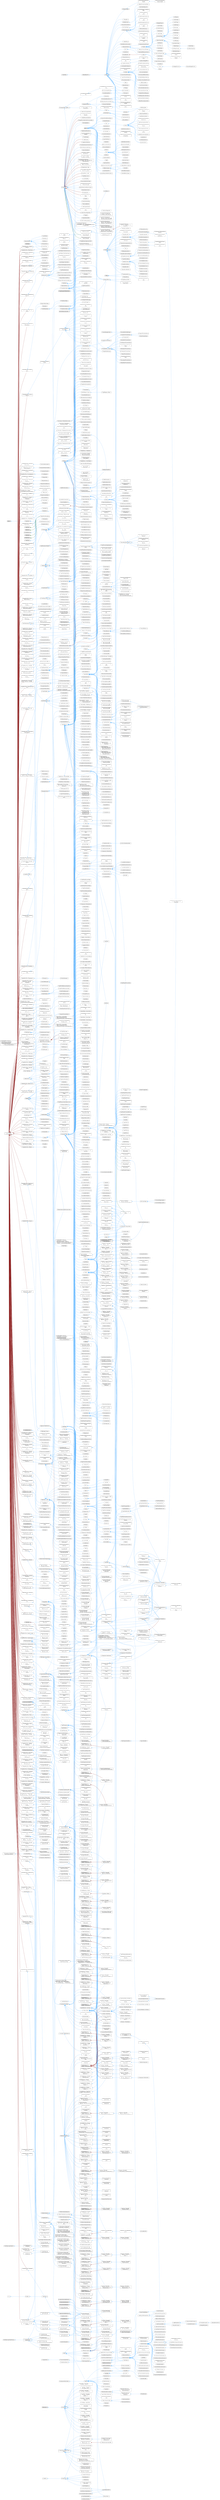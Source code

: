digraph "Graphical Class Hierarchy"
{
 // INTERACTIVE_SVG=YES
 // LATEX_PDF_SIZE
  bgcolor="transparent";
  edge [fontname=Helvetica,fontsize=10,labelfontname=Helvetica,labelfontsize=10];
  node [fontname=Helvetica,fontsize=10,shape=box,height=0.2,width=0.4];
  rankdir="LR";
  Node0 [id="Node000000",label="AActor",height=0.2,width=0.4,color="grey60", fillcolor="#E0E0E0", style="filled",tooltip=" "];
  Node0 -> Node1 [id="edge22_Node000000_Node000001",dir="back",color="steelblue1",style="solid",tooltip=" "];
  Node1 [id="Node000001",label="AAmbientSound",height=0.2,width=0.4,color="grey40", fillcolor="white", style="filled",URL="$d1/dac/classAAmbientSound.html",tooltip=" "];
  Node0 -> Node2 [id="edge23_Node000000_Node000002",dir="back",color="steelblue1",style="solid",tooltip=" "];
  Node2 [id="Node000002",label="ABrush",height=0.2,width=0.4,color="grey40", fillcolor="white", style="filled",URL="$d3/dd8/classABrush.html",tooltip=" "];
  Node2 -> Node3 [id="edge24_Node000002_Node000003",dir="back",color="steelblue1",style="solid",tooltip=" "];
  Node3 [id="Node000003",label="AVolume",height=0.2,width=0.4,color="grey40", fillcolor="white", style="filled",URL="$d7/d47/classAVolume.html",tooltip=" "];
  Node3 -> Node4 [id="edge25_Node000003_Node000004",dir="back",color="steelblue1",style="solid",tooltip=" "];
  Node4 [id="Node000004",label="AAudioVolume",height=0.2,width=0.4,color="grey40", fillcolor="white", style="filled",URL="$d0/dd7/classAAudioVolume.html",tooltip=" "];
  Node3 -> Node5 [id="edge26_Node000003_Node000005",dir="back",color="steelblue1",style="solid",tooltip=" "];
  Node5 [id="Node000005",label="ACullDistanceVolume",height=0.2,width=0.4,color="grey40", fillcolor="white", style="filled",URL="$de/d3e/classACullDistanceVolume.html",tooltip=" "];
  Node3 -> Node6 [id="edge27_Node000003_Node000006",dir="back",color="steelblue1",style="solid",tooltip=" "];
  Node6 [id="Node000006",label="ADEPRECATED_WorldPartition\lVolume",height=0.2,width=0.4,color="grey40", fillcolor="white", style="filled",URL="$dd/dc9/classADEPRECATED__WorldPartitionVolume.html",tooltip=" "];
  Node3 -> Node7 [id="edge28_Node000003_Node000007",dir="back",color="steelblue1",style="solid",tooltip=" "];
  Node7 [id="Node000007",label="AHierarchicalLODVolume",height=0.2,width=0.4,color="grey40", fillcolor="white", style="filled",URL="$d1/d3c/classAHierarchicalLODVolume.html",tooltip=" "];
  Node3 -> Node8 [id="edge29_Node000003_Node000008",dir="back",color="steelblue1",style="solid",tooltip=" "];
  Node8 [id="Node000008",label="ALevelStreamingVolume",height=0.2,width=0.4,color="grey40", fillcolor="white", style="filled",URL="$d8/d53/classALevelStreamingVolume.html",tooltip=" "];
  Node3 -> Node9 [id="edge30_Node000003_Node000009",dir="back",color="steelblue1",style="solid",tooltip=" "];
  Node9 [id="Node000009",label="ALightmassCharacterIndirect\lDetailVolume",height=0.2,width=0.4,color="grey40", fillcolor="white", style="filled",URL="$df/d57/classALightmassCharacterIndirectDetailVolume.html",tooltip=" "];
  Node3 -> Node10 [id="edge31_Node000003_Node000010",dir="back",color="steelblue1",style="solid",tooltip=" "];
  Node10 [id="Node000010",label="ALightmassImportanceVolume",height=0.2,width=0.4,color="grey40", fillcolor="white", style="filled",URL="$d0/dc6/classALightmassImportanceVolume.html",tooltip=" "];
  Node3 -> Node11 [id="edge32_Node000003_Node000011",dir="back",color="steelblue1",style="solid",tooltip=" "];
  Node11 [id="Node000011",label="ALocationVolume",height=0.2,width=0.4,color="grey40", fillcolor="white", style="filled",URL="$d4/d02/classALocationVolume.html",tooltip=" "];
  Node3 -> Node13 [id="edge33_Node000003_Node000013",dir="back",color="steelblue1",style="solid",tooltip=" "];
  Node13 [id="Node000013",label="APrecomputedVisibilityOverride\lVolume",height=0.2,width=0.4,color="grey40", fillcolor="white", style="filled",URL="$dc/d22/classAPrecomputedVisibilityOverrideVolume.html",tooltip=" "];
  Node3 -> Node14 [id="edge34_Node000003_Node000014",dir="back",color="steelblue1",style="solid",tooltip=" "];
  Node14 [id="Node000014",label="APrecomputedVisibilityVolume",height=0.2,width=0.4,color="grey40", fillcolor="white", style="filled",URL="$dd/dd5/classAPrecomputedVisibilityVolume.html",tooltip=" "];
  Node3 -> Node15 [id="edge35_Node000003_Node000015",dir="back",color="steelblue1",style="solid",tooltip=" "];
  Node15 [id="Node000015",label="AVolumetricLightmapDensity\lVolume",height=0.2,width=0.4,color="grey40", fillcolor="white", style="filled",URL="$d2/d83/classAVolumetricLightmapDensityVolume.html",tooltip=" "];
  Node3 -> Node16 [id="edge36_Node000003_Node000016",dir="back",color="steelblue1",style="solid",tooltip=" "];
  Node16 [id="Node000016",label="AWorldPartitionMiniMapVolume",height=0.2,width=0.4,color="grey40", fillcolor="white", style="filled",URL="$d5/d83/classAWorldPartitionMiniMapVolume.html",tooltip=" "];
  Node0 -> Node17 [id="edge37_Node000000_Node000017",dir="back",color="steelblue1",style="solid",tooltip=" "];
  Node17 [id="Node000017",label="ACameraActor",height=0.2,width=0.4,color="grey40", fillcolor="white", style="filled",URL="$dd/d6b/classACameraActor.html",tooltip=" "];
  Node0 -> Node18 [id="edge38_Node000000_Node000018",dir="back",color="steelblue1",style="solid",tooltip=" "];
  Node18 [id="Node000018",label="AControlPointMeshActor",height=0.2,width=0.4,color="grey40", fillcolor="white", style="filled",URL="$da/d5a/classAControlPointMeshActor.html",tooltip=" "];
  Node0 -> Node19 [id="edge39_Node000000_Node000019",dir="back",color="steelblue1",style="solid",tooltip=" "];
  Node19 [id="Node000019",label="AController",height=0.2,width=0.4,color="grey40", fillcolor="white", style="filled",URL="$df/d0f/classAController.html",tooltip=" "];
  Node0 -> Node2495 [id="edge40_Node000000_Node002495",dir="back",color="steelblue1",style="solid",tooltip=" "];
  Node2495 [id="Node002495",label="ADecalActor",height=0.2,width=0.4,color="grey40", fillcolor="white", style="filled",URL="$d1/dde/classADecalActor.html",tooltip=" "];
  Node0 -> Node2496 [id="edge41_Node000000_Node002496",dir="back",color="steelblue1",style="solid",tooltip=" "];
  Node2496 [id="Node002496",label="ADocumentationActor",height=0.2,width=0.4,color="grey40", fillcolor="white", style="filled",URL="$de/d01/classADocumentationActor.html",tooltip=" "];
  Node0 -> Node2497 [id="edge42_Node000000_Node002497",dir="back",color="steelblue1",style="solid",tooltip=" "];
  Node2497 [id="Node002497",label="ADynamicMeshActor",height=0.2,width=0.4,color="grey40", fillcolor="white", style="filled",URL="$d8/d56/classADynamicMeshActor.html",tooltip=" "];
  Node0 -> Node2498 [id="edge43_Node000000_Node002498",dir="back",color="steelblue1",style="solid",tooltip=" "];
  Node2498 [id="Node002498",label="AEmitter",height=0.2,width=0.4,color="grey40", fillcolor="white", style="filled",URL="$df/dce/classAEmitter.html",tooltip=" "];
  Node0 -> Node99 [id="edge44_Node000000_Node000099",dir="back",color="steelblue1",style="solid",tooltip=" "];
  Node99 [id="Node000099",label="AInfo",height=0.2,width=0.4,color="grey40", fillcolor="white", style="filled",URL="$dc/dc0/classAInfo.html",tooltip=" "];
  Node99 -> Node100 [id="edge45_Node000099_Node000100",dir="back",color="steelblue1",style="solid",tooltip=" "];
  Node100 [id="Node000100",label="AExponentialHeightFog",height=0.2,width=0.4,color="grey40", fillcolor="white", style="filled",URL="$d5/d4a/classAExponentialHeightFog.html",tooltip=" "];
  Node99 -> Node101 [id="edge46_Node000099_Node000101",dir="back",color="steelblue1",style="solid",tooltip=" "];
  Node101 [id="Node000101",label="AGameModeBase",height=0.2,width=0.4,color="grey40", fillcolor="white", style="filled",URL="$d3/d04/classAGameModeBase.html",tooltip=" "];
  Node99 -> Node102 [id="edge47_Node000099_Node000102",dir="back",color="steelblue1",style="solid",tooltip=" "];
  Node102 [id="Node000102",label="AHeterogeneousVolume",height=0.2,width=0.4,color="grey40", fillcolor="white", style="filled",URL="$db/db9/classAHeterogeneousVolume.html",tooltip=" "];
  Node99 -> Node103 [id="edge48_Node000099_Node000103",dir="back",color="steelblue1",style="solid",tooltip=" "];
  Node103 [id="Node000103",label="ALocalFogVolume",height=0.2,width=0.4,color="grey40", fillcolor="white", style="filled",URL="$da/db7/classALocalFogVolume.html",tooltip=" "];
  Node99 -> Node104 [id="edge49_Node000099_Node000104",dir="back",color="steelblue1",style="solid",tooltip=" "];
  Node104 [id="Node000104",label="ASkyAtmosphere",height=0.2,width=0.4,color="grey40", fillcolor="white", style="filled",URL="$d7/d10/classASkyAtmosphere.html",tooltip=" "];
  Node99 -> Node105 [id="edge50_Node000099_Node000105",dir="back",color="steelblue1",style="solid",tooltip=" "];
  Node105 [id="Node000105",label="ASkyLight",height=0.2,width=0.4,color="grey40", fillcolor="white", style="filled",URL="$d2/dd0/classASkyLight.html",tooltip=" "];
  Node99 -> Node106 [id="edge51_Node000099_Node000106",dir="back",color="steelblue1",style="solid",tooltip=" "];
  Node106 [id="Node000106",label="AVolumetricCloud",height=0.2,width=0.4,color="grey40", fillcolor="white", style="filled",URL="$dd/ded/classAVolumetricCloud.html",tooltip=" "];
  Node99 -> Node107 [id="edge52_Node000099_Node000107",dir="back",color="steelblue1",style="solid",tooltip=" "];
  Node107 [id="Node000107",label="AWindDirectionalSource",height=0.2,width=0.4,color="grey40", fillcolor="white", style="filled",URL="$d2/df0/classAWindDirectionalSource.html",tooltip=" "];
  Node99 -> Node108 [id="edge53_Node000099_Node000108",dir="back",color="steelblue1",style="solid",tooltip=" "];
  Node108 [id="Node000108",label="AWorldDataLayers",height=0.2,width=0.4,color="grey40", fillcolor="white", style="filled",URL="$d8/dbc/classAWorldDataLayers.html",tooltip=" "];
  Node99 -> Node110 [id="edge54_Node000099_Node000110",dir="back",color="steelblue1",style="solid",tooltip=" "];
  Node110 [id="Node000110",label="AWorldPartitionMiniMap",height=0.2,width=0.4,color="grey40", fillcolor="white", style="filled",URL="$d4/d7b/classAWorldPartitionMiniMap.html",tooltip=" "];
  Node99 -> Node98 [id="edge55_Node000099_Node000098",dir="back",color="steelblue1",style="solid",tooltip=" "];
  Node98 [id="Node000098",label="AWorldSettings",height=0.2,width=0.4,color="grey40", fillcolor="white", style="filled",URL="$d4/d73/classAWorldSettings.html",tooltip=" "];
  Node0 -> Node2499 [id="edge56_Node000000_Node002499",dir="back",color="steelblue1",style="solid",tooltip=" "];
  Node2499 [id="Node002499",label="ALODActor",height=0.2,width=0.4,color="grey40", fillcolor="white", style="filled",URL="$d0/d54/classALODActor.html",tooltip=" "];
  Node0 -> Node1491 [id="edge57_Node000000_Node001491",dir="back",color="steelblue1",style="solid",tooltip=" "];
  Node1491 [id="Node001491",label="ALevelBounds",height=0.2,width=0.4,color="grey40", fillcolor="white", style="filled",URL="$d7/de4/classALevelBounds.html",tooltip=" "];
  Node0 -> Node2500 [id="edge58_Node000000_Node002500",dir="back",color="steelblue1",style="solid",tooltip=" "];
  Node2500 [id="Node002500",label="ALevelInstancePivot",height=0.2,width=0.4,color="grey40", fillcolor="white", style="filled",URL="$d3/d59/classALevelInstancePivot.html",tooltip=" "];
  Node0 -> Node2502 [id="edge59_Node000000_Node002502",dir="back",color="steelblue1",style="solid",tooltip=" "];
  Node2502 [id="Node002502",label="ALevelScriptActor",height=0.2,width=0.4,color="grey40", fillcolor="white", style="filled",URL="$d2/df2/classALevelScriptActor.html",tooltip=" "];
  Node0 -> Node2503 [id="edge60_Node000000_Node002503",dir="back",color="steelblue1",style="solid",tooltip=" "];
  Node2503 [id="Node002503",label="ALevelSequenceActor",height=0.2,width=0.4,color="grey40", fillcolor="white", style="filled",URL="$d6/d5c/classALevelSequenceActor.html",tooltip=" "];
  Node0 -> Node2507 [id="edge61_Node000000_Node002507",dir="back",color="steelblue1",style="solid",tooltip=" "];
  Node2507 [id="Node002507",label="ALevelSequenceMediaController",height=0.2,width=0.4,color="grey40", fillcolor="white", style="filled",URL="$dd/d33/classALevelSequenceMediaController.html",tooltip=" "];
  Node0 -> Node2509 [id="edge62_Node000000_Node002509",dir="back",color="steelblue1",style="solid",tooltip=" "];
  Node2509 [id="Node002509",label="ALight",height=0.2,width=0.4,color="grey40", fillcolor="white", style="filled",URL="$d0/dd7/classALight.html",tooltip=" "];
  Node0 -> Node2510 [id="edge63_Node000000_Node002510",dir="back",color="steelblue1",style="solid",tooltip=" "];
  Node2510 [id="Node002510",label="ALightmassPortal",height=0.2,width=0.4,color="grey40", fillcolor="white", style="filled",URL="$d7/dee/classALightmassPortal.html",tooltip=" "];
  Node0 -> Node2511 [id="edge64_Node000000_Node002511",dir="back",color="steelblue1",style="solid",tooltip=" "];
  Node2511 [id="Node002511",label="ANavLinkProxy",height=0.2,width=0.4,color="grey40", fillcolor="white", style="filled",URL="$d8/d9a/classANavLinkProxy.html",tooltip=" "];
  Node0 -> Node21 [id="edge65_Node000000_Node000021",dir="back",color="steelblue1",style="solid",tooltip=" "];
  Node21 [id="Node000021",label="ANavigationObjectBase",height=0.2,width=0.4,color="grey40", fillcolor="white", style="filled",URL="$d0/d24/classANavigationObjectBase.html",tooltip=" "];
  Node0 -> Node22 [id="edge66_Node000000_Node000022",dir="back",color="steelblue1",style="solid",tooltip=" "];
  Node22 [id="Node000022",label="APawn",height=0.2,width=0.4,color="grey40", fillcolor="white", style="filled",URL="$db/dc7/classAPawn.html",tooltip=" "];
  Node22 -> Node23 [id="edge67_Node000022_Node000023",dir="back",color="steelblue1",style="solid",tooltip=" "];
  Node23 [id="Node000023",label="ACharacter",height=0.2,width=0.4,color="grey40", fillcolor="white", style="filled",URL="$df/d70/classACharacter.html",tooltip=" "];
  Node23 -> Node24 [id="edge68_Node000023_Node000024",dir="back",color="steelblue1",style="solid",tooltip=" "];
  Node24 [id="Node000024",label="AEQSTestingPawn",height=0.2,width=0.4,color="grey40", fillcolor="white", style="filled",URL="$d3/d82/classAEQSTestingPawn.html",tooltip=" "];
  Node0 -> Node2514 [id="edge69_Node000000_Node002514",dir="back",color="steelblue1",style="solid",tooltip=" "];
  Node2514 [id="Node002514",label="AReflectionCapture",height=0.2,width=0.4,color="grey40", fillcolor="white", style="filled",URL="$d0/d86/classAReflectionCapture.html",tooltip=" "];
  Node2514 -> Node2515 [id="edge70_Node002514_Node002515",dir="back",color="steelblue1",style="solid",tooltip=" "];
  Node2515 [id="Node002515",label="ABoxReflectionCapture",height=0.2,width=0.4,color="grey40", fillcolor="white", style="filled",URL="$dd/d8b/classABoxReflectionCapture.html",tooltip=" "];
  Node2514 -> Node2516 [id="edge71_Node002514_Node002516",dir="back",color="steelblue1",style="solid",tooltip=" "];
  Node2516 [id="Node002516",label="APlaneReflectionCapture",height=0.2,width=0.4,color="grey40", fillcolor="white", style="filled",URL="$da/d6f/classAPlaneReflectionCapture.html",tooltip=" "];
  Node2514 -> Node2517 [id="edge72_Node002514_Node002517",dir="back",color="steelblue1",style="solid",tooltip=" "];
  Node2517 [id="Node002517",label="ASphereReflectionCapture",height=0.2,width=0.4,color="grey40", fillcolor="white", style="filled",URL="$d4/d15/classASphereReflectionCapture.html",tooltip=" "];
  Node0 -> Node2518 [id="edge73_Node000000_Node002518",dir="back",color="steelblue1",style="solid",tooltip=" "];
  Node2518 [id="Node002518",label="ARuntimeVirtualTextureVolume",height=0.2,width=0.4,color="grey40", fillcolor="white", style="filled",URL="$dd/d65/classARuntimeVirtualTextureVolume.html",tooltip=" "];
  Node0 -> Node2519 [id="edge74_Node000000_Node002519",dir="back",color="steelblue1",style="solid",tooltip=" "];
  Node2519 [id="Node002519",label="ASceneCapture",height=0.2,width=0.4,color="grey40", fillcolor="white", style="filled",URL="$d1/dde/classASceneCapture.html",tooltip=" "];
  Node2519 -> Node2520 [id="edge75_Node002519_Node002520",dir="back",color="steelblue1",style="solid",tooltip=" "];
  Node2520 [id="Node002520",label="APlanarReflection",height=0.2,width=0.4,color="grey40", fillcolor="white", style="filled",URL="$df/d18/classAPlanarReflection.html",tooltip=" "];
  Node2519 -> Node2521 [id="edge76_Node002519_Node002521",dir="back",color="steelblue1",style="solid",tooltip=" "];
  Node2521 [id="Node002521",label="ASceneCapture2D",height=0.2,width=0.4,color="grey40", fillcolor="white", style="filled",URL="$d9/dc1/classASceneCapture2D.html",tooltip=" "];
  Node2519 -> Node2522 [id="edge77_Node002519_Node002522",dir="back",color="steelblue1",style="solid",tooltip=" "];
  Node2522 [id="Node002522",label="ASceneCaptureCube",height=0.2,width=0.4,color="grey40", fillcolor="white", style="filled",URL="$d1/d75/classASceneCaptureCube.html",tooltip=" "];
  Node0 -> Node2523 [id="edge78_Node000000_Node002523",dir="back",color="steelblue1",style="solid",tooltip=" "];
  Node2523 [id="Node002523",label="ASkeletalMeshActor",height=0.2,width=0.4,color="grey40", fillcolor="white", style="filled",URL="$dd/d6e/classASkeletalMeshActor.html",tooltip=" "];
  Node0 -> Node2524 [id="edge79_Node000000_Node002524",dir="back",color="steelblue1",style="solid",tooltip=" "];
  Node2524 [id="Node002524",label="ASplineMeshActor",height=0.2,width=0.4,color="grey40", fillcolor="white", style="filled",URL="$d1/d27/classASplineMeshActor.html",tooltip=" "];
  Node0 -> Node2525 [id="edge80_Node000000_Node002525",dir="back",color="steelblue1",style="solid",tooltip=" "];
  Node2525 [id="Node002525",label="AStaticMeshActor",height=0.2,width=0.4,color="grey40", fillcolor="white", style="filled",URL="$d0/dee/classAStaticMeshActor.html",tooltip=" "];
  Node0 -> Node2526 [id="edge81_Node000000_Node002526",dir="back",color="steelblue1",style="solid",tooltip=" "];
  Node2526 [id="Node002526",label="AVectorFieldVolume",height=0.2,width=0.4,color="grey40", fillcolor="white", style="filled",URL="$d7/d9d/classAVectorFieldVolume.html",tooltip=" "];
  Node937 [id="Node000937",label="BaseType",height=0.2,width=0.4,color="grey60", fillcolor="#E0E0E0", style="filled",tooltip=" "];
  Node937 -> Node938 [id="edge82_Node000937_Node000938",dir="back",color="steelblue1",style="solid",tooltip=" "];
  Node938 [id="Node000938",label="TClearReplacementCS\l\< ResourceType, BaseType \>",height=0.2,width=0.4,color="grey40", fillcolor="white", style="filled",URL="$d2/db4/classTClearReplacementCS.html",tooltip=" "];
  Node937 -> Node939 [id="edge83_Node000937_Node000939",dir="back",color="steelblue1",style="solid",tooltip=" "];
  Node939 [id="Node000939",label="TClearReplacementPS\l\< b128BitOutput, BaseType \>",height=0.2,width=0.4,color="grey40", fillcolor="white", style="filled",URL="$db/d74/classTClearReplacementPS.html",tooltip=" "];
  Node937 -> Node940 [id="edge84_Node000937_Node000940",dir="back",color="steelblue1",style="solid",tooltip=" "];
  Node940 [id="Node000940",label="TClearReplacementVS\l\< bEnableDepth, BaseType \>",height=0.2,width=0.4,color="grey40", fillcolor="white", style="filled",URL="$d1/d2f/classTClearReplacementVS.html",tooltip=" "];
  Node937 -> Node941 [id="edge85_Node000937_Node000941",dir="back",color="steelblue1",style="solid",tooltip=" "];
  Node941 [id="Node000941",label="UE::AnimNext::Private\l::TPaddedDerivedType\l\< BaseType \>",height=0.2,width=0.4,color="grey40", fillcolor="white", style="filled",URL="$d9/d99/structUE_1_1AnimNext_1_1Private_1_1TPaddedDerivedType.html",tooltip=" "];
  Node937 -> Node936 [id="edge86_Node000937_Node000936",dir="back",color="steelblue1",style="solid",tooltip=" "];
  Node936 [id="Node000936",label="UE::Sequencer::TOutliner\lModelMixin\< BaseType \>",height=0.2,width=0.4,color="grey40", fillcolor="white", style="filled",URL="$de/d74/classUE_1_1Sequencer_1_1TOutlinerModelMixin.html",tooltip=" "];
  Node1509 [id="Node001509",label="EpicRtcWebsocketInterface",height=0.2,width=0.4,color="grey60", fillcolor="#E0E0E0", style="filled",tooltip=" "];
  Node1509 -> Node1508 [id="edge87_Node001509_Node001508",dir="back",color="steelblue1",style="solid",tooltip=" "];
  Node1508 [id="Node001508",label="UE::PixelStreaming2\l::FEpicRtcWebsocket",height=0.2,width=0.4,color="grey40", fillcolor="white", style="filled",URL="$de/d5e/classUE_1_1PixelStreaming2_1_1FEpicRtcWebsocket.html",tooltip=" "];
  Node897 [id="Node000897",label="FAppleControllerInterface",height=0.2,width=0.4,color="grey60", fillcolor="#E0E0E0", style="filled",tooltip=" "];
  Node897 -> Node896 [id="edge88_Node000897_Node000896",dir="back",color="steelblue1",style="solid",tooltip=" "];
  Node896 [id="Node000896",label="FIOSInputInterface",height=0.2,width=0.4,color="grey40", fillcolor="white", style="filled",URL="$d5/d84/classFIOSInputInterface.html",tooltip="Interface class for IOS input devices."];
  Node356 [id="Node000356",label="FBaseCharacterFXEditorToolkit",height=0.2,width=0.4,color="grey60", fillcolor="#E0E0E0", style="filled",tooltip=" "];
  Node356 -> Node355 [id="edge89_Node000356_Node000355",dir="back",color="steelblue1",style="solid",tooltip=" "];
  Node355 [id="Node000355",label="FDataflowEditorToolkit",height=0.2,width=0.4,color="grey40", fillcolor="white", style="filled",URL="$de/d2e/classFDataflowEditorToolkit.html",tooltip=" "];
  Node1571 [id="Node001571",label="FCompositeFont",height=0.2,width=0.4,color="grey60", fillcolor="#E0E0E0", style="filled",tooltip=" "];
  Node1571 -> Node1570 [id="edge90_Node001571_Node001570",dir="back",color="steelblue1",style="solid",tooltip=" "];
  Node1570 [id="Node001570",label="FStandaloneCompositeFont",height=0.2,width=0.4,color="grey40", fillcolor="white", style="filled",URL="$d4/d70/structFStandaloneCompositeFont.html",tooltip="A version of FCompositeFont that should be used when it's not being embedded within another UObject T..."];
  Node351 [id="Node000351",label="FConnectionDrawingPolicy",height=0.2,width=0.4,color="grey40", fillcolor="white", style="filled",URL="$dc/d29/classFConnectionDrawingPolicy.html",tooltip=" "];
  Node351 -> Node350 [id="edge91_Node000351_Node000350",dir="back",color="steelblue1",style="solid",tooltip=" "];
  Node350 [id="Node000350",label="FDataflowConnectionDrawing\lPolicy",height=0.2,width=0.4,color="grey40", fillcolor="white", style="filled",URL="$d3/dfb/classFDataflowConnectionDrawingPolicy.html",tooltip=" "];
  Node351 -> Node352 [id="edge92_Node000351_Node000352",dir="back",color="steelblue1",style="solid",tooltip=" "];
  Node352 [id="Node000352",label="FKismetConnectionDrawing\lPolicy",height=0.2,width=0.4,color="grey40", fillcolor="white", style="filled",URL="$dd/d80/classFKismetConnectionDrawingPolicy.html",tooltip=" "];
  Node352 -> Node353 [id="edge93_Node000352_Node000353",dir="back",color="steelblue1",style="solid",tooltip=" "];
  Node353 [id="Node000353",label="FRigVMEdGraphConnectionDrawing\lPolicy",height=0.2,width=0.4,color="grey40", fillcolor="white", style="filled",URL="$d2/d0b/classFRigVMEdGraphConnectionDrawingPolicy.html",tooltip=" "];
  Node351 -> Node354 [id="edge94_Node000351_Node000354",dir="back",color="steelblue1",style="solid",tooltip=" "];
  Node354 [id="Node000354",label="FSoundSubmixGraphConnection\lDrawingPolicy",height=0.2,width=0.4,color="grey40", fillcolor="white", style="filled",URL="$d8/d44/classFSoundSubmixGraphConnectionDrawingPolicy.html",tooltip=" "];
  Node524 [id="Node000524",label="FCurveOwnerInterface",height=0.2,width=0.4,color="grey40", fillcolor="white", style="filled",URL="$d6/d72/classFCurveOwnerInterface.html",tooltip="Interface you implement if you want the CurveEditor to be able to edit curves on you."];
  Node524 -> Node523 [id="edge95_Node000524_Node000523",dir="back",color="steelblue1",style="solid",tooltip=" "];
  Node523 [id="Node000523",label="SRigVMGraphPinCurveFloat",height=0.2,width=0.4,color="grey40", fillcolor="white", style="filled",URL="$dd/d01/classSRigVMGraphPinCurveFloat.html",tooltip=" "];
  Node603 [id="Node000603",label="FDataflowSEditorInterface",height=0.2,width=0.4,color="grey40", fillcolor="white", style="filled",URL="$d2/d39/classFDataflowSEditorInterface.html",tooltip="FDataflowSEditorInterface."];
  Node603 -> Node602 [id="edge96_Node000603_Node000602",dir="back",color="steelblue1",style="solid",tooltip=" "];
  Node602 [id="Node000602",label="SDataflowGraphEditor",height=0.2,width=0.4,color="grey40", fillcolor="white", style="filled",URL="$de/d24/classSDataflowGraphEditor.html",tooltip="The SDataflowGraphEditpr class is a specialization of SGraphEditor to display and manipulate the acti..."];
  Node718 [id="Node000718",label="FDeferredCleanupInterface",height=0.2,width=0.4,color="grey40", fillcolor="white", style="filled",URL="$d4/de9/classFDeferredCleanupInterface.html",tooltip="The base class of objects that need to defer deletion until the render command queue has been flushed..."];
  Node718 -> Node719 [id="edge97_Node000718_Node000719",dir="back",color="steelblue1",style="solid",tooltip=" "];
  Node719 [id="Node000719",label="FCardRepresentationData",height=0.2,width=0.4,color="grey40", fillcolor="white", style="filled",URL="$d4/d72/classFCardRepresentationData.html",tooltip="Card representation payload and output of the mesh build process."];
  Node718 -> Node720 [id="edge98_Node000718_Node000720",dir="back",color="steelblue1",style="solid",tooltip=" "];
  Node720 [id="Node000720",label="FDeferredCleanupSlateBrush",height=0.2,width=0.4,color="grey40", fillcolor="white", style="filled",URL="$d6/d6a/classFDeferredCleanupSlateBrush.html",tooltip=" "];
  Node718 -> Node722 [id="edge99_Node000718_Node000722",dir="back",color="steelblue1",style="solid",tooltip=" "];
  Node722 [id="Node000722",label="FDistanceFieldVolumeData",height=0.2,width=0.4,color="grey40", fillcolor="white", style="filled",URL="$d9/ddb/classFDistanceFieldVolumeData.html",tooltip="Distance field data payload and output of the mesh build process."];
  Node718 -> Node723 [id="edge100_Node000718_Node000723",dir="back",color="firebrick4",style="solid",tooltip=" "];
  Node723 [id="Node000723",label="FLightMap",height=0.2,width=0.4,color="grey40", fillcolor="white", style="filled",URL="$dc/d06/classFLightMap.html",tooltip="The abstract base class of 1D and 2D light-maps."];
  Node723 -> Node724 [id="edge101_Node000723_Node000724",dir="back",color="steelblue1",style="solid",tooltip=" "];
  Node724 [id="Node000724",label="FLegacyLightMap1D",height=0.2,width=0.4,color="grey40", fillcolor="white", style="filled",URL="$df/d80/classFLegacyLightMap1D.html",tooltip="A 1D array of incident lighting data."];
  Node723 -> Node725 [id="edge102_Node000723_Node000725",dir="back",color="steelblue1",style="solid",tooltip=" "];
  Node725 [id="Node000725",label="FLightMap2D",height=0.2,width=0.4,color="grey40", fillcolor="white", style="filled",URL="$d8/d6a/classFLightMap2D.html",tooltip="A 2D array of incident lighting data."];
  Node718 -> Node726 [id="edge103_Node000718_Node000726",dir="back",color="steelblue1",style="solid",tooltip=" "];
  Node726 [id="Node000726",label="FMaterialShaderMap",height=0.2,width=0.4,color="grey40", fillcolor="white", style="filled",URL="$dd/d35/classFMaterialShaderMap.html",tooltip="The set of material shaders for a single material."];
  Node718 -> Node716 [id="edge104_Node000718_Node000716",dir="back",color="steelblue1",style="solid",tooltip=" "];
  Node716 [id="Node000716",label="FShaderMapResource",height=0.2,width=0.4,color="grey40", fillcolor="white", style="filled",URL="$d0/d78/classFShaderMapResource.html",tooltip=" "];
  Node716 -> Node717 [id="edge105_Node000716_Node000717",dir="back",color="steelblue1",style="solid",tooltip=" "];
  Node717 [id="Node000717",label="FShaderMapResource\l_InlineCode",height=0.2,width=0.4,color="grey40", fillcolor="white", style="filled",URL="$da/d80/classFShaderMapResource__InlineCode.html",tooltip=" "];
  Node718 -> Node732 [id="edge106_Node000718_Node000732",dir="back",color="firebrick4",style="solid",tooltip=" "];
  Node732 [id="Node000732",label="FShadowMap",height=0.2,width=0.4,color="grey40", fillcolor="white", style="filled",URL="$d1/d90/classFShadowMap.html",tooltip="The abstract base class of 1D and 2D shadow-maps."];
  Node732 -> Node733 [id="edge107_Node000732_Node000733",dir="back",color="steelblue1",style="solid",tooltip=" "];
  Node733 [id="Node000733",label="FShadowMap2D",height=0.2,width=0.4,color="grey40", fillcolor="white", style="filled",URL="$d5/dac/classFShadowMap2D.html",tooltip=" "];
  Node718 -> Node734 [id="edge108_Node000718_Node000734",dir="back",color="steelblue1",style="solid",tooltip=" "];
  Node734 [id="Node000734",label="FSkeletalMeshObject",height=0.2,width=0.4,color="grey40", fillcolor="white", style="filled",URL="$d3/d11/classFSkeletalMeshObject.html",tooltip=" "];
  Node718 -> Node735 [id="edge109_Node000718_Node000735",dir="back",color="firebrick4",style="solid",tooltip=" "];
  Node735 [id="Node000735",label="FSkyTextureCubeResource",height=0.2,width=0.4,color="grey40", fillcolor="white", style="filled",URL="$dc/d2e/classFSkyTextureCubeResource.html",tooltip="A cubemap texture resource that knows how to upload the capture data from a sky capture."];
  Node718 -> Node766 [id="edge110_Node000718_Node000766",dir="back",color="steelblue1",style="solid",tooltip=" "];
  Node766 [id="Node000766",label="FSlateTexture2DRHIRef",height=0.2,width=0.4,color="grey40", fillcolor="white", style="filled",URL="$d1/d45/classFSlateTexture2DRHIRef.html",tooltip="Encapsulates a Texture2DRHIRef for use by a Slate rendering implementation."];
  Node745 [id="Node000745",label="FDeferredUpdateResource",height=0.2,width=0.4,color="grey40", fillcolor="white", style="filled",URL="$d7/d8f/classFDeferredUpdateResource.html",tooltip="FDeferredUpdateResource for resources that need to be updated after scene rendering has begun (should..."];
  Node745 -> Node739 [id="edge111_Node000745_Node000739",dir="back",color="steelblue1",style="solid",tooltip=" "];
  Node739 [id="Node000739",label="FTextureRenderTargetResource",height=0.2,width=0.4,color="grey40", fillcolor="white", style="filled",URL="$d2/d36/classFTextureRenderTargetResource.html",tooltip="FTextureResource type for render target textures."];
  Node739 -> Node740 [id="edge112_Node000739_Node000740",dir="back",color="steelblue1",style="solid",tooltip=" "];
  Node740 [id="Node000740",label="FSlateTextureRenderTarget2\lDResource",height=0.2,width=0.4,color="grey40", fillcolor="white", style="filled",URL="$d7/dc9/classFSlateTextureRenderTarget2DResource.html",tooltip=" "];
  Node739 -> Node741 [id="edge113_Node000739_Node000741",dir="back",color="steelblue1",style="solid",tooltip=" "];
  Node741 [id="Node000741",label="FTextureRenderTarget2DArray\lResource",height=0.2,width=0.4,color="grey40", fillcolor="white", style="filled",URL="$df/d06/classFTextureRenderTarget2DArrayResource.html",tooltip="FTextureRenderTarget2DArrayResource type for 2DArray render target textures."];
  Node739 -> Node742 [id="edge114_Node000739_Node000742",dir="back",color="steelblue1",style="solid",tooltip=" "];
  Node742 [id="Node000742",label="FTextureRenderTarget2DResource",height=0.2,width=0.4,color="grey40", fillcolor="white", style="filled",URL="$d2/db1/classFTextureRenderTarget2DResource.html",tooltip="FTextureResource type for 2D render target textures."];
  Node739 -> Node743 [id="edge115_Node000739_Node000743",dir="back",color="steelblue1",style="solid",tooltip=" "];
  Node743 [id="Node000743",label="FTextureRenderTargetCube\lResource",height=0.2,width=0.4,color="grey40", fillcolor="white", style="filled",URL="$dc/dfb/classFTextureRenderTargetCubeResource.html",tooltip="FTextureResource type for cube render target textures."];
  Node739 -> Node744 [id="edge116_Node000739_Node000744",dir="back",color="steelblue1",style="solid",tooltip=" "];
  Node744 [id="Node000744",label="FTextureRenderTargetVolume\lResource",height=0.2,width=0.4,color="grey40", fillcolor="white", style="filled",URL="$dc/ddc/classFTextureRenderTargetVolumeResource.html",tooltip="FTextureRenderTargetVolumeResource type for Volume render target textures."];
  Node1466 [id="Node001466",label="FEditorCommonDrawHelper",height=0.2,width=0.4,color="grey40", fillcolor="white", style="filled",URL="$d6/d52/classFEditorCommonDrawHelper.html",tooltip="Implements some basic functionality used by all editor viewports."];
  Node1466 -> Node1463 [id="edge117_Node001466_Node001463",dir="back",color="steelblue1",style="solid",tooltip=" "];
  Node1463 [id="Node001463",label="FEdMode",height=0.2,width=0.4,color="grey40", fillcolor="white", style="filled",URL="$df/d29/classFEdMode.html",tooltip="Base class for all editor modes."];
  Node1463 -> Node1464 [id="edge118_Node001463_Node001464",dir="back",color="steelblue1",style="solid",tooltip=" "];
  Node1464 [id="Node001464",label="FPhysicsDebugMode",height=0.2,width=0.4,color="grey40", fillcolor="white", style="filled",URL="$d9/d8c/classFPhysicsDebugMode.html",tooltip=" "];
  Node1463 -> Node1465 [id="edge119_Node001463_Node001465",dir="back",color="steelblue1",style="solid",tooltip=" "];
  Node1465 [id="Node001465",label="FPhysicsManipulationEdMode",height=0.2,width=0.4,color="grey40", fillcolor="white", style="filled",URL="$da/d03/classFPhysicsManipulationEdMode.html",tooltip="Editor mode to manipulate physics objects in level editor viewport simulation."];
  Node326 [id="Node000326",label="FEditorUndoClient",height=0.2,width=0.4,color="grey40", fillcolor="white", style="filled",URL="$d2/d7b/classFEditorUndoClient.html",tooltip="Interface for tools wanting to handle undo/redo operations."];
  Node326 -> Node327 [id="edge120_Node000326_Node000327",dir="back",color="steelblue1",style="solid",tooltip=" "];
  Node327 [id="Node000327",label="FBlueprintEditor",height=0.2,width=0.4,color="grey40", fillcolor="white", style="filled",URL="$dd/d29/classFBlueprintEditor.html",tooltip="Main Kismet asset editor."];
  Node327 -> Node328 [id="edge121_Node000327_Node000328",dir="back",color="steelblue1",style="solid",tooltip=" "];
  Node328 [id="Node000328",label="FWidgetBlueprintEditor",height=0.2,width=0.4,color="grey40", fillcolor="white", style="filled",URL="$d6/de0/classFWidgetBlueprintEditor.html",tooltip="widget blueprint editor (extends Blueprint editor)"];
  Node327 -> Node329 [id="edge122_Node000327_Node000329",dir="back",color="steelblue1",style="solid",tooltip=" "];
  Node329 [id="Node000329",label="IDisplayClusterConfigurator\lBlueprintEditor",height=0.2,width=0.4,color="grey40", fillcolor="white", style="filled",URL="$d3/d54/classIDisplayClusterConfiguratorBlueprintEditor.html",tooltip="TODO: Remove this completely, don't expose the BP Editor outside of the configuration module."];
  Node326 -> Node1605 [id="edge123_Node000326_Node001605",dir="back",color="steelblue1",style="solid",tooltip=" "];
  Node1605 [id="Node001605",label="FCurveEditor",height=0.2,width=0.4,color="grey40", fillcolor="white", style="filled",URL="$da/dcc/classFCurveEditor.html",tooltip=" "];
  Node326 -> Node1469 [id="edge124_Node000326_Node001469",dir="back",color="steelblue1",style="solid",tooltip=" "];
  Node1469 [id="Node001469",label="FEditorModeTools",height=0.2,width=0.4,color="grey40", fillcolor="white", style="filled",URL="$d4/d06/classFEditorModeTools.html",tooltip="A helper class to store the state of the various editor modes."];
  Node1469 -> Node1470 [id="edge125_Node001469_Node001470",dir="back",color="steelblue1",style="solid",tooltip=" "];
  Node1470 [id="Node001470",label="FAssetEditorModeManager",height=0.2,width=0.4,color="grey40", fillcolor="white", style="filled",URL="$da/d99/classFAssetEditorModeManager.html",tooltip=" "];
  Node1470 -> Node1471 [id="edge126_Node001470_Node001471",dir="back",color="steelblue1",style="solid",tooltip=" "];
  Node1471 [id="Node001471",label="IPersonaEditorModeManager",height=0.2,width=0.4,color="grey40", fillcolor="white", style="filled",URL="$d4/daa/classIPersonaEditorModeManager.html",tooltip=" "];
  Node1469 -> Node1473 [id="edge127_Node001469_Node001473",dir="back",color="steelblue1",style="solid",tooltip=" "];
  Node1473 [id="Node001473",label="FWidgetModeManager",height=0.2,width=0.4,color="grey40", fillcolor="white", style="filled",URL="$d3/da4/classFWidgetModeManager.html",tooltip="Tool manager that focuses on tools which the behavior of a certain widget (Ex: Design / node panels) ..."];
  Node326 -> Node325 [id="edge128_Node000326_Node000325",dir="back",color="steelblue1",style="solid",tooltip=" "];
  Node325 [id="Node000325",label="FRigVMNewEditor",height=0.2,width=0.4,color="grey40", fillcolor="white", style="filled",URL="$d0/d32/classFRigVMNewEditor.html",tooltip=" "];
  Node326 -> Node1607 [id="edge129_Node000326_Node001607",dir="back",color="steelblue1",style="solid",tooltip=" "];
  Node1607 [id="Node001607",label="FSelfRegisteringEditorUndo\lClient",height=0.2,width=0.4,color="grey40", fillcolor="white", style="filled",URL="$dc/d3c/classFSelfRegisteringEditorUndoClient.html",tooltip="An undo client that registers itself in its constructor and unregisters itself in its destructor."];
  Node326 -> Node359 [id="edge130_Node000326_Node000359",dir="back",color="steelblue1",style="solid",tooltip=" "];
  Node359 [id="Node000359",label="SKeyEditInterface",height=0.2,width=0.4,color="grey40", fillcolor="white", style="filled",URL="$d8/d48/classSKeyEditInterface.html",tooltip="Widget that represents a details panel that refreshes on undo, and handles modification of the sectio..."];
  Node273 [id="Node000273",label="FEditorViewportLayout",height=0.2,width=0.4,color="grey60", fillcolor="#E0E0E0", style="filled",tooltip=" "];
  Node273 -> Node272 [id="edge131_Node000273_Node000272",dir="back",color="steelblue1",style="solid",tooltip=" "];
  Node272 [id="Node000272",label="FAssetEditorViewportLayout",height=0.2,width=0.4,color="grey40", fillcolor="white", style="filled",URL="$d6/d6d/classFAssetEditorViewportLayout.html",tooltip="Base class for viewport layout configurations Handles maximizing and restoring well as visibility of ..."];
  Node870 [id="Node000870",label="FExec",height=0.2,width=0.4,color="grey40", fillcolor="white", style="filled",URL="$d3/d3f/classFExec.html",tooltip=" "];
  Node870 -> Node871 [id="edge132_Node000870_Node000871",dir="back",color="steelblue1",style="solid",tooltip=" "];
  Node871 [id="Node000871",label="FAudioDevice",height=0.2,width=0.4,color="grey40", fillcolor="white", style="filled",URL="$d7/db1/classFAudioDevice.html",tooltip=" "];
  Node870 -> Node872 [id="edge133_Node000870_Node000872",dir="back",color="steelblue1",style="solid",tooltip=" "];
  Node872 [id="Node000872",label="FDebugToolExec",height=0.2,width=0.4,color="grey40", fillcolor="white", style="filled",URL="$d7/de2/classFDebugToolExec.html",tooltip="This class servers as an interface to debugging tools like \"EDITOBJECT\" which can be invoked by conso..."];
  Node870 -> Node873 [id="edge134_Node000870_Node000873",dir="back",color="steelblue1",style="solid",tooltip=" "];
  Node873 [id="Node000873",label="FMalloc",height=0.2,width=0.4,color="grey40", fillcolor="white", style="filled",URL="$d0/d15/classFMalloc.html",tooltip="The global memory allocator's interface."];
  Node873 -> Node874 [id="edge135_Node000873_Node000874",dir="back",color="steelblue1",style="solid",tooltip=" "];
  Node874 [id="Node000874",label="FGenericPlatformMallocCrash",height=0.2,width=0.4,color="grey40", fillcolor="white", style="filled",URL="$dd/dfa/structFGenericPlatformMallocCrash.html",tooltip="Simple pooled memory allocator that uses preallocated memory."];
  Node873 -> Node875 [id="edge136_Node000873_Node000875",dir="back",color="steelblue1",style="solid",tooltip=" "];
  Node875 [id="Node000875",label="FGenericStackBasedMalloc\lCrash",height=0.2,width=0.4,color="grey40", fillcolor="white", style="filled",URL="$de/d52/structFGenericStackBasedMallocCrash.html",tooltip=" "];
  Node873 -> Node876 [id="edge137_Node000873_Node000876",dir="back",color="steelblue1",style="solid",tooltip=" "];
  Node876 [id="Node000876",label="FIOSMallocZone",height=0.2,width=0.4,color="grey40", fillcolor="white", style="filled",URL="$d7/dd7/classFIOSMallocZone.html",tooltip=" "];
  Node876 -> Node877 [id="edge138_Node000876_Node000877",dir="back",color="steelblue1",style="solid",tooltip=" "];
  Node877 [id="Node000877",label="FIOSMallocCrashHandler",height=0.2,width=0.4,color="grey40", fillcolor="white", style="filled",URL="$d8/de9/classFIOSMallocCrashHandler.html",tooltip=" "];
  Node873 -> Node878 [id="edge139_Node000873_Node000878",dir="back",color="steelblue1",style="solid",tooltip=" "];
  Node878 [id="Node000878",label="FMacMallocZone",height=0.2,width=0.4,color="grey40", fillcolor="white", style="filled",URL="$d6/d12/classFMacMallocZone.html",tooltip=" "];
  Node878 -> Node879 [id="edge140_Node000878_Node000879",dir="back",color="steelblue1",style="solid",tooltip=" "];
  Node879 [id="Node000879",label="FMacMallocCrashHandler",height=0.2,width=0.4,color="grey40", fillcolor="white", style="filled",URL="$de/db0/classFMacMallocCrashHandler.html",tooltip=" "];
  Node873 -> Node880 [id="edge141_Node000873_Node000880",dir="back",color="steelblue1",style="solid",tooltip=" "];
  Node880 [id="Node000880",label="FMallocAnsi",height=0.2,width=0.4,color="grey40", fillcolor="white", style="filled",URL="$df/dac/classFMallocAnsi.html",tooltip=" "];
  Node873 -> Node881 [id="edge142_Node000873_Node000881",dir="back",color="steelblue1",style="solid",tooltip=" "];
  Node881 [id="Node000881",label="FMallocBinned",height=0.2,width=0.4,color="grey40", fillcolor="white", style="filled",URL="$d0/d24/classFMallocBinned.html",tooltip=" "];
  Node873 -> Node882 [id="edge143_Node000873_Node000882",dir="back",color="steelblue1",style="solid",tooltip=" "];
  Node882 [id="Node000882",label="FMallocBinnedCommonBase",height=0.2,width=0.4,color="grey40", fillcolor="white", style="filled",URL="$d1/dae/classFMallocBinnedCommonBase.html",tooltip=" "];
  Node882 -> Node883 [id="edge144_Node000882_Node000883",dir="back",color="steelblue1",style="solid",tooltip=" "];
  Node883 [id="Node000883",label="TMallocBinnedCommon\l\< FMallocBinned2, 51,\l(32768-16) \>",height=0.2,width=0.4,color="grey40", fillcolor="white", style="filled",URL="$d1/d2b/classTMallocBinnedCommon.html",tooltip=" "];
  Node883 -> Node884 [id="edge145_Node000883_Node000884",dir="back",color="steelblue1",style="solid",tooltip=" "];
  Node884 [id="Node000884",label="FMallocBinned2",height=0.2,width=0.4,color="grey40", fillcolor="white", style="filled",URL="$d2/d2c/classFMallocBinned2.html",tooltip=" "];
  Node882 -> Node885 [id="edge146_Node000882_Node000885",dir="back",color="steelblue1",style="solid",tooltip=" "];
  Node885 [id="Node000885",label="TMallocBinnedCommon\l\< AllocType, NumSmallPools,\l MaxSmallPoolSize \>",height=0.2,width=0.4,color="grey40", fillcolor="white", style="filled",URL="$d1/d2b/classTMallocBinnedCommon.html",tooltip=" "];
  Node873 -> Node886 [id="edge147_Node000873_Node000886",dir="back",color="steelblue1",style="solid",tooltip=" "];
  Node886 [id="Node000886",label="FMallocCallstackHandler",height=0.2,width=0.4,color="grey40", fillcolor="white", style="filled",URL="$d1/dab/classFMallocCallstackHandler.html",tooltip=" "];
  Node886 -> Node887 [id="edge148_Node000886_Node000887",dir="back",color="steelblue1",style="solid",tooltip=" "];
  Node887 [id="Node000887",label="FMallocDoubleFreeFinder",height=0.2,width=0.4,color="grey40", fillcolor="white", style="filled",URL="$d8/d98/classFMallocDoubleFreeFinder.html",tooltip=" "];
  Node886 -> Node888 [id="edge149_Node000886_Node000888",dir="back",color="steelblue1",style="solid",tooltip=" "];
  Node888 [id="Node000888",label="FMallocFrameProfiler",height=0.2,width=0.4,color="grey40", fillcolor="white", style="filled",URL="$dc/d8c/classFMallocFrameProfiler.html",tooltip=" "];
  Node873 -> Node889 [id="edge150_Node000873_Node000889",dir="back",color="steelblue1",style="solid",tooltip=" "];
  Node889 [id="Node000889",label="FMallocDebug",height=0.2,width=0.4,color="grey40", fillcolor="white", style="filled",URL="$d2/dd4/classFMallocDebug.html",tooltip=" "];
  Node873 -> Node890 [id="edge151_Node000873_Node000890",dir="back",color="steelblue1",style="solid",tooltip=" "];
  Node890 [id="Node000890",label="FMallocPoisonProxy",height=0.2,width=0.4,color="grey40", fillcolor="white", style="filled",URL="$d4/d4c/classFMallocPoisonProxy.html",tooltip="FMalloc proxy that poisons new and freed allocations, helping to catch code that relies on uninitiali..."];
  Node873 -> Node891 [id="edge152_Node000873_Node000891",dir="back",color="steelblue1",style="solid",tooltip=" "];
  Node891 [id="Node000891",label="FMallocStomp2",height=0.2,width=0.4,color="grey40", fillcolor="white", style="filled",URL="$de/d7e/classFMallocStomp2.html",tooltip="Stomp memory allocator support should be enabled in Core.Build.cs."];
  Node873 -> Node892 [id="edge153_Node000873_Node000892",dir="back",color="steelblue1",style="solid",tooltip=" "];
  Node892 [id="Node000892",label="FMallocThreadSafeProxy",height=0.2,width=0.4,color="grey40", fillcolor="white", style="filled",URL="$dc/d43/classFMallocThreadSafeProxy.html",tooltip="FMalloc proxy that synchronizes access, making the used malloc thread safe."];
  Node873 -> Node893 [id="edge154_Node000873_Node000893",dir="back",color="steelblue1",style="solid",tooltip=" "];
  Node893 [id="Node000893",label="FTraceMalloc",height=0.2,width=0.4,color="grey40", fillcolor="white", style="filled",URL="$d1/dd1/classFTraceMalloc.html",tooltip=" "];
  Node870 -> Node895 [id="edge155_Node000870_Node000895",dir="back",color="steelblue1",style="solid",tooltip=" "];
  Node895 [id="Node000895",label="FSelfRegisteringExec",height=0.2,width=0.4,color="grey40", fillcolor="white", style="filled",URL="$d2/d79/classFSelfRegisteringExec.html",tooltip="Exec handler that registers itself and is being routed via StaticExec."];
  Node895 -> Node896 [id="edge156_Node000895_Node000896",dir="back",color="firebrick4",style="solid",tooltip=" "];
  Node895 -> Node898 [id="edge157_Node000895_Node000898",dir="back",color="steelblue1",style="solid",tooltip=" "];
  Node898 [id="Node000898",label="FLinuxApplication",height=0.2,width=0.4,color="grey40", fillcolor="white", style="filled",URL="$d4/d18/classFLinuxApplication.html",tooltip=" "];
  Node895 -> Node907 [id="edge158_Node000895_Node000907",dir="back",color="firebrick4",style="solid",tooltip=" "];
  Node907 [id="Node000907",label="FModuleManager",height=0.2,width=0.4,color="grey40", fillcolor="white", style="filled",URL="$dd/dbe/classFModuleManager.html",tooltip="Implements the module manager."];
  Node895 -> Node905 [id="edge159_Node000895_Node000905",dir="back",color="steelblue1",style="solid",tooltip=" "];
  Node905 [id="Node000905",label="FNullApplication",height=0.2,width=0.4,color="grey40", fillcolor="white", style="filled",URL="$d3/daa/classFNullApplication.html",tooltip="An implementation of GenericApplication specifically for use when rendering off screen."];
  Node895 -> Node908 [id="edge160_Node000895_Node000908",dir="back",color="steelblue1",style="solid",tooltip=" "];
  Node908 [id="Node000908",label="FStaticSelfRegisteringExec",height=0.2,width=0.4,color="grey40", fillcolor="white", style="filled",URL="$d1/d34/classFStaticSelfRegisteringExec.html",tooltip="Registers a static Exec function using FSelfRegisteringExec."];
  Node895 -> Node909 [id="edge161_Node000895_Node000909",dir="back",color="steelblue1",style="solid",tooltip=" "];
  Node909 [id="Node000909",label="FStaticSelfRegisteringExec_Dev",height=0.2,width=0.4,color="grey40", fillcolor="white", style="filled",URL="$d6/d6b/classFStaticSelfRegisteringExec__Dev.html",tooltip="Registers a static Exec_Dev function using FSelfRegisteringExec."];
  Node895 -> Node910 [id="edge162_Node000895_Node000910",dir="back",color="steelblue1",style="solid",tooltip=" "];
  Node910 [id="Node000910",label="FStaticSelfRegisteringExec\l_Editor",height=0.2,width=0.4,color="grey40", fillcolor="white", style="filled",URL="$d9/daa/classFStaticSelfRegisteringExec__Editor.html",tooltip="Registers a static Exec_Editor function using FSelfRegisteringExec."];
  Node870 -> Node869 [id="edge163_Node000870_Node000869",dir="back",color="steelblue1",style="solid",tooltip=" "];
  Node869 [id="Node000869",label="FSystemSettings",height=0.2,width=0.4,color="grey40", fillcolor="white", style="filled",URL="$d9/d46/classFSystemSettings.html",tooltip="Class that actually holds the current system settings."];
  Node1969 [id="Node001969",label="FFilterBase",height=0.2,width=0.4,color="grey60", fillcolor="#E0E0E0", style="filled",tooltip=" "];
  Node1969 -> Node1970 [id="edge164_Node001969_Node001970",dir="back",color="steelblue1",style="solid",tooltip=" "];
  Node1970 [id="Node001970",label="FSequencerFilterBase\l\< FSequencerTrackFilterType \>",height=0.2,width=0.4,color="grey40", fillcolor="white", style="filled",URL="$d2/d17/classFSequencerFilterBase.html",tooltip=" "];
  Node1970 -> Node1971 [id="edge165_Node001970_Node001971",dir="back",color="steelblue1",style="solid",tooltip=" "];
  Node1971 [id="Node001971",label="FSequencerTrackFilter",height=0.2,width=0.4,color="grey40", fillcolor="white", style="filled",URL="$d2/dda/classFSequencerTrackFilter.html",tooltip=" "];
  Node1971 -> Node1972 [id="edge166_Node001971_Node001972",dir="back",color="steelblue1",style="solid",tooltip=" "];
  Node1972 [id="Node001972",label="FSequencerTrackFilter\l_ClassType\< UMovieSceneAudio\lTrack \>",height=0.2,width=0.4,color="grey40", fillcolor="white", style="filled",URL="$dc/d42/classFSequencerTrackFilter__ClassType.html",tooltip=" "];
  Node1972 -> Node1973 [id="edge167_Node001972_Node001973",dir="back",color="steelblue1",style="solid",tooltip=" "];
  Node1973 [id="Node001973",label="FSequencerTrackFilter\l_Audio",height=0.2,width=0.4,color="grey40", fillcolor="white", style="filled",URL="$dc/dc5/classFSequencerTrackFilter__Audio.html",tooltip=" "];
  Node1971 -> Node1974 [id="edge168_Node001971_Node001974",dir="back",color="steelblue1",style="solid",tooltip=" "];
  Node1974 [id="Node001974",label="FSequencerTrackFilter\l_ClassType\< UMovieSceneCamera\lCutTrack \>",height=0.2,width=0.4,color="grey40", fillcolor="white", style="filled",URL="$dc/d42/classFSequencerTrackFilter__ClassType.html",tooltip=" "];
  Node1974 -> Node1975 [id="edge169_Node001974_Node001975",dir="back",color="steelblue1",style="solid",tooltip=" "];
  Node1975 [id="Node001975",label="FSequencerTrackFilter\l_CameraCut",height=0.2,width=0.4,color="grey40", fillcolor="white", style="filled",URL="$d9/d30/classFSequencerTrackFilter__CameraCut.html",tooltip=" "];
  Node1971 -> Node1976 [id="edge170_Node001971_Node001976",dir="back",color="steelblue1",style="solid",tooltip=" "];
  Node1976 [id="Node001976",label="FSequencerTrackFilter\l_ClassType\< UMovieSceneCinematic\lShotTrack \>",height=0.2,width=0.4,color="grey40", fillcolor="white", style="filled",URL="$dc/d42/classFSequencerTrackFilter__ClassType.html",tooltip=" "];
  Node1976 -> Node1977 [id="edge171_Node001976_Node001977",dir="back",color="steelblue1",style="solid",tooltip=" "];
  Node1977 [id="Node001977",label="FSequencerTrackFilter\l_CinematicShot",height=0.2,width=0.4,color="grey40", fillcolor="white", style="filled",URL="$df/df3/classFSequencerTrackFilter__CinematicShot.html",tooltip=" "];
  Node1971 -> Node1978 [id="edge172_Node001971_Node001978",dir="back",color="steelblue1",style="solid",tooltip=" "];
  Node1978 [id="Node001978",label="FSequencerTrackFilter\l_ClassType\< UMovieSceneData\lLayerTrack \>",height=0.2,width=0.4,color="grey40", fillcolor="white", style="filled",URL="$dc/d42/classFSequencerTrackFilter__ClassType.html",tooltip=" "];
  Node1978 -> Node1979 [id="edge173_Node001978_Node001979",dir="back",color="steelblue1",style="solid",tooltip=" "];
  Node1979 [id="Node001979",label="FSequencerTrackFilter\l_DataLayer",height=0.2,width=0.4,color="grey40", fillcolor="white", style="filled",URL="$d5/df4/classFSequencerTrackFilter__DataLayer.html",tooltip=" "];
  Node1971 -> Node1980 [id="edge174_Node001971_Node001980",dir="back",color="steelblue1",style="solid",tooltip=" "];
  Node1980 [id="Node001980",label="FSequencerTrackFilter\l_ClassType\< UMovieSceneEvent\lTrack \>",height=0.2,width=0.4,color="grey40", fillcolor="white", style="filled",URL="$dc/d42/classFSequencerTrackFilter__ClassType.html",tooltip=" "];
  Node1980 -> Node1981 [id="edge175_Node001980_Node001981",dir="back",color="steelblue1",style="solid",tooltip=" "];
  Node1981 [id="Node001981",label="FSequencerTrackFilter\l_Event",height=0.2,width=0.4,color="grey40", fillcolor="white", style="filled",URL="$dc/dba/classFSequencerTrackFilter__Event.html",tooltip=" "];
  Node1971 -> Node1982 [id="edge176_Node001971_Node001982",dir="back",color="steelblue1",style="solid",tooltip=" "];
  Node1982 [id="Node001982",label="FSequencerTrackFilter\l_ClassType\< UMovieSceneFade\lTrack \>",height=0.2,width=0.4,color="grey40", fillcolor="white", style="filled",URL="$dc/d42/classFSequencerTrackFilter__ClassType.html",tooltip=" "];
  Node1982 -> Node1983 [id="edge177_Node001982_Node001983",dir="back",color="steelblue1",style="solid",tooltip=" "];
  Node1983 [id="Node001983",label="FSequencerTrackFilter_Fade",height=0.2,width=0.4,color="grey40", fillcolor="white", style="filled",URL="$dc/d12/classFSequencerTrackFilter__Fade.html",tooltip=" "];
  Node1971 -> Node1984 [id="edge178_Node001971_Node001984",dir="back",color="steelblue1",style="solid",tooltip=" "];
  Node1984 [id="Node001984",label="FSequencerTrackFilter\l_ClassType\< UMovieSceneLevel\lVisibilityTrack \>",height=0.2,width=0.4,color="grey40", fillcolor="white", style="filled",URL="$dc/d42/classFSequencerTrackFilter__ClassType.html",tooltip=" "];
  Node1984 -> Node1985 [id="edge179_Node001984_Node001985",dir="back",color="steelblue1",style="solid",tooltip=" "];
  Node1985 [id="Node001985",label="FSequencerTrackFilter\l_LevelVisibility",height=0.2,width=0.4,color="grey40", fillcolor="white", style="filled",URL="$d7/d07/classFSequencerTrackFilter__LevelVisibility.html",tooltip=" "];
  Node1971 -> Node1986 [id="edge180_Node001971_Node001986",dir="back",color="steelblue1",style="solid",tooltip=" "];
  Node1986 [id="Node001986",label="FSequencerTrackFilter\l_ClassType\< UMovieSceneParticle\lTrack \>",height=0.2,width=0.4,color="grey40", fillcolor="white", style="filled",URL="$dc/d42/classFSequencerTrackFilter__ClassType.html",tooltip=" "];
  Node1986 -> Node1987 [id="edge181_Node001986_Node001987",dir="back",color="steelblue1",style="solid",tooltip=" "];
  Node1987 [id="Node001987",label="FSequencerTrackFilter\l_Particle",height=0.2,width=0.4,color="grey40", fillcolor="white", style="filled",URL="$d2/d23/classFSequencerTrackFilter__Particle.html",tooltip=" "];
  Node1971 -> Node1988 [id="edge182_Node001971_Node001988",dir="back",color="steelblue1",style="solid",tooltip=" "];
  Node1988 [id="Node001988",label="FSequencerTrackFilter\l_ClassType\< UMovieSceneSubTrack \>",height=0.2,width=0.4,color="grey40", fillcolor="white", style="filled",URL="$dc/d42/classFSequencerTrackFilter__ClassType.html",tooltip=" "];
  Node1988 -> Node1989 [id="edge183_Node001988_Node001989",dir="back",color="steelblue1",style="solid",tooltip=" "];
  Node1989 [id="Node001989",label="FSequencerTrackFilter\l_Subsequence",height=0.2,width=0.4,color="grey40", fillcolor="white", style="filled",URL="$d5/d9a/classFSequencerTrackFilter__Subsequence.html",tooltip=" "];
  Node1971 -> Node1990 [id="edge184_Node001971_Node001990",dir="back",color="steelblue1",style="solid",tooltip=" "];
  Node1990 [id="Node001990",label="FSequencerTrackFilter\l_ClassType\< UMovieSceneSlomo\lTrack \>",height=0.2,width=0.4,color="grey40", fillcolor="white", style="filled",URL="$dc/d42/classFSequencerTrackFilter__ClassType.html",tooltip=" "];
  Node1990 -> Node1991 [id="edge185_Node001990_Node001991",dir="back",color="steelblue1",style="solid",tooltip=" "];
  Node1991 [id="Node001991",label="FSequencerTrackFilter\l_TimeDilation",height=0.2,width=0.4,color="grey40", fillcolor="white", style="filled",URL="$d6/d6b/classFSequencerTrackFilter__TimeDilation.html",tooltip=" "];
  Node1971 -> Node1992 [id="edge186_Node001971_Node001992",dir="back",color="steelblue1",style="solid",tooltip=" "];
  Node1992 [id="Node001992",label="FSequencerTrackFilter\l_ComponentType\< UCameraComponent \>",height=0.2,width=0.4,color="grey40", fillcolor="white", style="filled",URL="$d7/ddd/classFSequencerTrackFilter__ComponentType.html",tooltip=" "];
  Node1992 -> Node1993 [id="edge187_Node001992_Node001993",dir="back",color="steelblue1",style="solid",tooltip=" "];
  Node1993 [id="Node001993",label="FSequencerTrackFilter\l_Camera",height=0.2,width=0.4,color="grey40", fillcolor="white", style="filled",URL="$d7/dde/classFSequencerTrackFilter__Camera.html",tooltip=" "];
  Node1971 -> Node1994 [id="edge188_Node001971_Node001994",dir="back",color="steelblue1",style="solid",tooltip=" "];
  Node1994 [id="Node001994",label="FSequencerTrackFilter\l_ComponentType\< ULightComponent\lBase \>",height=0.2,width=0.4,color="grey40", fillcolor="white", style="filled",URL="$d7/ddd/classFSequencerTrackFilter__ComponentType.html",tooltip=" "];
  Node1994 -> Node1995 [id="edge189_Node001994_Node001995",dir="back",color="steelblue1",style="solid",tooltip=" "];
  Node1995 [id="Node001995",label="FSequencerTrackFilter\l_Light",height=0.2,width=0.4,color="grey40", fillcolor="white", style="filled",URL="$dd/d19/classFSequencerTrackFilter__Light.html",tooltip=" "];
  Node1971 -> Node1996 [id="edge190_Node001971_Node001996",dir="back",color="steelblue1",style="solid",tooltip=" "];
  Node1996 [id="Node001996",label="FSequencerTrackFilter\l_ComponentType\< USkeletalMesh\lComponent \>",height=0.2,width=0.4,color="grey40", fillcolor="white", style="filled",URL="$d7/ddd/classFSequencerTrackFilter__ComponentType.html",tooltip=" "];
  Node1996 -> Node1997 [id="edge191_Node001996_Node001997",dir="back",color="steelblue1",style="solid",tooltip=" "];
  Node1997 [id="Node001997",label="FSequencerTrackFilter\l_SkeletalMesh",height=0.2,width=0.4,color="grey40", fillcolor="white", style="filled",URL="$d0/d08/classFSequencerTrackFilter__SkeletalMesh.html",tooltip=" "];
  Node1971 -> Node1998 [id="edge192_Node001971_Node001998",dir="back",color="steelblue1",style="solid",tooltip=" "];
  Node1998 [id="Node001998",label="FSequencerTrackFilter\l_ModelType\< UE::Sequencer\l::FFolderModel \>",height=0.2,width=0.4,color="grey40", fillcolor="white", style="filled",URL="$d3/d3f/classFSequencerTrackFilter__ModelType.html",tooltip=" "];
  Node1998 -> Node1999 [id="edge193_Node001998_Node001999",dir="back",color="steelblue1",style="solid",tooltip=" "];
  Node1999 [id="Node001999",label="FSequencerTrackFilter\l_Folder",height=0.2,width=0.4,color="grey40", fillcolor="white", style="filled",URL="$d4/d8b/classFSequencerTrackFilter__Folder.html",tooltip=" "];
  Node1971 -> Node2000 [id="edge194_Node001971_Node002000",dir="back",color="steelblue1",style="solid",tooltip=" "];
  Node2000 [id="Node002000",label="FSequencerTrackFilter\l_ClassType\< InClassType \>",height=0.2,width=0.4,color="grey40", fillcolor="white", style="filled",URL="$dc/d42/classFSequencerTrackFilter__ClassType.html",tooltip="Base filter for filtering Sequencer tracks based object class type."];
  Node1971 -> Node2001 [id="edge195_Node001971_Node002001",dir="back",color="steelblue1",style="solid",tooltip=" "];
  Node2001 [id="Node002001",label="FSequencerTrackFilter\l_ComponentType\< InComponent\lType \>",height=0.2,width=0.4,color="grey40", fillcolor="white", style="filled",URL="$d7/ddd/classFSequencerTrackFilter__ComponentType.html",tooltip="Base filter for filtering Sequencer tracks based object component type."];
  Node1971 -> Node2002 [id="edge196_Node001971_Node002002",dir="back",color="steelblue1",style="solid",tooltip=" "];
  Node2002 [id="Node002002",label="FSequencerTrackFilter\l_Condition",height=0.2,width=0.4,color="grey40", fillcolor="white", style="filled",URL="$dd/d1f/classFSequencerTrackFilter__Condition.html",tooltip=" "];
  Node1971 -> Node2003 [id="edge197_Node001971_Node002003",dir="back",color="steelblue1",style="solid",tooltip=" "];
  Node2003 [id="Node002003",label="FSequencerTrackFilter\l_Group",height=0.2,width=0.4,color="grey40", fillcolor="white", style="filled",URL="$d8/da5/classFSequencerTrackFilter__Group.html",tooltip=" "];
  Node1971 -> Node2004 [id="edge198_Node001971_Node002004",dir="back",color="steelblue1",style="solid",tooltip=" "];
  Node2004 [id="Node002004",label="FSequencerTrackFilter\l_HideIsolate",height=0.2,width=0.4,color="grey40", fillcolor="white", style="filled",URL="$db/d0c/classFSequencerTrackFilter__HideIsolate.html",tooltip=" "];
  Node1971 -> Node2005 [id="edge199_Node001971_Node002005",dir="back",color="steelblue1",style="solid",tooltip=" "];
  Node2005 [id="Node002005",label="FSequencerTrackFilter\l_Keyed",height=0.2,width=0.4,color="grey40", fillcolor="white", style="filled",URL="$df/d97/classFSequencerTrackFilter__Keyed.html",tooltip=" "];
  Node1971 -> Node2006 [id="edge200_Node001971_Node002006",dir="back",color="steelblue1",style="solid",tooltip=" "];
  Node2006 [id="Node002006",label="FSequencerTrackFilter\l_Level",height=0.2,width=0.4,color="grey40", fillcolor="white", style="filled",URL="$dd/d1c/classFSequencerTrackFilter__Level.html",tooltip=" "];
  Node1971 -> Node2007 [id="edge201_Node001971_Node002007",dir="back",color="steelblue1",style="solid",tooltip=" "];
  Node2007 [id="Node002007",label="FSequencerTrackFilter\l_ModelType\< InModelType \>",height=0.2,width=0.4,color="grey40", fillcolor="white", style="filled",URL="$d3/d3f/classFSequencerTrackFilter__ModelType.html",tooltip="Base filter for filtering Sequencer tracks based track model."];
  Node1971 -> Node2008 [id="edge202_Node001971_Node002008",dir="back",color="steelblue1",style="solid",tooltip=" "];
  Node2008 [id="Node002008",label="FSequencerTrackFilter\l_Modified",height=0.2,width=0.4,color="grey40", fillcolor="white", style="filled",URL="$d9/d89/classFSequencerTrackFilter__Modified.html",tooltip=" "];
  Node1971 -> Node2009 [id="edge203_Node001971_Node002009",dir="back",color="steelblue1",style="solid",tooltip=" "];
  Node2009 [id="Node002009",label="FSequencerTrackFilter\l_Selected",height=0.2,width=0.4,color="grey40", fillcolor="white", style="filled",URL="$df/d39/classFSequencerTrackFilter__Selected.html",tooltip=" "];
  Node1971 -> Node2010 [id="edge204_Node001971_Node002010",dir="back",color="steelblue1",style="solid",tooltip=" "];
  Node2010 [id="Node002010",label="FSequencerTrackFilter\l_TimeWarp",height=0.2,width=0.4,color="grey40", fillcolor="white", style="filled",URL="$d9/d0a/classFSequencerTrackFilter__TimeWarp.html",tooltip=" "];
  Node1971 -> Node2011 [id="edge205_Node001971_Node002011",dir="back",color="steelblue1",style="solid",tooltip=" "];
  Node2011 [id="Node002011",label="FSequencerTrackFilter\l_Unbound",height=0.2,width=0.4,color="grey40", fillcolor="white", style="filled",URL="$df/ddf/classFSequencerTrackFilter__Unbound.html",tooltip=" "];
  Node1969 -> Node2013 [id="edge206_Node001969_Node002013",dir="back",color="steelblue1",style="solid",tooltip=" "];
  Node2013 [id="Node002013",label="FSequencerFilterBase\l\< FNavigationToolItemPtr \>",height=0.2,width=0.4,color="grey40", fillcolor="white", style="filled",URL="$d2/d17/classFSequencerFilterBase.html",tooltip=" "];
  Node2013 -> Node2014 [id="edge207_Node002013_Node002014",dir="back",color="steelblue1",style="solid",tooltip=" "];
  Node2014 [id="Node002014",label="UE::SequenceNavigator\l::FNavigationToolFilter",height=0.2,width=0.4,color="grey40", fillcolor="white", style="filled",URL="$d8/df7/classUE_1_1SequenceNavigator_1_1FNavigationToolFilter.html",tooltip=" "];
  Node2014 -> Node2015 [id="edge208_Node002014_Node002015",dir="back",color="steelblue1",style="solid",tooltip=" "];
  Node2015 [id="Node002015",label="UE::SequenceNavigator\l::FNavigationToolFilter\l_ItemType\< FNavigationToolSequence \>",height=0.2,width=0.4,color="grey40", fillcolor="white", style="filled",URL="$d3/d6f/classUE_1_1SequenceNavigator_1_1FNavigationToolFilter__ItemType.html",tooltip=" "];
  Node2015 -> Node2016 [id="edge209_Node002015_Node002016",dir="back",color="steelblue1",style="solid",tooltip=" "];
  Node2016 [id="Node002016",label="UE::SequenceNavigator\l::FNavigationToolFilter\l_Sequence",height=0.2,width=0.4,color="grey40", fillcolor="white", style="filled",URL="$d5/d9b/classUE_1_1SequenceNavigator_1_1FNavigationToolFilter__Sequence.html",tooltip=" "];
  Node2014 -> Node2017 [id="edge210_Node002014_Node002017",dir="back",color="steelblue1",style="solid",tooltip=" "];
  Node2017 [id="Node002017",label="UE::SequenceNavigator\l::FNavigationToolFilter\l_ItemType\< FNavigationToolTrack \>",height=0.2,width=0.4,color="grey40", fillcolor="white", style="filled",URL="$d3/d6f/classUE_1_1SequenceNavigator_1_1FNavigationToolFilter__ItemType.html",tooltip=" "];
  Node2017 -> Node2018 [id="edge211_Node002017_Node002018",dir="back",color="steelblue1",style="solid",tooltip=" "];
  Node2018 [id="Node002018",label="UE::SequenceNavigator\l::FNavigationToolFilter_Track",height=0.2,width=0.4,color="grey40", fillcolor="white", style="filled",URL="$d0/d63/classUE_1_1SequenceNavigator_1_1FNavigationToolFilter__Track.html",tooltip=" "];
  Node2014 -> Node2019 [id="edge212_Node002014_Node002019",dir="back",color="steelblue1",style="solid",tooltip=" "];
  Node2019 [id="Node002019",label="UE::SequenceNavigator\l::FNavigationToolFilter_Dirty",height=0.2,width=0.4,color="grey40", fillcolor="white", style="filled",URL="$d7/d34/classUE_1_1SequenceNavigator_1_1FNavigationToolFilter__Dirty.html",tooltip=" "];
  Node2014 -> Node2020 [id="edge213_Node002014_Node002020",dir="back",color="steelblue1",style="solid",tooltip=" "];
  Node2020 [id="Node002020",label="UE::SequenceNavigator\l::FNavigationToolFilter\l_ItemType\< InItemType \>",height=0.2,width=0.4,color="grey40", fillcolor="white", style="filled",URL="$d3/d6f/classUE_1_1SequenceNavigator_1_1FNavigationToolFilter__ItemType.html",tooltip="Base filter for filtering items based on their item class."];
  Node2014 -> Node2021 [id="edge214_Node002014_Node002021",dir="back",color="steelblue1",style="solid",tooltip=" "];
  Node2021 [id="Node002021",label="UE::SequenceNavigator\l::FNavigationToolFilter_Marks",height=0.2,width=0.4,color="grey40", fillcolor="white", style="filled",URL="$d1/df2/classUE_1_1SequenceNavigator_1_1FNavigationToolFilter__Marks.html",tooltip=" "];
  Node2014 -> Node2022 [id="edge215_Node002014_Node002022",dir="back",color="steelblue1",style="solid",tooltip=" "];
  Node2022 [id="Node002022",label="UE::SequenceNavigator\l::FNavigationToolFilter\l_Playhead",height=0.2,width=0.4,color="grey40", fillcolor="white", style="filled",URL="$db/d27/classUE_1_1SequenceNavigator_1_1FNavigationToolFilter__Playhead.html",tooltip=" "];
  Node2014 -> Node2023 [id="edge216_Node002014_Node002023",dir="back",color="steelblue1",style="solid",tooltip=" "];
  Node2023 [id="Node002023",label="UE::SequenceNavigator\l::FNavigationToolFilter_Text",height=0.2,width=0.4,color="grey40", fillcolor="white", style="filled",URL="$dc/da3/classUE_1_1SequenceNavigator_1_1FNavigationToolFilter__Text.html",tooltip=" "];
  Node2023 -> Node2024 [id="edge217_Node002023_Node002024",dir="back",color="steelblue1",style="solid",tooltip=" "];
  Node2024 [id="Node002024",label="UE::SequenceNavigator\l::FNavigationToolFilter\l_CustomText",height=0.2,width=0.4,color="grey40", fillcolor="white", style="filled",URL="$d9/dbd/classUE_1_1SequenceNavigator_1_1FNavigationToolFilter__CustomText.html",tooltip=" "];
  Node2014 -> Node2026 [id="edge218_Node002014_Node002026",dir="back",color="steelblue1",style="solid",tooltip=" "];
  Node2026 [id="Node002026",label="UE::SequenceNavigator\l::FNavigationToolFilter\l_Unbound",height=0.2,width=0.4,color="grey40", fillcolor="white", style="filled",URL="$d2/d7a/classUE_1_1SequenceNavigator_1_1FNavigationToolFilter__Unbound.html",tooltip=" "];
  Node1969 -> Node1968 [id="edge219_Node001969_Node001968",dir="back",color="steelblue1",style="solid",tooltip=" "];
  Node1968 [id="Node001968",label="FSequencerFilterBase\l\< InFilterType \>",height=0.2,width=0.4,color="grey40", fillcolor="white", style="filled",URL="$d2/d17/classFSequencerFilterBase.html",tooltip="Sequencer base filter for all Sequencer filters (Sequencer, Navigation Tool, etc.)"];
  Node330 [id="Node000330",label="FGCObject",height=0.2,width=0.4,color="grey40", fillcolor="white", style="filled",URL="$d1/d9e/classFGCObject.html",tooltip="This class provides common registration for garbage collection for non-UObject classes."];
  Node330 -> Node331 [id="edge220_Node000330_Node000331",dir="back",color="steelblue1",style="solid",tooltip=" "];
  Node331 [id="Node000331",label="FSubsystemCollection\l\< UAudioEngineSubsystem \>",height=0.2,width=0.4,color="grey40", fillcolor="white", style="filled",URL="$d6/d17/classFSubsystemCollection.html",tooltip=" "];
  Node331 -> Node332 [id="edge221_Node000331_Node000332",dir="back",color="steelblue1",style="solid",tooltip=" "];
  Node332 [id="Node000332",label="FAudioSubsystemCollection",height=0.2,width=0.4,color="grey40", fillcolor="white", style="filled",URL="$d4/d5d/classFAudioSubsystemCollection.html",tooltip="UAudioSubsystemCollectionRoot Root UObject used to anchor UAudioEngineSubsystems to the FAudioDevice."];
  Node330 -> Node336 [id="edge222_Node000330_Node000336",dir="back",color="steelblue1",style="solid",tooltip=" "];
  Node336 [id="Node000336",label="TGCObjectScopeGuard\l\< const UObject \>",height=0.2,width=0.4,color="grey40", fillcolor="white", style="filled",URL="$dd/dd7/classTGCObjectScopeGuard.html",tooltip=" "];
  Node330 -> Node337 [id="edge223_Node000330_Node000337",dir="back",color="steelblue1",style="solid",tooltip=" "];
  Node337 [id="Node000337",label="TWidgetFactory\< UUserWidget \>",height=0.2,width=0.4,color="grey40", fillcolor="white", style="filled",URL="$df/de0/classTWidgetFactory.html",tooltip=" "];
  Node330 -> Node338 [id="edge224_Node000330_Node000338",dir="back",color="steelblue1",style="solid",tooltip=" "];
  Node338 [id="Node000338",label="Audio::FSoundWavePCMLoader",height=0.2,width=0.4,color="grey40", fillcolor="white", style="filled",URL="$d3/d6a/classAudio_1_1FSoundWavePCMLoader.html",tooltip=" "];
  Node330 -> Node339 [id="edge225_Node000330_Node000339",dir="back",color="steelblue1",style="solid",tooltip=" "];
  Node339 [id="Node000339",label="ConstructorHelpers\l::FClassFinder\< T \>",height=0.2,width=0.4,color="grey40", fillcolor="white", style="filled",URL="$db/d7b/structConstructorHelpers_1_1FClassFinder.html",tooltip=" "];
  Node330 -> Node340 [id="edge226_Node000330_Node000340",dir="back",color="steelblue1",style="solid",tooltip=" "];
  Node340 [id="Node000340",label="ConstructorHelpers\l::FObjectFinder\< T \>",height=0.2,width=0.4,color="grey40", fillcolor="white", style="filled",URL="$d1/db6/structConstructorHelpers_1_1FObjectFinder.html",tooltip=" "];
  Node330 -> Node341 [id="edge227_Node000330_Node000341",dir="back",color="steelblue1",style="solid",tooltip=" "];
  Node341 [id="Node000341",label="ConstructorHelpers\l::FObjectFinderOptional\< T \>",height=0.2,width=0.4,color="grey40", fillcolor="white", style="filled",URL="$d3/d06/structConstructorHelpers_1_1FObjectFinderOptional.html",tooltip=" "];
  Node330 -> Node342 [id="edge228_Node000330_Node000342",dir="back",color="steelblue1",style="solid",tooltip=" "];
  Node342 [id="Node000342",label="FActorFolders",height=0.2,width=0.4,color="grey40", fillcolor="white", style="filled",URL="$df/d33/structFActorFolders.html",tooltip="Class responsible for managing an in-memory representation of actor folders in the editor."];
  Node330 -> Node344 [id="edge229_Node000330_Node000344",dir="back",color="steelblue1",style="solid",tooltip=" "];
  Node344 [id="Node000344",label="FAssetEditorToolkit\l::FGCEditingObjects",height=0.2,width=0.4,color="grey40", fillcolor="white", style="filled",URL="$db/de4/classFAssetEditorToolkit_1_1FGCEditingObjects.html",tooltip="Report the references of the EditingObjects to the GC."];
  Node330 -> Node345 [id="edge230_Node000330_Node000345",dir="back",color="steelblue1",style="solid",tooltip=" "];
  Node345 [id="Node000345",label="FBlueprintActionDatabase",height=0.2,width=0.4,color="grey40", fillcolor="white", style="filled",URL="$d1/d57/classFBlueprintActionDatabase.html",tooltip="Serves as a container for all available blueprint actions (no matter the type of blueprint/graph they..."];
  Node330 -> Node346 [id="edge231_Node000330_Node000346",dir="back",color="steelblue1",style="solid",tooltip=" "];
  Node346 [id="Node000346",label="FBlueprintCompileReinstancer",height=0.2,width=0.4,color="grey40", fillcolor="white", style="filled",URL="$db/dcf/classFBlueprintCompileReinstancer.html",tooltip=" "];
  Node330 -> Node327 [id="edge232_Node000330_Node000327",dir="back",color="steelblue1",style="solid",tooltip=" "];
  Node330 -> Node348 [id="edge233_Node000330_Node000348",dir="back",color="steelblue1",style="solid",tooltip=" "];
  Node348 [id="Node000348",label="FBlueprintNodeTemplateCache",height=0.2,width=0.4,color="grey40", fillcolor="white", style="filled",URL="$dc/d77/classFBlueprintNodeTemplateCache.html",tooltip="Serves as a centralized data-store for all UBlueprintNodeSpawner node- templates."];
  Node330 -> Node349 [id="edge234_Node000330_Node000349",dir="back",color="steelblue1",style="solid",tooltip=" "];
  Node349 [id="Node000349",label="FCameraShakePreviewer",height=0.2,width=0.4,color="grey40", fillcolor="white", style="filled",URL="$d4/d63/classFCameraShakePreviewer.html",tooltip="A class that owns a gameplay camera shake manager, so that we can us it to preview shakes in editor."];
  Node330 -> Node350 [id="edge235_Node000330_Node000350",dir="back",color="steelblue1",style="solid",tooltip=" "];
  Node330 -> Node355 [id="edge236_Node000330_Node000355",dir="back",color="steelblue1",style="solid",tooltip=" "];
  Node330 -> Node1455 [id="edge237_Node000330_Node001455",dir="back",color="steelblue1",style="solid",tooltip=" "];
  Node1455 [id="Node001455",label="FDataflowNodeView",height=0.2,width=0.4,color="grey40", fillcolor="white", style="filled",URL="$d3/d4d/classFDataflowNodeView.html",tooltip="FDataflowNodeView class implements common functions for single node based Dataflow views."];
  Node1455 -> Node1456 [id="edge238_Node001455_Node001456",dir="back",color="steelblue1",style="solid",tooltip=" "];
  Node1456 [id="Node001456",label="FDataflowCollectionSpread\lSheet",height=0.2,width=0.4,color="grey40", fillcolor="white", style="filled",URL="$dd/d5f/classFDataflowCollectionSpreadSheet.html",tooltip="Class to handle the SelectionView widget."];
  Node1455 -> Node1457 [id="edge239_Node001455_Node001457",dir="back",color="steelblue1",style="solid",tooltip=" "];
  Node1457 [id="Node001457",label="FDataflowOutputLog",height=0.2,width=0.4,color="grey40", fillcolor="white", style="filled",URL="$dd/d63/classFDataflowOutputLog.html",tooltip="Class to handle the OutputLog widget."];
  Node1455 -> Node1458 [id="edge240_Node001455_Node001458",dir="back",color="steelblue1",style="solid",tooltip=" "];
  Node1458 [id="Node001458",label="FDataflowSelectionView",height=0.2,width=0.4,color="grey40", fillcolor="white", style="filled",URL="$d5/dc9/classFDataflowSelectionView.html",tooltip="Class to handle the SelectionView widget."];
  Node1455 -> Node1459 [id="edge241_Node001455_Node001459",dir="back",color="steelblue1",style="solid",tooltip=" "];
  Node1459 [id="Node001459",label="FDataflowSkeletonView",height=0.2,width=0.4,color="grey40", fillcolor="white", style="filled",URL="$d7/da7/classFDataflowSkeletonView.html",tooltip="Class to handle the SelectionView widget."];
  Node330 -> Node1461 [id="edge242_Node000330_Node001461",dir="back",color="steelblue1",style="solid",tooltip=" "];
  Node1461 [id="Node001461",label="FDebugCanvasDrawer",height=0.2,width=0.4,color="grey40", fillcolor="white", style="filled",URL="$d2/d58/classFDebugCanvasDrawer.html",tooltip="Custom Slate drawer to render a debug canvas on top of a Slate window."];
  Node330 -> Node720 [id="edge243_Node000330_Node000720",dir="back",color="steelblue1",style="solid",tooltip=" "];
  Node330 -> Node1463 [id="edge244_Node000330_Node001463",dir="back",color="steelblue1",style="solid",tooltip=" "];
  Node330 -> Node1469 [id="edge245_Node000330_Node001469",dir="back",color="steelblue1",style="solid",tooltip=" "];
  Node330 -> Node1475 [id="edge246_Node000330_Node001475",dir="back",color="steelblue1",style="solid",tooltip=" "];
  Node1475 [id="Node001475",label="FEditorStateCollectionGCObject",height=0.2,width=0.4,color="grey40", fillcolor="white", style="filled",URL="$d0/d86/classFEditorStateCollectionGCObject.html",tooltip=" "];
  Node330 -> Node1476 [id="edge247_Node000330_Node001476",dir="back",color="steelblue1",style="solid",tooltip=" "];
  Node1476 [id="Node001476",label="FEditorViewportClient",height=0.2,width=0.4,color="grey40", fillcolor="white", style="filled",URL="$df/d9e/classFEditorViewportClient.html",tooltip="Viewport client for editor viewports."];
  Node1476 -> Node1477 [id="edge248_Node001476_Node001477",dir="back",color="steelblue1",style="solid",tooltip=" "];
  Node1477 [id="Node001477",label="FDataflowEditorViewportClientBase",height=0.2,width=0.4,color="grey40", fillcolor="white", style="filled",URL="$dd/d9b/classFDataflowEditorViewportClientBase.html",tooltip=" "];
  Node1477 -> Node1478 [id="edge249_Node001477_Node001478",dir="back",color="steelblue1",style="solid",tooltip=" "];
  Node1478 [id="Node001478",label="FDataflowConstructionViewport\lClient",height=0.2,width=0.4,color="grey40", fillcolor="white", style="filled",URL="$d9/db7/classFDataflowConstructionViewportClient.html",tooltip=" "];
  Node1477 -> Node1479 [id="edge250_Node001477_Node001479",dir="back",color="steelblue1",style="solid",tooltip=" "];
  Node1479 [id="Node001479",label="FDataflowSimulationViewport\lClient",height=0.2,width=0.4,color="grey40", fillcolor="white", style="filled",URL="$d9/dba/classFDataflowSimulationViewportClient.html",tooltip=" "];
  Node1476 -> Node1481 [id="edge251_Node001476_Node001481",dir="back",color="steelblue1",style="solid",tooltip=" "];
  Node1481 [id="Node001481",label="FLevelEditorViewportClient",height=0.2,width=0.4,color="grey40", fillcolor="white", style="filled",URL="$d4/dc1/classFLevelEditorViewportClient.html",tooltip=" "];
  Node330 -> Node1485 [id="edge252_Node000330_Node001485",dir="back",color="steelblue1",style="solid",tooltip=" "];
  Node1485 [id="Node001485",label="FFindReferencedAssets",height=0.2,width=0.4,color="grey40", fillcolor="white", style="filled",URL="$d0/dda/classFFindReferencedAssets.html",tooltip=" "];
  Node330 -> Node1486 [id="edge253_Node000330_Node001486",dir="back",color="firebrick4",style="solid",tooltip=" "];
  Node1486 [id="Node001486",label="FForceFeedbackManager",height=0.2,width=0.4,color="grey40", fillcolor="white", style="filled",URL="$d0/d50/classFForceFeedbackManager.html",tooltip=" "];
  Node330 -> Node1513 [id="edge254_Node000330_Node001513",dir="back",color="steelblue1",style="solid",tooltip=" "];
  Node1513 [id="Node001513",label="FFractureEditorModeToolkit",height=0.2,width=0.4,color="grey40", fillcolor="white", style="filled",URL="$d9/da9/classFFractureEditorModeToolkit.html",tooltip=" "];
  Node330 -> Node1518 [id="edge255_Node000330_Node001518",dir="back",color="steelblue1",style="solid",tooltip=" "];
  Node1518 [id="Node001518",label="FGraphSelectionManager",height=0.2,width=0.4,color="grey40", fillcolor="white", style="filled",URL="$d3/da7/structFGraphSelectionManager.html",tooltip=" "];
  Node330 -> Node1519 [id="edge256_Node000330_Node001519",dir="back",color="steelblue1",style="solid",tooltip=" "];
  Node1519 [id="Node001519",label="FGridWidget",height=0.2,width=0.4,color="grey40", fillcolor="white", style="filled",URL="$dd/d47/classFGridWidget.html",tooltip=" "];
  Node330 -> Node1520 [id="edge257_Node000330_Node001520",dir="back",color="steelblue1",style="solid",tooltip=" "];
  Node1520 [id="Node001520",label="FLevelEditorDragDropWorld\lSurrogateReferencingObject",height=0.2,width=0.4,color="grey40", fillcolor="white", style="filled",URL="$d7/d92/structFLevelEditorDragDropWorldSurrogateReferencingObject.html",tooltip=" "];
  Node330 -> Node1521 [id="edge258_Node000330_Node001521",dir="back",color="steelblue1",style="solid",tooltip=" "];
  Node1521 [id="Node001521",label="FMediaThumbnailSection",height=0.2,width=0.4,color="grey40", fillcolor="white", style="filled",URL="$de/d66/classFMediaThumbnailSection.html",tooltip="Implements a thumbnail section for media tracks."];
  Node330 -> Node1538 [id="edge259_Node000330_Node001538",dir="back",color="steelblue1",style="solid",tooltip=" "];
  Node1538 [id="Node001538",label="FOverridableManager",height=0.2,width=0.4,color="grey40", fillcolor="white", style="filled",URL="$db/df3/classFOverridableManager.html",tooltip=" "];
  Node330 -> Node1539 [id="edge260_Node000330_Node001539",dir="back",color="steelblue1",style="solid",tooltip=" "];
  Node1539 [id="Node001539",label="FParticleSystemWorldManager",height=0.2,width=0.4,color="grey40", fillcolor="white", style="filled",URL="$d0/d58/classFParticleSystemWorldManager.html",tooltip="Main manager class for particle systems in the world."];
  Node330 -> Node1540 [id="edge261_Node000330_Node001540",dir="back",color="steelblue1",style="solid",tooltip=" "];
  Node1540 [id="Node001540",label="FPreviewScene",height=0.2,width=0.4,color="grey40", fillcolor="white", style="filled",URL="$d6/d2f/classFPreviewScene.html",tooltip="Encapsulates a simple scene setup for preview or thumbnail rendering."];
  Node1540 -> Node1541 [id="edge262_Node001540_Node001541",dir="back",color="steelblue1",style="solid",tooltip=" "];
  Node1541 [id="Node001541",label="FThumbnailPreviewScene",height=0.2,width=0.4,color="grey40", fillcolor="white", style="filled",URL="$da/d7f/classFThumbnailPreviewScene.html",tooltip=" "];
  Node1541 -> Node1542 [id="edge263_Node001541_Node001542",dir="back",color="steelblue1",style="solid",tooltip=" "];
  Node1542 [id="Node001542",label="FAnimBlueprintThumbnailScene",height=0.2,width=0.4,color="grey40", fillcolor="white", style="filled",URL="$d0/d20/classFAnimBlueprintThumbnailScene.html",tooltip=" "];
  Node1541 -> Node1543 [id="edge264_Node001541_Node001543",dir="back",color="steelblue1",style="solid",tooltip=" "];
  Node1543 [id="Node001543",label="FAnimationSequenceThumbnail\lScene",height=0.2,width=0.4,color="grey40", fillcolor="white", style="filled",URL="$d2/db7/classFAnimationSequenceThumbnailScene.html",tooltip=" "];
  Node1541 -> Node1544 [id="edge265_Node001541_Node001544",dir="back",color="steelblue1",style="solid",tooltip=" "];
  Node1544 [id="Node001544",label="FBlendSpaceThumbnailScene",height=0.2,width=0.4,color="grey40", fillcolor="white", style="filled",URL="$de/d78/classFBlendSpaceThumbnailScene.html",tooltip=" "];
  Node1541 -> Node1545 [id="edge266_Node001541_Node001545",dir="back",color="steelblue1",style="solid",tooltip=" "];
  Node1545 [id="Node001545",label="FClassActorThumbnailScene",height=0.2,width=0.4,color="grey40", fillcolor="white", style="filled",URL="$d7/d47/classFClassActorThumbnailScene.html",tooltip=" "];
  Node1545 -> Node1546 [id="edge267_Node001545_Node001546",dir="back",color="steelblue1",style="solid",tooltip=" "];
  Node1546 [id="Node001546",label="FBlueprintThumbnailScene",height=0.2,width=0.4,color="grey40", fillcolor="white", style="filled",URL="$dd/d39/classFBlueprintThumbnailScene.html",tooltip=" "];
  Node1545 -> Node1547 [id="edge268_Node001545_Node001547",dir="back",color="steelblue1",style="solid",tooltip=" "];
  Node1547 [id="Node001547",label="FClassThumbnailScene",height=0.2,width=0.4,color="grey40", fillcolor="white", style="filled",URL="$dc/d81/classFClassThumbnailScene.html",tooltip=" "];
  Node1541 -> Node1548 [id="edge269_Node001541_Node001548",dir="back",color="steelblue1",style="solid",tooltip=" "];
  Node1548 [id="Node001548",label="FFleshAssetThumbnailScene",height=0.2,width=0.4,color="grey40", fillcolor="white", style="filled",URL="$d2/d14/classFFleshAssetThumbnailScene.html",tooltip=" "];
  Node1541 -> Node1549 [id="edge270_Node001541_Node001549",dir="back",color="steelblue1",style="solid",tooltip=" "];
  Node1549 [id="Node001549",label="FMaterialThumbnailScene",height=0.2,width=0.4,color="grey40", fillcolor="white", style="filled",URL="$df/d9a/classFMaterialThumbnailScene.html",tooltip=" "];
  Node1541 -> Node1550 [id="edge271_Node001541_Node001550",dir="back",color="steelblue1",style="solid",tooltip=" "];
  Node1550 [id="Node001550",label="FParticleSystemThumbnail\lScene",height=0.2,width=0.4,color="grey40", fillcolor="white", style="filled",URL="$d5/d79/classFParticleSystemThumbnailScene.html",tooltip=" "];
  Node1541 -> Node1551 [id="edge272_Node001541_Node001551",dir="back",color="steelblue1",style="solid",tooltip=" "];
  Node1551 [id="Node001551",label="FPhysicsAssetThumbnailScene",height=0.2,width=0.4,color="grey40", fillcolor="white", style="filled",URL="$d4/d63/classFPhysicsAssetThumbnailScene.html",tooltip=" "];
  Node1541 -> Node1552 [id="edge273_Node001541_Node001552",dir="back",color="steelblue1",style="solid",tooltip=" "];
  Node1552 [id="Node001552",label="FSkeletalMeshThumbnailScene",height=0.2,width=0.4,color="grey40", fillcolor="white", style="filled",URL="$d6/d23/classFSkeletalMeshThumbnailScene.html",tooltip=" "];
  Node1541 -> Node1553 [id="edge274_Node001541_Node001553",dir="back",color="steelblue1",style="solid",tooltip=" "];
  Node1553 [id="Node001553",label="FStaticMeshThumbnailScene",height=0.2,width=0.4,color="grey40", fillcolor="white", style="filled",URL="$de/d72/classFStaticMeshThumbnailScene.html",tooltip=" "];
  Node330 -> Node1554 [id="edge275_Node000330_Node001554",dir="back",color="firebrick4",style="solid",tooltip=" "];
  Node1554 [id="Node001554",label="FReimportManager",height=0.2,width=0.4,color="grey40", fillcolor="white", style="filled",URL="$d3/dc8/classFReimportManager.html",tooltip="Reimport manager for package resources with associated source files on disk."];
  Node330 -> Node1555 [id="edge276_Node000330_Node001555",dir="back",color="steelblue1",style="solid",tooltip=" "];
  Node1555 [id="Node001555",label="FRepLayout",height=0.2,width=0.4,color="grey40", fillcolor="white", style="filled",URL="$d6/ddf/classFRepLayout.html",tooltip="This class holds all replicated properties for a given type (either a UClass, UStruct,..."];
  Node330 -> Node325 [id="edge277_Node000330_Node000325",dir="back",color="steelblue1",style="solid",tooltip=" "];
  Node330 -> Node1557 [id="edge278_Node000330_Node001557",dir="back",color="steelblue1",style="solid",tooltip=" "];
  Node1557 [id="Node001557",label="FRigVMRegistry_NoLock",height=0.2,width=0.4,color="grey40", fillcolor="white", style="filled",URL="$d4/da1/structFRigVMRegistry__NoLock.html",tooltip="The FRigVMRegistry is used to manage all known function pointers for use in the RigVM."];
  Node1557 -> Node1558 [id="edge279_Node001557_Node001558",dir="back",color="steelblue1",style="solid",tooltip=" "];
  Node1558 [id="Node001558",label="FRigVMRegistry_RWLock",height=0.2,width=0.4,color="grey40", fillcolor="white", style="filled",URL="$d8/d0f/structFRigVMRegistry__RWLock.html",tooltip="The FRigVMRegistry is used to manage all known function pointers for use in the RigVM."];
  Node330 -> Node1559 [id="edge280_Node000330_Node001559",dir="back",color="steelblue1",style="solid",tooltip=" "];
  Node1559 [id="Node001559",label="FSMInstanceElementIdMap",height=0.2,width=0.4,color="grey40", fillcolor="white", style="filled",URL="$d5/d55/classFSMInstanceElementIdMap.html",tooltip="Mapping between the instance ID used by typed elements and the corresponding instance index on the IS..."];
  Node330 -> Node1560 [id="edge281_Node000330_Node001560",dir="back",color="firebrick4",style="solid",tooltip=" "];
  Node1560 [id="Node001560",label="FSequencerKeyStructGenerator",height=0.2,width=0.4,color="grey40", fillcolor="white", style="filled",URL="$d2/dc3/classFSequencerKeyStructGenerator.html",tooltip="Struct type that is generated from an FMovieSceneChannel type to create a single edit interface for a..."];
  Node330 -> Node1561 [id="edge282_Node000330_Node001561",dir="back",color="steelblue1",style="solid",tooltip=" "];
  Node1561 [id="Node001561",label="FSlateDrawBuffer",height=0.2,width=0.4,color="grey40", fillcolor="white", style="filled",URL="$d4/d54/classFSlateDrawBuffer.html",tooltip="Implements a draw buffer for Slate."];
  Node330 -> Node1562 [id="edge283_Node000330_Node001562",dir="back",color="steelblue1",style="solid",tooltip=" "];
  Node1562 [id="Node001562",label="FSlateGameResources",height=0.2,width=0.4,color="grey40", fillcolor="white", style="filled",URL="$d5/d6e/classFSlateGameResources.html",tooltip=" "];
  Node330 -> Node610 [id="edge284_Node000330_Node000610",dir="back",color="steelblue1",style="solid",tooltip=" "];
  Node610 [id="Node000610",label="FSlateInvalidationRoot",height=0.2,width=0.4,color="grey40", fillcolor="white", style="filled",URL="$d0/d96/classFSlateInvalidationRoot.html",tooltip=" "];
  Node610 -> Node609 [id="edge285_Node000610_Node000609",dir="back",color="steelblue1",style="solid",tooltip=" "];
  Node609 [id="Node000609",label="SInvalidationPanel",height=0.2,width=0.4,color="grey40", fillcolor="white", style="filled",URL="$d6/d3c/classSInvalidationPanel.html",tooltip=" "];
  Node610 -> Node611 [id="edge286_Node000610_Node000611",dir="back",color="steelblue1",style="solid",tooltip=" "];
  Node611 [id="Node000611",label="SWindow",height=0.2,width=0.4,color="grey40", fillcolor="white", style="filled",URL="$d8/d74/classSWindow.html",tooltip="SWindow is a platform-agnostic representation of a top-level window."];
  Node611 -> Node612 [id="edge287_Node000611_Node000612",dir="back",color="steelblue1",style="solid",tooltip=" "];
  Node612 [id="Node000612",label="SCreateAnimationAssetDlg",height=0.2,width=0.4,color="grey40", fillcolor="white", style="filled",URL="$d1/dd9/classSCreateAnimationAssetDlg.html",tooltip="dialog to prompt users to decide an animation asset name"];
  Node611 -> Node613 [id="edge288_Node000611_Node000613",dir="back",color="steelblue1",style="solid",tooltip=" "];
  Node613 [id="Node000613",label="SDlgPickAssetPath",height=0.2,width=0.4,color="grey40", fillcolor="white", style="filled",URL="$dd/d62/classSDlgPickAssetPath.html",tooltip=" "];
  Node611 -> Node614 [id="edge289_Node000611_Node000614",dir="back",color="steelblue1",style="solid",tooltip=" "];
  Node614 [id="Node000614",label="SDlgPickPath",height=0.2,width=0.4,color="grey40", fillcolor="white", style="filled",URL="$d7/dee/classSDlgPickPath.html",tooltip=" "];
  Node611 -> Node615 [id="edge290_Node000611_Node000615",dir="back",color="steelblue1",style="solid",tooltip=" "];
  Node615 [id="Node000615",label="SFilterExpressionHelpDialog",height=0.2,width=0.4,color="grey40", fillcolor="white", style="filled",URL="$de/ded/classSFilterExpressionHelpDialog.html",tooltip=" "];
  Node611 -> Node616 [id="edge291_Node000611_Node000616",dir="back",color="steelblue1",style="solid",tooltip=" "];
  Node616 [id="Node000616",label="SReplaceMissingSkeletonDialog",height=0.2,width=0.4,color="grey40", fillcolor="white", style="filled",URL="$d3/da5/classSReplaceMissingSkeletonDialog.html",tooltip=" "];
  Node611 -> Node617 [id="edge292_Node000611_Node000617",dir="back",color="steelblue1",style="solid",tooltip=" "];
  Node617 [id="Node000617",label="SRigVMBulkEditDialog\l\< InWidgetType \>",height=0.2,width=0.4,color="grey40", fillcolor="white", style="filled",URL="$d2/db6/classSRigVMBulkEditDialog.html",tooltip=" "];
  Node611 -> Node618 [id="edge293_Node000611_Node000618",dir="back",color="steelblue1",style="solid",tooltip=" "];
  Node618 [id="Node000618",label="SRigVMGraphBreakLinksDialog",height=0.2,width=0.4,color="grey40", fillcolor="white", style="filled",URL="$d1/d06/classSRigVMGraphBreakLinksDialog.html",tooltip=" "];
  Node611 -> Node619 [id="edge294_Node000611_Node000619",dir="back",color="steelblue1",style="solid",tooltip=" "];
  Node619 [id="Node000619",label="SRigVMGraphFunctionBulkEdit\lDialog",height=0.2,width=0.4,color="grey40", fillcolor="white", style="filled",URL="$d7/d38/classSRigVMGraphFunctionBulkEditDialog.html",tooltip=" "];
  Node611 -> Node620 [id="edge295_Node000611_Node000620",dir="back",color="steelblue1",style="solid",tooltip=" "];
  Node620 [id="Node000620",label="SRigVMGraphFunctionLocalization\lDialog",height=0.2,width=0.4,color="grey40", fillcolor="white", style="filled",URL="$d2/d96/classSRigVMGraphFunctionLocalizationDialog.html",tooltip=" "];
  Node611 -> Node621 [id="edge296_Node000611_Node000621",dir="back",color="steelblue1",style="solid",tooltip=" "];
  Node621 [id="Node000621",label="SSelectFolderDlg",height=0.2,width=0.4,color="grey40", fillcolor="white", style="filled",URL="$d7/d53/classSSelectFolderDlg.html",tooltip=" "];
  Node611 -> Node622 [id="edge297_Node000611_Node000622",dir="back",color="steelblue1",style="solid",tooltip=" "];
  Node622 [id="Node000622",label="SVirtualWindow",height=0.2,width=0.4,color="grey40", fillcolor="white", style="filled",URL="$db/dce/classSVirtualWindow.html",tooltip=" "];
  Node330 -> Node1570 [id="edge298_Node000330_Node001570",dir="back",color="steelblue1",style="solid",tooltip=" "];
  Node330 -> Node1572 [id="edge299_Node000330_Node001572",dir="back",color="steelblue1",style="solid",tooltip=" "];
  Node1572 [id="Node001572",label="FStreamableManager",height=0.2,width=0.4,color="grey40", fillcolor="white", style="filled",URL="$d8/df5/structFStreamableManager.html",tooltip="A native class for managing streaming assets in and keeping them in memory."];
  Node330 -> Node335 [id="edge300_Node000330_Node000335",dir="back",color="steelblue1",style="solid",tooltip=" "];
  Node335 [id="Node000335",label="FSubsystemCollection\l\< TBaseType \>",height=0.2,width=0.4,color="grey40", fillcolor="white", style="filled",URL="$d6/d17/classFSubsystemCollection.html",tooltip=" "];
  Node330 -> Node762 [id="edge301_Node000330_Node000762",dir="back",color="steelblue1",style="solid",tooltip=" "];
  Node762 [id="Node000762",label="FViewport::FHitProxyMap",height=0.2,width=0.4,color="grey40", fillcolor="white", style="filled",URL="$dc/dba/classFViewport_1_1FHitProxyMap.html",tooltip="A map from 2D coordinates to cached hit proxies."];
  Node330 -> Node1573 [id="edge302_Node000330_Node001573",dir="back",color="steelblue1",style="solid",tooltip=" "];
  Node1573 [id="Node001573",label="FWidget",height=0.2,width=0.4,color="grey40", fillcolor="white", style="filled",URL="$d5/d3e/classFWidget.html",tooltip=" "];
  Node330 -> Node1574 [id="edge303_Node000330_Node001574",dir="back",color="steelblue1",style="solid",tooltip=" "];
  Node1574 [id="Node001574",label="FWorldGridPreviewer",height=0.2,width=0.4,color="grey40", fillcolor="white", style="filled",URL="$db/dec/structFWorldGridPreviewer.html",tooltip=" "];
  Node330 -> Node1575 [id="edge304_Node000330_Node001575",dir="back",color="steelblue1",style="solid",tooltip=" "];
  Node1575 [id="Node001575",label="ObjectTools::FConsolidation\lResults",height=0.2,width=0.4,color="grey40", fillcolor="white", style="filled",URL="$dc/d97/structObjectTools_1_1FConsolidationResults.html",tooltip="Helper struct to detail the results of a consolidation operation."];
  Node330 -> Node1416 [id="edge305_Node000330_Node001416",dir="back",color="steelblue1",style="solid",tooltip=" "];
  Node1416 [id="Node001416",label="SDataflowEdNode",height=0.2,width=0.4,color="grey40", fillcolor="white", style="filled",URL="$db/df7/classSDataflowEdNode.html",tooltip=" "];
  Node330 -> Node602 [id="edge306_Node000330_Node000602",dir="back",color="steelblue1",style="solid",tooltip=" "];
  Node330 -> Node576 [id="edge307_Node000330_Node000576",dir="back",color="steelblue1",style="solid",tooltip=" "];
  Node576 [id="Node000576",label="SDesignerView",height=0.2,width=0.4,color="grey40", fillcolor="white", style="filled",URL="$dc/d2a/classSDesignerView.html",tooltip="The designer for widgets."];
  Node330 -> Node600 [id="edge308_Node000330_Node000600",dir="back",color="steelblue1",style="solid",tooltip=" "];
  Node600 [id="Node000600",label="SGraphActionMenu",height=0.2,width=0.4,color="grey40", fillcolor="white", style="filled",URL="$d7/dc8/classSGraphActionMenu.html",tooltip="Class that displays a list of graph actions and them to be searched and selected."];
  Node330 -> Node1413 [id="edge309_Node000330_Node001413",dir="back",color="steelblue1",style="solid",tooltip=" "];
  Node1413 [id="Node001413",label="SGraphPanel",height=0.2,width=0.4,color="grey40", fillcolor="white", style="filled",URL="$d8/d4c/classSGraphPanel.html",tooltip=" "];
  Node330 -> Node1052 [id="edge310_Node000330_Node001052",dir="back",color="steelblue1",style="solid",tooltip=" "];
  Node1052 [id="Node001052",label="SKismetInspector",height=0.2,width=0.4,color="grey40", fillcolor="white", style="filled",URL="$df/d28/classSKismetInspector.html",tooltip="Widget that shows properties and tools related to the selected node(s)"];
  Node330 -> Node1106 [id="edge311_Node000330_Node001106",dir="back",color="steelblue1",style="solid",tooltip=" "];
  Node1106 [id="Node001106",label="SRigVMDetailsInspector",height=0.2,width=0.4,color="grey40", fillcolor="white", style="filled",URL="$d8/d4c/classSRigVMDetailsInspector.html",tooltip="Widget that shows properties and tools related to the selected node(s)"];
  Node330 -> Node1576 [id="edge312_Node000330_Node001576",dir="back",color="steelblue1",style="solid",tooltip=" "];
  Node1576 [id="Node001576",label="TGCObjectScopeGuard\l\< ObjectType \>",height=0.2,width=0.4,color="grey40", fillcolor="white", style="filled",URL="$dd/dd7/classTGCObjectScopeGuard.html",tooltip="Specific implementation of FGCObject that prevents a single UObject-based pointer from being GC'd whi..."];
  Node330 -> Node1577 [id="edge313_Node000330_Node001577",dir="back",color="steelblue1",style="solid",tooltip=" "];
  Node1577 [id="Node001577",label="TGCObjectsScopeGuard\l\< ObjectType \>",height=0.2,width=0.4,color="grey40", fillcolor="white", style="filled",URL="$de/de9/classTGCObjectsScopeGuard.html",tooltip="Specific implementation of FGCObject that prevents an array of UObject-based pointers from being GC'd..."];
  Node330 -> Node1578 [id="edge314_Node000330_Node001578",dir="back",color="steelblue1",style="solid",tooltip=" "];
  Node1578 [id="Node001578",label="TWidgetFactory\< WidgetType \>",height=0.2,width=0.4,color="grey40", fillcolor="white", style="filled",URL="$df/de0/classTWidgetFactory.html",tooltip=" "];
  Node330 -> Node923 [id="edge315_Node000330_Node000923",dir="back",color="steelblue1",style="solid",tooltip=" "];
  Node923 [id="Node000923",label="UE::CurveEditor::FPromoted\lFilterContainer",height=0.2,width=0.4,color="grey40", fillcolor="white", style="filled",URL="$dc/de5/classUE_1_1CurveEditor_1_1FPromotedFilterContainer.html",tooltip="Holds the state for surfacing filters to the toolbar from the SCurveEditorFilterPanel,..."];
  Node330 -> Node924 [id="edge316_Node000330_Node000924",dir="back",color="steelblue1",style="solid",tooltip=" "];
  Node924 [id="Node000924",label="UE::CurveEditor::FTransaction\lManager",height=0.2,width=0.4,color="grey40", fillcolor="white", style="filled",URL="$d1/da5/classUE_1_1CurveEditor_1_1FTransactionManager.html",tooltip="Interacts with the transaction system to enable command-based actions for curve editor."];
  Node330 -> Node1579 [id="edge317_Node000330_Node001579",dir="back",color="steelblue1",style="solid",tooltip=" "];
  Node1579 [id="Node001579",label="UE::MovieScene::FSequence\lDirectorPlaybackCapability\l::FDirectorInstanceCache",height=0.2,width=0.4,color="grey40", fillcolor="white", style="filled",URL="$d1/d0a/structUE_1_1MovieScene_1_1FSequenceDirectorPlaybackCapability_1_1FDirectorInstanceCache.html",tooltip=" "];
  Node330 -> Node1580 [id="edge318_Node000330_Node001580",dir="back",color="firebrick4",style="solid",tooltip=" "];
  Node1580 [id="Node001580",label="UE::MovieScene::FSystemInterrogator",height=0.2,width=0.4,color="grey40", fillcolor="white", style="filled",URL="$d3/d20/classUE_1_1MovieScene_1_1FSystemInterrogator.html",tooltip=" "];
  Node330 -> Node1582 [id="edge319_Node000330_Node001582",dir="back",color="steelblue1",style="solid",tooltip=" "];
  Node1582 [id="Node001582",label="UE::Sequencer::FCommonAnimation\lTrackEditor",height=0.2,width=0.4,color="grey40", fillcolor="white", style="filled",URL="$df/d6a/classUE_1_1Sequencer_1_1FCommonAnimationTrackEditor.html",tooltip="Tools for animation tracks."];
  Node299 [id="Node000299",label="FGenericWindow",height=0.2,width=0.4,color="grey40", fillcolor="white", style="filled",URL="$d2/ddb/classFGenericWindow.html",tooltip=" "];
  Node299 -> Node298 [id="edge320_Node000299_Node000298",dir="back",color="steelblue1",style="solid",tooltip=" "];
  Node298 [id="Node000298",label="FAndroidWindow",height=0.2,width=0.4,color="grey40", fillcolor="white", style="filled",URL="$dd/dee/classFAndroidWindow.html",tooltip="A platform specific implementation of FNativeWindow."];
  Node299 -> Node300 [id="edge321_Node000299_Node000300",dir="back",color="steelblue1",style="solid",tooltip=" "];
  Node300 [id="Node000300",label="FIOSWindow",height=0.2,width=0.4,color="grey40", fillcolor="white", style="filled",URL="$d2/d64/classFIOSWindow.html",tooltip="A platform specific implementation of FNativeWindow."];
  Node299 -> Node301 [id="edge322_Node000299_Node000301",dir="back",color="steelblue1",style="solid",tooltip=" "];
  Node301 [id="Node000301",label="FLinuxWindow",height=0.2,width=0.4,color="grey40", fillcolor="white", style="filled",URL="$da/d8f/classFLinuxWindow.html",tooltip="A platform specific implementation of FNativeWindow."];
  Node299 -> Node302 [id="edge323_Node000299_Node000302",dir="back",color="steelblue1",style="solid",tooltip=" "];
  Node302 [id="Node000302",label="FMacWindow",height=0.2,width=0.4,color="grey40", fillcolor="white", style="filled",URL="$d7/d89/classFMacWindow.html",tooltip="A platform specific implementation of FGenericWindow."];
  Node299 -> Node304 [id="edge324_Node000299_Node000304",dir="back",color="steelblue1",style="solid",tooltip=" "];
  Node304 [id="Node000304",label="FNullWindow",height=0.2,width=0.4,color="grey40", fillcolor="white", style="filled",URL="$d9/d05/classFNullWindow.html",tooltip="An implementation of FGenericWindow specifically for use when rendering off screen."];
  Node299 -> Node305 [id="edge325_Node000299_Node000305",dir="back",color="steelblue1",style="solid",tooltip=" "];
  Node305 [id="Node000305",label="FWindowsWindow",height=0.2,width=0.4,color="grey40", fillcolor="white", style="filled",URL="$d1/d91/classFWindowsWindow.html",tooltip="A platform specific implementation of FNativeWindow."];
  Node825 [id="Node000825",label="FGPUBaseSkinAPEXClothVertex\lFactory",height=0.2,width=0.4,color="grey40", fillcolor="white", style="filled",URL="$d2/d21/classFGPUBaseSkinAPEXClothVertexFactory.html",tooltip="Vertex factory with vertex stream components for GPU-skinned and morph target streams."];
  Node825 -> Node824 [id="edge326_Node000825_Node000824",dir="back",color="steelblue1",style="solid",tooltip=" "];
  Node824 [id="Node000824",label="TGPUSkinAPEXClothVertexFactory\l\< BoneInfluenceType \>",height=0.2,width=0.4,color="grey40", fillcolor="white", style="filled",URL="$df/d8e/classTGPUSkinAPEXClothVertexFactory.html",tooltip=" "];
  Node1674 [id="Node001674",label="FGraphNodeFactory",height=0.2,width=0.4,color="grey40", fillcolor="white", style="filled",URL="$d0/db0/classFGraphNodeFactory.html",tooltip=" "];
  Node1674 -> Node1673 [id="edge327_Node001674_Node001673",dir="back",color="steelblue1",style="solid",tooltip=" "];
  Node1673 [id="Node001673",label="FDataflowGraphNodeFactory",height=0.2,width=0.4,color="grey40", fillcolor="white", style="filled",URL="$d4/daa/classFDataflowGraphNodeFactory.html",tooltip=" "];
  Node1962 [id="Node001962",label="FHeadMountedDisplayBase",height=0.2,width=0.4,color="grey60", fillcolor="#E0E0E0", style="filled",tooltip=" "];
  Node1962 -> Node1961 [id="edge328_Node001962_Node001961",dir="back",color="steelblue1",style="solid",tooltip=" "];
  Node1961 [id="Node001961",label="FPixelStreamingHMD",height=0.2,width=0.4,color="grey40", fillcolor="white", style="filled",URL="$d1/de9/classFPixelStreamingHMD.html",tooltip="Pixel Streamed Head Mounted Display."];
  Node763 [id="Node000763",label="FHitProxyConsumer",height=0.2,width=0.4,color="grey40", fillcolor="white", style="filled",URL="$d2/d7d/classFHitProxyConsumer.html",tooltip="An interface to a hit proxy consumer."];
  Node763 -> Node762 [id="edge329_Node000763_Node000762",dir="back",color="steelblue1",style="solid",tooltip=" "];
  Node1467 [id="Node001467",label="FLegacyEdModeWidgetHelper",height=0.2,width=0.4,color="grey40", fillcolor="white", style="filled",URL="$dd/d1a/classFLegacyEdModeWidgetHelper.html",tooltip=" "];
  Node1467 -> Node1463 [id="edge330_Node001467_Node001463",dir="back",color="steelblue1",style="solid",tooltip=" "];
  Node509 [id="Node000509",label="FListenerManager\< UDataTable,\l EDataTableChangeInfo \>::\lInnerListenerType",height=0.2,width=0.4,color="grey60", fillcolor="#E0E0E0", style="filled",tooltip=" "];
  Node509 -> Node508 [id="edge331_Node000509_Node000508",dir="back",color="steelblue1",style="solid",tooltip=" "];
  Node508 [id="Node000508",label="FDataTableEditorUtils\l::FDataTableEditorManager\l::ListenerType",height=0.2,width=0.4,color="grey40", fillcolor="white", style="filled",URL="$dc/dd6/classFDataTableEditorUtils_1_1FDataTableEditorManager_1_1ListenerType.html",tooltip=" "];
  Node508 -> Node507 [id="edge332_Node000508_Node000507",dir="back",color="steelblue1",style="solid",tooltip=" "];
  Node507 [id="Node000507",label="SGraphPinDataTableRowName",height=0.2,width=0.4,color="grey40", fillcolor="white", style="filled",URL="$d0/d1a/classSGraphPinDataTableRowName.html",tooltip=" "];
  Node2223 [id="Node002223",label="FMovieSceneObjectBinding\lIDPicker",height=0.2,width=0.4,color="grey40", fillcolor="white", style="filled",URL="$da/d66/classFMovieSceneObjectBindingIDPicker.html",tooltip="Helper class that is used to pick object bindings for movie scene data."];
  Node2223 -> Node2222 [id="edge333_Node002223_Node002222",dir="back",color="firebrick4",style="solid",tooltip=" "];
  Node2222 [id="Node002222",label="FMovieSceneObjectBinding\lIDCustomization",height=0.2,width=0.4,color="grey40", fillcolor="white", style="filled",URL="$db/d1a/classFMovieSceneObjectBindingIDCustomization.html",tooltip=" "];
  Node2223 -> Node2224 [id="edge334_Node002223_Node002224",dir="back",color="steelblue1",style="solid",tooltip=" "];
  Node2224 [id="Node002224",label="FTrackEditorBindingIDPicker",height=0.2,width=0.4,color="grey40", fillcolor="white", style="filled",URL="$d7/d17/classFTrackEditorBindingIDPicker.html",tooltip=" "];
  Node2126 [id="Node002126",label="FNameSelectorGenerator",height=0.2,width=0.4,color="grey40", fillcolor="white", style="filled",URL="$de/d3e/classFNameSelectorGenerator.html",tooltip=" "];
  Node2126 -> Node2125 [id="edge335_Node002126_Node002125",dir="back",color="steelblue1",style="solid",tooltip=" "];
  Node2125 [id="Node002125",label="FEndpointSubmixDetailsCustomization",height=0.2,width=0.4,color="grey40", fillcolor="white", style="filled",URL="$db/d10/classFEndpointSubmixDetailsCustomization.html",tooltip=" "];
  Node2126 -> Node2127 [id="edge336_Node002126_Node002127",dir="back",color="steelblue1",style="solid",tooltip=" "];
  Node2127 [id="Node002127",label="FSoundfieldEndpointSubmix\lDetailsCustomization",height=0.2,width=0.4,color="grey40", fillcolor="white", style="filled",URL="$dc/d4d/classFSoundfieldEndpointSubmixDetailsCustomization.html",tooltip=" "];
  Node854 [id="Node000854",label="FNetworkPredictionData\l_Client",height=0.2,width=0.4,color="grey40", fillcolor="white", style="filled",URL="$d3/d84/classFNetworkPredictionData__Client.html",tooltip=" "];
  Node854 -> Node853 [id="edge337_Node000854_Node000853",dir="back",color="steelblue1",style="solid",tooltip=" "];
  Node853 [id="Node000853",label="FNetworkPredictionData\l_Client_Character",height=0.2,width=0.4,color="grey40", fillcolor="white", style="filled",URL="$d5/d38/classFNetworkPredictionData__Client__Character.html",tooltip=" "];
  Node856 [id="Node000856",label="FNetworkPredictionData\l_Server",height=0.2,width=0.4,color="grey40", fillcolor="white", style="filled",URL="$dc/d06/classFNetworkPredictionData__Server.html",tooltip=" "];
  Node856 -> Node855 [id="edge338_Node000856_Node000855",dir="back",color="steelblue1",style="solid",tooltip=" "];
  Node855 [id="Node000855",label="FNetworkPredictionData\l_Server_Character",height=0.2,width=0.4,color="grey40", fillcolor="white", style="filled",URL="$d3/d42/classFNetworkPredictionData__Server__Character.html",tooltip=" "];
  Node623 [id="Node000623",label="FNoncopyable",height=0.2,width=0.4,color="grey40", fillcolor="white", style="filled",URL="$d6/d41/classFNoncopyable.html",tooltip="utility template for a class that should not be copyable."];
  Node623 -> Node624 [id="edge339_Node000623_Node000624",dir="back",color="firebrick4",style="solid",tooltip=" "];
  Node624 [id="Node000624",label="TGuardValue\< uint32 \>",height=0.2,width=0.4,color="grey40", fillcolor="white", style="filled",URL="$de/def/structTGuardValue.html",tooltip=" "];
  Node623 -> Node625 [id="edge340_Node000623_Node000625",dir="back",color="firebrick4",style="solid",tooltip=" "];
  Node625 [id="Node000625",label="TGuardValue\< bool \>",height=0.2,width=0.4,color="grey40", fillcolor="white", style="filled",URL="$de/def/structTGuardValue.html",tooltip=" "];
  Node623 -> Node626 [id="edge341_Node000623_Node000626",dir="back",color="steelblue1",style="solid",tooltip=" "];
  Node626 [id="Node000626",label="TLockFreeFixedSizeAllocator\l_TLSCacheBase\< SIZE, TLockFreePointer\lListUnordered\< void *, TPaddingForCacheContention\l \>, FNoopCounter \>",height=0.2,width=0.4,color="grey40", fillcolor="white", style="filled",URL="$d6/dba/classTLockFreeFixedSizeAllocator__TLSCacheBase.html",tooltip=" "];
  Node626 -> Node627 [id="edge342_Node000626_Node000627",dir="back",color="steelblue1",style="solid",tooltip=" "];
  Node627 [id="Node000627",label="TLockFreeFixedSizeAllocator\l_TLSCache\< sizeof(FGraphEventImpl)\l, PLATFORM_CACHE_LINE_SIZE \>",height=0.2,width=0.4,color="grey40", fillcolor="white", style="filled",URL="$dd/d28/classTLockFreeFixedSizeAllocator__TLSCache.html",tooltip=" "];
  Node626 -> Node628 [id="edge343_Node000626_Node000628",dir="back",color="steelblue1",style="solid",tooltip=" "];
  Node628 [id="Node000628",label="TLockFreeFixedSizeAllocator\l_TLSCache\< SmallTaskSize,\l PLATFORM_CACHE_LINE_SIZE \>",height=0.2,width=0.4,color="grey40", fillcolor="white", style="filled",URL="$dd/d28/classTLockFreeFixedSizeAllocator__TLSCache.html",tooltip=" "];
  Node626 -> Node629 [id="edge344_Node000626_Node000629",dir="back",color="steelblue1",style="solid",tooltip=" "];
  Node629 [id="Node000629",label="TLockFreeFixedSizeAllocator\l_TLSCache\< sizeof(FTaskEventBase)\l, PLATFORM_CACHE_LINE_SIZE \>",height=0.2,width=0.4,color="grey40", fillcolor="white", style="filled",URL="$dd/d28/classTLockFreeFixedSizeAllocator__TLSCache.html",tooltip=" "];
  Node626 -> Node630 [id="edge345_Node000626_Node000630",dir="back",color="steelblue1",style="solid",tooltip=" "];
  Node630 [id="Node000630",label="TLockFreeFixedSizeAllocator\l_TLSCache\< sizeof(T), TPaddingFor\lCacheContention, FNoopCounter \>",height=0.2,width=0.4,color="grey40", fillcolor="white", style="filled",URL="$dd/d28/classTLockFreeFixedSizeAllocator__TLSCache.html",tooltip=" "];
  Node630 -> Node631 [id="edge346_Node000630_Node000631",dir="back",color="firebrick4",style="solid",tooltip=" "];
  Node631 [id="Node000631",label="TLockFreeClassAllocator\l_TLSCache\< T, TPaddingForCache\lContention \>",height=0.2,width=0.4,color="grey40", fillcolor="white", style="filled",URL="$d6/d41/classTLockFreeClassAllocator__TLSCache.html",tooltip="Thread safe, lock free pooling allocator of memory for instances of T."];
  Node626 -> Node632 [id="edge347_Node000626_Node000632",dir="back",color="steelblue1",style="solid",tooltip=" "];
  Node632 [id="Node000632",label="TLockFreeFixedSizeAllocator\l_TLSCache\< SIZE, TPaddingForCache\lContention, TTrackingCounter \>",height=0.2,width=0.4,color="grey40", fillcolor="white", style="filled",URL="$dd/d28/classTLockFreeFixedSizeAllocator__TLSCache.html",tooltip="Thread safe, lock free pooling allocator of fixed size blocks that never returns free space,..."];
  Node623 -> Node633 [id="edge348_Node000623_Node000633",dir="back",color="steelblue1",style="solid",tooltip=" "];
  Node633 [id="Node000633",label="AsyncTraceData",height=0.2,width=0.4,color="grey40", fillcolor="white", style="filled",URL="$dd/dec/structAsyncTraceData.html",tooltip="Contains all Async Trace Result for one frame."];
  Node623 -> Node634 [id="edge349_Node000623_Node000634",dir="back",color="firebrick4",style="solid",tooltip=" "];
  Node634 [id="Node000634",label="FAsyncLoadingFlushContext",height=0.2,width=0.4,color="grey40", fillcolor="white", style="filled",URL="$da/d93/classFAsyncLoadingFlushContext.html",tooltip="Flush the async loader in a non-blocking manner."];
  Node623 -> Node635 [id="edge350_Node000623_Node000635",dir="back",color="steelblue1",style="solid",tooltip=" "];
  Node635 [id="Node000635",label="FAudioSpectrogramViewport\l::FHistoryFrameData",height=0.2,width=0.4,color="grey40", fillcolor="white", style="filled",URL="$d2/d17/classFAudioSpectrogramViewport_1_1FHistoryFrameData.html",tooltip="Stores one frame of spectrogram data."];
  Node623 -> Node636 [id="edge351_Node000623_Node000636",dir="back",color="steelblue1",style="solid",tooltip=" "];
  Node636 [id="Node000636",label="FAudioStreamCacheMemoryHandle",height=0.2,width=0.4,color="grey40", fillcolor="white", style="filled",URL="$dd/da7/classFAudioStreamCacheMemoryHandle.html",tooltip="Class for utilizing memory in the stream cache budget for an unrelated, temporary audio-based feature..."];
  Node623 -> Node327 [id="edge352_Node000623_Node000327",dir="back",color="steelblue1",style="solid",tooltip=" "];
  Node623 -> Node637 [id="edge353_Node000623_Node000637",dir="back",color="firebrick4",style="solid",tooltip=" "];
  Node637 [id="Node000637",label="FCustomVersionRegistration",height=0.2,width=0.4,color="grey40", fillcolor="white", style="filled",URL="$de/d31/classFCustomVersionRegistration.html",tooltip="This class will cause the registration of a custom version number and key with the global FCustomVers..."];
  Node637 -> Node638 [id="edge354_Node000637_Node000638",dir="back",color="steelblue1",style="solid",tooltip=" "];
  Node638 [id="Node000638",label="FDevVersionRegistration",height=0.2,width=0.4,color="grey40", fillcolor="white", style="filled",URL="$d1/d89/classFDevVersionRegistration.html",tooltip=" "];
  Node623 -> Node639 [id="edge355_Node000623_Node000639",dir="back",color="steelblue1",style="solid",tooltip=" "];
  Node639 [id="Node000639",label="FDataValidationContext",height=0.2,width=0.4,color="grey40", fillcolor="white", style="filled",URL="$de/d2b/classFDataValidationContext.html",tooltip="This class is used to interface between UObject::IsDataValid and the data validation system."];
  Node623 -> Node640 [id="edge356_Node000623_Node000640",dir="back",color="firebrick4",style="solid",tooltip=" "];
  Node640 [id="Node000640",label="FEngineAnalytics",height=0.2,width=0.4,color="grey40", fillcolor="white", style="filled",URL="$db/d89/classFEngineAnalytics.html",tooltip="The public interface for the editor's analytics provider singleton."];
  Node623 -> Node641 [id="edge357_Node000623_Node000641",dir="back",color="firebrick4",style="solid",tooltip=" "];
  Node641 [id="Node000641",label="FGuardSkipDirtyBlueprint\lStatus",height=0.2,width=0.4,color="grey40", fillcolor="white", style="filled",URL="$d6/d22/structFGuardSkipDirtyBlueprintStatus.html",tooltip=" "];
  Node623 -> Node642 [id="edge358_Node000623_Node000642",dir="back",color="steelblue1",style="solid",tooltip=" "];
  Node642 [id="Node000642",label="FHittestGrid",height=0.2,width=0.4,color="grey40", fillcolor="white", style="filled",URL="$dd/d87/classFHittestGrid.html",tooltip=" "];
  Node623 -> Node643 [id="edge359_Node000623_Node000643",dir="back",color="steelblue1",style="solid",tooltip=" "];
  Node643 [id="Node000643",label="FMaterialRenderProxy",height=0.2,width=0.4,color="grey40", fillcolor="white", style="filled",URL="$d5/d6d/classFMaterialRenderProxy.html",tooltip="A material render proxy used by the renderer."];
  Node643 -> Node644 [id="edge360_Node000643_Node000644",dir="back",color="steelblue1",style="solid",tooltip=" "];
  Node644 [id="Node000644",label="FColoredMaterialRenderProxy",height=0.2,width=0.4,color="grey40", fillcolor="white", style="filled",URL="$d0/d87/classFColoredMaterialRenderProxy.html",tooltip="An material render proxy which overrides the material's Color vector parameter."];
  Node644 -> Node645 [id="edge361_Node000644_Node000645",dir="back",color="steelblue1",style="solid",tooltip=" "];
  Node645 [id="Node000645",label="FColoredTexturedMaterial\lRenderProxy",height=0.2,width=0.4,color="grey40", fillcolor="white", style="filled",URL="$d3/ddd/classFColoredTexturedMaterialRenderProxy.html",tooltip="An material render proxy which overrides the material's Color vector and Texture parameter (mixed tog..."];
  Node644 -> Node646 [id="edge362_Node000644_Node000646",dir="back",color="steelblue1",style="solid",tooltip=" "];
  Node646 [id="Node000646",label="FLightingDensityMaterial\lRenderProxy",height=0.2,width=0.4,color="grey40", fillcolor="white", style="filled",URL="$df/d30/classFLightingDensityMaterialRenderProxy.html",tooltip="An material render proxy which overrides the material's Color and Lightmap resolution vector paramete..."];
  Node643 -> Node647 [id="edge363_Node000643_Node000647",dir="back",color="steelblue1",style="solid",tooltip=" "];
  Node647 [id="Node000647",label="FLandscapeDebugMaterialRender\lProxy",height=0.2,width=0.4,color="grey40", fillcolor="white", style="filled",URL="$dd/d8f/classFLandscapeDebugMaterialRenderProxy.html",tooltip=" "];
  Node643 -> Node648 [id="edge364_Node000643_Node000648",dir="back",color="steelblue1",style="solid",tooltip=" "];
  Node648 [id="Node000648",label="FLandscapeLayerUsageRender\lProxy",height=0.2,width=0.4,color="grey40", fillcolor="white", style="filled",URL="$db/d87/classFLandscapeLayerUsageRenderProxy.html",tooltip=" "];
  Node643 -> Node649 [id="edge365_Node000643_Node000649",dir="back",color="steelblue1",style="solid",tooltip=" "];
  Node649 [id="Node000649",label="FLandscapeMaskMaterialRender\lProxy",height=0.2,width=0.4,color="grey40", fillcolor="white", style="filled",URL="$de/d6f/classFLandscapeMaskMaterialRenderProxy.html",tooltip=" "];
  Node643 -> Node650 [id="edge366_Node000643_Node000650",dir="back",color="steelblue1",style="solid",tooltip=" "];
  Node650 [id="Node000650",label="FLandscapeSelectMaterial\lRenderProxy",height=0.2,width=0.4,color="grey40", fillcolor="white", style="filled",URL="$d2/dbd/classFLandscapeSelectMaterialRenderProxy.html",tooltip=" "];
  Node643 -> Node651 [id="edge367_Node000643_Node000651",dir="back",color="steelblue1",style="solid",tooltip=" "];
  Node651 [id="Node000651",label="FOverrideSelectionColorMaterial\lRenderProxy",height=0.2,width=0.4,color="grey40", fillcolor="white", style="filled",URL="$d8/d4c/classFOverrideSelectionColorMaterialRenderProxy.html",tooltip="A material render proxy which overrides the selection color."];
  Node623 -> Node852 [id="edge368_Node000623_Node000852",dir="back",color="steelblue1",style="solid",tooltip=" "];
  Node852 [id="Node000852",label="FNativeGameplayTag",height=0.2,width=0.4,color="grey40", fillcolor="white", style="filled",URL="$db/d91/classFNativeGameplayTag.html",tooltip="Holds a gameplay tag that was registered during static construction of the module,..."];
  Node623 -> Node853 [id="edge369_Node000623_Node000853",dir="back",color="darkgreen",style="solid",tooltip=" "];
  Node623 -> Node855 [id="edge370_Node000623_Node000855",dir="back",color="darkgreen",style="solid",tooltip=" "];
  Node623 -> Node857 [id="edge371_Node000623_Node000857",dir="back",color="steelblue1",style="solid",tooltip=" "];
  Node857 [id="Node000857",label="FReceivingRepState",height=0.2,width=0.4,color="grey40", fillcolor="white", style="filled",URL="$d3/d36/classFReceivingRepState.html",tooltip="Replication State needed to track received properties."];
  Node623 -> Node858 [id="edge372_Node000623_Node000858",dir="back",color="steelblue1",style="solid",tooltip=" "];
  Node858 [id="Node000858",label="FRepChangelistState",height=0.2,width=0.4,color="grey40", fillcolor="white", style="filled",URL="$d8/de7/classFRepChangelistState.html",tooltip="Stores changelist history (that are used to know what properties have changed) for objects."];
  Node623 -> Node859 [id="edge373_Node000623_Node000859",dir="back",color="steelblue1",style="solid",tooltip=" "];
  Node859 [id="Node000859",label="FRepState",height=0.2,width=0.4,color="grey40", fillcolor="white", style="filled",URL="$d5/dcd/classFRepState.html",tooltip="Replication State that is unique Per Object Per Net Connection."];
  Node623 -> Node860 [id="edge374_Node000623_Node000860",dir="back",color="steelblue1",style="solid",tooltip=" "];
  Node860 [id="Node000860",label="FRepStateStaticBuffer",height=0.2,width=0.4,color="grey40", fillcolor="white", style="filled",URL="$dc/d05/structFRepStateStaticBuffer.html",tooltip="Holds deep copies of replicated property data for objects."];
  Node623 -> Node861 [id="edge375_Node000623_Node000861",dir="back",color="steelblue1",style="solid",tooltip=" "];
  Node861 [id="Node000861",label="FReplayPlaylistTracker",height=0.2,width=0.4,color="grey40", fillcolor="white", style="filled",URL="$d6/df5/structFReplayPlaylistTracker.html",tooltip="Used with UGameInstance::PlayReplayPlaylist to manage playing a set of Replays in succession."];
  Node623 -> Node863 [id="edge376_Node000623_Node000863",dir="back",color="steelblue1",style="solid",tooltip=" "];
  Node863 [id="Node000863",label="FReplicationChangelistMgr",height=0.2,width=0.4,color="grey40", fillcolor="white", style="filled",URL="$db/d42/classFReplicationChangelistMgr.html",tooltip="FReplicationChangelistMgr manages a list of change lists for a particular replicated object that have..."];
  Node623 -> Node325 [id="edge377_Node000623_Node000325",dir="back",color="steelblue1",style="solid",tooltip=" "];
  Node623 -> Node864 [id="edge378_Node000623_Node000864",dir="back",color="steelblue1",style="solid",tooltip=" "];
  Node864 [id="Node000864",label="FScopedAllowAbstractClass\lAllocation",height=0.2,width=0.4,color="grey40", fillcolor="white", style="filled",URL="$de/d74/structFScopedAllowAbstractClassAllocation.html",tooltip="Utility struct that allows abstract classes to be allocated for non-CDOs while in scope."];
  Node623 -> Node865 [id="edge379_Node000623_Node000865",dir="back",color="firebrick4",style="solid",tooltip=" "];
  Node865 [id="Node000865",label="FScopedMovementUpdate",height=0.2,width=0.4,color="grey40", fillcolor="white", style="filled",URL="$df/dfa/classFScopedMovementUpdate.html",tooltip="FScopedMovementUpdate creates a new movement scope, within which propagation of moves may be deferred..."];
  Node623 -> Node866 [id="edge380_Node000623_Node000866",dir="back",color="firebrick4",style="solid",tooltip=" "];
  Node866 [id="Node000866",label="FScopedPreventAttachedComponentMove",height=0.2,width=0.4,color="grey40", fillcolor="white", style="filled",URL="$da/d0b/classFScopedPreventAttachedComponentMove.html",tooltip="Component instance cached data base class for scene components."];
  Node623 -> Node867 [id="edge381_Node000623_Node000867",dir="back",color="steelblue1",style="solid",tooltip=" "];
  Node867 [id="Node000867",label="FSendingRepState",height=0.2,width=0.4,color="grey40", fillcolor="white", style="filled",URL="$d2/d12/classFSendingRepState.html",tooltip="Replication State that is only needed when sending properties."];
  Node623 -> Node610 [id="edge382_Node000623_Node000610",dir="back",color="steelblue1",style="solid",tooltip=" "];
  Node623 -> Node868 [id="edge383_Node000623_Node000868",dir="back",color="steelblue1",style="solid",tooltip=" "];
  Node868 [id="Node000868",label="FSlateWindowElementList",height=0.2,width=0.4,color="grey40", fillcolor="white", style="filled",URL="$d0/d2e/classFSlateWindowElementList.html",tooltip="Represents a top level window and its draw elements."];
  Node623 -> Node869 [id="edge384_Node000623_Node000869",dir="back",color="firebrick4",style="solid",tooltip=" "];
  Node623 -> Node912 [id="edge385_Node000623_Node000912",dir="back",color="steelblue1",style="solid",tooltip=" "];
  Node912 [id="Node000912",label="FTimerManager",height=0.2,width=0.4,color="grey40", fillcolor="white", style="filled",URL="$d7/dea/classFTimerManager.html",tooltip="Class to globally manage timers."];
  Node623 -> Node913 [id="edge386_Node000623_Node000913",dir="back",color="firebrick4",style="solid",tooltip=" "];
  Node913 [id="Node000913",label="FTypePromotion",height=0.2,width=0.4,color="grey40", fillcolor="white", style="filled",URL="$d0/dc1/classFTypePromotion.html",tooltip="Contains behavior needed to handle type promotion in blueprints."];
  Node623 -> Node914 [id="edge387_Node000623_Node000914",dir="back",color="firebrick4",style="solid",tooltip=" "];
  Node914 [id="Node000914",label="FUserActivityTracking",height=0.2,width=0.4,color="grey40", fillcolor="white", style="filled",URL="$d1/d89/classFUserActivityTracking.html",tooltip=" "];
  Node623 -> Node915 [id="edge388_Node000623_Node000915",dir="back",color="steelblue1",style="solid",tooltip=" "];
  Node915 [id="Node000915",label="FWarnIfAssetsLoadedInScope",height=0.2,width=0.4,color="grey40", fillcolor="white", style="filled",URL="$d3/d4d/classFWarnIfAssetsLoadedInScope.html",tooltip=" "];
  Node623 -> Node916 [id="edge389_Node000623_Node000916",dir="back",color="steelblue1",style="solid",tooltip=" "];
  Node916 [id="Node000916",label="IBookmarkTypeTools",height=0.2,width=0.4,color="grey40", fillcolor="white", style="filled",URL="$d6/d1c/classIBookmarkTypeTools.html",tooltip="Provides convenience methods for interacting with Bookmarks."];
  Node623 -> Node917 [id="edge390_Node000623_Node000917",dir="back",color="firebrick4",style="solid",tooltip=" "];
  Node917 [id="Node000917",label="TGuardValue\< RefType,\l AssignedType \>",height=0.2,width=0.4,color="grey40", fillcolor="white", style="filled",URL="$de/def/structTGuardValue.html",tooltip="exception-safe guard around saving/restoring a value."];
  Node623 -> Node918 [id="edge391_Node000623_Node000918",dir="back",color="steelblue1",style="solid",tooltip=" "];
  Node918 [id="Node000918",label="TGuardValue_Bitfield\l_Cleanup\< FuncType \>",height=0.2,width=0.4,color="grey40", fillcolor="white", style="filled",URL="$da/d9d/structTGuardValue__Bitfield__Cleanup.html",tooltip=" "];
  Node623 -> Node919 [id="edge392_Node000623_Node000919",dir="back",color="steelblue1",style="solid",tooltip=" "];
  Node919 [id="Node000919",label="TLockFreeFixedSizeAllocator\l_TLSCacheBase\< SIZE, TBundleRecycler,\l TTrackingCounter \>",height=0.2,width=0.4,color="grey40", fillcolor="white", style="filled",URL="$d6/dba/classTLockFreeFixedSizeAllocator__TLSCacheBase.html",tooltip=" "];
  Node623 -> Node920 [id="edge393_Node000623_Node000920",dir="back",color="firebrick4",style="solid",tooltip=" "];
  Node920 [id="Node000920",label="TOptionalGuardValue\l\< RefType, AssignedType \>",height=0.2,width=0.4,color="grey40", fillcolor="white", style="filled",URL="$d3/d46/structTOptionalGuardValue.html",tooltip="exception-safe guard around saving/restoring a value."];
  Node623 -> Node921 [id="edge394_Node000623_Node000921",dir="back",color="firebrick4",style="solid",tooltip=" "];
  Node921 [id="Node000921",label="TScopeCounter\< Type \>",height=0.2,width=0.4,color="grey40", fillcolor="white", style="filled",URL="$d3/d95/structTScopeCounter.html",tooltip="Commonly used to make sure a value is incremented, and then decremented anyway the function can termi..."];
  Node623 -> Node922 [id="edge395_Node000623_Node000922",dir="back",color="steelblue1",style="solid",tooltip=" "];
  Node922 [id="Node000922",label="UE::CurveEditor::FPromoted\lFilterCommandBinder",height=0.2,width=0.4,color="grey40", fillcolor="white", style="filled",URL="$d0/d96/classUE_1_1CurveEditor_1_1FPromotedFilterCommandBinder.html",tooltip="Binds and unbinds commands that are created by FPromotedFilterContainer."];
  Node623 -> Node923 [id="edge396_Node000623_Node000923",dir="back",color="steelblue1",style="solid",tooltip=" "];
  Node623 -> Node924 [id="edge397_Node000623_Node000924",dir="back",color="steelblue1",style="solid",tooltip=" "];
  Node623 -> Node925 [id="edge398_Node000623_Node000925",dir="back",color="steelblue1",style="solid",tooltip=" "];
  Node925 [id="Node000925",label="UE::Sequencer::FViewModel\lExtensionCollection",height=0.2,width=0.4,color="grey40", fillcolor="white", style="filled",URL="$df/dc7/structUE_1_1Sequencer_1_1FViewModelExtensionCollection.html",tooltip="Utility class for maintaining a list of view-models that implement a given extension in a given hiera..."];
  Node925 -> Node926 [id="edge399_Node000925_Node000926",dir="back",color="steelblue1",style="solid",tooltip=" "];
  Node926 [id="Node000926",label="UE::Sequencer::TViewModel\lExtensionCollection\< ILayerBar\lExtension \>",height=0.2,width=0.4,color="grey40", fillcolor="white", style="filled",URL="$dd/d85/structUE_1_1Sequencer_1_1TViewModelExtensionCollection.html",tooltip=" "];
  Node926 -> Node927 [id="edge400_Node000926_Node000927",dir="back",color="darkgreen",style="solid",tooltip=" "];
  Node927 [id="Node000927",label="UE::Sequencer::FLayerBar\lModel",height=0.2,width=0.4,color="grey40", fillcolor="white", style="filled",URL="$df/d27/classUE_1_1Sequencer_1_1FLayerBarModel.html",tooltip=" "];
  Node925 -> Node1049 [id="edge401_Node000925_Node001049",dir="back",color="steelblue1",style="solid",tooltip=" "];
  Node1049 [id="Node001049",label="UE::Sequencer::TViewModel\lExtensionCollection\< T \>",height=0.2,width=0.4,color="grey40", fillcolor="white", style="filled",URL="$dd/d85/structUE_1_1Sequencer_1_1TViewModelExtensionCollection.html",tooltip="Strongly typed version of FViewModelExtensionCollection."];
  Node357 [id="Node000357",label="FNotifyHook",height=0.2,width=0.4,color="grey40", fillcolor="white", style="filled",URL="$d2/d61/classFNotifyHook.html",tooltip=" "];
  Node357 -> Node327 [id="edge402_Node000357_Node000327",dir="back",color="steelblue1",style="solid",tooltip=" "];
  Node357 -> Node355 [id="edge403_Node000357_Node000355",dir="back",color="steelblue1",style="solid",tooltip=" "];
  Node357 -> Node358 [id="edge404_Node000357_Node000358",dir="back",color="steelblue1",style="solid",tooltip=" "];
  Node358 [id="Node000358",label="FPerlinNoiseChannelSection\lMenuExtension::FChannelNotifyHook",height=0.2,width=0.4,color="grey40", fillcolor="white", style="filled",URL="$d3/d36/structFPerlinNoiseChannelSectionMenuExtension_1_1FChannelNotifyHook.html",tooltip=" "];
  Node357 -> Node325 [id="edge405_Node000357_Node000325",dir="back",color="steelblue1",style="solid",tooltip=" "];
  Node357 -> Node359 [id="edge406_Node000357_Node000359",dir="back",color="steelblue1",style="solid",tooltip=" "];
  Node225 [id="Node000225",label="FOutputDevice",height=0.2,width=0.4,color="grey40", fillcolor="white", style="filled",URL="$d6/dfe/classFOutputDevice.html",tooltip=" "];
  Node225 -> Node226 [id="edge407_Node000225_Node000226",dir="back",color="steelblue1",style="solid",tooltip=" "];
  Node226 [id="Node000226",label="FBufferedOutputDevice",height=0.2,width=0.4,color="grey40", fillcolor="white", style="filled",URL="$d6/ddf/classFBufferedOutputDevice.html",tooltip="Buffered output device."];
  Node225 -> Node227 [id="edge408_Node000225_Node000227",dir="back",color="steelblue1",style="solid",tooltip=" "];
  Node227 [id="Node000227",label="FFeedbackContext",height=0.2,width=0.4,color="grey40", fillcolor="white", style="filled",URL="$d5/d1b/classFFeedbackContext.html",tooltip="A context for displaying modal warning messages."];
  Node227 -> Node228 [id="edge409_Node000227_Node000228",dir="back",color="steelblue1",style="solid",tooltip=" "];
  Node228 [id="Node000228",label="FAndroidFeedbackContext",height=0.2,width=0.4,color="grey40", fillcolor="white", style="filled",URL="$d3/d1f/classFAndroidFeedbackContext.html",tooltip=" "];
  Node227 -> Node229 [id="edge410_Node000227_Node000229",dir="back",color="steelblue1",style="solid",tooltip=" "];
  Node229 [id="Node000229",label="FFeedbackContextAnsi",height=0.2,width=0.4,color="grey40", fillcolor="white", style="filled",URL="$d3/d90/classFFeedbackContextAnsi.html",tooltip=" "];
  Node227 -> Node230 [id="edge411_Node000227_Node000230",dir="back",color="steelblue1",style="solid",tooltip=" "];
  Node230 [id="Node000230",label="FFeedbackContextEditor",height=0.2,width=0.4,color="grey40", fillcolor="white", style="filled",URL="$dc/d0b/classFFeedbackContextEditor.html",tooltip="A FFeedbackContext implementation for use in UnrealEd."];
  Node227 -> Node231 [id="edge412_Node000227_Node000231",dir="back",color="steelblue1",style="solid",tooltip=" "];
  Node231 [id="Node000231",label="FIOSFeedbackContext",height=0.2,width=0.4,color="grey40", fillcolor="white", style="filled",URL="$dd/d78/classFIOSFeedbackContext.html",tooltip=" "];
  Node227 -> Node232 [id="edge413_Node000227_Node000232",dir="back",color="steelblue1",style="solid",tooltip=" "];
  Node232 [id="Node000232",label="FMacFeedbackContext",height=0.2,width=0.4,color="grey40", fillcolor="white", style="filled",URL="$d2/d82/classFMacFeedbackContext.html",tooltip="Feedback context implementation for Mac."];
  Node227 -> Node233 [id="edge414_Node000227_Node000233",dir="back",color="steelblue1",style="solid",tooltip=" "];
  Node233 [id="Node000233",label="FUnixFeedbackContext",height=0.2,width=0.4,color="grey40", fillcolor="white", style="filled",URL="$dc/ddc/classFUnixFeedbackContext.html",tooltip="Feedback context implementation for Unix."];
  Node227 -> Node234 [id="edge415_Node000227_Node000234",dir="back",color="steelblue1",style="solid",tooltip=" "];
  Node234 [id="Node000234",label="FWindowsFeedbackContext",height=0.2,width=0.4,color="grey40", fillcolor="white", style="filled",URL="$de/d45/classFWindowsFeedbackContext.html",tooltip="Feedback context implementation for windows."];
  Node225 -> Node235 [id="edge416_Node000225_Node000235",dir="back",color="steelblue1",style="solid",tooltip=" "];
  Node235 [id="Node000235",label="FFrame",height=0.2,width=0.4,color="grey40", fillcolor="white", style="filled",URL="$d0/d68/structFFrame.html",tooltip=" "];
  Node225 -> Node236 [id="edge417_Node000225_Node000236",dir="back",color="steelblue1",style="solid",tooltip=" "];
  Node236 [id="Node000236",label="FIOSDebugOutputDevice",height=0.2,width=0.4,color="grey40", fillcolor="white", style="filled",URL="$d8/d75/classFIOSDebugOutputDevice.html",tooltip="Generic Output device that writes to Windows Event Log."];
  Node225 -> Node237 [id="edge418_Node000225_Node000237",dir="back",color="steelblue1",style="solid",tooltip=" "];
  Node237 [id="Node000237",label="FOutputDeviceArchiveWrapper",height=0.2,width=0.4,color="grey40", fillcolor="white", style="filled",URL="$d5/d21/classFOutputDeviceArchiveWrapper.html",tooltip="Output device wrapping any kind of FArchive."];
  Node225 -> Node238 [id="edge419_Node000225_Node000238",dir="back",color="steelblue1",style="solid",tooltip=" "];
  Node238 [id="Node000238",label="FOutputDeviceConsole",height=0.2,width=0.4,color="grey40", fillcolor="white", style="filled",URL="$d7/d61/classFOutputDeviceConsole.html",tooltip="This class servers as the base class for console window output."];
  Node238 -> Node239 [id="edge420_Node000238_Node000239",dir="back",color="steelblue1",style="solid",tooltip=" "];
  Node239 [id="Node000239",label="FLinuxConsoleOutputDevice",height=0.2,width=0.4,color="grey40", fillcolor="white", style="filled",URL="$da/dfe/classFLinuxConsoleOutputDevice.html",tooltip="Linux implementation of console log window, just a printf to the terminal for now."];
  Node238 -> Node240 [id="edge421_Node000238_Node000240",dir="back",color="steelblue1",style="solid",tooltip=" "];
  Node240 [id="Node000240",label="FMacConsoleOutputDevice",height=0.2,width=0.4,color="grey40", fillcolor="white", style="filled",URL="$d6/d24/classFMacConsoleOutputDevice.html",tooltip="Mac implementation of console log window, utilizing the Win32 console API."];
  Node238 -> Node241 [id="edge422_Node000238_Node000241",dir="back",color="steelblue1",style="solid",tooltip=" "];
  Node241 [id="Node000241",label="FWindowsConsoleOutputDevice",height=0.2,width=0.4,color="grey40", fillcolor="white", style="filled",URL="$da/d76/classFWindowsConsoleOutputDevice.html",tooltip="Windows implementation of console log window, utilizing the Win32 console API."];
  Node238 -> Node242 [id="edge423_Node000238_Node000242",dir="back",color="steelblue1",style="solid",tooltip=" "];
  Node242 [id="Node000242",label="FWindowsConsoleOutputDevice2",height=0.2,width=0.4,color="grey40", fillcolor="white", style="filled",URL="$dd/dba/classFWindowsConsoleOutputDevice2.html",tooltip="Windows implementation of console log window, utilizing the Win32 console API."];
  Node225 -> Node243 [id="edge424_Node000225_Node000243",dir="back",color="steelblue1",style="solid",tooltip=" "];
  Node243 [id="Node000243",label="FOutputDeviceDebug",height=0.2,width=0.4,color="grey40", fillcolor="white", style="filled",URL="$d5/da4/classFOutputDeviceDebug.html",tooltip=" "];
  Node225 -> Node244 [id="edge425_Node000225_Node000244",dir="back",color="steelblue1",style="solid",tooltip=" "];
  Node244 [id="Node000244",label="FOutputDeviceError",height=0.2,width=0.4,color="grey40", fillcolor="white", style="filled",URL="$d1/d32/classFOutputDeviceError.html",tooltip=" "];
  Node244 -> Node245 [id="edge426_Node000244_Node000245",dir="back",color="steelblue1",style="solid",tooltip=" "];
  Node245 [id="Node000245",label="FAndroidErrorOutputDevice",height=0.2,width=0.4,color="grey40", fillcolor="white", style="filled",URL="$d1/d6e/classFAndroidErrorOutputDevice.html",tooltip=" "];
  Node244 -> Node246 [id="edge427_Node000244_Node000246",dir="back",color="steelblue1",style="solid",tooltip=" "];
  Node246 [id="Node000246",label="FIOSErrorOutputDevice",height=0.2,width=0.4,color="grey40", fillcolor="white", style="filled",URL="$df/df2/classFIOSErrorOutputDevice.html",tooltip=" "];
  Node244 -> Node247 [id="edge428_Node000244_Node000247",dir="back",color="steelblue1",style="solid",tooltip=" "];
  Node247 [id="Node000247",label="FMacErrorOutputDevice",height=0.2,width=0.4,color="grey40", fillcolor="white", style="filled",URL="$db/dea/classFMacErrorOutputDevice.html",tooltip=" "];
  Node247 -> Node248 [id="edge429_Node000247_Node000248",dir="back",color="steelblue1",style="solid",tooltip=" "];
  Node248 [id="Node000248",label="FMacApplicationErrorOutput\lDevice",height=0.2,width=0.4,color="grey40", fillcolor="white", style="filled",URL="$dd/d4a/classFMacApplicationErrorOutputDevice.html",tooltip=" "];
  Node244 -> Node249 [id="edge430_Node000244_Node000249",dir="back",color="steelblue1",style="solid",tooltip=" "];
  Node249 [id="Node000249",label="FOutputDeviceAnsiError",height=0.2,width=0.4,color="grey40", fillcolor="white", style="filled",URL="$d9/d49/classFOutputDeviceAnsiError.html",tooltip=" "];
  Node244 -> Node250 [id="edge431_Node000244_Node000250",dir="back",color="steelblue1",style="solid",tooltip=" "];
  Node250 [id="Node000250",label="FUnixErrorOutputDevice",height=0.2,width=0.4,color="grey40", fillcolor="white", style="filled",URL="$d7/def/classFUnixErrorOutputDevice.html",tooltip=" "];
  Node250 -> Node251 [id="edge432_Node000250_Node000251",dir="back",color="steelblue1",style="solid",tooltip=" "];
  Node251 [id="Node000251",label="FUnixApplicationErrorOutput\lDevice",height=0.2,width=0.4,color="grey40", fillcolor="white", style="filled",URL="$d7/d22/structFUnixApplicationErrorOutputDevice.html",tooltip=" "];
  Node244 -> Node252 [id="edge433_Node000244_Node000252",dir="back",color="steelblue1",style="solid",tooltip=" "];
  Node252 [id="Node000252",label="FWindowsErrorOutputDevice",height=0.2,width=0.4,color="grey40", fillcolor="white", style="filled",URL="$d1/d48/classFWindowsErrorOutputDevice.html",tooltip=" "];
  Node252 -> Node253 [id="edge434_Node000252_Node000253",dir="back",color="steelblue1",style="solid",tooltip=" "];
  Node253 [id="Node000253",label="FWindowsApplicationError\lOutputDevice",height=0.2,width=0.4,color="grey40", fillcolor="white", style="filled",URL="$de/d34/classFWindowsApplicationErrorOutputDevice.html",tooltip="Windows implementation of console log window, utilizing the Win32 console API."];
  Node225 -> Node254 [id="edge435_Node000225_Node000254",dir="back",color="steelblue1",style="solid",tooltip=" "];
  Node254 [id="Node000254",label="FOutputDeviceFile",height=0.2,width=0.4,color="grey40", fillcolor="white", style="filled",URL="$de/df6/classFOutputDeviceFile.html",tooltip="File output device (Note: Only works if ALLOW_LOG_FILE && !NO_LOGGING is true, otherwise Serialize do..."];
  Node254 -> Node255 [id="edge436_Node000254_Node000255",dir="back",color="steelblue1",style="solid",tooltip=" "];
  Node255 [id="Node000255",label="FIOSOutputDeviceFile",height=0.2,width=0.4,color="grey40", fillcolor="white", style="filled",URL="$d2/dbd/classFIOSOutputDeviceFile.html",tooltip=" "];
  Node225 -> Node256 [id="edge437_Node000225_Node000256",dir="back",color="steelblue1",style="solid",tooltip=" "];
  Node256 [id="Node000256",label="FOutputDeviceMemory",height=0.2,width=0.4,color="grey40", fillcolor="white", style="filled",URL="$dc/d1a/classFOutputDeviceMemory.html",tooltip="Memory output device."];
  Node225 -> Node257 [id="edge438_Node000225_Node000257",dir="back",color="steelblue1",style="solid",tooltip=" "];
  Node257 [id="Node000257",label="FOutputDeviceNull",height=0.2,width=0.4,color="grey40", fillcolor="white", style="filled",URL="$dc/db4/classFOutputDeviceNull.html",tooltip=" "];
  Node225 -> Node258 [id="edge439_Node000225_Node000258",dir="back",color="steelblue1",style="solid",tooltip=" "];
  Node258 [id="Node000258",label="FOutputDeviceRedirector",height=0.2,width=0.4,color="grey40", fillcolor="white", style="filled",URL="$db/d24/classFOutputDeviceRedirector.html",tooltip="Class used for output redirection to allow logs to show in multiple output devices."];
  Node225 -> Node259 [id="edge440_Node000225_Node000259",dir="back",color="steelblue1",style="solid",tooltip=" "];
  Node259 [id="Node000259",label="FOutputDeviceStdOutput",height=0.2,width=0.4,color="grey40", fillcolor="white", style="filled",URL="$d0/d73/classFOutputDeviceStdOutput.html",tooltip=" "];
  Node225 -> Node260 [id="edge441_Node000225_Node000260",dir="back",color="steelblue1",style="solid",tooltip=" "];
  Node260 [id="Node000260",label="FRigVMMemoryStorageImport\lErrorContext",height=0.2,width=0.4,color="grey40", fillcolor="white", style="filled",URL="$df/d51/classFRigVMMemoryStorageImportErrorContext.html",tooltip="Helper class to catch default value import errors on properties."];
  Node225 -> Node261 [id="edge442_Node000225_Node000261",dir="back",color="steelblue1",style="solid",tooltip=" "];
  Node261 [id="Node000261",label="FRigVMPinDefaultValueImport\lErrorContext",height=0.2,width=0.4,color="grey40", fillcolor="white", style="filled",URL="$d8/d75/classFRigVMPinDefaultValueImportErrorContext.html",tooltip="The Injected Info is used for injecting a node on a pin."];
  Node225 -> Node262 [id="edge443_Node000225_Node000262",dir="back",color="steelblue1",style="solid",tooltip=" "];
  Node262 [id="Node000262",label="FStringOutputDevice",height=0.2,width=0.4,color="grey40", fillcolor="white", style="filled",URL="$d0/d71/classFStringOutputDevice.html",tooltip=" "];
  Node262 -> Node263 [id="edge444_Node000262_Node000263",dir="back",color="steelblue1",style="solid",tooltip=" "];
  Node263 [id="Node000263",label="FConsoleOutputDevice",height=0.2,width=0.4,color="grey40", fillcolor="white", style="filled",URL="$da/d18/classFConsoleOutputDevice.html",tooltip="An output device that forwards output to both the log and the console."];
  Node262 -> Node264 [id="edge445_Node000262_Node000264",dir="back",color="steelblue1",style="solid",tooltip=" "];
  Node264 [id="Node000264",label="FStringOutputDeviceCount\lLines",height=0.2,width=0.4,color="grey40", fillcolor="white", style="filled",URL="$df/d8f/classFStringOutputDeviceCountLines.html",tooltip=" "];
  Node225 -> Node267 [id="edge446_Node000225_Node000267",dir="back",color="steelblue1",style="solid",tooltip=" "];
  Node267 [id="Node000267",label="FWindowsEventLogOutputDevice",height=0.2,width=0.4,color="grey40", fillcolor="white", style="filled",URL="$d3/dfb/classFWindowsEventLogOutputDevice.html",tooltip="Output device that writes to Windows Event Log."];
  Node225 -> Node224 [id="edge447_Node000225_Node000224",dir="back",color="steelblue1",style="solid",tooltip=" "];
  Node224 [id="Node000224",label="UTextBuffer",height=0.2,width=0.4,color="grey40", fillcolor="white", style="filled",URL="$db/d08/classUTextBuffer.html",tooltip="Implements an object that buffers text."];
  Node55 [id="Node000055",label="FQuartzSubscriberCommand\lQueue::TConsumerBase",height=0.2,width=0.4,color="grey60", fillcolor="#E0E0E0", style="filled",tooltip=" "];
  Node55 -> Node54 [id="edge448_Node000055_Node000054",dir="back",color="steelblue1",style="solid",tooltip=" "];
  Node54 [id="Node000054",label="FQuartzTickableObject",height=0.2,width=0.4,color="grey40", fillcolor="white", style="filled",URL="$db/d27/classFQuartzTickableObject.html",tooltip=" "];
  Node54 -> Node53 [id="edge449_Node000054_Node000053",dir="back",color="steelblue1",style="solid",tooltip=" "];
  Node53 [id="Node000053",label="UAudioComponent",height=0.2,width=0.4,color="grey40", fillcolor="white", style="filled",URL="$d4/d98/classUAudioComponent.html",tooltip=" "];
  Node652 [id="Node000652",label="FRenderResource",height=0.2,width=0.4,color="grey40", fillcolor="white", style="filled",URL="$d8/ddf/classFRenderResource.html",tooltip="A rendering resource which is owned by the rendering thread."];
  Node652 -> Node653 [id="edge450_Node000652_Node000653",dir="back",color="steelblue1",style="solid",tooltip=" "];
  Node653 [id="Node000653",label="TRenderResourcePool\l\< FVertexBufferAndSRV,\l FBoneBufferPoolPolicy,\l FSharedPoolPolicyData\l::CreationArguments \>",height=0.2,width=0.4,color="grey40", fillcolor="white", style="filled",URL="$d6/d68/classTRenderResourcePool.html",tooltip=" "];
  Node653 -> Node654 [id="edge451_Node000653_Node000654",dir="back",color="steelblue1",style="solid",tooltip=" "];
  Node654 [id="Node000654",label="FBoneBufferPool",height=0.2,width=0.4,color="grey40", fillcolor="white", style="filled",URL="$d7/de6/classFBoneBufferPool.html",tooltip="A pool for vertex buffers with consistent usage, bucketed for efficiency."];
  Node652 -> Node656 [id="edge452_Node000652_Node000656",dir="back",color="steelblue1",style="solid",tooltip=" "];
  Node656 [id="Node000656",label="TRenderResourcePool\l\< FVertexBufferAndSRV,\l FClothBufferPoolPolicy,\l FSharedPoolPolicyData::\lCreationArguments \>",height=0.2,width=0.4,color="grey40", fillcolor="white", style="filled",URL="$d6/d68/classTRenderResourcePool.html",tooltip=" "];
  Node656 -> Node657 [id="edge453_Node000656_Node000657",dir="back",color="steelblue1",style="solid",tooltip=" "];
  Node657 [id="Node000657",label="FClothBufferPool",height=0.2,width=0.4,color="grey40", fillcolor="white", style="filled",URL="$d7/d0d/classFClothBufferPool.html",tooltip="A pool for vertex buffers with consistent usage, bucketed for efficiency."];
  Node652 -> Node663 [id="edge454_Node000652_Node000663",dir="back",color="steelblue1",style="solid",tooltip=" "];
  Node663 [id="Node000663",label="TUniformBuffer\< FLightmap\lResourceClusterShaderParameters \>",height=0.2,width=0.4,color="grey40", fillcolor="white", style="filled",URL="$d8/de6/classTUniformBuffer.html",tooltip=" "];
  Node663 -> Node664 [id="edge455_Node000663_Node000664",dir="back",color="steelblue1",style="solid",tooltip=" "];
  Node664 [id="Node000664",label="FDefaultLightmapResource\lClusterUniformBuffer",height=0.2,width=0.4,color="grey40", fillcolor="white", style="filled",URL="$d7/d1e/classFDefaultLightmapResourceClusterUniformBuffer.html",tooltip=" "];
  Node652 -> Node665 [id="edge456_Node000652_Node000665",dir="back",color="steelblue1",style="solid",tooltip=" "];
  Node665 [id="Node000665",label="TUniformBuffer\< FPrimitive\lUniformShaderParameters \>",height=0.2,width=0.4,color="grey40", fillcolor="white", style="filled",URL="$d8/de6/classTUniformBuffer.html",tooltip=" "];
  Node665 -> Node666 [id="edge457_Node000665_Node000666",dir="back",color="steelblue1",style="solid",tooltip=" "];
  Node666 [id="Node000666",label="FIdentityPrimitiveUniform\lBuffer",height=0.2,width=0.4,color="grey40", fillcolor="white", style="filled",URL="$d1/d50/classFIdentityPrimitiveUniformBuffer.html",tooltip="Primitive uniform buffer containing only identity transforms."];
  Node652 -> Node667 [id="edge458_Node000652_Node000667",dir="back",color="steelblue1",style="solid",tooltip=" "];
  Node667 [id="Node000667",label="TUniformBuffer\< FLandscape\lUniformShaderParameters \>",height=0.2,width=0.4,color="grey40", fillcolor="white", style="filled",URL="$d8/de6/classTUniformBuffer.html",tooltip=" "];
  Node652 -> Node668 [id="edge459_Node000652_Node000668",dir="back",color="steelblue1",style="solid",tooltip=" "];
  Node668 [id="Node000668",label="FBufferWithRDG",height=0.2,width=0.4,color="grey40", fillcolor="white", style="filled",URL="$d6/d2d/classFBufferWithRDG.html",tooltip=" "];
  Node652 -> Node669 [id="edge460_Node000652_Node000669",dir="back",color="steelblue1",style="solid",tooltip=" "];
  Node669 [id="Node000669",label="FDuplicatedVerticesBuffer",height=0.2,width=0.4,color="grey40", fillcolor="white", style="filled",URL="$d7/d12/classFDuplicatedVerticesBuffer.html",tooltip=" "];
  Node652 -> Node670 [id="edge461_Node000652_Node000670",dir="back",color="steelblue1",style="solid",tooltip=" "];
  Node670 [id="Node000670",label="FEmptyVertexDeclaration",height=0.2,width=0.4,color="grey40", fillcolor="white", style="filled",URL="$de/d98/classFEmptyVertexDeclaration.html",tooltip="The empty vertex declaration resource type."];
  Node652 -> Node671 [id="edge462_Node000652_Node000671",dir="back",color="steelblue1",style="solid",tooltip=" "];
  Node671 [id="Node000671",label="FFilterVertexDeclaration",height=0.2,width=0.4,color="grey40", fillcolor="white", style="filled",URL="$d3/d6d/classFFilterVertexDeclaration.html",tooltip="The filter vertex declaration resource type."];
  Node652 -> Node672 [id="edge463_Node000652_Node000672",dir="back",color="steelblue1",style="solid",tooltip=" "];
  Node672 [id="Node000672",label="FGlobalBoundShaderStateResource",height=0.2,width=0.4,color="grey40", fillcolor="white", style="filled",URL="$dc/d53/classFGlobalBoundShaderStateResource.html",tooltip="FGlobalBoundShaderState."];
  Node672 -> Node673 [id="edge464_Node000672_Node000673",dir="back",color="steelblue1",style="solid",tooltip=" "];
  Node673 [id="Node000673",label="TGlobalResource\< FGlobal\lBoundShaderStateResource \>",height=0.2,width=0.4,color="grey40", fillcolor="white", style="filled",URL="$d5/dd5/classTGlobalResource.html",tooltip=" "];
  Node652 -> Node674 [id="edge465_Node000652_Node000674",dir="back",color="steelblue1",style="solid",tooltip=" "];
  Node674 [id="Node000674",label="FGlobalDynamicReadBuffer",height=0.2,width=0.4,color="grey40", fillcolor="white", style="filled",URL="$d1/d0e/classFGlobalDynamicReadBuffer.html",tooltip="A system for dynamically allocating GPU memory for rendering."];
  Node652 -> Node675 [id="edge466_Node000652_Node000675",dir="back",color="steelblue1",style="solid",tooltip=" "];
  Node675 [id="Node000675",label="FHairCommonResource",height=0.2,width=0.4,color="grey40", fillcolor="white", style="filled",URL="$d0/dcf/structFHairCommonResource.html",tooltip=" "];
  Node675 -> Node676 [id="edge467_Node000675_Node000676",dir="back",color="steelblue1",style="solid",tooltip=" "];
  Node676 [id="Node000676",label="FHairCardsDeformedResource",height=0.2,width=0.4,color="grey40", fillcolor="white", style="filled",URL="$d5/df4/structFHairCardsDeformedResource.html",tooltip=" "];
  Node675 -> Node677 [id="edge468_Node000675_Node000677",dir="back",color="steelblue1",style="solid",tooltip=" "];
  Node677 [id="Node000677",label="FHairCardsInterpolationResource",height=0.2,width=0.4,color="grey40", fillcolor="white", style="filled",URL="$d5/d40/structFHairCardsInterpolationResource.html",tooltip=" "];
  Node675 -> Node678 [id="edge469_Node000675_Node000678",dir="back",color="steelblue1",style="solid",tooltip=" "];
  Node678 [id="Node000678",label="FHairCardsRestResource",height=0.2,width=0.4,color="grey40", fillcolor="white", style="filled",URL="$d1/df5/structFHairCardsRestResource.html",tooltip=" "];
  Node675 -> Node679 [id="edge470_Node000675_Node000679",dir="back",color="steelblue1",style="solid",tooltip=" "];
  Node679 [id="Node000679",label="FHairMeshesDeformedResource",height=0.2,width=0.4,color="grey40", fillcolor="white", style="filled",URL="$dd/dfe/structFHairMeshesDeformedResource.html",tooltip=" "];
  Node675 -> Node680 [id="edge471_Node000675_Node000680",dir="back",color="steelblue1",style="solid",tooltip=" "];
  Node680 [id="Node000680",label="FHairMeshesRestResource",height=0.2,width=0.4,color="grey40", fillcolor="white", style="filled",URL="$d7/d55/structFHairMeshesRestResource.html",tooltip=" "];
  Node675 -> Node681 [id="edge472_Node000675_Node000681",dir="back",color="steelblue1",style="solid",tooltip=" "];
  Node681 [id="Node000681",label="FHairStrandsClusterResource",height=0.2,width=0.4,color="grey40", fillcolor="white", style="filled",URL="$d3/dd4/structFHairStrandsClusterResource.html",tooltip=" "];
  Node675 -> Node682 [id="edge473_Node000675_Node000682",dir="back",color="steelblue1",style="solid",tooltip=" "];
  Node682 [id="Node000682",label="FHairStrandsCullingResource",height=0.2,width=0.4,color="grey40", fillcolor="white", style="filled",URL="$d0/d5b/structFHairStrandsCullingResource.html",tooltip=" "];
  Node675 -> Node683 [id="edge474_Node000675_Node000683",dir="back",color="steelblue1",style="solid",tooltip=" "];
  Node683 [id="Node000683",label="FHairStrandsDeformedResource",height=0.2,width=0.4,color="grey40", fillcolor="white", style="filled",URL="$d5/de5/structFHairStrandsDeformedResource.html",tooltip=" "];
  Node675 -> Node684 [id="edge475_Node000675_Node000684",dir="back",color="steelblue1",style="solid",tooltip=" "];
  Node684 [id="Node000684",label="FHairStrandsInterpolation\lResource",height=0.2,width=0.4,color="grey40", fillcolor="white", style="filled",URL="$d0/dd3/structFHairStrandsInterpolationResource.html",tooltip=" "];
  Node675 -> Node685 [id="edge476_Node000675_Node000685",dir="back",color="steelblue1",style="solid",tooltip=" "];
  Node685 [id="Node000685",label="FHairStrandsLODDeformedRoot\lResource",height=0.2,width=0.4,color="grey40", fillcolor="white", style="filled",URL="$d3/d12/structFHairStrandsLODDeformedRootResource.html",tooltip=" "];
  Node675 -> Node686 [id="edge477_Node000675_Node000686",dir="back",color="steelblue1",style="solid",tooltip=" "];
  Node686 [id="Node000686",label="FHairStrandsLODRestRootResource",height=0.2,width=0.4,color="grey40", fillcolor="white", style="filled",URL="$d8/d94/structFHairStrandsLODRestRootResource.html",tooltip=" "];
  Node675 -> Node687 [id="edge478_Node000675_Node000687",dir="back",color="steelblue1",style="solid",tooltip=" "];
  Node687 [id="Node000687",label="FHairStrandsRestResource",height=0.2,width=0.4,color="grey40", fillcolor="white", style="filled",URL="$d4/d66/structFHairStrandsRestResource.html",tooltip=" "];
  Node652 -> Node688 [id="edge479_Node000652_Node000688",dir="back",color="steelblue1",style="solid",tooltip=" "];
  Node688 [id="Node000688",label="FIndexBuffer",height=0.2,width=0.4,color="grey40", fillcolor="white", style="filled",URL="$dc/d99/classFIndexBuffer.html",tooltip="An index buffer resource."];
  Node688 -> Node689 [id="edge480_Node000688_Node000689",dir="back",color="steelblue1",style="solid",tooltip=" "];
  Node689 [id="Node000689",label="FCubeIndexBuffer",height=0.2,width=0.4,color="grey40", fillcolor="white", style="filled",URL="$d4/ddf/classFCubeIndexBuffer.html",tooltip=" "];
  Node688 -> Node690 [id="edge481_Node000688_Node000690",dir="back",color="steelblue1",style="solid",tooltip=" "];
  Node690 [id="Node000690",label="FDynamicMeshIndexBuffer16",height=0.2,width=0.4,color="grey40", fillcolor="white", style="filled",URL="$df/de4/classFDynamicMeshIndexBuffer16.html",tooltip=" "];
  Node688 -> Node691 [id="edge482_Node000688_Node000691",dir="back",color="steelblue1",style="solid",tooltip=" "];
  Node691 [id="Node000691",label="FDynamicMeshIndexBuffer32",height=0.2,width=0.4,color="grey40", fillcolor="white", style="filled",URL="$d6/dcd/classFDynamicMeshIndexBuffer32.html",tooltip="Index Buffer."];
  Node688 -> Node692 [id="edge483_Node000688_Node000692",dir="back",color="steelblue1",style="solid",tooltip=" "];
  Node692 [id="Node000692",label="FHairCardIndexBuffer",height=0.2,width=0.4,color="grey40", fillcolor="white", style="filled",URL="$d4/df0/classFHairCardIndexBuffer.html",tooltip=" "];
  Node688 -> Node693 [id="edge484_Node000688_Node000693",dir="back",color="steelblue1",style="solid",tooltip=" "];
  Node693 [id="Node000693",label="FParticleIndexBuffer",height=0.2,width=0.4,color="grey40", fillcolor="white", style="filled",URL="$d4/dde/classFParticleIndexBuffer.html",tooltip="Index buffer for drawing an individual sprite."];
  Node688 -> Node694 [id="edge485_Node000688_Node000694",dir="back",color="steelblue1",style="solid",tooltip=" "];
  Node694 [id="Node000694",label="FRawIndexBuffer",height=0.2,width=0.4,color="grey40", fillcolor="white", style="filled",URL="$d2/d8d/classFRawIndexBuffer.html",tooltip=" "];
  Node688 -> Node695 [id="edge486_Node000688_Node000695",dir="back",color="steelblue1",style="solid",tooltip=" "];
  Node695 [id="Node000695",label="FRawIndexBuffer16or32",height=0.2,width=0.4,color="grey40", fillcolor="white", style="filled",URL="$dc/d8f/classFRawIndexBuffer16or32.html",tooltip=" "];
  Node688 -> Node696 [id="edge487_Node000688_Node000696",dir="back",color="steelblue1",style="solid",tooltip=" "];
  Node696 [id="Node000696",label="FRawStaticIndexBuffer",height=0.2,width=0.4,color="grey40", fillcolor="white", style="filled",URL="$d9/dd3/classFRawStaticIndexBuffer.html",tooltip=" "];
  Node688 -> Node697 [id="edge488_Node000688_Node000697",dir="back",color="steelblue1",style="solid",tooltip=" "];
  Node697 [id="Node000697",label="FRawStaticIndexBuffer16or32\lInterface",height=0.2,width=0.4,color="grey40", fillcolor="white", style="filled",URL="$d4/d4c/classFRawStaticIndexBuffer16or32Interface.html",tooltip="Virtual interface for the FRawStaticIndexBuffer16or32 class."];
  Node697 -> Node698 [id="edge489_Node000697_Node000698",dir="back",color="steelblue1",style="solid",tooltip=" "];
  Node698 [id="Node000698",label="FRawStaticIndexBuffer16or32\l\< INDEX_TYPE \>",height=0.2,width=0.4,color="grey40", fillcolor="white", style="filled",URL="$df/ddb/classFRawStaticIndexBuffer16or32.html",tooltip=" "];
  Node688 -> Node699 [id="edge490_Node000688_Node000699",dir="back",color="steelblue1",style="solid",tooltip=" "];
  Node699 [id="Node000699",label="FScreenRectangleIndexBuffer",height=0.2,width=0.4,color="grey40", fillcolor="white", style="filled",URL="$d9/d6e/classFScreenRectangleIndexBuffer.html",tooltip=" "];
  Node688 -> Node700 [id="edge491_Node000688_Node000700",dir="back",color="steelblue1",style="solid",tooltip=" "];
  Node700 [id="Node000700",label="FSixTriangleParticleIndex\lBuffer",height=0.2,width=0.4,color="grey40", fillcolor="white", style="filled",URL="$d3/d4c/classFSixTriangleParticleIndexBuffer.html",tooltip="Index buffer for drawing an individual sprite."];
  Node688 -> Node701 [id="edge492_Node000688_Node000701",dir="back",color="steelblue1",style="solid",tooltip=" "];
  Node701 [id="Node000701",label="FTwoTrianglesIndexBuffer",height=0.2,width=0.4,color="grey40", fillcolor="white", style="filled",URL="$d5/dbc/classFTwoTrianglesIndexBuffer.html",tooltip=" "];
  Node688 -> Node702 [id="edge493_Node000688_Node000702",dir="back",color="steelblue1",style="solid",tooltip=" "];
  Node702 [id="Node000702",label="FWaterMeshIndexBuffer",height=0.2,width=0.4,color="grey40", fillcolor="white", style="filled",URL="$de/dc5/classFWaterMeshIndexBuffer.html",tooltip=" "];
  Node652 -> Node703 [id="edge494_Node000652_Node000703",dir="back",color="steelblue1",style="solid",tooltip=" "];
  Node703 [id="Node000703",label="FLandscapeTextureAtlas",height=0.2,width=0.4,color="grey40", fillcolor="white", style="filled",URL="$dd/d9f/classFLandscapeTextureAtlas.html",tooltip=" "];
  Node652 -> Node704 [id="edge495_Node000652_Node000704",dir="back",color="steelblue1",style="solid",tooltip=" "];
  Node704 [id="Node000704",label="FLightmapResourceCluster",height=0.2,width=0.4,color="grey40", fillcolor="white", style="filled",URL="$d6/d97/classFLightmapResourceCluster.html",tooltip="A bundle of lightmap resources which are referenced by multiple components."];
  Node652 -> Node643 [id="edge496_Node000652_Node000643",dir="back",color="steelblue1",style="solid",tooltip=" "];
  Node652 -> Node705 [id="edge497_Node000652_Node000705",dir="back",color="steelblue1",style="solid",tooltip=" "];
  Node705 [id="Node000705",label="FMediaVertexDeclaration",height=0.2,width=0.4,color="grey40", fillcolor="white", style="filled",URL="$d8/db5/classFMediaVertexDeclaration.html",tooltip="The simple element vertex declaration resource type."];
  Node652 -> Node706 [id="edge498_Node000652_Node000706",dir="back",color="steelblue1",style="solid",tooltip=" "];
  Node706 [id="Node000706",label="FMorphTargetVertexInfoBuffers",height=0.2,width=0.4,color="grey40", fillcolor="white", style="filled",URL="$d8/d9d/classFMorphTargetVertexInfoBuffers.html",tooltip=" "];
  Node652 -> Node707 [id="edge499_Node000652_Node000707",dir="back",color="steelblue1",style="solid",tooltip=" "];
  Node707 [id="Node000707",label="FNDIGeometryCollectionBuffer",height=0.2,width=0.4,color="grey40", fillcolor="white", style="filled",URL="$de/d13/structFNDIGeometryCollectionBuffer.html",tooltip="Render buffers that will be used in hlsl functions."];
  Node652 -> Node708 [id="edge500_Node000652_Node000708",dir="back",color="steelblue1",style="solid",tooltip=" "];
  Node708 [id="Node000708",label="FNDIHairStrandsBuffer",height=0.2,width=0.4,color="grey40", fillcolor="white", style="filled",URL="$da/d6a/structFNDIHairStrandsBuffer.html",tooltip="Render buffers that will be used in hlsl functions."];
  Node652 -> Node709 [id="edge501_Node000652_Node000709",dir="back",color="steelblue1",style="solid",tooltip=" "];
  Node709 [id="Node000709",label="FNDIVelocityGridBuffer",height=0.2,width=0.4,color="grey40", fillcolor="white", style="filled",URL="$d4/d3c/structFNDIVelocityGridBuffer.html",tooltip="Render buffers that will be used in hlsl functions."];
  Node652 -> Node710 [id="edge502_Node000652_Node000710",dir="back",color="steelblue1",style="solid",tooltip=" "];
  Node710 [id="Node000710",label="FParticleSortBuffers",height=0.2,width=0.4,color="grey40", fillcolor="white", style="filled",URL="$df/d82/classFParticleSortBuffers.html",tooltip="Buffers in GPU memory used to sort particles."];
  Node652 -> Node711 [id="edge503_Node000652_Node000711",dir="back",color="steelblue1",style="solid",tooltip=" "];
  Node711 [id="Node000711",label="FPhysicsFieldResource",height=0.2,width=0.4,color="grey40", fillcolor="white", style="filled",URL="$dc/d1e/classFPhysicsFieldResource.html",tooltip="Physics Field render resource."];
  Node652 -> Node712 [id="edge504_Node000652_Node000712",dir="back",color="steelblue1",style="solid",tooltip=" "];
  Node712 [id="Node000712",label="FPrecomputedVolumetricLightmapData",height=0.2,width=0.4,color="grey40", fillcolor="white", style="filled",URL="$d0/de3/classFPrecomputedVolumetricLightmapData.html",tooltip="Data for a Volumetric Lightmap, built during import from Lightmass."];
  Node652 -> Node713 [id="edge505_Node000652_Node000713",dir="back",color="steelblue1",style="solid",tooltip=" "];
  Node713 [id="Node000713",label="FRayTracingGeometry",height=0.2,width=0.4,color="grey40", fillcolor="white", style="filled",URL="$dd/d7b/classFRayTracingGeometry.html",tooltip="A ray tracing geometry resource."];
  Node652 -> Node714 [id="edge506_Node000652_Node000714",dir="back",color="steelblue1",style="solid",tooltip=" "];
  Node714 [id="Node000714",label="FRenderTargetPool",height=0.2,width=0.4,color="grey40", fillcolor="white", style="filled",URL="$df/db9/classFRenderTargetPool.html",tooltip="Encapsulates the render targets pools that allows easy sharing (mostly used on the render thread side..."];
  Node652 -> Node715 [id="edge507_Node000652_Node000715",dir="back",color="steelblue1",style="solid",tooltip=" "];
  Node715 [id="Node000715",label="FScreenVertexDeclaration",height=0.2,width=0.4,color="grey40", fillcolor="white", style="filled",URL="$d1/da6/classFScreenVertexDeclaration.html",tooltip="The filter vertex declaration resource type."];
  Node652 -> Node716 [id="edge508_Node000652_Node000716",dir="back",color="steelblue1",style="solid",tooltip=" "];
  Node652 -> Node772 [id="edge509_Node000652_Node000772",dir="back",color="steelblue1",style="solid",tooltip=" "];
  Node772 [id="Node000772",label="FSharedSamplerState",height=0.2,width=0.4,color="grey40", fillcolor="white", style="filled",URL="$d7/dc6/classFSharedSamplerState.html",tooltip=" "];
  Node652 -> Node773 [id="edge510_Node000652_Node000773",dir="back",color="steelblue1",style="solid",tooltip=" "];
  Node773 [id="Node000773",label="FSimpleElementVertexDeclaration",height=0.2,width=0.4,color="grey40", fillcolor="white", style="filled",URL="$d3/d2e/classFSimpleElementVertexDeclaration.html",tooltip="The simple element vertex declaration resource type."];
  Node652 -> Node774 [id="edge511_Node000652_Node000774",dir="back",color="steelblue1",style="solid",tooltip=" "];
  Node774 [id="Node000774",label="FSinglePrimitiveStructured",height=0.2,width=0.4,color="grey40", fillcolor="white", style="filled",URL="$d1/d6f/classFSinglePrimitiveStructured.html",tooltip=" "];
  Node652 -> Node775 [id="edge512_Node000652_Node000775",dir="back",color="steelblue1",style="solid",tooltip=" "];
  Node775 [id="Node000775",label="FSkeletalMeshAttributeVertex\lBuffer",height=0.2,width=0.4,color="grey40", fillcolor="white", style="filled",URL="$d9/d62/classFSkeletalMeshAttributeVertexBuffer.html",tooltip=" "];
  Node652 -> Node776 [id="edge513_Node000652_Node000776",dir="back",color="steelblue1",style="solid",tooltip=" "];
  Node776 [id="Node000776",label="FSkeletalMeshHalfEdgeBuffer",height=0.2,width=0.4,color="grey40", fillcolor="white", style="filled",URL="$d8/dd9/classFSkeletalMeshHalfEdgeBuffer.html",tooltip=" "];
  Node652 -> Node768 [id="edge514_Node000652_Node000768",dir="back",color="steelblue1",style="solid",tooltip=" "];
  Node768 [id="Node000768",label="FSlateRenderTargetRHI",height=0.2,width=0.4,color="grey40", fillcolor="white", style="filled",URL="$d7/d44/classFSlateRenderTargetRHI.html",tooltip="Encapsulates a render target for use by a Slate rendering implementation."];
  Node652 -> Node766 [id="edge515_Node000652_Node000766",dir="back",color="steelblue1",style="solid",tooltip=" "];
  Node652 -> Node777 [id="edge516_Node000652_Node000777",dir="back",color="steelblue1",style="solid",tooltip=" "];
  Node777 [id="Node000777",label="FStaticMeshInstanceBuffer",height=0.2,width=0.4,color="grey40", fillcolor="white", style="filled",URL="$d9/d42/classFStaticMeshInstanceBuffer.html",tooltip=" "];
  Node777 -> Node778 [id="edge517_Node000777_Node000778",dir="back",color="steelblue1",style="solid",tooltip=" "];
  Node778 [id="Node000778",label="FInstancedStaticMeshComponent\lHelper::FDummyStaticMeshInstance\lBuffer",height=0.2,width=0.4,color="grey40", fillcolor="white", style="filled",URL="$df/d11/classFInstancedStaticMeshComponentHelper_1_1FDummyStaticMeshInstanceBuffer.html",tooltip=" "];
  Node778 -> Node779 [id="edge518_Node000778_Node000779",dir="back",color="steelblue1",style="solid",tooltip=" "];
  Node779 [id="Node000779",label="TGlobalResource\< FInstanced\lStaticMeshComponentHelper\l::FDummyStaticMeshInstanceBuffer \>",height=0.2,width=0.4,color="grey40", fillcolor="white", style="filled",URL="$d5/dd5/classTGlobalResource.html",tooltip=" "];
  Node652 -> Node780 [id="edge519_Node000652_Node000780",dir="back",color="steelblue1",style="solid",tooltip=" "];
  Node780 [id="Node000780",label="FStaticMeshSectionAreaWeighted\lTriangleSamplerBuffer",height=0.2,width=0.4,color="grey40", fillcolor="white", style="filled",URL="$d6/d02/classFStaticMeshSectionAreaWeightedTriangleSamplerBuffer.html",tooltip="Represents GPU resource needed for area weighted uniform sampling of a mesh surface."];
  Node652 -> Node781 [id="edge520_Node000652_Node000781",dir="back",color="steelblue1",style="solid",tooltip=" "];
  Node781 [id="Node000781",label="FStaticMeshVertexBuffer",height=0.2,width=0.4,color="grey40", fillcolor="white", style="filled",URL="$d7/d68/classFStaticMeshVertexBuffer.html",tooltip="Vertex buffer for a static mesh LOD."];
  Node652 -> Node782 [id="edge521_Node000652_Node000782",dir="back",color="steelblue1",style="solid",tooltip=" "];
  Node782 [id="Node000782",label="FSubsurfaceProfileTexture",height=0.2,width=0.4,color="grey40", fillcolor="white", style="filled",URL="$d9/d00/classFSubsurfaceProfileTexture.html",tooltip="Subsurface Scattering profile asset, can be specified at the material."];
  Node652 -> Node736 [id="edge522_Node000652_Node000736",dir="back",color="steelblue1",style="solid",tooltip=" "];
  Node736 [id="Node000736",label="FTexture",height=0.2,width=0.4,color="grey40", fillcolor="white", style="filled",URL="$d1/dda/classFTexture.html",tooltip="A textures resource."];
  Node736 -> Node737 [id="edge523_Node000736_Node000737",dir="back",color="steelblue1",style="solid",tooltip=" "];
  Node737 [id="Node000737",label="FPlanarReflectionRenderTarget",height=0.2,width=0.4,color="grey40", fillcolor="white", style="filled",URL="$d8/d14/classFPlanarReflectionRenderTarget.html",tooltip=" "];
  Node736 -> Node735 [id="edge524_Node000736_Node000735",dir="back",color="steelblue1",style="solid",tooltip=" "];
  Node736 -> Node764 [id="edge525_Node000736_Node000764",dir="back",color="steelblue1",style="solid",tooltip=" "];
  Node764 [id="Node000764",label="FStaticShadowDepthMap",height=0.2,width=0.4,color="grey40", fillcolor="white", style="filled",URL="$dc/da8/classFStaticShadowDepthMap.html",tooltip="A texture containing depth values of static objects that was computed during the lighting build."];
  Node736 -> Node746 [id="edge526_Node000736_Node000746",dir="back",color="steelblue1",style="solid",tooltip=" "];
  Node746 [id="Node000746",label="FTextureResource",height=0.2,width=0.4,color="grey40", fillcolor="white", style="filled",URL="$d7/df8/classFTextureResource.html",tooltip="The rendering resource which represents a texture."];
  Node746 -> Node747 [id="edge527_Node000746_Node000747",dir="back",color="steelblue1",style="solid",tooltip=" "];
  Node747 [id="Node000747",label="FStreamableTextureResource",height=0.2,width=0.4,color="grey40", fillcolor="white", style="filled",URL="$d2/d30/classFStreamableTextureResource.html",tooltip="The rendering resource streamable texture."];
  Node747 -> Node748 [id="edge528_Node000747_Node000748",dir="back",color="steelblue1",style="solid",tooltip=" "];
  Node748 [id="Node000748",label="FTexture2DResource",height=0.2,width=0.4,color="grey40", fillcolor="white", style="filled",URL="$da/ddf/classFTexture2DResource.html",tooltip="FTextureResource implementation for streamable 2D textures."];
  Node746 -> Node749 [id="edge529_Node000746_Node000749",dir="back",color="steelblue1",style="solid",tooltip=" "];
  Node749 [id="Node000749",label="FTexture2DDynamicResource",height=0.2,width=0.4,color="grey40", fillcolor="white", style="filled",URL="$db/dfa/classFTexture2DDynamicResource.html",tooltip="A dynamic 2D texture resource."];
  Node746 -> Node739 [id="edge530_Node000746_Node000739",dir="back",color="steelblue1",style="solid",tooltip=" "];
  Node746 -> Node750 [id="edge531_Node000746_Node000750",dir="back",color="steelblue1",style="solid",tooltip=" "];
  Node750 [id="Node000750",label="FVirtualTexture2DResource",height=0.2,width=0.4,color="grey40", fillcolor="white", style="filled",URL="$de/d9d/classFVirtualTexture2DResource.html",tooltip=" "];
  Node736 -> Node765 [id="edge532_Node000736_Node000765",dir="back",color="steelblue1",style="solid",tooltip=" "];
  Node765 [id="Node000765",label="FTextureWithSRV",height=0.2,width=0.4,color="grey40", fillcolor="white", style="filled",URL="$dc/d4e/classFTextureWithSRV.html",tooltip="A textures resource that includes an SRV."];
  Node652 -> Node783 [id="edge533_Node000652_Node000783",dir="back",color="steelblue1",style="solid",tooltip=" "];
  Node783 [id="Node000783",label="FTextureCollectionResource",height=0.2,width=0.4,color="grey40", fillcolor="white", style="filled",URL="$de/d08/structFTextureCollectionResource.html",tooltip=" "];
  Node652 -> Node784 [id="edge534_Node000652_Node000784",dir="back",color="steelblue1",style="solid",tooltip=" "];
  Node784 [id="Node000784",label="FTextureReference",height=0.2,width=0.4,color="grey40", fillcolor="white", style="filled",URL="$d8/d31/classFTextureReference.html",tooltip="A texture reference resource."];
  Node652 -> Node785 [id="edge535_Node000652_Node000785",dir="back",color="steelblue1",style="solid",tooltip=" "];
  Node785 [id="Node000785",label="FTileVertexDeclaration",height=0.2,width=0.4,color="grey40", fillcolor="white", style="filled",URL="$dc/d33/classFTileVertexDeclaration.html",tooltip=" "];
  Node652 -> Node786 [id="edge536_Node000652_Node000786",dir="back",color="steelblue1",style="solid",tooltip=" "];
  Node786 [id="Node000786",label="FVertexBuffer",height=0.2,width=0.4,color="grey40", fillcolor="white", style="filled",URL="$d6/dfc/classFVertexBuffer.html",tooltip="A vertex buffer resource."];
  Node786 -> Node787 [id="edge537_Node000786_Node000787",dir="back",color="steelblue1",style="solid",tooltip=" "];
  Node787 [id="Node000787",label="FClearVertexBuffer",height=0.2,width=0.4,color="grey40", fillcolor="white", style="filled",URL="$d3/d68/classFClearVertexBuffer.html",tooltip=" "];
  Node786 -> Node788 [id="edge538_Node000786_Node000788",dir="back",color="steelblue1",style="solid",tooltip=" "];
  Node788 [id="Node000788",label="FColorVertexBuffer",height=0.2,width=0.4,color="grey40", fillcolor="white", style="filled",URL="$d9/de0/classFColorVertexBuffer.html",tooltip="A vertex buffer of colors."];
  Node786 -> Node789 [id="edge539_Node000786_Node000789",dir="back",color="steelblue1",style="solid",tooltip=" "];
  Node789 [id="Node000789",label="FGPUSortManager::FValueBuffer",height=0.2,width=0.4,color="grey40", fillcolor="white", style="filled",URL="$dd/d33/classFGPUSortManager_1_1FValueBuffer.html",tooltip="A vertex buffer owning the final sorted values."];
  Node786 -> Node790 [id="edge540_Node000786_Node000790",dir="back",color="steelblue1",style="solid",tooltip=" "];
  Node790 [id="Node000790",label="FLandscapeVertexBuffer",height=0.2,width=0.4,color="grey40", fillcolor="white", style="filled",URL="$d3/d8a/classFLandscapeVertexBuffer.html",tooltip=" "];
  Node786 -> Node791 [id="edge541_Node000786_Node000791",dir="back",color="steelblue1",style="solid",tooltip=" "];
  Node791 [id="Node000791",label="FNullColorVertexBuffer",height=0.2,width=0.4,color="grey40", fillcolor="white", style="filled",URL="$d5/d11/classFNullColorVertexBuffer.html",tooltip="A vertex buffer with a single color component."];
  Node786 -> Node792 [id="edge542_Node000786_Node000792",dir="back",color="steelblue1",style="solid",tooltip=" "];
  Node792 [id="Node000792",label="FNullDynamicParameterVertex\lBuffer",height=0.2,width=0.4,color="grey40", fillcolor="white", style="filled",URL="$d8/db7/classFNullDynamicParameterVertexBuffer.html",tooltip=" "];
  Node786 -> Node793 [id="edge543_Node000786_Node000793",dir="back",color="steelblue1",style="solid",tooltip=" "];
  Node793 [id="Node000793",label="FNullVertexBuffer",height=0.2,width=0.4,color="grey40", fillcolor="white", style="filled",URL="$d7/d84/classFNullVertexBuffer.html",tooltip="A vertex buffer with a single zero float3 component."];
  Node786 -> Node794 [id="edge544_Node000786_Node000794",dir="back",color="steelblue1",style="solid",tooltip=" "];
  Node794 [id="Node000794",label="FParticleEightTexCoordVertex\lBuffer",height=0.2,width=0.4,color="grey40", fillcolor="white", style="filled",URL="$de/d5b/classFParticleEightTexCoordVertexBuffer.html",tooltip=" "];
  Node786 -> Node795 [id="edge545_Node000786_Node000795",dir="back",color="steelblue1",style="solid",tooltip=" "];
  Node795 [id="Node000795",label="FParticleScratchVertexBuffer",height=0.2,width=0.4,color="grey40", fillcolor="white", style="filled",URL="$d0/d1d/classFParticleScratchVertexBuffer.html",tooltip="Scratch vertex buffer available for dynamic draw calls."];
  Node786 -> Node796 [id="edge546_Node000786_Node000796",dir="back",color="steelblue1",style="solid",tooltip=" "];
  Node796 [id="Node000796",label="FParticleTexCoordVertexBuffer",height=0.2,width=0.4,color="grey40", fillcolor="white", style="filled",URL="$d0/d19/classFParticleTexCoordVertexBuffer.html",tooltip="Vertex buffer containing texture coordinates for the four corners of a sprite."];
  Node786 -> Node797 [id="edge547_Node000786_Node000797",dir="back",color="steelblue1",style="solid",tooltip=" "];
  Node797 [id="Node000797",label="FPositionVertexBuffer",height=0.2,width=0.4,color="grey40", fillcolor="white", style="filled",URL="$db/db9/classFPositionVertexBuffer.html",tooltip="A vertex buffer of positions."];
  Node786 -> Node798 [id="edge548_Node000786_Node000798",dir="back",color="steelblue1",style="solid",tooltip=" "];
  Node798 [id="Node000798",label="FPrimitiveIdDummyBuffer",height=0.2,width=0.4,color="grey40", fillcolor="white", style="filled",URL="$d1/dd5/classFPrimitiveIdDummyBuffer.html",tooltip="Default PrimitiveId vertex buffer."];
  Node786 -> Node799 [id="edge549_Node000786_Node000799",dir="back",color="steelblue1",style="solid",tooltip=" "];
  Node799 [id="Node000799",label="FRDGWrapperVertexBuffer",height=0.2,width=0.4,color="grey40", fillcolor="white", style="filled",URL="$d7/d7a/classFRDGWrapperVertexBuffer.html",tooltip=" "];
  Node786 -> Node800 [id="edge550_Node000786_Node000800",dir="back",color="steelblue1",style="solid",tooltip=" "];
  Node800 [id="Node000800",label="FScreenRectangleVertexBuffer",height=0.2,width=0.4,color="grey40", fillcolor="white", style="filled",URL="$d2/d0d/classFScreenRectangleVertexBuffer.html",tooltip="Static vertex and index buffer used for 2D screen rectangles."];
  Node786 -> Node801 [id="edge551_Node000786_Node000801",dir="back",color="steelblue1",style="solid",tooltip=" "];
  Node801 [id="Node000801",label="FScreenSpaceVertexBuffer",height=0.2,width=0.4,color="grey40", fillcolor="white", style="filled",URL="$db/d1e/classFScreenSpaceVertexBuffer.html",tooltip=" "];
  Node786 -> Node802 [id="edge552_Node000786_Node000802",dir="back",color="steelblue1",style="solid",tooltip=" "];
  Node802 [id="Node000802",label="FSkeletalMeshVertexCloth\lBuffer",height=0.2,width=0.4,color="grey40", fillcolor="white", style="filled",URL="$d4/d2b/classFSkeletalMeshVertexClothBuffer.html",tooltip="A vertex buffer for holding skeletal mesh clothing information only."];
  Node786 -> Node803 [id="edge553_Node000786_Node000803",dir="back",color="steelblue1",style="solid",tooltip=" "];
  Node803 [id="Node000803",label="FSkinWeightDataVertexBuffer",height=0.2,width=0.4,color="grey40", fillcolor="white", style="filled",URL="$df/d6b/classFSkinWeightDataVertexBuffer.html",tooltip="A vertex buffer storing bone index/weight data."];
  Node786 -> Node804 [id="edge554_Node000786_Node000804",dir="back",color="steelblue1",style="solid",tooltip=" "];
  Node804 [id="Node000804",label="FSkinWeightLookupVertexBuffer",height=0.2,width=0.4,color="grey40", fillcolor="white", style="filled",URL="$dd/d4c/classFSkinWeightLookupVertexBuffer.html",tooltip="A lookup vertex buffer storing skin weight stream offset / influence count."];
  Node786 -> Node805 [id="edge555_Node000786_Node000805",dir="back",color="steelblue1",style="solid",tooltip=" "];
  Node805 [id="Node000805",label="FStaticMeshInstanceBuffer\l::FInstanceCustomDataBuffer",height=0.2,width=0.4,color="grey40", fillcolor="white", style="filled",URL="$d7/d71/classFStaticMeshInstanceBuffer_1_1FInstanceCustomDataBuffer.html",tooltip=" "];
  Node786 -> Node806 [id="edge556_Node000786_Node000806",dir="back",color="steelblue1",style="solid",tooltip=" "];
  Node806 [id="Node000806",label="FStaticMeshInstanceBuffer\l::FInstanceLightmapBuffer",height=0.2,width=0.4,color="grey40", fillcolor="white", style="filled",URL="$d1/d98/classFStaticMeshInstanceBuffer_1_1FInstanceLightmapBuffer.html",tooltip=" "];
  Node786 -> Node807 [id="edge557_Node000786_Node000807",dir="back",color="steelblue1",style="solid",tooltip=" "];
  Node807 [id="Node000807",label="FStaticMeshInstanceBuffer\l::FInstanceOriginBuffer",height=0.2,width=0.4,color="grey40", fillcolor="white", style="filled",URL="$d1/d84/classFStaticMeshInstanceBuffer_1_1FInstanceOriginBuffer.html",tooltip=" "];
  Node786 -> Node808 [id="edge558_Node000786_Node000808",dir="back",color="steelblue1",style="solid",tooltip=" "];
  Node808 [id="Node000808",label="FStaticMeshInstanceBuffer\l::FInstanceTransformBuffer",height=0.2,width=0.4,color="grey40", fillcolor="white", style="filled",URL="$d5/d69/classFStaticMeshInstanceBuffer_1_1FInstanceTransformBuffer.html",tooltip=" "];
  Node786 -> Node809 [id="edge559_Node000786_Node000809",dir="back",color="steelblue1",style="solid",tooltip=" "];
  Node809 [id="Node000809",label="FStaticMeshVertexBuffer\l::FTangentsVertexBuffer",height=0.2,width=0.4,color="grey40", fillcolor="white", style="filled",URL="$dd/de6/classFStaticMeshVertexBuffer_1_1FTangentsVertexBuffer.html",tooltip=" "];
  Node786 -> Node810 [id="edge560_Node000786_Node000810",dir="back",color="steelblue1",style="solid",tooltip=" "];
  Node810 [id="Node000810",label="FStaticMeshVertexBuffer\l::FTexcoordVertexBuffer",height=0.2,width=0.4,color="grey40", fillcolor="white", style="filled",URL="$d9/d94/classFStaticMeshVertexBuffer_1_1FTexcoordVertexBuffer.html",tooltip=" "];
  Node786 -> Node811 [id="edge561_Node000786_Node000811",dir="back",color="steelblue1",style="solid",tooltip=" "];
  Node811 [id="Node000811",label="FSubUVBoundingGeometryBuffer",height=0.2,width=0.4,color="grey40", fillcolor="white", style="filled",URL="$d1/ddb/classFSubUVBoundingGeometryBuffer.html",tooltip=" "];
  Node786 -> Node812 [id="edge562_Node000786_Node000812",dir="back",color="steelblue1",style="solid",tooltip=" "];
  Node812 [id="Node000812",label="FVertexBufferWithSRV",height=0.2,width=0.4,color="grey40", fillcolor="white", style="filled",URL="$d3/df4/classFVertexBufferWithSRV.html",tooltip=" "];
  Node812 -> Node813 [id="edge563_Node000812_Node000813",dir="back",color="steelblue1",style="solid",tooltip=" "];
  Node813 [id="Node000813",label="FHairCardsVertexBuffer",height=0.2,width=0.4,color="grey40", fillcolor="white", style="filled",URL="$dc/ddf/classFHairCardsVertexBuffer.html",tooltip=" "];
  Node812 -> Node814 [id="edge564_Node000812_Node000814",dir="back",color="steelblue1",style="solid",tooltip=" "];
  Node814 [id="Node000814",label="UE::ChaosDeformable\l::FFloatArrayBufferWithSRV",height=0.2,width=0.4,color="grey40", fillcolor="white", style="filled",URL="$db/d83/classUE_1_1ChaosDeformable_1_1FFloatArrayBufferWithSRV.html",tooltip="Floating point GPU buffer."];
  Node812 -> Node815 [id="edge565_Node000812_Node000815",dir="back",color="steelblue1",style="solid",tooltip=" "];
  Node815 [id="Node000815",label="UE::ChaosDeformable\l::FHalfArrayBufferWithSRV",height=0.2,width=0.4,color="grey40", fillcolor="white", style="filled",URL="$d8/d62/classUE_1_1ChaosDeformable_1_1FHalfArrayBufferWithSRV.html",tooltip="Floating point GPU buffer converting float to Half/FFloat16."];
  Node812 -> Node816 [id="edge566_Node000812_Node000816",dir="back",color="steelblue1",style="solid",tooltip=" "];
  Node816 [id="Node000816",label="UE::ChaosDeformable\l::FIndexArrayBufferWithSRV",height=0.2,width=0.4,color="grey40", fillcolor="white", style="filled",URL="$d6/dd3/classUE_1_1ChaosDeformable_1_1FIndexArrayBufferWithSRV.html",tooltip="Integral GPU buffer compacting int32 to the smallest possible of uint8, uint16, or uint32."];
  Node786 -> Node817 [id="edge567_Node000786_Node000817",dir="back",color="steelblue1",style="solid",tooltip=" "];
  Node817 [id="Node000817",label="FWaterMeshVertexBuffer",height=0.2,width=0.4,color="grey40", fillcolor="white", style="filled",URL="$dc/dfc/classFWaterMeshVertexBuffer.html",tooltip=" "];
  Node652 -> Node818 [id="edge568_Node000652_Node000818",dir="back",color="steelblue1",style="solid",tooltip=" "];
  Node818 [id="Node000818",label="FVertexFactory",height=0.2,width=0.4,color="grey40", fillcolor="white", style="filled",URL="$da/d03/classFVertexFactory.html",tooltip="Encapsulates a vertex data source which can be linked into a vertex shader."];
  Node818 -> Node819 [id="edge569_Node000818_Node000819",dir="back",color="steelblue1",style="solid",tooltip=" "];
  Node819 [id="Node000819",label="TWaterVertexFactory\l\< WITH_WATER_SELECTION\l_SUPPORT, EWaterVertexFactory\lDrawMode::NonIndirect \>",height=0.2,width=0.4,color="grey40", fillcolor="white", style="filled",URL="$d6/dfd/classTWaterVertexFactory.html",tooltip=" "];
  Node818 -> Node820 [id="edge570_Node000818_Node000820",dir="back",color="steelblue1",style="solid",tooltip=" "];
  Node820 [id="Node000820",label="TWaterVertexFactory\l\< WITH_WATER_SELECTION\l_SUPPORT, EWaterVertexFactory\lDrawMode::Indirect \>",height=0.2,width=0.4,color="grey40", fillcolor="white", style="filled",URL="$d6/dfd/classTWaterVertexFactory.html",tooltip=" "];
  Node818 -> Node821 [id="edge571_Node000818_Node000821",dir="back",color="steelblue1",style="solid",tooltip=" "];
  Node821 [id="Node000821",label="TWaterVertexFactory\l\< WITH_WATER_SELECTION\l_SUPPORT, EWaterVertexFactory\lDrawMode::IndirectInstancedStereo \>",height=0.2,width=0.4,color="grey40", fillcolor="white", style="filled",URL="$d6/dfd/classTWaterVertexFactory.html",tooltip=" "];
  Node818 -> Node822 [id="edge572_Node000818_Node000822",dir="back",color="steelblue1",style="solid",tooltip=" "];
  Node822 [id="Node000822",label="FGPUBaseSkinVertexFactory",height=0.2,width=0.4,color="grey40", fillcolor="white", style="filled",URL="$d1/d49/classFGPUBaseSkinVertexFactory.html",tooltip="Vertex factory with vertex stream components for GPU skinned vertices."];
  Node822 -> Node823 [id="edge573_Node000822_Node000823",dir="back",color="steelblue1",style="solid",tooltip=" "];
  Node823 [id="Node000823",label="TGPUSkinVertexFactory\l\< BoneInfluenceType \>",height=0.2,width=0.4,color="grey40", fillcolor="white", style="filled",URL="$da/d8a/classTGPUSkinVertexFactory.html",tooltip="Vertex factory with vertex stream components for GPU skinned vertices."];
  Node823 -> Node824 [id="edge574_Node000823_Node000824",dir="back",color="steelblue1",style="solid",tooltip=" "];
  Node818 -> Node826 [id="edge575_Node000818_Node000826",dir="back",color="steelblue1",style="solid",tooltip=" "];
  Node826 [id="Node000826",label="FGeometryCacheVertexVertex\lFactory",height=0.2,width=0.4,color="grey40", fillcolor="white", style="filled",URL="$d7/d73/classFGeometryCacheVertexVertexFactory.html",tooltip="Vertex factory for geometry caches."];
  Node818 -> Node827 [id="edge576_Node000818_Node000827",dir="back",color="steelblue1",style="solid",tooltip=" "];
  Node827 [id="Node000827",label="FGeometryCollectionVertex\lFactory",height=0.2,width=0.4,color="grey40", fillcolor="white", style="filled",URL="$da/d8d/structFGeometryCollectionVertexFactory.html",tooltip="A vertex factory for Geometry Collections."];
  Node818 -> Node828 [id="edge577_Node000818_Node000828",dir="back",color="steelblue1",style="solid",tooltip=" "];
  Node828 [id="Node000828",label="FHairCardsVertexFactory",height=0.2,width=0.4,color="grey40", fillcolor="white", style="filled",URL="$d4/de2/classFHairCardsVertexFactory.html",tooltip="A vertex factory which simply transforms explicit vertex attributes from local to world space."];
  Node818 -> Node829 [id="edge578_Node000818_Node000829",dir="back",color="steelblue1",style="solid",tooltip=" "];
  Node829 [id="Node000829",label="FHairStrandsVertexFactory",height=0.2,width=0.4,color="grey40", fillcolor="white", style="filled",URL="$df/d0f/classFHairStrandsVertexFactory.html",tooltip="A vertex factory which simply transforms explicit vertex attributes from local to world space."];
  Node818 -> Node830 [id="edge579_Node000818_Node000830",dir="back",color="steelblue1",style="solid",tooltip=" "];
  Node830 [id="Node000830",label="FLandscapeVertexFactory",height=0.2,width=0.4,color="grey40", fillcolor="white", style="filled",URL="$da/daa/classFLandscapeVertexFactory.html",tooltip="vertex factory for VTF-heightmap terrain"];
  Node830 -> Node831 [id="edge580_Node000830_Node000831",dir="back",color="steelblue1",style="solid",tooltip=" "];
  Node831 [id="Node000831",label="FLandscapeFixedGridVertex\lFactory",height=0.2,width=0.4,color="grey40", fillcolor="white", style="filled",URL="$d3/d49/classFLandscapeFixedGridVertexFactory.html",tooltip="Vertex factory for fixed grid runtime virtual texture lod."];
  Node830 -> Node832 [id="edge581_Node000830_Node000832",dir="back",color="steelblue1",style="solid",tooltip=" "];
  Node832 [id="Node000832",label="FLandscapeXYOffsetVertex\lFactory",height=0.2,width=0.4,color="grey40", fillcolor="white", style="filled",URL="$db/ddd/classFLandscapeXYOffsetVertexFactory.html",tooltip="vertex factory for VTF-heightmap terrain"];
  Node818 -> Node833 [id="edge582_Node000818_Node000833",dir="back",color="steelblue1",style="solid",tooltip=" "];
  Node833 [id="Node000833",label="FLocalVertexFactory",height=0.2,width=0.4,color="grey40", fillcolor="white", style="filled",URL="$db/d29/classFLocalVertexFactory.html",tooltip="A vertex factory which simply transforms explicit vertex attributes from local to world space."];
  Node833 -> Node834 [id="edge583_Node000833_Node000834",dir="back",color="steelblue1",style="solid",tooltip=" "];
  Node834 [id="Node000834",label="FCanvasTileRendererItem\l::FTileVertexFactory",height=0.2,width=0.4,color="grey40", fillcolor="white", style="filled",URL="$d9/d54/classFCanvasTileRendererItem_1_1FTileVertexFactory.html",tooltip=" "];
  Node833 -> Node835 [id="edge584_Node000833_Node000835",dir="back",color="steelblue1",style="solid",tooltip=" "];
  Node835 [id="Node000835",label="FCanvasTriangleRendererItem\l::FTriangleVertexFactory",height=0.2,width=0.4,color="grey40", fillcolor="white", style="filled",URL="$d1/d37/classFCanvasTriangleRendererItem_1_1FTriangleVertexFactory.html",tooltip=" "];
  Node833 -> Node836 [id="edge585_Node000833_Node000836",dir="back",color="steelblue1",style="solid",tooltip=" "];
  Node836 [id="Node000836",label="FGPUSkinPassthroughVertex\lFactory",height=0.2,width=0.4,color="grey40", fillcolor="white", style="filled",URL="$d0/d7b/classFGPUSkinPassthroughVertexFactory.html",tooltip="Vertex factory with vertex stream components for GPU-skinned streams."];
  Node833 -> Node837 [id="edge586_Node000833_Node000837",dir="back",color="steelblue1",style="solid",tooltip=" "];
  Node837 [id="Node000837",label="FInstancedStaticMeshVertex\lFactory",height=0.2,width=0.4,color="grey40", fillcolor="white", style="filled",URL="$d1/d31/structFInstancedStaticMeshVertexFactory.html",tooltip="A vertex factory for instanced static meshes."];
  Node833 -> Node838 [id="edge587_Node000833_Node000838",dir="back",color="steelblue1",style="solid",tooltip=" "];
  Node838 [id="Node000838",label="FSplineMeshVertexFactory",height=0.2,width=0.4,color="grey40", fillcolor="white", style="filled",URL="$d6/d70/structFSplineMeshVertexFactory.html",tooltip="A vertex factory for spline-deformed static meshes."];
  Node818 -> Node839 [id="edge588_Node000818_Node000839",dir="back",color="steelblue1",style="solid",tooltip=" "];
  Node839 [id="Node000839",label="FNaniteVertexFactory",height=0.2,width=0.4,color="grey40", fillcolor="white", style="filled",URL="$df/d68/classFNaniteVertexFactory.html",tooltip=" "];
  Node818 -> Node840 [id="edge589_Node000818_Node000840",dir="back",color="steelblue1",style="solid",tooltip=" "];
  Node840 [id="Node000840",label="FParticleVertexFactoryBase",height=0.2,width=0.4,color="grey40", fillcolor="white", style="filled",URL="$dc/da5/classFParticleVertexFactoryBase.html",tooltip="Base class for particle vertex factories."];
  Node840 -> Node841 [id="edge590_Node000840_Node000841",dir="back",color="steelblue1",style="solid",tooltip=" "];
  Node841 [id="Node000841",label="FMeshParticleVertexFactory",height=0.2,width=0.4,color="grey40", fillcolor="white", style="filled",URL="$d2/d02/classFMeshParticleVertexFactory.html",tooltip="Vertex factory for rendering instanced mesh particles with out dynamic parameter support."];
  Node840 -> Node842 [id="edge591_Node000840_Node000842",dir="back",color="steelblue1",style="solid",tooltip=" "];
  Node842 [id="Node000842",label="FParticleBeamTrailVertex\lFactory",height=0.2,width=0.4,color="grey40", fillcolor="white", style="filled",URL="$d5/d8d/classFParticleBeamTrailVertexFactory.html",tooltip="Beam/Trail particle vertex factory."];
  Node840 -> Node843 [id="edge592_Node000840_Node000843",dir="back",color="steelblue1",style="solid",tooltip=" "];
  Node843 [id="Node000843",label="FParticleSpriteVertexFactory",height=0.2,width=0.4,color="grey40", fillcolor="white", style="filled",URL="$dc/d1d/classFParticleSpriteVertexFactory.html",tooltip="Vertex factory for rendering particle sprites."];
  Node818 -> Node844 [id="edge593_Node000818_Node000844",dir="back",color="steelblue1",style="solid",tooltip=" "];
  Node844 [id="Node000844",label="TWaterVertexFactory\l\< bWithWaterSelectionSupport,\l DrawMode \>",height=0.2,width=0.4,color="grey40", fillcolor="white", style="filled",URL="$d6/dfd/classTWaterVertexFactory.html",tooltip=" "];
  Node652 -> Node751 [id="edge594_Node000652_Node000751",dir="back",color="darkgreen",style="solid",tooltip=" "];
  Node751 [id="Node000751",label="FViewport",height=0.2,width=0.4,color="grey40", fillcolor="white", style="filled",URL="$d7/d9d/classFViewport.html",tooltip="Encapsulates the I/O of a viewport."];
  Node751 -> Node752 [id="edge595_Node000751_Node000752",dir="back",color="steelblue1",style="solid",tooltip=" "];
  Node752 [id="Node000752",label="FDummyViewport",height=0.2,width=0.4,color="grey40", fillcolor="white", style="filled",URL="$db/d34/classFDummyViewport.html",tooltip="Minimal viewport for assisting with taking screenshots (also used within a plugin)"];
  Node751 -> Node753 [id="edge596_Node000751_Node000753",dir="back",color="steelblue1",style="solid",tooltip=" "];
  Node753 [id="Node000753",label="FSceneViewport",height=0.2,width=0.4,color="grey40", fillcolor="white", style="filled",URL="$dc/d87/classFSceneViewport.html",tooltip="A viewport for use with Slate SViewport widgets."];
  Node652 -> Node845 [id="edge597_Node000652_Node000845",dir="back",color="steelblue1",style="solid",tooltip=" "];
  Node845 [id="Node000845",label="FVisualizeTexture",height=0.2,width=0.4,color="grey40", fillcolor="white", style="filled",URL="$d0/d79/classFVisualizeTexture.html",tooltip=" "];
  Node652 -> Node846 [id="edge598_Node000652_Node000846",dir="back",color="steelblue1",style="solid",tooltip=" "];
  Node846 [id="Node000846",label="FVolumetricLightmapBrick\lAtlas",height=0.2,width=0.4,color="grey40", fillcolor="white", style="filled",URL="$d1/dcc/classFVolumetricLightmapBrickAtlas.html",tooltip=" "];
  Node652 -> Node847 [id="edge599_Node000652_Node000847",dir="back",color="steelblue1",style="solid",tooltip=" "];
  Node847 [id="Node000847",label="Nanite::FStreamingManager",height=0.2,width=0.4,color="grey40", fillcolor="white", style="filled",URL="$d9/d28/classNanite_1_1FStreamingManager.html",tooltip=" "];
  Node652 -> Node848 [id="edge600_Node000652_Node000848",dir="back",color="steelblue1",style="solid",tooltip=" "];
  Node848 [id="Node000848",label="Nanite::FVertexFactoryResource",height=0.2,width=0.4,color="grey40", fillcolor="white", style="filled",URL="$d2/d29/classNanite_1_1FVertexFactoryResource.html",tooltip=" "];
  Node652 -> Node660 [id="edge601_Node000652_Node000660",dir="back",color="steelblue1",style="solid",tooltip=" "];
  Node660 [id="Node000660",label="TRenderResourcePool\l\< ResourceType, ResourcePool\lPolicy, ResourceCreationArguments \>",height=0.2,width=0.4,color="grey40", fillcolor="white", style="filled",URL="$d6/d68/classTRenderResourcePool.html",tooltip="A resource pool that automatically handles render-thread resources."];
  Node652 -> Node849 [id="edge602_Node000652_Node000849",dir="back",color="steelblue1",style="solid",tooltip=" "];
  Node849 [id="Node000849",label="TStaticStateRHI\< Initializer\lType, RHIRefType, RHIParamRefType\l \>::FStaticStateResource",height=0.2,width=0.4,color="grey40", fillcolor="white", style="filled",URL="$db/d2e/classTStaticStateRHI_1_1FStaticStateResource.html",tooltip="A resource which manages the RHI resource."];
  Node652 -> Node850 [id="edge603_Node000652_Node000850",dir="back",color="steelblue1",style="solid",tooltip=" "];
  Node850 [id="Node000850",label="TUniformBuffer\< TBufferStruct \>",height=0.2,width=0.4,color="grey40", fillcolor="white", style="filled",URL="$d8/de6/classTUniformBuffer.html",tooltip="A uniform buffer resource."];
  Node652 -> Node851 [id="edge604_Node000652_Node000851",dir="back",color="steelblue1",style="solid",tooltip=" "];
  Node851 [id="Node000851",label="UE::SVT::FTextureRenderResources",height=0.2,width=0.4,color="grey40", fillcolor="white", style="filled",URL="$db/d4c/classUE_1_1SVT_1_1FTextureRenderResources.html",tooltip=" "];
  Node738 [id="Node000738",label="FRenderTarget",height=0.2,width=0.4,color="grey40", fillcolor="white", style="filled",URL="$dd/d05/classFRenderTarget.html",tooltip="A render target."];
  Node738 -> Node737 [id="edge605_Node000738_Node000737",dir="back",color="steelblue1",style="solid",tooltip=" "];
  Node738 -> Node739 [id="edge606_Node000738_Node000739",dir="back",color="steelblue1",style="solid",tooltip=" "];
  Node738 -> Node751 [id="edge607_Node000738_Node000751",dir="back",color="steelblue1",style="solid",tooltip=" "];
  Node738 -> Node762 [id="edge608_Node000738_Node000762",dir="back",color="steelblue1",style="solid",tooltip=" "];
  Node728 [id="Node000728",label="FShaderMapBase",height=0.2,width=0.4,color="grey40", fillcolor="white", style="filled",URL="$d2/df4/classFShaderMapBase.html",tooltip=" "];
  Node728 -> Node727 [id="edge609_Node000728_Node000727",dir="back",color="steelblue1",style="solid",tooltip=" "];
  Node727 [id="Node000727",label="TShaderMap\< FMaterialShader\lMapContent, FShaderMapPointerTable \>",height=0.2,width=0.4,color="grey40", fillcolor="white", style="filled",URL="$d2/da5/classTShaderMap.html",tooltip=" "];
  Node727 -> Node726 [id="edge610_Node000727_Node000726",dir="back",color="steelblue1",style="solid",tooltip=" "];
  Node728 -> Node729 [id="edge611_Node000728_Node000729",dir="back",color="steelblue1",style="solid",tooltip=" "];
  Node729 [id="Node000729",label="TShaderMap\< FGlobalShader\lMapContent, FShaderMapPointerTable \>",height=0.2,width=0.4,color="grey40", fillcolor="white", style="filled",URL="$d2/da5/classTShaderMap.html",tooltip=" "];
  Node729 -> Node730 [id="edge612_Node000729_Node000730",dir="back",color="steelblue1",style="solid",tooltip=" "];
  Node730 [id="Node000730",label="FGlobalShaderMapSection",height=0.2,width=0.4,color="grey40", fillcolor="white", style="filled",URL="$df/dcd/classFGlobalShaderMapSection.html",tooltip=" "];
  Node728 -> Node731 [id="edge613_Node000728_Node000731",dir="back",color="steelblue1",style="solid",tooltip=" "];
  Node731 [id="Node000731",label="TShaderMap\< ContentType,\l PointerTableType \>",height=0.2,width=0.4,color="grey40", fillcolor="white", style="filled",URL="$d2/da5/classTShaderMap.html",tooltip=" "];
  Node2036 [id="Node002036",label="FSlateBrush",height=0.2,width=0.4,color="grey60", fillcolor="#E0E0E0", style="filled",tooltip=" "];
  Node2036 -> Node2037 [id="edge614_Node002036_Node002037",dir="back",color="steelblue1",style="solid",tooltip=" "];
  Node2037 [id="Node002037",label="FSlateBorderBrush",height=0.2,width=0.4,color="grey40", fillcolor="white", style="filled",URL="$dd/d10/structFSlateBorderBrush.html",tooltip="Similar to FSlateBoxBrush but has no middle and the sides tile instead of stretching."];
  Node2037 -> Node2038 [id="edge615_Node002037_Node002038",dir="back",color="steelblue1",style="solid",tooltip=" "];
  Node2038 [id="Node002038",label="FSlateVectorBorderBrush",height=0.2,width=0.4,color="grey40", fillcolor="white", style="filled",URL="$df/de8/structFSlateVectorBorderBrush.html",tooltip=" "];
  Node2036 -> Node2039 [id="edge616_Node002036_Node002039",dir="back",color="steelblue1",style="solid",tooltip=" "];
  Node2039 [id="Node002039",label="FSlateBoxBrush",height=0.2,width=0.4,color="grey40", fillcolor="white", style="filled",URL="$d6/dcf/structFSlateBoxBrush.html",tooltip="A 3x3 box where the sides stretch horizontally and vertically and the middle stretches to fill."];
  Node2039 -> Node2040 [id="edge617_Node002039_Node002040",dir="back",color="steelblue1",style="solid",tooltip=" "];
  Node2040 [id="Node002040",label="FSlateVectorBoxBrush",height=0.2,width=0.4,color="grey40", fillcolor="white", style="filled",URL="$d8/db5/structFSlateVectorBoxBrush.html",tooltip=" "];
  Node2036 -> Node2041 [id="edge618_Node002036_Node002041",dir="back",color="steelblue1",style="solid",tooltip=" "];
  Node2041 [id="Node002041",label="FSlateColorBrush",height=0.2,width=0.4,color="grey40", fillcolor="white", style="filled",URL="$db/dab/structFSlateColorBrush.html",tooltip="A color brush."];
  Node2036 -> Node2035 [id="edge619_Node002036_Node002035",dir="back",color="steelblue1",style="solid",tooltip=" "];
  Node2035 [id="Node002035",label="FSlateDynamicImageBrush",height=0.2,width=0.4,color="grey40", fillcolor="white", style="filled",URL="$dd/db5/structFSlateDynamicImageBrush.html",tooltip="Ignores the Margin."];
  Node2036 -> Node2042 [id="edge620_Node002036_Node002042",dir="back",color="steelblue1",style="solid",tooltip=" "];
  Node2042 [id="Node002042",label="FSlateImageBrush",height=0.2,width=0.4,color="grey40", fillcolor="white", style="filled",URL="$d7/d31/structFSlateImageBrush.html",tooltip="Ignores the Margin."];
  Node2042 -> Node2043 [id="edge621_Node002042_Node002043",dir="back",color="steelblue1",style="solid",tooltip=" "];
  Node2043 [id="Node002043",label="FSlateVectorImageBrush",height=0.2,width=0.4,color="grey40", fillcolor="white", style="filled",URL="$d8/dcd/structFSlateVectorImageBrush.html",tooltip=" "];
  Node2036 -> Node2044 [id="edge622_Node002036_Node002044",dir="back",color="steelblue1",style="solid",tooltip=" "];
  Node2044 [id="Node002044",label="FSlateMaterialBrush",height=0.2,width=0.4,color="grey40", fillcolor="white", style="filled",URL="$d0/d0f/structFSlateMaterialBrush.html",tooltip="Dynamic brush for referencing a UMaterial."];
  Node2036 -> Node2045 [id="edge623_Node002036_Node002045",dir="back",color="steelblue1",style="solid",tooltip=" "];
  Node2045 [id="Node002045",label="FSlateNoResource",height=0.2,width=0.4,color="grey40", fillcolor="white", style="filled",URL="$da/d1b/structFSlateNoResource.html",tooltip="A resource that has no appearance."];
  Node2036 -> Node2046 [id="edge624_Node002036_Node002046",dir="back",color="steelblue1",style="solid",tooltip=" "];
  Node2046 [id="Node002046",label="FSlateOptionalBrush",height=0.2,width=0.4,color="grey40", fillcolor="white", style="filled",URL="$d0/d59/structFSlateOptionalBrush.html",tooltip="This represents an undefined brush."];
  Node2036 -> Node2047 [id="edge625_Node002036_Node002047",dir="back",color="steelblue1",style="solid",tooltip=" "];
  Node2047 [id="Node002047",label="FSlateRoundedBoxBrush",height=0.2,width=0.4,color="grey40", fillcolor="white", style="filled",URL="$da/dc2/structFSlateRoundedBoxBrush.html",tooltip=" "];
  Node1453 [id="Node001453",label="FSlateControlledConstruction",height=0.2,width=0.4,color="grey40", fillcolor="white", style="filled",URL="$d1/dc7/classFSlateControlledConstruction.html",tooltip=" "];
  Node1453 -> Node1352 [id="edge626_Node001453_Node001352",dir="back",color="steelblue1",style="solid",tooltip=" "];
  Node1352 [id="Node001352",label="SWidget",height=0.2,width=0.4,color="grey40", fillcolor="white", style="filled",URL="$dd/de2/classSWidget.html",tooltip="HOW TO DEPRECATE SLATE_ATTRIBUTES."];
  Node1352 -> Node360 [id="edge627_Node001352_Node000360",dir="back",color="steelblue1",style="solid",tooltip=" "];
  Node360 [id="Node000360",label="SCompoundWidget",height=0.2,width=0.4,color="grey40", fillcolor="white", style="filled",URL="$dc/d0a/classSCompoundWidget.html",tooltip="A CompoundWidget is the base from which most non-primitive widgets should be built."];
  Node360 -> Node361 [id="edge628_Node000360_Node000361",dir="back",color="steelblue1",style="solid",tooltip=" "];
  Node361 [id="Node000361",label="SMediaPermutationsSelector\l\< ItemType, ItemBuilder \>",height=0.2,width=0.4,color="grey40", fillcolor="white", style="filled",URL="$de/d0b/classSMediaPermutationsSelector.html",tooltip=" "];
  Node360 -> Node362 [id="edge629_Node000360_Node000362",dir="back",color="steelblue1",style="solid",tooltip=" "];
  Node362 [id="Node000362",label="SNumericRotatorInputBox\l\< float \>",height=0.2,width=0.4,color="grey40", fillcolor="white", style="filled",URL="$de/dee/classSNumericRotatorInputBox.html",tooltip=" "];
  Node360 -> Node363 [id="edge630_Node000360_Node000363",dir="back",color="steelblue1",style="solid",tooltip=" "];
  Node363 [id="Node000363",label="SNumericVectorInputBox\l\< float, UE::Math::TVector\l\< float \>, 3 \>",height=0.2,width=0.4,color="grey40", fillcolor="white", style="filled",URL="$df/d2d/classSNumericVectorInputBox.html",tooltip=" "];
  Node360 -> Node364 [id="edge631_Node000360_Node000364",dir="back",color="steelblue1",style="solid",tooltip=" "];
  Node364 [id="Node000364",label="SNumericVectorInputBox\l\< NumericType, VectorType,\l NumberOfComponents \>",height=0.2,width=0.4,color="grey40", fillcolor="white", style="filled",URL="$df/d2d/classSNumericVectorInputBox.html",tooltip=" "];
  Node360 -> Node365 [id="edge632_Node000360_Node000365",dir="back",color="steelblue1",style="solid",tooltip=" "];
  Node365 [id="Node000365",label="SSpinBox\< float \>",height=0.2,width=0.4,color="grey40", fillcolor="white", style="filled",URL="$d0/d6c/classSSpinBox.html",tooltip=" "];
  Node360 -> Node366 [id="edge633_Node000360_Node000366",dir="back",color="steelblue1",style="solid",tooltip=" "];
  Node366 [id="Node000366",label="IAnimAssetFindReplace",height=0.2,width=0.4,color="grey40", fillcolor="white", style="filled",URL="$d8/d4d/classIAnimAssetFindReplace.html",tooltip="Public interface to the find/replace widget."];
  Node360 -> Node367 [id="edge634_Node000360_Node000367",dir="back",color="steelblue1",style="solid",tooltip=" "];
  Node367 [id="Node000367",label="IAnimSequenceCurveEditor",height=0.2,width=0.4,color="grey40", fillcolor="white", style="filled",URL="$d7/d1c/classIAnimSequenceCurveEditor.html",tooltip="Interface to the curve editor tab in the anim sequence editor."];
  Node360 -> Node368 [id="edge635_Node000360_Node000368",dir="back",color="steelblue1",style="solid",tooltip=" "];
  Node368 [id="Node000368",label="IAnimationSequenceBrowser",height=0.2,width=0.4,color="grey40", fillcolor="white", style="filled",URL="$db/d47/classIAnimationSequenceBrowser.html",tooltip=" "];
  Node360 -> Node369 [id="edge636_Node000360_Node000369",dir="back",color="steelblue1",style="solid",tooltip=" "];
  Node369 [id="Node000369",label="IPersonaViewport",height=0.2,width=0.4,color="grey40", fillcolor="white", style="filled",URL="$db/dd3/classIPersonaViewport.html",tooltip="Abstract viewport that can save and restore state."];
  Node360 -> Node370 [id="edge637_Node000360_Node000370",dir="back",color="steelblue1",style="solid",tooltip=" "];
  Node370 [id="Node000370",label="ISinglePropertyView",height=0.2,width=0.4,color="grey40", fillcolor="white", style="filled",URL="$df/d52/classISinglePropertyView.html",tooltip="Represents a single property not in a property tree or details view for a single object Structs and A..."];
  Node360 -> Node371 [id="edge638_Node000360_Node000371",dir="back",color="steelblue1",style="solid",tooltip=" "];
  Node371 [id="Node000371",label="ISocketManager",height=0.2,width=0.4,color="grey40", fillcolor="white", style="filled",URL="$dc/d67/classISocketManager.html",tooltip=" "];
  Node360 -> Node372 [id="edge639_Node000360_Node000372",dir="back",color="steelblue1",style="solid",tooltip=" "];
  Node372 [id="Node000372",label="PropertyInfoViewStyle\l::SExpanderArrow",height=0.2,width=0.4,color="grey40", fillcolor="white", style="filled",URL="$d0/dfb/classPropertyInfoViewStyle_1_1SExpanderArrow.html",tooltip="SExpanderArrow is a widget intended to be used alongside SIndent."];
  Node360 -> Node373 [id="edge640_Node000360_Node000373",dir="back",color="steelblue1",style="solid",tooltip=" "];
  Node373 [id="Node000373",label="PropertyInfoViewStyle\l::SIndent",height=0.2,width=0.4,color="grey40", fillcolor="white", style="filled",URL="$d0/d71/classPropertyInfoViewStyle_1_1SIndent.html",tooltip="SIndent is a widget used to indent trees in a layered style."];
  Node360 -> Node374 [id="edge641_Node000360_Node000374",dir="back",color="steelblue1",style="solid",tooltip=" "];
  Node374 [id="Node000374",label="PropertyInfoViewStyle\l::STextHighlightOverlay",height=0.2,width=0.4,color="grey40", fillcolor="white", style="filled",URL="$df/db8/classPropertyInfoViewStyle_1_1STextHighlightOverlay.html",tooltip="allows you to highlight any arbitrary text based widget."];
  Node360 -> Node375 [id="edge642_Node000360_Node000375",dir="back",color="steelblue1",style="solid",tooltip=" "];
  Node375 [id="Node000375",label="SAboutScreen",height=0.2,width=0.4,color="grey40", fillcolor="white", style="filled",URL="$df/d70/classSAboutScreen.html",tooltip="About screen contents widget."];
  Node360 -> Node376 [id="edge643_Node000360_Node000376",dir="back",color="steelblue1",style="solid",tooltip=" "];
  Node376 [id="Node000376",label="SActorEditorContext",height=0.2,width=0.4,color="grey40", fillcolor="white", style="filled",URL="$d9/d8f/classSActorEditorContext.html",tooltip=" "];
  Node360 -> Node377 [id="edge644_Node000360_Node000377",dir="back",color="steelblue1",style="solid",tooltip=" "];
  Node377 [id="Node000377",label="SAnimAttributeView",height=0.2,width=0.4,color="grey40", fillcolor="white", style="filled",URL="$d8/d34/classSAnimAttributeView.html",tooltip=" "];
  Node360 -> Node378 [id="edge645_Node000360_Node000378",dir="back",color="steelblue1",style="solid",tooltip=" "];
  Node378 [id="Node000378",label="SAnimAttributeViewer",height=0.2,width=0.4,color="grey40", fillcolor="white", style="filled",URL="$de/d85/classSAnimAttributeViewer.html",tooltip=" "];
  Node360 -> Node379 [id="edge646_Node000360_Node000379",dir="back",color="steelblue1",style="solid",tooltip=" "];
  Node379 [id="Node000379",label="SAnimationCompressionSelection\lDialog",height=0.2,width=0.4,color="grey40", fillcolor="white", style="filled",URL="$d7/da5/classSAnimationCompressionSelectionDialog.html",tooltip="Dialog to prompt user to select an animation compression settings asset."];
  Node360 -> Node380 [id="edge647_Node000360_Node000380",dir="back",color="steelblue1",style="solid",tooltip=" "];
  Node380 [id="Node000380",label="SAppIconWidget",height=0.2,width=0.4,color="grey40", fillcolor="white", style="filled",URL="$de/d72/classSAppIconWidget.html",tooltip="Widget that represents the app icon + system menu button, usually drawn in the top left of a Windows ..."];
  Node360 -> Node381 [id="edge648_Node000360_Node000381",dir="back",color="steelblue1",style="solid",tooltip=" "];
  Node381 [id="Node000381",label="SAssetEditorViewportsOverlay",height=0.2,width=0.4,color="grey40", fillcolor="white", style="filled",URL="$d2/dec/classSAssetEditorViewportsOverlay.html",tooltip="Overlay wrapper class so that we can cache the size of the widget It will also store the ViewportLayo..."];
  Node360 -> Node382 [id="edge649_Node000360_Node000382",dir="back",color="steelblue1",style="solid",tooltip=" "];
  Node382 [id="Node000382",label="SAudioInputWidget",height=0.2,width=0.4,color="grey40", fillcolor="white", style="filled",URL="$dd/d62/classSAudioInputWidget.html",tooltip="Abstract class for use by audio sliders and knobs that consists of a visual representation of a float..."];
  Node382 -> Node383 [id="edge650_Node000382_Node000383",dir="back",color="steelblue1",style="solid",tooltip=" "];
  Node383 [id="Node000383",label="SAudioMaterialLabeledKnob",height=0.2,width=0.4,color="grey40", fillcolor="white", style="filled",URL="$d5/d1c/classSAudioMaterialLabeledKnob.html",tooltip="Wraps SAudioMaterialKnob and adds Label text that will show a value text."];
  Node382 -> Node384 [id="edge651_Node000382_Node000384",dir="back",color="steelblue1",style="solid",tooltip=" "];
  Node384 [id="Node000384",label="SAudioMaterialLabeledSlider",height=0.2,width=0.4,color="grey40", fillcolor="white", style="filled",URL="$d8/d06/classSAudioMaterialLabeledSlider.html",tooltip="Wraps SAudioMaterialSlider and adds Label text that will show a value text."];
  Node382 -> Node385 [id="edge652_Node000382_Node000385",dir="back",color="steelblue1",style="solid",tooltip=" "];
  Node385 [id="Node000385",label="SAudioRadialSlider",height=0.2,width=0.4,color="grey40", fillcolor="white", style="filled",URL="$df/d61/classSAudioRadialSlider.html",tooltip="Slate audio radial sliders that wrap SRadialSlider and provides additional audio specific functionali..."];
  Node385 -> Node386 [id="edge653_Node000385_Node000386",dir="back",color="steelblue1",style="solid",tooltip=" "];
  Node386 [id="Node000386",label="SAudioFrequencyRadialSlider",height=0.2,width=0.4,color="grey40", fillcolor="white", style="filled",URL="$d5/d53/classSAudioFrequencyRadialSlider.html",tooltip=" "];
  Node385 -> Node387 [id="edge654_Node000385_Node000387",dir="back",color="steelblue1",style="solid",tooltip=" "];
  Node387 [id="Node000387",label="SAudioVolumeRadialSlider",height=0.2,width=0.4,color="grey40", fillcolor="white", style="filled",URL="$da/dc1/classSAudioVolumeRadialSlider.html",tooltip=" "];
  Node382 -> Node388 [id="edge655_Node000382_Node000388",dir="back",color="steelblue1",style="solid",tooltip=" "];
  Node388 [id="Node000388",label="SAudioSliderBase",height=0.2,width=0.4,color="grey40", fillcolor="white", style="filled",URL="$da/d04/classSAudioSliderBase.html",tooltip="Slate audio sliders that wrap SSlider and provides additional audio specific functionality."];
  Node388 -> Node389 [id="edge656_Node000388_Node000389",dir="back",color="steelblue1",style="solid",tooltip=" "];
  Node389 [id="Node000389",label="SAudioFrequencySlider",height=0.2,width=0.4,color="grey40", fillcolor="white", style="filled",URL="$d5/ddb/classSAudioFrequencySlider.html",tooltip=" "];
  Node388 -> Node390 [id="edge657_Node000388_Node000390",dir="back",color="steelblue1",style="solid",tooltip=" "];
  Node390 [id="Node000390",label="SAudioSlider",height=0.2,width=0.4,color="grey40", fillcolor="white", style="filled",URL="$d4/d65/classSAudioSlider.html",tooltip=" "];
  Node388 -> Node391 [id="edge658_Node000388_Node000391",dir="back",color="steelblue1",style="solid",tooltip=" "];
  Node391 [id="Node000391",label="SAudioVolumeSlider",height=0.2,width=0.4,color="grey40", fillcolor="white", style="filled",URL="$dd/dc6/classSAudioVolumeSlider.html",tooltip=" "];
  Node360 -> Node392 [id="edge659_Node000360_Node000392",dir="back",color="steelblue1",style="solid",tooltip=" "];
  Node392 [id="Node000392",label="SAudioOscilloscopePanelWidget",height=0.2,width=0.4,color="grey40", fillcolor="white", style="filled",URL="$d0/d64/classSAudioOscilloscopePanelWidget.html",tooltip=" "];
  Node360 -> Node395 [id="edge660_Node000360_Node000395",dir="back",color="steelblue1",style="solid",tooltip=" "];
  Node395 [id="Node000395",label="SAudioSpectrogram",height=0.2,width=0.4,color="grey40", fillcolor="white", style="filled",URL="$dd/d93/classSAudioSpectrogram.html",tooltip="Slate Widget for rendering a time-frequency representation of a series of audio power spectra."];
  Node360 -> Node396 [id="edge661_Node000360_Node000396",dir="back",color="steelblue1",style="solid",tooltip=" "];
  Node396 [id="Node000396",label="SAudioSpectrumPlot",height=0.2,width=0.4,color="grey40", fillcolor="white", style="filled",URL="$d7/d7d/classSAudioSpectrumPlot.html",tooltip="Slate Widget for plotting an audio power spectrum, with linear or log frequency scale,..."];
  Node360 -> Node397 [id="edge662_Node000360_Node000397",dir="back",color="steelblue1",style="solid",tooltip=" "];
  Node397 [id="Node000397",label="SAudioTextBox",height=0.2,width=0.4,color="grey40", fillcolor="white", style="filled",URL="$d0/d1c/classSAudioTextBox.html",tooltip=" "];
  Node360 -> Node398 [id="edge663_Node000360_Node000398",dir="back",color="steelblue1",style="solid",tooltip=" "];
  Node398 [id="Node000398",label="SBackgroundBlur",height=0.2,width=0.4,color="grey40", fillcolor="white", style="filled",URL="$d4/d4f/classSBackgroundBlur.html",tooltip="A BackgroundBlur is similar to a Border in that it can be used to contain other widgets."];
  Node360 -> Node399 [id="edge664_Node000360_Node000399",dir="back",color="steelblue1",style="solid",tooltip=" "];
  Node399 [id="Node000399",label="SBlueprintDiff",height=0.2,width=0.4,color="grey40", fillcolor="white", style="filled",URL="$db/d14/classSBlueprintDiff.html",tooltip=" "];
  Node360 -> Node400 [id="edge665_Node000360_Node000400",dir="back",color="steelblue1",style="solid",tooltip=" "];
  Node400 [id="Node000400",label="SBlueprintEditorSelected\lDebugObjectWidget",height=0.2,width=0.4,color="grey40", fillcolor="white", style="filled",URL="$db/ddf/classSBlueprintEditorSelectedDebugObjectWidget.html",tooltip=" "];
  Node360 -> Node401 [id="edge666_Node000360_Node000401",dir="back",color="steelblue1",style="solid",tooltip=" "];
  Node401 [id="Node000401",label="SBlueprintNamespaceEntry",height=0.2,width=0.4,color="grey40", fillcolor="white", style="filled",URL="$d0/d33/classSBlueprintNamespaceEntry.html",tooltip="A custom widget class that provides support for Blueprint namespace entry and/or selection."];
  Node360 -> Node402 [id="edge667_Node000360_Node000402",dir="back",color="steelblue1",style="solid",tooltip=" "];
  Node402 [id="Node000402",label="SBlueprintRevisionMenu",height=0.2,width=0.4,color="grey40", fillcolor="white", style="filled",URL="$d0/d23/classSBlueprintRevisionMenu.html",tooltip=" "];
  Node360 -> Node403 [id="edge668_Node000360_Node000403",dir="back",color="steelblue1",style="solid",tooltip=" "];
  Node403 [id="Node000403",label="SBoneMappingBase",height=0.2,width=0.4,color="grey40", fillcolor="white", style="filled",URL="$d8/d2a/classSBoneMappingBase.html",tooltip=" "];
  Node360 -> Node404 [id="edge669_Node000360_Node000404",dir="back",color="steelblue1",style="solid",tooltip=" "];
  Node404 [id="Node000404",label="SBoneSelectionWidget",height=0.2,width=0.4,color="grey40", fillcolor="white", style="filled",URL="$df/d07/classSBoneSelectionWidget.html",tooltip=" "];
  Node360 -> Node405 [id="edge670_Node000360_Node000405",dir="back",color="steelblue1",style="solid",tooltip=" "];
  Node405 [id="Node000405",label="SBoneTreeMenu",height=0.2,width=0.4,color="grey40", fillcolor="white", style="filled",URL="$d1/d37/classSBoneTreeMenu.html",tooltip=" "];
  Node360 -> Node406 [id="edge671_Node000360_Node000406",dir="back",color="steelblue1",style="solid",tooltip=" "];
  Node406 [id="Node000406",label="SBorder",height=0.2,width=0.4,color="grey40", fillcolor="white", style="filled",URL="$d2/d51/classSBorder.html",tooltip="A border is an widget that can be used to contain other widgets."];
  Node406 -> Node407 [id="edge672_Node000406_Node000407",dir="back",color="steelblue1",style="solid",tooltip=" "];
  Node407 [id="Node000407",label="FArguments\< ItemType \>",height=0.2,width=0.4,color="grey40", fillcolor="white", style="filled",URL="$d4/dd9/classSTableRow.html",tooltip=" "];
  Node406 -> Node409 [id="edge673_Node000406_Node000409",dir="back",color="steelblue1",style="solid",tooltip=" "];
  Node409 [id="Node000409",label="STableRow\< TSharedPtr\l\< FAnimAttributeEntry \> \>",height=0.2,width=0.4,color="grey40", fillcolor="white", style="filled",URL="$d4/dd9/classSTableRow.html",tooltip=" "];
  Node409 -> Node410 [id="edge674_Node000409_Node000410",dir="back",color="steelblue1",style="solid",tooltip=" "];
  Node410 [id="Node000410",label="SMultiColumnTableRow\l\< TSharedPtr\< FAnimAttribute\lEntry \> \>",height=0.2,width=0.4,color="grey40", fillcolor="white", style="filled",URL="$d9/dd3/classSMultiColumnTableRow.html",tooltip=" "];
  Node410 -> Node411 [id="edge675_Node000410_Node000411",dir="back",color="steelblue1",style="solid",tooltip=" "];
  Node411 [id="Node000411",label="SAnimAttributeEntry",height=0.2,width=0.4,color="grey40", fillcolor="white", style="filled",URL="$d2/dfb/classSAnimAttributeEntry.html",tooltip=" "];
  Node406 -> Node412 [id="edge676_Node000406_Node000412",dir="back",color="steelblue1",style="solid",tooltip=" "];
  Node412 [id="Node000412",label="STableRow\< FDisplayedBone\lMappingInfoPtr \>",height=0.2,width=0.4,color="grey40", fillcolor="white", style="filled",URL="$d4/dd9/classSTableRow.html",tooltip=" "];
  Node412 -> Node413 [id="edge677_Node000412_Node000413",dir="back",color="steelblue1",style="solid",tooltip=" "];
  Node413 [id="Node000413",label="SMultiColumnTableRow\l\< FDisplayedBoneMappingInfo\lPtr \>",height=0.2,width=0.4,color="grey40", fillcolor="white", style="filled",URL="$d9/dd3/classSMultiColumnTableRow.html",tooltip=" "];
  Node413 -> Node414 [id="edge678_Node000413_Node000414",dir="back",color="steelblue1",style="solid",tooltip=" "];
  Node414 [id="Node000414",label="SBoneMappingListRow",height=0.2,width=0.4,color="grey40", fillcolor="white", style="filled",URL="$d1/d3c/classSBoneMappingListRow.html",tooltip=" "];
  Node406 -> Node415 [id="edge679_Node000406_Node000415",dir="back",color="steelblue1",style="solid",tooltip=" "];
  Node415 [id="Node000415",label="STableRow\< TSharedPtr\l\< FBoneTrackPair \> \>",height=0.2,width=0.4,color="grey40", fillcolor="white", style="filled",URL="$d4/dd9/classSTableRow.html",tooltip=" "];
  Node415 -> Node416 [id="edge680_Node000415_Node000416",dir="back",color="steelblue1",style="solid",tooltip=" "];
  Node416 [id="Node000416",label="SMultiColumnTableRow\l\< TSharedPtr\< FBoneTrackPair \> \>",height=0.2,width=0.4,color="grey40", fillcolor="white", style="filled",URL="$d9/dd3/classSMultiColumnTableRow.html",tooltip=" "];
  Node416 -> Node417 [id="edge681_Node000416_Node000417",dir="back",color="steelblue1",style="solid",tooltip=" "];
  Node417 [id="Node000417",label="SBonePairRow",height=0.2,width=0.4,color="grey40", fillcolor="white", style="filled",URL="$d0/dfe/classSBonePairRow.html",tooltip=" "];
  Node406 -> Node418 [id="edge682_Node000406_Node000418",dir="back",color="steelblue1",style="solid",tooltip=" "];
  Node418 [id="Node000418",label="STableRow\< TSharedPtr\l\< const FCollectionSpreadSheet\lItem \> \>",height=0.2,width=0.4,color="grey40", fillcolor="white", style="filled",URL="$d4/dd9/classSTableRow.html",tooltip=" "];
  Node418 -> Node419 [id="edge683_Node000418_Node000419",dir="back",color="steelblue1",style="solid",tooltip=" "];
  Node419 [id="Node000419",label="SMultiColumnTableRow\l\< TSharedPtr\< const FCollection\lSpreadSheetItem \> \>",height=0.2,width=0.4,color="grey40", fillcolor="white", style="filled",URL="$d9/dd3/classSMultiColumnTableRow.html",tooltip=" "];
  Node419 -> Node420 [id="edge684_Node000419_Node000420",dir="back",color="steelblue1",style="solid",tooltip=" "];
  Node420 [id="Node000420",label="SCollectionSpreadSheetRow",height=0.2,width=0.4,color="grey40", fillcolor="white", style="filled",URL="$df/d1a/classSCollectionSpreadSheetRow.html",tooltip=" "];
  Node406 -> Node421 [id="edge685_Node000406_Node000421",dir="back",color="steelblue1",style="solid",tooltip=" "];
  Node421 [id="Node000421",label="STableRow\< FGeometryCollection\lFacesTreeItemFacePtr \>",height=0.2,width=0.4,color="grey40", fillcolor="white", style="filled",URL="$d4/dd9/classSTableRow.html",tooltip=" "];
  Node421 -> Node422 [id="edge686_Node000421_Node000422",dir="back",color="steelblue1",style="solid",tooltip=" "];
  Node422 [id="Node000422",label="SMultiColumnTableRow\l\< FGeometryCollectionFacesTree\lItemFacePtr \>",height=0.2,width=0.4,color="grey40", fillcolor="white", style="filled",URL="$d9/dd3/classSMultiColumnTableRow.html",tooltip=" "];
  Node422 -> Node423 [id="edge687_Node000422_Node000423",dir="back",color="steelblue1",style="solid",tooltip=" "];
  Node423 [id="Node000423",label="SFacesOutlinerRow",height=0.2,width=0.4,color="grey40", fillcolor="white", style="filled",URL="$dc/dfc/classSFacesOutlinerRow.html",tooltip=" "];
  Node406 -> Node424 [id="edge688_Node000406_Node000424",dir="back",color="steelblue1",style="solid",tooltip=" "];
  Node424 [id="Node000424",label="STableRow\< TSharedPtr\l\< FRigStackEntry \> \>",height=0.2,width=0.4,color="grey40", fillcolor="white", style="filled",URL="$d4/dd9/classSTableRow.html",tooltip=" "];
  Node424 -> Node425 [id="edge689_Node000424_Node000425",dir="back",color="steelblue1",style="solid",tooltip=" "];
  Node425 [id="Node000425",label="SRigStackItem",height=0.2,width=0.4,color="grey40", fillcolor="white", style="filled",URL="$de/d23/classSRigStackItem.html",tooltip=" "];
  Node406 -> Node426 [id="edge690_Node000406_Node000426",dir="back",color="steelblue1",style="solid",tooltip=" "];
  Node426 [id="Node000426",label="STableRow\< TSharedRef\l\< FRigVMTreeNode \> \>",height=0.2,width=0.4,color="grey40", fillcolor="white", style="filled",URL="$d4/dd9/classSTableRow.html",tooltip=" "];
  Node426 -> Node427 [id="edge691_Node000426_Node000427",dir="back",color="steelblue1",style="solid",tooltip=" "];
  Node427 [id="Node000427",label="SRigVMChangesTreeRow",height=0.2,width=0.4,color="grey40", fillcolor="white", style="filled",URL="$da/d24/classSRigVMChangesTreeRow.html",tooltip=" "];
  Node406 -> Node428 [id="edge692_Node000406_Node000428",dir="back",color="steelblue1",style="solid",tooltip=" "];
  Node428 [id="Node000428",label="STableRow\< TSharedPtr\l\< FRigVMEditorGraphExplorer\lTreeElement \> \>",height=0.2,width=0.4,color="grey40", fillcolor="white", style="filled",URL="$d4/dd9/classSTableRow.html",tooltip=" "];
  Node428 -> Node429 [id="edge693_Node000428_Node000429",dir="back",color="steelblue1",style="solid",tooltip=" "];
  Node429 [id="Node000429",label="SRigVMEditorGraphExplorerItem",height=0.2,width=0.4,color="grey40", fillcolor="white", style="filled",URL="$d7/d35/classSRigVMEditorGraphExplorerItem.html",tooltip=" "];
  Node406 -> Node430 [id="edge694_Node000406_Node000430",dir="back",color="steelblue1",style="solid",tooltip=" "];
  Node430 [id="Node000430",label="STableRow\< TSharedPtr\l\< SRigVMGraphFunctionLocalization\lItem \> \>",height=0.2,width=0.4,color="grey40", fillcolor="white", style="filled",URL="$d4/dd9/classSTableRow.html",tooltip=" "];
  Node430 -> Node431 [id="edge695_Node000430_Node000431",dir="back",color="steelblue1",style="solid",tooltip=" "];
  Node431 [id="Node000431",label="SRigVMGraphFunctionLocalization\lTableRow",height=0.2,width=0.4,color="grey40", fillcolor="white", style="filled",URL="$df/dd8/classSRigVMGraphFunctionLocalizationTableRow.html",tooltip=" "];
  Node406 -> Node432 [id="edge696_Node000406_Node000432",dir="back",color="steelblue1",style="solid",tooltip=" "];
  Node432 [id="Node000432",label="STableRow\< TSharedPtr\l\< FNodeLayoutRow \> \>",height=0.2,width=0.4,color="grey40", fillcolor="white", style="filled",URL="$d4/dd9/classSTableRow.html",tooltip=" "];
  Node432 -> Node433 [id="edge697_Node000432_Node000433",dir="back",color="steelblue1",style="solid",tooltip=" "];
  Node433 [id="Node000433",label="SRigVMNodeLayoutWidget\l::SRigVMNowLayoutRow",height=0.2,width=0.4,color="grey40", fillcolor="white", style="filled",URL="$df/ddb/classSRigVMNodeLayoutWidget_1_1SRigVMNowLayoutRow.html",tooltip=" "];
  Node406 -> Node434 [id="edge698_Node000406_Node000434",dir="back",color="steelblue1",style="solid",tooltip=" "];
  Node434 [id="Node000434",label="STableRow\< TSharedPtr\l\< FRigVMVariableMappingInfo\lPtr \> \>",height=0.2,width=0.4,color="grey40", fillcolor="white", style="filled",URL="$d4/dd9/classSTableRow.html",tooltip=" "];
  Node434 -> Node435 [id="edge699_Node000434_Node000435",dir="back",color="steelblue1",style="solid",tooltip=" "];
  Node435 [id="Node000435",label="SRigVMVariableMappingTreeRow",height=0.2,width=0.4,color="grey40", fillcolor="white", style="filled",URL="$d3/dfd/classSRigVMVariableMappingTreeRow.html",tooltip=" "];
  Node406 -> Node436 [id="edge700_Node000406_Node000436",dir="back",color="steelblue1",style="solid",tooltip=" "];
  Node436 [id="Node000436",label="STableRow\< TSharedPtr\l\< FVariantTreeRowInfo \> \>",height=0.2,width=0.4,color="grey40", fillcolor="white", style="filled",URL="$d4/dd9/classSTableRow.html",tooltip=" "];
  Node436 -> Node437 [id="edge701_Node000436_Node000437",dir="back",color="steelblue1",style="solid",tooltip=" "];
  Node437 [id="Node000437",label="SRigVMVariantWidget\l::SRigVMVariantRefTreeRow",height=0.2,width=0.4,color="grey40", fillcolor="white", style="filled",URL="$d5/d59/classSRigVMVariantWidget_1_1SRigVMVariantRefTreeRow.html",tooltip=" "];
  Node406 -> Node438 [id="edge702_Node000406_Node000438",dir="back",color="steelblue1",style="solid",tooltip=" "];
  Node438 [id="Node000438",label="STableRow\< FSCSEditorTree\lNodePtrType \>",height=0.2,width=0.4,color="grey40", fillcolor="white", style="filled",URL="$d4/dd9/classSTableRow.html",tooltip=" "];
  Node438 -> Node439 [id="edge703_Node000438_Node000439",dir="back",color="steelblue1",style="solid",tooltip=" "];
  Node439 [id="Node000439",label="SMultiColumnTableRow\l\< FSCSEditorTreeNodePtrType \>",height=0.2,width=0.4,color="grey40", fillcolor="white", style="filled",URL="$d9/dd3/classSMultiColumnTableRow.html",tooltip=" "];
  Node439 -> Node440 [id="edge704_Node000439_Node000440",dir="back",color="steelblue1",style="solid",tooltip=" "];
  Node440 [id="Node000440",label="SSCS_RowWidget",height=0.2,width=0.4,color="grey40", fillcolor="white", style="filled",URL="$df/d5f/classSSCS__RowWidget.html",tooltip=" "];
  Node440 -> Node441 [id="edge705_Node000440_Node000441",dir="back",color="steelblue1",style="solid",tooltip=" "];
  Node441 [id="Node000441",label="SSCS_RowWidget_ActorRoot",height=0.2,width=0.4,color="grey40", fillcolor="white", style="filled",URL="$d5/d73/classSSCS__RowWidget__ActorRoot.html",tooltip=" "];
  Node440 -> Node442 [id="edge706_Node000440_Node000442",dir="back",color="steelblue1",style="solid",tooltip=" "];
  Node442 [id="Node000442",label="SSCS_RowWidget_Separator",height=0.2,width=0.4,color="grey40", fillcolor="white", style="filled",URL="$d3/d32/classSSCS__RowWidget__Separator.html",tooltip=" "];
  Node406 -> Node443 [id="edge707_Node000406_Node000443",dir="back",color="steelblue1",style="solid",tooltip=" "];
  Node443 [id="Node000443",label="STableRow\< TSharedPtr\l\< const FSelectionViewItem \> \>",height=0.2,width=0.4,color="grey40", fillcolor="white", style="filled",URL="$d4/dd9/classSTableRow.html",tooltip=" "];
  Node443 -> Node444 [id="edge708_Node000443_Node000444",dir="back",color="steelblue1",style="solid",tooltip=" "];
  Node444 [id="Node000444",label="SMultiColumnTableRow\l\< TSharedPtr\< const FSelection\lViewItem \> \>",height=0.2,width=0.4,color="grey40", fillcolor="white", style="filled",URL="$d9/dd3/classSMultiColumnTableRow.html",tooltip=" "];
  Node444 -> Node445 [id="edge709_Node000444_Node000445",dir="back",color="steelblue1",style="solid",tooltip=" "];
  Node445 [id="Node000445",label="SSelectionViewRow",height=0.2,width=0.4,color="grey40", fillcolor="white", style="filled",URL="$d3/d7b/classSSelectionViewRow.html",tooltip=" "];
  Node406 -> Node446 [id="edge710_Node000406_Node000446",dir="back",color="steelblue1",style="solid",tooltip=" "];
  Node446 [id="Node000446",label="STableRow\< FDataflowOutliner\lTreeItemBonePtr \>",height=0.2,width=0.4,color="grey40", fillcolor="white", style="filled",URL="$d4/dd9/classSTableRow.html",tooltip=" "];
  Node446 -> Node447 [id="edge711_Node000446_Node000447",dir="back",color="steelblue1",style="solid",tooltip=" "];
  Node447 [id="Node000447",label="SMultiColumnTableRow\l\< FDataflowOutlinerTreeItem\lBonePtr \>",height=0.2,width=0.4,color="grey40", fillcolor="white", style="filled",URL="$d9/dd3/classSMultiColumnTableRow.html",tooltip=" "];
  Node447 -> Node448 [id="edge712_Node000447_Node000448",dir="back",color="steelblue1",style="solid",tooltip=" "];
  Node448 [id="Node000448",label="STransformOutlinerRow",height=0.2,width=0.4,color="grey40", fillcolor="white", style="filled",URL="$df/d2d/classSTransformOutlinerRow.html",tooltip=" "];
  Node406 -> Node449 [id="edge713_Node000406_Node000449",dir="back",color="steelblue1",style="solid",tooltip=" "];
  Node449 [id="Node000449",label="STableRow\< FGeometryCollection\lVerticesTreeItemVertexPtr \>",height=0.2,width=0.4,color="grey40", fillcolor="white", style="filled",URL="$d4/dd9/classSTableRow.html",tooltip=" "];
  Node449 -> Node450 [id="edge714_Node000449_Node000450",dir="back",color="steelblue1",style="solid",tooltip=" "];
  Node450 [id="Node000450",label="SMultiColumnTableRow\l\< FGeometryCollectionVertices\lTreeItemVertexPtr \>",height=0.2,width=0.4,color="grey40", fillcolor="white", style="filled",URL="$d9/dd3/classSMultiColumnTableRow.html",tooltip=" "];
  Node450 -> Node451 [id="edge715_Node000450_Node000451",dir="back",color="steelblue1",style="solid",tooltip=" "];
  Node451 [id="Node000451",label="SVerticesOutlinerRow",height=0.2,width=0.4,color="grey40", fillcolor="white", style="filled",URL="$de/dba/classSVerticesOutlinerRow.html",tooltip=" "];
  Node406 -> Node452 [id="edge716_Node000406_Node000452",dir="back",color="steelblue1",style="solid",tooltip=" "];
  Node452 [id="Node000452",label="STableRow\< FFilterConfigurator\lNodePtr \>",height=0.2,width=0.4,color="grey40", fillcolor="white", style="filled",URL="$d4/dd9/classSTableRow.html",tooltip=" "];
  Node452 -> Node453 [id="edge717_Node000452_Node000453",dir="back",color="steelblue1",style="solid",tooltip=" "];
  Node453 [id="Node000453",label="SMultiColumnTableRow\l\< FFilterConfiguratorNodePtr \>",height=0.2,width=0.4,color="grey40", fillcolor="white", style="filled",URL="$d9/dd3/classSMultiColumnTableRow.html",tooltip=" "];
  Node453 -> Node454 [id="edge718_Node000453_Node000454",dir="back",color="steelblue1",style="solid",tooltip=" "];
  Node454 [id="Node000454",label="UE::Insights::SFilterConfiguratorRow",height=0.2,width=0.4,color="grey40", fillcolor="white", style="filled",URL="$dd/df0/classUE_1_1Insights_1_1SFilterConfiguratorRow.html",tooltip="Widget that represents a table row in the Filter's tree control."];
  Node406 -> Node455 [id="edge719_Node000406_Node000455",dir="back",color="steelblue1",style="solid",tooltip=" "];
  Node455 [id="Node000455",label="STableRow\< FTableTreeNode\lPtr \>",height=0.2,width=0.4,color="grey40", fillcolor="white", style="filled",URL="$d4/dd9/classSTableRow.html",tooltip=" "];
  Node455 -> Node456 [id="edge720_Node000455_Node000456",dir="back",color="steelblue1",style="solid",tooltip=" "];
  Node456 [id="Node000456",label="SMultiColumnTableRow\l\< FTableTreeNodePtr \>",height=0.2,width=0.4,color="grey40", fillcolor="white", style="filled",URL="$d9/dd3/classSMultiColumnTableRow.html",tooltip=" "];
  Node456 -> Node457 [id="edge721_Node000456_Node000457",dir="back",color="steelblue1",style="solid",tooltip=" "];
  Node457 [id="Node000457",label="UE::Insights::STableTree\lViewRow",height=0.2,width=0.4,color="grey40", fillcolor="white", style="filled",URL="$d4/d0b/classUE_1_1Insights_1_1STableTreeViewRow.html",tooltip="Widget that represents a table row in the tree control."];
  Node406 -> Node458 [id="edge722_Node000406_Node000458",dir="back",color="steelblue1",style="solid",tooltip=" "];
  Node458 [id="Node000458",label="STableRow\< FNavigationTool\lItemPtr \>",height=0.2,width=0.4,color="grey40", fillcolor="white", style="filled",URL="$d4/dd9/classSTableRow.html",tooltip=" "];
  Node458 -> Node459 [id="edge723_Node000458_Node000459",dir="back",color="steelblue1",style="solid",tooltip=" "];
  Node459 [id="Node000459",label="SMultiColumnTableRow\l\< FNavigationToolItemPtr \>",height=0.2,width=0.4,color="grey40", fillcolor="white", style="filled",URL="$d9/dd3/classSMultiColumnTableRow.html",tooltip=" "];
  Node459 -> Node460 [id="edge724_Node000459_Node000460",dir="back",color="steelblue1",style="solid",tooltip=" "];
  Node460 [id="Node000460",label="UE::SequenceNavigator\l::SNavigationToolTreeRow",height=0.2,width=0.4,color="grey40", fillcolor="white", style="filled",URL="$d3/d1f/classUE_1_1SequenceNavigator_1_1SNavigationToolTreeRow.html",tooltip=" "];
  Node406 -> Node461 [id="edge725_Node000406_Node000461",dir="back",color="steelblue1",style="solid",tooltip=" "];
  Node461 [id="Node000461",label="STableRow\< TWeakViewModel\lPtr\< IOutlinerExtension \> \>",height=0.2,width=0.4,color="grey40", fillcolor="white", style="filled",URL="$d4/dd9/classSTableRow.html",tooltip=" "];
  Node461 -> Node462 [id="edge726_Node000461_Node000462",dir="back",color="steelblue1",style="solid",tooltip=" "];
  Node462 [id="Node000462",label="UE::Sequencer::ISequencer\lTreeViewRow",height=0.2,width=0.4,color="grey40", fillcolor="white", style="filled",URL="$d5/d7e/classUE_1_1Sequencer_1_1ISequencerTreeViewRow.html",tooltip="Facade class to allow SOutlinerViewRow to be passed around publicly."];
  Node462 -> Node463 [id="edge727_Node000462_Node000463",dir="back",color="steelblue1",style="solid",tooltip=" "];
  Node463 [id="Node000463",label="UE::Sequencer::SOutliner\lViewRow",height=0.2,width=0.4,color="grey40", fillcolor="white", style="filled",URL="$d5/d27/classUE_1_1Sequencer_1_1SOutlinerViewRow.html",tooltip="Widget that represents a row in the sequencer's tree control."];
  Node406 -> Node466 [id="edge728_Node000406_Node000466",dir="back",color="steelblue1",style="solid",tooltip=" "];
  Node466 [id="Node000466",label="SButton",height=0.2,width=0.4,color="grey40", fillcolor="white", style="filled",URL="$d7/d3f/classSButton.html",tooltip="Slate's Buttons are clickable Widgets that can contain arbitrary widgets as its Content()."];
  Node466 -> Node467 [id="edge729_Node000466_Node000467",dir="back",color="steelblue1",style="solid",tooltip=" "];
  Node467 [id="Node000467",label="SHyperlink",height=0.2,width=0.4,color="grey40", fillcolor="white", style="filled",URL="$de/d13/classSHyperlink.html",tooltip="A hyperlink widget is what you would expect from a browser hyperlink."];
  Node466 -> Node468 [id="edge730_Node000466_Node000468",dir="back",color="steelblue1",style="solid",tooltip=" "];
  Node468 [id="Node000468",label="SRigVMVariantCapsule",height=0.2,width=0.4,color="grey40", fillcolor="white", style="filled",URL="$d9/d2c/classSRigVMVariantCapsule.html",tooltip=" "];
  Node406 -> Node469 [id="edge731_Node000406_Node000469",dir="back",color="steelblue1",style="solid",tooltip=" "];
  Node469 [id="Node000469",label="SDockTab",height=0.2,width=0.4,color="grey40", fillcolor="white", style="filled",URL="$d8/deb/classSDockTab.html",tooltip="A tab widget that also holds on to some content that should be shown when this tab is selected."];
  Node406 -> Node470 [id="edge732_Node000406_Node000470",dir="back",color="steelblue1",style="solid",tooltip=" "];
  Node470 [id="Node000470",label="SEditableTextBox",height=0.2,width=0.4,color="grey40", fillcolor="white", style="filled",URL="$d5/d53/classSEditableTextBox.html",tooltip="Editable text box widget."];
  Node470 -> Node471 [id="edge733_Node000470_Node000471",dir="back",color="steelblue1",style="solid",tooltip=" "];
  Node471 [id="Node000471",label="SSearchBox",height=0.2,width=0.4,color="grey40", fillcolor="white", style="filled",URL="$d9/d3a/classSSearchBox.html",tooltip="A text box that is used for searching."];
  Node406 -> Node472 [id="edge734_Node000406_Node000472",dir="back",color="steelblue1",style="solid",tooltip=" "];
  Node472 [id="Node000472",label="SErrorText",height=0.2,width=0.4,color="grey40", fillcolor="white", style="filled",URL="$da/d77/classSErrorText.html",tooltip="Implements a widget that displays an error text message."];
  Node406 -> Node493 [id="edge735_Node000406_Node000493",dir="back",color="steelblue1",style="solid",tooltip=" "];
  Node493 [id="Node000493",label="SExpandableButton",height=0.2,width=0.4,color="grey40", fillcolor="white", style="filled",URL="$dd/dcc/classSExpandableButton.html",tooltip="A button that can either be collapsed or expanded, containing different content in each state."];
  Node406 -> Node494 [id="edge736_Node000406_Node000494",dir="back",color="steelblue1",style="solid",tooltip=" "];
  Node494 [id="Node000494",label="SGraphEditorActionMenu",height=0.2,width=0.4,color="grey40", fillcolor="white", style="filled",URL="$df/d1e/classSGraphEditorActionMenu.html",tooltip=" "];
  Node406 -> Node495 [id="edge737_Node000406_Node000495",dir="back",color="steelblue1",style="solid",tooltip=" "];
  Node495 [id="Node000495",label="SGraphPin",height=0.2,width=0.4,color="grey40", fillcolor="white", style="filled",URL="$df/d9b/classSGraphPin.html",tooltip="Represents a pin on a node in the GraphEditor."];
  Node495 -> Node496 [id="edge738_Node000495_Node000496",dir="back",color="steelblue1",style="solid",tooltip=" "];
  Node496 [id="Node000496",label="SGraphPinNum\< int32 \>",height=0.2,width=0.4,color="grey40", fillcolor="white", style="filled",URL="$db/d79/classSGraphPinNum.html",tooltip=" "];
  Node496 -> Node497 [id="edge739_Node000496_Node000497",dir="back",color="steelblue1",style="solid",tooltip=" "];
  Node497 [id="Node000497",label="SGraphPinInteger",height=0.2,width=0.4,color="grey40", fillcolor="white", style="filled",URL="$d9/dab/classSGraphPinInteger.html",tooltip=" "];
  Node495 -> Node498 [id="edge740_Node000495_Node000498",dir="back",color="steelblue1",style="solid",tooltip=" "];
  Node498 [id="Node000498",label="SGraphPinNumSlider\l\< int32 \>",height=0.2,width=0.4,color="grey40", fillcolor="white", style="filled",URL="$d2/d92/classSGraphPinNumSlider.html",tooltip=" "];
  Node498 -> Node499 [id="edge741_Node000498_Node000499",dir="back",color="steelblue1",style="solid",tooltip=" "];
  Node499 [id="Node000499",label="SGraphPinIntegerSlider",height=0.2,width=0.4,color="grey40", fillcolor="white", style="filled",URL="$d6/d7d/classSGraphPinIntegerSlider.html",tooltip=" "];
  Node495 -> Node500 [id="edge742_Node000495_Node000500",dir="back",color="steelblue1",style="solid",tooltip=" "];
  Node500 [id="Node000500",label="SDataflowPin",height=0.2,width=0.4,color="grey40", fillcolor="white", style="filled",URL="$de/da8/classSDataflowPin.html",tooltip="class used to for all dataflow node pins"];
  Node495 -> Node501 [id="edge743_Node000495_Node000501",dir="back",color="steelblue1",style="solid",tooltip=" "];
  Node501 [id="Node000501",label="SGraphPinBool",height=0.2,width=0.4,color="grey40", fillcolor="white", style="filled",URL="$d5/d9e/classSGraphPinBool.html",tooltip=" "];
  Node495 -> Node502 [id="edge744_Node000495_Node000502",dir="back",color="steelblue1",style="solid",tooltip=" "];
  Node502 [id="Node000502",label="SGraphPinColor",height=0.2,width=0.4,color="grey40", fillcolor="white", style="filled",URL="$d8/d9d/classSGraphPinColor.html",tooltip=" "];
  Node495 -> Node503 [id="edge745_Node000495_Node000503",dir="back",color="steelblue1",style="solid",tooltip=" "];
  Node503 [id="Node000503",label="SGraphPinEnum",height=0.2,width=0.4,color="grey40", fillcolor="white", style="filled",URL="$df/dc5/classSGraphPinEnum.html",tooltip=" "];
  Node495 -> Node504 [id="edge746_Node000495_Node000504",dir="back",color="steelblue1",style="solid",tooltip=" "];
  Node504 [id="Node000504",label="SGraphPinExec",height=0.2,width=0.4,color="grey40", fillcolor="white", style="filled",URL="$d4/d0f/classSGraphPinExec.html",tooltip=" "];
  Node495 -> Node505 [id="edge747_Node000495_Node000505",dir="back",color="steelblue1",style="solid",tooltip=" "];
  Node505 [id="Node000505",label="SGraphPinKnot",height=0.2,width=0.4,color="grey40", fillcolor="white", style="filled",URL="$db/d80/classSGraphPinKnot.html",tooltip=" "];
  Node495 -> Node506 [id="edge748_Node000495_Node000506",dir="back",color="steelblue1",style="solid",tooltip=" "];
  Node506 [id="Node000506",label="SGraphPinNameList",height=0.2,width=0.4,color="grey40", fillcolor="white", style="filled",URL="$d7/dbf/classSGraphPinNameList.html",tooltip=" "];
  Node506 -> Node507 [id="edge749_Node000506_Node000507",dir="back",color="steelblue1",style="solid",tooltip=" "];
  Node495 -> Node510 [id="edge750_Node000495_Node000510",dir="back",color="steelblue1",style="solid",tooltip=" "];
  Node510 [id="Node000510",label="SGraphPinNum\< NumericType \>",height=0.2,width=0.4,color="grey40", fillcolor="white", style="filled",URL="$db/d79/classSGraphPinNum.html",tooltip=" "];
  Node495 -> Node511 [id="edge751_Node000495_Node000511",dir="back",color="steelblue1",style="solid",tooltip=" "];
  Node511 [id="Node000511",label="SGraphPinNumSlider\l\< NumericType \>",height=0.2,width=0.4,color="grey40", fillcolor="white", style="filled",URL="$d2/d92/classSGraphPinNumSlider.html",tooltip=" "];
  Node495 -> Node512 [id="edge752_Node000495_Node000512",dir="back",color="steelblue1",style="solid",tooltip=" "];
  Node512 [id="Node000512",label="SGraphPinObject",height=0.2,width=0.4,color="grey40", fillcolor="white", style="filled",URL="$d2/dca/classSGraphPinObject.html",tooltip=" "];
  Node512 -> Node513 [id="edge753_Node000512_Node000513",dir="back",color="steelblue1",style="solid",tooltip=" "];
  Node513 [id="Node000513",label="SGraphPinClass",height=0.2,width=0.4,color="grey40", fillcolor="white", style="filled",URL="$df/d0c/classSGraphPinClass.html",tooltip=" "];
  Node495 -> Node514 [id="edge754_Node000495_Node000514",dir="back",color="steelblue1",style="solid",tooltip=" "];
  Node514 [id="Node000514",label="SGraphPinString",height=0.2,width=0.4,color="grey40", fillcolor="white", style="filled",URL="$df/d84/classSGraphPinString.html",tooltip=" "];
  Node495 -> Node515 [id="edge755_Node000495_Node000515",dir="back",color="steelblue1",style="solid",tooltip=" "];
  Node515 [id="Node000515",label="SGraphPinStructInstance",height=0.2,width=0.4,color="grey40", fillcolor="white", style="filled",URL="$df/db1/classSGraphPinStructInstance.html",tooltip="Example implementation:"];
  Node495 -> Node516 [id="edge756_Node000495_Node000516",dir="back",color="steelblue1",style="solid",tooltip=" "];
  Node516 [id="Node000516",label="SGraphPinVector\< Numeric\lType \>",height=0.2,width=0.4,color="grey40", fillcolor="white", style="filled",URL="$d4/d4e/classSGraphPinVector.html",tooltip=" "];
  Node495 -> Node517 [id="edge757_Node000495_Node000517",dir="back",color="steelblue1",style="solid",tooltip=" "];
  Node517 [id="Node000517",label="SGraphPinVector2D\<\l NumericType \>",height=0.2,width=0.4,color="grey40", fillcolor="white", style="filled",URL="$d3/d4a/classSGraphPinVector2D.html",tooltip=" "];
  Node495 -> Node518 [id="edge758_Node000495_Node000518",dir="back",color="steelblue1",style="solid",tooltip=" "];
  Node518 [id="Node000518",label="SGraphPinVector2DSlider\l\< NumericType \>",height=0.2,width=0.4,color="grey40", fillcolor="white", style="filled",URL="$df/d64/classSGraphPinVector2DSlider.html",tooltip=" "];
  Node495 -> Node519 [id="edge759_Node000495_Node000519",dir="back",color="steelblue1",style="solid",tooltip=" "];
  Node519 [id="Node000519",label="SGraphPinVector4\< Numeric\lType \>",height=0.2,width=0.4,color="grey40", fillcolor="white", style="filled",URL="$d3/d05/classSGraphPinVector4.html",tooltip=" "];
  Node495 -> Node520 [id="edge760_Node000495_Node000520",dir="back",color="steelblue1",style="solid",tooltip=" "];
  Node520 [id="Node000520",label="SGraphPinVector4Slider\l\< NumericType \>",height=0.2,width=0.4,color="grey40", fillcolor="white", style="filled",URL="$da/d52/classSGraphPinVector4Slider.html",tooltip=" "];
  Node495 -> Node521 [id="edge761_Node000495_Node000521",dir="back",color="steelblue1",style="solid",tooltip=" "];
  Node521 [id="Node000521",label="SGraphPinVectorSlider\l\< NumericType \>",height=0.2,width=0.4,color="grey40", fillcolor="white", style="filled",URL="$de/d63/classSGraphPinVectorSlider.html",tooltip=" "];
  Node495 -> Node522 [id="edge762_Node000495_Node000522",dir="back",color="steelblue1",style="solid",tooltip=" "];
  Node522 [id="Node000522",label="SRigVMGraphPinCategory",height=0.2,width=0.4,color="grey40", fillcolor="white", style="filled",URL="$de/d71/classSRigVMGraphPinCategory.html",tooltip=" "];
  Node495 -> Node523 [id="edge763_Node000495_Node000523",dir="back",color="steelblue1",style="solid",tooltip=" "];
  Node495 -> Node525 [id="edge764_Node000495_Node000525",dir="back",color="steelblue1",style="solid",tooltip=" "];
  Node525 [id="Node000525",label="SRigVMGraphPinEnumPicker",height=0.2,width=0.4,color="grey40", fillcolor="white", style="filled",URL="$d4/dd0/classSRigVMGraphPinEnumPicker.html",tooltip=" "];
  Node495 -> Node526 [id="edge765_Node000495_Node000526",dir="back",color="steelblue1",style="solid",tooltip=" "];
  Node526 [id="Node000526",label="SRigVMGraphPinNameList",height=0.2,width=0.4,color="grey40", fillcolor="white", style="filled",URL="$d0/db4/classSRigVMGraphPinNameList.html",tooltip=" "];
  Node495 -> Node527 [id="edge766_Node000495_Node000527",dir="back",color="steelblue1",style="solid",tooltip=" "];
  Node527 [id="Node000527",label="SRigVMGraphPinQuat",height=0.2,width=0.4,color="grey40", fillcolor="white", style="filled",URL="$d9/d61/classSRigVMGraphPinQuat.html",tooltip=" "];
  Node495 -> Node528 [id="edge767_Node000495_Node000528",dir="back",color="steelblue1",style="solid",tooltip=" "];
  Node528 [id="Node000528",label="SRigVMGraphPinUserDataName\lSpace",height=0.2,width=0.4,color="grey40", fillcolor="white", style="filled",URL="$d7/d2d/classSRigVMGraphPinUserDataNameSpace.html",tooltip=" "];
  Node495 -> Node529 [id="edge768_Node000495_Node000529",dir="back",color="steelblue1",style="solid",tooltip=" "];
  Node529 [id="Node000529",label="SRigVMGraphPinUserDataPath",height=0.2,width=0.4,color="grey40", fillcolor="white", style="filled",URL="$db/d59/classSRigVMGraphPinUserDataPath.html",tooltip=" "];
  Node495 -> Node530 [id="edge769_Node000495_Node000530",dir="back",color="steelblue1",style="solid",tooltip=" "];
  Node530 [id="Node000530",label="SRigVMGraphPinVariableBinding",height=0.2,width=0.4,color="grey40", fillcolor="white", style="filled",URL="$dd/dfe/classSRigVMGraphPinVariableBinding.html",tooltip=" "];
  Node495 -> Node531 [id="edge770_Node000495_Node000531",dir="back",color="steelblue1",style="solid",tooltip=" "];
  Node531 [id="Node000531",label="SRigVMGraphPinVariableName",height=0.2,width=0.4,color="grey40", fillcolor="white", style="filled",URL="$d7/d8c/classSRigVMGraphPinVariableName.html",tooltip=" "];
  Node406 -> Node532 [id="edge771_Node000406_Node000532",dir="back",color="steelblue1",style="solid",tooltip=" "];
  Node532 [id="Node000532",label="SHeaderRow",height=0.2,width=0.4,color="grey40", fillcolor="white", style="filled",URL="$db/d15/classSHeaderRow.html",tooltip="The header that appears above lists and trees when they are showing multiple columns."];
  Node406 -> Node533 [id="edge772_Node000406_Node000533",dir="back",color="steelblue1",style="solid",tooltip=" "];
  Node533 [id="Node000533",label="SNotificationBackground",height=0.2,width=0.4,color="grey40", fillcolor="white", style="filled",URL="$d9/d50/classSNotificationBackground.html",tooltip=" "];
  Node406 -> Node534 [id="edge773_Node000406_Node000534",dir="back",color="steelblue1",style="solid",tooltip=" "];
  Node534 [id="Node000534",label="SRigVMActionMenu",height=0.2,width=0.4,color="grey40", fillcolor="white", style="filled",URL="$d0/dc8/classSRigVMActionMenu.html",tooltip=" "];
  Node406 -> Node535 [id="edge774_Node000406_Node000535",dir="back",color="steelblue1",style="solid",tooltip=" "];
  Node535 [id="Node000535",label="SScrollBar",height=0.2,width=0.4,color="grey40", fillcolor="white", style="filled",URL="$dc/dd3/classSScrollBar.html",tooltip=" "];
  Node535 -> Node536 [id="edge775_Node000535_Node000536",dir="back",color="steelblue1",style="solid",tooltip=" "];
  Node536 [id="Node000536",label="SLinkableScrollBar",height=0.2,width=0.4,color="grey40", fillcolor="white", style="filled",URL="$da/d3f/classSLinkableScrollBar.html",tooltip=" "];
  Node406 -> Node537 [id="edge776_Node000406_Node000537",dir="back",color="steelblue1",style="solid",tooltip=" "];
  Node537 [id="Node000537",label="SSeparator",height=0.2,width=0.4,color="grey40", fillcolor="white", style="filled",URL="$df/d69/classSSeparator.html",tooltip=" "];
  Node406 -> Node464 [id="edge777_Node000406_Node000464",dir="back",color="steelblue1",style="solid",tooltip=" "];
  Node464 [id="Node000464",label="STableRow\< ItemType \>",height=0.2,width=0.4,color="grey40", fillcolor="white", style="filled",URL="$d4/dd9/classSTableRow.html",tooltip="The ListView is populated by Selectable widgets."];
  Node464 -> Node465 [id="edge778_Node000464_Node000465",dir="back",color="steelblue1",style="solid",tooltip=" "];
  Node465 [id="Node000465",label="SMultiColumnTableRow\l\< ItemType \>",height=0.2,width=0.4,color="grey40", fillcolor="white", style="filled",URL="$d9/dd3/classSMultiColumnTableRow.html",tooltip=" "];
  Node360 -> Node538 [id="edge779_Node000360_Node000538",dir="back",color="steelblue1",style="solid",tooltip=" "];
  Node538 [id="Node000538",label="SBreadcrumbTrailBase",height=0.2,width=0.4,color="grey40", fillcolor="white", style="filled",URL="$d8/df3/classSBreadcrumbTrailBase.html",tooltip=" "];
  Node538 -> Node539 [id="edge780_Node000538_Node000539",dir="back",color="steelblue1",style="solid",tooltip=" "];
  Node539 [id="Node000539",label="SBreadcrumbTrail\< TShared\lPtr\< UE::Insights::FTreeNodeGrouping \> \>",height=0.2,width=0.4,color="grey40", fillcolor="white", style="filled",URL="$dd/d7a/classSBreadcrumbTrail.html",tooltip=" "];
  Node538 -> Node540 [id="edge781_Node000538_Node000540",dir="back",color="steelblue1",style="solid",tooltip=" "];
  Node540 [id="Node000540",label="SBreadcrumbTrail\< ItemType \>",height=0.2,width=0.4,color="grey40", fillcolor="white", style="filled",URL="$dd/d7a/classSBreadcrumbTrail.html",tooltip="A breadcrumb trail."];
  Node360 -> Node541 [id="edge782_Node000360_Node000541",dir="back",color="steelblue1",style="solid",tooltip=" "];
  Node541 [id="Node000541",label="SBuildProgressWidget",height=0.2,width=0.4,color="grey40", fillcolor="white", style="filled",URL="$de/d42/classSBuildProgressWidget.html",tooltip=" "];
  Node360 -> Node542 [id="edge783_Node000360_Node000542",dir="back",color="steelblue1",style="solid",tooltip=" "];
  Node542 [id="Node000542",label="SCSVImportOptions",height=0.2,width=0.4,color="grey40", fillcolor="white", style="filled",URL="$d6/df3/classSCSVImportOptions.html",tooltip=" "];
  Node360 -> Node543 [id="edge784_Node000360_Node000543",dir="back",color="steelblue1",style="solid",tooltip=" "];
  Node543 [id="Node000543",label="SCheckBox",height=0.2,width=0.4,color="grey40", fillcolor="white", style="filled",URL="$d6/d7e/classSCheckBox.html",tooltip="Check box Slate control."];
  Node360 -> Node544 [id="edge785_Node000360_Node000544",dir="back",color="steelblue1",style="solid",tooltip=" "];
  Node544 [id="Node000544",label="SClassPickerDialog",height=0.2,width=0.4,color="grey40", fillcolor="white", style="filled",URL="$d3/d47/classSClassPickerDialog.html",tooltip=" "];
  Node360 -> Node545 [id="edge786_Node000360_Node000545",dir="back",color="steelblue1",style="solid",tooltip=" "];
  Node545 [id="Node000545",label="SClassPropertyEntryBox",height=0.2,width=0.4,color="grey40", fillcolor="white", style="filled",URL="$d6/dc5/classSClassPropertyEntryBox.html",tooltip="Simulates a class property field Can be used when a property should act like a FClassProperty but it ..."];
  Node360 -> Node546 [id="edge787_Node000360_Node000546",dir="back",color="steelblue1",style="solid",tooltip=" "];
  Node546 [id="Node000546",label="SCollectionSpreadSheet",height=0.2,width=0.4,color="grey40", fillcolor="white", style="filled",URL="$d7/de9/classSCollectionSpreadSheet.html",tooltip="2xn grid to display Collection data"];
  Node360 -> Node547 [id="edge788_Node000360_Node000547",dir="back",color="steelblue1",style="solid",tooltip=" "];
  Node547 [id="Node000547",label="SCollectionSpreadSheetWidget",height=0.2,width=0.4,color="grey40", fillcolor="white", style="filled",URL="$df/dc4/classSCollectionSpreadSheetWidget.html",tooltip="Widget for the CollectionSpreadSheet panel."];
  Node360 -> Node548 [id="edge789_Node000360_Node000548",dir="back",color="steelblue1",style="solid",tooltip=" "];
  Node548 [id="Node000548",label="SCommentBubble",height=0.2,width=0.4,color="grey40", fillcolor="white", style="filled",URL="$da/dae/classSCommentBubble.html",tooltip=" "];
  Node360 -> Node549 [id="edge790_Node000360_Node000549",dir="back",color="steelblue1",style="solid",tooltip=" "];
  Node549 [id="Node000549",label="SComplexGradient",height=0.2,width=0.4,color="grey40", fillcolor="white", style="filled",URL="$d4/ddf/classSComplexGradient.html",tooltip="Implements a Slate widget that renders a color gradient consisting of multiple stops."];
  Node360 -> Node550 [id="edge791_Node000360_Node000550",dir="back",color="steelblue1",style="solid",tooltip=" "];
  Node550 [id="Node000550",label="SComponentClassCombo",height=0.2,width=0.4,color="grey40", fillcolor="white", style="filled",URL="$d8/d6b/classSComponentClassCombo.html",tooltip=" "];
  Node360 -> Node551 [id="edge792_Node000360_Node000551",dir="back",color="steelblue1",style="solid",tooltip=" "];
  Node551 [id="Node000551",label="SContentReference",height=0.2,width=0.4,color="grey40", fillcolor="white", style="filled",URL="$d7/d49/classSContentReference.html",tooltip=" "];
  Node360 -> Node552 [id="edge793_Node000360_Node000552",dir="back",color="steelblue1",style="solid",tooltip=" "];
  Node552 [id="Node000552",label="SCreateAssetFromObject",height=0.2,width=0.4,color="grey40", fillcolor="white", style="filled",URL="$d5/d67/classSCreateAssetFromObject.html",tooltip=" "];
  Node360 -> Node553 [id="edge794_Node000360_Node000553",dir="back",color="steelblue1",style="solid",tooltip=" "];
  Node553 [id="Node000553",label="SCreateClothingSettingsPanel",height=0.2,width=0.4,color="grey40", fillcolor="white", style="filled",URL="$d4/d2e/classSCreateClothingSettingsPanel.html",tooltip=" "];
  Node360 -> Node554 [id="edge795_Node000360_Node000554",dir="back",color="steelblue1",style="solid",tooltip=" "];
  Node554 [id="Node000554",label="SCreditsScreen",height=0.2,width=0.4,color="grey40", fillcolor="white", style="filled",URL="$d5/d0f/classSCreditsScreen.html",tooltip="Credit screen widget that displays a scrolling list contributors."];
  Node360 -> Node555 [id="edge796_Node000360_Node000555",dir="back",color="steelblue1",style="solid",tooltip=" "];
  Node555 [id="Node000555",label="SCurveEditorFilterPanel",height=0.2,width=0.4,color="grey40", fillcolor="white", style="filled",URL="$d5/db7/classSCurveEditorFilterPanel.html",tooltip=" "];
  Node360 -> Node556 [id="edge797_Node000360_Node000556",dir="back",color="steelblue1",style="solid",tooltip=" "];
  Node556 [id="Node000556",label="SCurveEditorPanel",height=0.2,width=0.4,color="grey40", fillcolor="white", style="filled",URL="$d5/d9c/classSCurveEditorPanel.html",tooltip="Curve editor widget that reflects the state of an FCurveEditor."];
  Node360 -> Node557 [id="edge798_Node000360_Node000557",dir="back",color="steelblue1",style="solid",tooltip=" "];
  Node557 [id="Node000557",label="SCurveEditorToolProperties",height=0.2,width=0.4,color="grey40", fillcolor="white", style="filled",URL="$da/d33/classSCurveEditorToolProperties.html",tooltip="Widget to show curve editor tool extension properties."];
  Node360 -> Node558 [id="edge799_Node000360_Node000558",dir="back",color="steelblue1",style="solid",tooltip=" "];
  Node558 [id="Node000558",label="SCurveEditorTreeFilterStatusBar",height=0.2,width=0.4,color="grey40", fillcolor="white", style="filled",URL="$d7/dc1/classSCurveEditorTreeFilterStatusBar.html",tooltip="Widget that shows the metrics for the current tree filter in the curve editor (in the form \"Showing {..."];
  Node360 -> Node559 [id="edge800_Node000360_Node000559",dir="back",color="steelblue1",style="solid",tooltip=" "];
  Node559 [id="Node000559",label="SCurveEditorTreePin",height=0.2,width=0.4,color="grey40", fillcolor="white", style="filled",URL="$dd/df4/classSCurveEditorTreePin.html",tooltip=" "];
  Node360 -> Node560 [id="edge801_Node000360_Node000560",dir="back",color="steelblue1",style="solid",tooltip=" "];
  Node560 [id="Node000560",label="SCurveEditorTreeSelect",height=0.2,width=0.4,color="grey40", fillcolor="white", style="filled",URL="$d7/d6e/classSCurveEditorTreeSelect.html",tooltip=" "];
  Node360 -> Node561 [id="edge802_Node000360_Node000561",dir="back",color="steelblue1",style="solid",tooltip=" "];
  Node561 [id="Node000561",label="SCurveEditorTreeTextFilter",height=0.2,width=0.4,color="grey40", fillcolor="white", style="filled",URL="$d6/dd0/classSCurveEditorTreeTextFilter.html",tooltip=" "];
  Node360 -> Node562 [id="edge803_Node000360_Node000562",dir="back",color="steelblue1",style="solid",tooltip=" "];
  Node562 [id="Node000562",label="SCurveEditorView",height=0.2,width=0.4,color="grey40", fillcolor="white", style="filled",URL="$d7/d8b/classSCurveEditorView.html",tooltip="This is the base widget type for all views that exist on a curve editor panel."];
  Node562 -> Node563 [id="edge804_Node000562_Node000563",dir="back",color="steelblue1",style="solid",tooltip=" "];
  Node563 [id="Node000563",label="SCurveViewerPanel",height=0.2,width=0.4,color="grey40", fillcolor="white", style="filled",URL="$de/dfe/classSCurveViewerPanel.html",tooltip="Curve viewer widget that reflects the state of an FCurveEditor."];
  Node562 -> Node564 [id="edge805_Node000562_Node000564",dir="back",color="steelblue1",style="solid",tooltip=" "];
  Node564 [id="Node000564",label="SInteractiveCurveEditorView",height=0.2,width=0.4,color="grey40", fillcolor="white", style="filled",URL="$d2/d34/classSInteractiveCurveEditorView.html",tooltip=" "];
  Node564 -> Node565 [id="edge806_Node000564_Node000565",dir="back",color="steelblue1",style="solid",tooltip=" "];
  Node565 [id="Node000565",label="SCurveEditorEventChannelView",height=0.2,width=0.4,color="grey40", fillcolor="white", style="filled",URL="$d1/de9/classSCurveEditorEventChannelView.html",tooltip=" "];
  Node564 -> Node566 [id="edge807_Node000564_Node000566",dir="back",color="steelblue1",style="solid",tooltip=" "];
  Node566 [id="Node000566",label="SCurveEditorKeyBarView",height=0.2,width=0.4,color="grey40", fillcolor="white", style="filled",URL="$df/d89/classSCurveEditorKeyBarView.html",tooltip=" "];
  Node564 -> Node567 [id="edge808_Node000564_Node000567",dir="back",color="steelblue1",style="solid",tooltip=" "];
  Node567 [id="Node000567",label="SCurveEditorViewAbsolute",height=0.2,width=0.4,color="grey40", fillcolor="white", style="filled",URL="$d0/d77/classSCurveEditorViewAbsolute.html",tooltip="A Normalized curve view supporting one or more curves with their own screen transform that normalizes..."];
  Node564 -> Node568 [id="edge809_Node000564_Node000568",dir="back",color="steelblue1",style="solid",tooltip=" "];
  Node568 [id="Node000568",label="SCurveEditorViewNormalized",height=0.2,width=0.4,color="grey40", fillcolor="white", style="filled",URL="$d1/dbb/classSCurveEditorViewNormalized.html",tooltip="A Normalized curve view supporting one or more curves with their own screen transform that normalizes..."];
  Node564 -> Node569 [id="edge810_Node000564_Node000569",dir="back",color="steelblue1",style="solid",tooltip=" "];
  Node569 [id="Node000569",label="SCurveEditorViewStacked",height=0.2,width=0.4,color="grey40", fillcolor="white", style="filled",URL="$d0/daf/classSCurveEditorViewStacked.html",tooltip="A Normalized curve view supporting one or more curves with their own screen transform that normalizes..."];
  Node360 -> Node570 [id="edge811_Node000360_Node000570",dir="back",color="steelblue1",style="solid",tooltip=" "];
  Node570 [id="Node000570",label="SCurveKeyDetailPanel",height=0.2,width=0.4,color="grey40", fillcolor="white", style="filled",URL="$d5/dfd/classSCurveKeyDetailPanel.html",tooltip="Inline details panel that lets you edit the Time and Value of a generic FCurveEditor Key."];
  Node360 -> Node571 [id="edge812_Node000360_Node000571",dir="back",color="steelblue1",style="solid",tooltip=" "];
  Node571 [id="Node000571",label="SDataflowMembersWidget",height=0.2,width=0.4,color="grey40", fillcolor="white", style="filled",URL="$d2/d32/classSDataflowMembersWidget.html",tooltip="Widget to interact with Variables, subgraphs in Dataflow editors."];
  Node360 -> Node572 [id="edge813_Node000360_Node000572",dir="back",color="steelblue1",style="solid",tooltip=" "];
  Node572 [id="Node000572",label="SDataflowSimulationPanel",height=0.2,width=0.4,color="grey40", fillcolor="white", style="filled",URL="$d2/df7/classSDataflowSimulationPanel.html",tooltip="Dataflow simulation panel to control an animation/simulation."];
  Node360 -> Node573 [id="edge814_Node000360_Node000573",dir="back",color="steelblue1",style="solid",tooltip=" "];
  Node573 [id="Node000573",label="SDefaultGraphActionWidget",height=0.2,width=0.4,color="grey40", fillcolor="white", style="filled",URL="$d1/dd8/classSDefaultGraphActionWidget.html",tooltip="Default widget for GraphActionMenu."];
  Node360 -> Node574 [id="edge815_Node000360_Node000574",dir="back",color="steelblue1",style="solid",tooltip=" "];
  Node574 [id="Node000574",label="SDeleteAssetsDialog",height=0.2,width=0.4,color="grey40", fillcolor="white", style="filled",URL="$da/df4/classSDeleteAssetsDialog.html",tooltip="The dialog that appears to help users through the deletion process in the editor."];
  Node360 -> Node575 [id="edge816_Node000360_Node000575",dir="back",color="steelblue1",style="solid",tooltip=" "];
  Node575 [id="Node000575",label="SDesignSurface",height=0.2,width=0.4,color="grey40", fillcolor="white", style="filled",URL="$dc/dc8/classSDesignSurface.html",tooltip=" "];
  Node575 -> Node576 [id="edge817_Node000575_Node000576",dir="back",color="steelblue1",style="solid",tooltip=" "];
  Node360 -> Node578 [id="edge818_Node000360_Node000578",dir="back",color="steelblue1",style="solid",tooltip=" "];
  Node578 [id="Node000578",label="SDetailsDiff",height=0.2,width=0.4,color="grey40", fillcolor="white", style="filled",URL="$d5/d3d/classSDetailsDiff.html",tooltip=" "];
  Node360 -> Node579 [id="edge819_Node000360_Node000579",dir="back",color="steelblue1",style="solid",tooltip=" "];
  Node579 [id="Node000579",label="SDetailsSplitter",height=0.2,width=0.4,color="grey40", fillcolor="white", style="filled",URL="$d1/d51/classSDetailsSplitter.html",tooltip=" "];
  Node360 -> Node580 [id="edge820_Node000360_Node000580",dir="back",color="steelblue1",style="solid",tooltip=" "];
  Node580 [id="Node000580",label="SEditorViewport",height=0.2,width=0.4,color="grey40", fillcolor="white", style="filled",URL="$d1/de3/classSEditorViewport.html",tooltip=" "];
  Node580 -> Node581 [id="edge821_Node000580_Node000581",dir="back",color="steelblue1",style="solid",tooltip=" "];
  Node581 [id="Node000581",label="SAssetEditorViewport",height=0.2,width=0.4,color="grey40", fillcolor="white", style="filled",URL="$d1/dc5/classSAssetEditorViewport.html",tooltip=" "];
  Node580 -> Node582 [id="edge822_Node000580_Node000582",dir="back",color="steelblue1",style="solid",tooltip=" "];
  Node582 [id="Node000582",label="SBasePoseViewport",height=0.2,width=0.4,color="grey40", fillcolor="white", style="filled",URL="$da/d6d/classSBasePoseViewport.html",tooltip=" "];
  Node360 -> Node583 [id="edge823_Node000360_Node000583",dir="back",color="steelblue1",style="solid",tooltip=" "];
  Node583 [id="Node000583",label="SEditorViewportToolBarButton",height=0.2,width=0.4,color="grey40", fillcolor="white", style="filled",URL="$d1/de9/classSEditorViewportToolBarButton.html",tooltip="A simple class that represents a toolbar button in an editor viewport toolbar."];
  Node360 -> Node584 [id="edge824_Node000360_Node000584",dir="back",color="steelblue1",style="solid",tooltip=" "];
  Node584 [id="Node000584",label="SEditorViewportToolbarMenu",height=0.2,width=0.4,color="grey40", fillcolor="white", style="filled",URL="$d4/dae/classSEditorViewportToolbarMenu.html",tooltip="Widget that opens a menu when clicked."];
  Node584 -> Node585 [id="edge825_Node000584_Node000585",dir="back",color="steelblue1",style="solid",tooltip=" "];
  Node585 [id="Node000585",label="SEditorViewportViewMenu",height=0.2,width=0.4,color="grey40", fillcolor="white", style="filled",URL="$df/dbd/classSEditorViewportViewMenu.html",tooltip=" "];
  Node360 -> Node474 [id="edge826_Node000360_Node000474",dir="back",color="steelblue1",style="solid",tooltip=" "];
  Node474 [id="Node000474",label="SErrorHint",height=0.2,width=0.4,color="grey40", fillcolor="white", style="filled",URL="$d6/dc3/classSErrorHint.html",tooltip=" "];
  Node360 -> Node586 [id="edge827_Node000360_Node000586",dir="back",color="steelblue1",style="solid",tooltip=" "];
  Node586 [id="Node000586",label="SExpandableArea",height=0.2,width=0.4,color="grey40", fillcolor="white", style="filled",URL="$d5/d9f/classSExpandableArea.html",tooltip="Represents an expandable area of content."];
  Node360 -> Node587 [id="edge828_Node000360_Node000587",dir="back",color="steelblue1",style="solid",tooltip=" "];
  Node587 [id="Node000587",label="SExpanderArrow",height=0.2,width=0.4,color="grey40", fillcolor="white", style="filled",URL="$d9/dd6/classSExpanderArrow.html",tooltip="Expander arrow and indentation component that can be placed in a TableRow of a TreeView."];
  Node360 -> Node588 [id="edge829_Node000360_Node000588",dir="back",color="steelblue1",style="solid",tooltip=" "];
  Node588 [id="Node000588",label="SExtensionPanel",height=0.2,width=0.4,color="grey40", fillcolor="white", style="filled",URL="$df/d60/classSExtensionPanel.html",tooltip=" "];
  Node360 -> Node589 [id="edge830_Node000360_Node000589",dir="back",color="steelblue1",style="solid",tooltip=" "];
  Node589 [id="Node000589",label="SFacesOutliner",height=0.2,width=0.4,color="grey40", fillcolor="white", style="filled",URL="$d9/dea/classSFacesOutliner.html",tooltip=" "];
  Node360 -> Node590 [id="edge831_Node000360_Node000590",dir="back",color="steelblue1",style="solid",tooltip=" "];
  Node590 [id="Node000590",label="SFilterableObjectList",height=0.2,width=0.4,color="grey40", fillcolor="white", style="filled",URL="$d0/d18/classSFilterableObjectList.html",tooltip=" "];
  Node360 -> Node591 [id="edge832_Node000360_Node000591",dir="back",color="steelblue1",style="solid",tooltip=" "];
  Node591 [id="Node000591",label="SFindInBlueprints",height=0.2,width=0.4,color="grey40", fillcolor="white", style="filled",URL="$d2/dd8/classSFindInBlueprints.html",tooltip=" "];
  Node360 -> Node592 [id="edge833_Node000360_Node000592",dir="back",color="steelblue1",style="solid",tooltip=" "];
  Node592 [id="Node000592",label="SFindInGraph",height=0.2,width=0.4,color="grey40", fillcolor="white", style="filled",URL="$db/dd9/classSFindInGraph.html",tooltip="Widget for searching for items that are part of a UEdGraph."];
  Node360 -> Node593 [id="edge834_Node000360_Node000593",dir="back",color="steelblue1",style="solid",tooltip=" "];
  Node593 [id="Node000593",label="SFixedSampledSequenceRuler",height=0.2,width=0.4,color="grey40", fillcolor="white", style="filled",URL="$d9/d2c/classSFixedSampledSequenceRuler.html",tooltip=" "];
  Node360 -> Node394 [id="edge835_Node000360_Node000394",dir="back",color="steelblue1",style="solid",tooltip=" "];
  Node394 [id="Node000394",label="SFixedSampledSequenceViewer\lPanel",height=0.2,width=0.4,color="grey40", fillcolor="white", style="filled",URL="$d9/d97/classSFixedSampledSequenceViewerPanel.html",tooltip=" "];
  Node360 -> Node594 [id="edge836_Node000360_Node000594",dir="back",color="steelblue1",style="solid",tooltip=" "];
  Node594 [id="Node000594",label="SFixupSelfContextDialog",height=0.2,width=0.4,color="grey40", fillcolor="white", style="filled",URL="$da/db9/classSFixupSelfContextDialog.html",tooltip="Widget to prompt the user to fixup self context on bad K2Node_CallFunction Pastes."];
  Node360 -> Node595 [id="edge837_Node000360_Node000595",dir="back",color="steelblue1",style="solid",tooltip=" "];
  Node595 [id="Node000595",label="SFxWidget",height=0.2,width=0.4,color="grey40", fillcolor="white", style="filled",URL="$df/dbd/classSFxWidget.html",tooltip="Enables visual effects (zooming, sliding, fading, etc.) to be applied to arbitrary widget content."];
  Node360 -> Node596 [id="edge838_Node000360_Node000596",dir="back",color="steelblue1",style="solid",tooltip=" "];
  Node596 [id="Node000596",label="SGameLayerManager",height=0.2,width=0.4,color="grey40", fillcolor="white", style="filled",URL="$d8/db9/classSGameLayerManager.html",tooltip=" "];
  Node360 -> Node598 [id="edge839_Node000360_Node000598",dir="back",color="steelblue1",style="solid",tooltip=" "];
  Node598 [id="Node000598",label="SGenericDialogWidget",height=0.2,width=0.4,color="grey40", fillcolor="white", style="filled",URL="$d1/d05/classSGenericDialogWidget.html",tooltip=" "];
  Node360 -> Node599 [id="edge840_Node000360_Node000599",dir="back",color="steelblue1",style="solid",tooltip=" "];
  Node599 [id="Node000599",label="SGlobalPlayWorldActions",height=0.2,width=0.4,color="grey40", fillcolor="white", style="filled",URL="$d9/d7d/classSGlobalPlayWorldActions.html",tooltip="This class acts as a generic widget that listens to and process global play world actions."];
  Node360 -> Node600 [id="edge841_Node000360_Node000600",dir="back",color="steelblue1",style="solid",tooltip=" "];
  Node360 -> Node601 [id="edge842_Node000360_Node000601",dir="back",color="steelblue1",style="solid",tooltip=" "];
  Node601 [id="Node000601",label="SGraphEditor",height=0.2,width=0.4,color="grey40", fillcolor="white", style="filled",URL="$dc/db4/classSGraphEditor.html",tooltip="Interface and wrapper for GraphEditor widgets."];
  Node601 -> Node602 [id="edge843_Node000601_Node000602",dir="back",color="steelblue1",style="solid",tooltip=" "];
  Node360 -> Node604 [id="edge844_Node000360_Node000604",dir="back",color="steelblue1",style="solid",tooltip=" "];
  Node604 [id="Node000604",label="SGraphPalette",height=0.2,width=0.4,color="grey40", fillcolor="white", style="filled",URL="$df/dfd/classSGraphPalette.html",tooltip=" "];
  Node360 -> Node605 [id="edge845_Node000360_Node000605",dir="back",color="steelblue1",style="solid",tooltip=" "];
  Node605 [id="Node000605",label="SGraphPaletteItem",height=0.2,width=0.4,color="grey40", fillcolor="white", style="filled",URL="$db/de3/classSGraphPaletteItem.html",tooltip="Widget for displaying a single item."];
  Node360 -> Node606 [id="edge846_Node000360_Node000606",dir="back",color="steelblue1",style="solid",tooltip=" "];
  Node606 [id="Node000606",label="SGraphPreviewer",height=0.2,width=0.4,color="grey40", fillcolor="white", style="filled",URL="$d8/d9e/classSGraphPreviewer.html",tooltip=" "];
  Node360 -> Node607 [id="edge847_Node000360_Node000607",dir="back",color="steelblue1",style="solid",tooltip=" "];
  Node607 [id="Node000607",label="SGridLineSpacingList",height=0.2,width=0.4,color="grey40", fillcolor="white", style="filled",URL="$da/d6b/classSGridLineSpacingList.html",tooltip="A widget which creates a list of pre-determined numbers and a spot to enter a custom number."];
  Node360 -> Node608 [id="edge848_Node000360_Node000608",dir="back",color="steelblue1",style="solid",tooltip=" "];
  Node608 [id="Node000608",label="SInputKeySelector",height=0.2,width=0.4,color="grey40", fillcolor="white", style="filled",URL="$df/d07/classSInputKeySelector.html",tooltip="A widget for selecting keys or input chords."];
  Node360 -> Node609 [id="edge849_Node000360_Node000609",dir="back",color="steelblue1",style="solid",tooltip=" "];
  Node360 -> Node359 [id="edge850_Node000360_Node000359",dir="back",color="steelblue1",style="solid",tooltip=" "];
  Node360 -> Node1050 [id="edge851_Node000360_Node001050",dir="back",color="steelblue1",style="solid",tooltip=" "];
  Node1050 [id="Node001050",label="SKeySelector",height=0.2,width=0.4,color="grey40", fillcolor="white", style="filled",URL="$d1/dfd/classSKeySelector.html",tooltip="Widget for selecting an input key."];
  Node360 -> Node1051 [id="edge852_Node000360_Node001051",dir="back",color="steelblue1",style="solid",tooltip=" "];
  Node1051 [id="Node001051",label="SKismetDebugTreeView",height=0.2,width=0.4,color="grey40", fillcolor="white", style="filled",URL="$dc/dd3/classSKismetDebugTreeView.html",tooltip=" "];
  Node360 -> Node1052 [id="edge853_Node000360_Node001052",dir="back",color="steelblue1",style="solid",tooltip=" "];
  Node360 -> Node1053 [id="edge854_Node000360_Node001053",dir="back",color="steelblue1",style="solid",tooltip=" "];
  Node1053 [id="Node001053",label="SLazyToolTip",height=0.2,width=0.4,color="grey40", fillcolor="white", style="filled",URL="$d3/d90/classSLazyToolTip.html",tooltip=" "];
  Node360 -> Node1058 [id="edge855_Node000360_Node001058",dir="back",color="steelblue1",style="solid",tooltip=" "];
  Node1058 [id="Node001058",label="SListView\< ItemType\l \>::SListViewPinnedRowWidget",height=0.2,width=0.4,color="grey40", fillcolor="white", style="filled",URL="$d0/daa/classSListView_1_1SListViewPinnedRowWidget.html",tooltip=" "];
  Node360 -> Node1059 [id="edge856_Node000360_Node001059",dir="back",color="steelblue1",style="solid",tooltip=" "];
  Node1059 [id="Node001059",label="SListViewSelectorDropdown\lMenu\< ListType \>",height=0.2,width=0.4,color="grey40", fillcolor="white", style="filled",URL="$d4/d14/classSListViewSelectorDropdownMenu.html",tooltip="This is a container widget to help refocus to a listview widget from a searchbox or other text box wi..."];
  Node360 -> Node1060 [id="edge857_Node000360_Node001060",dir="back",color="steelblue1",style="solid",tooltip=" "];
  Node1060 [id="Node001060",label="SLoadGuard",height=0.2,width=0.4,color="grey40", fillcolor="white", style="filled",URL="$da/daf/classSLoadGuard.html",tooltip=" "];
  Node360 -> Node1061 [id="edge858_Node000360_Node001061",dir="back",color="steelblue1",style="solid",tooltip=" "];
  Node1061 [id="Node001061",label="SMaterialSlotWidget",height=0.2,width=0.4,color="grey40", fillcolor="white", style="filled",URL="$dd/dc8/classSMaterialSlotWidget.html",tooltip="Helper class to create a material slot name widget for material lists."];
  Node360 -> Node1062 [id="edge859_Node000360_Node001062",dir="back",color="steelblue1",style="solid",tooltip=" "];
  Node1062 [id="Node001062",label="SMediaPermutationsSelector\l\< ItemType, ItemBuilder \>",height=0.2,width=0.4,color="grey40", fillcolor="white", style="filled",URL="$de/d0b/classSMediaPermutationsSelector.html",tooltip=" "];
  Node360 -> Node1063 [id="edge860_Node000360_Node001063",dir="back",color="steelblue1",style="solid",tooltip=" "];
  Node1063 [id="Node001063",label="SMenuOwner",height=0.2,width=0.4,color="grey40", fillcolor="white", style="filled",URL="$d6/d65/classSMenuOwner.html",tooltip="Any widget that wants to own lists of items that may have sub-menus that should be handled in the sam..."];
  Node1063 -> Node1064 [id="edge861_Node001063_Node001064",dir="back",color="steelblue1",style="solid",tooltip=" "];
  Node1064 [id="Node001064",label="SMultiBoxWidget",height=0.2,width=0.4,color="grey40", fillcolor="white", style="filled",URL="$d7/d42/classSMultiBoxWidget.html",tooltip="MultiBox Slate widget."];
  Node360 -> Node1065 [id="edge862_Node000360_Node001065",dir="back",color="steelblue1",style="solid",tooltip=" "];
  Node1065 [id="Node001065",label="SMiniCurveEditor",height=0.2,width=0.4,color="grey40", fillcolor="white", style="filled",URL="$df/dfc/classSMiniCurveEditor.html",tooltip=" "];
  Node360 -> Node1067 [id="edge863_Node000360_Node001067",dir="back",color="steelblue1",style="solid",tooltip=" "];
  Node1067 [id="Node001067",label="SModalEditorDialog\l\< ResultType \>",height=0.2,width=0.4,color="grey40", fillcolor="white", style="filled",URL="$dd/d80/classSModalEditorDialog.html",tooltip="Base class for a dialog which can be shown modally and returns a user's selection after it is closed."];
  Node360 -> Node1068 [id="edge864_Node000360_Node001068",dir="back",color="steelblue1",style="solid",tooltip=" "];
  Node1068 [id="Node001068",label="SModeWidget",height=0.2,width=0.4,color="grey40", fillcolor="white", style="filled",URL="$d2/d0f/classSModeWidget.html",tooltip=" "];
  Node360 -> Node1069 [id="edge865_Node000360_Node001069",dir="back",color="steelblue1",style="solid",tooltip=" "];
  Node1069 [id="Node001069",label="SMotionTrailOptions",height=0.2,width=0.4,color="grey40", fillcolor="white", style="filled",URL="$d4/db8/classSMotionTrailOptions.html",tooltip=" "];
  Node360 -> Node1070 [id="edge866_Node000360_Node001070",dir="back",color="steelblue1",style="solid",tooltip=" "];
  Node1070 [id="Node001070",label="SMultiBlockBaseWidget",height=0.2,width=0.4,color="grey40", fillcolor="white", style="filled",URL="$d6/d5e/classSMultiBlockBaseWidget.html",tooltip="MultiBlock Slate base widget (pure virtual)."];
  Node1070 -> Node1071 [id="edge867_Node001070_Node001071",dir="back",color="steelblue1",style="solid",tooltip=" "];
  Node1071 [id="Node001071",label="SToolBarButtonBlock",height=0.2,width=0.4,color="grey40", fillcolor="white", style="filled",URL="$d4/d75/classSToolBarButtonBlock.html",tooltip="Tool bar button MultiBlock widget."];
  Node1071 -> Node1072 [id="edge868_Node001071_Node001072",dir="back",color="steelblue1",style="solid",tooltip=" "];
  Node1072 [id="Node001072",label="SUniformToolbarButtonBlock",height=0.2,width=0.4,color="grey40", fillcolor="white", style="filled",URL="$d3/d44/classSUniformToolbarButtonBlock.html",tooltip=" "];
  Node1070 -> Node1073 [id="edge869_Node001070_Node001073",dir="back",color="steelblue1",style="solid",tooltip=" "];
  Node1073 [id="Node001073",label="SToolBarComboButtonBlock",height=0.2,width=0.4,color="grey40", fillcolor="white", style="filled",URL="$d3/d99/classSToolBarComboButtonBlock.html",tooltip="Tool bar button MultiBlock widget."];
  Node1070 -> Node1074 [id="edge870_Node001070_Node001074",dir="back",color="steelblue1",style="solid",tooltip=" "];
  Node1074 [id="Node001074",label="SToolBarStackButtonBlock",height=0.2,width=0.4,color="grey40", fillcolor="white", style="filled",URL="$db/dd1/classSToolBarStackButtonBlock.html",tooltip="Tool bar button MultiBlock widget."];
  Node360 -> Node1076 [id="edge871_Node000360_Node001076",dir="back",color="steelblue1",style="solid",tooltip=" "];
  Node1076 [id="Node001076",label="SMyBlueprint",height=0.2,width=0.4,color="grey40", fillcolor="white", style="filled",URL="$d0/d94/classSMyBlueprint.html",tooltip=" "];
  Node360 -> Node1077 [id="edge872_Node000360_Node001077",dir="back",color="steelblue1",style="solid",tooltip=" "];
  Node1077 [id="Node001077",label="SNameComboBox",height=0.2,width=0.4,color="grey40", fillcolor="white", style="filled",URL="$dc/db4/classSNameComboBox.html",tooltip="A combo box that shows FName content."];
  Node360 -> Node1078 [id="edge873_Node000360_Node001078",dir="back",color="steelblue1",style="solid",tooltip=" "];
  Node1078 [id="Node001078",label="SNodeTitle",height=0.2,width=0.4,color="grey40", fillcolor="white", style="filled",URL="$d2/d44/classSNodeTitle.html",tooltip=" "];
  Node360 -> Node1079 [id="edge874_Node000360_Node001079",dir="back",color="steelblue1",style="solid",tooltip=" "];
  Node1079 [id="Node001079",label="SNotificationItem",height=0.2,width=0.4,color="grey40", fillcolor="white", style="filled",URL="$d5/d53/classSNotificationItem.html",tooltip="Interface class for an item in the event message list."];
  Node360 -> Node1080 [id="edge875_Node000360_Node001080",dir="back",color="steelblue1",style="solid",tooltip=" "];
  Node1080 [id="Node001080",label="SNotificationList",height=0.2,width=0.4,color="grey40", fillcolor="white", style="filled",URL="$de/d0f/classSNotificationList.html",tooltip="A list of non-intrusive messages about the status of currently active work."];
  Node360 -> Node1081 [id="edge876_Node000360_Node001081",dir="back",color="steelblue1",style="solid",tooltip=" "];
  Node1081 [id="Node001081",label="SNumericDropDown\< Numeric\lType \>",height=0.2,width=0.4,color="grey40", fillcolor="white", style="filled",URL="$d0/d12/classSNumericDropDown.html",tooltip="A widget which allows the user to enter a digit or choose a number from a drop down menu."];
  Node360 -> Node1082 [id="edge877_Node000360_Node001082",dir="back",color="steelblue1",style="solid",tooltip=" "];
  Node1082 [id="Node001082",label="SNumericEntryBox\< Numeric\lType \>",height=0.2,width=0.4,color="grey40", fillcolor="white", style="filled",URL="$dc/db6/classSNumericEntryBox.html",tooltip="Implementation for a box that only accepts a numeric value or that can display an undetermined value ..."];
  Node360 -> Node1083 [id="edge878_Node000360_Node001083",dir="back",color="steelblue1",style="solid",tooltip=" "];
  Node1083 [id="Node001083",label="SNumericRotatorInputBox\l\< NumericType \>",height=0.2,width=0.4,color="grey40", fillcolor="white", style="filled",URL="$de/dee/classSNumericRotatorInputBox.html",tooltip="FRotator Slate control."];
  Node360 -> Node1084 [id="edge879_Node000360_Node001084",dir="back",color="steelblue1",style="solid",tooltip=" "];
  Node1084 [id="Node001084",label="SNumericTextBlockKeyEditor\l\< ChannelType, NumericType \>",height=0.2,width=0.4,color="grey40", fillcolor="white", style="filled",URL="$da/d29/classSNumericTextBlockKeyEditor.html",tooltip=" "];
  Node360 -> Node1085 [id="edge880_Node000360_Node001085",dir="back",color="steelblue1",style="solid",tooltip=" "];
  Node1085 [id="Node001085",label="SNumericVectorInputBox\l\< NumericType, VectorType,\l NumberOfComponents \>",height=0.2,width=0.4,color="grey40", fillcolor="white", style="filled",URL="$df/d2d/classSNumericVectorInputBox.html",tooltip="Vector Slate control."];
  Node360 -> Node1086 [id="edge881_Node000360_Node001086",dir="back",color="steelblue1",style="solid",tooltip=" "];
  Node1086 [id="Node001086",label="SObjectBindingTag",height=0.2,width=0.4,color="grey40", fillcolor="white", style="filled",URL="$dd/dc8/classSObjectBindingTag.html",tooltip="A single named tag widget for an object binding within a sequence, represented as a rounded 'pill'."];
  Node360 -> Node1087 [id="edge882_Node000360_Node001087",dir="back",color="steelblue1",style="solid",tooltip=" "];
  Node1087 [id="Node001087",label="SObjectBindingTags",height=0.2,width=0.4,color="grey40", fillcolor="white", style="filled",URL="$d0/dc2/classSObjectBindingTags.html",tooltip="A horizontally grouped collection of tags that apply to a single object binding."];
  Node360 -> Node1088 [id="edge883_Node000360_Node001088",dir="back",color="steelblue1",style="solid",tooltip=" "];
  Node1088 [id="Node001088",label="SObjectPropertyEntryBox",height=0.2,width=0.4,color="grey40", fillcolor="white", style="filled",URL="$df/d8a/classSObjectPropertyEntryBox.html",tooltip="Simulates an object property field Can be used when a property should act like a FObjectProperty but ..."];
  Node360 -> Node1089 [id="edge884_Node000360_Node001089",dir="back",color="steelblue1",style="solid",tooltip=" "];
  Node1089 [id="Node001089",label="SOutputLogDialog",height=0.2,width=0.4,color="grey40", fillcolor="white", style="filled",URL="$d3/d07/classSOutputLogDialog.html",tooltip=" "];
  Node360 -> Node1090 [id="edge885_Node000360_Node001090",dir="back",color="steelblue1",style="solid",tooltip=" "];
  Node1090 [id="Node001090",label="SOverridePropertiesWidget",height=0.2,width=0.4,color="grey40", fillcolor="white", style="filled",URL="$d5/ddc/classSOverridePropertiesWidget.html",tooltip=" "];
  Node1090 -> Node1091 [id="edge886_Node001090_Node001091",dir="back",color="steelblue1",style="solid",tooltip=" "];
  Node1091 [id="Node001091",label="SPerQualityLevelProperties\lWidget",height=0.2,width=0.4,color="grey40", fillcolor="white", style="filled",URL="$da/dcb/classSPerQualityLevelPropertiesWidget.html",tooltip="SPerQualityLevelPropertiesWidget."];
  Node360 -> Node1092 [id="edge887_Node000360_Node001092",dir="back",color="steelblue1",style="solid",tooltip=" "];
  Node1092 [id="Node001092",label="SPersonaToolbox",height=0.2,width=0.4,color="grey40", fillcolor="white", style="filled",URL="$d7/d62/classSPersonaToolbox.html",tooltip="Widget to surface an Edit Mode its widget, similar to LevelEditor approach."];
  Node360 -> Node1093 [id="edge888_Node000360_Node001093",dir="back",color="steelblue1",style="solid",tooltip=" "];
  Node1093 [id="Node001093",label="SPinComboBox",height=0.2,width=0.4,color="grey40", fillcolor="white", style="filled",URL="$db/d3d/classSPinComboBox.html",tooltip=" "];
  Node360 -> Node1094 [id="edge889_Node000360_Node001094",dir="back",color="steelblue1",style="solid",tooltip=" "];
  Node1094 [id="Node001094",label="SPinValueInspector",height=0.2,width=0.4,color="grey40", fillcolor="white", style="filled",URL="$d3/d0f/classSPinValueInspector.html",tooltip="Inspects the referenced pin object's underlying property value and presents it within a tree view."];
  Node360 -> Node1095 [id="edge890_Node000360_Node001095",dir="back",color="steelblue1",style="solid",tooltip=" "];
  Node1095 [id="Node001095",label="SPopup",height=0.2,width=0.4,color="grey40", fillcolor="white", style="filled",URL="$de/d02/classSPopup.html",tooltip="A popup's contents show up on top of other things."];
  Node360 -> Node1096 [id="edge891_Node000360_Node001096",dir="back",color="steelblue1",style="solid",tooltip=" "];
  Node1096 [id="Node001096",label="SPreviewSceneProfileSelector",height=0.2,width=0.4,color="grey40", fillcolor="white", style="filled",URL="$d9/de1/classSPreviewSceneProfileSelector.html",tooltip=" "];
  Node360 -> Node1097 [id="edge892_Node000360_Node001097",dir="back",color="steelblue1",style="solid",tooltip=" "];
  Node1097 [id="Node001097",label="SPrivateAssetsDialog",height=0.2,width=0.4,color="grey40", fillcolor="white", style="filled",URL="$dc/d89/classSPrivateAssetsDialog.html",tooltip="The dialog that appears to help users through the process of marking assets private in the editor."];
  Node360 -> Node1098 [id="edge893_Node000360_Node001098",dir="back",color="steelblue1",style="solid",tooltip=" "];
  Node1098 [id="Node001098",label="SProperty",height=0.2,width=0.4,color="grey40", fillcolor="white", style="filled",URL="$dd/d1f/classSProperty.html",tooltip="Represents a widget that can display a FProperty With the ability to customize the look of the proper..."];
  Node360 -> Node1099 [id="edge894_Node000360_Node001099",dir="back",color="steelblue1",style="solid",tooltip=" "];
  Node1099 [id="Node001099",label="SReadOnlyHierarchyView",height=0.2,width=0.4,color="grey40", fillcolor="white", style="filled",URL="$dd/da2/classSReadOnlyHierarchyView.html",tooltip=" "];
  Node360 -> Node1100 [id="edge895_Node000360_Node001100",dir="back",color="steelblue1",style="solid",tooltip=" "];
  Node1100 [id="Node001100",label="SReferenceSectionSelection\lWidget",height=0.2,width=0.4,color="grey40", fillcolor="white", style="filled",URL="$dc/d9f/classSReferenceSectionSelectionWidget.html",tooltip=" "];
  Node360 -> Node1101 [id="edge896_Node000360_Node001101",dir="back",color="steelblue1",style="solid",tooltip=" "];
  Node1101 [id="Node001101",label="SReferenceTree",height=0.2,width=0.4,color="grey40", fillcolor="white", style="filled",URL="$dc/d55/classSReferenceTree.html",tooltip=" "];
  Node360 -> Node1102 [id="edge897_Node000360_Node001102",dir="back",color="steelblue1",style="solid",tooltip=" "];
  Node1102 [id="Node001102",label="SResetToDefaultMenu",height=0.2,width=0.4,color="grey40", fillcolor="white", style="filled",URL="$d5/d0d/classSResetToDefaultMenu.html",tooltip="Displays a reset to default menu for a set of properties Will hide itself automatically when all of t..."];
  Node360 -> Node1103 [id="edge898_Node000360_Node001103",dir="back",color="steelblue1",style="solid",tooltip=" "];
  Node1103 [id="Node001103",label="SResetToDefaultPropertyEditor",height=0.2,width=0.4,color="grey40", fillcolor="white", style="filled",URL="$de/dc0/classSResetToDefaultPropertyEditor.html",tooltip="Widget showing the reset to default value button."];
  Node360 -> Node1104 [id="edge899_Node000360_Node001104",dir="back",color="steelblue1",style="solid",tooltip=" "];
  Node1104 [id="Node001104",label="SRigVMBulkEditWidget",height=0.2,width=0.4,color="grey40", fillcolor="white", style="filled",URL="$d6/d8f/classSRigVMBulkEditWidget.html",tooltip=" "];
  Node360 -> Node1105 [id="edge900_Node000360_Node001105",dir="back",color="steelblue1",style="solid",tooltip=" "];
  Node1105 [id="Node001105",label="SRigVMChangesTreeView",height=0.2,width=0.4,color="grey40", fillcolor="white", style="filled",URL="$df/de9/classSRigVMChangesTreeView.html",tooltip=" "];
  Node360 -> Node1106 [id="edge901_Node000360_Node001106",dir="back",color="steelblue1",style="solid",tooltip=" "];
  Node360 -> Node1107 [id="edge902_Node000360_Node001107",dir="back",color="steelblue1",style="solid",tooltip=" "];
  Node1107 [id="Node001107",label="SRigVMEditorGraphExplorer",height=0.2,width=0.4,color="grey40", fillcolor="white", style="filled",URL="$d8/d72/classSRigVMEditorGraphExplorer.html",tooltip=" "];
  Node360 -> Node1108 [id="edge903_Node000360_Node001108",dir="back",color="steelblue1",style="solid",tooltip=" "];
  Node1108 [id="Node001108",label="SRigVMEditorSelectedDebug\lObjectWidget",height=0.2,width=0.4,color="grey40", fillcolor="white", style="filled",URL="$da/d62/classSRigVMEditorSelectedDebugObjectWidget.html",tooltip=" "];
  Node360 -> Node1109 [id="edge904_Node000360_Node001109",dir="back",color="steelblue1",style="solid",tooltip=" "];
  Node1109 [id="Node001109",label="SRigVMEnumPicker",height=0.2,width=0.4,color="grey40", fillcolor="white", style="filled",URL="$d9/d7d/classSRigVMEnumPicker.html",tooltip=" "];
  Node360 -> Node1110 [id="edge905_Node000360_Node001110",dir="back",color="steelblue1",style="solid",tooltip=" "];
  Node1110 [id="Node001110",label="SRigVMExecutionStackView",height=0.2,width=0.4,color="grey40", fillcolor="white", style="filled",URL="$de/df1/classSRigVMExecutionStackView.html",tooltip=" "];
  Node360 -> Node1111 [id="edge906_Node000360_Node001111",dir="back",color="steelblue1",style="solid",tooltip=" "];
  Node1111 [id="Node001111",label="SRigVMFindReferences",height=0.2,width=0.4,color="grey40", fillcolor="white", style="filled",URL="$d5/d4c/classSRigVMFindReferences.html",tooltip=" "];
  Node360 -> Node1112 [id="edge907_Node000360_Node001112",dir="back",color="steelblue1",style="solid",tooltip=" "];
  Node1112 [id="Node001112",label="SRigVMGraphBreakLinksWidget",height=0.2,width=0.4,color="grey40", fillcolor="white", style="filled",URL="$d4/d15/classSRigVMGraphBreakLinksWidget.html",tooltip=" "];
  Node360 -> Node1113 [id="edge908_Node000360_Node001113",dir="back",color="steelblue1",style="solid",tooltip=" "];
  Node1113 [id="Node001113",label="SRigVMGraphChangePinType",height=0.2,width=0.4,color="grey40", fillcolor="white", style="filled",URL="$d6/d79/classSRigVMGraphChangePinType.html",tooltip=" "];
  Node360 -> Node1114 [id="edge909_Node000360_Node001114",dir="back",color="steelblue1",style="solid",tooltip=" "];
  Node1114 [id="Node001114",label="SRigVMGraphFunctionBulkEdit\lWidget",height=0.2,width=0.4,color="grey40", fillcolor="white", style="filled",URL="$d0/de2/classSRigVMGraphFunctionBulkEditWidget.html",tooltip=" "];
  Node360 -> Node1115 [id="edge910_Node000360_Node001115",dir="back",color="steelblue1",style="solid",tooltip=" "];
  Node1115 [id="Node001115",label="SRigVMGraphFunctionLocalization\lWidget",height=0.2,width=0.4,color="grey40", fillcolor="white", style="filled",URL="$d4/d1f/classSRigVMGraphFunctionLocalizationWidget.html",tooltip=" "];
  Node360 -> Node1116 [id="edge911_Node000360_Node001116",dir="back",color="steelblue1",style="solid",tooltip=" "];
  Node1116 [id="Node001116",label="SRigVMGraphVariableBinding",height=0.2,width=0.4,color="grey40", fillcolor="white", style="filled",URL="$da/d7e/classSRigVMGraphVariableBinding.html",tooltip=" "];
  Node360 -> Node1117 [id="edge912_Node000360_Node001117",dir="back",color="steelblue1",style="solid",tooltip=" "];
  Node1117 [id="Node001117",label="SRigVMNodePreviewWidget",height=0.2,width=0.4,color="grey40", fillcolor="white", style="filled",URL="$db/dd7/classSRigVMNodePreviewWidget.html",tooltip=" "];
  Node360 -> Node1118 [id="edge913_Node000360_Node001118",dir="back",color="steelblue1",style="solid",tooltip=" "];
  Node1118 [id="Node001118",label="SRigVMSwapAssetReferences\lWidget",height=0.2,width=0.4,color="grey40", fillcolor="white", style="filled",URL="$da/db7/classSRigVMSwapAssetReferencesWidget.html",tooltip=" "];
  Node360 -> Node1119 [id="edge914_Node000360_Node001119",dir="back",color="steelblue1",style="solid",tooltip=" "];
  Node1119 [id="Node001119",label="SRigVMSwapFunctionsWidget",height=0.2,width=0.4,color="grey40", fillcolor="white", style="filled",URL="$d2/dc3/classSRigVMSwapFunctionsWidget.html",tooltip=" "];
  Node360 -> Node1120 [id="edge915_Node000360_Node001120",dir="back",color="steelblue1",style="solid",tooltip=" "];
  Node1120 [id="Node001120",label="SRigVMUserDataPath",height=0.2,width=0.4,color="grey40", fillcolor="white", style="filled",URL="$d3/db4/classSRigVMUserDataPath.html",tooltip=" "];
  Node360 -> Node1121 [id="edge916_Node000360_Node001121",dir="back",color="steelblue1",style="solid",tooltip=" "];
  Node1121 [id="Node001121",label="SRigVMVariableMappingWidget",height=0.2,width=0.4,color="grey40", fillcolor="white", style="filled",URL="$d4/d68/classSRigVMVariableMappingWidget.html",tooltip=" "];
  Node360 -> Node1122 [id="edge917_Node000360_Node001122",dir="back",color="steelblue1",style="solid",tooltip=" "];
  Node1122 [id="Node001122",label="SSCSEditor",height=0.2,width=0.4,color="grey40", fillcolor="white", style="filled",URL="$d6/d83/classSSCSEditor.html",tooltip=" "];
  Node360 -> Node1123 [id="edge918_Node000360_Node001123",dir="back",color="steelblue1",style="solid",tooltip=" "];
  Node1123 [id="Node001123",label="SScalabilitySettings",height=0.2,width=0.4,color="grey40", fillcolor="white", style="filled",URL="$d3/d89/classSScalabilitySettings.html",tooltip="Scalability settings configuration widget."];
  Node360 -> Node1124 [id="edge919_Node000360_Node001124",dir="back",color="steelblue1",style="solid",tooltip=" "];
  Node1124 [id="Node001124",label="SScaleBox",height=0.2,width=0.4,color="grey40", fillcolor="white", style="filled",URL="$d6/dcf/classSScaleBox.html",tooltip="Allows you to place content with a desired size and have it scale to meet the constraints placed on t..."];
  Node360 -> Node1125 [id="edge920_Node000360_Node001125",dir="back",color="steelblue1",style="solid",tooltip=" "];
  Node1125 [id="Node001125",label="SScrollBorder",height=0.2,width=0.4,color="grey40", fillcolor="white", style="filled",URL="$dc/d03/classSScrollBorder.html",tooltip="Shows a border above and below a scrollable area."];
  Node360 -> Node1126 [id="edge921_Node000360_Node001126",dir="back",color="steelblue1",style="solid",tooltip=" "];
  Node1126 [id="Node001126",label="SScrollBox",height=0.2,width=0.4,color="grey40", fillcolor="white", style="filled",URL="$df/d95/classSScrollBox.html",tooltip="Where to scroll the descendant to."];
  Node1126 -> Node1127 [id="edge922_Node001126_Node001127",dir="back",color="steelblue1",style="solid",tooltip=" "];
  Node1127 [id="Node001127",label="SCommonHierarchicalScrollBox",height=0.2,width=0.4,color="grey40", fillcolor="white", style="filled",URL="$dc/df9/classSCommonHierarchicalScrollBox.html",tooltip="SScrollBox can scroll through an arbitrary number of widgets."];
  Node360 -> Node1128 [id="edge923_Node000360_Node001128",dir="back",color="steelblue1",style="solid",tooltip=" "];
  Node1128 [id="Node001128",label="SSegmentedControl\<\l OptionType \>",height=0.2,width=0.4,color="grey40", fillcolor="white", style="filled",URL="$d3/daa/classSSegmentedControl.html",tooltip="A Slate Segmented Control is functionally similar to a group of Radio Buttons."];
  Node360 -> Node1129 [id="edge924_Node000360_Node001129",dir="back",color="steelblue1",style="solid",tooltip=" "];
  Node1129 [id="Node001129",label="SSelectionView",height=0.2,width=0.4,color="grey40", fillcolor="white", style="filled",URL="$d8/df3/classSSelectionView.html",tooltip="2xn grid to display Index/SelectionStatus data"];
  Node360 -> Node1130 [id="edge925_Node000360_Node001130",dir="back",color="steelblue1",style="solid",tooltip=" "];
  Node1130 [id="Node001130",label="SSelectionViewWidget",height=0.2,width=0.4,color="grey40", fillcolor="white", style="filled",URL="$d2/d5c/classSSelectionViewWidget.html",tooltip="Widget for the SelectionView panel."];
  Node360 -> Node1131 [id="edge926_Node000360_Node001131",dir="back",color="steelblue1",style="solid",tooltip=" "];
  Node1131 [id="Node001131",label="SSequencerFilter",height=0.2,width=0.4,color="grey40", fillcolor="white", style="filled",URL="$d2/d6d/classSSequencerFilter.html",tooltip="Generic Sequencer filter class used by Sequencer and Navigation Tool filter bars."];
  Node360 -> Node1132 [id="edge927_Node000360_Node001132",dir="back",color="steelblue1",style="solid",tooltip=" "];
  Node1132 [id="Node001132",label="SSequencerSearchBox",height=0.2,width=0.4,color="grey40", fillcolor="white", style="filled",URL="$d0/d25/classSSequencerSearchBox.html",tooltip="A wrapper widget around SFilterSearchBox to provide filter text expression suggestions in a dropdown ..."];
  Node360 -> Node1133 [id="edge928_Node000360_Node001133",dir="back",color="steelblue1",style="solid",tooltip=" "];
  Node1133 [id="Node001133",label="SSimpleGradient",height=0.2,width=0.4,color="grey40", fillcolor="white", style="filled",URL="$da/d83/classSSimpleGradient.html",tooltip="Implements a Slate widget that renders a simple color gradient."];
  Node360 -> Node1134 [id="edge929_Node000360_Node001134",dir="back",color="steelblue1",style="solid",tooltip=" "];
  Node1134 [id="Node001134",label="SSkeletonBoneRemoval",height=0.2,width=0.4,color="grey40", fillcolor="white", style="filled",URL="$d8/d5c/classSSkeletonBoneRemoval.html",tooltip="Slate panel for choose displaying bones to remove."];
  Node360 -> Node1135 [id="edge930_Node000360_Node001135",dir="back",color="steelblue1",style="solid",tooltip=" "];
  Node1135 [id="Node001135",label="SSkeletonSelectorWindow",height=0.2,width=0.4,color="grey40", fillcolor="white", style="filled",URL="$de/d0f/classSSkeletonSelectorWindow.html",tooltip=" "];
  Node360 -> Node1136 [id="edge931_Node000360_Node001136",dir="back",color="steelblue1",style="solid",tooltip=" "];
  Node1136 [id="Node001136",label="SSkeletonWidget",height=0.2,width=0.4,color="grey40", fillcolor="white", style="filled",URL="$d7/d3d/classSSkeletonWidget.html",tooltip=" "];
  Node1136 -> Node1137 [id="edge932_Node001136_Node001137",dir="back",color="steelblue1",style="solid",tooltip=" "];
  Node1137 [id="Node001137",label="SSkeletonCompareWidget",height=0.2,width=0.4,color="grey40", fillcolor="white", style="filled",URL="$d7/dae/classSSkeletonCompareWidget.html",tooltip="2 columns - bone pair widget"];
  Node1136 -> Node1138 [id="edge933_Node001136_Node001138",dir="back",color="steelblue1",style="solid",tooltip=" "];
  Node1138 [id="Node001138",label="SSkeletonListWidget",height=0.2,width=0.4,color="grey40", fillcolor="white", style="filled",URL="$d8/d56/classSSkeletonListWidget.html",tooltip="1 columns - just show bone list"];
  Node360 -> Node1139 [id="edge934_Node000360_Node001139",dir="back",color="steelblue1",style="solid",tooltip=" "];
  Node1139 [id="Node001139",label="SSkinWeightProfileImport\lOptions",height=0.2,width=0.4,color="grey40", fillcolor="white", style="filled",URL="$da/dd8/classSSkinWeightProfileImportOptions.html",tooltip=" "];
  Node360 -> Node1140 [id="edge935_Node000360_Node001140",dir="back",color="steelblue1",style="solid",tooltip=" "];
  Node1140 [id="Node001140",label="SSpinBox\< NumericType \>",height=0.2,width=0.4,color="grey40", fillcolor="white", style="filled",URL="$d0/d6c/classSSpinBox.html",tooltip="A Slate SpinBox resembles traditional spin boxes in that it is a widget that provides keyboard-based ..."];
  Node360 -> Node1141 [id="edge936_Node000360_Node001141",dir="back",color="steelblue1",style="solid",tooltip=" "];
  Node1141 [id="Node001141",label="SStandaloneCustomizedValue\lWidget",height=0.2,width=0.4,color="grey40", fillcolor="white", style="filled",URL="$d7/d00/classSStandaloneCustomizedValueWidget.html",tooltip="Generates the header widget for a customized struct or other type."];
  Node360 -> Node1143 [id="edge937_Node000360_Node001143",dir="back",color="steelblue1",style="solid",tooltip=" "];
  Node1143 [id="Node001143",label="SStructPropertyEntryBox",height=0.2,width=0.4,color="grey40", fillcolor="white", style="filled",URL="$d2/d18/classSStructPropertyEntryBox.html",tooltip="Simulates a struct type property field Can be used when a property should act like a struct type but ..."];
  Node360 -> Node1144 [id="edge938_Node000360_Node001144",dir="back",color="steelblue1",style="solid",tooltip=" "];
  Node1144 [id="Node001144",label="SSubMenuHandler",height=0.2,width=0.4,color="grey40", fillcolor="white", style="filled",URL="$d3/dca/classSSubMenuHandler.html",tooltip="Wrapper for any widget that is used in a table view that wants to handle sub-menus with the same func..."];
  Node360 -> Node1145 [id="edge939_Node000360_Node001145",dir="back",color="steelblue1",style="solid",tooltip=" "];
  Node1145 [id="Node001145",label="SSuggestionTextBox",height=0.2,width=0.4,color="grey40", fillcolor="white", style="filled",URL="$de/d8c/classSSuggestionTextBox.html",tooltip="Implements an editable text box that can show auto-complete histories and suggestions lists."];
  Node360 -> Node1146 [id="edge940_Node000360_Node001146",dir="back",color="steelblue1",style="solid",tooltip=" "];
  Node1146 [id="Node001146",label="STabDrawer",height=0.2,width=0.4,color="grey40", fillcolor="white", style="filled",URL="$d0/ddb/classSTabDrawer.html",tooltip="A tab drawer is a widget that contains the contents of a widget when that widget is in a sidebar."];
  Node360 -> Node1147 [id="edge941_Node000360_Node001147",dir="back",color="steelblue1",style="solid",tooltip=" "];
  Node1147 [id="Node001147",label="STableViewBase",height=0.2,width=0.4,color="grey40", fillcolor="white", style="filled",URL="$dc/d5c/classSTableViewBase.html",tooltip="Contains ListView functionality that does not depend on the type of data being observed by the ListVi..."];
  Node1147 -> Node1148 [id="edge942_Node001147_Node001148",dir="back",color="steelblue1",style="solid",tooltip=" "];
  Node1148 [id="Node001148",label="SListView\< TSharedPtr\l\< FString \> \>",height=0.2,width=0.4,color="grey40", fillcolor="white", style="filled",URL="$d1/dc1/classSListView.html",tooltip=" "];
  Node1147 -> Node1150 [id="edge943_Node001147_Node001150",dir="back",color="steelblue1",style="solid",tooltip=" "];
  Node1150 [id="Node001150",label="SListView\< TSharedPtr\l\< FRigVMStringWithTag \> \>",height=0.2,width=0.4,color="grey40", fillcolor="white", style="filled",URL="$d1/dc1/classSListView.html",tooltip=" "];
  Node1147 -> Node1152 [id="edge944_Node001147_Node001152",dir="back",color="steelblue1",style="solid",tooltip=" "];
  Node1152 [id="Node001152",label="SListView\< TSharedPtr\l\< int32 \> \>",height=0.2,width=0.4,color="grey40", fillcolor="white", style="filled",URL="$d1/dc1/classSListView.html",tooltip=" "];
  Node1147 -> Node1153 [id="edge945_Node001147_Node001153",dir="back",color="steelblue1",style="solid",tooltip=" "];
  Node1153 [id="Node001153",label="SListView\< TSharedPtr\l\< FDisplayedBoneMappingInfo \> \>",height=0.2,width=0.4,color="grey40", fillcolor="white", style="filled",URL="$d1/dc1/classSListView.html",tooltip=" "];
  Node1147 -> Node1154 [id="edge946_Node001147_Node001154",dir="back",color="steelblue1",style="solid",tooltip=" "];
  Node1154 [id="Node001154",label="SListView\< OptionType \>",height=0.2,width=0.4,color="grey40", fillcolor="white", style="filled",URL="$d1/dc1/classSListView.html",tooltip=" "];
  Node1147 -> Node1194 [id="edge947_Node001147_Node001194",dir="back",color="steelblue1",style="solid",tooltip=" "];
  Node1194 [id="Node001194",label="SListView\< FCurveEditorTree\lItemID \>",height=0.2,width=0.4,color="grey40", fillcolor="white", style="filled",URL="$d1/dc1/classSListView.html",tooltip=" "];
  Node1194 -> Node1195 [id="edge948_Node001194_Node001195",dir="back",color="steelblue1",style="solid",tooltip=" "];
  Node1195 [id="Node001195",label="STreeView\< FCurveEditorTree\lItemID \>",height=0.2,width=0.4,color="grey40", fillcolor="white", style="filled",URL="$de/d1d/classSTreeView.html",tooltip=" "];
  Node1195 -> Node1196 [id="edge949_Node001195_Node001196",dir="back",color="steelblue1",style="solid",tooltip=" "];
  Node1196 [id="Node001196",label="SCurveEditorTree",height=0.2,width=0.4,color="grey40", fillcolor="white", style="filled",URL="$d4/d8f/classSCurveEditorTree.html",tooltip=" "];
  Node1147 -> Node1155 [id="edge950_Node001147_Node001155",dir="back",color="steelblue1",style="solid",tooltip=" "];
  Node1155 [id="Node001155",label="SListView\< TSharedPtr\l\< FRigVMEditorGraphExplorer\lTreeElement \> \>",height=0.2,width=0.4,color="grey40", fillcolor="white", style="filled",URL="$d1/dc1/classSListView.html",tooltip=" "];
  Node1155 -> Node1156 [id="edge951_Node001155_Node001156",dir="back",color="steelblue1",style="solid",tooltip=" "];
  Node1156 [id="Node001156",label="FOnSelectionChanged\<\>",height=0.2,width=0.4,color="grey40", fillcolor="white", style="filled",URL="$de/d1d/classSTreeView.html",tooltip=" "];
  Node1155 -> Node1157 [id="edge952_Node001155_Node001157",dir="back",color="steelblue1",style="solid",tooltip=" "];
  Node1157 [id="Node001157",label="STreeView\< TSharedPtr\l\< FRigVMEditorGraphExplorer\lTreeElement \> \>",height=0.2,width=0.4,color="grey40", fillcolor="white", style="filled",URL="$de/d1d/classSTreeView.html",tooltip=" "];
  Node1157 -> Node1158 [id="edge953_Node001157_Node001158",dir="back",color="steelblue1",style="solid",tooltip=" "];
  Node1158 [id="Node001158",label="SRigVMEditorGraphExplorer\lTreeView",height=0.2,width=0.4,color="grey40", fillcolor="white", style="filled",URL="$d6/def/classSRigVMEditorGraphExplorerTreeView.html",tooltip=" "];
  Node1147 -> Node1160 [id="edge954_Node001147_Node001160",dir="back",color="steelblue1",style="solid",tooltip=" "];
  Node1160 [id="Node001160",label="SListView\< FSCSEditorTree\lNodePtrType \>",height=0.2,width=0.4,color="grey40", fillcolor="white", style="filled",URL="$d1/dc1/classSListView.html",tooltip=" "];
  Node1160 -> Node1161 [id="edge955_Node001160_Node001161",dir="back",color="steelblue1",style="solid",tooltip=" "];
  Node1161 [id="Node001161",label="STreeView\< FSCSEditorTree\lNodePtrType \>",height=0.2,width=0.4,color="grey40", fillcolor="white", style="filled",URL="$de/d1d/classSTreeView.html",tooltip=" "];
  Node1161 -> Node1162 [id="edge956_Node001161_Node001162",dir="back",color="steelblue1",style="solid",tooltip=" "];
  Node1162 [id="Node001162",label="SSCSEditorDragDropTree",height=0.2,width=0.4,color="grey40", fillcolor="white", style="filled",URL="$d0/d33/classSSCSEditorDragDropTree.html",tooltip=" "];
  Node1147 -> Node1164 [id="edge957_Node001147_Node001164",dir="back",color="steelblue1",style="solid",tooltip=" "];
  Node1164 [id="Node001164",label="SListView\< TWeakPtr\l\< FViewModel \> \>",height=0.2,width=0.4,color="grey40", fillcolor="white", style="filled",URL="$d1/dc1/classSListView.html",tooltip=" "];
  Node1164 -> Node1165 [id="edge958_Node001164_Node001165",dir="back",color="steelblue1",style="solid",tooltip=" "];
  Node1165 [id="Node001165",label="STreeView\< TWeakPtr\l\< FViewModel \> \>",height=0.2,width=0.4,color="grey40", fillcolor="white", style="filled",URL="$de/d1d/classSTreeView.html",tooltip=" "];
  Node1165 -> Node1166 [id="edge959_Node001165_Node001166",dir="back",color="steelblue1",style="solid",tooltip=" "];
  Node1166 [id="Node001166",label="UE::Sequencer::ISequencer\lTreeView",height=0.2,width=0.4,color="grey40", fillcolor="white", style="filled",URL="$d0/d19/classUE_1_1Sequencer_1_1ISequencerTreeView.html",tooltip=" "];
  Node1147 -> Node1168 [id="edge960_Node001147_Node001168",dir="back",color="steelblue1",style="solid",tooltip=" "];
  Node1168 [id="Node001168",label="SListView\< TWeakViewModel\lPtr\< IOutlinerExtension \> \>",height=0.2,width=0.4,color="grey40", fillcolor="white", style="filled",URL="$d1/dc1/classSListView.html",tooltip=" "];
  Node1168 -> Node1169 [id="edge961_Node001168_Node001169",dir="back",color="steelblue1",style="solid",tooltip=" "];
  Node1169 [id="Node001169",label="STreeView\< TWeakViewModel\lPtr\< IOutlinerExtension \> \>",height=0.2,width=0.4,color="grey40", fillcolor="white", style="filled",URL="$de/d1d/classSTreeView.html",tooltip=" "];
  Node1169 -> Node1170 [id="edge962_Node001169_Node001170",dir="back",color="steelblue1",style="solid",tooltip=" "];
  Node1170 [id="Node001170",label="UE::Sequencer::SOutlinerView",height=0.2,width=0.4,color="grey40", fillcolor="white", style="filled",URL="$d3/daa/classUE_1_1Sequencer_1_1SOutlinerView.html",tooltip="The tree view used in the sequencer."];
  Node1147 -> Node1172 [id="edge963_Node001147_Node001172",dir="back",color="steelblue1",style="solid",tooltip=" "];
  Node1172 [id="Node001172",label="SListView\< TSharedPtr\l\< FDataflowOutlinerTreeItem \> \>",height=0.2,width=0.4,color="grey40", fillcolor="white", style="filled",URL="$d1/dc1/classSListView.html",tooltip=" "];
  Node1172 -> Node1173 [id="edge964_Node001172_Node001173",dir="back",color="steelblue1",style="solid",tooltip=" "];
  Node1173 [id="Node001173",label="STreeView\< TSharedPtr\l\< FDataflowOutlinerTreeItem \> \>",height=0.2,width=0.4,color="grey40", fillcolor="white", style="filled",URL="$de/d1d/classSTreeView.html",tooltip=" "];
  Node1147 -> Node1175 [id="edge965_Node001147_Node001175",dir="back",color="steelblue1",style="solid",tooltip=" "];
  Node1175 [id="Node001175",label="SListView\< TSharedPtr\l\< FGeometryCollectionFacesTree\lItem \> \>",height=0.2,width=0.4,color="grey40", fillcolor="white", style="filled",URL="$d1/dc1/classSListView.html",tooltip=" "];
  Node1175 -> Node1176 [id="edge966_Node001175_Node001176",dir="back",color="steelblue1",style="solid",tooltip=" "];
  Node1176 [id="Node001176",label="STreeView\< TSharedPtr\l\< FGeometryCollectionFacesTree\lItem \> \>",height=0.2,width=0.4,color="grey40", fillcolor="white", style="filled",URL="$de/d1d/classSTreeView.html",tooltip=" "];
  Node1147 -> Node1178 [id="edge967_Node001147_Node001178",dir="back",color="steelblue1",style="solid",tooltip=" "];
  Node1178 [id="Node001178",label="SListView\< TSharedPtr\l\< FGeometryCollectionVertices\lTreeItem \> \>",height=0.2,width=0.4,color="grey40", fillcolor="white", style="filled",URL="$d1/dc1/classSListView.html",tooltip=" "];
  Node1178 -> Node1179 [id="edge968_Node001178_Node001179",dir="back",color="steelblue1",style="solid",tooltip=" "];
  Node1179 [id="Node001179",label="STreeView\< TSharedPtr\l\< FGeometryCollectionVertices\lTreeItem \> \>",height=0.2,width=0.4,color="grey40", fillcolor="white", style="filled",URL="$de/d1d/classSTreeView.html",tooltip=" "];
  Node1147 -> Node1181 [id="edge969_Node001147_Node001181",dir="back",color="steelblue1",style="solid",tooltip=" "];
  Node1181 [id="Node001181",label="SListView\< TSharedPtr\l\< FText \> \>",height=0.2,width=0.4,color="grey40", fillcolor="white", style="filled",URL="$d1/dc1/classSListView.html",tooltip=" "];
  Node1147 -> Node1199 [id="edge970_Node001147_Node001199",dir="back",color="steelblue1",style="solid",tooltip=" "];
  Node1199 [id="Node001199",label="SListView\< TSharedPtr\l\< FAnimAttributeEntry \> \>",height=0.2,width=0.4,color="grey40", fillcolor="white", style="filled",URL="$d1/dc1/classSListView.html",tooltip=" "];
  Node1147 -> Node1202 [id="edge971_Node001147_Node001202",dir="back",color="steelblue1",style="solid",tooltip=" "];
  Node1202 [id="Node001202",label="SListView\< TSharedPtr\l\< EAudioOscilloscopeTrigger\lMode \> \>",height=0.2,width=0.4,color="grey40", fillcolor="white", style="filled",URL="$d1/dc1/classSListView.html",tooltip=" "];
  Node1147 -> Node1205 [id="edge972_Node001147_Node001205",dir="back",color="steelblue1",style="solid",tooltip=" "];
  Node1205 [id="Node001205",label="SListView\< TSharedPtr\l\< FBlueprintDifferenceTreeEntry \> \>",height=0.2,width=0.4,color="grey40", fillcolor="white", style="filled",URL="$d1/dc1/classSListView.html",tooltip=" "];
  Node1205 -> Node1206 [id="edge973_Node001205_Node001206",dir="back",color="steelblue1",style="solid",tooltip=" "];
  Node1206 [id="Node001206",label="STreeView\< TSharedPtr\l\< FBlueprintDifferenceTreeEntry \> \>",height=0.2,width=0.4,color="grey40", fillcolor="white", style="filled",URL="$de/d1d/classSTreeView.html",tooltip=" "];
  Node1147 -> Node1209 [id="edge974_Node001147_Node001209",dir="back",color="steelblue1",style="solid",tooltip=" "];
  Node1209 [id="Node001209",label="SListView\< TSharedPtr\l\< FBlueprintDebugObjectInstance \> \>",height=0.2,width=0.4,color="grey40", fillcolor="white", style="filled",URL="$d1/dc1/classSListView.html",tooltip=" "];
  Node1147 -> Node1212 [id="edge975_Node001147_Node001212",dir="back",color="steelblue1",style="solid",tooltip=" "];
  Node1212 [id="Node001212",label="SListView\< TSharedPtr\l\< SBlueprintNamespaceEntry\l::FPathTreeNodeItem \> \>",height=0.2,width=0.4,color="grey40", fillcolor="white", style="filled",URL="$d1/dc1/classSListView.html",tooltip=" "];
  Node1212 -> Node1213 [id="edge976_Node001212_Node001213",dir="back",color="steelblue1",style="solid",tooltip=" "];
  Node1213 [id="Node001213",label="STreeView\< TSharedPtr\l\< SBlueprintNamespaceEntry\l::FPathTreeNodeItem \> \>",height=0.2,width=0.4,color="grey40", fillcolor="white", style="filled",URL="$de/d1d/classSTreeView.html",tooltip=" "];
  Node1147 -> Node1216 [id="edge977_Node001147_Node001216",dir="back",color="steelblue1",style="solid",tooltip=" "];
  Node1216 [id="Node001216",label="SListView\< TSharedPtr\l\< SBoneTreeMenu::FBoneNameInfo \> \>",height=0.2,width=0.4,color="grey40", fillcolor="white", style="filled",URL="$d1/dc1/classSListView.html",tooltip=" "];
  Node1216 -> Node1217 [id="edge978_Node001216_Node001217",dir="back",color="steelblue1",style="solid",tooltip=" "];
  Node1217 [id="Node001217",label="STreeView\< TSharedPtr\l\< SBoneTreeMenu::FBoneNameInfo \> \>",height=0.2,width=0.4,color="grey40", fillcolor="white", style="filled",URL="$de/d1d/classSTreeView.html",tooltip=" "];
  Node1147 -> Node1220 [id="edge979_Node001147_Node001220",dir="back",color="steelblue1",style="solid",tooltip=" "];
  Node1220 [id="Node001220",label="SListView\< TSharedPtr\l\< ECSVImportType \> \>",height=0.2,width=0.4,color="grey40", fillcolor="white", style="filled",URL="$d1/dc1/classSListView.html",tooltip=" "];
  Node1147 -> Node1223 [id="edge980_Node001147_Node001223",dir="back",color="steelblue1",style="solid",tooltip=" "];
  Node1223 [id="Node001223",label="SListView\< TSharedPtr\l\< ERichCurveInterpMode \> \>",height=0.2,width=0.4,color="grey40", fillcolor="white", style="filled",URL="$d1/dc1/classSListView.html",tooltip=" "];
  Node1147 -> Node1226 [id="edge981_Node001147_Node001226",dir="back",color="steelblue1",style="solid",tooltip=" "];
  Node1226 [id="Node001226",label="SListView\< TSharedPtr\l\< const FCollectionSpreadSheet\lItem \> \>",height=0.2,width=0.4,color="grey40", fillcolor="white", style="filled",URL="$d1/dc1/classSListView.html",tooltip=" "];
  Node1147 -> Node1229 [id="edge982_Node001147_Node001229",dir="back",color="steelblue1",style="solid",tooltip=" "];
  Node1229 [id="Node001229",label="SListView\< FName \>",height=0.2,width=0.4,color="grey40", fillcolor="white", style="filled",URL="$d1/dc1/classSListView.html",tooltip=" "];
  Node1147 -> Node1232 [id="edge983_Node001147_Node001232",dir="back",color="steelblue1",style="solid",tooltip=" "];
  Node1232 [id="Node001232",label="SListView\< TSharedPtr\l\< class FComponentClassCombo\lEntry \> \>",height=0.2,width=0.4,color="grey40", fillcolor="white", style="filled",URL="$d1/dc1/classSListView.html",tooltip=" "];
  Node1147 -> Node1235 [id="edge984_Node001147_Node001235",dir="back",color="steelblue1",style="solid",tooltip=" "];
  Node1235 [id="Node001235",label="SListView\< TSharedPtr\l\< FPendingDelete \> \>",height=0.2,width=0.4,color="grey40", fillcolor="white", style="filled",URL="$d1/dc1/classSListView.html",tooltip=" "];
  Node1147 -> Node1238 [id="edge985_Node001147_Node001238",dir="back",color="steelblue1",style="solid",tooltip=" "];
  Node1238 [id="Node001238",label="SListView\< UObject * \>",height=0.2,width=0.4,color="grey40", fillcolor="white", style="filled",URL="$d1/dc1/classSListView.html",tooltip=" "];
  Node1147 -> Node1241 [id="edge986_Node001147_Node001241",dir="back",color="steelblue1",style="solid",tooltip=" "];
  Node1241 [id="Node001241",label="SListView\< TSharedPtr\l\< FGraphActionNode \> \>",height=0.2,width=0.4,color="grey40", fillcolor="white", style="filled",URL="$d1/dc1/classSListView.html",tooltip=" "];
  Node1241 -> Node1242 [id="edge987_Node001241_Node001242",dir="back",color="steelblue1",style="solid",tooltip=" "];
  Node1242 [id="Node001242",label="STreeView\< TSharedPtr\l\< FGraphActionNode \> \>",height=0.2,width=0.4,color="grey40", fillcolor="white", style="filled",URL="$de/d1d/classSTreeView.html",tooltip=" "];
  Node1147 -> Node1245 [id="edge988_Node001147_Node001245",dir="back",color="steelblue1",style="solid",tooltip=" "];
  Node1245 [id="Node001245",label="SListView\< TSharedPtr\l\< class FDebugLineItem \> \>",height=0.2,width=0.4,color="grey40", fillcolor="white", style="filled",URL="$d1/dc1/classSListView.html",tooltip=" "];
  Node1245 -> Node1246 [id="edge989_Node001245_Node001246",dir="back",color="steelblue1",style="solid",tooltip=" "];
  Node1246 [id="Node001246",label="STreeView\< TSharedPtr\l\< class FDebugLineItem \> \>",height=0.2,width=0.4,color="grey40", fillcolor="white", style="filled",URL="$de/d1d/classSTreeView.html",tooltip=" "];
  Node1147 -> Node1249 [id="edge990_Node001147_Node001249",dir="back",color="steelblue1",style="solid",tooltip=" "];
  Node1249 [id="Node001249",label="SListView\< ListType \>",height=0.2,width=0.4,color="grey40", fillcolor="white", style="filled",URL="$d1/dc1/classSListView.html",tooltip=" "];
  Node1147 -> Node1252 [id="edge991_Node001147_Node001252",dir="back",color="steelblue1",style="solid",tooltip=" "];
  Node1252 [id="Node001252",label="SListView\< TSharedPtr\l\< FName \> \>",height=0.2,width=0.4,color="grey40", fillcolor="white", style="filled",URL="$d1/dc1/classSListView.html",tooltip=" "];
  Node1147 -> Node1255 [id="edge992_Node001147_Node001255",dir="back",color="steelblue1",style="solid",tooltip=" "];
  Node1255 [id="Node001255",label="SListView\< TSharedPtr\l\< FPendingPrivateAsset \> \>",height=0.2,width=0.4,color="grey40", fillcolor="white", style="filled",URL="$d1/dc1/classSListView.html",tooltip=" "];
  Node1147 -> Node1258 [id="edge993_Node001147_Node001258",dir="back",color="steelblue1",style="solid",tooltip=" "];
  Node1258 [id="Node001258",label="SListView\< TSharedPtr\l\< SReadOnlyHierarchyView\l::FItem \> \>",height=0.2,width=0.4,color="grey40", fillcolor="white", style="filled",URL="$d1/dc1/classSListView.html",tooltip=" "];
  Node1258 -> Node1259 [id="edge994_Node001258_Node001259",dir="back",color="steelblue1",style="solid",tooltip=" "];
  Node1259 [id="Node001259",label="STreeView\< TSharedPtr\l\< SReadOnlyHierarchyView\l::FItem \> \>",height=0.2,width=0.4,color="grey40", fillcolor="white", style="filled",URL="$de/d1d/classSTreeView.html",tooltip=" "];
  Node1147 -> Node1262 [id="edge995_Node001147_Node001262",dir="back",color="steelblue1",style="solid",tooltip=" "];
  Node1262 [id="Node001262",label="SListView\< TSharedRef\l\< FRigVMTreeNode \> \>",height=0.2,width=0.4,color="grey40", fillcolor="white", style="filled",URL="$d1/dc1/classSListView.html",tooltip=" "];
  Node1262 -> Node1263 [id="edge996_Node001262_Node001263",dir="back",color="steelblue1",style="solid",tooltip=" "];
  Node1263 [id="Node001263",label="STreeView\< TSharedRef\l\< FRigVMTreeNode \> \>",height=0.2,width=0.4,color="grey40", fillcolor="white", style="filled",URL="$de/d1d/classSTreeView.html",tooltip=" "];
  Node1147 -> Node1266 [id="edge997_Node001147_Node001266",dir="back",color="steelblue1",style="solid",tooltip=" "];
  Node1266 [id="Node001266",label="SListView\< TSharedPtr\l\< FRigVMDebugObjectInstance \> \>",height=0.2,width=0.4,color="grey40", fillcolor="white", style="filled",URL="$d1/dc1/classSListView.html",tooltip=" "];
  Node1147 -> Node1269 [id="edge998_Node001147_Node001269",dir="back",color="steelblue1",style="solid",tooltip=" "];
  Node1269 [id="Node001269",label="SListView\< TSharedPtr\l\< FRigStackEntry \> \>",height=0.2,width=0.4,color="grey40", fillcolor="white", style="filled",URL="$d1/dc1/classSListView.html",tooltip=" "];
  Node1269 -> Node1270 [id="edge999_Node001269_Node001270",dir="back",color="steelblue1",style="solid",tooltip=" "];
  Node1270 [id="Node001270",label="STreeView\< TSharedPtr\l\< FRigStackEntry \> \>",height=0.2,width=0.4,color="grey40", fillcolor="white", style="filled",URL="$de/d1d/classSTreeView.html",tooltip=" "];
  Node1147 -> Node1273 [id="edge1000_Node001147_Node001273",dir="back",color="steelblue1",style="solid",tooltip=" "];
  Node1273 [id="Node001273",label="SListView\< TSharedPtr\l\< SRigVMNodeLayoutWidget\l::FNodeLayoutRow \> \>",height=0.2,width=0.4,color="grey40", fillcolor="white", style="filled",URL="$d1/dc1/classSListView.html",tooltip=" "];
  Node1273 -> Node1274 [id="edge1001_Node001273_Node001274",dir="back",color="steelblue1",style="solid",tooltip=" "];
  Node1274 [id="Node001274",label="STreeView\< TSharedPtr\l\< SRigVMNodeLayoutWidget\l::FNodeLayoutRow \> \>",height=0.2,width=0.4,color="grey40", fillcolor="white", style="filled",URL="$de/d1d/classSTreeView.html",tooltip=" "];
  Node1147 -> Node1277 [id="edge1002_Node001147_Node001277",dir="back",color="steelblue1",style="solid",tooltip=" "];
  Node1277 [id="Node001277",label="SListView\< TSharedPtr\l\< SRigVMVariantWidget\l::FVariantTreeRowInfo \> \>",height=0.2,width=0.4,color="grey40", fillcolor="white", style="filled",URL="$d1/dc1/classSListView.html",tooltip=" "];
  Node1277 -> Node1278 [id="edge1003_Node001277_Node001278",dir="back",color="steelblue1",style="solid",tooltip=" "];
  Node1278 [id="Node001278",label="STreeView\< TSharedPtr\l\< SRigVMVariantWidget\l::FVariantTreeRowInfo \> \>",height=0.2,width=0.4,color="grey40", fillcolor="white", style="filled",URL="$de/d1d/classSTreeView.html",tooltip=" "];
  Node1147 -> Node1281 [id="edge1004_Node001147_Node001281",dir="back",color="steelblue1",style="solid",tooltip=" "];
  Node1281 [id="Node001281",label="SListView\< TSharedPtr\l\< const FSelectionViewItem \> \>",height=0.2,width=0.4,color="grey40", fillcolor="white", style="filled",URL="$d1/dc1/classSListView.html",tooltip=" "];
  Node1147 -> Node1284 [id="edge1005_Node001147_Node001284",dir="back",color="steelblue1",style="solid",tooltip=" "];
  Node1284 [id="Node001284",label="SListView\< TSharedPtr\l\< FSequencerFilterSuggestion\lListEntryBase \> \>",height=0.2,width=0.4,color="grey40", fillcolor="white", style="filled",URL="$d1/dc1/classSListView.html",tooltip=" "];
  Node1147 -> Node1287 [id="edge1006_Node001147_Node001287",dir="back",color="steelblue1",style="solid",tooltip=" "];
  Node1287 [id="Node001287",label="SListView\< TSharedPtr\l\< class FFilterConfigurator\lNode \> \>",height=0.2,width=0.4,color="grey40", fillcolor="white", style="filled",URL="$d1/dc1/classSListView.html",tooltip=" "];
  Node1287 -> Node1288 [id="edge1007_Node001287_Node001288",dir="back",color="steelblue1",style="solid",tooltip=" "];
  Node1288 [id="Node001288",label="STreeView\< TSharedPtr\l\< class FFilterConfigurator\lNode \> \>",height=0.2,width=0.4,color="grey40", fillcolor="white", style="filled",URL="$de/d1d/classSTreeView.html",tooltip=" "];
  Node1147 -> Node1291 [id="edge1008_Node001147_Node001291",dir="back",color="steelblue1",style="solid",tooltip=" "];
  Node1291 [id="Node001291",label="SListView\< TSharedPtr\l\< UE::Insights::FFilter \> \>",height=0.2,width=0.4,color="grey40", fillcolor="white", style="filled",URL="$d1/dc1/classSListView.html",tooltip=" "];
  Node1147 -> Node1294 [id="edge1009_Node001147_Node001294",dir="back",color="steelblue1",style="solid",tooltip=" "];
  Node1294 [id="Node001294",label="SListView\< TSharedPtr\l\< UE::Insights::IFilterOperator \> \>",height=0.2,width=0.4,color="grey40", fillcolor="white", style="filled",URL="$d1/dc1/classSListView.html",tooltip=" "];
  Node1147 -> Node1297 [id="edge1010_Node001147_Node001297",dir="back",color="steelblue1",style="solid",tooltip=" "];
  Node1297 [id="Node001297",label="SListView\< TSharedPtr\l\< UE::Insights::FFilterGroup\lOperator \> \>",height=0.2,width=0.4,color="grey40", fillcolor="white", style="filled",URL="$d1/dc1/classSListView.html",tooltip=" "];
  Node1147 -> Node1300 [id="edge1011_Node001147_Node001300",dir="back",color="steelblue1",style="solid",tooltip=" "];
  Node1300 [id="Node001300",label="SListView\< TSharedPtr\l\< class FTableTreeNode \> \>",height=0.2,width=0.4,color="grey40", fillcolor="white", style="filled",URL="$d1/dc1/classSListView.html",tooltip=" "];
  Node1300 -> Node1301 [id="edge1012_Node001300_Node001301",dir="back",color="steelblue1",style="solid",tooltip=" "];
  Node1301 [id="Node001301",label="STreeView\< TSharedPtr\l\< class FTableTreeNode \> \>",height=0.2,width=0.4,color="grey40", fillcolor="white", style="filled",URL="$de/d1d/classSTreeView.html",tooltip=" "];
  Node1147 -> Node1304 [id="edge1013_Node001147_Node001304",dir="back",color="steelblue1",style="solid",tooltip=" "];
  Node1304 [id="Node001304",label="SListView\< TSharedRef\l\< UE::Insights::ITableTreeView\lPreset \> \>",height=0.2,width=0.4,color="grey40", fillcolor="white", style="filled",URL="$d1/dc1/classSListView.html",tooltip=" "];
  Node1147 -> Node1183 [id="edge1014_Node001147_Node001183",dir="back",color="steelblue1",style="solid",tooltip=" "];
  Node1183 [id="Node001183",label="SListView\< ItemType \>",height=0.2,width=0.4,color="grey40", fillcolor="white", style="filled",URL="$d1/dc1/classSListView.html",tooltip="A ListView widget observes an array of data items and creates visual representations of these items."];
  Node1183 -> Node1184 [id="edge1015_Node001183_Node001184",dir="back",color="steelblue1",style="solid",tooltip=" "];
  Node1184 [id="Node001184",label="STreeView\< FRigVMSearchResult \>",height=0.2,width=0.4,color="grey40", fillcolor="white", style="filled",URL="$de/d1d/classSTreeView.html",tooltip=" "];
  Node1183 -> Node1185 [id="edge1016_Node001183_Node001185",dir="back",color="steelblue1",style="solid",tooltip=" "];
  Node1185 [id="Node001185",label="STreeView\< TSharedPtr\l\< FRigVMVariableMappingInfo \> \>",height=0.2,width=0.4,color="grey40", fillcolor="white", style="filled",URL="$de/d1d/classSTreeView.html",tooltip=" "];
  Node1183 -> Node1186 [id="edge1017_Node001183_Node001186",dir="back",color="steelblue1",style="solid",tooltip=" "];
  Node1186 [id="Node001186",label="STreeView\< FSearchResult \>",height=0.2,width=0.4,color="grey40", fillcolor="white", style="filled",URL="$de/d1d/classSTreeView.html",tooltip=" "];
  Node1183 -> Node1187 [id="edge1018_Node001183_Node001187",dir="back",color="steelblue1",style="solid",tooltip=" "];
  Node1187 [id="Node001187",label="STreeView\< FReferenceTree\lItemPtr \>",height=0.2,width=0.4,color="grey40", fillcolor="white", style="filled",URL="$de/d1d/classSTreeView.html",tooltip=" "];
  Node1183 -> Node1188 [id="edge1019_Node001183_Node001188",dir="back",color="steelblue1",style="solid",tooltip=" "];
  Node1188 [id="Node001188",label="STreeView\< FKeyTreeItem \>",height=0.2,width=0.4,color="grey40", fillcolor="white", style="filled",URL="$de/d1d/classSTreeView.html",tooltip=" "];
  Node1183 -> Node1189 [id="edge1020_Node001183_Node001189",dir="back",color="steelblue1",style="solid",tooltip=" "];
  Node1189 [id="Node001189",label="SCommonListView\< ItemType \>",height=0.2,width=0.4,color="grey40", fillcolor="white", style="filled",URL="$df/d1b/classSCommonListView.html",tooltip=" "];
  Node1183 -> Node1190 [id="edge1021_Node001183_Node001190",dir="back",color="steelblue1",style="solid",tooltip=" "];
  Node1190 [id="Node001190",label="STileView\< ItemType \>",height=0.2,width=0.4,color="grey40", fillcolor="white", style="filled",URL="$d0/d1a/classSTileView.html",tooltip="A TileView widget is a list which arranges its items horizontally until there is no more space then c..."];
  Node1190 -> Node1191 [id="edge1022_Node001190_Node001191",dir="back",color="steelblue1",style="solid",tooltip=" "];
  Node1191 [id="Node001191",label="SCommonTileView\< ItemType \>",height=0.2,width=0.4,color="grey40", fillcolor="white", style="filled",URL="$d4/d4a/classSCommonTileView.html",tooltip=" "];
  Node1183 -> Node1192 [id="edge1023_Node001183_Node001192",dir="back",color="steelblue1",style="solid",tooltip=" "];
  Node1192 [id="Node001192",label="STreeView\< ItemType \>",height=0.2,width=0.4,color="grey40", fillcolor="white", style="filled",URL="$de/d1d/classSTreeView.html",tooltip="This assumes you are familiar with SListView; see SListView."];
  Node1192 -> Node1193 [id="edge1024_Node001192_Node001193",dir="back",color="steelblue1",style="solid",tooltip=" "];
  Node1193 [id="Node001193",label="SCommonTreeView\< ItemType \>",height=0.2,width=0.4,color="grey40", fillcolor="white", style="filled",URL="$d8/dcf/classSCommonTreeView.html",tooltip=" "];
  Node360 -> Node1308 [id="edge1025_Node000360_Node001308",dir="back",color="steelblue1",style="solid",tooltip=" "];
  Node1308 [id="Node001308",label="STextComboBox",height=0.2,width=0.4,color="grey40", fillcolor="white", style="filled",URL="$d3/d9f/classSTextComboBox.html",tooltip="A combo box that shows text content."];
  Node360 -> Node1309 [id="edge1026_Node000360_Node001309",dir="back",color="steelblue1",style="solid",tooltip=" "];
  Node1309 [id="Node001309",label="STextComboPopup",height=0.2,width=0.4,color="grey40", fillcolor="white", style="filled",URL="$da/d3c/classSTextComboPopup.html",tooltip="Simple box containing a combobox of strings to pick from, usually used within a MenuStack."];
  Node360 -> Node1310 [id="edge1027_Node000360_Node001310",dir="back",color="steelblue1",style="solid",tooltip=" "];
  Node1310 [id="Node001310",label="STextEntryPopup",height=0.2,width=0.4,color="grey40", fillcolor="white", style="filled",URL="$de/d2d/classSTextEntryPopup.html",tooltip="Simple text entry popup, usually used within a MenuStack."];
  Node360 -> Node1311 [id="edge1028_Node000360_Node001311",dir="back",color="steelblue1",style="solid",tooltip=" "];
  Node1311 [id="Node001311",label="STextScroller",height=0.2,width=0.4,color="grey40", fillcolor="white", style="filled",URL="$d1/d49/classSTextScroller.html",tooltip="Utility to wrap a single-line text widget (STextBlock or SRichTextBlock) and provide support for auto..."];
  Node360 -> Node1312 [id="edge1029_Node000360_Node001312",dir="back",color="steelblue1",style="solid",tooltip=" "];
  Node1312 [id="Node001312",label="SThrobber",height=0.2,width=0.4,color="grey40", fillcolor="white", style="filled",URL="$da/d3e/classSThrobber.html",tooltip="A throbber widget that uses 5 zooming circles in a row."];
  Node360 -> Node1313 [id="edge1030_Node000360_Node001313",dir="back",color="steelblue1",style="solid",tooltip=" "];
  Node1313 [id="Node001313",label="STimecodeProvider",height=0.2,width=0.4,color="grey40", fillcolor="white", style="filled",URL="$d2/d11/classSTimecodeProvider.html",tooltip=" "];
  Node360 -> Node1055 [id="edge1031_Node000360_Node001055",dir="back",color="steelblue1",style="solid",tooltip=" "];
  Node1055 [id="Node001055",label="SToolTip",height=0.2,width=0.4,color="grey40", fillcolor="white", style="filled",URL="$d6/dc5/classSToolTip.html",tooltip="Slate tool tip widget."];
  Node1055 -> Node1056 [id="edge1032_Node001055_Node001056",dir="back",color="steelblue1",style="solid",tooltip=" "];
  Node1056 [id="Node001056",label="SRigVMVariantToolTipWithTags",height=0.2,width=0.4,color="grey40", fillcolor="white", style="filled",URL="$dc/d92/classSRigVMVariantToolTipWithTags.html",tooltip=" "];
  Node360 -> Node1314 [id="edge1033_Node000360_Node001314",dir="back",color="steelblue1",style="solid",tooltip=" "];
  Node1314 [id="Node001314",label="STransformOutliner",height=0.2,width=0.4,color="grey40", fillcolor="white", style="filled",URL="$d3/dde/classSTransformOutliner.html",tooltip=" "];
  Node360 -> Node1315 [id="edge1034_Node000360_Node001315",dir="back",color="steelblue1",style="solid",tooltip=" "];
  Node1315 [id="Node001315",label="SUserWidget",height=0.2,width=0.4,color="grey40", fillcolor="white", style="filled",URL="$d0/d05/classSUserWidget.html",tooltip="Use SUserWidget as a base class to build aggregate widgets that are not meant to serve as low-level b..."];
  Node360 -> Node1316 [id="edge1035_Node000360_Node001316",dir="back",color="steelblue1",style="solid",tooltip=" "];
  Node1316 [id="Node001316",label="SVPBookmarkListView",height=0.2,width=0.4,color="grey40", fillcolor="white", style="filled",URL="$dc/dc9/classSVPBookmarkListView.html",tooltip=" "];
  Node360 -> Node1317 [id="edge1036_Node000360_Node001317",dir="back",color="steelblue1",style="solid",tooltip=" "];
  Node1317 [id="Node001317",label="SVector2DSlider\< Numeric\lType \>",height=0.2,width=0.4,color="grey40", fillcolor="white", style="filled",URL="$d0/d1b/classSVector2DSlider.html",tooltip=" "];
  Node360 -> Node1318 [id="edge1037_Node000360_Node001318",dir="back",color="steelblue1",style="solid",tooltip=" "];
  Node1318 [id="Node001318",label="SVector2DTextBox\< Numeric\lType \>",height=0.2,width=0.4,color="grey40", fillcolor="white", style="filled",URL="$d0/dc5/classSVector2DTextBox.html",tooltip=" "];
  Node360 -> Node1319 [id="edge1038_Node000360_Node001319",dir="back",color="steelblue1",style="solid",tooltip=" "];
  Node1319 [id="Node001319",label="SVector4Slider\< NumericType \>",height=0.2,width=0.4,color="grey40", fillcolor="white", style="filled",URL="$d7/dfe/classSVector4Slider.html",tooltip=" "];
  Node360 -> Node1320 [id="edge1039_Node000360_Node001320",dir="back",color="steelblue1",style="solid",tooltip=" "];
  Node1320 [id="Node001320",label="SVector4TextBox\< Numeric\lType \>",height=0.2,width=0.4,color="grey40", fillcolor="white", style="filled",URL="$dd/dff/classSVector4TextBox.html",tooltip=" "];
  Node360 -> Node1321 [id="edge1040_Node000360_Node001321",dir="back",color="steelblue1",style="solid",tooltip=" "];
  Node1321 [id="Node001321",label="SVectorSlider\< NumericType \>",height=0.2,width=0.4,color="grey40", fillcolor="white", style="filled",URL="$d9/df7/classSVectorSlider.html",tooltip=" "];
  Node360 -> Node1322 [id="edge1041_Node000360_Node001322",dir="back",color="steelblue1",style="solid",tooltip=" "];
  Node1322 [id="Node001322",label="SVectorTextBox\< NumericType \>",height=0.2,width=0.4,color="grey40", fillcolor="white", style="filled",URL="$db/d72/classSVectorTextBox.html",tooltip=" "];
  Node360 -> Node1323 [id="edge1042_Node000360_Node001323",dir="back",color="steelblue1",style="solid",tooltip=" "];
  Node1323 [id="Node001323",label="SVerticesOutliner",height=0.2,width=0.4,color="grey40", fillcolor="white", style="filled",URL="$d5/d49/classSVerticesOutliner.html",tooltip=" "];
  Node360 -> Node1324 [id="edge1043_Node000360_Node001324",dir="back",color="steelblue1",style="solid",tooltip=" "];
  Node1324 [id="Node001324",label="SViewport",height=0.2,width=0.4,color="grey40", fillcolor="white", style="filled",URL="$d2/dbf/classSViewport.html",tooltip=" "];
  Node360 -> Node1325 [id="edge1044_Node000360_Node001325",dir="back",color="steelblue1",style="solid",tooltip=" "];
  Node1325 [id="Node001325",label="SViewportToolBar",height=0.2,width=0.4,color="grey40", fillcolor="white", style="filled",URL="$d0/dc0/classSViewportToolBar.html",tooltip="A level viewport toolbar widget that is placed in a viewport."];
  Node1325 -> Node1326 [id="edge1045_Node001325_Node001326",dir="back",color="steelblue1",style="solid",tooltip=" "];
  Node1326 [id="Node001326",label="SCommonEditorViewportToolbarBase",height=0.2,width=0.4,color="grey40", fillcolor="white", style="filled",URL="$dd/d40/classSCommonEditorViewportToolbarBase.html",tooltip="A viewport toolbar widget for an asset or level editor that is placed in a viewport."];
  Node1325 -> Node1327 [id="edge1046_Node001325_Node001327",dir="back",color="steelblue1",style="solid",tooltip=" "];
  Node1327 [id="Node001327",label="STransformViewportToolBar",height=0.2,width=0.4,color="grey40", fillcolor="white", style="filled",URL="$d3/d95/classSTransformViewportToolBar.html",tooltip="Viewport toolbar containing transform, grid snapping, local to world and camera speed controls."];
  Node360 -> Node1328 [id="edge1047_Node000360_Node001328",dir="back",color="steelblue1",style="solid",tooltip=" "];
  Node1328 [id="Node001328",label="SViewportToolBarComboMenu",height=0.2,width=0.4,color="grey40", fillcolor="white", style="filled",URL="$d7/de5/classSViewportToolBarComboMenu.html",tooltip="Custom widget to display a toggle/drop down menu."];
  Node360 -> Node1329 [id="edge1048_Node000360_Node001329",dir="back",color="steelblue1",style="solid",tooltip=" "];
  Node1329 [id="Node001329",label="SViewportToolBarIconMenu",height=0.2,width=0.4,color="grey40", fillcolor="white", style="filled",URL="$d0/da4/classSViewportToolBarIconMenu.html",tooltip="Custom widget to display an icon/drop down menu."];
  Node360 -> Node1330 [id="edge1049_Node000360_Node001330",dir="back",color="steelblue1",style="solid",tooltip=" "];
  Node1330 [id="Node001330",label="SVolumeControl",height=0.2,width=0.4,color="grey40", fillcolor="white", style="filled",URL="$d6/d8e/classSVolumeControl.html",tooltip="A Slate VolumeControl is a mute icon/button and volume slider."];
  Node360 -> Node611 [id="edge1050_Node000360_Node000611",dir="back",color="steelblue1",style="solid",tooltip=" "];
  Node360 -> Node1331 [id="edge1051_Node000360_Node001331",dir="back",color="steelblue1",style="solid",tooltip=" "];
  Node1331 [id="Node001331",label="SWindowTitleBar",height=0.2,width=0.4,color="grey40", fillcolor="white", style="filled",URL="$d3/df3/classSWindowTitleBar.html",tooltip="Implements a window title bar widget."];
  Node360 -> Node1333 [id="edge1052_Node000360_Node001333",dir="back",color="steelblue1",style="solid",tooltip=" "];
  Node1333 [id="Node001333",label="SWorldPartitionBuildNavigation\lDialog",height=0.2,width=0.4,color="grey40", fillcolor="white", style="filled",URL="$d3/de9/classSWorldPartitionBuildNavigationDialog.html",tooltip=" "];
  Node360 -> Node1334 [id="edge1053_Node000360_Node001334",dir="back",color="steelblue1",style="solid",tooltip=" "];
  Node1334 [id="Node001334",label="SWorldPartitionViewportWidget",height=0.2,width=0.4,color="grey40", fillcolor="white", style="filled",URL="$d3/d97/classSWorldPartitionViewportWidget.html",tooltip=" "];
  Node360 -> Node1335 [id="edge1054_Node000360_Node001335",dir="back",color="steelblue1",style="solid",tooltip=" "];
  Node1335 [id="Node001335",label="SZoomPan",height=0.2,width=0.4,color="grey40", fillcolor="white", style="filled",URL="$d9/d22/classSZoomPan.html",tooltip=" "];
  Node360 -> Node1336 [id="edge1055_Node000360_Node001336",dir="back",color="steelblue1",style="solid",tooltip=" "];
  Node1336 [id="Node001336",label="UE::Insights::SAdvancedFilter",height=0.2,width=0.4,color="grey40", fillcolor="white", style="filled",URL="$d9/df1/classUE_1_1Insights_1_1SAdvancedFilter.html",tooltip="A custom widget used to configure custom filters."];
  Node360 -> Node1337 [id="edge1056_Node000360_Node001337",dir="back",color="steelblue1",style="solid",tooltip=" "];
  Node1337 [id="Node001337",label="UE::Insights::SAsyncOperation\lStatus",height=0.2,width=0.4,color="grey40", fillcolor="white", style="filled",URL="$d8/dc2/classUE_1_1Insights_1_1SAsyncOperationStatus.html",tooltip=" "];
  Node360 -> Node1338 [id="edge1057_Node000360_Node001338",dir="back",color="steelblue1",style="solid",tooltip=" "];
  Node1338 [id="Node001338",label="UE::Insights::SFilterConfigurator",height=0.2,width=0.4,color="grey40", fillcolor="white", style="filled",URL="$d8/db8/classUE_1_1Insights_1_1SFilterConfigurator.html",tooltip="A custom widget used to configure custom filters."];
  Node360 -> Node1339 [id="edge1058_Node000360_Node001339",dir="back",color="steelblue1",style="solid",tooltip=" "];
  Node1339 [id="Node001339",label="UE::Insights::STableTreeView",height=0.2,width=0.4,color="grey40", fillcolor="white", style="filled",URL="$d7/dce/classUE_1_1Insights_1_1STableTreeView.html",tooltip="A custom widget used to display the list of tree nodes."];
  Node1339 -> Node1340 [id="edge1059_Node001339_Node001340",dir="back",color="steelblue1",style="solid",tooltip=" "];
  Node1340 [id="Node001340",label="UE::Insights::SUntypedTable\lTreeView",height=0.2,width=0.4,color="grey40", fillcolor="white", style="filled",URL="$d6/d47/classUE_1_1Insights_1_1SUntypedTableTreeView.html",tooltip=" "];
  Node1340 -> Node1341 [id="edge1060_Node001340_Node001341",dir="back",color="steelblue1",style="solid",tooltip=" "];
  Node1341 [id="Node001341",label="UE::Insights::SUntypedDiff\lTableTreeView",height=0.2,width=0.4,color="grey40", fillcolor="white", style="filled",URL="$d2/df5/classUE_1_1Insights_1_1SUntypedDiffTableTreeView.html",tooltip=" "];
  Node360 -> Node1343 [id="edge1061_Node000360_Node001343",dir="back",color="steelblue1",style="solid",tooltip=" "];
  Node1343 [id="Node001343",label="UE::Insights::STableTree\lViewCell",height=0.2,width=0.4,color="grey40", fillcolor="white", style="filled",URL="$d7/daf/classUE_1_1Insights_1_1STableTreeViewCell.html",tooltip=" "];
  Node360 -> Node1344 [id="edge1062_Node000360_Node001344",dir="back",color="steelblue1",style="solid",tooltip=" "];
  Node1344 [id="Node001344",label="UE::Sequencer::SOutliner\lColumnButton",height=0.2,width=0.4,color="grey40", fillcolor="white", style="filled",URL="$dd/d5d/classUE_1_1Sequencer_1_1SOutlinerColumnButton.html",tooltip=" "];
  Node360 -> Node1345 [id="edge1063_Node000360_Node001345",dir="back",color="steelblue1",style="solid",tooltip=" "];
  Node1345 [id="Node001345",label="UE::Sequencer::SOutliner\lItemViewBase",height=0.2,width=0.4,color="grey40", fillcolor="white", style="filled",URL="$de/daa/classUE_1_1Sequencer_1_1SOutlinerItemViewBase.html",tooltip="A widget for displaying a sequencer tree node in the animation outliner."];
  Node1345 -> Node1346 [id="edge1064_Node001345_Node001346",dir="back",color="steelblue1",style="solid",tooltip=" "];
  Node1346 [id="Node001346",label="UE::Sequencer::SOutliner\lObjectBindingView",height=0.2,width=0.4,color="grey40", fillcolor="white", style="filled",URL="$df/dab/classUE_1_1Sequencer_1_1SOutlinerObjectBindingView.html",tooltip="A widget for displaying an object binding in the sequencer outliner."];
  Node1345 -> Node1347 [id="edge1065_Node001345_Node001347",dir="back",color="steelblue1",style="solid",tooltip=" "];
  Node1347 [id="Node001347",label="UE::Sequencer::SOutliner\lTrackView",height=0.2,width=0.4,color="grey40", fillcolor="white", style="filled",URL="$d2/d18/classUE_1_1Sequencer_1_1SOutlinerTrackView.html",tooltip="A widget for displaying a track in the sequencer outliner."];
  Node360 -> Node1348 [id="edge1066_Node000360_Node001348",dir="back",color="steelblue1",style="solid",tooltip=" "];
  Node1348 [id="Node001348",label="UE::Sequencer::SOutliner\lTrackColorPicker",height=0.2,width=0.4,color="grey40", fillcolor="white", style="filled",URL="$d9/d67/classUE_1_1Sequencer_1_1SOutlinerTrackColorPicker.html",tooltip=" "];
  Node360 -> Node1349 [id="edge1067_Node000360_Node001349",dir="back",color="steelblue1",style="solid",tooltip=" "];
  Node1349 [id="Node001349",label="UE::Sequencer::STrackArea\lLaneView",height=0.2,width=0.4,color="grey40", fillcolor="white", style="filled",URL="$d6/dc2/classUE_1_1Sequencer_1_1STrackAreaLaneView.html",tooltip=" "];
  Node1349 -> Node1350 [id="edge1068_Node001349_Node001350",dir="back",color="steelblue1",style="solid",tooltip=" "];
  Node1350 [id="Node001350",label="UE::Sequencer::SChannelView",height=0.2,width=0.4,color="grey40", fillcolor="white", style="filled",URL="$d2/dc0/classUE_1_1Sequencer_1_1SChannelView.html",tooltip="Widget for displaying a channel within a section."];
  Node1352 -> Node1353 [id="edge1069_Node001352_Node001353",dir="back",color="steelblue1",style="solid",tooltip=" "];
  Node1353 [id="Node001353",label="SEditableText",height=0.2,width=0.4,color="grey40", fillcolor="white", style="filled",URL="$d5/ddb/classSEditableText.html",tooltip="Editable text widget."];
  Node1352 -> Node1355 [id="edge1070_Node001352_Node001355",dir="back",color="steelblue1",style="solid",tooltip=" "];
  Node1355 [id="Node001355",label="SLeafWidget",height=0.2,width=0.4,color="grey40", fillcolor="white", style="filled",URL="$d0/d61/classSLeafWidget.html",tooltip="Implements a leaf widget."];
  Node1355 -> Node1356 [id="edge1071_Node001355_Node001356",dir="back",color="steelblue1",style="solid",tooltip=" "];
  Node1356 [id="Node001356",label="SAudioMaterialButton",height=0.2,width=0.4,color="grey40", fillcolor="white", style="filled",URL="$d0/d66/classSAudioMaterialButton.html",tooltip="A simple slate that renders button in single material and modifies the material on pressed state chan..."];
  Node1355 -> Node1357 [id="edge1072_Node001355_Node001357",dir="back",color="steelblue1",style="solid",tooltip=" "];
  Node1357 [id="Node001357",label="SAudioMaterialEnvelope",height=0.2,width=0.4,color="grey40", fillcolor="white", style="filled",URL="$d9/dda/classSAudioMaterialEnvelope.html",tooltip="A simple slate that renders envelope curve in a single material and modifies the material on value ch..."];
  Node1355 -> Node1358 [id="edge1073_Node001355_Node001358",dir="back",color="steelblue1",style="solid",tooltip=" "];
  Node1358 [id="Node001358",label="SAudioMaterialKnob",height=0.2,width=0.4,color="grey40", fillcolor="white", style="filled",URL="$d5/dcd/classSAudioMaterialKnob.html",tooltip="A simple slate that renders a knob in single material and modifies the material on value change."];
  Node1355 -> Node1359 [id="edge1074_Node001355_Node001359",dir="back",color="steelblue1",style="solid",tooltip=" "];
  Node1359 [id="Node001359",label="SAudioMaterialSlider",height=0.2,width=0.4,color="grey40", fillcolor="white", style="filled",URL="$d1/dd4/classSAudioMaterialSlider.html",tooltip="A simple slate that renders slider in single material and modifies the material on value change."];
  Node1355 -> Node1360 [id="edge1075_Node001355_Node001360",dir="back",color="steelblue1",style="solid",tooltip=" "];
  Node1360 [id="Node001360",label="SAudioMeterBase",height=0.2,width=0.4,color="grey40", fillcolor="white", style="filled",URL="$de/da9/classSAudioMeterBase.html",tooltip=" "];
  Node1360 -> Node1361 [id="edge1076_Node001360_Node001361",dir="back",color="steelblue1",style="solid",tooltip=" "];
  Node1361 [id="Node001361",label="SAudioMaterialMeter",height=0.2,width=0.4,color="grey40", fillcolor="white", style="filled",URL="$d1/d45/classSAudioMaterialMeter.html",tooltip="A simple slate that renders the meter in single material and modifies the material on value change."];
  Node1360 -> Node1362 [id="edge1077_Node001360_Node001362",dir="back",color="steelblue1",style="solid",tooltip=" "];
  Node1362 [id="Node001362",label="SAudioMeter",height=0.2,width=0.4,color="grey40", fillcolor="white", style="filled",URL="$df/d6e/classSAudioMeter.html",tooltip="A Slate slider control is a linear scale and draggable handle."];
  Node1355 -> Node1363 [id="edge1078_Node001355_Node001363",dir="back",color="steelblue1",style="solid",tooltip=" "];
  Node1363 [id="Node001363",label="SCircularThrobber",height=0.2,width=0.4,color="grey40", fillcolor="white", style="filled",URL="$d6/d99/classSCircularThrobber.html",tooltip="A throbber widget that orients images in a spinning circle."];
  Node1355 -> Node1364 [id="edge1079_Node001355_Node001364",dir="back",color="steelblue1",style="solid",tooltip=" "];
  Node1364 [id="Node001364",label="SColorBlock",height=0.2,width=0.4,color="grey40", fillcolor="white", style="filled",URL="$d6/dac/classSColorBlock.html",tooltip=" "];
  Node1355 -> Node1365 [id="edge1080_Node001355_Node001365",dir="back",color="steelblue1",style="solid",tooltip=" "];
  Node1365 [id="Node001365",label="SColorGradientEditor",height=0.2,width=0.4,color="grey40", fillcolor="white", style="filled",URL="$d1/dd1/classSColorGradientEditor.html",tooltip=" "];
  Node1355 -> Node1366 [id="edge1081_Node001355_Node001366",dir="back",color="steelblue1",style="solid",tooltip=" "];
  Node1366 [id="Node001366",label="SColorSpectrum",height=0.2,width=0.4,color="grey40", fillcolor="white", style="filled",URL="$d1/d0b/classSColorSpectrum.html",tooltip="Implements the color spectrum widget."];
  Node1355 -> Node1367 [id="edge1082_Node001355_Node001367",dir="back",color="steelblue1",style="solid",tooltip=" "];
  Node1367 [id="Node001367",label="SColorWheel",height=0.2,width=0.4,color="grey40", fillcolor="white", style="filled",URL="$df/d4b/classSColorWheel.html",tooltip="Implements the color wheel widget."];
  Node1355 -> Node1368 [id="edge1083_Node001355_Node001368",dir="back",color="steelblue1",style="solid",tooltip=" "];
  Node1368 [id="Node001368",label="SDebugCanvas",height=0.2,width=0.4,color="grey40", fillcolor="white", style="filled",URL="$df/d6c/classSDebugCanvas.html",tooltip="Widget wrapper that paints the debug canvas."];
  Node1355 -> Node1369 [id="edge1084_Node001355_Node001369",dir="back",color="steelblue1",style="solid",tooltip=" "];
  Node1369 [id="Node001369",label="SFixedSampledSequenceVector\lViewer",height=0.2,width=0.4,color="grey40", fillcolor="white", style="filled",URL="$d8/d25/classSFixedSampledSequenceVectorViewer.html",tooltip=" "];
  Node1355 -> Node1370 [id="edge1085_Node001355_Node001370",dir="back",color="steelblue1",style="solid",tooltip=" "];
  Node1370 [id="Node001370",label="SFixedSampledSequenceViewer",height=0.2,width=0.4,color="grey40", fillcolor="white", style="filled",URL="$da/de3/classSFixedSampledSequenceViewer.html",tooltip=" "];
  Node1355 -> Node1371 [id="edge1086_Node001355_Node001371",dir="back",color="steelblue1",style="solid",tooltip=" "];
  Node1371 [id="Node001371",label="SImage",height=0.2,width=0.4,color="grey40", fillcolor="white", style="filled",URL="$dc/d63/classSImage.html",tooltip="Implements a widget that displays an image with a desired width and height."];
  Node1371 -> Node1372 [id="edge1087_Node001371_Node001372",dir="back",color="steelblue1",style="solid",tooltip=" "];
  Node1372 [id="Node001372",label="SLayeredImage",height=0.2,width=0.4,color="grey40", fillcolor="white", style="filled",URL="$dc/d01/classSLayeredImage.html",tooltip="A slate widget to draw an arbitrary number of images over top of each other."];
  Node1371 -> Node1373 [id="edge1088_Node001371_Node001373",dir="back",color="steelblue1",style="solid",tooltip=" "];
  Node1373 [id="Node001373",label="SSpinningImage",height=0.2,width=0.4,color="grey40", fillcolor="white", style="filled",URL="$d4/d93/classSSpinningImage.html",tooltip="A widget that displays a spinning image."];
  Node1371 -> Node1374 [id="edge1089_Node001371_Node001374",dir="back",color="steelblue1",style="solid",tooltip=" "];
  Node1374 [id="Node001374",label="UE::Sequencer::SColumnToggle\lWidget",height=0.2,width=0.4,color="grey40", fillcolor="white", style="filled",URL="$d9/d2c/classUE_1_1Sequencer_1_1SColumnToggleWidget.html",tooltip="Outliner Column Widget for toggling active state with click and drag functionality."];
  Node1355 -> Node1375 [id="edge1090_Node001355_Node001375",dir="back",color="steelblue1",style="solid",tooltip=" "];
  Node1375 [id="Node001375",label="SPlayheadOverlay",height=0.2,width=0.4,color="grey40", fillcolor="white", style="filled",URL="$d2/da9/classSPlayheadOverlay.html",tooltip=" "];
  Node1355 -> Node1376 [id="edge1091_Node001355_Node001376",dir="back",color="steelblue1",style="solid",tooltip=" "];
  Node1376 [id="Node001376",label="SProgressBar",height=0.2,width=0.4,color="grey40", fillcolor="white", style="filled",URL="$d4/dcd/classSProgressBar.html",tooltip="A progress bar widget."];
  Node1355 -> Node1377 [id="edge1092_Node001355_Node001377",dir="back",color="steelblue1",style="solid",tooltip=" "];
  Node1377 [id="Node001377",label="SSampledSequenceValueGrid\lOverlay",height=0.2,width=0.4,color="grey40", fillcolor="white", style="filled",URL="$dc/df5/classSSampledSequenceValueGridOverlay.html",tooltip=" "];
  Node1355 -> Node1378 [id="edge1093_Node001355_Node001378",dir="back",color="steelblue1",style="solid",tooltip=" "];
  Node1378 [id="Node001378",label="SSlider",height=0.2,width=0.4,color="grey40", fillcolor="white", style="filled",URL="$d7/db0/classSSlider.html",tooltip="A Slate slider control is a linear scale and draggable handle."];
  Node1378 -> Node1379 [id="edge1094_Node001378_Node001379",dir="back",color="steelblue1",style="solid",tooltip=" "];
  Node1379 [id="Node001379",label="SAnalogSlider",height=0.2,width=0.4,color="grey40", fillcolor="white", style="filled",URL="$d0/db2/classSAnalogSlider.html",tooltip="A Slate slider control is a linear scale and draggable handle."];
  Node1355 -> Node1380 [id="edge1095_Node001355_Node001380",dir="back",color="steelblue1",style="solid",tooltip=" "];
  Node1380 [id="Node001380",label="SSpacer",height=0.2,width=0.4,color="grey40", fillcolor="white", style="filled",URL="$d8/d26/classSSpacer.html",tooltip=" "];
  Node1380 -> Node1381 [id="edge1096_Node001380_Node001381",dir="back",color="steelblue1",style="solid",tooltip=" "];
  Node1381 [id="Node001381",label="FDetailWidgetDecl::\lSInvalidDetailWidget",height=0.2,width=0.4,color="grey40", fillcolor="white", style="filled",URL="$d1/d71/classFDetailWidgetDecl_1_1SInvalidDetailWidget.html",tooltip=" "];
  Node1355 -> Node1382 [id="edge1097_Node001355_Node001382",dir="back",color="steelblue1",style="solid",tooltip=" "];
  Node1382 [id="Node001382",label="SSynth2DSlider",height=0.2,width=0.4,color="grey40", fillcolor="white", style="filled",URL="$d2/dd1/classSSynth2DSlider.html",tooltip="A Slate slider control is a linear scale and draggable handle."];
  Node1355 -> Node1383 [id="edge1098_Node001355_Node001383",dir="back",color="steelblue1",style="solid",tooltip=" "];
  Node1383 [id="Node001383",label="SSynthKnob",height=0.2,width=0.4,color="grey40", fillcolor="white", style="filled",URL="$d1/dbe/classSSynthKnob.html",tooltip=" "];
  Node1355 -> Node1384 [id="edge1099_Node001355_Node001384",dir="back",color="steelblue1",style="solid",tooltip=" "];
  Node1384 [id="Node001384",label="STextBlock",height=0.2,width=0.4,color="grey40", fillcolor="white", style="filled",URL="$d3/d50/classSTextBlock.html",tooltip="A simple static text widget."];
  Node1355 -> Node1385 [id="edge1100_Node001355_Node001385",dir="back",color="steelblue1",style="solid",tooltip=" "];
  Node1385 [id="Node001385",label="STriggerThresholdLineWidget",height=0.2,width=0.4,color="grey40", fillcolor="white", style="filled",URL="$db/df8/classSTriggerThresholdLineWidget.html",tooltip=" "];
  Node1355 -> Node1386 [id="edge1101_Node001355_Node001386",dir="back",color="steelblue1",style="solid",tooltip=" "];
  Node1386 [id="Node001386",label="SVirtualJoystick",height=0.2,width=0.4,color="grey40", fillcolor="white", style="filled",URL="$dd/dd1/classSVirtualJoystick.html",tooltip="A virtual joystsick."];
  Node1355 -> Node1387 [id="edge1102_Node001355_Node001387",dir="back",color="steelblue1",style="solid",tooltip=" "];
  Node1387 [id="Node001387",label="SVirtualKeyboardEntry",height=0.2,width=0.4,color="grey40", fillcolor="white", style="filled",URL="$d1/dd6/classSVirtualKeyboardEntry.html",tooltip=" "];
  Node1352 -> Node1390 [id="edge1103_Node001352_Node001390",dir="back",color="steelblue1",style="solid",tooltip=" "];
  Node1390 [id="Node001390",label="SPanel",height=0.2,width=0.4,color="grey40", fillcolor="white", style="filled",URL="$d2/db4/classSPanel.html",tooltip="A Panel arranges its child widgets on the screen."];
  Node1390 -> Node1391 [id="edge1104_Node001390_Node001391",dir="back",color="steelblue1",style="solid",tooltip=" "];
  Node1391 [id="Node001391",label="SBox",height=0.2,width=0.4,color="grey40", fillcolor="white", style="filled",URL="$d8/df4/classSBox.html",tooltip="SBox is the simplest layout element."];
  Node1391 -> Node1392 [id="edge1105_Node001391_Node001392",dir="back",color="steelblue1",style="solid",tooltip=" "];
  Node1392 [id="Node001392",label="SEnableBox",height=0.2,width=0.4,color="grey40", fillcolor="white", style="filled",URL="$d8/d4c/classSEnableBox.html",tooltip="A SEnableBox contains a widget that is lied to about whether the parent hierarchy is enabled or not,..."];
  Node1391 -> Node1393 [id="edge1106_Node001391_Node001393",dir="back",color="steelblue1",style="solid",tooltip=" "];
  Node1393 [id="Node001393",label="SLinkedBox",height=0.2,width=0.4,color="grey40", fillcolor="white", style="filled",URL="$d4/d60/classSLinkedBox.html",tooltip="A panel that."];
  Node1391 -> Node1394 [id="edge1107_Node001391_Node001394",dir="back",color="steelblue1",style="solid",tooltip=" "];
  Node1394 [id="Node001394",label="SRigVMLogWidget",height=0.2,width=0.4,color="grey40", fillcolor="white", style="filled",URL="$d5/d0b/classSRigVMLogWidget.html",tooltip=" "];
  Node1391 -> Node1395 [id="edge1108_Node001391_Node001395",dir="back",color="steelblue1",style="solid",tooltip=" "];
  Node1395 [id="Node001395",label="SRigVMNodeLayoutWidget",height=0.2,width=0.4,color="grey40", fillcolor="white", style="filled",URL="$df/de9/classSRigVMNodeLayoutWidget.html",tooltip=" "];
  Node1391 -> Node1396 [id="edge1109_Node001391_Node001396",dir="back",color="steelblue1",style="solid",tooltip=" "];
  Node1396 [id="Node001396",label="SRigVMVariantGuidWidget",height=0.2,width=0.4,color="grey40", fillcolor="white", style="filled",URL="$dc/d62/classSRigVMVariantGuidWidget.html",tooltip=" "];
  Node1391 -> Node1397 [id="edge1110_Node001391_Node001397",dir="back",color="steelblue1",style="solid",tooltip=" "];
  Node1397 [id="Node001397",label="SRigVMVariantTagWidget",height=0.2,width=0.4,color="grey40", fillcolor="white", style="filled",URL="$dc/d50/classSRigVMVariantTagWidget.html",tooltip=" "];
  Node1391 -> Node1398 [id="edge1111_Node001391_Node001398",dir="back",color="steelblue1",style="solid",tooltip=" "];
  Node1398 [id="Node001398",label="SRigVMVariantWidget",height=0.2,width=0.4,color="grey40", fillcolor="white", style="filled",URL="$d6/dec/classSRigVMVariantWidget.html",tooltip=" "];
  Node1391 -> Node1399 [id="edge1112_Node001391_Node001399",dir="back",color="steelblue1",style="solid",tooltip=" "];
  Node1399 [id="Node001399",label="SSafeZone",height=0.2,width=0.4,color="grey40", fillcolor="white", style="filled",URL="$d7/d01/classSSafeZone.html",tooltip=" "];
  Node1391 -> Node1400 [id="edge1113_Node001391_Node001400",dir="back",color="steelblue1",style="solid",tooltip=" "];
  Node1400 [id="Node001400",label="SVisualAttachmentBox",height=0.2,width=0.4,color="grey40", fillcolor="white", style="filled",URL="$d0/db4/classSVisualAttachmentBox.html",tooltip="Wrapper widget meant to handle native-side painting for UCommonVisualAttachment."];
  Node1390 -> Node1401 [id="edge1114_Node001390_Node001401",dir="back",color="steelblue1",style="solid",tooltip=" "];
  Node1401 [id="Node001401",label="SBoxPanel",height=0.2,width=0.4,color="grey40", fillcolor="white", style="filled",URL="$d2/da8/classSBoxPanel.html",tooltip="A BoxPanel contains one child and describes how that child should be arranged on the screen."];
  Node1401 -> Node1402 [id="edge1115_Node001401_Node001402",dir="back",color="steelblue1",style="solid",tooltip=" "];
  Node1402 [id="Node001402",label="SHorizontalBox",height=0.2,width=0.4,color="grey40", fillcolor="white", style="filled",URL="$d4/dc0/classSHorizontalBox.html",tooltip="A Horizontal Box Panel."];
  Node1402 -> Node1403 [id="edge1116_Node001402_Node001403",dir="back",color="steelblue1",style="solid",tooltip=" "];
  Node1403 [id="Node001403",label="SFilterBarClippingHorizontalBox",height=0.2,width=0.4,color="grey40", fillcolor="white", style="filled",URL="$dc/d23/classSFilterBarClippingHorizontalBox.html",tooltip="Specialized widget for handling horizontal clipping of filter widgets that go beyond the filter bar w..."];
  Node1402 -> Node1404 [id="edge1117_Node001402_Node001404",dir="back",color="steelblue1",style="solid",tooltip=" "];
  Node1404 [id="Node001404",label="SHeader",height=0.2,width=0.4,color="grey40", fillcolor="white", style="filled",URL="$db/dce/classSHeader.html",tooltip="A heading for a section of content."];
  Node1401 -> Node1405 [id="edge1118_Node001401_Node001405",dir="back",color="steelblue1",style="solid",tooltip=" "];
  Node1405 [id="Node001405",label="SStackBox",height=0.2,width=0.4,color="grey40", fillcolor="white", style="filled",URL="$d7/d02/classSStackBox.html",tooltip="A Stack Box Panel that stack vertically or horizontally."];
  Node1401 -> Node1406 [id="edge1119_Node001401_Node001406",dir="back",color="steelblue1",style="solid",tooltip=" "];
  Node1406 [id="Node001406",label="SVerticalBox",height=0.2,width=0.4,color="grey40", fillcolor="white", style="filled",URL="$d9/d45/classSVerticalBox.html",tooltip="A Vertical Box Panel."];
  Node1406 -> Node1407 [id="edge1120_Node001406_Node001407",dir="back",color="steelblue1",style="solid",tooltip=" "];
  Node1407 [id="Node001407",label="SDragAndDropVerticalBox",height=0.2,width=0.4,color="grey40", fillcolor="white", style="filled",URL="$d8/d13/classSDragAndDropVerticalBox.html",tooltip="A Vertical Box Panel."];
  Node1390 -> Node1408 [id="edge1121_Node001390_Node001408",dir="back",color="steelblue1",style="solid",tooltip=" "];
  Node1408 [id="Node001408",label="SCanvas",height=0.2,width=0.4,color="grey40", fillcolor="white", style="filled",URL="$d9/d4c/classSCanvas.html",tooltip="Canvas is a layout widget that allows you to arbitrary position and size child widgets in a relative ..."];
  Node1390 -> Node1409 [id="edge1122_Node001390_Node001409",dir="back",color="steelblue1",style="solid",tooltip=" "];
  Node1409 [id="Node001409",label="SConstraintCanvas",height=0.2,width=0.4,color="grey40", fillcolor="white", style="filled",URL="$d4/d5d/classSConstraintCanvas.html",tooltip="ConstraintCanvas is a layout widget that allows you to arbitrary position and size child widgets in a..."];
  Node1390 -> Node1410 [id="edge1123_Node001390_Node001410",dir="back",color="steelblue1",style="solid",tooltip=" "];
  Node1410 [id="Node001410",label="SDPIScaler",height=0.2,width=0.4,color="grey40", fillcolor="white", style="filled",URL="$d4/d72/classSDPIScaler.html",tooltip="Controls the DPI scale of its content."];
  Node1390 -> Node1411 [id="edge1124_Node001390_Node001411",dir="back",color="steelblue1",style="solid",tooltip=" "];
  Node1411 [id="Node001411",label="SGridPanel",height=0.2,width=0.4,color="grey40", fillcolor="white", style="filled",URL="$d3/dc0/classSGridPanel.html",tooltip=" "];
  Node1390 -> Node1412 [id="edge1125_Node001390_Node001412",dir="back",color="steelblue1",style="solid",tooltip=" "];
  Node1412 [id="Node001412",label="SNodePanel",height=0.2,width=0.4,color="grey40", fillcolor="white", style="filled",URL="$d5/d43/classSNodePanel.html",tooltip=" "];
  Node1412 -> Node1413 [id="edge1126_Node001412_Node001413",dir="back",color="steelblue1",style="solid",tooltip=" "];
  Node1390 -> Node1414 [id="edge1127_Node001390_Node001414",dir="back",color="steelblue1",style="solid",tooltip=" "];
  Node1414 [id="Node001414",label="SNodePanel::SNode",height=0.2,width=0.4,color="grey40", fillcolor="white", style="filled",URL="$dd/d6c/classSNodePanel_1_1SNode.html",tooltip=" "];
  Node1414 -> Node1415 [id="edge1128_Node001414_Node001415",dir="back",color="steelblue1",style="solid",tooltip=" "];
  Node1415 [id="Node001415",label="SGraphNode",height=0.2,width=0.4,color="grey40", fillcolor="white", style="filled",URL="$d8/dcb/classSGraphNode.html",tooltip=" "];
  Node1415 -> Node1416 [id="edge1129_Node001415_Node001416",dir="back",color="steelblue1",style="solid",tooltip=" "];
  Node1415 -> Node1417 [id="edge1130_Node001415_Node001417",dir="back",color="steelblue1",style="solid",tooltip=" "];
  Node1417 [id="Node001417",label="SGraphNodeDefault",height=0.2,width=0.4,color="grey40", fillcolor="white", style="filled",URL="$df/ddb/classSGraphNodeDefault.html",tooltip=" "];
  Node1417 -> Node1418 [id="edge1131_Node001417_Node001418",dir="back",color="steelblue1",style="solid",tooltip=" "];
  Node1418 [id="Node001418",label="SGraphNodeKnot",height=0.2,width=0.4,color="grey40", fillcolor="white", style="filled",URL="$d1/dec/classSGraphNodeKnot.html",tooltip="The visual representation of a control point meant to adjust how connections are routed,..."];
  Node1418 -> Node1419 [id="edge1132_Node001418_Node001419",dir="back",color="steelblue1",style="solid",tooltip=" "];
  Node1419 [id="Node001419",label="SRigVMGraphNodeKnot",height=0.2,width=0.4,color="grey40", fillcolor="white", style="filled",URL="$d1/dee/classSRigVMGraphNodeKnot.html",tooltip=" "];
  Node1415 -> Node1420 [id="edge1133_Node001415_Node001420",dir="back",color="steelblue1",style="solid",tooltip=" "];
  Node1420 [id="Node001420",label="SGraphNodeK2Base",height=0.2,width=0.4,color="grey40", fillcolor="white", style="filled",URL="$d1/d87/classSGraphNodeK2Base.html",tooltip=" "];
  Node1420 -> Node1421 [id="edge1134_Node001420_Node001421",dir="back",color="steelblue1",style="solid",tooltip=" "];
  Node1421 [id="Node001421",label="SGraphNodeK2Composite",height=0.2,width=0.4,color="grey40", fillcolor="white", style="filled",URL="$d2/d36/classSGraphNodeK2Composite.html",tooltip=" "];
  Node1420 -> Node1422 [id="edge1135_Node001420_Node001422",dir="back",color="steelblue1",style="solid",tooltip=" "];
  Node1422 [id="Node001422",label="SGraphNodeK2Default",height=0.2,width=0.4,color="grey40", fillcolor="white", style="filled",URL="$d0/dea/classSGraphNodeK2Default.html",tooltip=" "];
  Node1422 -> Node1423 [id="edge1136_Node001422_Node001423",dir="back",color="steelblue1",style="solid",tooltip=" "];
  Node1423 [id="Node001423",label="SGraphNodeK2Event",height=0.2,width=0.4,color="grey40", fillcolor="white", style="filled",URL="$d3/dd4/classSGraphNodeK2Event.html",tooltip=" "];
  Node1420 -> Node1424 [id="edge1137_Node001420_Node001424",dir="back",color="steelblue1",style="solid",tooltip=" "];
  Node1424 [id="Node001424",label="SGraphNodeK2Var",height=0.2,width=0.4,color="grey40", fillcolor="white", style="filled",URL="$df/d21/classSGraphNodeK2Var.html",tooltip=" "];
  Node1415 -> Node1425 [id="edge1138_Node001415_Node001425",dir="back",color="steelblue1",style="solid",tooltip=" "];
  Node1425 [id="Node001425",label="SGraphNodeResizable",height=0.2,width=0.4,color="grey40", fillcolor="white", style="filled",URL="$da/d59/classSGraphNodeResizable.html",tooltip=" "];
  Node1425 -> Node1426 [id="edge1139_Node001425_Node001426",dir="back",color="steelblue1",style="solid",tooltip=" "];
  Node1426 [id="Node001426",label="SGraphNodeComment",height=0.2,width=0.4,color="grey40", fillcolor="white", style="filled",URL="$df/d42/classSGraphNodeComment.html",tooltip=" "];
  Node1426 -> Node1427 [id="edge1140_Node001426_Node001427",dir="back",color="steelblue1",style="solid",tooltip=" "];
  Node1427 [id="Node001427",label="SDataflowEdNodeComment",height=0.2,width=0.4,color="grey40", fillcolor="white", style="filled",URL="$dc/d14/classSDataflowEdNodeComment.html",tooltip=" "];
  Node1426 -> Node1428 [id="edge1141_Node001426_Node001428",dir="back",color="steelblue1",style="solid",tooltip=" "];
  Node1428 [id="Node001428",label="SRigVMGraphNodeComment",height=0.2,width=0.4,color="grey40", fillcolor="white", style="filled",URL="$da/d26/classSRigVMGraphNodeComment.html",tooltip=" "];
  Node1425 -> Node1429 [id="edge1142_Node001425_Node001429",dir="back",color="steelblue1",style="solid",tooltip=" "];
  Node1429 [id="Node001429",label="SGraphNodeDocumentation",height=0.2,width=0.4,color="grey40", fillcolor="white", style="filled",URL="$de/dbb/classSGraphNodeDocumentation.html",tooltip=" "];
  Node1415 -> Node1430 [id="edge1143_Node001415_Node001430",dir="back",color="steelblue1",style="solid",tooltip=" "];
  Node1430 [id="Node001430",label="SRigVMGraphNode",height=0.2,width=0.4,color="grey40", fillcolor="white", style="filled",URL="$d8/de0/classSRigVMGraphNode.html",tooltip=" "];
  Node1415 -> Node1431 [id="edge1144_Node001415_Node001431",dir="back",color="steelblue1",style="solid",tooltip=" "];
  Node1431 [id="Node001431",label="SSubmixGraphNode",height=0.2,width=0.4,color="grey40", fillcolor="white", style="filled",URL="$d8/de1/classSSubmixGraphNode.html",tooltip=" "];
  Node1390 -> Node1432 [id="edge1145_Node001390_Node001432",dir="back",color="steelblue1",style="solid",tooltip=" "];
  Node1432 [id="Node001432",label="SOverlay",height=0.2,width=0.4,color="grey40", fillcolor="white", style="filled",URL="$d8/d9e/classSOverlay.html",tooltip="Implements an overlay widget."];
  Node1432 -> Node1433 [id="edge1146_Node001432_Node001433",dir="back",color="steelblue1",style="solid",tooltip=" "];
  Node1433 [id="Node001433",label="SSynthTooltip",height=0.2,width=0.4,color="grey40", fillcolor="white", style="filled",URL="$d7/dd5/classSSynthTooltip.html",tooltip=" "];
  Node1390 -> Node1434 [id="edge1147_Node001390_Node001434",dir="back",color="steelblue1",style="solid",tooltip=" "];
  Node1434 [id="Node001434",label="SRadialBox",height=0.2,width=0.4,color="grey40", fillcolor="white", style="filled",URL="$d4/d67/classSRadialBox.html",tooltip="Arranges widgets in a circular fashion."];
  Node1390 -> Node1435 [id="edge1148_Node001390_Node001435",dir="back",color="steelblue1",style="solid",tooltip=" "];
  Node1435 [id="Node001435",label="SResponsiveGridPanel",height=0.2,width=0.4,color="grey40", fillcolor="white", style="filled",URL="$d7/d22/classSResponsiveGridPanel.html",tooltip="!"];
  Node1390 -> Node1436 [id="edge1149_Node001390_Node001436",dir="back",color="steelblue1",style="solid",tooltip=" "];
  Node1436 [id="Node001436",label="SScissorRectBox",height=0.2,width=0.4,color="grey40", fillcolor="white", style="filled",URL="$d9/d0f/classSScissorRectBox.html",tooltip="A ScissorRectBox is a widget that clips all its children using a scissor rect that matches it clippin..."];
  Node1390 -> Node1437 [id="edge1150_Node001390_Node001437",dir="back",color="steelblue1",style="solid",tooltip=" "];
  Node1437 [id="Node001437",label="SScrollBarTrack",height=0.2,width=0.4,color="grey40", fillcolor="white", style="filled",URL="$de/ddf/classSScrollBarTrack.html",tooltip="Arrange 3 widgets: the top track, bottom track, and thumb."];
  Node1390 -> Node1438 [id="edge1151_Node001390_Node001438",dir="back",color="steelblue1",style="solid",tooltip=" "];
  Node1438 [id="Node001438",label="SScrollPanel",height=0.2,width=0.4,color="grey40", fillcolor="white", style="filled",URL="$d9/d38/classSScrollPanel.html",tooltip=" "];
  Node1390 -> Node1439 [id="edge1152_Node001390_Node001439",dir="back",color="steelblue1",style="solid",tooltip=" "];
  Node1439 [id="Node001439",label="SSplitter",height=0.2,width=0.4,color="grey40", fillcolor="white", style="filled",URL="$d5/d85/classSSplitter.html",tooltip="SSplitter divides its allotted area into N segments, where N is the number of children it has."];
  Node1390 -> Node1440 [id="edge1153_Node001390_Node001440",dir="back",color="steelblue1",style="solid",tooltip=" "];
  Node1440 [id="Node001440",label="SSplitter2x2",height=0.2,width=0.4,color="grey40", fillcolor="white", style="filled",URL="$de/d12/classSSplitter2x2.html",tooltip="SSplitter2x2   A splitter which has exactly 4 children and allows simultaneous   of all children alon..."];
  Node1390 -> Node1441 [id="edge1154_Node001390_Node001441",dir="back",color="steelblue1",style="solid",tooltip=" "];
  Node1441 [id="Node001441",label="STooltipPresenter",height=0.2,width=0.4,color="grey40", fillcolor="white", style="filled",URL="$d3/d29/classSTooltipPresenter.html",tooltip="Presents its content at the cursor's position."];
  Node1390 -> Node1442 [id="edge1155_Node001390_Node001442",dir="back",color="steelblue1",style="solid",tooltip=" "];
  Node1442 [id="Node001442",label="SUniformGridPanel",height=0.2,width=0.4,color="grey40", fillcolor="white", style="filled",URL="$d2/d28/classSUniformGridPanel.html",tooltip="A panel that evenly divides up available space between all of its children."];
  Node1390 -> Node1443 [id="edge1156_Node001390_Node001443",dir="back",color="steelblue1",style="solid",tooltip=" "];
  Node1443 [id="Node001443",label="SUniformWrapPanel",height=0.2,width=0.4,color="grey40", fillcolor="white", style="filled",URL="$d2/d6a/classSUniformWrapPanel.html",tooltip="A panel that evenly divides up available space between all of its children."];
  Node1390 -> Node1444 [id="edge1157_Node001390_Node001444",dir="back",color="steelblue1",style="solid",tooltip=" "];
  Node1444 [id="Node001444",label="SWidgetSwitcher",height=0.2,width=0.4,color="grey40", fillcolor="white", style="filled",URL="$d6/d58/classSWidgetSwitcher.html",tooltip="Implements a widget switcher."];
  Node1444 -> Node1445 [id="edge1158_Node001444_Node001445",dir="back",color="steelblue1",style="solid",tooltip=" "];
  Node1445 [id="Node001445",label="SCommonAnimatedSwitcher",height=0.2,width=0.4,color="grey40", fillcolor="white", style="filled",URL="$dc/d15/classSCommonAnimatedSwitcher.html",tooltip=" "];
  Node1390 -> Node1446 [id="edge1159_Node001390_Node001446",dir="back",color="steelblue1",style="solid",tooltip=" "];
  Node1446 [id="Node001446",label="SWindowTitleBarArea",height=0.2,width=0.4,color="grey40", fillcolor="white", style="filled",URL="$d1/d5d/classSWindowTitleBarArea.html",tooltip=" "];
  Node1390 -> Node1447 [id="edge1160_Node001390_Node001447",dir="back",color="steelblue1",style="solid",tooltip=" "];
  Node1447 [id="Node001447",label="SWrapBox",height=0.2,width=0.4,color="grey40", fillcolor="white", style="filled",URL="$d3/dae/classSWrapBox.html",tooltip="With EOrientation::Orient_Horizontal Arranges widgets left-to-right."];
  Node1390 -> Node1448 [id="edge1161_Node001390_Node001448",dir="back",color="steelblue1",style="solid",tooltip=" "];
  Node1448 [id="Node001448",label="UE::Sequencer::SCompound\lTrackLaneView",height=0.2,width=0.4,color="grey40", fillcolor="white", style="filled",URL="$db/d94/classUE_1_1Sequencer_1_1SCompoundTrackLaneView.html",tooltip=" "];
  Node1390 -> Node1449 [id="edge1162_Node001390_Node001449",dir="back",color="steelblue1",style="solid",tooltip=" "];
  Node1449 [id="Node001449",label="UE::Sequencer::STrackAreaView",height=0.2,width=0.4,color="grey40", fillcolor="white", style="filled",URL="$db/d79/classUE_1_1Sequencer_1_1STrackAreaView.html",tooltip="The area where tracks( rows of sections ) are displayed."];
  Node1390 -> Node1451 [id="edge1163_Node001390_Node001451",dir="back",color="steelblue1",style="solid",tooltip=" "];
  Node1451 [id="Node001451",label="UE::Sequencer::STrackLane",height=0.2,width=0.4,color="grey40", fillcolor="white", style="filled",URL="$d6/d8a/classUE_1_1Sequencer_1_1STrackLane.html",tooltip="A wrapper widget responsible for positioning a track lane within the section area."];
  Node1352 -> Node1452 [id="edge1164_Node001352_Node001452",dir="back",color="steelblue1",style="solid",tooltip=" "];
  Node1452 [id="Node001452",label="SWeakWidget",height=0.2,width=0.4,color="grey40", fillcolor="white", style="filled",URL="$d6/d3c/classSWeakWidget.html",tooltip="Implements a widget that holds a weak pointer to one child widget."];
  Node769 [id="Node000769",label="FSlateShaderResource",height=0.2,width=0.4,color="grey40", fillcolor="white", style="filled",URL="$dd/dae/classFSlateShaderResource.html",tooltip="Base class for all platform independent texture types."];
  Node769 -> Node767 [id="edge1165_Node000769_Node000767",dir="back",color="steelblue1",style="solid",tooltip=" "];
  Node767 [id="Node000767",label="TSlateTexture\< FTextureRHIRef \>",height=0.2,width=0.4,color="grey40", fillcolor="white", style="filled",URL="$d6/df8/classTSlateTexture.html",tooltip=" "];
  Node767 -> Node768 [id="edge1166_Node000767_Node000768",dir="back",color="steelblue1",style="solid",tooltip=" "];
  Node767 -> Node766 [id="edge1167_Node000767_Node000766",dir="back",color="steelblue1",style="solid",tooltip=" "];
  Node769 -> Node770 [id="edge1168_Node000769_Node000770",dir="back",color="steelblue1",style="solid",tooltip=" "];
  Node770 [id="Node000770",label="TSlateTexture\< ResourceType \>",height=0.2,width=0.4,color="grey40", fillcolor="white", style="filled",URL="$d6/df8/classTSlateTexture.html",tooltip="Abstract base class for platform independent texture resource accessible by the shader."];
  Node771 [id="Node000771",label="FSlateUpdatableTexture",height=0.2,width=0.4,color="grey40", fillcolor="white", style="filled",URL="$da/df0/classFSlateUpdatableTexture.html",tooltip="An interface to deal with a slate texture that can be updated dynamically."];
  Node771 -> Node766 [id="edge1169_Node000771_Node000766",dir="back",color="steelblue1",style="solid",tooltip=" "];
  Node265 [id="Node000265",label="FString",height=0.2,width=0.4,color="grey60", fillcolor="#E0E0E0", style="filled",tooltip=" "];
  Node265 -> Node262 [id="edge1170_Node000265_Node000262",dir="back",color="steelblue1",style="solid",tooltip=" "];
  Node265 -> Node266 [id="edge1171_Node000265_Node000266",dir="back",color="steelblue1",style="solid",tooltip=" "];
  Node266 [id="Node000266",label="FWildcardString",height=0.2,width=0.4,color="grey40", fillcolor="white", style="filled",URL="$db/dd7/classFWildcardString.html",tooltip="Implements a string with wild card pattern matching abilities."];
  Node185 [id="Node000185",label="FStructBaseChain",height=0.2,width=0.4,color="grey40", fillcolor="white", style="filled",URL="$df/d4c/classFStructBaseChain.html",tooltip=" "];
  Node185 -> Node179 [id="edge1172_Node000185_Node000179",dir="back",color="firebrick4",style="solid",tooltip=" "];
  Node179 [id="Node000179",label="UStruct",height=0.2,width=0.4,color="grey40", fillcolor="white", style="filled",URL="$dc/d19/classUStruct.html",tooltip="Base class for all UObject types that contain fields."];
  Node179 -> Node180 [id="edge1173_Node000179_Node000180",dir="back",color="steelblue1",style="solid",tooltip=" "];
  Node180 [id="Node000180",label="UClass",height=0.2,width=0.4,color="grey40", fillcolor="white", style="filled",URL="$d4/d77/classUClass.html",tooltip="An object class."];
  Node179 -> Node181 [id="edge1174_Node000179_Node000181",dir="back",color="steelblue1",style="solid",tooltip=" "];
  Node181 [id="Node000181",label="UFunction",height=0.2,width=0.4,color="grey40", fillcolor="white", style="filled",URL="$d7/d70/classUFunction.html",tooltip=" "];
  Node181 -> Node182 [id="edge1175_Node000181_Node000182",dir="back",color="steelblue1",style="solid",tooltip=" "];
  Node182 [id="Node000182",label="UDelegateFunction",height=0.2,width=0.4,color="grey40", fillcolor="white", style="filled",URL="$d4/dc3/classUDelegateFunction.html",tooltip=" "];
  Node182 -> Node183 [id="edge1176_Node000182_Node000183",dir="back",color="steelblue1",style="solid",tooltip=" "];
  Node183 [id="Node000183",label="USparseDelegateFunction",height=0.2,width=0.4,color="grey40", fillcolor="white", style="filled",URL="$d1/d50/classUSparseDelegateFunction.html",tooltip=" "];
  Node179 -> Node184 [id="edge1177_Node000179_Node000184",dir="back",color="steelblue1",style="solid",tooltip=" "];
  Node184 [id="Node000184",label="UScriptStruct",height=0.2,width=0.4,color="grey40", fillcolor="white", style="filled",URL="$d1/d51/classUScriptStruct.html",tooltip="Reflection data for a standalone structure declared in a header or as a user defined struct."];
  Node333 [id="Node000333",label="FSubsystemCollectionBase",height=0.2,width=0.4,color="grey40", fillcolor="white", style="filled",URL="$d7/d47/classFSubsystemCollectionBase.html",tooltip=" "];
  Node333 -> Node331 [id="edge1178_Node000333_Node000331",dir="back",color="steelblue1",style="solid",tooltip=" "];
  Node333 -> Node334 [id="edge1179_Node000333_Node000334",dir="back",color="steelblue1",style="solid",tooltip=" "];
  Node334 [id="Node000334",label="FObjectSubsystemCollection\l\< TBaseType \>",height=0.2,width=0.4,color="grey40", fillcolor="white", style="filled",URL="$d3/da5/classFObjectSubsystemCollection.html",tooltip="Subsystem collection which delegates UObject references to its owning UObject (object needs to implem..."];
  Node333 -> Node335 [id="edge1180_Node000333_Node000335",dir="back",color="steelblue1",style="solid",tooltip=" "];
  Node911 [id="Node000911",label="FSystemSettingsData",height=0.2,width=0.4,color="grey40", fillcolor="white", style="filled",URL="$d7/d0c/structFSystemSettingsData.html",tooltip="Struct that holds the actual data for the system settings."];
  Node911 -> Node869 [id="edge1181_Node000911_Node000869",dir="back",color="steelblue1",style="solid",tooltip=" "];
  Node1511 [id="Node001511",label="FTickableObjectBase",height=0.2,width=0.4,color="grey40", fillcolor="white", style="filled",URL="$d1/d0d/classFTickableObjectBase.html",tooltip="Base class for tickable objects."];
  Node1511 -> Node1512 [id="edge1182_Node001511_Node001512",dir="back",color="steelblue1",style="solid",tooltip=" "];
  Node1512 [id="Node001512",label="FTickableCookObject",height=0.2,width=0.4,color="grey40", fillcolor="white", style="filled",URL="$df/d87/classFTickableCookObject.html",tooltip="The same as FTickableEditorObject, but for systems that need to be ticked periodically during cooking..."];
  Node1511 -> Node271 [id="edge1183_Node001511_Node000271",dir="back",color="steelblue1",style="solid",tooltip=" "];
  Node271 [id="Node000271",label="FTickableEditorObject",height=0.2,width=0.4,color="grey40", fillcolor="white", style="filled",URL="$d5/d90/classFTickableEditorObject.html",tooltip="This class provides common registration for gamethread editor only tickable objects."];
  Node271 -> Node272 [id="edge1184_Node000271_Node000272",dir="back",color="steelblue1",style="solid",tooltip=" "];
  Node271 -> Node2487 [id="edge1185_Node000271_Node002487",dir="back",color="steelblue1",style="solid",tooltip=" "];
  Node2487 [id="Node002487",label="FAssetThumbnailPool",height=0.2,width=0.4,color="grey40", fillcolor="white", style="filled",URL="$df/dbb/classFAssetThumbnailPool.html",tooltip="Utility class for keeping track of, rendering, and recycling thumbnails rendered in Slate."];
  Node271 -> Node345 [id="edge1186_Node000271_Node000345",dir="back",color="steelblue1",style="solid",tooltip=" "];
  Node271 -> Node327 [id="edge1187_Node000271_Node000327",dir="back",color="steelblue1",style="solid",tooltip=" "];
  Node271 -> Node355 [id="edge1188_Node000271_Node000355",dir="back",color="steelblue1",style="solid",tooltip=" "];
  Node271 -> Node2488 [id="edge1189_Node000271_Node002488",dir="back",color="steelblue1",style="solid",tooltip=" "];
  Node2488 [id="Node002488",label="FFindInBlueprintSearchManager",height=0.2,width=0.4,color="grey40", fillcolor="white", style="filled",URL="$d7/d32/classFFindInBlueprintSearchManager.html",tooltip="Singleton manager for handling all Blueprint searches, helps to manage the going progress of Blueprin..."];
  Node271 -> Node2489 [id="edge1190_Node000271_Node002489",dir="back",color="steelblue1",style="solid",tooltip=" "];
  Node2489 [id="Node002489",label="FReplaceNodeReferencesHelper",height=0.2,width=0.4,color="grey40", fillcolor="white", style="filled",URL="$d5/d38/structFReplaceNodeReferencesHelper.html",tooltip="A helper class for Replacing Variable references in blueprints."];
  Node271 -> Node325 [id="edge1191_Node000271_Node000325",dir="back",color="steelblue1",style="solid",tooltip=" "];
  Node271 -> Node1541 [id="edge1192_Node000271_Node001541",dir="back",color="steelblue1",style="solid",tooltip=" "];
  Node271 -> Node2490 [id="edge1193_Node000271_Node002490",dir="back",color="steelblue1",style="solid",tooltip=" "];
  Node2490 [id="Node002490",label="TExternalDirtyActorsTracker\l\< StoreType \>",height=0.2,width=0.4,color="grey40", fillcolor="white", style="filled",URL="$db/dcf/classTExternalDirtyActorsTracker.html",tooltip="TExternalDirtyActorsTracker is a tracker for dirty external actors, with custom storage through the S..."];
  Node271 -> Node2491 [id="edge1194_Node000271_Node002491",dir="back",color="steelblue1",style="solid",tooltip=" "];
  Node2491 [id="Node002491",label="UE::Dataflow::FDataflowSimulation\lGenerator",height=0.2,width=0.4,color="grey40", fillcolor="white", style="filled",URL="$d6/d94/classUE_1_1Dataflow_1_1FDataflowSimulationGenerator.html",tooltip="Dataflow simulation generator."];
  Node271 -> Node270 [id="edge1195_Node000271_Node000270",dir="back",color="steelblue1",style="solid",tooltip=" "];
  Node270 [id="Node000270",label="UVPScoutingSubsystemGesture\lManagerBase",height=0.2,width=0.4,color="grey40", fillcolor="white", style="filled",URL="$d5/d4a/classUVPScoutingSubsystemGestureManagerBase.html",tooltip=" "];
  Node1511 -> Node1487 [id="edge1196_Node001511_Node001487",dir="back",color="steelblue1",style="solid",tooltip=" "];
  Node1487 [id="Node001487",label="FTickableGameObject",height=0.2,width=0.4,color="grey40", fillcolor="white", style="filled",URL="$dd/d5e/classFTickableGameObject.html",tooltip="This class provides common registration for gamethread tickable objects."];
  Node1487 -> Node1488 [id="edge1197_Node001487_Node001488",dir="back",color="steelblue1",style="solid",tooltip=" "];
  Node1488 [id="Node001488",label="FCrowdTickHelper",height=0.2,width=0.4,color="grey40", fillcolor="white", style="filled",URL="$dc/d16/structFCrowdTickHelper.html",tooltip=" "];
  Node1487 -> Node1489 [id="edge1198_Node001487_Node001489",dir="back",color="steelblue1",style="solid",tooltip=" "];
  Node1489 [id="Node001489",label="FDisplayClusterTickableGame\lObject",height=0.2,width=0.4,color="grey40", fillcolor="white", style="filled",URL="$d6/d3e/classFDisplayClusterTickableGameObject.html",tooltip="Tickable game object: has an OnTick() callback to start all subscribers."];
  Node1487 -> Node1490 [id="edge1199_Node001487_Node001490",dir="back",color="steelblue1",style="solid",tooltip=" "];
  Node1490 [id="Node001490",label="FEditorTickableLevelBounds",height=0.2,width=0.4,color="grey40", fillcolor="white", style="filled",URL="$de/d6e/classFEditorTickableLevelBounds.html",tooltip="Ticks only in the editor, regardless of viewport 'Realtime' option."];
  Node1490 -> Node1491 [id="edge1200_Node001490_Node001491",dir="back",color="steelblue1",style="solid",tooltip=" "];
  Node1487 -> Node1486 [id="edge1201_Node001487_Node001486",dir="back",color="steelblue1",style="solid",tooltip=" "];
  Node1487 -> Node1492 [id="edge1202_Node001487_Node001492",dir="back",color="steelblue1",style="solid",tooltip=" "];
  Node1492 [id="Node001492",label="FMotionVectorSimulation",height=0.2,width=0.4,color="grey40", fillcolor="white", style="filled",URL="$d9/db7/classFMotionVectorSimulation.html",tooltip="Singleton class used for optionally overriding previous transforms for motion vector computation."];
  Node1487 -> Node1507 [id="edge1203_Node001487_Node001507",dir="back",color="steelblue1",style="solid",tooltip=" "];
  Node1507 [id="Node001507",label="FSkinWeightProfileManager",height=0.2,width=0.4,color="grey40", fillcolor="white", style="filled",URL="$d6/d03/classFSkinWeightProfileManager.html",tooltip=" "];
  Node1487 -> Node1508 [id="edge1204_Node001487_Node001508",dir="back",color="steelblue1",style="solid",tooltip=" "];
  Node1487 -> Node1510 [id="edge1205_Node001487_Node001510",dir="back",color="steelblue1",style="solid",tooltip=" "];
  Node1510 [id="Node001510",label="UE::PixelStreaming2\l::FStreamerReconnectTimer",height=0.2,width=0.4,color="grey40", fillcolor="white", style="filled",URL="$d3/d4c/classUE_1_1PixelStreaming2_1_1FStreamerReconnectTimer.html",tooltip="An interval timer that triggers reconnects when IPixelStreaming2Streamer has it session disconnect."];
  Node655 [id="Node000655",label="FTickableObjectRenderThread",height=0.2,width=0.4,color="grey40", fillcolor="white", style="filled",URL="$d3/dda/classFTickableObjectRenderThread.html",tooltip="This class provides common registration for render thread tickable objects."];
  Node655 -> Node653 [id="edge1206_Node000655_Node000653",dir="back",color="steelblue1",style="solid",tooltip=" "];
  Node655 -> Node656 [id="edge1207_Node000655_Node000656",dir="back",color="steelblue1",style="solid",tooltip=" "];
  Node655 -> Node659 [id="edge1208_Node000655_Node000659",dir="back",color="steelblue1",style="solid",tooltip=" "];
  Node659 [id="Node000659",label="FShaderPipelineCache",height=0.2,width=0.4,color="grey40", fillcolor="white", style="filled",URL="$d9/d15/classFShaderPipelineCache.html",tooltip="FShaderPipelineCache: The FShaderPipelineCache provides the new Pipeline State Object (PSO) logging,..."];
  Node655 -> Node660 [id="edge1209_Node000655_Node000660",dir="back",color="steelblue1",style="solid",tooltip=" "];
  Node2480 [id="Node002480",label="FTickFunction",height=0.2,width=0.4,color="grey60", fillcolor="#E0E0E0", style="filled",tooltip=" "];
  Node2480 -> Node2481 [id="edge1210_Node002480_Node002481",dir="back",color="steelblue1",style="solid",tooltip=" "];
  Node2481 [id="Node002481",label="UE::AnimNext::FModuleEvent\lTickFunction",height=0.2,width=0.4,color="grey40", fillcolor="white", style="filled",URL="$d5/d56/structUE_1_1AnimNext_1_1FModuleEventTickFunction.html",tooltip=" "];
  Node2480 -> Node2479 [id="edge1211_Node002480_Node002479",dir="back",color="firebrick4",style="solid",tooltip=" "];
  Node2479 [id="Node002479",label="UE::Tick::FActiveSyncPoint",height=0.2,width=0.4,color="grey40", fillcolor="white", style="filled",URL="$d7/dcc/structUE_1_1Tick_1_1FActiveSyncPoint.html",tooltip="Struct defining an active sync point inside a specific world context, implemented as a tick function ..."];
  Node1493 [id="Node001493",label="FUObjectArray::FUObjectDelete\lListener",height=0.2,width=0.4,color="grey40", fillcolor="white", style="filled",URL="$d3/d00/classFUObjectArray_1_1FUObjectDeleteListener.html",tooltip="Base class for UObjectBase delete class listeners."];
  Node1493 -> Node1494 [id="edge1212_Node001493_Node001494",dir="back",color="steelblue1",style="solid",tooltip=" "];
  Node1494 [id="Node001494",label="FUObjectAnnotationDense\l\< FObjectMemoryUsage,\l true \>",height=0.2,width=0.4,color="grey40", fillcolor="white", style="filled",URL="$dc/d50/classFUObjectAnnotationDense.html",tooltip=" "];
  Node1493 -> Node1495 [id="edge1213_Node001493_Node001495",dir="back",color="steelblue1",style="solid",tooltip=" "];
  Node1495 [id="Node001495",label="FUObjectAnnotationSparse\l\< FBoolAnnotation, true \>",height=0.2,width=0.4,color="grey40", fillcolor="white", style="filled",URL="$d3/d28/classFUObjectAnnotationSparse.html",tooltip=" "];
  Node1495 -> Node1496 [id="edge1214_Node001495_Node001496",dir="back",color="firebrick4",style="solid",tooltip=" "];
  Node1496 [id="Node001496",label="FUObjectAnnotationSparseBool",height=0.2,width=0.4,color="grey40", fillcolor="white", style="filled",URL="$d3/d5f/classFUObjectAnnotationSparseBool.html",tooltip="FUObjectAnnotationSparseBool is a specialization of FUObjectAnnotationSparse for bools,..."];
  Node1493 -> Node1497 [id="edge1215_Node001493_Node001497",dir="back",color="steelblue1",style="solid",tooltip=" "];
  Node1497 [id="Node001497",label="FUObjectAnnotationSparse\l\< FDuplicatedObject, false \>",height=0.2,width=0.4,color="grey40", fillcolor="white", style="filled",URL="$d3/d28/classFUObjectAnnotationSparse.html",tooltip=" "];
  Node1493 -> Node1498 [id="edge1216_Node001493_Node001498",dir="back",color="steelblue1",style="solid",tooltip=" "];
  Node1498 [id="Node001498",label="FUObjectAnnotationSparse\l\< FCacheArchetype, true \>",height=0.2,width=0.4,color="grey40", fillcolor="white", style="filled",URL="$d3/d28/classFUObjectAnnotationSparse.html",tooltip=" "];
  Node1493 -> Node1499 [id="edge1217_Node001493_Node001499",dir="back",color="steelblue1",style="solid",tooltip=" "];
  Node1499 [id="Node001499",label="FUObjectAnnotationSparse\l\< FWorldPartitionLevelHelper\l::FActorPropertyOverridesAnnotation, true \>",height=0.2,width=0.4,color="grey40", fillcolor="white", style="filled",URL="$d3/d28/classFUObjectAnnotationSparse.html",tooltip=" "];
  Node1493 -> Node1492 [id="edge1218_Node001493_Node001492",dir="back",color="steelblue1",style="solid",tooltip=" "];
  Node1493 -> Node1500 [id="edge1219_Node001493_Node001500",dir="back",color="steelblue1",style="solid",tooltip=" "];
  Node1500 [id="Node001500",label="FSparseDelegateStorage\l::FObjectListener",height=0.2,width=0.4,color="grey40", fillcolor="white", style="filled",URL="$d8/df7/structFSparseDelegateStorage_1_1FObjectListener.html",tooltip=" "];
  Node1493 -> Node1501 [id="edge1220_Node001493_Node001501",dir="back",color="steelblue1",style="solid",tooltip=" "];
  Node1501 [id="Node001501",label="FUObjectAnnotationChunked\l\< TAnnotation, bAutoRemove,\l NumAnnotationsPerChunk \>",height=0.2,width=0.4,color="grey40", fillcolor="white", style="filled",URL="$db/d5f/classFUObjectAnnotationChunked.html",tooltip="FUObjectAnnotationChunked is a helper class that is used to store dense, fast and temporary,..."];
  Node1493 -> Node1502 [id="edge1221_Node001493_Node001502",dir="back",color="steelblue1",style="solid",tooltip=" "];
  Node1502 [id="Node001502",label="FUObjectAnnotationDense\l\< TAnnotation, bAutoRemove \>",height=0.2,width=0.4,color="grey40", fillcolor="white", style="filled",URL="$dc/d50/classFUObjectAnnotationDense.html",tooltip="FUObjectAnnotationDense is a helper class that is used to store dense, fast, temporary,..."];
  Node1493 -> Node1503 [id="edge1222_Node001493_Node001503",dir="back",color="steelblue1",style="solid",tooltip=" "];
  Node1503 [id="Node001503",label="FUObjectAnnotationDenseBool",height=0.2,width=0.4,color="grey40", fillcolor="white", style="filled",URL="$d3/d08/classFUObjectAnnotationDenseBool.html",tooltip="FUObjectAnnotationDenseBool is custom annotation that tracks a bool per UObject."];
  Node1493 -> Node1504 [id="edge1223_Node001493_Node001504",dir="back",color="steelblue1",style="solid",tooltip=" "];
  Node1504 [id="Node001504",label="FUObjectAnnotationSparse\l\< TAnnotation, bAutoRemove \>",height=0.2,width=0.4,color="grey40", fillcolor="white", style="filled",URL="$d3/d28/classFUObjectAnnotationSparse.html",tooltip="FUObjectAnnotationSparse is a helper class that is used to store sparse, slow, temporary,..."];
  Node1504 -> Node1505 [id="edge1224_Node001504_Node001505",dir="back",color="steelblue1",style="solid",tooltip=" "];
  Node1505 [id="Node001505",label="FUObjectAnnotationSparse\lSearchable\< TAnnotation,\l bAutoRemove \>",height=0.2,width=0.4,color="grey40", fillcolor="white", style="filled",URL="$de/d0d/classFUObjectAnnotationSparseSearchable.html",tooltip="FUObjectAnnotationSparseSearchable is a helper class that is used to store sparse,..."];
  Node1493 -> Node1506 [id="edge1225_Node001493_Node001506",dir="back",color="steelblue1",style="solid",tooltip=" "];
  Node1506 [id="Node001506",label="UE::MovieScene::FEntityManager",height=0.2,width=0.4,color="grey40", fillcolor="white", style="filled",URL="$d6/d19/classUE_1_1MovieScene_1_1FEntityManager.html",tooltip="Top-level manager class that is responsible for all entity data and interaction/."];
  Node894 [id="Node000894",label="FUseSystemMallocForNew",height=0.2,width=0.4,color="grey40", fillcolor="white", style="filled",URL="$dc/d28/classFUseSystemMallocForNew.html",tooltip="Inherit from FUseSystemMallocForNew if you want your objects to be placed in memory alloced by the sy..."];
  Node894 -> Node873 [id="edge1226_Node000894_Node000873",dir="back",color="steelblue1",style="solid",tooltip=" "];
  Node1482 [id="Node001482",label="FViewElementDrawer",height=0.2,width=0.4,color="grey40", fillcolor="white", style="filled",URL="$d4/d7c/classFViewElementDrawer.html",tooltip="An interface to a scene interaction."];
  Node1482 -> Node1476 [id="edge1227_Node001482_Node001476",dir="back",color="steelblue1",style="solid",tooltip=" "];
  Node1484 [id="Node001484",label="FViewportClient",height=0.2,width=0.4,color="grey40", fillcolor="white", style="filled",URL="$d9/dc0/classFViewportClient.html",tooltip="An abstract interface to a viewport's client."];
  Node1484 -> Node1483 [id="edge1228_Node001484_Node001483",dir="back",color="steelblue1",style="solid",tooltip=" "];
  Node1483 [id="Node001483",label="FCommonViewportClient",height=0.2,width=0.4,color="grey40", fillcolor="white", style="filled",URL="$d8/d8d/classFCommonViewportClient.html",tooltip="Common functionality for game and editor viewport clients."];
  Node1483 -> Node1476 [id="edge1229_Node001483_Node001476",dir="back",color="steelblue1",style="solid",tooltip=" "];
  Node754 [id="Node000754",label="FViewportFrame",height=0.2,width=0.4,color="grey40", fillcolor="white", style="filled",URL="$da/d4c/classFViewportFrame.html",tooltip="An interface to the platform-specific implementation of a UI frame for a viewport."];
  Node754 -> Node753 [id="edge1230_Node000754_Node000753",dir="back",color="steelblue1",style="solid",tooltip=" "];
  Node1734 [id="Node001734",label="FViewportTabContent",height=0.2,width=0.4,color="grey60", fillcolor="#E0E0E0", style="filled",tooltip=" "];
  Node1734 -> Node1733 [id="edge1231_Node001734_Node001733",dir="back",color="steelblue1",style="solid",tooltip=" "];
  Node1733 [id="Node001733",label="FEditorViewportTabContent",height=0.2,width=0.4,color="grey40", fillcolor="white", style="filled",URL="$dc/df0/classFEditorViewportTabContent.html",tooltip="Represents the content in a viewport tab in an editor."];
  Node899 [id="Node000899",label="GenericApplication",height=0.2,width=0.4,color="grey40", fillcolor="white", style="filled",URL="$d6/d87/classGenericApplication.html",tooltip="Generic platform application interface."];
  Node899 -> Node900 [id="edge1232_Node000899_Node000900",dir="back",color="steelblue1",style="solid",tooltip=" "];
  Node900 [id="Node000900",label="FAndroidApplication",height=0.2,width=0.4,color="grey40", fillcolor="white", style="filled",URL="$db/dcc/classFAndroidApplication.html",tooltip=" "];
  Node899 -> Node901 [id="edge1233_Node000899_Node000901",dir="back",color="steelblue1",style="solid",tooltip=" "];
  Node901 [id="Node000901",label="FIOSApplication",height=0.2,width=0.4,color="grey40", fillcolor="white", style="filled",URL="$d9/de4/classFIOSApplication.html",tooltip=" "];
  Node899 -> Node898 [id="edge1234_Node000899_Node000898",dir="back",color="steelblue1",style="solid",tooltip=" "];
  Node899 -> Node902 [id="edge1235_Node000899_Node000902",dir="back",color="steelblue1",style="solid",tooltip=" "];
  Node902 [id="Node000902",label="FMacApplication",height=0.2,width=0.4,color="grey40", fillcolor="white", style="filled",URL="$d6/d7e/classFMacApplication.html",tooltip="Mac-specific application implementation."];
  Node899 -> Node905 [id="edge1236_Node000899_Node000905",dir="back",color="steelblue1",style="solid",tooltip=" "];
  Node899 -> Node906 [id="edge1237_Node000899_Node000906",dir="back",color="steelblue1",style="solid",tooltip=" "];
  Node906 [id="Node000906",label="FWindowsApplication",height=0.2,width=0.4,color="grey40", fillcolor="white", style="filled",URL="$dc/d68/classFWindowsApplication.html",tooltip="Windows-specific application implementation."];
  Node40 [id="Node000040",label="IAbilitySystemReplication\lProxyInterface",height=0.2,width=0.4,color="grey40", fillcolor="white", style="filled",URL="$de/d00/classIAbilitySystemReplicationProxyInterface.html",tooltip="Interface for actors that act like an ability system component for replication."];
  Node40 -> Node39 [id="edge1238_Node000040_Node000039",dir="back",color="steelblue1",style="solid",tooltip=" "];
  Node39 [id="Node000039",label="UAbilitySystemComponent",height=0.2,width=0.4,color="grey40", fillcolor="white", style="filled",URL="$d4/d2d/classUAbilitySystemComponent.html",tooltip=" "];
  Node343 [id="Node000343",label="IActorEditorContextClient",height=0.2,width=0.4,color="grey40", fillcolor="white", style="filled",URL="$d4/d3e/structIActorEditorContextClient.html",tooltip=" "];
  Node343 -> Node342 [id="edge1239_Node000343_Node000342",dir="back",color="steelblue1",style="solid",tooltip=" "];
  Node37 [id="Node000037",label="IAIResourceInterface",height=0.2,width=0.4,color="grey40", fillcolor="white", style="filled",URL="$d1/dc6/classIAIResourceInterface.html",tooltip=" "];
  Node37 -> Node35 [id="edge1240_Node000037_Node000035",dir="back",color="steelblue1",style="solid",tooltip=" "];
  Node35 [id="Node000035",label="UBrainComponent",height=0.2,width=0.4,color="grey40", fillcolor="white", style="filled",URL="$d1/da3/classUBrainComponent.html",tooltip=" "];
  Node35 -> Node36 [id="edge1241_Node000035_Node000036",dir="back",color="steelblue1",style="solid",tooltip=" "];
  Node36 [id="Node000036",label="UBehaviorTreeComponent",height=0.2,width=0.4,color="grey40", fillcolor="white", style="filled",URL="$db/d0f/classUBehaviorTreeComponent.html",tooltip=" "];
  Node114 [id="Node000114",label="IAnimationDataModel",height=0.2,width=0.4,color="grey40", fillcolor="white", style="filled",URL="$d9/dee/classIAnimationDataModel.html",tooltip=" "];
  Node114 -> Node113 [id="edge1242_Node000114_Node000113",dir="back",color="steelblue1",style="solid",tooltip=" "];
  Node113 [id="Node000113",label="UAnimDataModel",height=0.2,width=0.4,color="grey40", fillcolor="white", style="filled",URL="$d8/d9b/classUAnimDataModel.html",tooltip=" "];
  Node1066 [id="Node001066",label="IAssetEditorInstance",height=0.2,width=0.4,color="grey40", fillcolor="white", style="filled",URL="$d6/dba/classIAssetEditorInstance.html",tooltip="This class keeps track of a currently open asset editor; allowing it to be brought into focus,..."];
  Node1066 -> Node320 [id="edge1243_Node001066_Node000320",dir="back",color="steelblue1",style="solid",tooltip=" "];
  Node320 [id="Node000320",label="FAssetEditorToolkit",height=0.2,width=0.4,color="grey40", fillcolor="white", style="filled",URL="$d2/d72/classFAssetEditorToolkit.html",tooltip="Base class for toolkits that are used for asset editing (abstract)"];
  Node320 -> Node321 [id="edge1244_Node000320_Node000321",dir="back",color="steelblue1",style="solid",tooltip=" "];
  Node321 [id="Node000321",label="FBaseAssetToolkit",height=0.2,width=0.4,color="grey40", fillcolor="white", style="filled",URL="$d7/d16/classFBaseAssetToolkit.html",tooltip=" "];
  Node320 -> Node322 [id="edge1245_Node000320_Node000322",dir="back",color="steelblue1",style="solid",tooltip=" "];
  Node322 [id="Node000322",label="FSimpleAssetEditor",height=0.2,width=0.4,color="grey40", fillcolor="white", style="filled",URL="$d2/dc3/classFSimpleAssetEditor.html",tooltip=" "];
  Node320 -> Node323 [id="edge1246_Node000320_Node000323",dir="back",color="steelblue1",style="solid",tooltip=" "];
  Node323 [id="Node000323",label="FWorkflowCentricApplication",height=0.2,width=0.4,color="grey40", fillcolor="white", style="filled",URL="$d1/d4b/classFWorkflowCentricApplication.html",tooltip=" "];
  Node323 -> Node324 [id="edge1247_Node000323_Node000324",dir="back",color="steelblue1",style="solid",tooltip=" "];
  Node324 [id="Node000324",label="FPersonaAssetEditorToolkit",height=0.2,width=0.4,color="grey40", fillcolor="white", style="filled",URL="$de/d25/classFPersonaAssetEditorToolkit.html",tooltip="Persona asset editor toolkit wrapper, used to auto inject the persona editor mode manager."];
  Node323 -> Node325 [id="edge1248_Node000323_Node000325",dir="back",color="steelblue1",style="solid",tooltip=" "];
  Node323 -> Node1604 [id="edge1249_Node000323_Node001604",dir="back",color="steelblue1",style="solid",tooltip=" "];
  Node1604 [id="Node001604",label="IBlueprintEditor",height=0.2,width=0.4,color="grey40", fillcolor="white", style="filled",URL="$d2/d5e/classIBlueprintEditor.html",tooltip="Blueprint editor public interface."];
  Node1604 -> Node327 [id="edge1250_Node001604_Node000327",dir="back",color="steelblue1",style="solid",tooltip=" "];
  Node320 -> Node1610 [id="edge1251_Node000320_Node001610",dir="back",color="steelblue1",style="solid",tooltip=" "];
  Node1610 [id="Node001610",label="ISoundClassEditor",height=0.2,width=0.4,color="grey40", fillcolor="white", style="filled",URL="$d5/df3/classISoundClassEditor.html",tooltip=" "];
  Node320 -> Node1611 [id="edge1252_Node000320_Node001611",dir="back",color="steelblue1",style="solid",tooltip=" "];
  Node1611 [id="Node001611",label="ISoundCueEditor",height=0.2,width=0.4,color="grey40", fillcolor="white", style="filled",URL="$dd/da8/classISoundCueEditor.html",tooltip=" "];
  Node320 -> Node1612 [id="edge1253_Node000320_Node001612",dir="back",color="steelblue1",style="solid",tooltip=" "];
  Node1612 [id="Node001612",label="ISoundSubmixEditor",height=0.2,width=0.4,color="grey40", fillcolor="white", style="filled",URL="$da/db2/classISoundSubmixEditor.html",tooltip=" "];
  Node320 -> Node1613 [id="edge1254_Node000320_Node001613",dir="back",color="steelblue1",style="solid",tooltip=" "];
  Node1613 [id="Node001613",label="IUserDefinedEnumEditor",height=0.2,width=0.4,color="grey40", fillcolor="white", style="filled",URL="$d1/de4/classIUserDefinedEnumEditor.html",tooltip="Enum editor public interface."];
  Node320 -> Node1614 [id="edge1255_Node000320_Node001614",dir="back",color="steelblue1",style="solid",tooltip=" "];
  Node1614 [id="Node001614",label="IUserDefinedStructureEditor",height=0.2,width=0.4,color="grey40", fillcolor="white", style="filled",URL="$d2/ddf/classIUserDefinedStructureEditor.html",tooltip="Enum editor public interface."];
  Node1066 -> Node1065 [id="edge1256_Node001066_Node001065",dir="back",color="steelblue1",style="solid",tooltip=" "];
  Node96 [id="Node000096",label="IAsyncPhysicsStateProcessor",height=0.2,width=0.4,color="grey40", fillcolor="white", style="filled",URL="$d6/d50/classIAsyncPhysicsStateProcessor.html",tooltip=" "];
  Node96 -> Node30 [id="edge1257_Node000096_Node000030",dir="back",color="steelblue1",style="solid",tooltip=" "];
  Node30 [id="Node000030",label="UActorComponent",height=0.2,width=0.4,color="grey40", fillcolor="white", style="filled",URL="$df/db5/classUActorComponent.html",tooltip=" "];
  Node30 -> Node31 [id="edge1258_Node000030_Node000031",dir="back",color="steelblue1",style="solid",tooltip=" "];
  Node31 [id="Node000031",label="UAIPerceptionComponent",height=0.2,width=0.4,color="grey40", fillcolor="white", style="filled",URL="$da/de8/classUAIPerceptionComponent.html",tooltip=" "];
  Node30 -> Node32 [id="edge1259_Node000030_Node000032",dir="back",color="steelblue1",style="solid",tooltip=" "];
  Node32 [id="Node000032",label="UAIPerceptionStimuliSource\lComponent",height=0.2,width=0.4,color="grey40", fillcolor="white", style="filled",URL="$dc/d29/classUAIPerceptionStimuliSourceComponent.html",tooltip=" "];
  Node30 -> Node33 [id="edge1260_Node000030_Node000033",dir="back",color="steelblue1",style="solid",tooltip=" "];
  Node33 [id="Node000033",label="UApplicationLifecycleComponent",height=0.2,width=0.4,color="grey40", fillcolor="white", style="filled",URL="$da/d7f/classUApplicationLifecycleComponent.html",tooltip=" "];
  Node30 -> Node34 [id="edge1261_Node000030_Node000034",dir="back",color="steelblue1",style="solid",tooltip=" "];
  Node34 [id="Node000034",label="UBoundsCopyComponent",height=0.2,width=0.4,color="grey40", fillcolor="white", style="filled",URL="$d3/dc2/classUBoundsCopyComponent.html",tooltip=" "];
  Node30 -> Node35 [id="edge1262_Node000030_Node000035",dir="back",color="steelblue1",style="solid",tooltip=" "];
  Node30 -> Node38 [id="edge1263_Node000030_Node000038",dir="back",color="steelblue1",style="solid",tooltip=" "];
  Node38 [id="Node000038",label="UGameplayTasksComponent",height=0.2,width=0.4,color="grey40", fillcolor="white", style="filled",URL="$d9/d10/classUGameplayTasksComponent.html",tooltip=" "];
  Node38 -> Node39 [id="edge1264_Node000038_Node000039",dir="back",color="steelblue1",style="solid",tooltip=" "];
  Node30 -> Node45 [id="edge1265_Node000030_Node000045",dir="back",color="steelblue1",style="solid",tooltip=" "];
  Node45 [id="Node000045",label="UInputComponent",height=0.2,width=0.4,color="grey40", fillcolor="white", style="filled",URL="$de/ddd/classUInputComponent.html",tooltip=" "];
  Node30 -> Node46 [id="edge1266_Node000030_Node000046",dir="back",color="steelblue1",style="solid",tooltip=" "];
  Node46 [id="Node000046",label="ULODSyncComponent",height=0.2,width=0.4,color="grey40", fillcolor="white", style="filled",URL="$db/d63/classULODSyncComponent.html",tooltip=" "];
  Node30 -> Node47 [id="edge1267_Node000030_Node000047",dir="back",color="steelblue1",style="solid",tooltip=" "];
  Node47 [id="Node000047",label="UPawnNoiseEmitterComponent",height=0.2,width=0.4,color="grey40", fillcolor="white", style="filled",URL="$d8/d9c/classUPawnNoiseEmitterComponent.html",tooltip=" "];
  Node30 -> Node48 [id="edge1268_Node000030_Node000048",dir="back",color="steelblue1",style="solid",tooltip=" "];
  Node48 [id="Node000048",label="UPawnSensingComponent",height=0.2,width=0.4,color="grey40", fillcolor="white", style="filled",URL="$d4/dab/classUPawnSensingComponent.html",tooltip=" "];
  Node30 -> Node49 [id="edge1269_Node000030_Node000049",dir="back",color="steelblue1",style="solid",tooltip=" "];
  Node49 [id="Node000049",label="UPhysicalAnimationComponent",height=0.2,width=0.4,color="grey40", fillcolor="white", style="filled",URL="$d0/d23/classUPhysicalAnimationComponent.html",tooltip=" "];
  Node30 -> Node50 [id="edge1270_Node000030_Node000050",dir="back",color="steelblue1",style="solid",tooltip=" "];
  Node50 [id="Node000050",label="UPhysicsHandleComponent",height=0.2,width=0.4,color="grey40", fillcolor="white", style="filled",URL="$d7/d29/classUPhysicsHandleComponent.html",tooltip=" "];
  Node30 -> Node51 [id="edge1271_Node000030_Node000051",dir="back",color="steelblue1",style="solid",tooltip=" "];
  Node51 [id="Node000051",label="UPlatformEventsComponent",height=0.2,width=0.4,color="grey40", fillcolor="white", style="filled",URL="$de/da2/classUPlatformEventsComponent.html",tooltip=" "];
  Node30 -> Node52 [id="edge1272_Node000030_Node000052",dir="back",color="steelblue1",style="solid",tooltip=" "];
  Node52 [id="Node000052",label="USceneComponent",height=0.2,width=0.4,color="grey40", fillcolor="white", style="filled",URL="$d7/dde/classUSceneComponent.html",tooltip=" "];
  Node52 -> Node53 [id="edge1273_Node000052_Node000053",dir="back",color="steelblue1",style="solid",tooltip=" "];
  Node52 -> Node58 [id="edge1274_Node000052_Node000058",dir="back",color="steelblue1",style="solid",tooltip=" "];
  Node58 [id="Node000058",label="UCameraComponent",height=0.2,width=0.4,color="grey40", fillcolor="white", style="filled",URL="$d4/d4b/classUCameraComponent.html",tooltip=" "];
  Node52 -> Node59 [id="edge1275_Node000052_Node000059",dir="back",color="steelblue1",style="solid",tooltip=" "];
  Node59 [id="Node000059",label="UCameraShakeSourceComponent",height=0.2,width=0.4,color="grey40", fillcolor="white", style="filled",URL="$df/d05/classUCameraShakeSourceComponent.html",tooltip=" "];
  Node52 -> Node60 [id="edge1276_Node000052_Node000060",dir="back",color="steelblue1",style="solid",tooltip=" "];
  Node60 [id="Node000060",label="UChildActorComponent",height=0.2,width=0.4,color="grey40", fillcolor="white", style="filled",URL="$d0/da0/classUChildActorComponent.html",tooltip=" "];
  Node52 -> Node61 [id="edge1277_Node000052_Node000061",dir="back",color="steelblue1",style="solid",tooltip=" "];
  Node61 [id="Node000061",label="UDecalComponent",height=0.2,width=0.4,color="grey40", fillcolor="white", style="filled",URL="$d9/dcd/classUDecalComponent.html",tooltip=" "];
  Node52 -> Node62 [id="edge1278_Node000052_Node000062",dir="back",color="steelblue1",style="solid",tooltip=" "];
  Node62 [id="Node000062",label="UExponentialHeightFogComponent",height=0.2,width=0.4,color="grey40", fillcolor="white", style="filled",URL="$de/d79/classUExponentialHeightFogComponent.html",tooltip=" "];
  Node52 -> Node63 [id="edge1279_Node000052_Node000063",dir="back",color="steelblue1",style="solid",tooltip=" "];
  Node63 [id="Node000063",label="UForceFeedbackComponent",height=0.2,width=0.4,color="grey40", fillcolor="white", style="filled",URL="$df/d5b/classUForceFeedbackComponent.html",tooltip=" "];
  Node52 -> Node64 [id="edge1280_Node000052_Node000064",dir="back",color="steelblue1",style="solid",tooltip=" "];
  Node64 [id="Node000064",label="ULightComponentBase",height=0.2,width=0.4,color="grey40", fillcolor="white", style="filled",URL="$d0/d21/classULightComponentBase.html",tooltip=" "];
  Node64 -> Node65 [id="edge1281_Node000064_Node000065",dir="back",color="steelblue1",style="solid",tooltip=" "];
  Node65 [id="Node000065",label="ULightComponent",height=0.2,width=0.4,color="grey40", fillcolor="white", style="filled",URL="$da/d7f/classULightComponent.html",tooltip=" "];
  Node65 -> Node66 [id="edge1282_Node000065_Node000066",dir="back",color="steelblue1",style="solid",tooltip=" "];
  Node66 [id="Node000066",label="UDirectionalLightComponent",height=0.2,width=0.4,color="grey40", fillcolor="white", style="filled",URL="$d6/df4/classUDirectionalLightComponent.html",tooltip=" "];
  Node65 -> Node67 [id="edge1283_Node000065_Node000067",dir="back",color="steelblue1",style="solid",tooltip=" "];
  Node67 [id="Node000067",label="ULocalLightComponent",height=0.2,width=0.4,color="grey40", fillcolor="white", style="filled",URL="$db/d0a/classULocalLightComponent.html",tooltip=" "];
  Node67 -> Node68 [id="edge1284_Node000067_Node000068",dir="back",color="steelblue1",style="solid",tooltip=" "];
  Node68 [id="Node000068",label="UPointLightComponent",height=0.2,width=0.4,color="grey40", fillcolor="white", style="filled",URL="$d3/d22/classUPointLightComponent.html",tooltip=" "];
  Node68 -> Node69 [id="edge1285_Node000068_Node000069",dir="back",color="steelblue1",style="solid",tooltip=" "];
  Node69 [id="Node000069",label="USpotLightComponent",height=0.2,width=0.4,color="grey40", fillcolor="white", style="filled",URL="$df/dbc/classUSpotLightComponent.html",tooltip=" "];
  Node67 -> Node70 [id="edge1286_Node000067_Node000070",dir="back",color="steelblue1",style="solid",tooltip=" "];
  Node70 [id="Node000070",label="URectLightComponent",height=0.2,width=0.4,color="grey40", fillcolor="white", style="filled",URL="$db/d07/classURectLightComponent.html",tooltip=" "];
  Node64 -> Node71 [id="edge1287_Node000064_Node000071",dir="back",color="steelblue1",style="solid",tooltip=" "];
  Node71 [id="Node000071",label="USkyLightComponent",height=0.2,width=0.4,color="grey40", fillcolor="white", style="filled",URL="$d5/d39/classUSkyLightComponent.html",tooltip=" "];
  Node52 -> Node72 [id="edge1288_Node000052_Node000072",dir="back",color="steelblue1",style="solid",tooltip=" "];
  Node72 [id="Node000072",label="ULightmassPortalComponent",height=0.2,width=0.4,color="grey40", fillcolor="white", style="filled",URL="$d2/d0f/classULightmassPortalComponent.html",tooltip=" "];
  Node52 -> Node73 [id="edge1289_Node000052_Node000073",dir="back",color="steelblue1",style="solid",tooltip=" "];
  Node73 [id="Node000073",label="ULocalFogVolumeComponent",height=0.2,width=0.4,color="grey40", fillcolor="white", style="filled",URL="$da/d91/classULocalFogVolumeComponent.html",tooltip=" "];
  Node52 -> Node74 [id="edge1290_Node000052_Node000074",dir="back",color="steelblue1",style="solid",tooltip=" "];
  Node74 [id="Node000074",label="UPhysicsConstraintComponent",height=0.2,width=0.4,color="grey40", fillcolor="white", style="filled",URL="$db/df7/classUPhysicsConstraintComponent.html",tooltip=" "];
  Node52 -> Node75 [id="edge1291_Node000052_Node000075",dir="back",color="steelblue1",style="solid",tooltip=" "];
  Node75 [id="Node000075",label="UPhysicsFieldComponent",height=0.2,width=0.4,color="grey40", fillcolor="white", style="filled",URL="$de/d63/classUPhysicsFieldComponent.html",tooltip=" "];
  Node52 -> Node76 [id="edge1292_Node000052_Node000076",dir="back",color="steelblue1",style="solid",tooltip=" "];
  Node76 [id="Node000076",label="UPhysicsSpringComponent",height=0.2,width=0.4,color="grey40", fillcolor="white", style="filled",URL="$de/db9/classUPhysicsSpringComponent.html",tooltip=" "];
  Node52 -> Node77 [id="edge1293_Node000052_Node000077",dir="back",color="steelblue1",style="solid",tooltip=" "];
  Node77 [id="Node000077",label="UPostProcessComponent",height=0.2,width=0.4,color="grey40", fillcolor="white", style="filled",URL="$d4/d04/classUPostProcessComponent.html",tooltip=" "];
  Node52 -> Node80 [id="edge1294_Node000052_Node000080",dir="back",color="steelblue1",style="solid",tooltip=" "];
  Node80 [id="Node000080",label="URadialForceComponent",height=0.2,width=0.4,color="grey40", fillcolor="white", style="filled",URL="$d0/d1a/classURadialForceComponent.html",tooltip=" "];
  Node52 -> Node81 [id="edge1295_Node000052_Node000081",dir="back",color="steelblue1",style="solid",tooltip=" "];
  Node81 [id="Node000081",label="UReflectionCaptureComponent",height=0.2,width=0.4,color="grey40", fillcolor="white", style="filled",URL="$d8/daf/classUReflectionCaptureComponent.html",tooltip=" "];
  Node81 -> Node82 [id="edge1296_Node000081_Node000082",dir="back",color="steelblue1",style="solid",tooltip=" "];
  Node82 [id="Node000082",label="UBoxReflectionCaptureComponent",height=0.2,width=0.4,color="grey40", fillcolor="white", style="filled",URL="$d8/d24/classUBoxReflectionCaptureComponent.html",tooltip=" "];
  Node81 -> Node83 [id="edge1297_Node000081_Node000083",dir="back",color="steelblue1",style="solid",tooltip=" "];
  Node83 [id="Node000083",label="UPlaneReflectionCaptureComponent",height=0.2,width=0.4,color="grey40", fillcolor="white", style="filled",URL="$d9/d4e/classUPlaneReflectionCaptureComponent.html",tooltip=" "];
  Node81 -> Node84 [id="edge1298_Node000081_Node000084",dir="back",color="steelblue1",style="solid",tooltip=" "];
  Node84 [id="Node000084",label="USphereReflectionCapture\lComponent",height=0.2,width=0.4,color="grey40", fillcolor="white", style="filled",URL="$d4/d5e/classUSphereReflectionCaptureComponent.html",tooltip=" "];
  Node52 -> Node85 [id="edge1299_Node000052_Node000085",dir="back",color="steelblue1",style="solid",tooltip=" "];
  Node85 [id="Node000085",label="URuntimeVirtualTextureComponent",height=0.2,width=0.4,color="grey40", fillcolor="white", style="filled",URL="$d8/dd3/classURuntimeVirtualTextureComponent.html",tooltip=" "];
  Node52 -> Node86 [id="edge1300_Node000052_Node000086",dir="back",color="steelblue1",style="solid",tooltip=" "];
  Node86 [id="Node000086",label="USceneCaptureComponent",height=0.2,width=0.4,color="grey40", fillcolor="white", style="filled",URL="$d4/d1f/classUSceneCaptureComponent.html",tooltip=" "];
  Node86 -> Node87 [id="edge1301_Node000086_Node000087",dir="back",color="steelblue1",style="solid",tooltip=" "];
  Node87 [id="Node000087",label="USceneCaptureComponentCube",height=0.2,width=0.4,color="grey40", fillcolor="white", style="filled",URL="$dc/d20/classUSceneCaptureComponentCube.html",tooltip=" "];
  Node52 -> Node88 [id="edge1302_Node000052_Node000088",dir="back",color="steelblue1",style="solid",tooltip=" "];
  Node88 [id="Node000088",label="USkyAtmosphereComponent",height=0.2,width=0.4,color="grey40", fillcolor="white", style="filled",URL="$d2/d84/classUSkyAtmosphereComponent.html",tooltip=" "];
  Node52 -> Node89 [id="edge1303_Node000052_Node000089",dir="back",color="steelblue1",style="solid",tooltip=" "];
  Node89 [id="Node000089",label="USpringArmComponent",height=0.2,width=0.4,color="grey40", fillcolor="white", style="filled",URL="$d8/db4/classUSpringArmComponent.html",tooltip=" "];
  Node52 -> Node90 [id="edge1304_Node000052_Node000090",dir="back",color="steelblue1",style="solid",tooltip=" "];
  Node90 [id="Node000090",label="UVolumetricCloudComponent",height=0.2,width=0.4,color="grey40", fillcolor="white", style="filled",URL="$db/d28/classUVolumetricCloudComponent.html",tooltip=" "];
  Node52 -> Node91 [id="edge1305_Node000052_Node000091",dir="back",color="steelblue1",style="solid",tooltip=" "];
  Node91 [id="Node000091",label="UWindDirectionalSourceComponent",height=0.2,width=0.4,color="grey40", fillcolor="white", style="filled",URL="$d7/dba/classUWindDirectionalSourceComponent.html",tooltip=" "];
  Node52 -> Node92 [id="edge1306_Node000052_Node000092",dir="back",color="steelblue1",style="solid",tooltip=" "];
  Node92 [id="Node000092",label="UWorldPartitionDestructible\lHLODComponent",height=0.2,width=0.4,color="grey40", fillcolor="white", style="filled",URL="$da/d38/classUWorldPartitionDestructibleHLODComponent.html",tooltip=" "];
  Node30 -> Node93 [id="edge1307_Node000030_Node000093",dir="back",color="steelblue1",style="solid",tooltip=" "];
  Node93 [id="Node000093",label="UVOIPTalker",height=0.2,width=0.4,color="grey40", fillcolor="white", style="filled",URL="$d4/dea/classUVOIPTalker.html",tooltip=" "];
  Node30 -> Node94 [id="edge1308_Node000030_Node000094",dir="back",color="steelblue1",style="solid",tooltip=" "];
  Node94 [id="Node000094",label="UWorldPartitionStreaming\lSourceComponent",height=0.2,width=0.4,color="grey40", fillcolor="white", style="filled",URL="$d7/deb/classUWorldPartitionStreamingSourceComponent.html",tooltip=" "];
  Node57 [id="Node000057",label="IAudioParameterController\lInterface",height=0.2,width=0.4,color="grey60", fillcolor="#E0E0E0", style="filled",tooltip=" "];
  Node57 -> Node56 [id="edge1309_Node000057_Node000056",dir="back",color="steelblue1",style="solid",tooltip=" "];
  Node56 [id="Node000056",label="ISoundParameterController\lInterface",height=0.2,width=0.4,color="grey40", fillcolor="white", style="filled",URL="$d3/d44/classISoundParameterControllerInterface.html",tooltip=" "];
  Node56 -> Node53 [id="edge1310_Node000056_Node000053",dir="back",color="steelblue1",style="solid",tooltip=" "];
  Node119 [id="Node000119",label="IAudioProxyDataFactory",height=0.2,width=0.4,color="grey60", fillcolor="#E0E0E0", style="filled",tooltip=" "];
  Node119 -> Node120 [id="edge1311_Node000119_Node000120",dir="back",color="steelblue1",style="solid",tooltip=" "];
  Node120 [id="Node000120",label="FMetasoundAssetBase",height=0.2,width=0.4,color="grey40", fillcolor="white", style="filled",URL="$d9/d1b/classFMetasoundAssetBase.html",tooltip="FMetasoundAssetBase is a mix-in subclass for UObjects which utilize MetaSound objects."];
  Node119 -> Node118 [id="edge1312_Node000119_Node000118",dir="back",color="steelblue1",style="solid",tooltip=" "];
  Node118 [id="Node000118",label="UAudioBus",height=0.2,width=0.4,color="grey40", fillcolor="white", style="filled",URL="$d6/da1/classUAudioBus.html",tooltip=" "];
  Node119 -> Node121 [id="edge1313_Node000119_Node000121",dir="back",color="steelblue1",style="solid",tooltip=" "];
  Node121 [id="Node000121",label="USoundWave",height=0.2,width=0.4,color="grey40", fillcolor="white", style="filled",URL="$d9/db4/classUSoundWave.html",tooltip=" "];
  Node121 -> Node122 [id="edge1314_Node000121_Node000122",dir="back",color="steelblue1",style="solid",tooltip=" "];
  Node122 [id="Node000122",label="USoundSourceBus",height=0.2,width=0.4,color="grey40", fillcolor="white", style="filled",URL="$d0/dea/classUSoundSourceBus.html",tooltip=" "];
  Node942 [id="Node000942",label="ICurveEditorTreeItem",height=0.2,width=0.4,color="grey40", fillcolor="white", style="filled",URL="$de/d8c/structICurveEditorTreeItem.html",tooltip="Optional implementation interface for any tree item to be shown on the curve editor tree."];
  Node942 -> Node935 [id="edge1315_Node000942_Node000935",dir="back",color="steelblue1",style="solid",tooltip=" "];
  Node935 [id="Node000935",label="UE::Sequencer::FOutliner\lItemModelMixin",height=0.2,width=0.4,color="grey40", fillcolor="white", style="filled",URL="$d9/d9c/classUE_1_1Sequencer_1_1FOutlinerItemModelMixin.html",tooltip=" "];
  Node935 -> Node934 [id="edge1316_Node000935_Node000934",dir="back",color="steelblue1",style="solid",tooltip=" "];
  Node934 [id="Node000934",label="UE::Sequencer::TOutliner\lModelMixin\< FChannelGroupModel \>",height=0.2,width=0.4,color="grey40", fillcolor="white", style="filled",URL="$de/d74/classUE_1_1Sequencer_1_1TOutlinerModelMixin.html",tooltip=" "];
  Node934 -> Node933 [id="edge1317_Node000934_Node000933",dir="back",color="steelblue1",style="solid",tooltip=" "];
  Node933 [id="Node000933",label="UE::Sequencer::FChannelGroup\lOutlinerModel",height=0.2,width=0.4,color="grey40", fillcolor="white", style="filled",URL="$d6/d43/classUE_1_1Sequencer_1_1FChannelGroupOutlinerModel.html",tooltip="Model for the outliner entry associated with all sections' channels of a given common name."];
  Node935 -> Node929 [id="edge1318_Node000935_Node000929",dir="back",color="steelblue1",style="solid",tooltip=" "];
  Node929 [id="Node000929",label="UE::Sequencer::TOutliner\lModelMixin\< FViewModel \>",height=0.2,width=0.4,color="grey40", fillcolor="white", style="filled",URL="$de/d74/classUE_1_1Sequencer_1_1TOutlinerModelMixin.html",tooltip=" "];
  Node929 -> Node930 [id="edge1319_Node000929_Node000930",dir="back",color="steelblue1",style="solid",tooltip=" "];
  Node930 [id="Node000930",label="UE::Sequencer::FOutliner\lItemModel",height=0.2,width=0.4,color="grey40", fillcolor="white", style="filled",URL="$dd/d2d/classUE_1_1Sequencer_1_1FOutlinerItemModel.html",tooltip=" "];
  Node930 -> Node931 [id="edge1320_Node000930_Node000931",dir="back",color="steelblue1",style="solid",tooltip=" "];
  Node931 [id="Node000931",label="UE::Sequencer::FCategory\lGroupModel",height=0.2,width=0.4,color="grey40", fillcolor="white", style="filled",URL="$d5/d8e/classUE_1_1Sequencer_1_1FCategoryGroupModel.html",tooltip="Model for the outliner entry associated with all sections' channel categories of a given common name."];
  Node930 -> Node964 [id="edge1321_Node000930_Node000964",dir="back",color="steelblue1",style="solid",tooltip=" "];
  Node964 [id="Node000964",label="UE::Sequencer::FEvaluable\lOutlinerItemModel",height=0.2,width=0.4,color="grey40", fillcolor="white", style="filled",URL="$d4/d30/classUE_1_1Sequencer_1_1FEvaluableOutlinerItemModel.html",tooltip=" "];
  Node964 -> Node965 [id="edge1322_Node000964_Node000965",dir="back",color="steelblue1",style="solid",tooltip=" "];
  Node965 [id="Node000965",label="UE::Sequencer::FFolderModel",height=0.2,width=0.4,color="grey40", fillcolor="white", style="filled",URL="$d7/df8/classUE_1_1Sequencer_1_1FFolderModel.html",tooltip=" "];
  Node964 -> Node971 [id="edge1323_Node000964_Node000971",dir="back",color="steelblue1",style="solid",tooltip=" "];
  Node971 [id="Node000971",label="UE::Sequencer::FObjectBinding\lModel",height=0.2,width=0.4,color="grey40", fillcolor="white", style="filled",URL="$da/d5a/classUE_1_1Sequencer_1_1FObjectBindingModel.html",tooltip=" "];
  Node971 -> Node972 [id="edge1324_Node000971_Node000972",dir="back",color="steelblue1",style="solid",tooltip=" "];
  Node972 [id="Node000972",label="UE::Sequencer::FPossessable\lModel",height=0.2,width=0.4,color="grey40", fillcolor="white", style="filled",URL="$dd/d70/classUE_1_1Sequencer_1_1FPossessableModel.html",tooltip=" "];
  Node971 -> Node973 [id="edge1325_Node000971_Node000973",dir="back",color="steelblue1",style="solid",tooltip=" "];
  Node973 [id="Node000973",label="UE::Sequencer::FSpawnable\lModel",height=0.2,width=0.4,color="grey40", fillcolor="white", style="filled",URL="$d3/d29/classUE_1_1Sequencer_1_1FSpawnableModel.html",tooltip=" "];
  Node964 -> Node959 [id="edge1326_Node000964_Node000959",dir="back",color="steelblue1",style="solid",tooltip=" "];
  Node959 [id="Node000959",label="UE::Sequencer::FTrackModel",height=0.2,width=0.4,color="grey40", fillcolor="white", style="filled",URL="$d4/dde/classUE_1_1Sequencer_1_1FTrackModel.html",tooltip=" "];
  Node959 -> Node960 [id="edge1327_Node000959_Node000960",dir="back",color="steelblue1",style="solid",tooltip=" "];
  Node960 [id="Node000960",label="UE::Sequencer::FBindingLifetime\lTrackModel",height=0.2,width=0.4,color="grey40", fillcolor="white", style="filled",URL="$d6/d1b/classUE_1_1Sequencer_1_1FBindingLifetimeTrackModel.html",tooltip=" "];
  Node959 -> Node962 [id="edge1328_Node000959_Node000962",dir="back",color="steelblue1",style="solid",tooltip=" "];
  Node962 [id="Node000962",label="UE::Sequencer::FTimeWarp\lTrackModel",height=0.2,width=0.4,color="grey40", fillcolor="white", style="filled",URL="$d1/ddd/structUE_1_1Sequencer_1_1FTimeWarpTrackModel.html",tooltip=" "];
  Node964 -> Node978 [id="edge1329_Node000964_Node000978",dir="back",color="steelblue1",style="solid",tooltip=" "];
  Node978 [id="Node000978",label="UE::Sequencer::FTrackRow\lModel",height=0.2,width=0.4,color="grey40", fillcolor="white", style="filled",URL="$d2/df1/classUE_1_1Sequencer_1_1FTrackRowModel.html",tooltip=" "];
  Node935 -> Node936 [id="edge1330_Node000935_Node000936",dir="back",color="steelblue1",style="solid",tooltip=" "];
  Node1462 [id="Node001462",label="ICustomSlateElement",height=0.2,width=0.4,color="grey40", fillcolor="white", style="filled",URL="$d5/d76/classICustomSlateElement.html",tooltip="An interface for a custom slate elements."];
  Node1462 -> Node1461 [id="edge1331_Node001462_Node001461",dir="back",color="steelblue1",style="solid",tooltip=" "];
  Node2025 [id="Node002025",label="ICustomTextFilter",height=0.2,width=0.4,color="grey60", fillcolor="#E0E0E0", style="filled",tooltip=" "];
  Node2025 -> Node2024 [id="edge1332_Node002025_Node002024",dir="back",color="steelblue1",style="solid",tooltip=" "];
  Node1522 [id="Node001522",label="ICustomThumbnailClient",height=0.2,width=0.4,color="grey40", fillcolor="white", style="filled",URL="$de/db9/structICustomThumbnailClient.html",tooltip="Custom thumbnail drawing client interface."];
  Node1522 -> Node1521 [id="edge1333_Node001522_Node001521",dir="back",color="steelblue1",style="solid",tooltip=" "];
  Node112 [id="Node000112",label="IDataflowContentOwner",height=0.2,width=0.4,color="grey60", fillcolor="#E0E0E0", style="filled",tooltip=" "];
  Node112 -> Node111 [id="edge1334_Node000112_Node000111",dir="back",color="steelblue1",style="solid",tooltip=" "];
  Node111 [id="Node000111",label="UGroomAsset",height=0.2,width=0.4,color="grey40", fillcolor="white", style="filled",URL="$da/dec/classUGroomAsset.html",tooltip=" "];
  Node1460 [id="Node001460",label="IDataflowViewListener",height=0.2,width=0.4,color="grey40", fillcolor="white", style="filled",URL="$d6/d7c/classIDataflowViewListener.html",tooltip="Base listener class to interface between the DataflowToolkit and Dataflow views."];
  Node1460 -> Node1455 [id="edge1335_Node001460_Node001455",dir="back",color="steelblue1",style="solid",tooltip=" "];
  Node109 [id="Node000109",label="IDataLayerInstanceProvider",height=0.2,width=0.4,color="grey40", fillcolor="white", style="filled",URL="$df/d32/classIDataLayerInstanceProvider.html",tooltip=" "];
  Node109 -> Node108 [id="edge1336_Node000109_Node000108",dir="back",color="steelblue1",style="solid",tooltip=" "];
  Node1805 [id="Node001805",label="IDetailCustomNodeBuilder",height=0.2,width=0.4,color="grey60", fillcolor="#E0E0E0", style="filled",tooltip=" "];
  Node1805 -> Node1806 [id="edge1337_Node001805_Node001806",dir="back",color="steelblue1",style="solid",tooltip=" "];
  Node1806 [id="Node001806",label="FBlueprintManagedListDetails",height=0.2,width=0.4,color="grey40", fillcolor="white", style="filled",URL="$d0/d50/classFBlueprintManagedListDetails.html",tooltip="Blueprint managed list details."];
  Node1805 -> Node1807 [id="edge1338_Node001805_Node001807",dir="back",color="steelblue1",style="solid",tooltip=" "];
  Node1807 [id="Node001807",label="FDetailArrayBuilder",height=0.2,width=0.4,color="grey40", fillcolor="white", style="filled",URL="$dd/def/classFDetailArrayBuilder.html",tooltip=" "];
  Node1805 -> Node1804 [id="edge1339_Node001805_Node001804",dir="back",color="steelblue1",style="solid",tooltip=" "];
  Node1804 [id="Node001804",label="FMaterialList",height=0.2,width=0.4,color="grey40", fillcolor="white", style="filled",URL="$db/d48/classFMaterialList.html",tooltip="Custom Node Builder for Material List."];
  Node1805 -> Node1808 [id="edge1340_Node001805_Node001808",dir="back",color="steelblue1",style="solid",tooltip=" "];
  Node1808 [id="Node001808",label="FRigVMFunctionArgumentDefaultNode",height=0.2,width=0.4,color="grey40", fillcolor="white", style="filled",URL="$d5/d8b/classFRigVMFunctionArgumentDefaultNode.html",tooltip=" "];
  Node1805 -> Node1810 [id="edge1341_Node001805_Node001810",dir="back",color="steelblue1",style="solid",tooltip=" "];
  Node1810 [id="Node001810",label="FRigVMFunctionArgumentGroup\lLayout",height=0.2,width=0.4,color="grey40", fillcolor="white", style="filled",URL="$dd/d49/classFRigVMFunctionArgumentGroupLayout.html",tooltip=" "];
  Node1805 -> Node1812 [id="edge1342_Node001805_Node001812",dir="back",color="steelblue1",style="solid",tooltip=" "];
  Node1812 [id="Node001812",label="FRigVMFunctionArgumentLayout",height=0.2,width=0.4,color="grey40", fillcolor="white", style="filled",URL="$d5/d33/classFRigVMFunctionArgumentLayout.html",tooltip=" "];
  Node1805 -> Node1814 [id="edge1343_Node001805_Node001814",dir="back",color="steelblue1",style="solid",tooltip=" "];
  Node1814 [id="Node001814",label="FSectionList",height=0.2,width=0.4,color="grey40", fillcolor="white", style="filled",URL="$d3/d46/classFSectionList.html",tooltip=" "];
  Node306 [id="Node000306",label="IDropTarget",height=0.2,width=0.4,color="grey60", fillcolor="#E0E0E0", style="filled",tooltip=" "];
  Node306 -> Node305 [id="edge1344_Node000306_Node000305",dir="back",color="steelblue1",style="solid",tooltip=" "];
  Node25 [id="Node000025",label="IEQSQueryResultSourceInterface",height=0.2,width=0.4,color="grey40", fillcolor="white", style="filled",URL="$df/dc0/classIEQSQueryResultSourceInterface.html",tooltip=" "];
  Node25 -> Node24 [id="edge1345_Node000025_Node000024",dir="back",color="steelblue1",style="solid",tooltip=" "];
  Node25 -> Node26 [id="edge1346_Node000025_Node000026",dir="back",color="steelblue1",style="solid",tooltip=" "];
  Node26 [id="Node000026",label="UEnvQueryInstanceBlueprint\lWrapper",height=0.2,width=0.4,color="grey40", fillcolor="white", style="filled",URL="$d0/dd6/classUEnvQueryInstanceBlueprintWrapper.html",tooltip=" "];
  Node473 [id="Node000473",label="IErrorReportingWidget",height=0.2,width=0.4,color="grey40", fillcolor="white", style="filled",URL="$d5/d85/classIErrorReportingWidget.html",tooltip="Interface for error reporting widgets."];
  Node473 -> Node474 [id="edge1347_Node000473_Node000474",dir="back",color="steelblue1",style="solid",tooltip=" "];
  Node473 -> Node472 [id="edge1348_Node000473_Node000472",dir="back",color="steelblue1",style="solid",tooltip=" "];
  Node473 -> Node475 [id="edge1349_Node000473_Node000475",dir="back",color="steelblue1",style="solid",tooltip=" "];
  Node475 [id="Node000475",label="SPopupErrorText",height=0.2,width=0.4,color="grey40", fillcolor="white", style="filled",URL="$d2/d3c/classSPopupErrorText.html",tooltip=" "];
  Node2485 [id="Node002485",label="IFilter\< TItemType \>",height=0.2,width=0.4,color="grey40", fillcolor="white", style="filled",URL="$db/da6/classIFilter.html",tooltip="A generic interface that represents a Filter of ItemType."];
  Node2485 -> Node2484 [id="edge1350_Node002485_Node002484",dir="back",color="steelblue1",style="solid",tooltip=" "];
  Node2484 [id="Node002484",label="TTextFilter\< const\l FTableTreeNodePtr & \>",height=0.2,width=0.4,color="grey40", fillcolor="white", style="filled",URL="$d5/dbf/classTTextFilter.html",tooltip=" "];
  Node2485 -> Node2486 [id="edge1351_Node002485_Node002486",dir="back",color="steelblue1",style="solid",tooltip=" "];
  Node2486 [id="Node002486",label="TTextFilter\< TSharedPtr\l\< FItem \> \>",height=0.2,width=0.4,color="grey40", fillcolor="white", style="filled",URL="$d5/dbf/classTTextFilter.html",tooltip=" "];
  Node2304 [id="Node002304",label="IFilter\< ItemType \>",height=0.2,width=0.4,color="grey40", fillcolor="white", style="filled",URL="$db/da6/classIFilter.html",tooltip=" "];
  Node2304 -> Node2303 [id="edge1352_Node002304_Node002303",dir="back",color="steelblue1",style="solid",tooltip=" "];
  Node2303 [id="Node002303",label="TDelegateFilter\< ItemType \>",height=0.2,width=0.4,color="grey40", fillcolor="white", style="filled",URL="$d9/dbc/classTDelegateFilter.html",tooltip="A generic filter designed to call a predicate provided on construction to filter."];
  Node2304 -> Node2305 [id="edge1353_Node002304_Node002305",dir="back",color="steelblue1",style="solid",tooltip=" "];
  Node2305 [id="Node002305",label="TTextFilter\< ItemType \>",height=0.2,width=0.4,color="grey40", fillcolor="white", style="filled",URL="$d5/dbf/classTTextFilter.html",tooltip="A generic filter specialized for text restrictions."];
  Node393 [id="Node000393",label="IFixedSampledSequenceView\lReceiver",height=0.2,width=0.4,color="grey40", fillcolor="white", style="filled",URL="$d0/da3/classIFixedSampledSequenceViewReceiver.html",tooltip=" "];
  Node393 -> Node392 [id="edge1354_Node000393_Node000392",dir="back",color="steelblue1",style="solid",tooltip=" "];
  Node393 -> Node394 [id="edge1355_Node000393_Node000394",dir="back",color="steelblue1",style="solid",tooltip=" "];
  Node597 [id="Node000597",label="IGameLayerManager",height=0.2,width=0.4,color="grey40", fillcolor="white", style="filled",URL="$d6/d47/classIGameLayerManager.html",tooltip="Allows widgets to be managed for different users."];
  Node597 -> Node596 [id="edge1356_Node000597_Node000596",dir="back",color="steelblue1",style="solid",tooltip=" "];
  Node41 [id="Node000041",label="IGameplayTagAssetInterface",height=0.2,width=0.4,color="grey40", fillcolor="white", style="filled",URL="$db/de6/classIGameplayTagAssetInterface.html",tooltip="Interface for assets which contain gameplay tags."];
  Node41 -> Node39 [id="edge1357_Node000041_Node000039",dir="back",color="steelblue1",style="solid",tooltip=" "];
  Node42 [id="Node000042",label="IGameplayTaskOwnerInterface",height=0.2,width=0.4,color="grey40", fillcolor="white", style="filled",URL="$db/d19/classIGameplayTaskOwnerInterface.html",tooltip=" "];
  Node42 -> Node43 [id="edge1358_Node000042_Node000043",dir="back",color="steelblue1",style="solid",tooltip=" "];
  Node43 [id="Node000043",label="UGameplayTask",height=0.2,width=0.4,color="grey40", fillcolor="white", style="filled",URL="$df/d15/classUGameplayTask.html",tooltip=" "];
  Node42 -> Node38 [id="edge1359_Node000042_Node000038",dir="back",color="steelblue1",style="solid",tooltip=" "];
  Node144 [id="Node000144",label="IImportSettingsParser",height=0.2,width=0.4,color="grey40", fillcolor="white", style="filled",URL="$dc/d33/classIImportSettingsParser.html",tooltip="Base class for all factories to provide import settings."];
  Node144 -> Node143 [id="edge1360_Node000144_Node000143",dir="back",color="steelblue1",style="solid",tooltip=" "];
  Node143 [id="Node000143",label="UFbxImportUI",height=0.2,width=0.4,color="grey40", fillcolor="white", style="filled",URL="$de/d81/classUFbxImportUI.html",tooltip=" "];
  Node1480 [id="Node001480",label="IInputBehaviorSource",height=0.2,width=0.4,color="grey40", fillcolor="white", style="filled",URL="$d3/db9/classIInputBehaviorSource.html",tooltip="UInputBehaviorSet manages a set of UInputBehaviors, and provides various functions to query and forwa..."];
  Node1480 -> Node1477 [id="edge1361_Node001480_Node001477",dir="back",color="steelblue1",style="solid",tooltip=" "];
  Node903 [id="Node000903",label="IInputInterface",height=0.2,width=0.4,color="grey40", fillcolor="white", style="filled",URL="$d1/d42/classIInputInterface.html",tooltip="Interface for the input interface."];
  Node903 -> Node904 [id="edge1362_Node000903_Node000904",dir="back",color="steelblue1",style="solid",tooltip=" "];
  Node904 [id="Node000904",label="FAndroidInputInterface",height=0.2,width=0.4,color="grey40", fillcolor="white", style="filled",URL="$de/dce/classFAndroidInputInterface.html",tooltip="Interface class for Android input devices."];
  Node903 -> Node898 [id="edge1363_Node000903_Node000898",dir="back",color="steelblue1",style="solid",tooltip=" "];
  Node903 -> Node902 [id="edge1364_Node000903_Node000902",dir="back",color="steelblue1",style="solid",tooltip=" "];
  Node903 -> Node905 [id="edge1365_Node000903_Node000905",dir="back",color="steelblue1",style="solid",tooltip=" "];
  Node903 -> Node906 [id="edge1366_Node000903_Node000906",dir="back",color="steelblue1",style="solid",tooltip=" "];
  Node296 [id="Node000296",label="IInputProcessor",height=0.2,width=0.4,color="grey40", fillcolor="white", style="filled",URL="$d4/d96/classIInputProcessor.html",tooltip="Interface for a Slate Input Handler."];
  Node296 -> Node294 [id="edge1367_Node000296_Node000294",dir="back",color="steelblue1",style="solid",tooltip=" "];
  Node294 [id="Node000294",label="FAnalogCursor",height=0.2,width=0.4,color="grey40", fillcolor="white", style="filled",URL="$d9/d06/classFAnalogCursor.html",tooltip="A class that simulates a cursor driven by an analog stick."];
  Node294 -> Node295 [id="edge1368_Node000294_Node000295",dir="back",color="steelblue1",style="solid",tooltip=" "];
  Node295 [id="Node000295",label="FCommonAnalogCursor",height=0.2,width=0.4,color="grey40", fillcolor="white", style="filled",URL="$da/da2/classFCommonAnalogCursor.html",tooltip="Analog cursor preprocessor that tastefully hijacks things a bit to support controller navigation by m..."];
  Node97 [id="Node000097",label="IInterface_AssetUserData",height=0.2,width=0.4,color="grey40", fillcolor="white", style="filled",URL="$dd/dbe/classIInterface__AssetUserData.html",tooltip="Interface for assets/objects that can own UserData."];
  Node97 -> Node98 [id="edge1369_Node000097_Node000098",dir="back",color="steelblue1",style="solid",tooltip=" "];
  Node97 -> Node30 [id="edge1370_Node000097_Node000030",dir="back",color="steelblue1",style="solid",tooltip=" "];
  Node97 -> Node111 [id="edge1371_Node000097_Node000111",dir="back",color="steelblue1",style="solid",tooltip=" "];
  Node123 [id="Node000123",label="IInterface_AsyncCompilation",height=0.2,width=0.4,color="grey40", fillcolor="white", style="filled",URL="$d7/d92/classIInterface__AsyncCompilation.html",tooltip="Interface for objects that provide async compilation."];
  Node123 -> Node121 [id="edge1372_Node000123_Node000121",dir="back",color="steelblue1",style="solid",tooltip=" "];
  Node78 [id="Node000078",label="IInterface_PostProcessVolume",height=0.2,width=0.4,color="grey40", fillcolor="white", style="filled",URL="$d9/d9e/classIInterface__PostProcessVolume.html",tooltip="Interface for general PostProcessVolume access."];
  Node78 -> Node79 [id="edge1373_Node000078_Node000079",dir="back",color="steelblue1",style="solid",tooltip=" "];
  Node79 [id="Node000079",label="FUnderwaterPostProcessVolume",height=0.2,width=0.4,color="grey40", fillcolor="white", style="filled",URL="$d5/d2c/structFUnderwaterPostProcessVolume.html",tooltip=" "];
  Node78 -> Node77 [id="edge1374_Node000078_Node000077",dir="back",color="steelblue1",style="solid",tooltip=" "];
  Node2501 [id="Node002501",label="ILevelInstanceEditorPivot\lInterface",height=0.2,width=0.4,color="grey40", fillcolor="white", style="filled",URL="$db/dc4/classILevelInstanceEditorPivotInterface.html",tooltip="Interface to be implemented by Actor classes to implement support for LevelInstance Editor Pivot."];
  Node2501 -> Node2500 [id="edge1375_Node002501_Node002500",dir="back",color="steelblue1",style="solid",tooltip=" "];
  Node2411 [id="Node002411",label="IMarkerVisibilityExtension",height=0.2,width=0.4,color="grey60", fillcolor="#E0E0E0", style="filled",tooltip=" "];
  Node2411 -> Node2410 [id="edge1376_Node002411_Node002410",dir="back",color="steelblue1",style="solid",tooltip=" "];
  Node2410 [id="Node002410",label="UE::SequenceNavigator\l::FNavigationToolSequence",height=0.2,width=0.4,color="grey40", fillcolor="white", style="filled",URL="$d1/df6/classUE_1_1SequenceNavigator_1_1FNavigationToolSequence.html",tooltip="Item in Navigation Tool representing a Sequence."];
  Node2411 -> Node2412 [id="edge1377_Node002411_Node002412",dir="back",color="steelblue1",style="solid",tooltip=" "];
  Node2412 [id="Node002412",label="UE::SequenceNavigator\l::FNavigationToolSubTrack",height=0.2,width=0.4,color="grey40", fillcolor="white", style="filled",URL="$d6/d13/classUE_1_1SequenceNavigator_1_1FNavigationToolSubTrack.html",tooltip=" "];
  Node1818 [id="Node001818",label="IMediaCache",height=0.2,width=0.4,color="grey60", fillcolor="#E0E0E0", style="filled",tooltip=" "];
  Node1818 -> Node1817 [id="edge1378_Node001818_Node001817",dir="back",color="darkgreen",style="solid",tooltip=" "];
  Node1817 [id="Node001817",label="FMediaIOCorePlayerBase",height=0.2,width=0.4,color="grey40", fillcolor="white", style="filled",URL="$de/d98/classFMediaIOCorePlayerBase.html",tooltip="Implements a base player for hardware IO cards."];
  Node1819 [id="Node001819",label="IMediaControls",height=0.2,width=0.4,color="grey60", fillcolor="#E0E0E0", style="filled",tooltip=" "];
  Node1819 -> Node1817 [id="edge1379_Node001819_Node001817",dir="back",color="darkgreen",style="solid",tooltip=" "];
  Node1820 [id="Node001820",label="IMediaPlayer",height=0.2,width=0.4,color="grey60", fillcolor="#E0E0E0", style="filled",tooltip=" "];
  Node1820 -> Node1817 [id="edge1380_Node001820_Node001817",dir="back",color="steelblue1",style="solid",tooltip=" "];
  Node1821 [id="Node001821",label="IMediaTracks",height=0.2,width=0.4,color="grey60", fillcolor="#E0E0E0", style="filled",tooltip=" "];
  Node1821 -> Node1817 [id="edge1381_Node001821_Node001817",dir="back",color="darkgreen",style="solid",tooltip=" "];
  Node1822 [id="Node001822",label="IMediaView",height=0.2,width=0.4,color="grey60", fillcolor="#E0E0E0", style="filled",tooltip=" "];
  Node1822 -> Node1817 [id="edge1382_Node001822_Node001817",dir="back",color="darkgreen",style="solid",tooltip=" "];
  Node2504 [id="Node002504",label="IMovieSceneBindingOwnerInterface",height=0.2,width=0.4,color="grey40", fillcolor="white", style="filled",URL="$df/dd5/classIMovieSceneBindingOwnerInterface.html",tooltip="Interface used in the editor to provide contextual information about movie scene bindings."];
  Node2504 -> Node2503 [id="edge1383_Node002504_Node002503",dir="back",color="steelblue1",style="solid",tooltip=" "];
  Node2508 [id="Node002508",label="IMovieSceneCustomClockSource",height=0.2,width=0.4,color="grey40", fillcolor="white", style="filled",URL="$d6/db6/classIMovieSceneCustomClockSource.html",tooltip=" "];
  Node2508 -> Node2507 [id="edge1384_Node002508_Node002507",dir="back",color="steelblue1",style="solid",tooltip=" "];
  Node212 [id="Node000212",label="IMovieSceneEasingFunction",height=0.2,width=0.4,color="grey40", fillcolor="white", style="filled",URL="$d3/d4e/classIMovieSceneEasingFunction.html",tooltip=" "];
  Node212 -> Node211 [id="edge1385_Node000212_Node000211",dir="back",color="steelblue1",style="solid",tooltip=" "];
  Node211 [id="Node000211",label="UMovieSceneBuiltInEasing\lFunction",height=0.2,width=0.4,color="grey40", fillcolor="white", style="filled",URL="$dd/dab/classUMovieSceneBuiltInEasingFunction.html",tooltip=" "];
  Node212 -> Node213 [id="edge1386_Node000212_Node000213",dir="back",color="steelblue1",style="solid",tooltip=" "];
  Node213 [id="Node000213",label="UMovieSceneEasingExternal\lCurve",height=0.2,width=0.4,color="grey40", fillcolor="white", style="filled",URL="$df/d4d/classUMovieSceneEasingExternalCurve.html",tooltip=" "];
  Node2505 [id="Node002505",label="IMovieScenePlaybackClient",height=0.2,width=0.4,color="grey40", fillcolor="white", style="filled",URL="$d9/d09/classIMovieScenePlaybackClient.html",tooltip="Movie scene binding overrides interface."];
  Node2505 -> Node2503 [id="edge1387_Node002505_Node002503",dir="back",color="steelblue1",style="solid",tooltip=" "];
  Node1075 [id="Node001075",label="IMultiBlockBaseWidget",height=0.2,width=0.4,color="grey40", fillcolor="white", style="filled",URL="$d6/d0d/classIMultiBlockBaseWidget.html",tooltip="MultiBlock Slate widget interface."];
  Node1075 -> Node1070 [id="edge1388_Node001075_Node001070",dir="back",color="steelblue1",style="solid",tooltip=" "];
  Node20 [id="Node000020",label="INavAgentInterface",height=0.2,width=0.4,color="grey40", fillcolor="white", style="filled",URL="$d9/d71/classINavAgentInterface.html",tooltip=" "];
  Node20 -> Node19 [id="edge1389_Node000020_Node000019",dir="back",color="steelblue1",style="solid",tooltip=" "];
  Node20 -> Node21 [id="edge1390_Node000020_Node000021",dir="back",color="steelblue1",style="solid",tooltip=" "];
  Node20 -> Node22 [id="edge1391_Node000020_Node000022",dir="back",color="steelblue1",style="solid",tooltip=" "];
  Node2512 [id="Node002512",label="INavLinkHostInterface",height=0.2,width=0.4,color="grey60", fillcolor="#E0E0E0", style="filled",tooltip=" "];
  Node2512 -> Node2511 [id="edge1392_Node002512_Node002511",dir="back",color="steelblue1",style="solid",tooltip=" "];
  Node2513 [id="Node002513",label="INavRelevantInterface",height=0.2,width=0.4,color="grey40", fillcolor="white", style="filled",URL="$d0/d30/classINavRelevantInterface.html",tooltip=" "];
  Node2513 -> Node2511 [id="edge1393_Node002513_Node002511",dir="back",color="steelblue1",style="solid",tooltip=" "];
  Node1472 [id="Node001472",label="IPersonaManagerContext",height=0.2,width=0.4,color="grey40", fillcolor="white", style="filled",URL="$d3/d7d/classIPersonaManagerContext.html",tooltip="Persona-specific extensions to the asset editor mode manager."];
  Node1472 -> Node1471 [id="edge1394_Node001472_Node001471",dir="back",color="steelblue1",style="solid",tooltip=" "];
  Node1885 [id="Node001885",label="IPixelCaptureCapturerSource",height=0.2,width=0.4,color="grey60", fillcolor="#E0E0E0", style="filled",tooltip=" "];
  Node1885 -> Node1882 [id="edge1395_Node001885_Node001882",dir="back",color="steelblue1",style="solid",tooltip=" "];
  Node1882 [id="Node001882",label="FPixelStreamingVideoInput",height=0.2,width=0.4,color="grey40", fillcolor="white", style="filled",URL="$d1/d30/classFPixelStreamingVideoInput.html",tooltip="The input of the Pixel Streaming system."];
  Node1882 -> Node1883 [id="edge1396_Node001882_Node001883",dir="back",color="steelblue1",style="solid",tooltip=" "];
  Node1883 [id="Node001883",label="FPixelStreamingVideoInputI420",height=0.2,width=0.4,color="grey40", fillcolor="white", style="filled",URL="$de/d32/classFPixelStreamingVideoInputI420.html",tooltip=" "];
  Node1882 -> Node1884 [id="edge1397_Node001882_Node001884",dir="back",color="steelblue1",style="solid",tooltip=" "];
  Node1884 [id="Node001884",label="FPixelStreamingVideoInputNV12",height=0.2,width=0.4,color="grey40", fillcolor="white", style="filled",URL="$db/df5/classFPixelStreamingVideoInputNV12.html",tooltip=" "];
  Node1882 -> Node1876 [id="edge1398_Node001882_Node001876",dir="back",color="steelblue1",style="solid",tooltip=" "];
  Node1876 [id="Node001876",label="FPixelStreamingVideoInputRHI",height=0.2,width=0.4,color="grey40", fillcolor="white", style="filled",URL="$d2/d5c/classFPixelStreamingVideoInputRHI.html",tooltip=" "];
  Node1876 -> Node1877 [id="edge1399_Node001876_Node001877",dir="back",color="steelblue1",style="solid",tooltip=" "];
  Node1877 [id="Node001877",label="FPixelStreamingVideoInput\lBackBuffer",height=0.2,width=0.4,color="grey40", fillcolor="white", style="filled",URL="$dd/d77/classFPixelStreamingVideoInputBackBuffer.html",tooltip=" "];
  Node1876 -> Node1878 [id="edge1400_Node001876_Node001878",dir="back",color="steelblue1",style="solid",tooltip=" "];
  Node1878 [id="Node001878",label="FPixelStreamingVideoInput\lBackBufferComposited",height=0.2,width=0.4,color="grey40", fillcolor="white", style="filled",URL="$dc/d4a/classFPixelStreamingVideoInputBackBufferComposited.html",tooltip=" "];
  Node1876 -> Node1875 [id="edge1401_Node001876_Node001875",dir="back",color="steelblue1",style="solid",tooltip=" "];
  Node1875 [id="Node001875",label="FPixelStreamingVideoInput\lMediaCapture",height=0.2,width=0.4,color="grey40", fillcolor="white", style="filled",URL="$d8/db5/classFPixelStreamingVideoInputMediaCapture.html",tooltip=" "];
  Node1876 -> Node1879 [id="edge1402_Node001876_Node001879",dir="back",color="steelblue1",style="solid",tooltip=" "];
  Node1879 [id="Node001879",label="FPixelStreamingVideoInput\lPIEViewport",height=0.2,width=0.4,color="grey40", fillcolor="white", style="filled",URL="$da/d44/classFPixelStreamingVideoInputPIEViewport.html",tooltip=" "];
  Node1876 -> Node1880 [id="edge1403_Node001876_Node001880",dir="back",color="steelblue1",style="solid",tooltip=" "];
  Node1880 [id="Node001880",label="FPixelStreamingVideoInput\lRenderTarget",height=0.2,width=0.4,color="grey40", fillcolor="white", style="filled",URL="$de/df8/classFPixelStreamingVideoInputRenderTarget.html",tooltip=" "];
  Node1876 -> Node1881 [id="edge1404_Node001876_Node001881",dir="back",color="steelblue1",style="solid",tooltip=" "];
  Node1881 [id="Node001881",label="FPixelStreamingVideoInput\lViewport",height=0.2,width=0.4,color="grey40", fillcolor="white", style="filled",URL="$d8/d7e/classFPixelStreamingVideoInputViewport.html",tooltip=" "];
  Node1885 -> Node1886 [id="edge1405_Node001885_Node001886",dir="back",color="steelblue1",style="solid",tooltip=" "];
  Node1886 [id="Node001886",label="UE::PixelStreaming2\l::FVideoCapturer",height=0.2,width=0.4,color="grey40", fillcolor="white", style="filled",URL="$d5/de3/classUE_1_1PixelStreaming2_1_1FVideoCapturer.html",tooltip="The start of PixelCapture pipeline."];
  Node1886 -> Node1887 [id="edge1406_Node001886_Node001887",dir="back",color="steelblue1",style="solid",tooltip=" "];
  Node1887 [id="Node001887",label="UE::PixelStreaming2\l::FEpicRtcVideoCapturer",height=0.2,width=0.4,color="grey40", fillcolor="white", style="filled",URL="$d8/d35/classUE_1_1PixelStreaming2_1_1FEpicRtcVideoCapturer.html",tooltip=" "];
  Node2250 [id="Node002250",label="IPixelStreaming2AudioProducer",height=0.2,width=0.4,color="grey40", fillcolor="white", style="filled",URL="$de/d45/classIPixelStreaming2AudioProducer.html",tooltip="A \"Audio Producer\" is an object that you use to push audio frames into the Pixel Streaming system."];
  Node2250 -> Node2251 [id="edge1407_Node002250_Node002251",dir="back",color="steelblue1",style="solid",tooltip=" "];
  Node2251 [id="Node002251",label="UE::PixelStreaming2\l::FAudioCapturer",height=0.2,width=0.4,color="grey40", fillcolor="white", style="filled",URL="$d1/d2b/classUE_1_1PixelStreaming2_1_1FAudioCapturer.html",tooltip=" "];
  Node2251 -> Node2252 [id="edge1408_Node002251_Node002252",dir="back",color="steelblue1",style="solid",tooltip=" "];
  Node2252 [id="Node002252",label="UE::PixelStreaming2\l::FEpicRtcAudioCapturer",height=0.2,width=0.4,color="grey40", fillcolor="white", style="filled",URL="$da/d2c/classUE_1_1PixelStreaming2_1_1FEpicRtcAudioCapturer.html",tooltip="FEpicRtcAudioCapturer overrides the default PushAudio behaviour of the FAudioCapturer in order to bre..."];
  Node2250 -> Node2249 [id="edge1409_Node002250_Node002249",dir="back",color="steelblue1",style="solid",tooltip=" "];
  Node2249 [id="Node002249",label="UE::PixelStreaming2\l::FAudioProducer",height=0.2,width=0.4,color="grey40", fillcolor="white", style="filled",URL="$de/d0c/classUE_1_1PixelStreaming2_1_1FAudioProducer.html",tooltip="An audio input capable of listening to UE submix's as well as receiving user audio via the PushAudio ..."];
  Node2250 -> Node2253 [id="edge1410_Node002250_Node002253",dir="back",color="steelblue1",style="solid",tooltip=" "];
  Node2253 [id="Node002253",label="UE::PixelStreaming2\l::FPatchInputProxy",height=0.2,width=0.4,color="grey40", fillcolor="white", style="filled",URL="$df/d8b/classUE_1_1PixelStreaming2_1_1FPatchInputProxy.html",tooltip=" "];
  Node2393 [id="Node002393",label="IPixelStreaming2VideoProducer",height=0.2,width=0.4,color="grey40", fillcolor="white", style="filled",URL="$d0/d8f/classIPixelStreaming2VideoProducer.html",tooltip="A \"Video Producer\" is an object that you use to push video frames into the Pixel Streaming system."];
  Node2393 -> Node2387 [id="edge1411_Node002393_Node002387",dir="back",color="steelblue1",style="solid",tooltip=" "];
  Node2387 [id="Node002387",label="UE::PixelStreaming2\l::FVideoProducer",height=0.2,width=0.4,color="grey40", fillcolor="white", style="filled",URL="$d4/d27/classUE_1_1PixelStreaming2_1_1FVideoProducer.html",tooltip=" "];
  Node2387 -> Node2388 [id="edge1412_Node002387_Node002388",dir="back",color="steelblue1",style="solid",tooltip=" "];
  Node2388 [id="Node002388",label="UE::EditorPixelStreaming2\l::FVideoProducerBackBufferComposited",height=0.2,width=0.4,color="grey40", fillcolor="white", style="filled",URL="$df/dc7/classUE_1_1EditorPixelStreaming2_1_1FVideoProducerBackBufferComposited.html",tooltip="Use this if you want to send the full UE editor as video input."];
  Node2387 -> Node2389 [id="edge1413_Node002387_Node002389",dir="back",color="steelblue1",style="solid",tooltip=" "];
  Node2389 [id="Node002389",label="UE::EditorPixelStreaming2\l::FVideoProducerViewport",height=0.2,width=0.4,color="grey40", fillcolor="white", style="filled",URL="$d7/d32/classUE_1_1EditorPixelStreaming2_1_1FVideoProducerViewport.html",tooltip="Use this if you want to send the UE primary scene viewport as video input - will only work in editor."];
  Node2387 -> Node2390 [id="edge1414_Node002387_Node002390",dir="back",color="steelblue1",style="solid",tooltip=" "];
  Node2390 [id="Node002390",label="UE::PixelStreaming2\l::FVideoProducerBackBuffer",height=0.2,width=0.4,color="grey40", fillcolor="white", style="filled",URL="$da/d30/classUE_1_1PixelStreaming2_1_1FVideoProducerBackBuffer.html",tooltip="Use this if you want to send the contents of the UE backbuffer."];
  Node2387 -> Node2386 [id="edge1415_Node002387_Node002386",dir="back",color="steelblue1",style="solid",tooltip=" "];
  Node2386 [id="Node002386",label="UE::PixelStreaming2\l::FVideoProducerMediaCapture",height=0.2,width=0.4,color="grey40", fillcolor="white", style="filled",URL="$d0/dee/classUE_1_1PixelStreaming2_1_1FVideoProducerMediaCapture.html",tooltip="Use this if you want to send media capture frames as video input."];
  Node2387 -> Node2391 [id="edge1416_Node002387_Node002391",dir="back",color="steelblue1",style="solid",tooltip=" "];
  Node2391 [id="Node002391",label="UE::PixelStreaming2\l::FVideoProducerPIEViewport",height=0.2,width=0.4,color="grey40", fillcolor="white", style="filled",URL="$d5/d88/classUE_1_1PixelStreaming2_1_1FVideoProducerPIEViewport.html",tooltip="An extension of the back buffer input that can handle PIE sessions."];
  Node2387 -> Node2392 [id="edge1417_Node002387_Node002392",dir="back",color="steelblue1",style="solid",tooltip=" "];
  Node2392 [id="Node002392",label="UE::PixelStreaming2\l::FVideoProducerRenderTarget",height=0.2,width=0.4,color="grey40", fillcolor="white", style="filled",URL="$da/d07/classUE_1_1PixelStreaming2_1_1FVideoProducerRenderTarget.html",tooltip="Use this if you want to send the contents of a render target."];
  Node2381 [id="Node002381",label="IPixelStreaming2VideoSink",height=0.2,width=0.4,color="grey40", fillcolor="white", style="filled",URL="$d6/d9a/classIPixelStreaming2VideoSink.html",tooltip="Interface for a sink that collects video coming in from the browser and passes into into UE."];
  Node2381 -> Node2380 [id="edge1418_Node002381_Node002380",dir="back",color="steelblue1",style="solid",tooltip=" "];
  Node2380 [id="Node002380",label="UE::PixelStreaming2\l::FVideoSink",height=0.2,width=0.4,color="grey40", fillcolor="white", style="filled",URL="$d5/d6e/classUE_1_1PixelStreaming2_1_1FVideoSink.html",tooltip=" "];
  Node2380 -> Node2379 [id="edge1419_Node002380_Node002379",dir="back",color="steelblue1",style="solid",tooltip=" "];
  Node2379 [id="Node002379",label="UE::PixelStreaming2\l::FEpicRtcVideoSink",height=0.2,width=0.4,color="grey40", fillcolor="white", style="filled",URL="$dc/d0f/classUE_1_1PixelStreaming2_1_1FEpicRtcVideoSink.html",tooltip="Video sink class that receives a frame from EpicRtc and passes the frame to all added consumers."];
  Node2409 [id="Node002409",label="IPlayheadExtension",height=0.2,width=0.4,color="grey60", fillcolor="#E0E0E0", style="filled",tooltip=" "];
  Node2409 -> Node2406 [id="edge1420_Node002409_Node002406",dir="back",color="steelblue1",style="solid",tooltip=" "];
  Node2406 [id="Node002406",label="UE::SequenceNavigator\l::FNavigationToolBinding",height=0.2,width=0.4,color="grey40", fillcolor="white", style="filled",URL="$d9/d9f/classUE_1_1SequenceNavigator_1_1FNavigationToolBinding.html",tooltip="Navigation Tool Item representing a Sequence binding."];
  Node2406 -> Node2407 [id="edge1421_Node002406_Node002407",dir="back",color="steelblue1",style="solid",tooltip=" "];
  Node2407 [id="Node002407",label="UE::SequenceNavigator\l::FNavigationToolActor",height=0.2,width=0.4,color="grey40", fillcolor="white", style="filled",URL="$d3/d40/classUE_1_1SequenceNavigator_1_1FNavigationToolActor.html",tooltip="Navigation Tool Item representing an AActor binding."];
  Node2406 -> Node2408 [id="edge1422_Node002406_Node002408",dir="back",color="steelblue1",style="solid",tooltip=" "];
  Node2408 [id="Node002408",label="UE::SequenceNavigator\l::FNavigationToolComponent",height=0.2,width=0.4,color="grey40", fillcolor="white", style="filled",URL="$d7/d04/classUE_1_1SequenceNavigator_1_1FNavigationToolComponent.html",tooltip="Navigation Tool Item representing an Actor Component binding."];
  Node2409 -> Node2410 [id="edge1423_Node002409_Node002410",dir="back",color="steelblue1",style="solid",tooltip=" "];
  Node2409 -> Node2413 [id="edge1424_Node002409_Node002413",dir="back",color="steelblue1",style="solid",tooltip=" "];
  Node2413 [id="Node002413",label="UE::SequenceNavigator\l::FNavigationToolTrack",height=0.2,width=0.4,color="grey40", fillcolor="white", style="filled",URL="$d6/d0e/classUE_1_1SequenceNavigator_1_1FNavigationToolTrack.html",tooltip=" "];
  Node2413 -> Node2412 [id="edge1425_Node002413_Node002412",dir="back",color="steelblue1",style="solid",tooltip=" "];
  Node1142 [id="Node001142",label="IPropertyTypeCustomization\lUtils",height=0.2,width=0.4,color="grey40", fillcolor="white", style="filled",URL="$d0/ddd/classIPropertyTypeCustomizationUtils.html",tooltip="Utilities for property type customization."];
  Node1142 -> Node1141 [id="edge1426_Node001142_Node001141",dir="back",color="steelblue1",style="solid",tooltip=" "];
  Node2416 [id="Node002416",label="IRevisionControlExtension",height=0.2,width=0.4,color="grey60", fillcolor="#E0E0E0", style="filled",tooltip=" "];
  Node2416 -> Node2410 [id="edge1427_Node002416_Node002410",dir="back",color="steelblue1",style="solid",tooltip=" "];
  Node1609 [id="Node001609",label="IRigVMEditor",height=0.2,width=0.4,color="grey40", fillcolor="white", style="filled",URL="$d9/d16/classIRigVMEditor.html",tooltip=" "];
  Node1609 -> Node1608 [id="edge1428_Node001609_Node001608",dir="back",color="steelblue1",style="solid",tooltip=" "];
  Node1608 [id="Node001608",label="FRigVMEditorBase",height=0.2,width=0.4,color="grey40", fillcolor="white", style="filled",URL="$d0/dbd/classFRigVMEditorBase.html",tooltip=" "];
  Node1608 -> Node325 [id="edge1429_Node001608_Node000325",dir="back",color="steelblue1",style="solid",tooltip=" "];
  Node2052 [id="Node002052",label="IRun",height=0.2,width=0.4,color="grey40", fillcolor="white", style="filled",URL="$df/d54/classIRun.html",tooltip=" "];
  Node2052 -> Node2051 [id="edge1430_Node002052_Node002051",dir="back",color="steelblue1",style="solid",tooltip=" "];
  Node2051 [id="Node002051",label="ISlateRun",height=0.2,width=0.4,color="grey40", fillcolor="white", style="filled",URL="$d0/d5a/classISlateRun.html",tooltip=" "];
  Node2051 -> Node2049 [id="edge1431_Node002051_Node002049",dir="back",color="steelblue1",style="solid",tooltip=" "];
  Node2049 [id="Node002049",label="FSlateTextRun",height=0.2,width=0.4,color="grey40", fillcolor="white", style="filled",URL="$dc/d11/classFSlateTextRun.html",tooltip=" "];
  Node2049 -> Node2050 [id="edge1432_Node002049_Node002050",dir="back",color="steelblue1",style="solid",tooltip=" "];
  Node2050 [id="Node002050",label="FSlatePasswordRun",height=0.2,width=0.4,color="grey40", fillcolor="white", style="filled",URL="$d4/df0/classFSlatePasswordRun.html",tooltip=" "];
  Node1966 [id="Node001966",label="ISceneViewExtension",height=0.2,width=0.4,color="grey40", fillcolor="white", style="filled",URL="$de/dd1/classISceneViewExtension.html",tooltip=" "];
  Node1966 -> Node1959 [id="edge1433_Node001966_Node001959",dir="back",color="steelblue1",style="solid",tooltip=" "];
  Node1959 [id="Node001959",label="FSceneViewExtensionBase",height=0.2,width=0.4,color="grey40", fillcolor="white", style="filled",URL="$d4/d97/classFSceneViewExtensionBase.html",tooltip="Inherit from this class to make a view extension."];
  Node1959 -> Node1960 [id="edge1434_Node001959_Node001960",dir="back",color="steelblue1",style="solid",tooltip=" "];
  Node1960 [id="Node001960",label="FHMDSceneViewExtension",height=0.2,width=0.4,color="grey40", fillcolor="white", style="filled",URL="$d0/d20/classFHMDSceneViewExtension.html",tooltip="Scene View Extension which is enabled for all HMDs to unify IsActiveThisFrame_Internal."];
  Node1960 -> Node1961 [id="edge1435_Node001960_Node001961",dir="back",color="steelblue1",style="solid",tooltip=" "];
  Node1959 -> Node1963 [id="edge1436_Node001959_Node001963",dir="back",color="steelblue1",style="solid",tooltip=" "];
  Node1963 [id="Node001963",label="FLandscapeSceneViewExtension",height=0.2,width=0.4,color="grey40", fillcolor="white", style="filled",URL="$d7/dcb/classFLandscapeSceneViewExtension.html",tooltip=" "];
  Node1959 -> Node1964 [id="edge1437_Node001959_Node001964",dir="back",color="steelblue1",style="solid",tooltip=" "];
  Node1964 [id="Node001964",label="FWorldSceneViewExtension",height=0.2,width=0.4,color="grey40", fillcolor="white", style="filled",URL="$d9/d39/classFWorldSceneViewExtension.html",tooltip="Scene View Extension which is enabled for all Viewports/Scenes which have the same world."];
  Node1964 -> Node1965 [id="edge1438_Node001964_Node001965",dir="back",color="steelblue1",style="solid",tooltip=" "];
  Node1965 [id="Node001965",label="FWaterViewExtension",height=0.2,width=0.4,color="grey40", fillcolor="white", style="filled",URL="$d4/de9/classFWaterViewExtension.html",tooltip=" "];
  Node1307 [id="Node001307",label="IScrollableWidget",height=0.2,width=0.4,color="grey40", fillcolor="white", style="filled",URL="$d2/d41/classIScrollableWidget.html",tooltip="An interface to allow Slate Widgets to expose scrollable functionality."];
  Node1307 -> Node1147 [id="edge1439_Node001307_Node001147",dir="back",color="steelblue1",style="solid",tooltip=" "];
  Node2415 [id="Node002415",label="ISequenceInactivableExtension",height=0.2,width=0.4,color="grey60", fillcolor="#E0E0E0", style="filled",tooltip=" "];
  Node2415 -> Node2410 [id="edge1440_Node002415_Node002410",dir="back",color="steelblue1",style="solid",tooltip=" "];
  Node2415 -> Node2412 [id="edge1441_Node002415_Node002412",dir="back",color="steelblue1",style="solid",tooltip=" "];
  Node2414 [id="Node002414",label="ISequenceLockableExtension",height=0.2,width=0.4,color="grey60", fillcolor="#E0E0E0", style="filled",tooltip=" "];
  Node2414 -> Node2410 [id="edge1442_Node002414_Node002410",dir="back",color="steelblue1",style="solid",tooltip=" "];
  Node2414 -> Node2413 [id="edge1443_Node002414_Node002413",dir="back",color="steelblue1",style="solid",tooltip=" "];
  Node1526 [id="Node001526",label="ISequencerSection",height=0.2,width=0.4,color="grey40", fillcolor="white", style="filled",URL="$db/d51/classISequencerSection.html",tooltip="Interface that should be implemented for the UI portion of a section."];
  Node1526 -> Node1527 [id="edge1444_Node001526_Node001527",dir="back",color="steelblue1",style="solid",tooltip=" "];
  Node1527 [id="Node001527",label="FAudioSection",height=0.2,width=0.4,color="grey40", fillcolor="white", style="filled",URL="$d8/d48/classFAudioSection.html",tooltip="Class for audio sections, handles drawing of all waveform previews."];
  Node1526 -> Node1529 [id="edge1445_Node001526_Node001529",dir="back",color="steelblue1",style="solid",tooltip=" "];
  Node1529 [id="Node001529",label="FChaosCacheSection",height=0.2,width=0.4,color="grey40", fillcolor="white", style="filled",URL="$d5/d9c/classFChaosCacheSection.html",tooltip="Chaos cache sequencer section."];
  Node1526 -> Node1531 [id="edge1446_Node001526_Node001531",dir="back",color="steelblue1",style="solid",tooltip=" "];
  Node1531 [id="Node001531",label="FSequencerSection",height=0.2,width=0.4,color="grey40", fillcolor="white", style="filled",URL="$d0/da8/classFSequencerSection.html",tooltip=" "];
  Node1531 -> Node1532 [id="edge1447_Node001531_Node001532",dir="back",color="steelblue1",style="solid",tooltip=" "];
  Node1532 [id="Node001532",label="FBoolPropertySection",height=0.2,width=0.4,color="grey40", fillcolor="white", style="filled",URL="$d1/d3c/classFBoolPropertySection.html",tooltip="An implementation of bool sections."];
  Node1531 -> Node1533 [id="edge1448_Node001531_Node001533",dir="back",color="steelblue1",style="solid",tooltip=" "];
  Node1533 [id="Node001533",label="FColorPropertySection",height=0.2,width=0.4,color="grey40", fillcolor="white", style="filled",URL="$d4/df3/classFColorPropertySection.html",tooltip="A color section implementation."];
  Node1526 -> Node1523 [id="edge1449_Node001526_Node001523",dir="back",color="steelblue1",style="solid",tooltip=" "];
  Node1523 [id="Node001523",label="FThumbnailSection",height=0.2,width=0.4,color="grey40", fillcolor="white", style="filled",URL="$dc/df5/classFThumbnailSection.html",tooltip="Thumbnail section, which paints and ticks the appropriate section."];
  Node1523 -> Node1521 [id="edge1450_Node001523_Node001521",dir="back",color="steelblue1",style="solid",tooltip=" "];
  Node1523 -> Node1524 [id="edge1451_Node001523_Node001524",dir="back",color="steelblue1",style="solid",tooltip=" "];
  Node1524 [id="Node001524",label="FViewportThumbnailSection",height=0.2,width=0.4,color="grey40", fillcolor="white", style="filled",URL="$d6/dee/classFViewportThumbnailSection.html",tooltip="Thumbnail section, which paints and ticks the appropriate section."];
  Node1526 -> Node1534 [id="edge1452_Node001526_Node001534",dir="back",color="steelblue1",style="solid",tooltip=" "];
  Node1534 [id="Node001534",label="TSubSectionMixin\< Parent\lSectionClass \>",height=0.2,width=0.4,color="grey40", fillcolor="white", style="filled",URL="$db/d4f/classTSubSectionMixin.html",tooltip="Mixin class for sub-sequence section interfaces."];
  Node1526 -> Node1535 [id="edge1453_Node001526_Node001535",dir="back",color="steelblue1",style="solid",tooltip=" "];
  Node1535 [id="Node001535",label="UE::Sequencer::FCommonAnimation\lSection",height=0.2,width=0.4,color="grey40", fillcolor="white", style="filled",URL="$d6/da6/classUE_1_1Sequencer_1_1FCommonAnimationSection.html",tooltip="Class for animation sections."];
  Node1602 [id="Node001602",label="ISequencerTrackEditor",height=0.2,width=0.4,color="grey40", fillcolor="white", style="filled",URL="$da/d56/classISequencerTrackEditor.html",tooltip="Interface for sequencer track editors."];
  Node1602 -> Node1583 [id="edge1454_Node001602_Node001583",dir="back",color="steelblue1",style="solid",tooltip=" "];
  Node1583 [id="Node001583",label="FMovieSceneTrackEditor",height=0.2,width=0.4,color="grey40", fillcolor="white", style="filled",URL="$df/d4e/classFMovieSceneTrackEditor.html",tooltip="Base class for handling key and section drawing and manipulation of a UMovieSceneTrack class."];
  Node1583 -> Node1584 [id="edge1455_Node001583_Node001584",dir="back",color="steelblue1",style="solid",tooltip=" "];
  Node1584 [id="Node001584",label="FKeyframeTrackEditor\l\< UMovieSceneBoolTrack \>",height=0.2,width=0.4,color="grey40", fillcolor="white", style="filled",URL="$dd/d48/classFKeyframeTrackEditor.html",tooltip=" "];
  Node1584 -> Node1585 [id="edge1456_Node001584_Node001585",dir="back",color="steelblue1",style="solid",tooltip=" "];
  Node1585 [id="Node001585",label="FPropertyTrackEditor\l\< UMovieSceneBoolTrack \>",height=0.2,width=0.4,color="grey40", fillcolor="white", style="filled",URL="$d2/ddf/classFPropertyTrackEditor.html",tooltip=" "];
  Node1585 -> Node1586 [id="edge1457_Node001585_Node001586",dir="back",color="steelblue1",style="solid",tooltip=" "];
  Node1586 [id="Node001586",label="FBoolPropertyTrackEditor",height=0.2,width=0.4,color="grey40", fillcolor="white", style="filled",URL="$d7/d02/classFBoolPropertyTrackEditor.html",tooltip="A property track editor for Booleans."];
  Node1586 -> Node1587 [id="edge1458_Node001586_Node001587",dir="back",color="steelblue1",style="solid",tooltip=" "];
  Node1587 [id="Node001587",label="FSpawnTrackEditor",height=0.2,width=0.4,color="grey40", fillcolor="white", style="filled",URL="$da/dad/classFSpawnTrackEditor.html",tooltip="A property track editor for controlling the lifetime of a sapwnable object."];
  Node1583 -> Node1588 [id="edge1459_Node001583_Node001588",dir="back",color="steelblue1",style="solid",tooltip=" "];
  Node1588 [id="Node001588",label="FKeyframeTrackEditor\l\< UMovieSceneSubTrack \>",height=0.2,width=0.4,color="grey40", fillcolor="white", style="filled",URL="$dd/d48/classFKeyframeTrackEditor.html",tooltip=" "];
  Node1588 -> Node1589 [id="edge1460_Node001588_Node001589",dir="back",color="steelblue1",style="solid",tooltip=" "];
  Node1589 [id="Node001589",label="FSubTrackEditor",height=0.2,width=0.4,color="grey40", fillcolor="white", style="filled",URL="$dc/de9/classFSubTrackEditor.html",tooltip="Tools for subsequences."];
  Node1589 -> Node1590 [id="edge1461_Node001589_Node001590",dir="back",color="steelblue1",style="solid",tooltip=" "];
  Node1590 [id="Node001590",label="FCinematicShotTrackEditor",height=0.2,width=0.4,color="grey40", fillcolor="white", style="filled",URL="$d8/df6/classFCinematicShotTrackEditor.html",tooltip="Tools for cinematic shots."];
  Node1583 -> Node1591 [id="edge1462_Node001583_Node001591",dir="back",color="steelblue1",style="solid",tooltip=" "];
  Node1591 [id="Node001591",label="FKeyframeTrackEditor\l\< UMovieSceneTimeWarpTrack \>",height=0.2,width=0.4,color="grey40", fillcolor="white", style="filled",URL="$dd/d48/classFKeyframeTrackEditor.html",tooltip=" "];
  Node1591 -> Node1592 [id="edge1463_Node001591_Node001592",dir="back",color="steelblue1",style="solid",tooltip=" "];
  Node1592 [id="Node001592",label="FTimeWarpTrackEditor",height=0.2,width=0.4,color="grey40", fillcolor="white", style="filled",URL="$d9/db0/classFTimeWarpTrackEditor.html",tooltip=" "];
  Node1583 -> Node1593 [id="edge1464_Node001583_Node001593",dir="back",color="steelblue1",style="solid",tooltip=" "];
  Node1593 [id="Node001593",label="FAudioTrackEditor",height=0.2,width=0.4,color="grey40", fillcolor="white", style="filled",URL="$d9/d9f/classFAudioTrackEditor.html",tooltip="Tools for audio tracks."];
  Node1583 -> Node1594 [id="edge1465_Node001583_Node001594",dir="back",color="steelblue1",style="solid",tooltip=" "];
  Node1594 [id="Node001594",label="FBindingLifetimeTrackEditor",height=0.2,width=0.4,color="grey40", fillcolor="white", style="filled",URL="$d0/da3/classFBindingLifetimeTrackEditor.html",tooltip="A track editor for controlling the lifetime of an object binding."];
  Node1583 -> Node1595 [id="edge1466_Node001583_Node001595",dir="back",color="steelblue1",style="solid",tooltip=" "];
  Node1595 [id="Node001595",label="FChaosCacheTrackEditor",height=0.2,width=0.4,color="grey40", fillcolor="white", style="filled",URL="$de/d4e/classFChaosCacheTrackEditor.html",tooltip="Editor for chaos Cache tracks."];
  Node1583 -> Node1596 [id="edge1467_Node001583_Node001596",dir="back",color="steelblue1",style="solid",tooltip=" "];
  Node1596 [id="Node001596",label="FCustomPrimitiveDataTrack\lEditor",height=0.2,width=0.4,color="grey40", fillcolor="white", style="filled",URL="$d4/d40/classFCustomPrimitiveDataTrackEditor.html",tooltip="Track editor for custom primitive data tracks."];
  Node1583 -> Node1597 [id="edge1468_Node001583_Node001597",dir="back",color="steelblue1",style="solid",tooltip=" "];
  Node1597 [id="Node001597",label="FKeyframeTrackEditor\l\< TrackType \>",height=0.2,width=0.4,color="grey40", fillcolor="white", style="filled",URL="$dd/d48/classFKeyframeTrackEditor.html",tooltip="A base class for track editors that edit tracks which contain sections implementing GetKeyDataInterfa..."];
  Node1597 -> Node1598 [id="edge1469_Node001597_Node001598",dir="back",color="steelblue1",style="solid",tooltip=" "];
  Node1598 [id="Node001598",label="FPropertyTrackEditor\l\< TrackType \>",height=0.2,width=0.4,color="grey40", fillcolor="white", style="filled",URL="$d2/ddf/classFPropertyTrackEditor.html",tooltip="Tools for animatable property types such as floats ands vectors."];
  Node1583 -> Node1599 [id="edge1470_Node001583_Node001599",dir="back",color="steelblue1",style="solid",tooltip=" "];
  Node1599 [id="Node001599",label="FMaterialTrackEditor",height=0.2,width=0.4,color="grey40", fillcolor="white", style="filled",URL="$dd/da5/classFMaterialTrackEditor.html",tooltip="Track editor for material parameters."];
  Node1599 -> Node1600 [id="edge1471_Node001599_Node001600",dir="back",color="steelblue1",style="solid",tooltip=" "];
  Node1600 [id="Node001600",label="FComponentMaterialTrackEditor",height=0.2,width=0.4,color="grey40", fillcolor="white", style="filled",URL="$d9/d8d/classFComponentMaterialTrackEditor.html",tooltip="A specialized material track editor for component materials."];
  Node1583 -> Node1601 [id="edge1472_Node001583_Node001601",dir="back",color="steelblue1",style="solid",tooltip=" "];
  Node1601 [id="Node001601",label="FMediaTrackEditor",height=0.2,width=0.4,color="grey40", fillcolor="white", style="filled",URL="$dd/dcd/classFMediaTrackEditor.html",tooltip="Track editor that understands how to animate MediaPlayer properties on objects."];
  Node1583 -> Node1582 [id="edge1473_Node001583_Node001582",dir="back",color="steelblue1",style="solid",tooltip=" "];
  Node1870 [id="Node001870",label="ISidebarChannelExtension",height=0.2,width=0.4,color="grey40", fillcolor="white", style="filled",URL="$d0/d78/classISidebarChannelExtension.html",tooltip=" "];
  Node1870 -> Node1869 [id="edge1474_Node001870_Node001869",dir="back",color="steelblue1",style="solid",tooltip=" "];
  Node1869 [id="Node001869",label="FPerlinNoiseChannelSection\lMenuExtension",height=0.2,width=0.4,color="grey40", fillcolor="white", style="filled",URL="$dc/de0/structFPerlinNoiseChannelSectionMenuExtension.html",tooltip=" "];
  Node721 [id="Node000721",label="ISlateBrushSource",height=0.2,width=0.4,color="grey40", fillcolor="white", style="filled",URL="$dd/d93/classISlateBrushSource.html",tooltip="Provides a means to hold onto the source of a slate brush."];
  Node721 -> Node720 [id="edge1475_Node000721_Node000720",dir="back",color="steelblue1",style="solid",tooltip=" "];
  Node1354 [id="Node001354",label="ISlateEditableTextWidget",height=0.2,width=0.4,color="grey40", fillcolor="white", style="filled",URL="$d1/dcf/classISlateEditableTextWidget.html",tooltip="Interface to allow FSlateEditableTextLayout to notify its parent SEditableText/SMultiLineEditableText..."];
  Node1354 -> Node1353 [id="edge1476_Node001354_Node001353",dir="back",color="steelblue1",style="solid",tooltip=" "];
  Node1569 [id="Node001569",label="ISlateStyle",height=0.2,width=0.4,color="grey40", fillcolor="white", style="filled",URL="$dc/d4d/classISlateStyle.html",tooltip=" "];
  Node1569 -> Node1563 [id="edge1477_Node001569_Node001563",dir="back",color="steelblue1",style="solid",tooltip=" "];
  Node1563 [id="Node001563",label="FSlateStyleSet",height=0.2,width=0.4,color="grey40", fillcolor="white", style="filled",URL="$da/d55/classFSlateStyleSet.html",tooltip="A slate style chunk that contains a collection of named properties that guide the appearance of Slate..."];
  Node1563 -> Node1564 [id="edge1478_Node001563_Node001564",dir="back",color="steelblue1",style="solid",tooltip=" "];
  Node1564 [id="Node001564",label="FAudioWidgetsStyle",height=0.2,width=0.4,color="grey40", fillcolor="white", style="filled",URL="$d5/de0/classFAudioWidgetsStyle.html",tooltip="Slate style set that defines all the styles for audio widgets."];
  Node1563 -> Node1565 [id="edge1479_Node001563_Node001565",dir="back",color="steelblue1",style="solid",tooltip=" "];
  Node1565 [id="Node001565",label="FNavigationToolStyle",height=0.2,width=0.4,color="grey40", fillcolor="white", style="filled",URL="$d6/d9a/classFNavigationToolStyle.html",tooltip=" "];
  Node1563 -> Node1566 [id="edge1480_Node001563_Node001566",dir="back",color="steelblue1",style="solid",tooltip=" "];
  Node1566 [id="Node001566",label="FRigVMEditorStyle",height=0.2,width=0.4,color="grey40", fillcolor="white", style="filled",URL="$d5/d7f/classFRigVMEditorStyle.html",tooltip=" "];
  Node1563 -> Node1562 [id="edge1481_Node001563_Node001562",dir="back",color="steelblue1",style="solid",tooltip=" "];
  Node1563 -> Node1567 [id="edge1482_Node001563_Node001567",dir="back",color="steelblue1",style="solid",tooltip=" "];
  Node1567 [id="Node001567",label="FUVEditorStyle",height=0.2,width=0.4,color="grey40", fillcolor="white", style="filled",URL="$d6/dc3/classFUVEditorStyle.html",tooltip="Slate style set for UV Editor."];
  Node1563 -> Node1568 [id="edge1483_Node001563_Node001568",dir="back",color="steelblue1",style="solid",tooltip=" "];
  Node1568 [id="Node001568",label="UE::Insights::FInsightsCore\lStyle::FStyle",height=0.2,width=0.4,color="grey40", fillcolor="white", style="filled",URL="$d6/d62/classUE_1_1Insights_1_1FInsightsCoreStyle_1_1FStyle.html",tooltip=" "];
  Node755 [id="Node000755",label="ISlateViewport",height=0.2,width=0.4,color="grey40", fillcolor="white", style="filled",URL="$dd/d3d/classISlateViewport.html",tooltip="Viewport implementation interface that is used by SViewport when it needs to draw and processes input..."];
  Node755 -> Node756 [id="edge1484_Node000755_Node000756",dir="back",color="steelblue1",style="solid",tooltip=" "];
  Node756 [id="Node000756",label="FAssetThumbnail",height=0.2,width=0.4,color="grey40", fillcolor="white", style="filled",URL="$dc/dc5/classFAssetThumbnail.html",tooltip="Interface for rendering a thumbnail in a slate viewport."];
  Node755 -> Node758 [id="edge1485_Node000755_Node000758",dir="back",color="steelblue1",style="solid",tooltip=" "];
  Node758 [id="Node000758",label="FAudioSpectrogramViewport",height=0.2,width=0.4,color="grey40", fillcolor="white", style="filled",URL="$d6/d4d/classFAudioSpectrogramViewport.html",tooltip="Maintains a history of spectrogram frames, and presents their visualization by implementing ISlateVie..."];
  Node755 -> Node753 [id="edge1486_Node000755_Node000753",dir="back",color="steelblue1",style="solid",tooltip=" "];
  Node755 -> Node760 [id="edge1487_Node000755_Node000760",dir="back",color="steelblue1",style="solid",tooltip=" "];
  Node760 [id="Node000760",label="FTrackEditorThumbnail",height=0.2,width=0.4,color="grey40", fillcolor="white", style="filled",URL="$dd/d6a/classFTrackEditorThumbnail.html",tooltip="Track Editor Thumbnail, which keeps a Texture to be displayed by a viewport."];
  Node408 [id="Node000408",label="ITableRow",height=0.2,width=0.4,color="grey40", fillcolor="white", style="filled",URL="$d1/dcb/classITableRow.html",tooltip="Interface for table views to talk to their rows."];
  Node408 -> Node407 [id="edge1488_Node000408_Node000407",dir="back",color="steelblue1",style="solid",tooltip=" "];
  Node408 -> Node409 [id="edge1489_Node000408_Node000409",dir="back",color="steelblue1",style="solid",tooltip=" "];
  Node408 -> Node412 [id="edge1490_Node000408_Node000412",dir="back",color="steelblue1",style="solid",tooltip=" "];
  Node408 -> Node415 [id="edge1491_Node000408_Node000415",dir="back",color="steelblue1",style="solid",tooltip=" "];
  Node408 -> Node418 [id="edge1492_Node000408_Node000418",dir="back",color="steelblue1",style="solid",tooltip=" "];
  Node408 -> Node421 [id="edge1493_Node000408_Node000421",dir="back",color="steelblue1",style="solid",tooltip=" "];
  Node408 -> Node424 [id="edge1494_Node000408_Node000424",dir="back",color="steelblue1",style="solid",tooltip=" "];
  Node408 -> Node426 [id="edge1495_Node000408_Node000426",dir="back",color="steelblue1",style="solid",tooltip=" "];
  Node408 -> Node428 [id="edge1496_Node000408_Node000428",dir="back",color="steelblue1",style="solid",tooltip=" "];
  Node408 -> Node430 [id="edge1497_Node000408_Node000430",dir="back",color="steelblue1",style="solid",tooltip=" "];
  Node408 -> Node432 [id="edge1498_Node000408_Node000432",dir="back",color="steelblue1",style="solid",tooltip=" "];
  Node408 -> Node434 [id="edge1499_Node000408_Node000434",dir="back",color="steelblue1",style="solid",tooltip=" "];
  Node408 -> Node436 [id="edge1500_Node000408_Node000436",dir="back",color="steelblue1",style="solid",tooltip=" "];
  Node408 -> Node438 [id="edge1501_Node000408_Node000438",dir="back",color="steelblue1",style="solid",tooltip=" "];
  Node408 -> Node443 [id="edge1502_Node000408_Node000443",dir="back",color="steelblue1",style="solid",tooltip=" "];
  Node408 -> Node446 [id="edge1503_Node000408_Node000446",dir="back",color="steelblue1",style="solid",tooltip=" "];
  Node408 -> Node449 [id="edge1504_Node000408_Node000449",dir="back",color="steelblue1",style="solid",tooltip=" "];
  Node408 -> Node452 [id="edge1505_Node000408_Node000452",dir="back",color="steelblue1",style="solid",tooltip=" "];
  Node408 -> Node455 [id="edge1506_Node000408_Node000455",dir="back",color="steelblue1",style="solid",tooltip=" "];
  Node408 -> Node458 [id="edge1507_Node000408_Node000458",dir="back",color="steelblue1",style="solid",tooltip=" "];
  Node408 -> Node461 [id="edge1508_Node000408_Node000461",dir="back",color="steelblue1",style="solid",tooltip=" "];
  Node408 -> Node464 [id="edge1509_Node000408_Node000464",dir="back",color="steelblue1",style="solid",tooltip=" "];
  Node1787 [id="Node001787",label="ITextFilterExpressionContext",height=0.2,width=0.4,color="grey40", fillcolor="white", style="filled",URL="$da/dc1/classITextFilterExpressionContext.html",tooltip="Interface to implement to allow FTextFilterExpressionEvaluator to perform its comparison tests in Tes..."];
  Node1787 -> Node1788 [id="edge1510_Node001787_Node001788",dir="back",color="steelblue1",style="solid",tooltip=" "];
  Node1788 [id="Node001788",label="FBasicStringFilterExpression\lContext",height=0.2,width=0.4,color="grey40", fillcolor="white", style="filled",URL="$d5/dd1/classFBasicStringFilterExpressionContext.html",tooltip=" "];
  Node1787 -> Node1778 [id="edge1511_Node001787_Node001778",dir="back",color="steelblue1",style="solid",tooltip=" "];
  Node1778 [id="Node001778",label="FImaginaryFiBData",height=0.2,width=0.4,color="grey40", fillcolor="white", style="filled",URL="$d0/d79/classFImaginaryFiBData.html",tooltip=" "];
  Node1778 -> Node1779 [id="edge1512_Node001778_Node001779",dir="back",color="steelblue1",style="solid",tooltip=" "];
  Node1779 [id="Node001779",label="FCategorySectionHelper",height=0.2,width=0.4,color="grey40", fillcolor="white", style="filled",URL="$dc/da1/classFCategorySectionHelper.html",tooltip=" "];
  Node1778 -> Node1780 [id="edge1513_Node001778_Node001780",dir="back",color="steelblue1",style="solid",tooltip=" "];
  Node1780 [id="Node001780",label="FFiBMetaData",height=0.2,width=0.4,color="grey40", fillcolor="white", style="filled",URL="$d7/df6/classFFiBMetaData.html",tooltip=" "];
  Node1778 -> Node1781 [id="edge1514_Node001778_Node001781",dir="back",color="steelblue1",style="solid",tooltip=" "];
  Node1781 [id="Node001781",label="FImaginaryBlueprint",height=0.2,width=0.4,color="grey40", fillcolor="white", style="filled",URL="$d9/da5/classFImaginaryBlueprint.html",tooltip="An \"imaginary\" representation of a UBlueprint, featuring raw strings or other imaginary objects in th..."];
  Node1778 -> Node1782 [id="edge1515_Node001778_Node001782",dir="back",color="steelblue1",style="solid",tooltip=" "];
  Node1782 [id="Node001782",label="FImaginaryGraph",height=0.2,width=0.4,color="grey40", fillcolor="white", style="filled",URL="$dd/d57/classFImaginaryGraph.html",tooltip="An \"imaginary\" representation of a UEdGraph, featuring raw strings or other imaginary objects in the ..."];
  Node1778 -> Node1783 [id="edge1516_Node001778_Node001783",dir="back",color="steelblue1",style="solid",tooltip=" "];
  Node1783 [id="Node001783",label="FImaginaryGraphNode",height=0.2,width=0.4,color="grey40", fillcolor="white", style="filled",URL="$d2/ddd/classFImaginaryGraphNode.html",tooltip="An \"imaginary\" representation of a UEdGraphNode, featuring raw strings or other imaginary objects in ..."];
  Node1778 -> Node1784 [id="edge1517_Node001778_Node001784",dir="back",color="steelblue1",style="solid",tooltip=" "];
  Node1784 [id="Node001784",label="FImaginaryPin",height=0.2,width=0.4,color="grey40", fillcolor="white", style="filled",URL="$d9/dd8/classFImaginaryPin.html",tooltip="An \"imaginary\" representation of a UEdGraphPin, featuring raw strings or other imaginary objects in t..."];
  Node1778 -> Node1785 [id="edge1518_Node001778_Node001785",dir="back",color="steelblue1",style="solid",tooltip=" "];
  Node1785 [id="Node001785",label="FImaginaryProperty",height=0.2,width=0.4,color="grey40", fillcolor="white", style="filled",URL="$d1/d7f/classFImaginaryProperty.html",tooltip="An \"imaginary\" representation of a FProperty, featuring raw strings or other imaginary objects in the..."];
  Node1785 -> Node1786 [id="edge1519_Node001785_Node001786",dir="back",color="steelblue1",style="solid",tooltip=" "];
  Node1786 [id="Node001786",label="FImaginaryComponent",height=0.2,width=0.4,color="grey40", fillcolor="white", style="filled",URL="$d0/d6c/classFImaginaryComponent.html",tooltip="An \"imaginary\" representation of a FProperty of an instanced component, featuring raw strings or othe..."];
  Node1787 -> Node1789 [id="edge1520_Node001787_Node001789",dir="back",color="steelblue1",style="solid",tooltip=" "];
  Node1789 [id="Node001789",label="ISequencerTextFilterExpression\lContext",height=0.2,width=0.4,color="grey40", fillcolor="white", style="filled",URL="$d2/d4d/classISequencerTextFilterExpressionContext.html",tooltip="Extends the ITextFilterExpressionContext interface to add support for suggestions."];
  Node1789 -> Node1790 [id="edge1521_Node001789_Node001790",dir="back",color="steelblue1",style="solid",tooltip=" "];
  Node1790 [id="Node001790",label="FSequencerTextFilterExpression\lContext",height=0.2,width=0.4,color="grey40", fillcolor="white", style="filled",URL="$dd/d7c/classFSequencerTextFilterExpressionContext.html",tooltip="Text expression context to test the given asset data against the current text filter."];
  Node1789 -> Node1791 [id="edge1522_Node001789_Node001791",dir="back",color="steelblue1",style="solid",tooltip=" "];
  Node1791 [id="Node001791",label="UE::SequenceNavigator\l::FNavigationToolFilterText\lExpressionContext",height=0.2,width=0.4,color="grey40", fillcolor="white", style="filled",URL="$d7/d4b/classUE_1_1SequenceNavigator_1_1FNavigationToolFilterTextExpressionContext.html",tooltip=" "];
  Node1787 -> Node1792 [id="edge1523_Node001787_Node001792",dir="back",color="steelblue1",style="solid",tooltip=" "];
  Node1792 [id="Node001792",label="TTextFilter\< ItemType\l \>::FTextFilterExpressionContext",height=0.2,width=0.4,color="grey40", fillcolor="white", style="filled",URL="$d1/d11/classTTextFilter_1_1FTextFilterExpressionContext.html",tooltip=" "];
  Node1823 [id="Node001823",label="ITimedDataInput",height=0.2,width=0.4,color="grey60", fillcolor="#E0E0E0", style="filled",tooltip=" "];
  Node1823 -> Node1817 [id="edge1524_Node001823_Node001817",dir="back",color="steelblue1",style="solid",tooltip=" "];
  Node2030 [id="Node002030",label="ITimeSliderController",height=0.2,width=0.4,color="grey60", fillcolor="#E0E0E0", style="filled",tooltip=" "];
  Node2030 -> Node2029 [id="edge1525_Node002030_Node002029",dir="back",color="steelblue1",style="solid",tooltip=" "];
  Node2029 [id="Node002029",label="FSequencerTimeSliderController",height=0.2,width=0.4,color="grey40", fillcolor="white", style="filled",URL="$d8/ddb/classFSequencerTimeSliderController.html",tooltip="A time slider controller for sequencer Draws and manages time data for a Sequencer."];
  Node1516 [id="Node001516",label="IToolkit",height=0.2,width=0.4,color="grey60", fillcolor="#E0E0E0", style="filled",tooltip=" "];
  Node1516 -> Node1515 [id="edge1526_Node001516_Node001515",dir="back",color="steelblue1",style="solid",tooltip=" "];
  Node1515 [id="Node001515",label="FBaseToolkit",height=0.2,width=0.4,color="grey40", fillcolor="white", style="filled",URL="$da/d37/classFBaseToolkit.html",tooltip="Base class for all toolkits (abstract)."];
  Node1515 -> Node320 [id="edge1527_Node001515_Node000320",dir="back",color="steelblue1",style="solid",tooltip=" "];
  Node1515 -> Node1514 [id="edge1528_Node001515_Node001514",dir="back",color="steelblue1",style="solid",tooltip=" "];
  Node1514 [id="Node001514",label="FModeToolkit",height=0.2,width=0.4,color="grey40", fillcolor="white", style="filled",URL="$d4/da3/classFModeToolkit.html",tooltip="This FModeToolkit just creates a basic UI panel that allows various InteractiveTools to be initialize..."];
  Node1514 -> Node1513 [id="edge1529_Node001514_Node001513",dir="back",color="steelblue1",style="solid",tooltip=" "];
  Node1054 [id="Node001054",label="IToolTip",height=0.2,width=0.4,color="grey40", fillcolor="white", style="filled",URL="$db/d0d/classIToolTip.html",tooltip="Interface for tool tips."];
  Node1054 -> Node1053 [id="edge1530_Node001054_Node001053",dir="back",color="steelblue1",style="solid",tooltip=" "];
  Node1054 -> Node1055 [id="edge1531_Node001054_Node001055",dir="back",color="steelblue1",style="solid",tooltip=" "];
  Node1054 -> Node1057 [id="edge1532_Node001054_Node001057",dir="back",color="steelblue1",style="solid",tooltip=" "];
  Node1057 [id="Node001057",label="UE::Insights::STableTree\lRowToolTip",height=0.2,width=0.4,color="grey40", fillcolor="white", style="filled",URL="$df/ddd/classUE_1_1Insights_1_1STableTreeRowToolTip.html",tooltip=" "];
  Node1149 [id="Node001149",label="ITypedTableView\< ItemType \>",height=0.2,width=0.4,color="grey40", fillcolor="white", style="filled",URL="$da/d3b/classITypedTableView.html",tooltip="Interface for container widgets to talk to the owner list, tree, or grid."];
  Node1149 -> Node1148 [id="edge1533_Node001149_Node001148",dir="back",color="steelblue1",style="solid",tooltip=" "];
  Node1149 -> Node1150 [id="edge1534_Node001149_Node001150",dir="back",color="steelblue1",style="solid",tooltip=" "];
  Node1149 -> Node1152 [id="edge1535_Node001149_Node001152",dir="back",color="steelblue1",style="solid",tooltip=" "];
  Node1149 -> Node1153 [id="edge1536_Node001149_Node001153",dir="back",color="steelblue1",style="solid",tooltip=" "];
  Node1149 -> Node1154 [id="edge1537_Node001149_Node001154",dir="back",color="steelblue1",style="solid",tooltip=" "];
  Node1149 -> Node1183 [id="edge1538_Node001149_Node001183",dir="back",color="steelblue1",style="solid",tooltip=" "];
  Node1197 [id="Node001197",label="ITypedTableView\< FCurveEditor\lTreeItemID \>",height=0.2,width=0.4,color="grey40", fillcolor="white", style="filled",URL="$da/d3b/classITypedTableView.html",tooltip=" "];
  Node1197 -> Node1194 [id="edge1539_Node001197_Node001194",dir="back",color="steelblue1",style="solid",tooltip=" "];
  Node1230 [id="Node001230",label="ITypedTableView\< FName \>",height=0.2,width=0.4,color="grey40", fillcolor="white", style="filled",URL="$da/d3b/classITypedTableView.html",tooltip=" "];
  Node1230 -> Node1229 [id="edge1540_Node001230_Node001229",dir="back",color="steelblue1",style="solid",tooltip=" "];
  Node1163 [id="Node001163",label="ITypedTableView\< FSCSEditor\lTreeNodePtrType \>",height=0.2,width=0.4,color="grey40", fillcolor="white", style="filled",URL="$da/d3b/classITypedTableView.html",tooltip=" "];
  Node1163 -> Node1160 [id="edge1541_Node001163_Node001160",dir="back",color="steelblue1",style="solid",tooltip=" "];
  Node1250 [id="Node001250",label="ITypedTableView\< ListType \>",height=0.2,width=0.4,color="grey40", fillcolor="white", style="filled",URL="$da/d3b/classITypedTableView.html",tooltip=" "];
  Node1250 -> Node1249 [id="edge1542_Node001250_Node001249",dir="back",color="steelblue1",style="solid",tooltip=" "];
  Node1233 [id="Node001233",label="ITypedTableView\< TShared\lPtr\< class FComponentClassCombo\lEntry \> \>",height=0.2,width=0.4,color="grey40", fillcolor="white", style="filled",URL="$da/d3b/classITypedTableView.html",tooltip=" "];
  Node1233 -> Node1232 [id="edge1543_Node001233_Node001232",dir="back",color="steelblue1",style="solid",tooltip=" "];
  Node1247 [id="Node001247",label="ITypedTableView\< TShared\lPtr\< class FDebugLineItem \> \>",height=0.2,width=0.4,color="grey40", fillcolor="white", style="filled",URL="$da/d3b/classITypedTableView.html",tooltip=" "];
  Node1247 -> Node1245 [id="edge1544_Node001247_Node001245",dir="back",color="steelblue1",style="solid",tooltip=" "];
  Node1289 [id="Node001289",label="ITypedTableView\< TShared\lPtr\< class FFilterConfigurator\lNode \> \>",height=0.2,width=0.4,color="grey40", fillcolor="white", style="filled",URL="$da/d3b/classITypedTableView.html",tooltip=" "];
  Node1289 -> Node1287 [id="edge1545_Node001289_Node001287",dir="back",color="steelblue1",style="solid",tooltip=" "];
  Node1302 [id="Node001302",label="ITypedTableView\< TShared\lPtr\< class FTableTreeNode \> \>",height=0.2,width=0.4,color="grey40", fillcolor="white", style="filled",URL="$da/d3b/classITypedTableView.html",tooltip=" "];
  Node1302 -> Node1300 [id="edge1546_Node001302_Node001300",dir="back",color="steelblue1",style="solid",tooltip=" "];
  Node1227 [id="Node001227",label="ITypedTableView\< TShared\lPtr\< const FCollectionSpread\lSheetItem \> \>",height=0.2,width=0.4,color="grey40", fillcolor="white", style="filled",URL="$da/d3b/classITypedTableView.html",tooltip=" "];
  Node1227 -> Node1226 [id="edge1547_Node001227_Node001226",dir="back",color="steelblue1",style="solid",tooltip=" "];
  Node1282 [id="Node001282",label="ITypedTableView\< TShared\lPtr\< const FSelectionViewItem \> \>",height=0.2,width=0.4,color="grey40", fillcolor="white", style="filled",URL="$da/d3b/classITypedTableView.html",tooltip=" "];
  Node1282 -> Node1281 [id="edge1548_Node001282_Node001281",dir="back",color="steelblue1",style="solid",tooltip=" "];
  Node1203 [id="Node001203",label="ITypedTableView\< TShared\lPtr\< EAudioOscilloscopeTrigger\lMode \> \>",height=0.2,width=0.4,color="grey40", fillcolor="white", style="filled",URL="$da/d3b/classITypedTableView.html",tooltip=" "];
  Node1203 -> Node1202 [id="edge1549_Node001203_Node001202",dir="back",color="steelblue1",style="solid",tooltip=" "];
  Node1221 [id="Node001221",label="ITypedTableView\< TShared\lPtr\< ECSVImportType \> \>",height=0.2,width=0.4,color="grey40", fillcolor="white", style="filled",URL="$da/d3b/classITypedTableView.html",tooltip=" "];
  Node1221 -> Node1220 [id="edge1550_Node001221_Node001220",dir="back",color="steelblue1",style="solid",tooltip=" "];
  Node1224 [id="Node001224",label="ITypedTableView\< TShared\lPtr\< ERichCurveInterpMode \> \>",height=0.2,width=0.4,color="grey40", fillcolor="white", style="filled",URL="$da/d3b/classITypedTableView.html",tooltip=" "];
  Node1224 -> Node1223 [id="edge1551_Node001224_Node001223",dir="back",color="steelblue1",style="solid",tooltip=" "];
  Node1200 [id="Node001200",label="ITypedTableView\< TShared\lPtr\< FAnimAttributeEntry \> \>",height=0.2,width=0.4,color="grey40", fillcolor="white", style="filled",URL="$da/d3b/classITypedTableView.html",tooltip=" "];
  Node1200 -> Node1199 [id="edge1552_Node001200_Node001199",dir="back",color="steelblue1",style="solid",tooltip=" "];
  Node1210 [id="Node001210",label="ITypedTableView\< TShared\lPtr\< FBlueprintDebugObjectInstance \> \>",height=0.2,width=0.4,color="grey40", fillcolor="white", style="filled",URL="$da/d3b/classITypedTableView.html",tooltip=" "];
  Node1210 -> Node1209 [id="edge1553_Node001210_Node001209",dir="back",color="steelblue1",style="solid",tooltip=" "];
  Node1207 [id="Node001207",label="ITypedTableView\< TShared\lPtr\< FBlueprintDifferenceTree\lEntry \> \>",height=0.2,width=0.4,color="grey40", fillcolor="white", style="filled",URL="$da/d3b/classITypedTableView.html",tooltip=" "];
  Node1207 -> Node1205 [id="edge1554_Node001207_Node001205",dir="back",color="steelblue1",style="solid",tooltip=" "];
  Node1174 [id="Node001174",label="ITypedTableView\< TShared\lPtr\< FDataflowOutlinerTreeItem \> \>",height=0.2,width=0.4,color="grey40", fillcolor="white", style="filled",URL="$da/d3b/classITypedTableView.html",tooltip=" "];
  Node1174 -> Node1172 [id="edge1555_Node001174_Node001172",dir="back",color="steelblue1",style="solid",tooltip=" "];
  Node1177 [id="Node001177",label="ITypedTableView\< TShared\lPtr\< FGeometryCollectionFaces\lTreeItem \> \>",height=0.2,width=0.4,color="grey40", fillcolor="white", style="filled",URL="$da/d3b/classITypedTableView.html",tooltip=" "];
  Node1177 -> Node1175 [id="edge1556_Node001177_Node001175",dir="back",color="steelblue1",style="solid",tooltip=" "];
  Node1180 [id="Node001180",label="ITypedTableView\< TShared\lPtr\< FGeometryCollectionVertices\lTreeItem \> \>",height=0.2,width=0.4,color="grey40", fillcolor="white", style="filled",URL="$da/d3b/classITypedTableView.html",tooltip=" "];
  Node1180 -> Node1178 [id="edge1557_Node001180_Node001178",dir="back",color="steelblue1",style="solid",tooltip=" "];
  Node1243 [id="Node001243",label="ITypedTableView\< TShared\lPtr\< FGraphActionNode \> \>",height=0.2,width=0.4,color="grey40", fillcolor="white", style="filled",URL="$da/d3b/classITypedTableView.html",tooltip=" "];
  Node1243 -> Node1241 [id="edge1558_Node001243_Node001241",dir="back",color="steelblue1",style="solid",tooltip=" "];
  Node1253 [id="Node001253",label="ITypedTableView\< TShared\lPtr\< FName \> \>",height=0.2,width=0.4,color="grey40", fillcolor="white", style="filled",URL="$da/d3b/classITypedTableView.html",tooltip=" "];
  Node1253 -> Node1252 [id="edge1559_Node001253_Node001252",dir="back",color="steelblue1",style="solid",tooltip=" "];
  Node1236 [id="Node001236",label="ITypedTableView\< TShared\lPtr\< FPendingDelete \> \>",height=0.2,width=0.4,color="grey40", fillcolor="white", style="filled",URL="$da/d3b/classITypedTableView.html",tooltip=" "];
  Node1236 -> Node1235 [id="edge1560_Node001236_Node001235",dir="back",color="steelblue1",style="solid",tooltip=" "];
  Node1256 [id="Node001256",label="ITypedTableView\< TShared\lPtr\< FPendingPrivateAsset \> \>",height=0.2,width=0.4,color="grey40", fillcolor="white", style="filled",URL="$da/d3b/classITypedTableView.html",tooltip=" "];
  Node1256 -> Node1255 [id="edge1561_Node001256_Node001255",dir="back",color="steelblue1",style="solid",tooltip=" "];
  Node1271 [id="Node001271",label="ITypedTableView\< TShared\lPtr\< FRigStackEntry \> \>",height=0.2,width=0.4,color="grey40", fillcolor="white", style="filled",URL="$da/d3b/classITypedTableView.html",tooltip=" "];
  Node1271 -> Node1269 [id="edge1562_Node001271_Node001269",dir="back",color="steelblue1",style="solid",tooltip=" "];
  Node1267 [id="Node001267",label="ITypedTableView\< TShared\lPtr\< FRigVMDebugObjectInstance \> \>",height=0.2,width=0.4,color="grey40", fillcolor="white", style="filled",URL="$da/d3b/classITypedTableView.html",tooltip=" "];
  Node1267 -> Node1266 [id="edge1563_Node001267_Node001266",dir="back",color="steelblue1",style="solid",tooltip=" "];
  Node1159 [id="Node001159",label="ITypedTableView\< TShared\lPtr\< FRigVMEditorGraphExplorer\lTreeElement \> \>",height=0.2,width=0.4,color="grey40", fillcolor="white", style="filled",URL="$da/d3b/classITypedTableView.html",tooltip=" "];
  Node1159 -> Node1155 [id="edge1564_Node001159_Node001155",dir="back",color="steelblue1",style="solid",tooltip=" "];
  Node1285 [id="Node001285",label="ITypedTableView\< TShared\lPtr\< FSequencerFilterSuggestion\lListEntryBase \> \>",height=0.2,width=0.4,color="grey40", fillcolor="white", style="filled",URL="$da/d3b/classITypedTableView.html",tooltip=" "];
  Node1285 -> Node1284 [id="edge1565_Node001285_Node001284",dir="back",color="steelblue1",style="solid",tooltip=" "];
  Node1182 [id="Node001182",label="ITypedTableView\< TShared\lPtr\< FText \> \>",height=0.2,width=0.4,color="grey40", fillcolor="white", style="filled",URL="$da/d3b/classITypedTableView.html",tooltip=" "];
  Node1182 -> Node1181 [id="edge1566_Node001182_Node001181",dir="back",color="steelblue1",style="solid",tooltip=" "];
  Node1214 [id="Node001214",label="ITypedTableView\< TShared\lPtr\< SBlueprintNamespaceEntry\l::FPathTreeNodeItem \> \>",height=0.2,width=0.4,color="grey40", fillcolor="white", style="filled",URL="$da/d3b/classITypedTableView.html",tooltip=" "];
  Node1214 -> Node1212 [id="edge1567_Node001214_Node001212",dir="back",color="steelblue1",style="solid",tooltip=" "];
  Node1218 [id="Node001218",label="ITypedTableView\< TShared\lPtr\< SBoneTreeMenu::FBoneName\lInfo \> \>",height=0.2,width=0.4,color="grey40", fillcolor="white", style="filled",URL="$da/d3b/classITypedTableView.html",tooltip=" "];
  Node1218 -> Node1216 [id="edge1568_Node001218_Node001216",dir="back",color="steelblue1",style="solid",tooltip=" "];
  Node1260 [id="Node001260",label="ITypedTableView\< TShared\lPtr\< SReadOnlyHierarchyView\l::FItem \> \>",height=0.2,width=0.4,color="grey40", fillcolor="white", style="filled",URL="$da/d3b/classITypedTableView.html",tooltip=" "];
  Node1260 -> Node1258 [id="edge1569_Node001260_Node001258",dir="back",color="steelblue1",style="solid",tooltip=" "];
  Node1275 [id="Node001275",label="ITypedTableView\< TShared\lPtr\< SRigVMNodeLayoutWidget\l::FNodeLayoutRow \> \>",height=0.2,width=0.4,color="grey40", fillcolor="white", style="filled",URL="$da/d3b/classITypedTableView.html",tooltip=" "];
  Node1275 -> Node1273 [id="edge1570_Node001275_Node001273",dir="back",color="steelblue1",style="solid",tooltip=" "];
  Node1279 [id="Node001279",label="ITypedTableView\< TShared\lPtr\< SRigVMVariantWidget\l::FVariantTreeRowInfo \> \>",height=0.2,width=0.4,color="grey40", fillcolor="white", style="filled",URL="$da/d3b/classITypedTableView.html",tooltip=" "];
  Node1279 -> Node1277 [id="edge1571_Node001279_Node001277",dir="back",color="steelblue1",style="solid",tooltip=" "];
  Node1292 [id="Node001292",label="ITypedTableView\< TShared\lPtr\< UE::Insights::FFilter \> \>",height=0.2,width=0.4,color="grey40", fillcolor="white", style="filled",URL="$da/d3b/classITypedTableView.html",tooltip=" "];
  Node1292 -> Node1291 [id="edge1572_Node001292_Node001291",dir="back",color="steelblue1",style="solid",tooltip=" "];
  Node1298 [id="Node001298",label="ITypedTableView\< TShared\lPtr\< UE::Insights::FFilterGroup\lOperator \> \>",height=0.2,width=0.4,color="grey40", fillcolor="white", style="filled",URL="$da/d3b/classITypedTableView.html",tooltip=" "];
  Node1298 -> Node1297 [id="edge1573_Node001298_Node001297",dir="back",color="steelblue1",style="solid",tooltip=" "];
  Node1295 [id="Node001295",label="ITypedTableView\< TShared\lPtr\< UE::Insights::IFilterOperator \> \>",height=0.2,width=0.4,color="grey40", fillcolor="white", style="filled",URL="$da/d3b/classITypedTableView.html",tooltip=" "];
  Node1295 -> Node1294 [id="edge1574_Node001295_Node001294",dir="back",color="steelblue1",style="solid",tooltip=" "];
  Node1264 [id="Node001264",label="ITypedTableView\< TShared\lRef\< FRigVMTreeNode \> \>",height=0.2,width=0.4,color="grey40", fillcolor="white", style="filled",URL="$da/d3b/classITypedTableView.html",tooltip=" "];
  Node1264 -> Node1262 [id="edge1575_Node001264_Node001262",dir="back",color="steelblue1",style="solid",tooltip=" "];
  Node1305 [id="Node001305",label="ITypedTableView\< TShared\lRef\< UE::Insights::ITableTree\lViewPreset \> \>",height=0.2,width=0.4,color="grey40", fillcolor="white", style="filled",URL="$da/d3b/classITypedTableView.html",tooltip=" "];
  Node1305 -> Node1304 [id="edge1576_Node001305_Node001304",dir="back",color="steelblue1",style="solid",tooltip=" "];
  Node1167 [id="Node001167",label="ITypedTableView\< TWeakPtr\l\< FViewModel \> \>",height=0.2,width=0.4,color="grey40", fillcolor="white", style="filled",URL="$da/d3b/classITypedTableView.html",tooltip=" "];
  Node1167 -> Node1164 [id="edge1577_Node001167_Node001164",dir="back",color="steelblue1",style="solid",tooltip=" "];
  Node1171 [id="Node001171",label="ITypedTableView\< TWeakView\lModelPtr\< IOutlinerExtension \> \>",height=0.2,width=0.4,color="grey40", fillcolor="white", style="filled",URL="$da/d3b/classITypedTableView.html",tooltip=" "];
  Node1171 -> Node1168 [id="edge1578_Node001171_Node001168",dir="back",color="steelblue1",style="solid",tooltip=" "];
  Node1239 [id="Node001239",label="ITypedTableView\< UObject * \>",height=0.2,width=0.4,color="grey40", fillcolor="white", style="filled",URL="$da/d3b/classITypedTableView.html",tooltip=" "];
  Node1239 -> Node1238 [id="edge1579_Node001239_Node001238",dir="back",color="steelblue1",style="solid",tooltip=" "];
  Node577 [id="Node000577",label="IUMGDesigner",height=0.2,width=0.4,color="grey40", fillcolor="white", style="filled",URL="$dc/db4/classIUMGDesigner.html",tooltip="The public interface implemented by the UMG Designer to allow extensions to call methods on the desig..."];
  Node577 -> Node576 [id="edge1580_Node000577_Node000576",dir="back",color="steelblue1",style="solid",tooltip=" "];
  Node1525 [id="Node001525",label="IViewportThumbnailClient",height=0.2,width=0.4,color="grey40", fillcolor="white", style="filled",URL="$d0/d96/structIViewportThumbnailClient.html",tooltip="Client interface for thumbanils that render the current world from a viewport."];
  Node1525 -> Node1524 [id="edge1581_Node001525_Node001524",dir="back",color="steelblue1",style="solid",tooltip=" "];
  Node1388 [id="Node001388",label="IVirtualKeyboardEntry",height=0.2,width=0.4,color="grey40", fillcolor="white", style="filled",URL="$d4/d7a/classIVirtualKeyboardEntry.html",tooltip=" "];
  Node1388 -> Node1389 [id="edge1582_Node001388_Node001389",dir="back",color="steelblue1",style="solid",tooltip=" "];
  Node1389 [id="Node001389",label="FSlateEditableTextLayout\l::FVirtualKeyboardEntry",height=0.2,width=0.4,color="grey40", fillcolor="white", style="filled",URL="$d6/d40/classFSlateEditableTextLayout_1_1FVirtualKeyboardEntry.html",tooltip=" "];
  Node1388 -> Node1387 [id="edge1583_Node001388_Node001387",dir="back",color="steelblue1",style="solid",tooltip=" "];
  Node44 [id="Node000044",label="IVisualLoggerDebugSnapshot\lInterface",height=0.2,width=0.4,color="grey40", fillcolor="white", style="filled",URL="$db/d1f/classIVisualLoggerDebugSnapshotInterface.html",tooltip=" "];
  Node44 -> Node38 [id="edge1584_Node000044_Node000038",dir="back",color="steelblue1",style="solid",tooltip=" "];
  Node1332 [id="Node001332",label="IWindowTitleBar",height=0.2,width=0.4,color="grey40", fillcolor="white", style="filled",URL="$d1/d5a/classIWindowTitleBar.html",tooltip="Interface for window title bars."];
  Node1332 -> Node1331 [id="edge1585_Node001332_Node001331",dir="back",color="steelblue1",style="solid",tooltip=" "];
  Node12 [id="Node000012",label="IWorldPartitionActorLoader\lInterface",height=0.2,width=0.4,color="grey40", fillcolor="white", style="filled",URL="$da/da9/classIWorldPartitionActorLoaderInterface.html",tooltip=" "];
  Node12 -> Node11 [id="edge1586_Node000012_Node000011",dir="back",color="steelblue1",style="solid",tooltip=" "];
  Node2506 [id="Node002506",label="IWorldPartitionObjectResolver",height=0.2,width=0.4,color="grey40", fillcolor="white", style="filled",URL="$d2/d2e/classIWorldPartitionObjectResolver.html",tooltip=" "];
  Node2506 -> Node2503 [id="edge1587_Node002506_Node002503",dir="back",color="steelblue1",style="solid",tooltip=" "];
  Node95 [id="Node000095",label="IWorldPartitionStreaming\lSourceProvider",height=0.2,width=0.4,color="grey40", fillcolor="white", style="filled",URL="$db/d87/structIWorldPartitionStreamingSourceProvider.html",tooltip="Interface for world partition streaming sources."];
  Node95 -> Node94 [id="edge1588_Node000095_Node000094",dir="back",color="steelblue1",style="solid",tooltip=" "];
  Node2264 [id="Node002264",label="Metasound::Frontend\l::IDocumentAccessor",height=0.2,width=0.4,color="grey40", fillcolor="white", style="filled",URL="$d5/ded/classMetasound_1_1Frontend_1_1IDocumentAccessor.html",tooltip="IDocumentAccessor describes an interface for various I*Controllers to interact with each other withou..."];
  Node2264 -> Node2263 [id="edge1589_Node002264_Node002263",dir="back",color="steelblue1",style="solid",tooltip=" "];
  Node2263 [id="Node002263",label="Metasound::Frontend\l::IDocumentController",height=0.2,width=0.4,color="grey40", fillcolor="white", style="filled",URL="$d9/da9/classMetasound_1_1Frontend_1_1IDocumentController.html",tooltip=" "];
  Node2264 -> Node2265 [id="edge1590_Node002264_Node002265",dir="back",color="steelblue1",style="solid",tooltip=" "];
  Node2265 [id="Node002265",label="Metasound::Frontend\l::IGraphController",height=0.2,width=0.4,color="grey40", fillcolor="white", style="filled",URL="$dc/d65/classMetasound_1_1Frontend_1_1IGraphController.html",tooltip=" "];
  Node2264 -> Node2267 [id="edge1591_Node002264_Node002267",dir="back",color="steelblue1",style="solid",tooltip=" "];
  Node2267 [id="Node002267",label="Metasound::Frontend\l::IInputController",height=0.2,width=0.4,color="grey40", fillcolor="white", style="filled",URL="$d4/d9d/classMetasound_1_1Frontend_1_1IInputController.html",tooltip=" "];
  Node2264 -> Node2269 [id="edge1592_Node002264_Node002269",dir="back",color="steelblue1",style="solid",tooltip=" "];
  Node2269 [id="Node002269",label="Metasound::Frontend\l::INodeController",height=0.2,width=0.4,color="grey40", fillcolor="white", style="filled",URL="$dd/db5/classMetasound_1_1Frontend_1_1INodeController.html",tooltip=" "];
  Node2264 -> Node2271 [id="edge1593_Node002264_Node002271",dir="back",color="steelblue1",style="solid",tooltip=" "];
  Node2271 [id="Node002271",label="Metasound::Frontend\l::IOutputController",height=0.2,width=0.4,color="grey40", fillcolor="white", style="filled",URL="$d2/d8b/classMetasound_1_1Frontend_1_1IOutputController.html",tooltip=" "];
  Node2264 -> Node2273 [id="edge1594_Node002264_Node002273",dir="back",color="steelblue1",style="solid",tooltip=" "];
  Node2273 [id="Node002273",label="Metasound::Frontend\l::IVariableController",height=0.2,width=0.4,color="grey40", fillcolor="white", style="filled",URL="$d8/d80/classMetasound_1_1Frontend_1_1IVariableController.html",tooltip=" "];
  Node2286 [id="Node002286",label="Metasound::IDataTransmissionBase",height=0.2,width=0.4,color="grey40", fillcolor="white", style="filled",URL="$da/ddb/classMetasound_1_1IDataTransmissionBase.html",tooltip=" "];
  Node2286 -> Node2282 [id="edge1595_Node002286_Node002282",dir="back",color="steelblue1",style="solid",tooltip=" "];
  Node2282 [id="Node002282",label="Metasound::IDataChannel",height=0.2,width=0.4,color="grey40", fillcolor="white", style="filled",URL="$d9/d6b/classMetasound_1_1IDataChannel.html",tooltip=" "];
  Node2282 -> Node2283 [id="edge1596_Node002282_Node002283",dir="back",color="steelblue1",style="solid",tooltip=" "];
  Node2283 [id="Node002283",label="Metasound::TAudioDataChannel\l\< TDataType \>",height=0.2,width=0.4,color="grey40", fillcolor="white", style="filled",URL="$d9/d6a/classMetasound_1_1TAudioDataChannel.html",tooltip=" "];
  Node2282 -> Node2284 [id="edge1597_Node002282_Node002284",dir="back",color="steelblue1",style="solid",tooltip=" "];
  Node2284 [id="Node002284",label="Metasound::TCopyableData\lChannel\< TDataType \>",height=0.2,width=0.4,color="grey40", fillcolor="white", style="filled",URL="$d1/d88/classMetasound_1_1TCopyableDataChannel.html",tooltip=" "];
  Node2282 -> Node2285 [id="edge1598_Node002282_Node002285",dir="back",color="steelblue1",style="solid",tooltip=" "];
  Node2285 [id="Node002285",label="Metasound::TNonOperational\lDataChannel\< TDataType \>",height=0.2,width=0.4,color="grey40", fillcolor="white", style="filled",URL="$d1/d67/classMetasound_1_1TNonOperationalDataChannel.html",tooltip=" "];
  Node2286 -> Node2287 [id="edge1599_Node002286_Node002287",dir="back",color="steelblue1",style="solid",tooltip=" "];
  Node2287 [id="Node002287",label="Metasound::IReceiver",height=0.2,width=0.4,color="grey40", fillcolor="white", style="filled",URL="$d8/dfc/classMetasound_1_1IReceiver.html",tooltip=" "];
  Node2287 -> Node2288 [id="edge1600_Node002287_Node002288",dir="back",color="steelblue1",style="solid",tooltip=" "];
  Node2288 [id="Node002288",label="Metasound::TAudioReceiver\l\< TDataType \>",height=0.2,width=0.4,color="grey40", fillcolor="white", style="filled",URL="$d4/d23/classMetasound_1_1TAudioReceiver.html",tooltip=" "];
  Node2287 -> Node2289 [id="edge1601_Node002287_Node002289",dir="back",color="steelblue1",style="solid",tooltip=" "];
  Node2289 [id="Node002289",label="Metasound::TNonOperational\lReceiver\< TDataType \>",height=0.2,width=0.4,color="grey40", fillcolor="white", style="filled",URL="$d4/d8d/classMetasound_1_1TNonOperationalReceiver.html",tooltip=" "];
  Node2287 -> Node2290 [id="edge1602_Node002287_Node002290",dir="back",color="steelblue1",style="solid",tooltip=" "];
  Node2290 [id="Node002290",label="Metasound::TReceiver\l\< TDataType \>",height=0.2,width=0.4,color="grey40", fillcolor="white", style="filled",URL="$d4/d84/classMetasound_1_1TReceiver.html",tooltip=" "];
  Node2286 -> Node2291 [id="edge1603_Node002286_Node002291",dir="back",color="steelblue1",style="solid",tooltip=" "];
  Node2291 [id="Node002291",label="Metasound::ISender",height=0.2,width=0.4,color="grey40", fillcolor="white", style="filled",URL="$d1/d7c/classMetasound_1_1ISender.html",tooltip=" "];
  Node2291 -> Node2292 [id="edge1604_Node002291_Node002292",dir="back",color="steelblue1",style="solid",tooltip=" "];
  Node2292 [id="Node002292",label="Metasound::TAudioSender\l\< TDataType \>",height=0.2,width=0.4,color="grey40", fillcolor="white", style="filled",URL="$dc/d6d/classMetasound_1_1TAudioSender.html",tooltip=" "];
  Node2291 -> Node2293 [id="edge1605_Node002291_Node002293",dir="back",color="steelblue1",style="solid",tooltip=" "];
  Node2293 [id="Node002293",label="Metasound::TNonOperational\lSender\< TDataType \>",height=0.2,width=0.4,color="grey40", fillcolor="white", style="filled",URL="$d2/d58/classMetasound_1_1TNonOperationalSender.html",tooltip=" "];
  Node2291 -> Node2294 [id="edge1606_Node002291_Node002294",dir="back",color="steelblue1",style="solid",tooltip=" "];
  Node2294 [id="Node002294",label="Metasound::TSender\l\< TDataType \>",height=0.2,width=0.4,color="grey40", fillcolor="white", style="filled",URL="$d0/dc7/classMetasound_1_1TSender.html",tooltip=" "];
  Node492 [id="Node000492",label="SMenuAnchor",height=0.2,width=0.4,color="grey60", fillcolor="#E0E0E0", style="filled",tooltip=" "];
  Node492 -> Node476 [id="edge1607_Node000492_Node000476",dir="back",color="steelblue1",style="solid",tooltip=" "];
  Node476 [id="Node000476",label="SComboButton",height=0.2,width=0.4,color="grey40", fillcolor="white", style="filled",URL="$d3/dbc/classSComboButton.html",tooltip="A button that, when clicked, brings up a popup."];
  Node476 -> Node477 [id="edge1608_Node000476_Node000477",dir="back",color="steelblue1",style="solid",tooltip=" "];
  Node477 [id="Node000477",label="SComboBox\< TSharedPtr\l\< FString \> \>",height=0.2,width=0.4,color="grey40", fillcolor="white", style="filled",URL="$da/db2/classSComboBox.html",tooltip=" "];
  Node476 -> Node478 [id="edge1609_Node000476_Node000478",dir="back",color="steelblue1",style="solid",tooltip=" "];
  Node478 [id="Node000478",label="SComboBox\< TSharedPtr\l\< EAudioOscilloscopeTrigger\lMode \> \>",height=0.2,width=0.4,color="grey40", fillcolor="white", style="filled",URL="$da/db2/classSComboBox.html",tooltip=" "];
  Node476 -> Node479 [id="edge1610_Node000476_Node000479",dir="back",color="steelblue1",style="solid",tooltip=" "];
  Node479 [id="Node000479",label="SComboBox\< TSharedPtr\l\< FBlueprintDebugObjectInstance \> \>",height=0.2,width=0.4,color="grey40", fillcolor="white", style="filled",URL="$da/db2/classSComboBox.html",tooltip=" "];
  Node476 -> Node480 [id="edge1611_Node000476_Node000480",dir="back",color="steelblue1",style="solid",tooltip=" "];
  Node480 [id="Node000480",label="SComboBox\< TSharedPtr\l\< ECSVImportType \> \>",height=0.2,width=0.4,color="grey40", fillcolor="white", style="filled",URL="$da/db2/classSComboBox.html",tooltip=" "];
  Node476 -> Node481 [id="edge1612_Node000476_Node000481",dir="back",color="steelblue1",style="solid",tooltip=" "];
  Node481 [id="Node000481",label="SComboBox\< TSharedPtr\l\< ERichCurveInterpMode \> \>",height=0.2,width=0.4,color="grey40", fillcolor="white", style="filled",URL="$da/db2/classSComboBox.html",tooltip=" "];
  Node476 -> Node482 [id="edge1613_Node000476_Node000482",dir="back",color="steelblue1",style="solid",tooltip=" "];
  Node482 [id="Node000482",label="SComboBox\< FName \>",height=0.2,width=0.4,color="grey40", fillcolor="white", style="filled",URL="$da/db2/classSComboBox.html",tooltip=" "];
  Node476 -> Node483 [id="edge1614_Node000476_Node000483",dir="back",color="steelblue1",style="solid",tooltip=" "];
  Node483 [id="Node000483",label="SComboBox\< TSharedPtr\l\< FName \> \>",height=0.2,width=0.4,color="grey40", fillcolor="white", style="filled",URL="$da/db2/classSComboBox.html",tooltip=" "];
  Node476 -> Node484 [id="edge1615_Node000476_Node000484",dir="back",color="steelblue1",style="solid",tooltip=" "];
  Node484 [id="Node000484",label="SComboBox\< TSharedPtr\l\< FRigVMDebugObjectInstance \> \>",height=0.2,width=0.4,color="grey40", fillcolor="white", style="filled",URL="$da/db2/classSComboBox.html",tooltip=" "];
  Node476 -> Node485 [id="edge1616_Node000476_Node000485",dir="back",color="steelblue1",style="solid",tooltip=" "];
  Node485 [id="Node000485",label="SComboBox\< TSharedPtr\l\< UE::Insights::FFilter \> \>",height=0.2,width=0.4,color="grey40", fillcolor="white", style="filled",URL="$da/db2/classSComboBox.html",tooltip=" "];
  Node476 -> Node486 [id="edge1617_Node000476_Node000486",dir="back",color="steelblue1",style="solid",tooltip=" "];
  Node486 [id="Node000486",label="SComboBox\< TSharedPtr\l\< UE::Insights::IFilterOperator \> \>",height=0.2,width=0.4,color="grey40", fillcolor="white", style="filled",URL="$da/db2/classSComboBox.html",tooltip=" "];
  Node476 -> Node487 [id="edge1618_Node000476_Node000487",dir="back",color="steelblue1",style="solid",tooltip=" "];
  Node487 [id="Node000487",label="SComboBox\< TSharedPtr\l\< UE::Insights::FFilterGroup\lOperator \> \>",height=0.2,width=0.4,color="grey40", fillcolor="white", style="filled",URL="$da/db2/classSComboBox.html",tooltip=" "];
  Node476 -> Node488 [id="edge1619_Node000476_Node000488",dir="back",color="steelblue1",style="solid",tooltip=" "];
  Node488 [id="Node000488",label="SComboBox\< TSharedRef\l\< UE::Insights::ITableTreeView\lPreset \> \>",height=0.2,width=0.4,color="grey40", fillcolor="white", style="filled",URL="$da/db2/classSComboBox.html",tooltip=" "];
  Node476 -> Node489 [id="edge1620_Node000476_Node000489",dir="back",color="steelblue1",style="solid",tooltip=" "];
  Node489 [id="Node000489",label="SComboBox\< OptionType \>",height=0.2,width=0.4,color="grey40", fillcolor="white", style="filled",URL="$da/db2/classSComboBox.html",tooltip="A combo box that shows arbitrary content."];
  Node476 -> Node475 [id="edge1621_Node000476_Node000475",dir="back",color="steelblue1",style="solid",tooltip=" "];
  Node476 -> Node490 [id="edge1622_Node000476_Node000490",dir="back",color="steelblue1",style="solid",tooltip=" "];
  Node490 [id="Node000490",label="SRigVMGraphPinEditableName\lValueWidget",height=0.2,width=0.4,color="grey40", fillcolor="white", style="filled",URL="$dd/d0c/classSRigVMGraphPinEditableNameValueWidget.html",tooltip="A searchable text combo box."];
  Node476 -> Node491 [id="edge1623_Node000476_Node000491",dir="back",color="steelblue1",style="solid",tooltip=" "];
  Node491 [id="Node000491",label="SRigVMGraphPinNameListValue\lWidget",height=0.2,width=0.4,color="grey40", fillcolor="white", style="filled",URL="$d1/dd3/classSRigVMGraphPinNameListValueWidget.html",tooltip="A searchable text combo box."];
  Node968 [id="Node000968",label="TLinkedListBase\< TIntrusive\lEventHandler\< UE::MovieScene\l::IFolderEventHandler \>, TIntrusive\lEventHandler\< UE::MovieScene::IFolderEvent\lHandler \>, TIntrusiveLinkedListIterator \>",height=0.2,width=0.4,color="grey40", fillcolor="white", style="filled",URL="$d7/da3/classTLinkedListBase.html",tooltip=" "];
  Node968 -> Node967 [id="edge1624_Node000968_Node000967",dir="back",color="steelblue1",style="solid",tooltip=" "];
  Node967 [id="Node000967",label="TIntrusiveLinkedList\l\< TIntrusiveEventHandler\l\< UE::MovieScene::IFolderEventHandler \> \>",height=0.2,width=0.4,color="grey40", fillcolor="white", style="filled",URL="$d2/dea/classTIntrusiveLinkedList.html",tooltip=" "];
  Node967 -> Node966 [id="edge1625_Node000967_Node000966",dir="back",color="steelblue1",style="solid",tooltip=" "];
  Node966 [id="Node000966",label="UE::MovieScene::TIntrusive\lEventHandler\< UE::MovieScene\l::IFolderEventHandler \>",height=0.2,width=0.4,color="grey40", fillcolor="white", style="filled",URL="$d1/d84/classUE_1_1MovieScene_1_1TIntrusiveEventHandler.html",tooltip=" "];
  Node966 -> Node965 [id="edge1626_Node000966_Node000965",dir="back",color="firebrick4",style="solid",tooltip=" "];
  Node956 [id="Node000956",label="TLinkedListBase\< TIntrusive\lEventHandler\< UE::MovieScene\l::ISectionEventHandler \>, TIntrusive\lEventHandler\< UE::MovieScene::ISectionEvent\lHandler \>, TIntrusiveLinkedListIterator \>",height=0.2,width=0.4,color="grey40", fillcolor="white", style="filled",URL="$d7/da3/classTLinkedListBase.html",tooltip=" "];
  Node956 -> Node955 [id="edge1627_Node000956_Node000955",dir="back",color="steelblue1",style="solid",tooltip=" "];
  Node955 [id="Node000955",label="TIntrusiveLinkedList\l\< TIntrusiveEventHandler\l\< UE::MovieScene::ISectionEvent\lHandler \> \>",height=0.2,width=0.4,color="grey40", fillcolor="white", style="filled",URL="$d2/dea/classTIntrusiveLinkedList.html",tooltip=" "];
  Node955 -> Node954 [id="edge1628_Node000955_Node000954",dir="back",color="steelblue1",style="solid",tooltip=" "];
  Node954 [id="Node000954",label="UE::MovieScene::TIntrusive\lEventHandler\< UE::MovieScene\l::ISectionEventHandler \>",height=0.2,width=0.4,color="grey40", fillcolor="white", style="filled",URL="$d1/d84/classUE_1_1MovieScene_1_1TIntrusiveEventHandler.html",tooltip=" "];
  Node954 -> Node953 [id="edge1629_Node000954_Node000953",dir="back",color="steelblue1",style="solid",tooltip=" "];
  Node953 [id="Node000953",label="UE::Sequencer::FSectionModel",height=0.2,width=0.4,color="grey40", fillcolor="white", style="filled",URL="$de/d49/classUE_1_1Sequencer_1_1FSectionModel.html",tooltip="Model for a sequencer section."];
  Node1013 [id="Node001013",label="TLinkedListBase\< TIntrusive\lEventHandler\< UE::MovieScene\l::ISequenceDataEventHandler\l \>, TIntrusiveEventHandler\<\l UE::MovieScene::ISequenceDataEventHandler\l \>, TIntrusiveLinkedListIterator \>",height=0.2,width=0.4,color="grey40", fillcolor="white", style="filled",URL="$d7/da3/classTLinkedListBase.html",tooltip=" "];
  Node1013 -> Node1012 [id="edge1630_Node001013_Node001012",dir="back",color="steelblue1",style="solid",tooltip=" "];
  Node1012 [id="Node001012",label="TIntrusiveLinkedList\l\< TIntrusiveEventHandler\l\< UE::MovieScene::ISequenceData\lEventHandler \> \>",height=0.2,width=0.4,color="grey40", fillcolor="white", style="filled",URL="$d2/dea/classTIntrusiveLinkedList.html",tooltip=" "];
  Node1012 -> Node991 [id="edge1631_Node001012_Node000991",dir="back",color="steelblue1",style="solid",tooltip=" "];
  Node991 [id="Node000991",label="UE::MovieScene::TIntrusive\lEventHandler\< UE::MovieScene\l::ISequenceDataEventHandler \>",height=0.2,width=0.4,color="grey40", fillcolor="white", style="filled",URL="$d1/d84/classUE_1_1MovieScene_1_1TIntrusiveEventHandler.html",tooltip=" "];
  Node991 -> Node992 [id="edge1632_Node000991_Node000992",dir="back",color="firebrick4",style="solid",tooltip=" "];
  Node992 [id="Node000992",label="UE::Sequencer::FFolderModel\lStorageExtension",height=0.2,width=0.4,color="grey40", fillcolor="white", style="filled",URL="$da/d5c/classUE_1_1Sequencer_1_1FFolderModelStorageExtension.html",tooltip=" "];
  Node991 -> Node1004 [id="edge1633_Node000991_Node001004",dir="back",color="firebrick4",style="solid",tooltip=" "];
  Node1004 [id="Node001004",label="UE::Sequencer::FObjectBinding\lModelStorageExtension",height=0.2,width=0.4,color="grey40", fillcolor="white", style="filled",URL="$d7/d1c/classUE_1_1Sequencer_1_1FObjectBindingModelStorageExtension.html",tooltip=" "];
  Node991 -> Node1007 [id="edge1634_Node000991_Node001007",dir="back",color="firebrick4",style="solid",tooltip=" "];
  Node1007 [id="Node001007",label="UE::Sequencer::FTrackModel\lStorageExtension",height=0.2,width=0.4,color="grey40", fillcolor="white", style="filled",URL="$d4/d93/classUE_1_1Sequencer_1_1FTrackModelStorageExtension.html",tooltip=" "];
  Node1022 [id="Node001022",label="TLinkedListBase\< TIntrusive\lEventHandler\< UE::MovieScene\l::ISignedObjectEventHandler\l \>, TIntrusiveEventHandler\<\l UE::MovieScene::ISignedObjectEventHandler\l \>, TIntrusiveLinkedListIterator \>",height=0.2,width=0.4,color="grey40", fillcolor="white", style="filled",URL="$d7/da3/classTLinkedListBase.html",tooltip=" "];
  Node1022 -> Node1021 [id="edge1635_Node001022_Node001021",dir="back",color="steelblue1",style="solid",tooltip=" "];
  Node1021 [id="Node001021",label="TIntrusiveLinkedList\l\< TIntrusiveEventHandler\l\< UE::MovieScene::ISignedObject\lEventHandler \> \>",height=0.2,width=0.4,color="grey40", fillcolor="white", style="filled",URL="$d2/dea/classTIntrusiveLinkedList.html",tooltip=" "];
  Node1021 -> Node958 [id="edge1636_Node001021_Node000958",dir="back",color="steelblue1",style="solid",tooltip=" "];
  Node958 [id="Node000958",label="UE::MovieScene::TIntrusive\lEventHandler\< UE::MovieScene\l::ISignedObjectEventHandler \>",height=0.2,width=0.4,color="grey40", fillcolor="white", style="filled",URL="$d1/d84/classUE_1_1MovieScene_1_1TIntrusiveEventHandler.html",tooltip=" "];
  Node958 -> Node953 [id="edge1637_Node000958_Node000953",dir="back",color="steelblue1",style="solid",tooltip=" "];
  Node958 -> Node959 [id="edge1638_Node000958_Node000959",dir="back",color="steelblue1",style="solid",tooltip=" "];
  Node1198 [id="Node001198",label="TListTypeTraits\< FCurveEditor\lTreeItemID \>::SerializerType",height=0.2,width=0.4,color="grey40", fillcolor="white", style="filled",URL="$d7/d00/classTListTypeTraits_3_01FCurveEditorTreeItemID_01_4_1_1SerializerType.html",tooltip=" "];
  Node1198 -> Node1194 [id="edge1639_Node001198_Node001194",dir="back",color="firebrick4",style="solid",tooltip=" "];
  Node1231 [id="Node001231",label="TListTypeTraits\< FName\l \>::SerializerType",height=0.2,width=0.4,color="grey40", fillcolor="white", style="filled",URL="$d7/d66/classTListTypeTraits_3_01FName_01_4_1_1SerializerType.html",tooltip=" "];
  Node1231 -> Node1229 [id="edge1640_Node001231_Node001229",dir="back",color="firebrick4",style="solid",tooltip=" "];
  Node1251 [id="Node001251",label="TListTypeTraits\< T,\l Enable \>::SerializerType",height=0.2,width=0.4,color="grey60", fillcolor="#E0E0E0", style="filled",tooltip=" "];
  Node1251 -> Node1249 [id="edge1641_Node001251_Node001249",dir="back",color="firebrick4",style="solid",tooltip=" "];
  Node1234 [id="Node001234",label="TListTypeTraits\< T,\l Enable \>::SerializerType",height=0.2,width=0.4,color="grey60", fillcolor="#E0E0E0", style="filled",tooltip=" "];
  Node1234 -> Node1232 [id="edge1642_Node001234_Node001232",dir="back",color="firebrick4",style="solid",tooltip=" "];
  Node1248 [id="Node001248",label="TListTypeTraits\< T,\l Enable \>::SerializerType",height=0.2,width=0.4,color="grey60", fillcolor="#E0E0E0", style="filled",tooltip=" "];
  Node1248 -> Node1245 [id="edge1643_Node001248_Node001245",dir="back",color="firebrick4",style="solid",tooltip=" "];
  Node1290 [id="Node001290",label="TListTypeTraits\< T,\l Enable \>::SerializerType",height=0.2,width=0.4,color="grey60", fillcolor="#E0E0E0", style="filled",tooltip=" "];
  Node1290 -> Node1287 [id="edge1644_Node001290_Node001287",dir="back",color="firebrick4",style="solid",tooltip=" "];
  Node1303 [id="Node001303",label="TListTypeTraits\< T,\l Enable \>::SerializerType",height=0.2,width=0.4,color="grey60", fillcolor="#E0E0E0", style="filled",tooltip=" "];
  Node1303 -> Node1300 [id="edge1645_Node001303_Node001300",dir="back",color="firebrick4",style="solid",tooltip=" "];
  Node1228 [id="Node001228",label="TListTypeTraits\< T,\l Enable \>::SerializerType",height=0.2,width=0.4,color="grey60", fillcolor="#E0E0E0", style="filled",tooltip=" "];
  Node1228 -> Node1226 [id="edge1646_Node001228_Node001226",dir="back",color="firebrick4",style="solid",tooltip=" "];
  Node1283 [id="Node001283",label="TListTypeTraits\< T,\l Enable \>::SerializerType",height=0.2,width=0.4,color="grey60", fillcolor="#E0E0E0", style="filled",tooltip=" "];
  Node1283 -> Node1281 [id="edge1647_Node001283_Node001281",dir="back",color="firebrick4",style="solid",tooltip=" "];
  Node1204 [id="Node001204",label="TListTypeTraits\< T,\l Enable \>::SerializerType",height=0.2,width=0.4,color="grey60", fillcolor="#E0E0E0", style="filled",tooltip=" "];
  Node1204 -> Node1202 [id="edge1648_Node001204_Node001202",dir="back",color="firebrick4",style="solid",tooltip=" "];
  Node1222 [id="Node001222",label="TListTypeTraits\< T,\l Enable \>::SerializerType",height=0.2,width=0.4,color="grey60", fillcolor="#E0E0E0", style="filled",tooltip=" "];
  Node1222 -> Node1220 [id="edge1649_Node001222_Node001220",dir="back",color="firebrick4",style="solid",tooltip=" "];
  Node1225 [id="Node001225",label="TListTypeTraits\< T,\l Enable \>::SerializerType",height=0.2,width=0.4,color="grey60", fillcolor="#E0E0E0", style="filled",tooltip=" "];
  Node1225 -> Node1223 [id="edge1650_Node001225_Node001223",dir="back",color="firebrick4",style="solid",tooltip=" "];
  Node1201 [id="Node001201",label="TListTypeTraits\< T,\l Enable \>::SerializerType",height=0.2,width=0.4,color="grey60", fillcolor="#E0E0E0", style="filled",tooltip=" "];
  Node1201 -> Node1199 [id="edge1651_Node001201_Node001199",dir="back",color="firebrick4",style="solid",tooltip=" "];
  Node1211 [id="Node001211",label="TListTypeTraits\< T,\l Enable \>::SerializerType",height=0.2,width=0.4,color="grey60", fillcolor="#E0E0E0", style="filled",tooltip=" "];
  Node1211 -> Node1209 [id="edge1652_Node001211_Node001209",dir="back",color="firebrick4",style="solid",tooltip=" "];
  Node1208 [id="Node001208",label="TListTypeTraits\< T,\l Enable \>::SerializerType",height=0.2,width=0.4,color="grey60", fillcolor="#E0E0E0", style="filled",tooltip=" "];
  Node1208 -> Node1205 [id="edge1653_Node001208_Node001205",dir="back",color="firebrick4",style="solid",tooltip=" "];
  Node1244 [id="Node001244",label="TListTypeTraits\< T,\l Enable \>::SerializerType",height=0.2,width=0.4,color="grey60", fillcolor="#E0E0E0", style="filled",tooltip=" "];
  Node1244 -> Node1241 [id="edge1654_Node001244_Node001241",dir="back",color="firebrick4",style="solid",tooltip=" "];
  Node1254 [id="Node001254",label="TListTypeTraits\< T,\l Enable \>::SerializerType",height=0.2,width=0.4,color="grey60", fillcolor="#E0E0E0", style="filled",tooltip=" "];
  Node1254 -> Node1252 [id="edge1655_Node001254_Node001252",dir="back",color="firebrick4",style="solid",tooltip=" "];
  Node1237 [id="Node001237",label="TListTypeTraits\< T,\l Enable \>::SerializerType",height=0.2,width=0.4,color="grey60", fillcolor="#E0E0E0", style="filled",tooltip=" "];
  Node1237 -> Node1235 [id="edge1656_Node001237_Node001235",dir="back",color="firebrick4",style="solid",tooltip=" "];
  Node1257 [id="Node001257",label="TListTypeTraits\< T,\l Enable \>::SerializerType",height=0.2,width=0.4,color="grey60", fillcolor="#E0E0E0", style="filled",tooltip=" "];
  Node1257 -> Node1255 [id="edge1657_Node001257_Node001255",dir="back",color="firebrick4",style="solid",tooltip=" "];
  Node1272 [id="Node001272",label="TListTypeTraits\< T,\l Enable \>::SerializerType",height=0.2,width=0.4,color="grey60", fillcolor="#E0E0E0", style="filled",tooltip=" "];
  Node1272 -> Node1269 [id="edge1658_Node001272_Node001269",dir="back",color="firebrick4",style="solid",tooltip=" "];
  Node1268 [id="Node001268",label="TListTypeTraits\< T,\l Enable \>::SerializerType",height=0.2,width=0.4,color="grey60", fillcolor="#E0E0E0", style="filled",tooltip=" "];
  Node1268 -> Node1266 [id="edge1659_Node001268_Node001266",dir="back",color="firebrick4",style="solid",tooltip=" "];
  Node1286 [id="Node001286",label="TListTypeTraits\< T,\l Enable \>::SerializerType",height=0.2,width=0.4,color="grey60", fillcolor="#E0E0E0", style="filled",tooltip=" "];
  Node1286 -> Node1284 [id="edge1660_Node001286_Node001284",dir="back",color="firebrick4",style="solid",tooltip=" "];
  Node1151 [id="Node001151",label="TListTypeTraits\< T,\l Enable \>::SerializerType",height=0.2,width=0.4,color="grey60", fillcolor="#E0E0E0", style="filled",tooltip=" "];
  Node1151 -> Node1148 [id="edge1661_Node001151_Node001148",dir="back",color="firebrick4",style="solid",tooltip=" "];
  Node1151 -> Node1150 [id="edge1662_Node001151_Node001150",dir="back",color="firebrick4",style="solid",tooltip=" "];
  Node1151 -> Node1152 [id="edge1663_Node001151_Node001152",dir="back",color="firebrick4",style="solid",tooltip=" "];
  Node1151 -> Node1153 [id="edge1664_Node001151_Node001153",dir="back",color="firebrick4",style="solid",tooltip=" "];
  Node1151 -> Node1154 [id="edge1665_Node001151_Node001154",dir="back",color="firebrick4",style="solid",tooltip=" "];
  Node1151 -> Node1155 [id="edge1666_Node001151_Node001155",dir="back",color="firebrick4",style="solid",tooltip=" "];
  Node1151 -> Node1160 [id="edge1667_Node001151_Node001160",dir="back",color="firebrick4",style="solid",tooltip=" "];
  Node1151 -> Node1164 [id="edge1668_Node001151_Node001164",dir="back",color="firebrick4",style="solid",tooltip=" "];
  Node1151 -> Node1168 [id="edge1669_Node001151_Node001168",dir="back",color="firebrick4",style="solid",tooltip=" "];
  Node1151 -> Node1172 [id="edge1670_Node001151_Node001172",dir="back",color="firebrick4",style="solid",tooltip=" "];
  Node1151 -> Node1175 [id="edge1671_Node001151_Node001175",dir="back",color="firebrick4",style="solid",tooltip=" "];
  Node1151 -> Node1178 [id="edge1672_Node001151_Node001178",dir="back",color="firebrick4",style="solid",tooltip=" "];
  Node1151 -> Node1181 [id="edge1673_Node001151_Node001181",dir="back",color="firebrick4",style="solid",tooltip=" "];
  Node1151 -> Node1183 [id="edge1674_Node001151_Node001183",dir="back",color="firebrick4",style="solid",tooltip=" "];
  Node1215 [id="Node001215",label="TListTypeTraits\< T,\l Enable \>::SerializerType",height=0.2,width=0.4,color="grey60", fillcolor="#E0E0E0", style="filled",tooltip=" "];
  Node1215 -> Node1212 [id="edge1675_Node001215_Node001212",dir="back",color="firebrick4",style="solid",tooltip=" "];
  Node1219 [id="Node001219",label="TListTypeTraits\< T,\l Enable \>::SerializerType",height=0.2,width=0.4,color="grey60", fillcolor="#E0E0E0", style="filled",tooltip=" "];
  Node1219 -> Node1216 [id="edge1676_Node001219_Node001216",dir="back",color="firebrick4",style="solid",tooltip=" "];
  Node1261 [id="Node001261",label="TListTypeTraits\< T,\l Enable \>::SerializerType",height=0.2,width=0.4,color="grey60", fillcolor="#E0E0E0", style="filled",tooltip=" "];
  Node1261 -> Node1258 [id="edge1677_Node001261_Node001258",dir="back",color="firebrick4",style="solid",tooltip=" "];
  Node1276 [id="Node001276",label="TListTypeTraits\< T,\l Enable \>::SerializerType",height=0.2,width=0.4,color="grey60", fillcolor="#E0E0E0", style="filled",tooltip=" "];
  Node1276 -> Node1273 [id="edge1678_Node001276_Node001273",dir="back",color="firebrick4",style="solid",tooltip=" "];
  Node1280 [id="Node001280",label="TListTypeTraits\< T,\l Enable \>::SerializerType",height=0.2,width=0.4,color="grey60", fillcolor="#E0E0E0", style="filled",tooltip=" "];
  Node1280 -> Node1277 [id="edge1679_Node001280_Node001277",dir="back",color="firebrick4",style="solid",tooltip=" "];
  Node1293 [id="Node001293",label="TListTypeTraits\< T,\l Enable \>::SerializerType",height=0.2,width=0.4,color="grey60", fillcolor="#E0E0E0", style="filled",tooltip=" "];
  Node1293 -> Node1291 [id="edge1680_Node001293_Node001291",dir="back",color="firebrick4",style="solid",tooltip=" "];
  Node1299 [id="Node001299",label="TListTypeTraits\< T,\l Enable \>::SerializerType",height=0.2,width=0.4,color="grey60", fillcolor="#E0E0E0", style="filled",tooltip=" "];
  Node1299 -> Node1297 [id="edge1681_Node001299_Node001297",dir="back",color="firebrick4",style="solid",tooltip=" "];
  Node1296 [id="Node001296",label="TListTypeTraits\< T,\l Enable \>::SerializerType",height=0.2,width=0.4,color="grey60", fillcolor="#E0E0E0", style="filled",tooltip=" "];
  Node1296 -> Node1294 [id="edge1682_Node001296_Node001294",dir="back",color="firebrick4",style="solid",tooltip=" "];
  Node1265 [id="Node001265",label="TListTypeTraits\< T,\l Enable \>::SerializerType",height=0.2,width=0.4,color="grey60", fillcolor="#E0E0E0", style="filled",tooltip=" "];
  Node1265 -> Node1262 [id="edge1683_Node001265_Node001262",dir="back",color="firebrick4",style="solid",tooltip=" "];
  Node1306 [id="Node001306",label="TListTypeTraits\< T,\l Enable \>::SerializerType",height=0.2,width=0.4,color="grey60", fillcolor="#E0E0E0", style="filled",tooltip=" "];
  Node1306 -> Node1304 [id="edge1684_Node001306_Node001304",dir="back",color="firebrick4",style="solid",tooltip=" "];
  Node1240 [id="Node001240",label="TListTypeTraits\< T,\l Enable \>::SerializerType",height=0.2,width=0.4,color="grey60", fillcolor="#E0E0E0", style="filled",tooltip=" "];
  Node1240 -> Node1238 [id="edge1685_Node001240_Node001238",dir="back",color="firebrick4",style="solid",tooltip=" "];
  Node661 [id="Node000661",label="TResourcePool\< ResourceType,\l ResourcePoolPolicy, ResourceCreation\lArguments \>",height=0.2,width=0.4,color="grey40", fillcolor="white", style="filled",URL="$dd/da2/classTResourcePool.html",tooltip="A templated pool for resources that can only be freed at a 'safe' point in the frame."];
  Node661 -> Node660 [id="edge1686_Node000661_Node000660",dir="back",color="steelblue1",style="solid",tooltip=" "];
  Node662 [id="Node000662",label="TResourcePool\< FVertexBuffer\lAndSRV, FBoneBufferPoolPolicy,\l FSharedPoolPolicyData::CreationArguments \>",height=0.2,width=0.4,color="grey40", fillcolor="white", style="filled",URL="$dd/da2/classTResourcePool.html",tooltip=" "];
  Node662 -> Node653 [id="edge1687_Node000662_Node000653",dir="back",color="steelblue1",style="solid",tooltip=" "];
  Node658 [id="Node000658",label="TResourcePool\< FVertexBuffer\lAndSRV, FClothBufferPoolPolicy,\l FSharedPoolPolicyData::CreationArguments \>",height=0.2,width=0.4,color="grey40", fillcolor="white", style="filled",URL="$dd/da2/classTResourcePool.html",tooltip=" "];
  Node658 -> Node656 [id="edge1688_Node000658_Node000656",dir="back",color="steelblue1",style="solid",tooltip=" "];
  Node275 [id="Node000275",label="UE::Core::Private::\lFSharedFromThisBase",height=0.2,width=0.4,color="grey40", fillcolor="white", style="filled",URL="$d5/de5/structUE_1_1Core_1_1Private_1_1FSharedFromThisBase.html",tooltip=" "];
  Node275 -> Node276 [id="edge1689_Node000275_Node000276",dir="back",color="firebrick4",style="solid",tooltip=" "];
  Node276 [id="Node000276",label="TSharedFromThis\< FEffect\lConvolutionReverb, ESPMode\l::ThreadSafe \>",height=0.2,width=0.4,color="grey40", fillcolor="white", style="filled",URL="$db/d15/classTSharedFromThis.html",tooltip=" "];
  Node276 -> Node277 [id="edge1690_Node000276_Node000277",dir="back",color="steelblue1",style="solid",tooltip=" "];
  Node277 [id="Node000277",label="Audio::FEffectConvolution\lReverb",height=0.2,width=0.4,color="grey40", fillcolor="white", style="filled",URL="$d7/d91/classAudio_1_1FEffectConvolutionReverb.html",tooltip=" "];
  Node275 -> Node278 [id="edge1691_Node000275_Node000278",dir="back",color="firebrick4",style="solid",tooltip=" "];
  Node278 [id="Node000278",label="TSharedFromThis\< FAudioAnalyzer\lRack \>",height=0.2,width=0.4,color="grey40", fillcolor="white", style="filled",URL="$db/d15/classTSharedFromThis.html",tooltip=" "];
  Node278 -> Node279 [id="edge1692_Node000278_Node000279",dir="back",color="steelblue1",style="solid",tooltip=" "];
  Node279 [id="Node000279",label="AudioWidgets::FAudioAnalyzerRack",height=0.2,width=0.4,color="grey40", fillcolor="white", style="filled",URL="$db/d9d/classAudioWidgets_1_1FAudioAnalyzerRack.html",tooltip="Manages display of audio analyzer rack units."];
  Node275 -> Node280 [id="edge1693_Node000275_Node000280",dir="back",color="firebrick4",style="solid",tooltip=" "];
  Node280 [id="Node000280",label="TSharedFromThis\< IAudioAnalyzer\lRackUnit \>",height=0.2,width=0.4,color="grey40", fillcolor="white", style="filled",URL="$db/d15/classTSharedFromThis.html",tooltip=" "];
  Node280 -> Node281 [id="edge1694_Node000280_Node000281",dir="back",color="steelblue1",style="solid",tooltip=" "];
  Node281 [id="Node000281",label="AudioWidgets::IAudioAnalyzer\lRackUnit",height=0.2,width=0.4,color="grey40", fillcolor="white", style="filled",URL="$da/d08/classAudioWidgets_1_1IAudioAnalyzerRackUnit.html",tooltip="Interface for something that can be used in an analyzer rack."];
  Node281 -> Node282 [id="edge1695_Node000281_Node000282",dir="back",color="steelblue1",style="solid",tooltip=" "];
  Node282 [id="Node000282",label="AudioWidgets::FAudioMeter",height=0.2,width=0.4,color="grey40", fillcolor="white", style="filled",URL="$db/d1e/classAudioWidgets_1_1FAudioMeter.html",tooltip=" "];
  Node281 -> Node283 [id="edge1696_Node000281_Node000283",dir="back",color="steelblue1",style="solid",tooltip=" "];
  Node283 [id="Node000283",label="AudioWidgets::FAudioOscilloscope",height=0.2,width=0.4,color="grey40", fillcolor="white", style="filled",URL="$de/dfb/classAudioWidgets_1_1FAudioOscilloscope.html",tooltip=" "];
  Node281 -> Node284 [id="edge1697_Node000281_Node000284",dir="back",color="steelblue1",style="solid",tooltip=" "];
  Node284 [id="Node000284",label="AudioWidgets::FAudioSpectrogram",height=0.2,width=0.4,color="grey40", fillcolor="white", style="filled",URL="$d7/d0c/classAudioWidgets_1_1FAudioSpectrogram.html",tooltip="Owns an analyzer and a corresponding Slate widget for displaying the resulting spectra."];
  Node281 -> Node285 [id="edge1698_Node000281_Node000285",dir="back",color="steelblue1",style="solid",tooltip=" "];
  Node285 [id="Node000285",label="AudioWidgets::FAudioSpectrum\lAnalyzer",height=0.2,width=0.4,color="grey40", fillcolor="white", style="filled",URL="$d5/de1/classAudioWidgets_1_1FAudioSpectrumAnalyzer.html",tooltip="Owns an analyzer and a corresponding Slate widget for displaying the resulting spectrum."];
  Node281 -> Node286 [id="edge1699_Node000281_Node000286",dir="back",color="steelblue1",style="solid",tooltip=" "];
  Node286 [id="Node000286",label="AudioWidgets::FAudioVectorscope",height=0.2,width=0.4,color="grey40", fillcolor="white", style="filled",URL="$d3/db6/classAudioWidgets_1_1FAudioVectorscope.html",tooltip=" "];
  Node275 -> Node287 [id="edge1700_Node000275_Node000287",dir="back",color="firebrick4",style="solid",tooltip=" "];
  Node287 [id="Node000287",label="TSharedFromThis\< FAIMessage\lObserver \>",height=0.2,width=0.4,color="grey40", fillcolor="white", style="filled",URL="$db/d15/classTSharedFromThis.html",tooltip=" "];
  Node287 -> Node288 [id="edge1701_Node000287_Node000288",dir="back",color="steelblue1",style="solid",tooltip=" "];
  Node288 [id="Node000288",label="FAIMessageObserver",height=0.2,width=0.4,color="grey40", fillcolor="white", style="filled",URL="$d3/d61/structFAIMessageObserver.html",tooltip=" "];
  Node275 -> Node289 [id="edge1702_Node000275_Node000289",dir="back",color="firebrick4",style="solid",tooltip=" "];
  Node289 [id="Node000289",label="TSharedFromThis\< FAction\lFilterTest \>",height=0.2,width=0.4,color="grey40", fillcolor="white", style="filled",URL="$db/d15/classTSharedFromThis.html",tooltip=" "];
  Node289 -> Node290 [id="edge1703_Node000289_Node000290",dir="back",color="steelblue1",style="solid",tooltip=" "];
  Node290 [id="Node000290",label="FActionFilterTest",height=0.2,width=0.4,color="grey40", fillcolor="white", style="filled",URL="$d3/d8d/structFActionFilterTest.html",tooltip=" "];
  Node275 -> Node291 [id="edge1704_Node000275_Node000291",dir="back",color="firebrick4",style="solid",tooltip=" "];
  Node291 [id="Node000291",label="TSharedFromThis\< FAggregator \>",height=0.2,width=0.4,color="grey40", fillcolor="white", style="filled",URL="$db/d15/classTSharedFromThis.html",tooltip=" "];
  Node291 -> Node292 [id="edge1705_Node000291_Node000292",dir="back",color="steelblue1",style="solid",tooltip=" "];
  Node292 [id="Node000292",label="FAggregator",height=0.2,width=0.4,color="grey40", fillcolor="white", style="filled",URL="$d2/d08/structFAggregator.html",tooltip=" "];
  Node275 -> Node293 [id="edge1706_Node000275_Node000293",dir="back",color="firebrick4",style="solid",tooltip=" "];
  Node293 [id="Node000293",label="TSharedFromThis\< FAnalog\lCursor \>",height=0.2,width=0.4,color="grey40", fillcolor="white", style="filled",URL="$db/d15/classTSharedFromThis.html",tooltip=" "];
  Node293 -> Node294 [id="edge1707_Node000293_Node000294",dir="back",color="steelblue1",style="solid",tooltip=" "];
  Node275 -> Node297 [id="edge1708_Node000275_Node000297",dir="back",color="firebrick4",style="solid",tooltip=" "];
  Node297 [id="Node000297",label="TSharedFromThis\< FAndroid\lWindow \>",height=0.2,width=0.4,color="grey40", fillcolor="white", style="filled",URL="$db/d15/classTSharedFromThis.html",tooltip=" "];
  Node297 -> Node298 [id="edge1709_Node000297_Node000298",dir="back",color="steelblue1",style="solid",tooltip=" "];
  Node275 -> Node307 [id="edge1710_Node000275_Node000307",dir="back",color="firebrick4",style="solid",tooltip=" "];
  Node307 [id="Node000307",label="TSharedFromThis\< FAnimAttribute\lEntry \>",height=0.2,width=0.4,color="grey40", fillcolor="white", style="filled",URL="$db/d15/classTSharedFromThis.html",tooltip=" "];
  Node307 -> Node308 [id="edge1711_Node000307_Node000308",dir="back",color="steelblue1",style="solid",tooltip=" "];
  Node308 [id="Node000308",label="FAnimAttributeEntry",height=0.2,width=0.4,color="grey40", fillcolor="white", style="filled",URL="$da/db1/classFAnimAttributeEntry.html",tooltip=" "];
  Node275 -> Node309 [id="edge1712_Node000275_Node000309",dir="back",color="firebrick4",style="solid",tooltip=" "];
  Node309 [id="Node000309",label="TSharedFromThis\< FApplication\lMode \>",height=0.2,width=0.4,color="grey40", fillcolor="white", style="filled",URL="$db/d15/classTSharedFromThis.html",tooltip=" "];
  Node309 -> Node310 [id="edge1713_Node000309_Node000310",dir="back",color="steelblue1",style="solid",tooltip=" "];
  Node310 [id="Node000310",label="FApplicationMode",height=0.2,width=0.4,color="grey40", fillcolor="white", style="filled",URL="$de/db4/classFApplicationMode.html",tooltip=" "];
  Node310 -> Node311 [id="edge1714_Node000310_Node000311",dir="back",color="steelblue1",style="solid",tooltip=" "];
  Node311 [id="Node000311",label="FBlueprintComponentsApplicationMode",height=0.2,width=0.4,color="grey40", fillcolor="white", style="filled",URL="$de/d26/classFBlueprintComponentsApplicationMode.html",tooltip=" "];
  Node310 -> Node312 [id="edge1715_Node000310_Node000312",dir="back",color="steelblue1",style="solid",tooltip=" "];
  Node312 [id="Node000312",label="FBlueprintDefaultsApplicationMode",height=0.2,width=0.4,color="grey40", fillcolor="white", style="filled",URL="$d7/da9/classFBlueprintDefaultsApplicationMode.html",tooltip=" "];
  Node310 -> Node313 [id="edge1716_Node000310_Node000313",dir="back",color="steelblue1",style="solid",tooltip=" "];
  Node313 [id="Node000313",label="FBlueprintEditorApplicationMode",height=0.2,width=0.4,color="grey40", fillcolor="white", style="filled",URL="$d1/d4a/classFBlueprintEditorApplicationMode.html",tooltip=" "];
  Node313 -> Node314 [id="edge1717_Node000313_Node000314",dir="back",color="steelblue1",style="solid",tooltip=" "];
  Node314 [id="Node000314",label="FWidgetBlueprintApplicationMode",height=0.2,width=0.4,color="grey40", fillcolor="white", style="filled",URL="$de/df6/classFWidgetBlueprintApplicationMode.html",tooltip=" "];
  Node310 -> Node315 [id="edge1718_Node000310_Node000315",dir="back",color="steelblue1",style="solid",tooltip=" "];
  Node315 [id="Node000315",label="FBlueprintEditorUnifiedMode",height=0.2,width=0.4,color="grey40", fillcolor="white", style="filled",URL="$da/d72/classFBlueprintEditorUnifiedMode.html",tooltip=" "];
  Node310 -> Node316 [id="edge1719_Node000310_Node000316",dir="back",color="steelblue1",style="solid",tooltip=" "];
  Node316 [id="Node000316",label="FBlueprintInterfaceApplicationMode",height=0.2,width=0.4,color="grey40", fillcolor="white", style="filled",URL="$d1/d65/classFBlueprintInterfaceApplicationMode.html",tooltip=" "];
  Node310 -> Node317 [id="edge1720_Node000310_Node000317",dir="back",color="steelblue1",style="solid",tooltip=" "];
  Node317 [id="Node000317",label="FBlueprintMacroApplicationMode",height=0.2,width=0.4,color="grey40", fillcolor="white", style="filled",URL="$db/d7c/classFBlueprintMacroApplicationMode.html",tooltip=" "];
  Node310 -> Node318 [id="edge1721_Node000310_Node000318",dir="back",color="steelblue1",style="solid",tooltip=" "];
  Node318 [id="Node000318",label="FRigVMNewEditorMode",height=0.2,width=0.4,color="grey40", fillcolor="white", style="filled",URL="$d4/d75/classFRigVMNewEditorMode.html",tooltip=" "];
  Node275 -> Node319 [id="edge1722_Node000275_Node000319",dir="back",color="firebrick4",style="solid",tooltip=" "];
  Node319 [id="Node000319",label="TSharedFromThis\< FAssetEditor\lToolkit \>",height=0.2,width=0.4,color="grey40", fillcolor="white", style="filled",URL="$db/d15/classTSharedFromThis.html",tooltip=" "];
  Node319 -> Node320 [id="edge1723_Node000319_Node000320",dir="back",color="steelblue1",style="solid",tooltip=" "];
  Node275 -> Node274 [id="edge1724_Node000275_Node000274",dir="back",color="firebrick4",style="solid",tooltip=" "];
  Node274 [id="Node000274",label="TSharedFromThis\< FAssetEditor\lViewportLayout \>",height=0.2,width=0.4,color="grey40", fillcolor="white", style="filled",URL="$db/d15/classTSharedFromThis.html",tooltip=" "];
  Node274 -> Node272 [id="edge1725_Node000274_Node000272",dir="back",color="steelblue1",style="solid",tooltip=" "];
  Node275 -> Node757 [id="edge1726_Node000275_Node000757",dir="back",color="firebrick4",style="solid",tooltip=" "];
  Node757 [id="Node000757",label="TSharedFromThis\< FAssetThumbnail \>",height=0.2,width=0.4,color="grey40", fillcolor="white", style="filled",URL="$db/d15/classTSharedFromThis.html",tooltip=" "];
  Node757 -> Node756 [id="edge1727_Node000757_Node000756",dir="back",color="steelblue1",style="solid",tooltip=" "];
  Node275 -> Node1528 [id="edge1728_Node000275_Node001528",dir="back",color="firebrick4",style="solid",tooltip=" "];
  Node1528 [id="Node001528",label="TSharedFromThis\< FAudioSection \>",height=0.2,width=0.4,color="grey40", fillcolor="white", style="filled",URL="$db/d15/classTSharedFromThis.html",tooltip=" "];
  Node1528 -> Node1527 [id="edge1729_Node001528_Node001527",dir="back",color="steelblue1",style="solid",tooltip=" "];
  Node275 -> Node759 [id="edge1730_Node000275_Node000759",dir="back",color="firebrick4",style="solid",tooltip=" "];
  Node759 [id="Node000759",label="TSharedFromThis\< FAudioSpectrogram\lViewport \>",height=0.2,width=0.4,color="grey40", fillcolor="white", style="filled",URL="$db/d15/classTSharedFromThis.html",tooltip=" "];
  Node759 -> Node758 [id="edge1731_Node000759_Node000758",dir="back",color="steelblue1",style="solid",tooltip=" "];
  Node275 -> Node1615 [id="edge1732_Node000275_Node001615",dir="back",color="firebrick4",style="solid",tooltip=" "];
  Node1615 [id="Node001615",label="TSharedFromThis\< FBinding\lContext \>",height=0.2,width=0.4,color="grey40", fillcolor="white", style="filled",URL="$db/d15/classTSharedFromThis.html",tooltip=" "];
  Node1615 -> Node1616 [id="edge1733_Node001615_Node001616",dir="back",color="steelblue1",style="solid",tooltip=" "];
  Node1616 [id="Node001616",label="FBindingContext",height=0.2,width=0.4,color="grey40", fillcolor="white", style="filled",URL="$d8/d12/classFBindingContext.html",tooltip="Represents a context in which input bindings are valid."];
  Node1616 -> Node1617 [id="edge1734_Node001616_Node001617",dir="back",color="steelblue1",style="solid",tooltip=" "];
  Node1617 [id="Node001617",label="TCommands\< FAnimGraphCommands \>",height=0.2,width=0.4,color="grey40", fillcolor="white", style="filled",URL="$de/d91/classTCommands.html",tooltip=" "];
  Node1617 -> Node1618 [id="edge1735_Node001617_Node001618",dir="back",color="steelblue1",style="solid",tooltip=" "];
  Node1618 [id="Node001618",label="FAnimGraphCommands",height=0.2,width=0.4,color="grey40", fillcolor="white", style="filled",URL="$d4/d82/classFAnimGraphCommands.html",tooltip="Anim Graph Commands."];
  Node1616 -> Node1619 [id="edge1736_Node001616_Node001619",dir="back",color="steelblue1",style="solid",tooltip=" "];
  Node1619 [id="Node001619",label="TCommands\< FCachingEditor\lCommands \>",height=0.2,width=0.4,color="grey40", fillcolor="white", style="filled",URL="$de/d91/classTCommands.html",tooltip=" "];
  Node1619 -> Node1620 [id="edge1737_Node001619_Node001620",dir="back",color="steelblue1",style="solid",tooltip=" "];
  Node1620 [id="Node001620",label="FCachingEditorCommands",height=0.2,width=0.4,color="grey40", fillcolor="white", style="filled",URL="$d2/d75/classFCachingEditorCommands.html",tooltip=" "];
  Node1616 -> Node1621 [id="edge1738_Node001616_Node001621",dir="back",color="steelblue1",style="solid",tooltip=" "];
  Node1621 [id="Node001621",label="TCommands\< FCurveEditorCommands \>",height=0.2,width=0.4,color="grey40", fillcolor="white", style="filled",URL="$de/d91/classTCommands.html",tooltip=" "];
  Node1621 -> Node1622 [id="edge1739_Node001621_Node001622",dir="back",color="steelblue1",style="solid",tooltip=" "];
  Node1622 [id="Node001622",label="FCurveEditorCommands",height=0.2,width=0.4,color="grey40", fillcolor="white", style="filled",URL="$d0/d2a/classFCurveEditorCommands.html",tooltip="Defines commands for SCurveEditorPanel (and UnrealEd::SCurveEditor)"];
  Node1616 -> Node1623 [id="edge1740_Node001616_Node001623",dir="back",color="steelblue1",style="solid",tooltip=" "];
  Node1623 [id="Node001623",label="TCommands\< FEditorViewport\lCommands \>",height=0.2,width=0.4,color="grey40", fillcolor="white", style="filled",URL="$de/d91/classTCommands.html",tooltip=" "];
  Node1623 -> Node1624 [id="edge1741_Node001623_Node001624",dir="back",color="steelblue1",style="solid",tooltip=" "];
  Node1624 [id="Node001624",label="FEditorViewportCommands",height=0.2,width=0.4,color="grey40", fillcolor="white", style="filled",URL="$d2/d2d/classFEditorViewportCommands.html",tooltip="Class containing commands for editor viewport actions common to all viewports."];
  Node1616 -> Node1625 [id="edge1742_Node001616_Node001625",dir="back",color="steelblue1",style="solid",tooltip=" "];
  Node1625 [id="Node001625",label="TCommands\< FFullBlueprint\lEditorCommands \>",height=0.2,width=0.4,color="grey40", fillcolor="white", style="filled",URL="$de/d91/classTCommands.html",tooltip=" "];
  Node1625 -> Node1626 [id="edge1743_Node001625_Node001626",dir="back",color="steelblue1",style="solid",tooltip=" "];
  Node1626 [id="Node001626",label="FFullBlueprintEditorCommands",height=0.2,width=0.4,color="grey40", fillcolor="white", style="filled",URL="$d7/deb/classFFullBlueprintEditorCommands.html",tooltip=" "];
  Node1616 -> Node1627 [id="edge1744_Node001616_Node001627",dir="back",color="steelblue1",style="solid",tooltip=" "];
  Node1627 [id="Node001627",label="TCommands\< FGPUSkinCache\lVisualizationMenuCommands \>",height=0.2,width=0.4,color="grey40", fillcolor="white", style="filled",URL="$de/d91/classTCommands.html",tooltip=" "];
  Node1627 -> Node1628 [id="edge1745_Node001627_Node001628",dir="back",color="steelblue1",style="solid",tooltip=" "];
  Node1628 [id="Node001628",label="FGPUSkinCacheVisualization\lMenuCommands",height=0.2,width=0.4,color="grey40", fillcolor="white", style="filled",URL="$d5/d92/classFGPUSkinCacheVisualizationMenuCommands.html",tooltip=" "];
  Node1616 -> Node1629 [id="edge1746_Node001616_Node001629",dir="back",color="steelblue1",style="solid",tooltip=" "];
  Node1629 [id="Node001629",label="TCommands\< FGlobalEditor\lCommonCommands \>",height=0.2,width=0.4,color="grey40", fillcolor="white", style="filled",URL="$de/d91/classTCommands.html",tooltip=" "];
  Node1629 -> Node1630 [id="edge1747_Node001629_Node001630",dir="back",color="steelblue1",style="solid",tooltip=" "];
  Node1630 [id="Node001630",label="FGlobalEditorCommonCommands",height=0.2,width=0.4,color="grey40", fillcolor="white", style="filled",URL="$d3/de5/classFGlobalEditorCommonCommands.html",tooltip=" "];
  Node1616 -> Node1631 [id="edge1748_Node001616_Node001631",dir="back",color="steelblue1",style="solid",tooltip=" "];
  Node1631 [id="Node001631",label="TCommands\< FGraphEditorCommands\lImpl \>",height=0.2,width=0.4,color="grey40", fillcolor="white", style="filled",URL="$de/d91/classTCommands.html",tooltip=" "];
  Node1631 -> Node1632 [id="edge1749_Node001631_Node001632",dir="back",color="steelblue1",style="solid",tooltip=" "];
  Node1632 [id="Node001632",label="FGraphEditorCommandsImpl",height=0.2,width=0.4,color="grey40", fillcolor="white", style="filled",URL="$d6/d7f/classFGraphEditorCommandsImpl.html",tooltip=" "];
  Node1616 -> Node1633 [id="edge1750_Node001616_Node001633",dir="back",color="steelblue1",style="solid",tooltip=" "];
  Node1633 [id="Node001633",label="TCommands\< FMyBlueprintCommands \>",height=0.2,width=0.4,color="grey40", fillcolor="white", style="filled",URL="$de/d91/classTCommands.html",tooltip=" "];
  Node1633 -> Node1634 [id="edge1751_Node001633_Node001634",dir="back",color="steelblue1",style="solid",tooltip=" "];
  Node1634 [id="Node001634",label="FMyBlueprintCommands",height=0.2,width=0.4,color="grey40", fillcolor="white", style="filled",URL="$d0/d33/classFMyBlueprintCommands.html",tooltip=" "];
  Node1616 -> Node1635 [id="edge1752_Node001616_Node001635",dir="back",color="steelblue1",style="solid",tooltip=" "];
  Node1635 [id="Node001635",label="TCommands\< FPersonaCommon\lCommands \>",height=0.2,width=0.4,color="grey40", fillcolor="white", style="filled",URL="$de/d91/classTCommands.html",tooltip=" "];
  Node1635 -> Node1636 [id="edge1753_Node001635_Node001636",dir="back",color="steelblue1",style="solid",tooltip=" "];
  Node1636 [id="Node001636",label="FPersonaCommonCommands",height=0.2,width=0.4,color="grey40", fillcolor="white", style="filled",URL="$d5/d73/classFPersonaCommonCommands.html",tooltip=" "];
  Node1616 -> Node1637 [id="edge1754_Node001616_Node001637",dir="back",color="steelblue1",style="solid",tooltip=" "];
  Node1637 [id="Node001637",label="TCommands\< FPlayWorldCommands \>",height=0.2,width=0.4,color="grey40", fillcolor="white", style="filled",URL="$de/d91/classTCommands.html",tooltip=" "];
  Node1637 -> Node1638 [id="edge1755_Node001637_Node001638",dir="back",color="steelblue1",style="solid",tooltip=" "];
  Node1638 [id="Node001638",label="FPlayWorldCommands",height=0.2,width=0.4,color="grey40", fillcolor="white", style="filled",URL="$dc/d90/classFPlayWorldCommands.html",tooltip=" "];
  Node1616 -> Node1639 [id="edge1756_Node001616_Node001639",dir="back",color="steelblue1",style="solid",tooltip=" "];
  Node1639 [id="Node001639",label="TCommands\< FRayTracingDebug\lVisualizationMenuCommands \>",height=0.2,width=0.4,color="grey40", fillcolor="white", style="filled",URL="$de/d91/classTCommands.html",tooltip=" "];
  Node1639 -> Node1640 [id="edge1757_Node001639_Node001640",dir="back",color="steelblue1",style="solid",tooltip=" "];
  Node1640 [id="Node001640",label="FRayTracingDebugVisualization\lMenuCommands",height=0.2,width=0.4,color="grey40", fillcolor="white", style="filled",URL="$de/dc4/classFRayTracingDebugVisualizationMenuCommands.html",tooltip=" "];
  Node1616 -> Node1641 [id="edge1758_Node001616_Node001641",dir="back",color="steelblue1",style="solid",tooltip=" "];
  Node1641 [id="Node001641",label="TCommands\< FRigVMEditorGraph\lExplorerCommands \>",height=0.2,width=0.4,color="grey40", fillcolor="white", style="filled",URL="$de/d91/classTCommands.html",tooltip=" "];
  Node1641 -> Node1642 [id="edge1759_Node001641_Node001642",dir="back",color="steelblue1",style="solid",tooltip=" "];
  Node1642 [id="Node001642",label="FRigVMEditorGraphExplorer\lCommands",height=0.2,width=0.4,color="grey40", fillcolor="white", style="filled",URL="$d4/dc6/classFRigVMEditorGraphExplorerCommands.html",tooltip=" "];
  Node1616 -> Node1643 [id="edge1760_Node001616_Node001643",dir="back",color="steelblue1",style="solid",tooltip=" "];
  Node1643 [id="Node001643",label="TCommands\< FRigVMExecution\lStackCommands \>",height=0.2,width=0.4,color="grey40", fillcolor="white", style="filled",URL="$de/d91/classTCommands.html",tooltip=" "];
  Node1643 -> Node1644 [id="edge1761_Node001643_Node001644",dir="back",color="steelblue1",style="solid",tooltip=" "];
  Node1644 [id="Node001644",label="FRigVMExecutionStackCommands",height=0.2,width=0.4,color="grey40", fillcolor="white", style="filled",URL="$dc/d4d/classFRigVMExecutionStackCommands.html",tooltip=" "];
  Node1616 -> Node1645 [id="edge1762_Node001616_Node001645",dir="back",color="steelblue1",style="solid",tooltip=" "];
  Node1645 [id="Node001645",label="TCommands\< FSequencerCommands \>",height=0.2,width=0.4,color="grey40", fillcolor="white", style="filled",URL="$de/d91/classTCommands.html",tooltip=" "];
  Node1645 -> Node1646 [id="edge1763_Node001645_Node001646",dir="back",color="steelblue1",style="solid",tooltip=" "];
  Node1646 [id="Node001646",label="FSequencerCommands",height=0.2,width=0.4,color="grey40", fillcolor="white", style="filled",URL="$d4/d0d/classFSequencerCommands.html",tooltip=" "];
  Node1616 -> Node1647 [id="edge1764_Node001616_Node001647",dir="back",color="steelblue1",style="solid",tooltip=" "];
  Node1647 [id="Node001647",label="TCommands\< FSoundClassEditor\lCommands \>",height=0.2,width=0.4,color="grey40", fillcolor="white", style="filled",URL="$de/d91/classTCommands.html",tooltip=" "];
  Node1647 -> Node1648 [id="edge1765_Node001647_Node001648",dir="back",color="steelblue1",style="solid",tooltip=" "];
  Node1648 [id="Node001648",label="FSoundClassEditorCommands",height=0.2,width=0.4,color="grey40", fillcolor="white", style="filled",URL="$de/db8/classFSoundClassEditorCommands.html",tooltip=" "];
  Node1616 -> Node1649 [id="edge1766_Node001616_Node001649",dir="back",color="steelblue1",style="solid",tooltip=" "];
  Node1649 [id="Node001649",label="TCommands\< FSoundCueGraph\lEditorCommands \>",height=0.2,width=0.4,color="grey40", fillcolor="white", style="filled",URL="$de/d91/classTCommands.html",tooltip=" "];
  Node1649 -> Node1650 [id="edge1767_Node001649_Node001650",dir="back",color="steelblue1",style="solid",tooltip=" "];
  Node1650 [id="Node001650",label="FSoundCueGraphEditorCommands",height=0.2,width=0.4,color="grey40", fillcolor="white", style="filled",URL="$d1/da1/classFSoundCueGraphEditorCommands.html",tooltip=" "];
  Node1616 -> Node1651 [id="edge1768_Node001616_Node001651",dir="back",color="steelblue1",style="solid",tooltip=" "];
  Node1651 [id="Node001651",label="TCommands\< FStandardTool\lModeCommands \>",height=0.2,width=0.4,color="grey40", fillcolor="white", style="filled",URL="$de/d91/classTCommands.html",tooltip=" "];
  Node1651 -> Node1652 [id="edge1769_Node001651_Node001652",dir="back",color="steelblue1",style="solid",tooltip=" "];
  Node1652 [id="Node001652",label="FStandardToolModeCommands",height=0.2,width=0.4,color="grey40", fillcolor="white", style="filled",URL="$dc/d9a/classFStandardToolModeCommands.html",tooltip="FStandardToolModeCommands provides standard commands for Tools."];
  Node1616 -> Node1653 [id="edge1770_Node001616_Node001653",dir="back",color="steelblue1",style="solid",tooltip=" "];
  Node1653 [id="Node001653",label="TCommands\< FTabCommands \>",height=0.2,width=0.4,color="grey40", fillcolor="white", style="filled",URL="$de/d91/classTCommands.html",tooltip=" "];
  Node1653 -> Node1654 [id="edge1771_Node001653_Node001654",dir="back",color="steelblue1",style="solid",tooltip=" "];
  Node1654 [id="Node001654",label="FTabCommands",height=0.2,width=0.4,color="grey40", fillcolor="white", style="filled",URL="$de/dae/classFTabCommands.html",tooltip=" "];
  Node1616 -> Node1655 [id="edge1772_Node001616_Node001655",dir="back",color="steelblue1",style="solid",tooltip=" "];
  Node1655 [id="Node001655",label="TCommands\< FViewportNavigation\lCommands \>",height=0.2,width=0.4,color="grey40", fillcolor="white", style="filled",URL="$de/d91/classTCommands.html",tooltip=" "];
  Node1655 -> Node1656 [id="edge1773_Node001655_Node001656",dir="back",color="steelblue1",style="solid",tooltip=" "];
  Node1656 [id="Node001656",label="FViewportNavigationCommands",height=0.2,width=0.4,color="grey40", fillcolor="white", style="filled",URL="$dd/d48/classFViewportNavigationCommands.html",tooltip="Unreal level editor actions."];
  Node1616 -> Node1657 [id="edge1774_Node001616_Node001657",dir="back",color="steelblue1",style="solid",tooltip=" "];
  Node1657 [id="Node001657",label="TCommands\< CommandContext\lType \>",height=0.2,width=0.4,color="grey40", fillcolor="white", style="filled",URL="$de/d91/classTCommands.html",tooltip="A base class for a set of commands."];
  Node1657 -> Node1658 [id="edge1775_Node001657_Node001658",dir="back",color="steelblue1",style="solid",tooltip=" "];
  Node1658 [id="Node001658",label="TInteractiveToolCommands\l\< CommandContextType \>",height=0.2,width=0.4,color="grey40", fillcolor="white", style="filled",URL="$df/db3/classTInteractiveToolCommands.html",tooltip="TInteractiveToolCommands is a base class that handles connecting up Tool Actions (ie the FInteractive..."];
  Node275 -> Node347 [id="edge1776_Node000275_Node000347",dir="back",color="firebrick4",style="solid",tooltip=" "];
  Node347 [id="Node000347",label="TSharedFromThis\< FBlueprint\lCompileReinstancer \>",height=0.2,width=0.4,color="grey40", fillcolor="white", style="filled",URL="$db/d15/classTSharedFromThis.html",tooltip=" "];
  Node347 -> Node346 [id="edge1777_Node000347_Node000346",dir="back",color="steelblue1",style="solid",tooltip=" "];
  Node275 -> Node1660 [id="edge1778_Node000275_Node001660",dir="back",color="firebrick4",style="solid",tooltip=" "];
  Node1660 [id="Node001660",label="TSharedFromThis\< FBlueprint\lEditorToolbar \>",height=0.2,width=0.4,color="grey40", fillcolor="white", style="filled",URL="$db/d15/classTSharedFromThis.html",tooltip=" "];
  Node1660 -> Node1661 [id="edge1779_Node001660_Node001661",dir="back",color="steelblue1",style="solid",tooltip=" "];
  Node1661 [id="Node001661",label="FBlueprintEditorToolbar",height=0.2,width=0.4,color="grey40", fillcolor="white", style="filled",URL="$d3/d60/classFBlueprintEditorToolbar.html",tooltip=" "];
  Node275 -> Node1662 [id="edge1780_Node000275_Node001662",dir="back",color="firebrick4",style="solid",tooltip=" "];
  Node1662 [id="Node001662",label="TSharedFromThis\< FButton\lArgs \>",height=0.2,width=0.4,color="grey40", fillcolor="white", style="filled",URL="$db/d15/classTSharedFromThis.html",tooltip=" "];
  Node1662 -> Node1663 [id="edge1781_Node001662_Node001663",dir="back",color="steelblue1",style="solid",tooltip=" "];
  Node1663 [id="Node001663",label="FButtonArgs",height=0.2,width=0.4,color="grey40", fillcolor="white", style="filled",URL="$df/dee/structFButtonArgs.html",tooltip=" "];
  Node275 -> Node1530 [id="edge1782_Node000275_Node001530",dir="back",color="firebrick4",style="solid",tooltip=" "];
  Node1530 [id="Node001530",label="TSharedFromThis\< FChaosCache\lSection \>",height=0.2,width=0.4,color="grey40", fillcolor="white", style="filled",URL="$db/d15/classTSharedFromThis.html",tooltip=" "];
  Node1530 -> Node1529 [id="edge1783_Node001530_Node001529",dir="back",color="steelblue1",style="solid",tooltip=" "];
  Node275 -> Node1664 [id="edge1784_Node000275_Node001664",dir="back",color="firebrick4",style="solid",tooltip=" "];
  Node1664 [id="Node001664",label="TSharedFromThis\< FCommon\lNativeListItem \>",height=0.2,width=0.4,color="grey40", fillcolor="white", style="filled",URL="$db/d15/classTSharedFromThis.html",tooltip=" "];
  Node1664 -> Node1665 [id="edge1785_Node001664_Node001665",dir="back",color="steelblue1",style="solid",tooltip=" "];
  Node1665 [id="Node001665",label="FCommonNativeListItem",height=0.2,width=0.4,color="grey40", fillcolor="white", style="filled",URL="$d5/de8/classFCommonNativeListItem.html",tooltip="Base item class for any UMG ListViews based on native, non-UObject items."];
  Node275 -> Node1666 [id="edge1786_Node000275_Node001666",dir="back",color="firebrick4",style="solid",tooltip=" "];
  Node1666 [id="Node001666",label="TSharedFromThis\< FComponent\lClassComboEntry \>",height=0.2,width=0.4,color="grey40", fillcolor="white", style="filled",URL="$db/d15/classTSharedFromThis.html",tooltip=" "];
  Node1666 -> Node1667 [id="edge1787_Node001666_Node001667",dir="back",color="steelblue1",style="solid",tooltip=" "];
  Node1667 [id="Node001667",label="FComponentClassComboEntry",height=0.2,width=0.4,color="grey40", fillcolor="white", style="filled",URL="$d4/dc3/classFComponentClassComboEntry.html",tooltip=" "];
  Node275 -> Node1668 [id="edge1788_Node000275_Node001668",dir="back",color="firebrick4",style="solid",tooltip=" "];
  Node1668 [id="Node001668",label="TSharedFromThis\< FComponent\lVisualizer \>",height=0.2,width=0.4,color="grey40", fillcolor="white", style="filled",URL="$db/d15/classTSharedFromThis.html",tooltip=" "];
  Node1668 -> Node1669 [id="edge1789_Node001668_Node001669",dir="back",color="steelblue1",style="solid",tooltip=" "];
  Node1669 [id="Node001669",label="FComponentVisualizer",height=0.2,width=0.4,color="grey40", fillcolor="white", style="filled",URL="$d3/d68/classFComponentVisualizer.html",tooltip="Base class for a component visualizer, that draw editor information for a particular component class."];
  Node275 -> Node1606 [id="edge1790_Node000275_Node001606",dir="back",color="firebrick4",style="solid",tooltip=" "];
  Node1606 [id="Node001606",label="TSharedFromThis\< FCurveEditor \>",height=0.2,width=0.4,color="grey40", fillcolor="white", style="filled",URL="$db/d15/classTSharedFromThis.html",tooltip=" "];
  Node1606 -> Node1605 [id="edge1791_Node001606_Node001605",dir="back",color="steelblue1",style="solid",tooltip=" "];
  Node275 -> Node1670 [id="edge1792_Node000275_Node001670",dir="back",color="firebrick4",style="solid",tooltip=" "];
  Node1670 [id="Node001670",label="TSharedFromThis\< FCurveSequence \>",height=0.2,width=0.4,color="grey40", fillcolor="white", style="filled",URL="$db/d15/classTSharedFromThis.html",tooltip=" "];
  Node1670 -> Node1671 [id="edge1793_Node001670_Node001671",dir="back",color="steelblue1",style="solid",tooltip=" "];
  Node1671 [id="Node001671",label="FCurveSequence",height=0.2,width=0.4,color="grey40", fillcolor="white", style="filled",URL="$d3/da4/structFCurveSequence.html",tooltip="A sequence of curves that can be used to drive animations for slate widgets."];
  Node275 -> Node1672 [id="edge1794_Node000275_Node001672",dir="back",color="firebrick4",style="solid",tooltip=" "];
  Node1672 [id="Node001672",label="TSharedFromThis\< FDataflow\lGraphNodeFactory \>",height=0.2,width=0.4,color="grey40", fillcolor="white", style="filled",URL="$db/d15/classTSharedFromThis.html",tooltip=" "];
  Node1672 -> Node1673 [id="edge1795_Node001672_Node001673",dir="back",color="steelblue1",style="solid",tooltip=" "];
  Node275 -> Node1675 [id="edge1796_Node000275_Node001675",dir="back",color="firebrick4",style="solid",tooltip=" "];
  Node1675 [id="Node001675",label="TSharedFromThis\< FDataflow\lOutlinerTreeItem \>",height=0.2,width=0.4,color="grey40", fillcolor="white", style="filled",URL="$db/d15/classTSharedFromThis.html",tooltip=" "];
  Node1675 -> Node1676 [id="edge1797_Node001675_Node001676",dir="back",color="steelblue1",style="solid",tooltip=" "];
  Node1676 [id="Node001676",label="FDataflowOutlinerTreeItem",height=0.2,width=0.4,color="grey40", fillcolor="white", style="filled",URL="$de/dec/classFDataflowOutlinerTreeItem.html",tooltip=" "];
  Node1676 -> Node1677 [id="edge1798_Node001676_Node001677",dir="back",color="steelblue1",style="solid",tooltip=" "];
  Node1677 [id="Node001677",label="FDataflowOutlinerTreeItemBone",height=0.2,width=0.4,color="grey40", fillcolor="white", style="filled",URL="$d0/db1/classFDataflowOutlinerTreeItemBone.html",tooltip=" "];
  Node1676 -> Node1678 [id="edge1799_Node001676_Node001678",dir="back",color="steelblue1",style="solid",tooltip=" "];
  Node1678 [id="Node001678",label="FDataflowOutlinerTreeItem\lCollection",height=0.2,width=0.4,color="grey40", fillcolor="white", style="filled",URL="$d3/d5e/classFDataflowOutlinerTreeItemCollection.html",tooltip=" "];
  Node275 -> Node1679 [id="edge1800_Node000275_Node001679",dir="back",color="firebrick4",style="solid",tooltip=" "];
  Node1679 [id="Node001679",label="TSharedFromThis\< FDebugLine\lItem \>",height=0.2,width=0.4,color="grey40", fillcolor="white", style="filled",URL="$db/d15/classTSharedFromThis.html",tooltip=" "];
  Node1679 -> Node1680 [id="edge1801_Node001679_Node001680",dir="back",color="steelblue1",style="solid",tooltip=" "];
  Node1680 [id="Node001680",label="FDebugLineItem",height=0.2,width=0.4,color="grey40", fillcolor="white", style="filled",URL="$d9/d1a/classFDebugLineItem.html",tooltip=" "];
  Node275 -> Node1681 [id="edge1802_Node000275_Node001681",dir="back",color="firebrick4",style="solid",tooltip=" "];
  Node1681 [id="Node001681",label="TSharedFromThis\< FDesigner\lExtension \>",height=0.2,width=0.4,color="grey40", fillcolor="white", style="filled",URL="$db/d15/classTSharedFromThis.html",tooltip=" "];
  Node1681 -> Node1682 [id="edge1803_Node001681_Node001682",dir="back",color="steelblue1",style="solid",tooltip=" "];
  Node1682 [id="Node001682",label="FDesignerExtension",height=0.2,width=0.4,color="grey40", fillcolor="white", style="filled",URL="$d4/d15/classFDesignerExtension.html",tooltip="The Designer extension allows developers to provide additional widgets and custom painting to the des..."];
  Node275 -> Node1683 [id="edge1804_Node000275_Node001683",dir="back",color="firebrick4",style="solid",tooltip=" "];
  Node1683 [id="Node001683",label="TSharedFromThis\< FDesigner\lSurfaceElement \>",height=0.2,width=0.4,color="grey40", fillcolor="white", style="filled",URL="$db/d15/classTSharedFromThis.html",tooltip=" "];
  Node1683 -> Node1684 [id="edge1805_Node001683_Node001684",dir="back",color="steelblue1",style="solid",tooltip=" "];
  Node1684 [id="Node001684",label="FDesignerSurfaceElement",height=0.2,width=0.4,color="grey40", fillcolor="white", style="filled",URL="$de/d59/classFDesignerSurfaceElement.html",tooltip="The basic element returned for extending the design surface."];
  Node275 -> Node1685 [id="edge1806_Node000275_Node001685",dir="back",color="firebrick4",style="solid",tooltip=" "];
  Node1685 [id="Node001685",label="TSharedFromThis\< FDetails\lDisplayManager \>",height=0.2,width=0.4,color="grey40", fillcolor="white", style="filled",URL="$db/d15/classTSharedFromThis.html",tooltip=" "];
  Node1685 -> Node1686 [id="edge1807_Node001685_Node001686",dir="back",color="steelblue1",style="solid",tooltip=" "];
  Node1686 [id="Node001686",label="FDetailsDisplayManager",height=0.2,width=0.4,color="grey40", fillcolor="white", style="filled",URL="$d3/d66/classFDetailsDisplayManager.html",tooltip="An."];
  Node275 -> Node1687 [id="edge1808_Node000275_Node001687",dir="back",color="firebrick4",style="solid",tooltip=" "];
  Node1687 [id="Node001687",label="TSharedFromThis\< FDetails\lNameWidgetOverrideCustomization \>",height=0.2,width=0.4,color="grey40", fillcolor="white", style="filled",URL="$db/d15/classTSharedFromThis.html",tooltip=" "];
  Node1687 -> Node1688 [id="edge1809_Node001687_Node001688",dir="back",color="steelblue1",style="solid",tooltip=" "];
  Node1688 [id="Node001688",label="FDetailsNameWidgetOverride\lCustomization",height=0.2,width=0.4,color="grey40", fillcolor="white", style="filled",URL="$d4/d1a/classFDetailsNameWidgetOverrideCustomization.html",tooltip="A customization applied to the whole details panel which can update any Name widget."];
  Node275 -> Node1689 [id="edge1810_Node000275_Node001689",dir="back",color="firebrick4",style="solid",tooltip=" "];
  Node1689 [id="Node001689",label="TSharedFromThis\< FDiffResult\lItem \>",height=0.2,width=0.4,color="grey40", fillcolor="white", style="filled",URL="$db/d15/classTSharedFromThis.html",tooltip=" "];
  Node1689 -> Node1690 [id="edge1811_Node001689_Node001690",dir="back",color="steelblue1",style="solid",tooltip=" "];
  Node1690 [id="Node001690",label="FDiffResultItem",height=0.2,width=0.4,color="grey40", fillcolor="white", style="filled",URL="$dd/d90/structFDiffResultItem.html",tooltip="Individual Diff item shown in the list of diffs."];
  Node275 -> Node1691 [id="edge1812_Node000275_Node001691",dir="back",color="firebrick4",style="solid",tooltip=" "];
  Node1691 [id="Node001691",label="TSharedFromThis\< FDisplay\lClusterWarpEye, ESPMode\l::ThreadSafe \>",height=0.2,width=0.4,color="grey40", fillcolor="white", style="filled",URL="$db/d15/classTSharedFromThis.html",tooltip=" "];
  Node1691 -> Node1692 [id="edge1813_Node001691_Node001692",dir="back",color="steelblue1",style="solid",tooltip=" "];
  Node1692 [id="Node001692",label="FDisplayClusterWarpEye",height=0.2,width=0.4,color="grey40", fillcolor="white", style="filled",URL="$d2/d79/classFDisplayClusterWarpEye.html",tooltip="WarpBlend eye data."];
  Node275 -> Node1693 [id="edge1814_Node000275_Node001693",dir="back",color="firebrick4",style="solid",tooltip=" "];
  Node1693 [id="Node001693",label="TSharedFromThis\< FDocument\lTracker \>",height=0.2,width=0.4,color="grey40", fillcolor="white", style="filled",URL="$db/d15/classTSharedFromThis.html",tooltip=" "];
  Node1693 -> Node1694 [id="edge1815_Node001693_Node001694",dir="back",color="steelblue1",style="solid",tooltip=" "];
  Node1694 [id="Node001694",label="FDocumentTracker",height=0.2,width=0.4,color="grey40", fillcolor="white", style="filled",URL="$d6/d2c/classFDocumentTracker.html",tooltip=" "];
  Node275 -> Node1695 [id="edge1816_Node000275_Node001695",dir="back",color="firebrick4",style="solid",tooltip=" "];
  Node1695 [id="Node001695",label="TSharedFromThis\< FDragDrop\lOperation \>",height=0.2,width=0.4,color="grey40", fillcolor="white", style="filled",URL="$db/d15/classTSharedFromThis.html",tooltip=" "];
  Node1695 -> Node1696 [id="edge1817_Node001695_Node001696",dir="back",color="steelblue1",style="solid",tooltip=" "];
  Node1696 [id="Node001696",label="FDragDropOperation",height=0.2,width=0.4,color="grey40", fillcolor="white", style="filled",URL="$d1/d6e/classFDragDropOperation.html",tooltip="A base class for a DragAndDrop operation which supports reflection."];
  Node1696 -> Node1697 [id="edge1818_Node001696_Node001697",dir="back",color="steelblue1",style="solid",tooltip=" "];
  Node1697 [id="Node001697",label="FBoneDragDropOp",height=0.2,width=0.4,color="grey40", fillcolor="white", style="filled",URL="$d7/d0b/classFBoneDragDropOp.html",tooltip=" "];
  Node1696 -> Node1698 [id="edge1819_Node001696_Node001698",dir="back",color="steelblue1",style="solid",tooltip=" "];
  Node1698 [id="Node001698",label="FBrushBuilderDragDropOp",height=0.2,width=0.4,color="grey40", fillcolor="white", style="filled",URL="$dd/d3b/classFBrushBuilderDragDropOp.html",tooltip=" "];
  Node1696 -> Node1699 [id="edge1820_Node001696_Node001699",dir="back",color="steelblue1",style="solid",tooltip=" "];
  Node1699 [id="Node001699",label="FClassDragDropOp",height=0.2,width=0.4,color="grey40", fillcolor="white", style="filled",URL="$d2/d04/classFClassDragDropOp.html",tooltip=" "];
  Node1696 -> Node1700 [id="edge1821_Node001696_Node001700",dir="back",color="steelblue1",style="solid",tooltip=" "];
  Node1700 [id="Node001700",label="FDecoratedDragDropOp",height=0.2,width=0.4,color="grey40", fillcolor="white", style="filled",URL="$d9/d25/classFDecoratedDragDropOp.html",tooltip=" "];
  Node1700 -> Node1701 [id="edge1822_Node001700_Node001701",dir="back",color="steelblue1",style="solid",tooltip=" "];
  Node1701 [id="Node001701",label="FActorDragDropOp",height=0.2,width=0.4,color="grey40", fillcolor="white", style="filled",URL="$dc/de6/classFActorDragDropOp.html",tooltip=" "];
  Node1701 -> Node1702 [id="edge1823_Node001701_Node001702",dir="back",color="steelblue1",style="solid",tooltip=" "];
  Node1702 [id="Node001702",label="FActorDragDropGraphEdOp",height=0.2,width=0.4,color="grey40", fillcolor="white", style="filled",URL="$de/d3f/classFActorDragDropGraphEdOp.html",tooltip=" "];
  Node1700 -> Node1703 [id="edge1824_Node001700_Node001703",dir="back",color="steelblue1",style="solid",tooltip=" "];
  Node1703 [id="Node001703",label="FAssetDragDropOp",height=0.2,width=0.4,color="grey40", fillcolor="white", style="filled",URL="$df/d6d/classFAssetDragDropOp.html",tooltip=" "];
  Node1703 -> Node1704 [id="edge1825_Node001703_Node001704",dir="back",color="steelblue1",style="solid",tooltip=" "];
  Node1704 [id="Node001704",label="FExternalContentDragDropOp",height=0.2,width=0.4,color="grey40", fillcolor="white", style="filled",URL="$da/d53/classFExternalContentDragDropOp.html",tooltip=" "];
  Node1700 -> Node1705 [id="edge1826_Node001700_Node001705",dir="back",color="steelblue1",style="solid",tooltip=" "];
  Node1705 [id="Node001705",label="FCollectionDragDropOp",height=0.2,width=0.4,color="grey40", fillcolor="white", style="filled",URL="$df/db5/classFCollectionDragDropOp.html",tooltip=" "];
  Node1700 -> Node1706 [id="edge1827_Node001700_Node001706",dir="back",color="steelblue1",style="solid",tooltip=" "];
  Node1706 [id="Node001706",label="FCompositeDragDropOp",height=0.2,width=0.4,color="grey40", fillcolor="white", style="filled",URL="$d5/d34/classFCompositeDragDropOp.html",tooltip=" "];
  Node1700 -> Node1707 [id="edge1828_Node001700_Node001707",dir="back",color="steelblue1",style="solid",tooltip=" "];
  Node1707 [id="Node001707",label="FFolderDragDropOp",height=0.2,width=0.4,color="grey40", fillcolor="white", style="filled",URL="$d0/dac/classFFolderDragDropOp.html",tooltip=" "];
  Node1700 -> Node1708 [id="edge1829_Node001700_Node001708",dir="back",color="steelblue1",style="solid",tooltip=" "];
  Node1708 [id="Node001708",label="FGraphNodeDragDropOp",height=0.2,width=0.4,color="grey40", fillcolor="white", style="filled",URL="$d1/d88/classFGraphNodeDragDropOp.html",tooltip=" "];
  Node1700 -> Node1709 [id="edge1830_Node001700_Node001709",dir="back",color="steelblue1",style="solid",tooltip=" "];
  Node1709 [id="Node001709",label="FHierarchyWidgetDragDropOp",height=0.2,width=0.4,color="grey40", fillcolor="white", style="filled",URL="$de/d85/classFHierarchyWidgetDragDropOp.html",tooltip="This drag drop operation allows widgets from the hierarchy rows to be dragged and dropped around the ..."];
  Node1700 -> Node1710 [id="edge1831_Node001700_Node001710",dir="back",color="steelblue1",style="solid",tooltip=" "];
  Node1710 [id="Node001710",label="FLevelDragDropOp",height=0.2,width=0.4,color="grey40", fillcolor="white", style="filled",URL="$d3/dc0/classFLevelDragDropOp.html",tooltip=" "];
  Node1700 -> Node1711 [id="edge1832_Node001700_Node001711",dir="back",color="steelblue1",style="solid",tooltip=" "];
  Node1711 [id="Node001711",label="FWidgetPropertyDragDropOp",height=0.2,width=0.4,color="grey40", fillcolor="white", style="filled",URL="$d9/d92/classFWidgetPropertyDragDropOp.html",tooltip="Drag-and-drop operation that stores data about the a widget property being dragged on."];
  Node1700 -> Node1712 [id="edge1833_Node001700_Node001712",dir="back",color="steelblue1",style="solid",tooltip=" "];
  Node1712 [id="Node001712",label="FWidgetTemplateDragDropOp",height=0.2,width=0.4,color="grey40", fillcolor="white", style="filled",URL="$dd/df0/classFWidgetTemplateDragDropOp.html",tooltip="This drag drop operation allows widget templates from the palate to be dragged and dropped into the d..."];
  Node1700 -> Node1713 [id="edge1834_Node001700_Node001713",dir="back",color="steelblue1",style="solid",tooltip=" "];
  Node1713 [id="Node001713",label="UE::SequenceNavigator\l::FNavigationToolItemDragDropOp",height=0.2,width=0.4,color="grey40", fillcolor="white", style="filled",URL="$d5/d4d/classUE_1_1SequenceNavigator_1_1FNavigationToolItemDragDropOp.html",tooltip="Drag Drop Operation for Navigation Tool Items."];
  Node1696 -> Node1714 [id="edge1835_Node001696_Node001714",dir="back",color="steelblue1",style="solid",tooltip=" "];
  Node1714 [id="Node001714",label="FDragAndDropVerticalBoxOp",height=0.2,width=0.4,color="grey40", fillcolor="white", style="filled",URL="$db/d52/classFDragAndDropVerticalBoxOp.html",tooltip=" "];
  Node1696 -> Node1715 [id="edge1836_Node001696_Node001715",dir="back",color="steelblue1",style="solid",tooltip=" "];
  Node1715 [id="Node001715",label="FExportTextDragDropOp",height=0.2,width=0.4,color="grey40", fillcolor="white", style="filled",URL="$dd/d72/classFExportTextDragDropOp.html",tooltip=" "];
  Node1696 -> Node1716 [id="edge1837_Node001696_Node001716",dir="back",color="steelblue1",style="solid",tooltip=" "];
  Node1716 [id="Node001716",label="FExternalDragOperation",height=0.2,width=0.4,color="grey40", fillcolor="white", style="filled",URL="$d3/d15/classFExternalDragOperation.html",tooltip="An external drag and drop operation that originates outside of slate."];
  Node1696 -> Node1717 [id="edge1838_Node001696_Node001717",dir="back",color="steelblue1",style="solid",tooltip=" "];
  Node1717 [id="Node001717",label="FGameDragDropOperation",height=0.2,width=0.4,color="grey40", fillcolor="white", style="filled",URL="$d3/d3a/classFGameDragDropOperation.html",tooltip=" "];
  Node1696 -> Node1718 [id="edge1839_Node001696_Node001718",dir="back",color="steelblue1",style="solid",tooltip=" "];
  Node1718 [id="Node001718",label="FGraphEditorDragDropAction",height=0.2,width=0.4,color="grey40", fillcolor="white", style="filled",URL="$d6/d86/classFGraphEditorDragDropAction.html",tooltip=" "];
  Node1718 -> Node1719 [id="edge1840_Node001718_Node001719",dir="back",color="steelblue1",style="solid",tooltip=" "];
  Node1719 [id="Node001719",label="FGraphSchemaActionDragDrop\lAction",height=0.2,width=0.4,color="grey40", fillcolor="white", style="filled",URL="$d3/d9c/classFGraphSchemaActionDragDropAction.html",tooltip=" "];
  Node1719 -> Node1720 [id="edge1841_Node001719_Node001720",dir="back",color="steelblue1",style="solid",tooltip=" "];
  Node1720 [id="Node001720",label="FGraphSchemaActionDragDrop\lAction_DataflowSubGraph",height=0.2,width=0.4,color="grey40", fillcolor="white", style="filled",URL="$d1/d7a/structFGraphSchemaActionDragDropAction__DataflowSubGraph.html",tooltip="Action that refers to a dataflow subgraph It is used to display the variables in the SDataflowMembers..."];
  Node1719 -> Node1721 [id="edge1842_Node001719_Node001721",dir="back",color="steelblue1",style="solid",tooltip=" "];
  Node1721 [id="Node001721",label="FGraphSchemaActionDragDrop\lAction_DataflowVariable",height=0.2,width=0.4,color="grey40", fillcolor="white", style="filled",URL="$d0/d7f/structFGraphSchemaActionDragDropAction__DataflowVariable.html",tooltip="Action to add a node to the graph."];
  Node1719 -> Node1722 [id="edge1843_Node001719_Node001722",dir="back",color="steelblue1",style="solid",tooltip=" "];
  Node1722 [id="Node001722",label="FMyBlueprintItemDragDrop\lAction",height=0.2,width=0.4,color="grey40", fillcolor="white", style="filled",URL="$d3/db2/classFMyBlueprintItemDragDropAction.html",tooltip="DragDropAction class for drag and dropping an item from the My Blueprints tree (e...."];
  Node1722 -> Node1723 [id="edge1844_Node001722_Node001723",dir="back",color="steelblue1",style="solid",tooltip=" "];
  Node1723 [id="Node001723",label="FKismetVariableDragDropAction",height=0.2,width=0.4,color="grey40", fillcolor="white", style="filled",URL="$d5/d37/classFKismetVariableDragDropAction.html",tooltip="DragDropAction class for dropping a Variable onto a graph."];
  Node1719 -> Node1724 [id="edge1845_Node001719_Node001724",dir="back",color="steelblue1",style="solid",tooltip=" "];
  Node1724 [id="Node001724",label="FRigVMFunctionDragDropAction",height=0.2,width=0.4,color="grey40", fillcolor="white", style="filled",URL="$d5/da7/classFRigVMFunctionDragDropAction.html",tooltip="DragDropAction class for drag and dropping an item from the My Blueprints tree (e...."];
  Node1718 -> Node1725 [id="edge1846_Node001718_Node001725",dir="back",color="steelblue1",style="solid",tooltip=" "];
  Node1725 [id="Node001725",label="FRigVMGraphExplorerDragDropOp",height=0.2,width=0.4,color="grey40", fillcolor="white", style="filled",URL="$d0/d08/classFRigVMGraphExplorerDragDropOp.html",tooltip=" "];
  Node1718 -> Node1726 [id="edge1847_Node001718_Node001726",dir="back",color="steelblue1",style="solid",tooltip=" "];
  Node1726 [id="Node001726",label="UE::Sequencer::FOutliner\lViewModelDragDropOp",height=0.2,width=0.4,color="grey40", fillcolor="white", style="filled",URL="$dc/d4a/classUE_1_1Sequencer_1_1FOutlinerViewModelDragDropOp.html",tooltip="A decorated drag drop operation object for dragging sequencer outliner items."];
  Node1726 -> Node1727 [id="edge1848_Node001726_Node001727",dir="back",color="steelblue1",style="solid",tooltip=" "];
  Node1727 [id="Node001727",label="UE::Sequencer::FSequencer\lObjectBindingDragDropOp",height=0.2,width=0.4,color="grey40", fillcolor="white", style="filled",URL="$d4/d96/classUE_1_1Sequencer_1_1FSequencerObjectBindingDragDropOp.html",tooltip=" "];
  Node1696 -> Node1729 [id="edge1849_Node001696_Node001729",dir="back",color="steelblue1",style="solid",tooltip=" "];
  Node1729 [id="Node001729",label="FSocketDragDropOp",height=0.2,width=0.4,color="grey40", fillcolor="white", style="filled",URL="$d9/d9c/classFSocketDragDropOp.html",tooltip=" "];
  Node1696 -> Node1730 [id="edge1850_Node001696_Node001730",dir="back",color="steelblue1",style="solid",tooltip=" "];
  Node1730 [id="Node001730",label="FUICommandDragDropOp",height=0.2,width=0.4,color="grey40", fillcolor="white", style="filled",URL="$d6/d65/classFUICommandDragDropOp.html",tooltip="A drag drop operation for UI Commands."];
  Node1696 -> Node1731 [id="edge1851_Node001696_Node001731",dir="back",color="steelblue1",style="solid",tooltip=" "];
  Node1731 [id="Node001731",label="SRigVMNodeLayoutWidget\l::FRigVMNodeLayoutDragDropOp",height=0.2,width=0.4,color="grey40", fillcolor="white", style="filled",URL="$de/d2e/classSRigVMNodeLayoutWidget_1_1FRigVMNodeLayoutDragDropOp.html",tooltip=" "];
  Node275 -> Node1468 [id="edge1852_Node000275_Node001468",dir="back",color="firebrick4",style="solid",tooltip=" "];
  Node1468 [id="Node001468",label="TSharedFromThis\< FEdMode \>",height=0.2,width=0.4,color="grey40", fillcolor="white", style="filled",URL="$db/d15/classTSharedFromThis.html",tooltip=" "];
  Node1468 -> Node1463 [id="edge1853_Node001468_Node001463",dir="back",color="steelblue1",style="solid",tooltip=" "];
  Node275 -> Node1474 [id="edge1854_Node000275_Node001474",dir="back",color="firebrick4",style="solid",tooltip=" "];
  Node1474 [id="Node001474",label="TSharedFromThis\< FEditor\lModeTools \>",height=0.2,width=0.4,color="grey40", fillcolor="white", style="filled",URL="$db/d15/classTSharedFromThis.html",tooltip=" "];
  Node1474 -> Node1469 [id="edge1855_Node001474_Node001469",dir="back",color="steelblue1",style="solid",tooltip=" "];
  Node275 -> Node1732 [id="edge1856_Node000275_Node001732",dir="back",color="firebrick4",style="solid",tooltip=" "];
  Node1732 [id="Node001732",label="TSharedFromThis\< FEditor\lViewportTabContent \>",height=0.2,width=0.4,color="grey40", fillcolor="white", style="filled",URL="$db/d15/classTSharedFromThis.html",tooltip=" "];
  Node1732 -> Node1733 [id="edge1857_Node001732_Node001733",dir="back",color="steelblue1",style="solid",tooltip=" "];
  Node275 -> Node1735 [id="edge1858_Node000275_Node001735",dir="back",color="firebrick4",style="solid",tooltip=" "];
  Node1735 [id="Node001735",label="TSharedFromThis\< FFbxAttribute\lInfo \>",height=0.2,width=0.4,color="grey40", fillcolor="white", style="filled",URL="$db/d15/classTSharedFromThis.html",tooltip=" "];
  Node1735 -> Node1736 [id="edge1859_Node001735_Node001736",dir="back",color="steelblue1",style="solid",tooltip=" "];
  Node1736 [id="Node001736",label="FFbxAttributeInfo",height=0.2,width=0.4,color="grey40", fillcolor="white", style="filled",URL="$d0/d8b/classFFbxAttributeInfo.html",tooltip=" "];
  Node1736 -> Node1737 [id="edge1860_Node001736_Node001737",dir="back",color="steelblue1",style="solid",tooltip=" "];
  Node1737 [id="Node001737",label="FFbxMaterialInfo",height=0.2,width=0.4,color="grey40", fillcolor="white", style="filled",URL="$d2/dc8/classFFbxMaterialInfo.html",tooltip=" "];
  Node1736 -> Node1738 [id="edge1861_Node001736_Node001738",dir="back",color="steelblue1",style="solid",tooltip=" "];
  Node1738 [id="Node001738",label="FFbxMeshInfo",height=0.2,width=0.4,color="grey40", fillcolor="white", style="filled",URL="$d0/db4/classFFbxMeshInfo.html",tooltip=" "];
  Node1736 -> Node1739 [id="edge1862_Node001736_Node001739",dir="back",color="steelblue1",style="solid",tooltip=" "];
  Node1739 [id="Node001739",label="FFbxTextureInfo",height=0.2,width=0.4,color="grey40", fillcolor="white", style="filled",URL="$d0/dbb/classFFbxTextureInfo.html",tooltip=" "];
  Node275 -> Node1740 [id="edge1863_Node000275_Node001740",dir="back",color="firebrick4",style="solid",tooltip=" "];
  Node1740 [id="Node001740",label="TSharedFromThis\< FFbxCamera\lInfo \>",height=0.2,width=0.4,color="grey40", fillcolor="white", style="filled",URL="$db/d15/classTSharedFromThis.html",tooltip=" "];
  Node1740 -> Node1741 [id="edge1864_Node001740_Node001741",dir="back",color="steelblue1",style="solid",tooltip=" "];
  Node1741 [id="Node001741",label="FFbxCameraInfo",height=0.2,width=0.4,color="grey40", fillcolor="white", style="filled",URL="$d1/dac/classFFbxCameraInfo.html",tooltip=" "];
  Node275 -> Node1742 [id="edge1865_Node000275_Node001742",dir="back",color="firebrick4",style="solid",tooltip=" "];
  Node1742 [id="Node001742",label="TSharedFromThis\< FFbxLight\lInfo \>",height=0.2,width=0.4,color="grey40", fillcolor="white", style="filled",URL="$db/d15/classTSharedFromThis.html",tooltip=" "];
  Node1742 -> Node1743 [id="edge1866_Node001742_Node001743",dir="back",color="steelblue1",style="solid",tooltip=" "];
  Node1743 [id="Node001743",label="FFbxLightInfo",height=0.2,width=0.4,color="grey40", fillcolor="white", style="filled",URL="$d3/de4/classFFbxLightInfo.html",tooltip=" "];
  Node275 -> Node1744 [id="edge1867_Node000275_Node001744",dir="back",color="firebrick4",style="solid",tooltip=" "];
  Node1744 [id="Node001744",label="TSharedFromThis\< FFbxNode\lInfo \>",height=0.2,width=0.4,color="grey40", fillcolor="white", style="filled",URL="$db/d15/classTSharedFromThis.html",tooltip=" "];
  Node1744 -> Node1745 [id="edge1868_Node001744_Node001745",dir="back",color="steelblue1",style="solid",tooltip=" "];
  Node1745 [id="Node001745",label="FFbxNodeInfo",height=0.2,width=0.4,color="grey40", fillcolor="white", style="filled",URL="$d1/da0/classFFbxNodeInfo.html",tooltip=" "];
  Node275 -> Node1746 [id="edge1869_Node000275_Node001746",dir="back",color="firebrick4",style="solid",tooltip=" "];
  Node1746 [id="Node001746",label="TSharedFromThis\< FFbxScene\lInfo \>",height=0.2,width=0.4,color="grey40", fillcolor="white", style="filled",URL="$db/d15/classTSharedFromThis.html",tooltip=" "];
  Node1746 -> Node1747 [id="edge1870_Node001746_Node001747",dir="back",color="steelblue1",style="solid",tooltip=" "];
  Node1747 [id="Node001747",label="FFbxSceneInfo",height=0.2,width=0.4,color="grey40", fillcolor="white", style="filled",URL="$d4/d86/classFFbxSceneInfo.html",tooltip=" "];
  Node275 -> Node1748 [id="edge1871_Node000275_Node001748",dir="back",color="firebrick4",style="solid",tooltip=" "];
  Node1748 [id="Node001748",label="TSharedFromThis\< FFindIn\lBlueprintsResult \>",height=0.2,width=0.4,color="grey40", fillcolor="white", style="filled",URL="$db/d15/classTSharedFromThis.html",tooltip=" "];
  Node1748 -> Node1749 [id="edge1872_Node001748_Node001749",dir="back",color="steelblue1",style="solid",tooltip=" "];
  Node1749 [id="Node001749",label="FFindInBlueprintsResult",height=0.2,width=0.4,color="grey40", fillcolor="white", style="filled",URL="$da/da8/classFFindInBlueprintsResult.html",tooltip=" "];
  Node1749 -> Node1750 [id="edge1873_Node001749_Node001750",dir="back",color="steelblue1",style="solid",tooltip=" "];
  Node1750 [id="Node001750",label="FFindInBlueprintsGraph",height=0.2,width=0.4,color="grey40", fillcolor="white", style="filled",URL="$d7/d0f/classFFindInBlueprintsGraph.html",tooltip="Graphs, such as functions and macros, are stored here."];
  Node1749 -> Node1751 [id="edge1874_Node001749_Node001751",dir="back",color="steelblue1",style="solid",tooltip=" "];
  Node1751 [id="Node001751",label="FFindInBlueprintsGraphNode",height=0.2,width=0.4,color="grey40", fillcolor="white", style="filled",URL="$d3/ddd/classFFindInBlueprintsGraphNode.html",tooltip="Graph nodes use this class to store their data."];
  Node1749 -> Node1752 [id="edge1875_Node001749_Node001752",dir="back",color="steelblue1",style="solid",tooltip=" "];
  Node1752 [id="Node001752",label="FFindInBlueprintsNoResult",height=0.2,width=0.4,color="grey40", fillcolor="white", style="filled",URL="$d7/d1b/classFFindInBlueprintsNoResult.html",tooltip="Class used to denote an empty search result."];
  Node1749 -> Node1753 [id="edge1876_Node001749_Node001753",dir="back",color="steelblue1",style="solid",tooltip=" "];
  Node1753 [id="Node001753",label="FFindInBlueprintsPin",height=0.2,width=0.4,color="grey40", fillcolor="white", style="filled",URL="$db/d29/classFFindInBlueprintsPin.html",tooltip="Pins use this class to store their data."];
  Node1749 -> Node1754 [id="edge1877_Node001749_Node001754",dir="back",color="steelblue1",style="solid",tooltip=" "];
  Node1754 [id="Node001754",label="FFindInBlueprintsProperty",height=0.2,width=0.4,color="grey40", fillcolor="white", style="filled",URL="$d6/d42/classFFindInBlueprintsProperty.html",tooltip="Property data is stored here."];
  Node275 -> Node1755 [id="edge1878_Node000275_Node001755",dir="back",color="firebrick4",style="solid",tooltip=" "];
  Node1755 [id="Node001755",label="TSharedFromThis\< FGameMode\lInfoCustomizer \>",height=0.2,width=0.4,color="grey40", fillcolor="white", style="filled",URL="$db/d15/classTSharedFromThis.html",tooltip=" "];
  Node1755 -> Node1756 [id="edge1879_Node001755_Node001756",dir="back",color="steelblue1",style="solid",tooltip=" "];
  Node1756 [id="Node001756",label="FGameModeInfoCustomizer",height=0.2,width=0.4,color="grey40", fillcolor="white", style="filled",URL="$d8/d99/classFGameModeInfoCustomizer.html",tooltip="Class to help customize a GameMode class picker, to show settings 'withing' GameMode."];
  Node275 -> Node1757 [id="edge1880_Node000275_Node001757",dir="back",color="firebrick4",style="solid",tooltip=" "];
  Node1757 [id="Node001757",label="TSharedFromThis\< FGeometry\lCollectionFacesTreeItem \>",height=0.2,width=0.4,color="grey40", fillcolor="white", style="filled",URL="$db/d15/classTSharedFromThis.html",tooltip=" "];
  Node1757 -> Node1758 [id="edge1881_Node001757_Node001758",dir="back",color="steelblue1",style="solid",tooltip=" "];
  Node1758 [id="Node001758",label="FGeometryCollectionFaces\lTreeItem",height=0.2,width=0.4,color="grey40", fillcolor="white", style="filled",URL="$da/d16/classFGeometryCollectionFacesTreeItem.html",tooltip=" "];
  Node1758 -> Node1759 [id="edge1882_Node001758_Node001759",dir="back",color="steelblue1",style="solid",tooltip=" "];
  Node1759 [id="Node001759",label="FGeometryCollectionFaces\lTreeItemFace",height=0.2,width=0.4,color="grey40", fillcolor="white", style="filled",URL="$d2/d55/classFGeometryCollectionFacesTreeItemFace.html",tooltip=" "];
  Node1758 -> Node1760 [id="edge1883_Node001758_Node001760",dir="back",color="steelblue1",style="solid",tooltip=" "];
  Node1760 [id="Node001760",label="FGeometryCollectionFaces\lTreeItemGeometry",height=0.2,width=0.4,color="grey40", fillcolor="white", style="filled",URL="$dd/d4c/classFGeometryCollectionFacesTreeItemGeometry.html",tooltip=" "];
  Node275 -> Node1761 [id="edge1884_Node000275_Node001761",dir="back",color="firebrick4",style="solid",tooltip=" "];
  Node1761 [id="Node001761",label="TSharedFromThis\< FGeometry\lCollectionVerticesTreeItem \>",height=0.2,width=0.4,color="grey40", fillcolor="white", style="filled",URL="$db/d15/classTSharedFromThis.html",tooltip=" "];
  Node1761 -> Node1762 [id="edge1885_Node001761_Node001762",dir="back",color="steelblue1",style="solid",tooltip=" "];
  Node1762 [id="Node001762",label="FGeometryCollectionVertices\lTreeItem",height=0.2,width=0.4,color="grey40", fillcolor="white", style="filled",URL="$d0/daa/classFGeometryCollectionVerticesTreeItem.html",tooltip=" "];
  Node1762 -> Node1763 [id="edge1886_Node001762_Node001763",dir="back",color="steelblue1",style="solid",tooltip=" "];
  Node1763 [id="Node001763",label="FGeometryCollectionVertices\lTreeItemGeometry",height=0.2,width=0.4,color="grey40", fillcolor="white", style="filled",URL="$da/df9/classFGeometryCollectionVerticesTreeItemGeometry.html",tooltip=" "];
  Node1762 -> Node1764 [id="edge1887_Node001762_Node001764",dir="back",color="steelblue1",style="solid",tooltip=" "];
  Node1764 [id="Node001764",label="FGeometryCollectionVertices\lTreeItemVertex",height=0.2,width=0.4,color="grey40", fillcolor="white", style="filled",URL="$d0/d95/classFGeometryCollectionVerticesTreeItemVertex.html",tooltip=" "];
  Node275 -> Node1765 [id="edge1888_Node000275_Node001765",dir="back",color="firebrick4",style="solid",tooltip=" "];
  Node1765 [id="Node001765",label="TSharedFromThis\< FGraphAction\lNode \>",height=0.2,width=0.4,color="grey40", fillcolor="white", style="filled",URL="$db/d15/classTSharedFromThis.html",tooltip=" "];
  Node1765 -> Node1766 [id="edge1889_Node001765_Node001766",dir="back",color="steelblue1",style="solid",tooltip=" "];
  Node1766 [id="Node001766",label="FGraphActionNode",height=0.2,width=0.4,color="grey40", fillcolor="white", style="filled",URL="$db/deb/structFGraphActionNode.html",tooltip=" "];
  Node275 -> Node1767 [id="edge1890_Node000275_Node001767",dir="back",color="firebrick4",style="solid",tooltip=" "];
  Node1767 [id="Node001767",label="TSharedFromThis\< FGraphPanel\lNodeFactory \>",height=0.2,width=0.4,color="grey40", fillcolor="white", style="filled",URL="$db/d15/classTSharedFromThis.html",tooltip=" "];
  Node1767 -> Node1768 [id="edge1891_Node001767_Node001768",dir="back",color="steelblue1",style="solid",tooltip=" "];
  Node1768 [id="Node001768",label="FGraphPanelNodeFactory",height=0.2,width=0.4,color="grey40", fillcolor="white", style="filled",URL="$d1/d3e/structFGraphPanelNodeFactory.html",tooltip=" "];
  Node1768 -> Node1769 [id="edge1892_Node001768_Node001769",dir="back",color="steelblue1",style="solid",tooltip=" "];
  Node1769 [id="Node001769",label="FRigVMEdGraphPanelNodeFactory",height=0.2,width=0.4,color="grey40", fillcolor="white", style="filled",URL="$db/d91/classFRigVMEdGraphPanelNodeFactory.html",tooltip=" "];
  Node275 -> Node1770 [id="edge1893_Node000275_Node001770",dir="back",color="firebrick4",style="solid",tooltip=" "];
  Node1770 [id="Node001770",label="TSharedFromThis\< FGraphPanel\lPinConnectionFactory \>",height=0.2,width=0.4,color="grey40", fillcolor="white", style="filled",URL="$db/d15/classTSharedFromThis.html",tooltip=" "];
  Node1770 -> Node1771 [id="edge1894_Node001770_Node001771",dir="back",color="steelblue1",style="solid",tooltip=" "];
  Node1771 [id="Node001771",label="FGraphPanelPinConnection\lFactory",height=0.2,width=0.4,color="grey40", fillcolor="white", style="filled",URL="$d0/d9a/structFGraphPanelPinConnectionFactory.html",tooltip=" "];
  Node1771 -> Node1772 [id="edge1895_Node001771_Node001772",dir="back",color="steelblue1",style="solid",tooltip=" "];
  Node1772 [id="Node001772",label="FSoundSubmixGraphConnection\lDrawingPolicyFactory",height=0.2,width=0.4,color="grey40", fillcolor="white", style="filled",URL="$d5/d4f/structFSoundSubmixGraphConnectionDrawingPolicyFactory.html",tooltip=" "];
  Node275 -> Node1773 [id="edge1896_Node000275_Node001773",dir="back",color="firebrick4",style="solid",tooltip=" "];
  Node1773 [id="Node001773",label="TSharedFromThis\< FGraphPanel\lPinFactory \>",height=0.2,width=0.4,color="grey40", fillcolor="white", style="filled",URL="$db/d15/classTSharedFromThis.html",tooltip=" "];
  Node1773 -> Node1774 [id="edge1897_Node001773_Node001774",dir="back",color="steelblue1",style="solid",tooltip=" "];
  Node1774 [id="Node001774",label="FGraphPanelPinFactory",height=0.2,width=0.4,color="grey40", fillcolor="white", style="filled",URL="$de/ddd/structFGraphPanelPinFactory.html",tooltip=" "];
  Node1774 -> Node1775 [id="edge1898_Node001774_Node001775",dir="back",color="steelblue1",style="solid",tooltip=" "];
  Node1775 [id="Node001775",label="FBlueprintGraphPanelPinFactory",height=0.2,width=0.4,color="grey40", fillcolor="white", style="filled",URL="$d3/d41/classFBlueprintGraphPanelPinFactory.html",tooltip=" "];
  Node1774 -> Node1776 [id="edge1899_Node001774_Node001776",dir="back",color="steelblue1",style="solid",tooltip=" "];
  Node1776 [id="Node001776",label="FRigVMEdGraphPanelPinFactory",height=0.2,width=0.4,color="grey40", fillcolor="white", style="filled",URL="$d1/d5a/classFRigVMEdGraphPanelPinFactory.html",tooltip=" "];
  Node275 -> Node1777 [id="edge1900_Node000275_Node001777",dir="back",color="firebrick4",style="solid",tooltip=" "];
  Node1777 [id="Node001777",label="TSharedFromThis\< FImaginary\lFiBData, ESPMode::ThreadSafe \>",height=0.2,width=0.4,color="grey40", fillcolor="white", style="filled",URL="$db/d15/classTSharedFromThis.html",tooltip=" "];
  Node1777 -> Node1778 [id="edge1901_Node001777_Node001778",dir="back",color="steelblue1",style="solid",tooltip=" "];
  Node275 -> Node1793 [id="edge1902_Node000275_Node001793",dir="back",color="firebrick4",style="solid",tooltip=" "];
  Node1793 [id="Node001793",label="TSharedFromThis\< FLayout\lExtender \>",height=0.2,width=0.4,color="grey40", fillcolor="white", style="filled",URL="$db/d15/classTSharedFromThis.html",tooltip=" "];
  Node1793 -> Node1794 [id="edge1903_Node001793_Node001794",dir="back",color="steelblue1",style="solid",tooltip=" "];
  Node1794 [id="Node001794",label="FLayoutExtender",height=0.2,width=0.4,color="grey40", fillcolor="white", style="filled",URL="$d5/daf/classFLayoutExtender.html",tooltip="Class used for extending default layouts."];
  Node275 -> Node1795 [id="edge1904_Node000275_Node001795",dir="back",color="firebrick4",style="solid",tooltip=" "];
  Node1795 [id="Node001795",label="TSharedFromThis\< FLevelEditor\lSequencerBindingData \>",height=0.2,width=0.4,color="grey40", fillcolor="white", style="filled",URL="$db/d15/classTSharedFromThis.html",tooltip=" "];
  Node1795 -> Node1796 [id="edge1905_Node001795_Node001796",dir="back",color="steelblue1",style="solid",tooltip=" "];
  Node1796 [id="Node001796",label="FLevelEditorSequencerBindingData",height=0.2,width=0.4,color="grey40", fillcolor="white", style="filled",URL="$d5/d1a/classFLevelEditorSequencerBindingData.html",tooltip=" "];
  Node275 -> Node1797 [id="edge1906_Node000275_Node001797",dir="back",color="firebrick4",style="solid",tooltip=" "];
  Node1797 [id="Node001797",label="TSharedFromThis\< FLevelInstance\lPropertyOverrideDesc \>",height=0.2,width=0.4,color="grey40", fillcolor="white", style="filled",URL="$db/d15/classTSharedFromThis.html",tooltip=" "];
  Node1797 -> Node1798 [id="edge1907_Node001797_Node001798",dir="back",color="steelblue1",style="solid",tooltip=" "];
  Node1798 [id="Node001798",label="FLevelInstancePropertyOverrideDesc",height=0.2,width=0.4,color="grey40", fillcolor="white", style="filled",URL="$d2/d53/classFLevelInstancePropertyOverrideDesc.html",tooltip=" "];
  Node275 -> Node1799 [id="edge1908_Node000275_Node001799",dir="back",color="firebrick4",style="solid",tooltip=" "];
  Node1799 [id="Node001799",label="TSharedFromThis\< FLinked\lBoxManager \>",height=0.2,width=0.4,color="grey40", fillcolor="white", style="filled",URL="$db/d15/classTSharedFromThis.html",tooltip=" "];
  Node1799 -> Node1800 [id="edge1909_Node001799_Node001800",dir="back",color="steelblue1",style="solid",tooltip=" "];
  Node1800 [id="Node001800",label="FLinkedBoxManager",height=0.2,width=0.4,color="grey40", fillcolor="white", style="filled",URL="$d7/dae/classFLinkedBoxManager.html",tooltip="Manages a group of SLinkedBoxes that report the same size based on the largest size of any LinkedBoxe..."];
  Node275 -> Node303 [id="edge1910_Node000275_Node000303",dir="back",color="firebrick4",style="solid",tooltip=" "];
  Node303 [id="Node000303",label="TSharedFromThis\< FMacWindow \>",height=0.2,width=0.4,color="grey40", fillcolor="white", style="filled",URL="$db/d15/classTSharedFromThis.html",tooltip=" "];
  Node303 -> Node302 [id="edge1911_Node000303_Node000302",dir="back",color="steelblue1",style="solid",tooltip=" "];
  Node275 -> Node1801 [id="edge1912_Node000275_Node001801",dir="back",color="firebrick4",style="solid",tooltip=" "];
  Node1801 [id="Node001801",label="TSharedFromThis\< FMaterial\lItemView \>",height=0.2,width=0.4,color="grey40", fillcolor="white", style="filled",URL="$db/d15/classTSharedFromThis.html",tooltip=" "];
  Node1801 -> Node1802 [id="edge1913_Node001801_Node001802",dir="back",color="steelblue1",style="solid",tooltip=" "];
  Node1802 [id="Node001802",label="FMaterialItemView",height=0.2,width=0.4,color="grey40", fillcolor="white", style="filled",URL="$d4/d76/classFMaterialItemView.html",tooltip="A view of a single item in an FMaterialList."];
  Node275 -> Node1803 [id="edge1914_Node000275_Node001803",dir="back",color="firebrick4",style="solid",tooltip=" "];
  Node1803 [id="Node001803",label="TSharedFromThis\< FMaterial\lList \>",height=0.2,width=0.4,color="grey40", fillcolor="white", style="filled",URL="$db/d15/classTSharedFromThis.html",tooltip=" "];
  Node1803 -> Node1804 [id="edge1915_Node001803_Node001804",dir="back",color="steelblue1",style="solid",tooltip=" "];
  Node275 -> Node1816 [id="edge1916_Node000275_Node001816",dir="back",color="firebrick4",style="solid",tooltip=" "];
  Node1816 [id="Node001816",label="TSharedFromThis\< FMediaIOCore\lPlayerBase \>",height=0.2,width=0.4,color="grey40", fillcolor="white", style="filled",URL="$db/d15/classTSharedFromThis.html",tooltip=" "];
  Node1816 -> Node1817 [id="edge1917_Node001816_Node001817",dir="back",color="steelblue1",style="solid",tooltip=" "];
  Node275 -> Node1517 [id="edge1918_Node000275_Node001517",dir="back",color="firebrick4",style="solid",tooltip=" "];
  Node1517 [id="Node001517",label="TSharedFromThis\< FModeToolkit \>",height=0.2,width=0.4,color="grey40", fillcolor="white", style="filled",URL="$db/d15/classTSharedFromThis.html",tooltip=" "];
  Node1517 -> Node1514 [id="edge1919_Node001517_Node001514",dir="back",color="steelblue1",style="solid",tooltip=" "];
  Node275 -> Node1824 [id="edge1920_Node000275_Node001824",dir="back",color="firebrick4",style="solid",tooltip=" "];
  Node1824 [id="Node001824",label="TSharedFromThis\< FMovieScene\lChannelProxy \>",height=0.2,width=0.4,color="grey40", fillcolor="white", style="filled",URL="$db/d15/classTSharedFromThis.html",tooltip=" "];
  Node1824 -> Node1825 [id="edge1921_Node001824_Node001825",dir="back",color="steelblue1",style="solid",tooltip=" "];
  Node1825 [id="Node001825",label="FMovieSceneChannelProxy",height=0.2,width=0.4,color="grey40", fillcolor="white", style="filled",URL="$dd/d5f/structFMovieSceneChannelProxy.html",tooltip="Proxy type stored inside UMovieSceneSection for access to all its channels."];
  Node275 -> Node1826 [id="edge1922_Node000275_Node001826",dir="back",color="firebrick4",style="solid",tooltip=" "];
  Node1826 [id="Node001826",label="TSharedFromThis\< FMovieScene\lEntitySystemRunner \>",height=0.2,width=0.4,color="grey40", fillcolor="white", style="filled",URL="$db/d15/classTSharedFromThis.html",tooltip=" "];
  Node1826 -> Node1827 [id="edge1923_Node001826_Node001827",dir="back",color="steelblue1",style="solid",tooltip=" "];
  Node1827 [id="Node001827",label="FMovieSceneEntitySystemRunner",height=0.2,width=0.4,color="grey40", fillcolor="white", style="filled",URL="$d0/d3c/classFMovieSceneEntitySystemRunner.html",tooltip=" "];
  Node275 -> Node1828 [id="edge1924_Node000275_Node001828",dir="back",color="firebrick4",style="solid",tooltip=" "];
  Node1828 [id="Node001828",label="TSharedFromThis\< FMovieScene\lExportData \>",height=0.2,width=0.4,color="grey40", fillcolor="white", style="filled",URL="$db/d15/classTSharedFromThis.html",tooltip=" "];
  Node1828 -> Node1829 [id="edge1925_Node001828_Node001829",dir="back",color="steelblue1",style="solid",tooltip=" "];
  Node1829 [id="Node001829",label="FMovieSceneExportData",height=0.2,width=0.4,color="grey40", fillcolor="white", style="filled",URL="$dd/d7f/classFMovieSceneExportData.html",tooltip="The FMovieSceneExportData class aggregates intermediate data from Sequencer classes to be used for ti..."];
  Node275 -> Node1830 [id="edge1926_Node000275_Node001830",dir="back",color="firebrick4",style="solid",tooltip=" "];
  Node1830 [id="Node001830",label="TSharedFromThis\< FMovieScene\lImportData \>",height=0.2,width=0.4,color="grey40", fillcolor="white", style="filled",URL="$db/d15/classTSharedFromThis.html",tooltip=" "];
  Node1830 -> Node1831 [id="edge1927_Node001830_Node001831",dir="back",color="steelblue1",style="solid",tooltip=" "];
  Node1831 [id="Node001831",label="FMovieSceneImportData",height=0.2,width=0.4,color="grey40", fillcolor="white", style="filled",URL="$db/dc4/classFMovieSceneImportData.html",tooltip="The FMovieSceneImportData class aggregates intermediate data from Sequencer classes to be used for ti..."];
  Node275 -> Node1832 [id="edge1928_Node000275_Node001832",dir="back",color="firebrick4",style="solid",tooltip=" "];
  Node1832 [id="Node001832",label="TSharedFromThis\< FMovieScene\lSpawnRegister \>",height=0.2,width=0.4,color="grey40", fillcolor="white", style="filled",URL="$db/d15/classTSharedFromThis.html",tooltip=" "];
  Node1832 -> Node1833 [id="edge1929_Node001832_Node001833",dir="back",color="steelblue1",style="solid",tooltip=" "];
  Node1833 [id="Node001833",label="FMovieSceneSpawnRegister",height=0.2,width=0.4,color="grey40", fillcolor="white", style="filled",URL="$df/dfd/classFMovieSceneSpawnRegister.html",tooltip="Class responsible for managing spawnables in a movie scene."];
  Node1833 -> Node1834 [id="edge1930_Node001833_Node001834",dir="back",color="steelblue1",style="solid",tooltip=" "];
  Node1834 [id="Node001834",label="FLevelSequenceSpawnRegister",height=0.2,width=0.4,color="grey40", fillcolor="white", style="filled",URL="$d9/dbd/classFLevelSequenceSpawnRegister.html",tooltip="Movie scene spawn register that knows how to handle spawning objects (actors) for a level sequence."];
  Node1833 -> Node1835 [id="edge1931_Node001833_Node001835",dir="back",color="steelblue1",style="solid",tooltip=" "];
  Node1835 [id="Node001835",label="FNullMovieSceneSpawnRegister",height=0.2,width=0.4,color="grey40", fillcolor="white", style="filled",URL="$d6/d4b/classFNullMovieSceneSpawnRegister.html",tooltip=" "];
  Node275 -> Node1603 [id="edge1932_Node000275_Node001603",dir="back",color="firebrick4",style="solid",tooltip=" "];
  Node1603 [id="Node001603",label="TSharedFromThis\< FMovieScene\lTrackEditor \>",height=0.2,width=0.4,color="grey40", fillcolor="white", style="filled",URL="$db/d15/classTSharedFromThis.html",tooltip=" "];
  Node1603 -> Node1583 [id="edge1933_Node001603_Node001583",dir="back",color="steelblue1",style="solid",tooltip=" "];
  Node275 -> Node1836 [id="edge1934_Node000275_Node001836",dir="back",color="firebrick4",style="solid",tooltip=" "];
  Node1836 [id="Node001836",label="TSharedFromThis\< FMovieScene\lTranslatorContext \>",height=0.2,width=0.4,color="grey40", fillcolor="white", style="filled",URL="$db/d15/classTSharedFromThis.html",tooltip=" "];
  Node1836 -> Node1837 [id="edge1935_Node001836_Node001837",dir="back",color="steelblue1",style="solid",tooltip=" "];
  Node1837 [id="Node001837",label="FMovieSceneTranslatorContext",height=0.2,width=0.4,color="grey40", fillcolor="white", style="filled",URL="$d5/de7/classFMovieSceneTranslatorContext.html",tooltip="MovieSceneTranslator context class."];
  Node275 -> Node1838 [id="edge1936_Node000275_Node001838",dir="back",color="firebrick4",style="solid",tooltip=" "];
  Node1838 [id="Node001838",label="TSharedFromThis\< FMultiBlock \>",height=0.2,width=0.4,color="grey40", fillcolor="white", style="filled",URL="$db/d15/classTSharedFromThis.html",tooltip=" "];
  Node1838 -> Node1839 [id="edge1937_Node001838_Node001839",dir="back",color="steelblue1",style="solid",tooltip=" "];
  Node1839 [id="Node001839",label="FMultiBlock",height=0.2,width=0.4,color="grey40", fillcolor="white", style="filled",URL="$dc/d96/classFMultiBlock.html",tooltip="MultiBlock (abstract)."];
  Node1839 -> Node1840 [id="edge1938_Node001839_Node001840",dir="back",color="steelblue1",style="solid",tooltip=" "];
  Node1840 [id="Node001840",label="FToolBarButtonBlock",height=0.2,width=0.4,color="grey40", fillcolor="white", style="filled",URL="$d0/d46/classFToolBarButtonBlock.html",tooltip="Tool bar button MultiBlock."];
  Node1840 -> Node1841 [id="edge1939_Node001840_Node001841",dir="back",color="steelblue1",style="solid",tooltip=" "];
  Node1841 [id="Node001841",label="FUniformToolbarButtonBlock",height=0.2,width=0.4,color="grey40", fillcolor="white", style="filled",URL="$d1/df8/classFUniformToolbarButtonBlock.html",tooltip="Horizontal Button Row MultiBlock."];
  Node1839 -> Node1842 [id="edge1940_Node001839_Node001842",dir="back",color="steelblue1",style="solid",tooltip=" "];
  Node1842 [id="Node001842",label="FToolBarComboButtonBlock",height=0.2,width=0.4,color="grey40", fillcolor="white", style="filled",URL="$d5/d8b/classFToolBarComboButtonBlock.html",tooltip="Tool bar combo button MultiBlock."];
  Node1839 -> Node1843 [id="edge1941_Node001839_Node001843",dir="back",color="steelblue1",style="solid",tooltip=" "];
  Node1843 [id="Node001843",label="FToolBarStackButtonBlock",height=0.2,width=0.4,color="grey40", fillcolor="white", style="filled",URL="$da/dae/classFToolBarStackButtonBlock.html",tooltip="Tool bar combo button MultiBlock, but toggleable."];
  Node275 -> Node1844 [id="edge1942_Node000275_Node001844",dir="back",color="firebrick4",style="solid",tooltip=" "];
  Node1844 [id="Node001844",label="TSharedFromThis\< FMultiBox \>",height=0.2,width=0.4,color="grey40", fillcolor="white", style="filled",URL="$db/d15/classTSharedFromThis.html",tooltip=" "];
  Node1844 -> Node1845 [id="edge1943_Node001844_Node001845",dir="back",color="steelblue1",style="solid",tooltip=" "];
  Node1845 [id="Node001845",label="FMultiBox",height=0.2,width=0.4,color="grey40", fillcolor="white", style="filled",URL="$d6/d97/classFMultiBox.html",tooltip="MultiBox."];
  Node275 -> Node1846 [id="edge1944_Node000275_Node001846",dir="back",color="firebrick4",style="solid",tooltip=" "];
  Node1846 [id="Node001846",label="TSharedFromThis\< FMusicClock\lDriverBase \>",height=0.2,width=0.4,color="grey40", fillcolor="white", style="filled",URL="$db/d15/classTSharedFromThis.html",tooltip=" "];
  Node1846 -> Node1847 [id="edge1945_Node001846_Node001847",dir="back",color="steelblue1",style="solid",tooltip=" "];
  Node1847 [id="Node001847",label="FMusicClockDriverBase",height=0.2,width=0.4,color="grey40", fillcolor="white", style="filled",URL="$d0/d6e/structFMusicClockDriverBase.html",tooltip=" "];
  Node275 -> Node1848 [id="edge1946_Node000275_Node001848",dir="back",color="firebrick4",style="solid",tooltip=" "];
  Node1848 [id="Node001848",label="TSharedFromThis\< FNamePermission\lList \>",height=0.2,width=0.4,color="grey40", fillcolor="white", style="filled",URL="$db/d15/classTSharedFromThis.html",tooltip=" "];
  Node1848 -> Node1849 [id="edge1947_Node001848_Node001849",dir="back",color="steelblue1",style="solid",tooltip=" "];
  Node1849 [id="Node001849",label="FNamePermissionList",height=0.2,width=0.4,color="grey40", fillcolor="white", style="filled",URL="$de/d85/classFNamePermissionList.html",tooltip=" "];
  Node275 -> Node1850 [id="edge1948_Node000275_Node001850",dir="back",color="firebrick4",style="solid",tooltip=" "];
  Node1850 [id="Node001850",label="TSharedFromThis\< FNavData\lGenerator, ESPMode::ThreadSafe \>",height=0.2,width=0.4,color="grey40", fillcolor="white", style="filled",URL="$db/d15/classTSharedFromThis.html",tooltip=" "];
  Node1850 -> Node1851 [id="edge1949_Node001850_Node001851",dir="back",color="steelblue1",style="solid",tooltip=" "];
  Node1851 [id="Node001851",label="FNavDataGenerator",height=0.2,width=0.4,color="grey40", fillcolor="white", style="filled",URL="$df/d55/classFNavDataGenerator.html",tooltip=" "];
  Node275 -> Node1852 [id="edge1950_Node000275_Node001852",dir="back",color="firebrick4",style="solid",tooltip=" "];
  Node1852 [id="Node001852",label="TSharedFromThis\< FNavigation\lConfig \>",height=0.2,width=0.4,color="grey40", fillcolor="white", style="filled",URL="$db/d15/classTSharedFromThis.html",tooltip=" "];
  Node1852 -> Node1853 [id="edge1951_Node001852_Node001853",dir="back",color="steelblue1",style="solid",tooltip=" "];
  Node1853 [id="Node001853",label="FNavigationConfig",height=0.2,width=0.4,color="grey40", fillcolor="white", style="filled",URL="$d5/db5/classFNavigationConfig.html",tooltip="This class is used to control which FKeys and analog axis should move focus."];
  Node1853 -> Node1854 [id="edge1952_Node001853_Node001854",dir="back",color="steelblue1",style="solid",tooltip=" "];
  Node1854 [id="Node001854",label="FNullNavigationConfig",height=0.2,width=0.4,color="grey40", fillcolor="white", style="filled",URL="$da/d79/classFNullNavigationConfig.html",tooltip="A navigation config that doesn't do any navigation."];
  Node1853 -> Node1855 [id="edge1953_Node001853_Node001855",dir="back",color="steelblue1",style="solid",tooltip=" "];
  Node1855 [id="Node001855",label="FTwinStickNavigationConfig",height=0.2,width=0.4,color="grey40", fillcolor="white", style="filled",URL="$db/d3b/classFTwinStickNavigationConfig.html",tooltip="A Navigation config that supports UI Navigation with both analog sticks + D-Pad."];
  Node275 -> Node1856 [id="edge1954_Node000275_Node001856",dir="back",color="firebrick4",style="solid",tooltip=" "];
  Node1856 [id="Node001856",label="TSharedFromThis\< FNavigation\lElement \>",height=0.2,width=0.4,color="grey40", fillcolor="white", style="filled",URL="$db/d15/classTSharedFromThis.html",tooltip=" "];
  Node1856 -> Node1857 [id="edge1955_Node001856_Node001857",dir="back",color="steelblue1",style="solid",tooltip=" "];
  Node1857 [id="Node001857",label="FNavigationElement",height=0.2,width=0.4,color="grey40", fillcolor="white", style="filled",URL="$d5/d73/structFNavigationElement.html",tooltip="Structure registered in the navigation system that holds the required properties and delegates to gat..."];
  Node275 -> Node1858 [id="edge1956_Node000275_Node001858",dir="back",color="firebrick4",style="solid",tooltip=" "];
  Node1858 [id="Node001858",label="TSharedFromThis\< FNavigation\lQueryFilter, ESPMode::ThreadSafe \>",height=0.2,width=0.4,color="grey40", fillcolor="white", style="filled",URL="$db/d15/classTSharedFromThis.html",tooltip=" "];
  Node1858 -> Node1859 [id="edge1957_Node001858_Node001859",dir="back",color="steelblue1",style="solid",tooltip=" "];
  Node1859 [id="Node001859",label="FNavigationQueryFilter",height=0.2,width=0.4,color="grey40", fillcolor="white", style="filled",URL="$d7/d0c/structFNavigationQueryFilter.html",tooltip=" "];
  Node275 -> Node1860 [id="edge1958_Node000275_Node001860",dir="back",color="firebrick4",style="solid",tooltip=" "];
  Node1860 [id="Node001860",label="TSharedFromThis\< FNavigation\lRelevantData, ESPMode::ThreadSafe \>",height=0.2,width=0.4,color="grey40", fillcolor="white", style="filled",URL="$db/d15/classTSharedFromThis.html",tooltip=" "];
  Node1860 -> Node1861 [id="edge1959_Node001860_Node001861",dir="back",color="steelblue1",style="solid",tooltip=" "];
  Node1861 [id="Node001861",label="FNavigationRelevantData",height=0.2,width=0.4,color="grey40", fillcolor="white", style="filled",URL="$dd/d79/structFNavigationRelevantData.html",tooltip=" "];
  Node275 -> Node1862 [id="edge1960_Node000275_Node001862",dir="back",color="firebrick4",style="solid",tooltip=" "];
  Node1862 [id="Node001862",label="TSharedFromThis\< FPathPermission\lList \>",height=0.2,width=0.4,color="grey40", fillcolor="white", style="filled",URL="$db/d15/classTSharedFromThis.html",tooltip=" "];
  Node1862 -> Node1863 [id="edge1961_Node001862_Node001863",dir="back",color="steelblue1",style="solid",tooltip=" "];
  Node1863 [id="Node001863",label="FPathPermissionList",height=0.2,width=0.4,color="grey40", fillcolor="white", style="filled",URL="$d9/d1f/classFPathPermissionList.html",tooltip="Set of paths that are allowd and/or denied for certain use cases."];
  Node275 -> Node1864 [id="edge1962_Node000275_Node001864",dir="back",color="firebrick4",style="solid",tooltip=" "];
  Node1864 [id="Node001864",label="TSharedFromThis\< FPending\lDelete \>",height=0.2,width=0.4,color="grey40", fillcolor="white", style="filled",URL="$db/d15/classTSharedFromThis.html",tooltip=" "];
  Node1864 -> Node1865 [id="edge1963_Node001864_Node001865",dir="back",color="steelblue1",style="solid",tooltip=" "];
  Node1865 [id="Node001865",label="FPendingDelete",height=0.2,width=0.4,color="grey40", fillcolor="white", style="filled",URL="$d0/d60/structFPendingDelete.html",tooltip="The pending deleted object."];
  Node275 -> Node1866 [id="edge1964_Node000275_Node001866",dir="back",color="firebrick4",style="solid",tooltip=" "];
  Node1866 [id="Node001866",label="TSharedFromThis\< FPending\lPrivateAsset \>",height=0.2,width=0.4,color="grey40", fillcolor="white", style="filled",URL="$db/d15/classTSharedFromThis.html",tooltip=" "];
  Node1866 -> Node1867 [id="edge1965_Node001866_Node001867",dir="back",color="steelblue1",style="solid",tooltip=" "];
  Node1867 [id="Node001867",label="FPendingPrivateAsset",height=0.2,width=0.4,color="grey40", fillcolor="white", style="filled",URL="$db/ddc/structFPendingPrivateAsset.html",tooltip=" "];
  Node275 -> Node1868 [id="edge1966_Node000275_Node001868",dir="back",color="firebrick4",style="solid",tooltip=" "];
  Node1868 [id="Node001868",label="TSharedFromThis\< FPerlin\lNoiseChannelSectionMenuExtension \>",height=0.2,width=0.4,color="grey40", fillcolor="white", style="filled",URL="$db/d15/classTSharedFromThis.html",tooltip=" "];
  Node1868 -> Node1869 [id="edge1967_Node001868_Node001869",dir="back",color="steelblue1",style="solid",tooltip=" "];
  Node275 -> Node1871 [id="edge1968_Node000275_Node001871",dir="back",color="firebrick4",style="solid",tooltip=" "];
  Node1871 [id="Node001871",label="TSharedFromThis\< FPixelStreaming\lDataChannel \>",height=0.2,width=0.4,color="grey40", fillcolor="white", style="filled",URL="$db/d15/classTSharedFromThis.html",tooltip=" "];
  Node1871 -> Node1872 [id="edge1969_Node001871_Node001872",dir="back",color="steelblue1",style="solid",tooltip=" "];
  Node1872 [id="Node001872",label="FPixelStreamingDataChannel",height=0.2,width=0.4,color="grey40", fillcolor="white", style="filled",URL="$d1/d0d/classFPixelStreamingDataChannel.html",tooltip="A specialized representation of a WebRTC data channel for Pixel Streaming."];
  Node275 -> Node1874 [id="edge1970_Node000275_Node001874",dir="back",color="firebrick4",style="solid",tooltip=" "];
  Node1874 [id="Node001874",label="TSharedFromThis\< FPixelStreaming\lVideoInputMediaCapture \>",height=0.2,width=0.4,color="grey40", fillcolor="white", style="filled",URL="$db/d15/classTSharedFromThis.html",tooltip=" "];
  Node1874 -> Node1875 [id="edge1971_Node001874_Node001875",dir="back",color="steelblue1",style="solid",tooltip=" "];
  Node275 -> Node1889 [id="edge1972_Node000275_Node001889",dir="back",color="firebrick4",style="solid",tooltip=" "];
  Node1889 [id="Node001889",label="TSharedFromThis\< FPlugin\lEditorExtension \>",height=0.2,width=0.4,color="grey40", fillcolor="white", style="filled",URL="$db/d15/classTSharedFromThis.html",tooltip=" "];
  Node1889 -> Node1890 [id="edge1973_Node001889_Node001890",dir="back",color="steelblue1",style="solid",tooltip=" "];
  Node1890 [id="Node001890",label="FPluginEditorExtension",height=0.2,width=0.4,color="grey40", fillcolor="white", style="filled",URL="$de/da4/structFPluginEditorExtension.html",tooltip="Description of a plugin editor extension."];
  Node275 -> Node1891 [id="edge1974_Node000275_Node001891",dir="back",color="firebrick4",style="solid",tooltip=" "];
  Node1891 [id="Node001891",label="TSharedFromThis\< FPopupLayer \>",height=0.2,width=0.4,color="grey40", fillcolor="white", style="filled",URL="$db/d15/classTSharedFromThis.html",tooltip=" "];
  Node1891 -> Node1892 [id="edge1975_Node001891_Node001892",dir="back",color="steelblue1",style="solid",tooltip=" "];
  Node1892 [id="Node001892",label="FPopupLayer",height=0.2,width=0.4,color="grey40", fillcolor="white", style="filled",URL="$dc/d42/classFPopupLayer.html",tooltip="An FPopupLayer hosts the pop-up content which could be anything you want to appear on top of a widget..."];
  Node1892 -> Node1893 [id="edge1976_Node001892_Node001893",dir="back",color="steelblue1",style="solid",tooltip=" "];
  Node1893 [id="Node001893",label="FOverlayPopupLayer",height=0.2,width=0.4,color="grey40", fillcolor="white", style="filled",URL="$db/d1b/classFOverlayPopupLayer.html",tooltip="Simple overlay layer to allow content to be laid out on a Window or similar widget."];
  Node275 -> Node1894 [id="edge1977_Node000275_Node001894",dir="back",color="firebrick4",style="solid",tooltip=" "];
  Node1894 [id="Node001894",label="TSharedFromThis\< FProperty\lInstanceInfo \>",height=0.2,width=0.4,color="grey40", fillcolor="white", style="filled",URL="$db/d15/classTSharedFromThis.html",tooltip=" "];
  Node1894 -> Node1895 [id="edge1978_Node001894_Node001895",dir="back",color="steelblue1",style="solid",tooltip=" "];
  Node1895 [id="Node001895",label="FPropertyInstanceInfo",height=0.2,width=0.4,color="grey40", fillcolor="white", style="filled",URL="$da/df3/structFPropertyInstanceInfo.html",tooltip=" "];
  Node275 -> Node1896 [id="edge1979_Node000275_Node001896",dir="back",color="firebrick4",style="solid",tooltip=" "];
  Node1896 [id="Node001896",label="TSharedFromThis\< FQueued\lReplayTask \>",height=0.2,width=0.4,color="grey40", fillcolor="white", style="filled",URL="$db/d15/classTSharedFromThis.html",tooltip=" "];
  Node1896 -> Node1897 [id="edge1980_Node001896_Node001897",dir="back",color="steelblue1",style="solid",tooltip=" "];
  Node1897 [id="Node001897",label="FQueuedReplayTask",height=0.2,width=0.4,color="grey40", fillcolor="white", style="filled",URL="$db/ddd/classFQueuedReplayTask.html",tooltip=" "];
  Node275 -> Node1556 [id="edge1981_Node000275_Node001556",dir="back",color="firebrick4",style="solid",tooltip=" "];
  Node1556 [id="Node001556",label="TSharedFromThis\< FRepLayout \>",height=0.2,width=0.4,color="grey40", fillcolor="white", style="filled",URL="$db/d15/classTSharedFromThis.html",tooltip=" "];
  Node1556 -> Node1555 [id="edge1982_Node001556_Node001555",dir="back",color="steelblue1",style="solid",tooltip=" "];
  Node275 -> Node862 [id="edge1983_Node000275_Node000862",dir="back",color="firebrick4",style="solid",tooltip=" "];
  Node862 [id="Node000862",label="TSharedFromThis\< FReplay\lPlaylistTracker \>",height=0.2,width=0.4,color="grey40", fillcolor="white", style="filled",URL="$db/d15/classTSharedFromThis.html",tooltip=" "];
  Node862 -> Node861 [id="edge1984_Node000862_Node000861",dir="back",color="steelblue1",style="solid",tooltip=" "];
  Node275 -> Node1898 [id="edge1985_Node000275_Node001898",dir="back",color="firebrick4",style="solid",tooltip=" "];
  Node1898 [id="Node001898",label="TSharedFromThis\< FRigStack\lEntry \>",height=0.2,width=0.4,color="grey40", fillcolor="white", style="filled",URL="$db/d15/classTSharedFromThis.html",tooltip=" "];
  Node1898 -> Node1899 [id="edge1986_Node001898_Node001899",dir="back",color="steelblue1",style="solid",tooltip=" "];
  Node1899 [id="Node001899",label="FRigStackEntry",height=0.2,width=0.4,color="grey40", fillcolor="white", style="filled",URL="$d3/db7/classFRigStackEntry.html",tooltip="An item in the stack."];
  Node275 -> Node1900 [id="edge1987_Node000275_Node001900",dir="back",color="firebrick4",style="solid",tooltip=" "];
  Node1900 [id="Node001900",label="TSharedFromThis\< FRigVMEditor\lGraphExplorerTreeElement \>",height=0.2,width=0.4,color="grey40", fillcolor="white", style="filled",URL="$db/d15/classTSharedFromThis.html",tooltip=" "];
  Node1900 -> Node1901 [id="edge1988_Node001900_Node001901",dir="back",color="steelblue1",style="solid",tooltip=" "];
  Node1901 [id="Node001901",label="FRigVMEditorGraphExplorer\lTreeElement",height=0.2,width=0.4,color="grey40", fillcolor="white", style="filled",URL="$d1/d23/classFRigVMEditorGraphExplorerTreeElement.html",tooltip="An item in the tree."];
  Node275 -> Node1902 [id="edge1989_Node000275_Node001902",dir="back",color="firebrick4",style="solid",tooltip=" "];
  Node1902 [id="Node001902",label="TSharedFromThis\< FRigVMFind\lResult \>",height=0.2,width=0.4,color="grey40", fillcolor="white", style="filled",URL="$db/d15/classTSharedFromThis.html",tooltip=" "];
  Node1902 -> Node1903 [id="edge1990_Node001902_Node001903",dir="back",color="steelblue1",style="solid",tooltip=" "];
  Node1903 [id="Node001903",label="FRigVMFindResult",height=0.2,width=0.4,color="grey40", fillcolor="white", style="filled",URL="$d3/dee/classFRigVMFindResult.html",tooltip=" "];
  Node1903 -> Node1904 [id="edge1991_Node001903_Node001904",dir="back",color="steelblue1",style="solid",tooltip=" "];
  Node1904 [id="Node001904",label="FRigVMFindReferencesGraph",height=0.2,width=0.4,color="grey40", fillcolor="white", style="filled",URL="$d7/df5/classFRigVMFindReferencesGraph.html",tooltip="Graphs, such as functions and macros, are stored here."];
  Node1903 -> Node1905 [id="edge1992_Node001903_Node001905",dir="back",color="steelblue1",style="solid",tooltip=" "];
  Node1905 [id="Node001905",label="FRigVMFindReferencesGraphNode",height=0.2,width=0.4,color="grey40", fillcolor="white", style="filled",URL="$d6/d3f/classFRigVMFindReferencesGraphNode.html",tooltip="Graph nodes use this class to store their data."];
  Node1903 -> Node1906 [id="edge1993_Node001903_Node001906",dir="back",color="steelblue1",style="solid",tooltip=" "];
  Node1906 [id="Node001906",label="FRigVMFindReferencesPin",height=0.2,width=0.4,color="grey40", fillcolor="white", style="filled",URL="$d6/dc5/classFRigVMFindReferencesPin.html",tooltip="Pins use this class to store their data."];
  Node1903 -> Node1907 [id="edge1994_Node001903_Node001907",dir="back",color="steelblue1",style="solid",tooltip=" "];
  Node1907 [id="Node001907",label="FRigVMFindReferencesVariable",height=0.2,width=0.4,color="grey40", fillcolor="white", style="filled",URL="$de/d4d/classFRigVMFindReferencesVariable.html",tooltip="Property data is stored here."];
  Node275 -> Node1809 [id="edge1995_Node000275_Node001809",dir="back",color="firebrick4",style="solid",tooltip=" "];
  Node1809 [id="Node001809",label="TSharedFromThis\< FRigVMFunction\lArgumentDefaultNode \>",height=0.2,width=0.4,color="grey40", fillcolor="white", style="filled",URL="$db/d15/classTSharedFromThis.html",tooltip=" "];
  Node1809 -> Node1808 [id="edge1996_Node001809_Node001808",dir="back",color="steelblue1",style="solid",tooltip=" "];
  Node275 -> Node1811 [id="edge1997_Node000275_Node001811",dir="back",color="firebrick4",style="solid",tooltip=" "];
  Node1811 [id="Node001811",label="TSharedFromThis\< FRigVMFunction\lArgumentGroupLayout \>",height=0.2,width=0.4,color="grey40", fillcolor="white", style="filled",URL="$db/d15/classTSharedFromThis.html",tooltip=" "];
  Node1811 -> Node1810 [id="edge1998_Node001811_Node001810",dir="back",color="steelblue1",style="solid",tooltip=" "];
  Node275 -> Node1813 [id="edge1999_Node000275_Node001813",dir="back",color="firebrick4",style="solid",tooltip=" "];
  Node1813 [id="Node001813",label="TSharedFromThis\< FRigVMFunction\lArgumentLayout \>",height=0.2,width=0.4,color="grey40", fillcolor="white", style="filled",URL="$db/d15/classTSharedFromThis.html",tooltip=" "];
  Node1813 -> Node1812 [id="edge2000_Node001813_Node001812",dir="back",color="steelblue1",style="solid",tooltip=" "];
  Node275 -> Node1908 [id="edge2001_Node000275_Node001908",dir="back",color="firebrick4",style="solid",tooltip=" "];
  Node1908 [id="Node001908",label="TSharedFromThis\< FRigVMGraph\lDetailCustomizationImpl \>",height=0.2,width=0.4,color="grey40", fillcolor="white", style="filled",URL="$db/d15/classTSharedFromThis.html",tooltip=" "];
  Node1908 -> Node1909 [id="edge2002_Node001908_Node001909",dir="back",color="steelblue1",style="solid",tooltip=" "];
  Node1909 [id="Node001909",label="FRigVMGraphDetailCustomizationImpl",height=0.2,width=0.4,color="grey40", fillcolor="white", style="filled",URL="$d2/d41/classFRigVMGraphDetailCustomizationImpl.html",tooltip=" "];
  Node275 -> Node1910 [id="edge2003_Node000275_Node001910",dir="back",color="firebrick4",style="solid",tooltip=" "];
  Node1910 [id="Node001910",label="TSharedFromThis\< FRigVMMinimal\lEnvironment \>",height=0.2,width=0.4,color="grey40", fillcolor="white", style="filled",URL="$db/d15/classTSharedFromThis.html",tooltip=" "];
  Node1910 -> Node1911 [id="edge2004_Node001910_Node001911",dir="back",color="steelblue1",style="solid",tooltip=" "];
  Node1911 [id="Node001911",label="FRigVMMinimalEnvironment",height=0.2,width=0.4,color="grey40", fillcolor="white", style="filled",URL="$d6/d4a/classFRigVMMinimalEnvironment.html",tooltip=" "];
  Node275 -> Node1912 [id="edge2005_Node000275_Node001912",dir="back",color="firebrick4",style="solid",tooltip=" "];
  Node1912 [id="Node001912",label="TSharedFromThis\< FRigVMParser\lAST \>",height=0.2,width=0.4,color="grey40", fillcolor="white", style="filled",URL="$db/d15/classTSharedFromThis.html",tooltip=" "];
  Node1912 -> Node1913 [id="edge2006_Node001912_Node001913",dir="back",color="steelblue1",style="solid",tooltip=" "];
  Node1913 [id="Node001913",label="FRigVMParserAST",height=0.2,width=0.4,color="grey40", fillcolor="white", style="filled",URL="$d6/ddd/classFRigVMParserAST.html",tooltip=" "];
  Node275 -> Node1914 [id="edge2007_Node000275_Node001914",dir="back",color="firebrick4",style="solid",tooltip=" "];
  Node1914 [id="Node001914",label="TSharedFromThis\< FRigVMTree\lElement \>",height=0.2,width=0.4,color="grey40", fillcolor="white", style="filled",URL="$db/d15/classTSharedFromThis.html",tooltip=" "];
  Node1914 -> Node1915 [id="edge2008_Node001914_Node001915",dir="back",color="steelblue1",style="solid",tooltip=" "];
  Node1915 [id="Node001915",label="FRigVMTreeElement",height=0.2,width=0.4,color="grey40", fillcolor="white", style="filled",URL="$dd/d4d/classFRigVMTreeElement.html",tooltip="The Tree Element is the base class for anything within a tree and manages the lifetime as well as typ..."];
  Node1915 -> Node1916 [id="edge2009_Node001915_Node001916",dir="back",color="steelblue1",style="solid",tooltip=" "];
  Node1916 [id="Node001916",label="FRigVMTreeContext",height=0.2,width=0.4,color="grey40", fillcolor="white", style="filled",URL="$d4/df7/classFRigVMTreeContext.html",tooltip="The context is the top level object passed to anything that has to interact with the tree,..."];
  Node1916 -> Node1917 [id="edge2010_Node001916_Node001917",dir="back",color="steelblue1",style="solid",tooltip=" "];
  Node1917 [id="Node001917",label="FRigVMSwapAssetReferences\lContext",height=0.2,width=0.4,color="grey40", fillcolor="white", style="filled",URL="$d3/d81/classFRigVMSwapAssetReferencesContext.html",tooltip=" "];
  Node1916 -> Node1918 [id="edge2011_Node001916_Node001918",dir="back",color="steelblue1",style="solid",tooltip=" "];
  Node1918 [id="Node001918",label="FRigVMSwapFunctionContext",height=0.2,width=0.4,color="grey40", fillcolor="white", style="filled",URL="$df/dae/classFRigVMSwapFunctionContext.html",tooltip=" "];
  Node1915 -> Node1919 [id="edge2012_Node001915_Node001919",dir="back",color="steelblue1",style="solid",tooltip=" "];
  Node1919 [id="Node001919",label="FRigVMTreeFilter",height=0.2,width=0.4,color="grey40", fillcolor="white", style="filled",URL="$da/d43/classFRigVMTreeFilter.html",tooltip="A Filter is used to hide elements from a tree."];
  Node1919 -> Node1920 [id="edge2013_Node001919_Node001920",dir="back",color="steelblue1",style="solid",tooltip=" "];
  Node1920 [id="Node001920",label="FRigVMTreeAssetVariantFilter",height=0.2,width=0.4,color="grey40", fillcolor="white", style="filled",URL="$d8/d59/classFRigVMTreeAssetVariantFilter.html",tooltip=" "];
  Node1919 -> Node1921 [id="edge2014_Node001919_Node001921",dir="back",color="steelblue1",style="solid",tooltip=" "];
  Node1921 [id="Node001921",label="FRigVMTreeDeveloperContent\lFilter",height=0.2,width=0.4,color="grey40", fillcolor="white", style="filled",URL="$d0/d10/classFRigVMTreeDeveloperContentFilter.html",tooltip="The Developer Content Filter can be used to hide items which reside on a developer content path."];
  Node1919 -> Node1922 [id="edge2015_Node001919_Node001922",dir="back",color="steelblue1",style="solid",tooltip=" "];
  Node1922 [id="Node001922",label="FRigVMTreeEmptyFunctionRef\lAssetFilter",height=0.2,width=0.4,color="grey40", fillcolor="white", style="filled",URL="$d5/db7/classFRigVMTreeEmptyFunctionRefAssetFilter.html",tooltip=" "];
  Node1919 -> Node1923 [id="edge2016_Node001919_Node001923",dir="back",color="steelblue1",style="solid",tooltip=" "];
  Node1923 [id="Node001923",label="FRigVMTreeEmptyFunctionRef\lGraphFilter",height=0.2,width=0.4,color="grey40", fillcolor="white", style="filled",URL="$df/de6/classFRigVMTreeEmptyFunctionRefGraphFilter.html",tooltip=" "];
  Node1919 -> Node1924 [id="edge2017_Node001919_Node001924",dir="back",color="steelblue1",style="solid",tooltip=" "];
  Node1924 [id="Node001924",label="FRigVMTreeEngineContentFilter",height=0.2,width=0.4,color="grey40", fillcolor="white", style="filled",URL="$da/dd9/classFRigVMTreeEngineContentFilter.html",tooltip="The Engine Content Filter can be used to hide elements which reside on the engine content path."];
  Node1919 -> Node1925 [id="edge2018_Node001919_Node001925",dir="back",color="steelblue1",style="solid",tooltip=" "];
  Node1925 [id="Node001925",label="FRigVMTreeFunctionVariant\lFilter",height=0.2,width=0.4,color="grey40", fillcolor="white", style="filled",URL="$da/d31/classFRigVMTreeFunctionVariantFilter.html",tooltip=" "];
  Node1919 -> Node1926 [id="edge2019_Node001919_Node001926",dir="back",color="steelblue1",style="solid",tooltip=" "];
  Node1926 [id="Node001926",label="FRigVMTreeFunctionWithNo\lRefsFilter",height=0.2,width=0.4,color="grey40", fillcolor="white", style="filled",URL="$d1/dfa/classFRigVMTreeFunctionWithNoRefsFilter.html",tooltip=" "];
  Node1919 -> Node1927 [id="edge2020_Node001919_Node001927",dir="back",color="steelblue1",style="solid",tooltip=" "];
  Node1927 [id="Node001927",label="FRigVMTreePathFilter",height=0.2,width=0.4,color="grey40", fillcolor="white", style="filled",URL="$dd/d3d/classFRigVMTreePathFilter.html",tooltip="The Path filter is used to include elements only if they match a user provided path."];
  Node1919 -> Node1928 [id="edge2021_Node001919_Node001928",dir="back",color="steelblue1",style="solid",tooltip=" "];
  Node1928 [id="Node001928",label="FRigVMTreeSourceFunction\lFilter",height=0.2,width=0.4,color="grey40", fillcolor="white", style="filled",URL="$d9/dc4/classFRigVMTreeSourceFunctionFilter.html",tooltip=" "];
  Node1919 -> Node1929 [id="edge2022_Node001919_Node001929",dir="back",color="steelblue1",style="solid",tooltip=" "];
  Node1929 [id="Node001929",label="FRigVMTreeTargetAssetFilter",height=0.2,width=0.4,color="grey40", fillcolor="white", style="filled",URL="$da/da8/classFRigVMTreeTargetAssetFilter.html",tooltip=" "];
  Node1919 -> Node1930 [id="edge2023_Node001919_Node001930",dir="back",color="steelblue1",style="solid",tooltip=" "];
  Node1930 [id="Node001930",label="FRigVMTreeTargetFunction\lFilter",height=0.2,width=0.4,color="grey40", fillcolor="white", style="filled",URL="$d9/d7d/classFRigVMTreeTargetFunctionFilter.html",tooltip=" "];
  Node1915 -> Node1931 [id="edge2024_Node001915_Node001931",dir="back",color="steelblue1",style="solid",tooltip=" "];
  Node1931 [id="Node001931",label="FRigVMTreeNode",height=0.2,width=0.4,color="grey40", fillcolor="white", style="filled",URL="$da/da1/classFRigVMTreeNode.html",tooltip="A Node is the base element for anything that is shown within the tree."];
  Node1931 -> Node1932 [id="edge2025_Node001931_Node001932",dir="back",color="steelblue1",style="solid",tooltip=" "];
  Node1932 [id="Node001932",label="FRigVMTreeCategoryNode",height=0.2,width=0.4,color="grey40", fillcolor="white", style="filled",URL="$d3/dbc/classFRigVMTreeCategoryNode.html",tooltip="A Category Node is a node which presents itself as a category, providing a collapsed UI header."];
  Node1932 -> Node1933 [id="edge2026_Node001932_Node001933",dir="back",color="steelblue1",style="solid",tooltip=" "];
  Node1933 [id="Node001933",label="FRigVMTreePackageNode",height=0.2,width=0.4,color="grey40", fillcolor="white", style="filled",URL="$df/d88/classFRigVMTreePackageNode.html",tooltip="A Package Node is a special Category Node which reacts to the package being loaded and offers to upda..."];
  Node1933 -> Node1934 [id="edge2027_Node001933_Node001934",dir="back",color="steelblue1",style="solid",tooltip=" "];
  Node1934 [id="Node001934",label="FRigVMTreeAssetRefAssetNode",height=0.2,width=0.4,color="grey40", fillcolor="white", style="filled",URL="$dc/db4/classFRigVMTreeAssetRefAssetNode.html",tooltip=" "];
  Node1933 -> Node1935 [id="edge2028_Node001933_Node001935",dir="back",color="steelblue1",style="solid",tooltip=" "];
  Node1935 [id="Node001935",label="FRigVMTreeFunctionIdentifier\lAssetNode",height=0.2,width=0.4,color="grey40", fillcolor="white", style="filled",URL="$d9/de7/classFRigVMTreeFunctionIdentifierAssetNode.html",tooltip=" "];
  Node1933 -> Node1936 [id="edge2029_Node001933_Node001936",dir="back",color="steelblue1",style="solid",tooltip=" "];
  Node1936 [id="Node001936",label="FRigVMTreeFunctionRefAssetNode",height=0.2,width=0.4,color="grey40", fillcolor="white", style="filled",URL="$dc/d1c/classFRigVMTreeFunctionRefAssetNode.html",tooltip=" "];
  Node1931 -> Node1937 [id="edge2030_Node001931_Node001937",dir="back",color="steelblue1",style="solid",tooltip=" "];
  Node1937 [id="Node001937",label="FRigVMTreeFunctionIdentifierNode",height=0.2,width=0.4,color="grey40", fillcolor="white", style="filled",URL="$d3/da8/classFRigVMTreeFunctionIdentifierNode.html",tooltip=" "];
  Node1931 -> Node1938 [id="edge2031_Node001931_Node001938",dir="back",color="steelblue1",style="solid",tooltip=" "];
  Node1938 [id="Node001938",label="FRigVMTreeFunctionRefGraphNode",height=0.2,width=0.4,color="grey40", fillcolor="white", style="filled",URL="$d3/db2/classFRigVMTreeFunctionRefGraphNode.html",tooltip=" "];
  Node1931 -> Node1939 [id="edge2032_Node001931_Node001939",dir="back",color="steelblue1",style="solid",tooltip=" "];
  Node1939 [id="Node001939",label="FRigVMTreeFunctionRefNode",height=0.2,width=0.4,color="grey40", fillcolor="white", style="filled",URL="$dd/db8/classFRigVMTreeFunctionRefNode.html",tooltip=" "];
  Node1931 -> Node1940 [id="edge2033_Node001931_Node001940",dir="back",color="steelblue1",style="solid",tooltip=" "];
  Node1940 [id="Node001940",label="FRigVMTreeReferenceNode",height=0.2,width=0.4,color="grey40", fillcolor="white", style="filled",URL="$d6/dbb/classFRigVMTreeReferenceNode.html",tooltip=" "];
  Node1931 -> Node1941 [id="edge2034_Node001931_Node001941",dir="back",color="steelblue1",style="solid",tooltip=" "];
  Node1941 [id="Node001941",label="FRigVMTreeRootNode",height=0.2,width=0.4,color="grey40", fillcolor="white", style="filled",URL="$dc/daa/classFRigVMTreeRootNode.html",tooltip="A Root Node is a node which can be placed only at the root of the tree."];
  Node1915 -> Node1942 [id="edge2035_Node001915_Node001942",dir="back",color="steelblue1",style="solid",tooltip=" "];
  Node1942 [id="Node001942",label="FRigVMTreePhase",height=0.2,width=0.4,color="grey40", fillcolor="white", style="filled",URL="$d5/d7f/classFRigVMTreePhase.html",tooltip="The Phase describes a phase of performing a UI wizard, like picking a set of inputs,..."];
  Node1915 -> Node1943 [id="edge2036_Node001915_Node001943",dir="back",color="steelblue1",style="solid",tooltip=" "];
  Node1943 [id="Node001943",label="FRigVMTreeTask",height=0.2,width=0.4,color="grey40", fillcolor="white", style="filled",URL="$de/d2d/classFRigVMTreeTask.html",tooltip="A Task is a small piece of work that needs to be performed."];
  Node1943 -> Node1944 [id="edge2037_Node001943_Node001944",dir="back",color="steelblue1",style="solid",tooltip=" "];
  Node1944 [id="Node001944",label="FRigVMCompileBlueprintTask",height=0.2,width=0.4,color="grey40", fillcolor="white", style="filled",URL="$d5/d88/classFRigVMCompileBlueprintTask.html",tooltip="The Compile Blueprint Task is used to compile a blueprint related to a node in the tree (based on the..."];
  Node1943 -> Node1945 [id="edge2038_Node001943_Node001945",dir="back",color="steelblue1",style="solid",tooltip=" "];
  Node1945 [id="Node001945",label="FRigVMSwapAssetReferenceTask",height=0.2,width=0.4,color="grey40", fillcolor="white", style="filled",URL="$d6/d2b/classFRigVMSwapAssetReferenceTask.html",tooltip=" "];
  Node1943 -> Node1946 [id="edge2039_Node001943_Node001946",dir="back",color="steelblue1",style="solid",tooltip=" "];
  Node1946 [id="Node001946",label="FRigVMSwapFunctionTask",height=0.2,width=0.4,color="grey40", fillcolor="white", style="filled",URL="$d2/dbd/classFRigVMSwapFunctionTask.html",tooltip=" "];
  Node1943 -> Node1947 [id="edge2040_Node001943_Node001947",dir="back",color="steelblue1",style="solid",tooltip=" "];
  Node1947 [id="Node001947",label="FRigVMTreeLoadPackageFor\lNodeTask",height=0.2,width=0.4,color="grey40", fillcolor="white", style="filled",URL="$d6/ddb/classFRigVMTreeLoadPackageForNodeTask.html",tooltip="The Load Package For Node Task will load a package related to a node given the node's path."];
  Node275 -> Node1948 [id="edge2041_Node000275_Node001948",dir="back",color="firebrick4",style="solid",tooltip=" "];
  Node1948 [id="Node001948",label="TSharedFromThis\< FSCSEditor\lTreeNode \>",height=0.2,width=0.4,color="grey40", fillcolor="white", style="filled",URL="$db/d15/classTSharedFromThis.html",tooltip=" "];
  Node1948 -> Node1949 [id="edge2042_Node001948_Node001949",dir="back",color="steelblue1",style="solid",tooltip=" "];
  Node1949 [id="Node001949",label="FSCSEditorTreeNode",height=0.2,width=0.4,color="grey40", fillcolor="white", style="filled",URL="$d3/deb/classFSCSEditorTreeNode.html",tooltip="FSCSEditorTreeNode."];
  Node1949 -> Node1950 [id="edge2043_Node001949_Node001950",dir="back",color="steelblue1",style="solid",tooltip=" "];
  Node1950 [id="Node001950",label="FSCSEditorTreeNodeActorBase",height=0.2,width=0.4,color="grey40", fillcolor="white", style="filled",URL="$dc/d7c/classFSCSEditorTreeNodeActorBase.html",tooltip=" "];
  Node1950 -> Node1951 [id="edge2044_Node001950_Node001951",dir="back",color="steelblue1",style="solid",tooltip=" "];
  Node1951 [id="Node001951",label="FSCSEditorTreeNodeChildActor",height=0.2,width=0.4,color="grey40", fillcolor="white", style="filled",URL="$d7/d8d/classFSCSEditorTreeNodeChildActor.html",tooltip=" "];
  Node1950 -> Node1952 [id="edge2045_Node001950_Node001952",dir="back",color="steelblue1",style="solid",tooltip=" "];
  Node1952 [id="Node001952",label="FSCSEditorTreeNodeRootActor",height=0.2,width=0.4,color="grey40", fillcolor="white", style="filled",URL="$dc/d90/classFSCSEditorTreeNodeRootActor.html",tooltip=" "];
  Node1949 -> Node1953 [id="edge2046_Node001949_Node001953",dir="back",color="steelblue1",style="solid",tooltip=" "];
  Node1953 [id="Node001953",label="FSCSEditorTreeNodeComponentBase",height=0.2,width=0.4,color="grey40", fillcolor="white", style="filled",URL="$de/d2e/classFSCSEditorTreeNodeComponentBase.html",tooltip=" "];
  Node1953 -> Node1954 [id="edge2047_Node001953_Node001954",dir="back",color="steelblue1",style="solid",tooltip=" "];
  Node1954 [id="Node001954",label="FSCSEditorTreeNodeComponent",height=0.2,width=0.4,color="grey40", fillcolor="white", style="filled",URL="$dd/d52/classFSCSEditorTreeNodeComponent.html",tooltip=" "];
  Node1953 -> Node1955 [id="edge2048_Node001953_Node001955",dir="back",color="steelblue1",style="solid",tooltip=" "];
  Node1955 [id="Node001955",label="FSCSEditorTreeNodeInstance\lAddedComponent",height=0.2,width=0.4,color="grey40", fillcolor="white", style="filled",URL="$dd/d1f/classFSCSEditorTreeNodeInstanceAddedComponent.html",tooltip=" "];
  Node1953 -> Node1956 [id="edge2049_Node001953_Node001956",dir="back",color="steelblue1",style="solid",tooltip=" "];
  Node1956 [id="Node001956",label="FSCSEditorTreeNodeInstanced\lInheritedComponent",height=0.2,width=0.4,color="grey40", fillcolor="white", style="filled",URL="$db/d9f/classFSCSEditorTreeNodeInstancedInheritedComponent.html",tooltip=" "];
  Node1949 -> Node1957 [id="edge2050_Node001949_Node001957",dir="back",color="steelblue1",style="solid",tooltip=" "];
  Node1957 [id="Node001957",label="FSCSEditorTreeNodeSeparator",height=0.2,width=0.4,color="grey40", fillcolor="white", style="filled",URL="$d3/d3e/classFSCSEditorTreeNodeSeparator.html",tooltip=" "];
  Node275 -> Node1958 [id="edge2051_Node000275_Node001958",dir="back",color="firebrick4",style="solid",tooltip=" "];
  Node1958 [id="Node001958",label="TSharedFromThis\< FSceneView\lExtensionBase, ESPMode::\lThreadSafe \>",height=0.2,width=0.4,color="grey40", fillcolor="white", style="filled",URL="$db/d15/classTSharedFromThis.html",tooltip=" "];
  Node1958 -> Node1959 [id="edge2052_Node001958_Node001959",dir="back",color="steelblue1",style="solid",tooltip=" "];
  Node275 -> Node1815 [id="edge2053_Node000275_Node001815",dir="back",color="firebrick4",style="solid",tooltip=" "];
  Node1815 [id="Node001815",label="TSharedFromThis\< FSection\lList \>",height=0.2,width=0.4,color="grey40", fillcolor="white", style="filled",URL="$db/d15/classTSharedFromThis.html",tooltip=" "];
  Node1815 -> Node1814 [id="edge2054_Node001815_Node001814",dir="back",color="steelblue1",style="solid",tooltip=" "];
  Node275 -> Node1967 [id="edge2055_Node000275_Node001967",dir="back",color="firebrick4",style="solid",tooltip=" "];
  Node1967 [id="Node001967",label="TSharedFromThis\< FSequencer\lFilterBase\< InFilterType \> \>",height=0.2,width=0.4,color="grey40", fillcolor="white", style="filled",URL="$db/d15/classTSharedFromThis.html",tooltip=" "];
  Node1967 -> Node1968 [id="edge2056_Node001967_Node001968",dir="back",color="steelblue1",style="solid",tooltip=" "];
  Node275 -> Node2028 [id="edge2057_Node000275_Node002028",dir="back",color="firebrick4",style="solid",tooltip=" "];
  Node2028 [id="Node002028",label="TSharedFromThis\< FSequencer\lTimeSliderController \>",height=0.2,width=0.4,color="grey40", fillcolor="white", style="filled",URL="$db/d15/classTSharedFromThis.html",tooltip=" "];
  Node2028 -> Node2029 [id="edge2058_Node002028_Node002029",dir="back",color="steelblue1",style="solid",tooltip=" "];
  Node275 -> Node2012 [id="edge2059_Node000275_Node002012",dir="back",color="firebrick4",style="solid",tooltip=" "];
  Node2012 [id="Node002012",label="TSharedFromThis\< FSequencer\lFilterBase\< FSequencerTrackFilter\lType \> \>",height=0.2,width=0.4,color="grey40", fillcolor="white", style="filled",URL="$db/d15/classTSharedFromThis.html",tooltip=" "];
  Node2012 -> Node1970 [id="edge2060_Node002012_Node001970",dir="back",color="steelblue1",style="solid",tooltip=" "];
  Node275 -> Node2031 [id="edge2061_Node000275_Node002031",dir="back",color="firebrick4",style="solid",tooltip=" "];
  Node2031 [id="Node002031",label="TSharedFromThis\< TFilter\lCollection\< FSequencerTrackFilter\lType \> \>",height=0.2,width=0.4,color="grey40", fillcolor="white", style="filled",URL="$db/d15/classTSharedFromThis.html",tooltip=" "];
  Node2031 -> Node2032 [id="edge2062_Node002031_Node002032",dir="back",color="steelblue1",style="solid",tooltip=" "];
  Node2032 [id="Node002032",label="TFilterCollection\<\l FSequencerTrackFilterType \>",height=0.2,width=0.4,color="grey40", fillcolor="white", style="filled",URL="$dc/da4/classTFilterCollection.html",tooltip=" "];
  Node2032 -> Node2033 [id="edge2063_Node002032_Node002033",dir="back",color="steelblue1",style="solid",tooltip=" "];
  Node2033 [id="Node002033",label="FSequencerTrackFilterCollection",height=0.2,width=0.4,color="grey40", fillcolor="white", style="filled",URL="$d7/d66/classFSequencerTrackFilterCollection.html",tooltip="Some of this classes functionality could be moved to the TFilterCollection base class so other places..."];
  Node275 -> Node2034 [id="edge2064_Node000275_Node002034",dir="back",color="firebrick4",style="solid",tooltip=" "];
  Node2034 [id="Node002034",label="TSharedFromThis\< FSlateDynamic\lImageBrush \>",height=0.2,width=0.4,color="grey40", fillcolor="white", style="filled",URL="$db/d15/classTSharedFromThis.html",tooltip=" "];
  Node2034 -> Node2035 [id="edge2065_Node002034_Node002035",dir="back",color="steelblue1",style="solid",tooltip=" "];
  Node275 -> Node2048 [id="edge2066_Node000275_Node002048",dir="back",color="firebrick4",style="solid",tooltip=" "];
  Node2048 [id="Node002048",label="TSharedFromThis\< FSlateText\lRun \>",height=0.2,width=0.4,color="grey40", fillcolor="white", style="filled",URL="$db/d15/classTSharedFromThis.html",tooltip=" "];
  Node2048 -> Node2049 [id="edge2067_Node002048_Node002049",dir="back",color="steelblue1",style="solid",tooltip=" "];
  Node275 -> Node2053 [id="edge2068_Node000275_Node002053",dir="back",color="firebrick4",style="solid",tooltip=" "];
  Node2053 [id="Node002053",label="TSharedFromThis\< FSlateUser \>",height=0.2,width=0.4,color="grey40", fillcolor="white", style="filled",URL="$db/d15/classTSharedFromThis.html",tooltip=" "];
  Node2053 -> Node2054 [id="edge2069_Node002053_Node002054",dir="back",color="steelblue1",style="solid",tooltip=" "];
  Node2054 [id="Node002054",label="FSlateUser",height=0.2,width=0.4,color="grey40", fillcolor="white", style="filled",URL="$d2/d2c/classFSlateUser.html",tooltip="Slate's representation of an individual input-providing user."];
  Node275 -> Node2055 [id="edge2070_Node000275_Node002055",dir="back",color="firebrick4",style="solid",tooltip=" "];
  Node2055 [id="Node002055",label="TSharedFromThis\< FSmartObject\lOctreeID, ESPMode::ThreadSafe \>",height=0.2,width=0.4,color="grey40", fillcolor="white", style="filled",URL="$db/d15/classTSharedFromThis.html",tooltip=" "];
  Node2055 -> Node2056 [id="edge2071_Node002055_Node002056",dir="back",color="steelblue1",style="solid",tooltip=" "];
  Node2056 [id="Node002056",label="FSmartObjectOctreeID",height=0.2,width=0.4,color="grey40", fillcolor="white", style="filled",URL="$dd/d8f/structFSmartObjectOctreeID.html",tooltip=" "];
  Node275 -> Node2057 [id="edge2072_Node000275_Node002057",dir="back",color="firebrick4",style="solid",tooltip=" "];
  Node2057 [id="Node002057",label="TSharedFromThis\< FStreamable\lHandle \>",height=0.2,width=0.4,color="grey40", fillcolor="white", style="filled",URL="$db/d15/classTSharedFromThis.html",tooltip=" "];
  Node2057 -> Node2058 [id="edge2073_Node002057_Node002058",dir="back",color="steelblue1",style="solid",tooltip=" "];
  Node2058 [id="Node002058",label="FStreamableHandle",height=0.2,width=0.4,color="grey40", fillcolor="white", style="filled",URL="$df/d25/structFStreamableHandle.html",tooltip="A handle to a synchronous or async load."];
  Node275 -> Node2059 [id="edge2074_Node000275_Node002059",dir="back",color="firebrick4",style="solid",tooltip=" "];
  Node2059 [id="Node002059",label="TSharedFromThis\< FStreamable\lHandleContextDataBase, ESPMode\l::ThreadSafe \>",height=0.2,width=0.4,color="grey40", fillcolor="white", style="filled",URL="$db/d15/classTSharedFromThis.html",tooltip=" "];
  Node2059 -> Node2060 [id="edge2075_Node002059_Node002060",dir="back",color="steelblue1",style="solid",tooltip=" "];
  Node2060 [id="Node002060",label="FStreamableHandleContext\lDataBase",height=0.2,width=0.4,color="grey40", fillcolor="white", style="filled",URL="$dc/d09/structFStreamableHandleContextDataBase.html",tooltip="Base struct to hold type tag data for TStreamableHandleContextData."];
  Node2060 -> Node2061 [id="edge2076_Node002060_Node002061",dir="back",color="steelblue1",style="solid",tooltip=" "];
  Node2061 [id="Node002061",label="TStreamableHandleContext\lData\< SubClassType \>",height=0.2,width=0.4,color="grey40", fillcolor="white", style="filled",URL="$d1/d56/structTStreamableHandleContextData.html",tooltip="Templated struct that provides type tags (no RTTI) for internal data used on StreamableHandle Type ID..."];
  Node275 -> Node2062 [id="edge2077_Node000275_Node002062",dir="back",color="firebrick4",style="solid",tooltip=" "];
  Node2062 [id="Node002062",label="TSharedFromThis\< FString\lTable, ESPMode::ThreadSafe \>",height=0.2,width=0.4,color="grey40", fillcolor="white", style="filled",URL="$db/d15/classTSharedFromThis.html",tooltip=" "];
  Node2062 -> Node2063 [id="edge2078_Node002062_Node002063",dir="back",color="steelblue1",style="solid",tooltip=" "];
  Node2063 [id="Node002063",label="FStringTable",height=0.2,width=0.4,color="grey40", fillcolor="white", style="filled",URL="$d3/d55/classFStringTable.html",tooltip="String table implementation."];
  Node275 -> Node2064 [id="edge2079_Node000275_Node002064",dir="back",color="firebrick4",style="solid",tooltip=" "];
  Node2064 [id="Node002064",label="TSharedFromThis\< FTabInfo \>",height=0.2,width=0.4,color="grey40", fillcolor="white", style="filled",URL="$db/d15/classTSharedFromThis.html",tooltip=" "];
  Node2064 -> Node2065 [id="edge2080_Node002064_Node002065",dir="back",color="steelblue1",style="solid",tooltip=" "];
  Node2065 [id="Node002065",label="FTabInfo",height=0.2,width=0.4,color="grey40", fillcolor="white", style="filled",URL="$d0/d79/classFTabInfo.html",tooltip=" "];
  Node275 -> Node2066 [id="edge2081_Node000275_Node002066",dir="back",color="firebrick4",style="solid",tooltip=" "];
  Node2066 [id="Node002066",label="TSharedFromThis\< FTabManager \>",height=0.2,width=0.4,color="grey40", fillcolor="white", style="filled",URL="$db/d15/classTSharedFromThis.html",tooltip=" "];
  Node2066 -> Node2067 [id="edge2082_Node002066_Node002067",dir="back",color="steelblue1",style="solid",tooltip=" "];
  Node2067 [id="Node002067",label="FTabManager",height=0.2,width=0.4,color="grey40", fillcolor="white", style="filled",URL="$d5/d85/classFTabManager.html",tooltip=" "];
  Node2067 -> Node2068 [id="edge2083_Node002067_Node002068",dir="back",color="steelblue1",style="solid",tooltip=" "];
  Node2068 [id="Node002068",label="FGlobalTabmanager",height=0.2,width=0.4,color="grey40", fillcolor="white", style="filled",URL="$d9/df9/classFGlobalTabmanager.html",tooltip=" "];
  Node2067 -> Node2069 [id="edge2084_Node002067_Node002069",dir="back",color="steelblue1",style="solid",tooltip=" "];
  Node2069 [id="Node002069",label="FProxyTabmanager",height=0.2,width=0.4,color="grey40", fillcolor="white", style="filled",URL="$d2/d7a/classFProxyTabmanager.html",tooltip=" "];
  Node275 -> Node2070 [id="edge2085_Node000275_Node002070",dir="back",color="firebrick4",style="solid",tooltip=" "];
  Node2070 [id="Node002070",label="TSharedFromThis\< FLayout \>",height=0.2,width=0.4,color="grey40", fillcolor="white", style="filled",URL="$db/d15/classTSharedFromThis.html",tooltip=" "];
  Node2070 -> Node2071 [id="edge2086_Node002070_Node002071",dir="back",color="steelblue1",style="solid",tooltip=" "];
  Node2071 [id="Node002071",label="FTabManager::FLayout",height=0.2,width=0.4,color="grey40", fillcolor="white", style="filled",URL="$db/d84/classFTabManager_1_1FLayout.html",tooltip=" "];
  Node275 -> Node2072 [id="edge2087_Node000275_Node002072",dir="back",color="firebrick4",style="solid",tooltip=" "];
  Node2072 [id="Node002072",label="TSharedFromThis\< FLayout\lNode \>",height=0.2,width=0.4,color="grey40", fillcolor="white", style="filled",URL="$db/d15/classTSharedFromThis.html",tooltip=" "];
  Node2072 -> Node2073 [id="edge2088_Node002072_Node002073",dir="back",color="steelblue1",style="solid",tooltip=" "];
  Node2073 [id="Node002073",label="FTabManager::FLayoutNode",height=0.2,width=0.4,color="grey40", fillcolor="white", style="filled",URL="$dd/dcf/classFTabManager_1_1FLayoutNode.html",tooltip=" "];
  Node2073 -> Node2074 [id="edge2089_Node002073_Node002074",dir="back",color="steelblue1",style="solid",tooltip=" "];
  Node2074 [id="Node002074",label="FTabManager::FSplitter",height=0.2,width=0.4,color="grey40", fillcolor="white", style="filled",URL="$db/d22/classFTabManager_1_1FSplitter.html",tooltip=" "];
  Node2074 -> Node2075 [id="edge2090_Node002074_Node002075",dir="back",color="steelblue1",style="solid",tooltip=" "];
  Node2075 [id="Node002075",label="FTabManager::FArea",height=0.2,width=0.4,color="grey40", fillcolor="white", style="filled",URL="$d7/dfd/classFTabManager_1_1FArea.html",tooltip=" "];
  Node2073 -> Node2076 [id="edge2091_Node002073_Node002076",dir="back",color="steelblue1",style="solid",tooltip=" "];
  Node2076 [id="Node002076",label="FTabManager::FStack",height=0.2,width=0.4,color="grey40", fillcolor="white", style="filled",URL="$db/d47/classFTabManager_1_1FStack.html",tooltip=" "];
  Node275 -> Node2077 [id="edge2092_Node000275_Node002077",dir="back",color="firebrick4",style="solid",tooltip=" "];
  Node2077 [id="Node002077",label="TSharedFromThis\< FTextFormat\lPatternDefinition, ESPMode\l::ThreadSafe \>",height=0.2,width=0.4,color="grey40", fillcolor="white", style="filled",URL="$db/d15/classTSharedFromThis.html",tooltip=" "];
  Node2077 -> Node2078 [id="edge2093_Node002077_Node002078",dir="back",color="steelblue1",style="solid",tooltip=" "];
  Node2078 [id="Node002078",label="FTextFormatPatternDefinition",height=0.2,width=0.4,color="grey40", fillcolor="white", style="filled",URL="$d0/d69/classFTextFormatPatternDefinition.html",tooltip="Definition of the pattern used during a text format."];
  Node275 -> Node2079 [id="edge2094_Node000275_Node002079",dir="back",color="firebrick4",style="solid",tooltip=" "];
  Node2079 [id="Node002079",label="TSharedFromThis\< FTextLayout \>",height=0.2,width=0.4,color="grey40", fillcolor="white", style="filled",URL="$db/d15/classTSharedFromThis.html",tooltip=" "];
  Node2079 -> Node2080 [id="edge2095_Node002079_Node002080",dir="back",color="steelblue1",style="solid",tooltip=" "];
  Node2080 [id="Node002080",label="FTextLayout",height=0.2,width=0.4,color="grey40", fillcolor="white", style="filled",URL="$db/dc2/classFTextLayout.html",tooltip=" "];
  Node2080 -> Node2081 [id="edge2096_Node002080_Node002081",dir="back",color="steelblue1",style="solid",tooltip=" "];
  Node2081 [id="Node002081",label="FSlateTextLayout",height=0.2,width=0.4,color="grey40", fillcolor="white", style="filled",URL="$d9/d0d/classFSlateTextLayout.html",tooltip=" "];
  Node275 -> Node1537 [id="edge2097_Node000275_Node001537",dir="back",color="firebrick4",style="solid",tooltip=" "];
  Node1537 [id="Node001537",label="TSharedFromThis\< FThumbnail\lSection \>",height=0.2,width=0.4,color="grey40", fillcolor="white", style="filled",URL="$db/d15/classTSharedFromThis.html",tooltip=" "];
  Node1537 -> Node1523 [id="edge2098_Node001537_Node001523",dir="back",color="steelblue1",style="solid",tooltip=" "];
  Node275 -> Node2082 [id="edge2099_Node000275_Node002082",dir="back",color="firebrick4",style="solid",tooltip=" "];
  Node2082 [id="Node002082",label="TSharedFromThis\< FTokenized\lMessage \>",height=0.2,width=0.4,color="grey40", fillcolor="white", style="filled",URL="$db/d15/classTSharedFromThis.html",tooltip=" "];
  Node2082 -> Node2083 [id="edge2100_Node002082_Node002083",dir="back",color="steelblue1",style="solid",tooltip=" "];
  Node2083 [id="Node002083",label="FTokenizedMessage",height=0.2,width=0.4,color="grey40", fillcolor="white", style="filled",URL="$dc/dce/classFTokenizedMessage.html",tooltip="This class represents a rich tokenized message, such as would be used for compiler output with 'hyper..."];
  Node275 -> Node761 [id="edge2101_Node000275_Node000761",dir="back",color="firebrick4",style="solid",tooltip=" "];
  Node761 [id="Node000761",label="TSharedFromThis\< FTrackEditor\lThumbnail \>",height=0.2,width=0.4,color="grey40", fillcolor="white", style="filled",URL="$db/d15/classTSharedFromThis.html",tooltip=" "];
  Node761 -> Node760 [id="edge2102_Node000761_Node000760",dir="back",color="steelblue1",style="solid",tooltip=" "];
  Node275 -> Node2084 [id="edge2103_Node000275_Node002084",dir="back",color="firebrick4",style="solid",tooltip=" "];
  Node2084 [id="Node002084",label="TSharedFromThis\< FTracked\lActivity \>",height=0.2,width=0.4,color="grey40", fillcolor="white", style="filled",URL="$db/d15/classTSharedFromThis.html",tooltip=" "];
  Node2084 -> Node2085 [id="edge2104_Node002084_Node002085",dir="back",color="steelblue1",style="solid",tooltip=" "];
  Node2085 [id="Node002085",label="FTrackedActivity",height=0.2,width=0.4,color="grey40", fillcolor="white", style="filled",URL="$db/db4/classFTrackedActivity.html",tooltip="Tracked Activity is used to be able to visualize on a semi-high level what is going on in the process..."];
  Node275 -> Node2086 [id="edge2105_Node000275_Node002086",dir="back",color="firebrick4",style="solid",tooltip=" "];
  Node2086 [id="Node002086",label="TSharedFromThis\< FTransform\lGizmoDataBinder, ESPMode\l::ThreadSafe \>",height=0.2,width=0.4,color="grey40", fillcolor="white", style="filled",URL="$db/d15/classTSharedFromThis.html",tooltip=" "];
  Node2086 -> Node2087 [id="edge2106_Node002086_Node002087",dir="back",color="steelblue1",style="solid",tooltip=" "];
  Node2087 [id="Node002087",label="FTransformGizmoDataBinder",height=0.2,width=0.4,color="grey40", fillcolor="white", style="filled",URL="$d5/d55/classFTransformGizmoDataBinder.html",tooltip="Helper class for binding a UCombinedTransformGizmo to several FVector3d's such that they are updated ..."];
  Node275 -> Node2088 [id="edge2107_Node000275_Node002088",dir="back",color="firebrick4",style="solid",tooltip=" "];
  Node2088 [id="Node002088",label="TSharedFromThis\< FUICommand\lList \>",height=0.2,width=0.4,color="grey40", fillcolor="white", style="filled",URL="$db/d15/classTSharedFromThis.html",tooltip=" "];
  Node2088 -> Node2089 [id="edge2108_Node002088_Node002089",dir="back",color="steelblue1",style="solid",tooltip=" "];
  Node2089 [id="Node002089",label="FUICommandList",height=0.2,width=0.4,color="grey40", fillcolor="white", style="filled",URL="$dc/d1f/classFUICommandList.html",tooltip=" "];
  Node275 -> Node2090 [id="edge2109_Node000275_Node002090",dir="back",color="firebrick4",style="solid",tooltip=" "];
  Node2090 [id="Node002090",label="TSharedFromThis\< FWidget\lTemplate \>",height=0.2,width=0.4,color="grey40", fillcolor="white", style="filled",URL="$db/d15/classTSharedFromThis.html",tooltip=" "];
  Node2090 -> Node2091 [id="edge2110_Node002090_Node002091",dir="back",color="steelblue1",style="solid",tooltip=" "];
  Node2091 [id="Node002091",label="FWidgetTemplate",height=0.2,width=0.4,color="grey40", fillcolor="white", style="filled",URL="$da/d1d/classFWidgetTemplate.html",tooltip="The widget template represents a widget or a set of widgets to create and spawn into the widget tree."];
  Node2091 -> Node2092 [id="edge2111_Node002091_Node002092",dir="back",color="steelblue1",style="solid",tooltip=" "];
  Node2092 [id="Node002092",label="FWidgetTemplateClass",height=0.2,width=0.4,color="grey40", fillcolor="white", style="filled",URL="$d5/d8d/classFWidgetTemplateClass.html",tooltip="A template that can spawn any widget derived from the UWidget class."];
  Node2092 -> Node2093 [id="edge2112_Node002092_Node002093",dir="back",color="steelblue1",style="solid",tooltip=" "];
  Node2093 [id="Node002093",label="FWidgetTemplateBlueprint\lClass",height=0.2,width=0.4,color="grey40", fillcolor="white", style="filled",URL="$df/def/classFWidgetTemplateBlueprintClass.html",tooltip="A template for classes generated by UWidgetBlueprint assets Accounts for the possibility that a the b..."];
  Node2092 -> Node2094 [id="edge2113_Node002092_Node002094",dir="back",color="steelblue1",style="solid",tooltip=" "];
  Node2094 [id="Node002094",label="FWidgetTemplateImageClass",height=0.2,width=0.4,color="grey40", fillcolor="white", style="filled",URL="$d9/d4e/classFWidgetTemplateImageClass.html",tooltip="A template for classes generated by UTexture or UMaterial classes, or implements a USlateTextureAtlas..."];
  Node275 -> Node2095 [id="edge2114_Node000275_Node002095",dir="back",color="firebrick4",style="solid",tooltip=" "];
  Node2095 [id="Node002095",label="TSharedFromThis\< FWorkflow\lTabFactory \>",height=0.2,width=0.4,color="grey40", fillcolor="white", style="filled",URL="$db/d15/classTSharedFromThis.html",tooltip=" "];
  Node2095 -> Node2096 [id="edge2115_Node002095_Node002096",dir="back",color="steelblue1",style="solid",tooltip=" "];
  Node2096 [id="Node002096",label="FWorkflowTabFactory",height=0.2,width=0.4,color="grey40", fillcolor="white", style="filled",URL="$da/dec/classFWorkflowTabFactory.html",tooltip=" "];
  Node2096 -> Node2097 [id="edge2116_Node002096_Node002097",dir="back",color="steelblue1",style="solid",tooltip=" "];
  Node2097 [id="Node002097",label="FCompilerResultsSummoner",height=0.2,width=0.4,color="grey40", fillcolor="white", style="filled",URL="$db/de8/structFCompilerResultsSummoner.html",tooltip=" "];
  Node2096 -> Node2098 [id="edge2117_Node002096_Node002098",dir="back",color="steelblue1",style="solid",tooltip=" "];
  Node2098 [id="Node002098",label="FDocumentTabFactory",height=0.2,width=0.4,color="grey40", fillcolor="white", style="filled",URL="$df/d06/classFDocumentTabFactory.html",tooltip=" "];
  Node2098 -> Node2099 [id="edge2118_Node002098_Node002099",dir="back",color="steelblue1",style="solid",tooltip=" "];
  Node2099 [id="Node002099",label="FDocumentTabFactoryForObjects\l\< UEdGraph \>",height=0.2,width=0.4,color="grey40", fillcolor="white", style="filled",URL="$d2/dd0/structFDocumentTabFactoryForObjects.html",tooltip=" "];
  Node2099 -> Node2100 [id="edge2119_Node002099_Node002100",dir="back",color="steelblue1",style="solid",tooltip=" "];
  Node2100 [id="Node002100",label="FRigVMGraphEditorSummoner",height=0.2,width=0.4,color="grey40", fillcolor="white", style="filled",URL="$d7/d12/structFRigVMGraphEditorSummoner.html",tooltip=" "];
  Node2098 -> Node2101 [id="edge2120_Node002098_Node002101",dir="back",color="steelblue1",style="solid",tooltip=" "];
  Node2101 [id="Node002101",label="FDocumentTabFactoryForObjects\l\< BaseClass \>",height=0.2,width=0.4,color="grey40", fillcolor="white", style="filled",URL="$d2/dd0/structFDocumentTabFactoryForObjects.html",tooltip=" "];
  Node2096 -> Node2102 [id="edge2121_Node002096_Node002102",dir="back",color="steelblue1",style="solid",tooltip=" "];
  Node2102 [id="Node002102",label="FRigVMCompilerResultsTab\lSummoner",height=0.2,width=0.4,color="grey40", fillcolor="white", style="filled",URL="$d7/d8a/structFRigVMCompilerResultsTabSummoner.html",tooltip=" "];
  Node2096 -> Node2103 [id="edge2122_Node002096_Node002103",dir="back",color="steelblue1",style="solid",tooltip=" "];
  Node2103 [id="Node002103",label="FRigVMDetailsInspectorTab\lSummoner",height=0.2,width=0.4,color="grey40", fillcolor="white", style="filled",URL="$d1/dbc/structFRigVMDetailsInspectorTabSummoner.html",tooltip=" "];
  Node2096 -> Node2104 [id="edge2123_Node002096_Node002104",dir="back",color="steelblue1",style="solid",tooltip=" "];
  Node2104 [id="Node002104",label="FRigVMEditorGraphExplorer\lTabSummoner",height=0.2,width=0.4,color="grey40", fillcolor="white", style="filled",URL="$d6/dd5/structFRigVMEditorGraphExplorerTabSummoner.html",tooltip=" "];
  Node2096 -> Node2105 [id="edge2124_Node002096_Node002105",dir="back",color="steelblue1",style="solid",tooltip=" "];
  Node2105 [id="Node002105",label="FRigVMExecutionStackTabSummoner",height=0.2,width=0.4,color="grey40", fillcolor="white", style="filled",URL="$d6/da1/structFRigVMExecutionStackTabSummoner.html",tooltip=" "];
  Node2096 -> Node2106 [id="edge2125_Node002096_Node002106",dir="back",color="steelblue1",style="solid",tooltip=" "];
  Node2106 [id="Node002106",label="FRigVMFindReferencesTabSummoner",height=0.2,width=0.4,color="grey40", fillcolor="white", style="filled",URL="$dd/d74/structFRigVMFindReferencesTabSummoner.html",tooltip=" "];
  Node2096 -> Node2107 [id="edge2126_Node002096_Node002107",dir="back",color="steelblue1",style="solid",tooltip=" "];
  Node2107 [id="Node002107",label="FSelectionDetailsSummoner",height=0.2,width=0.4,color="grey40", fillcolor="white", style="filled",URL="$d1/d26/structFSelectionDetailsSummoner.html",tooltip=" "];
  Node2096 -> Node2108 [id="edge2127_Node002096_Node002108",dir="back",color="steelblue1",style="solid",tooltip=" "];
  Node2108 [id="Node002108",label="FToolBoxSummoner",height=0.2,width=0.4,color="grey40", fillcolor="white", style="filled",URL="$d8/dd4/structFToolBoxSummoner.html",tooltip=" "];
  Node275 -> Node2109 [id="edge2128_Node000275_Node002109",dir="back",color="firebrick4",style="solid",tooltip=" "];
  Node2109 [id="Node002109",label="TSharedFromThis\< FWorkspace\lItem \>",height=0.2,width=0.4,color="grey40", fillcolor="white", style="filled",URL="$db/d15/classTSharedFromThis.html",tooltip=" "];
  Node2109 -> Node2110 [id="edge2129_Node002109_Node002110",dir="back",color="steelblue1",style="solid",tooltip=" "];
  Node2110 [id="Node002110",label="FWorkspaceItem",height=0.2,width=0.4,color="grey40", fillcolor="white", style="filled",URL="$d6/daf/classFWorkspaceItem.html",tooltip=" "];
  Node2110 -> Node2111 [id="edge2130_Node002110_Node002111",dir="back",color="steelblue1",style="solid",tooltip=" "];
  Node2111 [id="Node002111",label="FTabSpawnerEntry",height=0.2,width=0.4,color="grey40", fillcolor="white", style="filled",URL="$d5/db4/structFTabSpawnerEntry.html",tooltip=" "];
  Node275 -> Node2112 [id="edge2131_Node000275_Node002112",dir="back",color="firebrick4",style="solid",tooltip=" "];
  Node2112 [id="Node002112",label="TSharedFromThis\< FMidiClock,\l ESPMode::NotThreadSafe \>",height=0.2,width=0.4,color="grey40", fillcolor="white", style="filled",URL="$db/d15/classTSharedFromThis.html",tooltip=" "];
  Node2112 -> Node2113 [id="edge2132_Node002112_Node002113",dir="back",color="steelblue1",style="solid",tooltip=" "];
  Node2113 [id="Node002113",label="HarmonixMetasound::\lFMidiClock",height=0.2,width=0.4,color="grey40", fillcolor="white", style="filled",URL="$d6/de9/classHarmonixMetasound_1_1FMidiClock.html",tooltip=" "];
  Node275 -> Node2114 [id="edge2133_Node000275_Node002114",dir="back",color="firebrick4",style="solid",tooltip=" "];
  Node2114 [id="Node002114",label="TSharedFromThis\< IAudioData\lRenderer \>",height=0.2,width=0.4,color="grey40", fillcolor="white", style="filled",URL="$db/d15/classTSharedFromThis.html",tooltip=" "];
  Node2114 -> Node2115 [id="edge2134_Node002114_Node002115",dir="back",color="steelblue1",style="solid",tooltip=" "];
  Node2115 [id="Node002115",label="IAudioDataRenderer",height=0.2,width=0.4,color="grey40", fillcolor="white", style="filled",URL="$d4/d66/classIAudioDataRenderer.html",tooltip=" "];
  Node275 -> Node2116 [id="edge2135_Node000275_Node002116",dir="back",color="firebrick4",style="solid",tooltip=" "];
  Node2116 [id="Node002116",label="TSharedFromThis\< IBlueprint\lWidgetCustomizationExtender \>",height=0.2,width=0.4,color="grey40", fillcolor="white", style="filled",URL="$db/d15/classTSharedFromThis.html",tooltip=" "];
  Node2116 -> Node2117 [id="edge2136_Node002116_Node002117",dir="back",color="steelblue1",style="solid",tooltip=" "];
  Node2117 [id="Node002117",label="IBlueprintWidgetCustomization\lExtender",height=0.2,width=0.4,color="grey40", fillcolor="white", style="filled",URL="$d8/d10/classIBlueprintWidgetCustomizationExtender.html",tooltip="Details customization extender for UWidgets."];
  Node275 -> Node2118 [id="edge2137_Node000275_Node002118",dir="back",color="firebrick4",style="solid",tooltip=" "];
  Node2118 [id="Node002118",label="TSharedFromThis\< IDetail\lCustomization \>",height=0.2,width=0.4,color="grey40", fillcolor="white", style="filled",URL="$db/d15/classTSharedFromThis.html",tooltip=" "];
  Node2118 -> Node2119 [id="edge2138_Node002118_Node002119",dir="back",color="steelblue1",style="solid",tooltip=" "];
  Node2119 [id="Node002119",label="IDetailCustomization",height=0.2,width=0.4,color="grey40", fillcolor="white", style="filled",URL="$d1/d87/classIDetailCustomization.html",tooltip="Interface for any class that lays out details for a specific class."];
  Node2119 -> Node2120 [id="edge2139_Node002119_Node002120",dir="back",color="steelblue1",style="solid",tooltip=" "];
  Node2120 [id="Node002120",label="FAudioOutputDeviceCustomization",height=0.2,width=0.4,color="grey40", fillcolor="white", style="filled",URL="$d4/db1/classFAudioOutputDeviceCustomization.html",tooltip=" "];
  Node2119 -> Node2121 [id="edge2140_Node002119_Node002121",dir="back",color="steelblue1",style="solid",tooltip=" "];
  Node2121 [id="Node002121",label="FCacheCollectionDetails",height=0.2,width=0.4,color="grey40", fillcolor="white", style="filled",URL="$d0/dfa/classFCacheCollectionDetails.html",tooltip=" "];
  Node2119 -> Node2122 [id="edge2141_Node002119_Node002122",dir="back",color="steelblue1",style="solid",tooltip=" "];
  Node2122 [id="Node002122",label="FCacheManagerDetails",height=0.2,width=0.4,color="grey40", fillcolor="white", style="filled",URL="$d8/def/classFCacheManagerDetails.html",tooltip=" "];
  Node2119 -> Node2123 [id="edge2142_Node002119_Node002123",dir="back",color="steelblue1",style="solid",tooltip=" "];
  Node2123 [id="Node002123",label="FClothCreateSettingsCustomization",height=0.2,width=0.4,color="grey40", fillcolor="white", style="filled",URL="$db/d3b/classFClothCreateSettingsCustomization.html",tooltip=" "];
  Node2119 -> Node2124 [id="edge2143_Node002119_Node002124",dir="back",color="steelblue1",style="solid",tooltip=" "];
  Node2124 [id="Node002124",label="FDataflowInstanceDetailCustomization",height=0.2,width=0.4,color="grey40", fillcolor="white", style="filled",URL="$dc/df6/classFDataflowInstanceDetailCustomization.html",tooltip=" "];
  Node2119 -> Node2125 [id="edge2144_Node002119_Node002125",dir="back",color="steelblue1",style="solid",tooltip=" "];
  Node2119 -> Node2128 [id="edge2145_Node002119_Node002128",dir="back",color="steelblue1",style="solid",tooltip=" "];
  Node2128 [id="Node002128",label="FFractureViewSettingsCustomization",height=0.2,width=0.4,color="grey40", fillcolor="white", style="filled",URL="$d7/df0/classFFractureViewSettingsCustomization.html",tooltip=" "];
  Node2119 -> Node2129 [id="edge2146_Node002119_Node002129",dir="back",color="steelblue1",style="solid",tooltip=" "];
  Node2129 [id="Node002129",label="FHistogramSettingsCustomization",height=0.2,width=0.4,color="grey40", fillcolor="white", style="filled",URL="$d0/df8/classFHistogramSettingsCustomization.html",tooltip=" "];
  Node2119 -> Node2130 [id="edge2147_Node002119_Node002130",dir="back",color="steelblue1",style="solid",tooltip=" "];
  Node2130 [id="Node002130",label="FMovieSceneDoublePerlinNoise\lChannelDetailsCustomization",height=0.2,width=0.4,color="grey40", fillcolor="white", style="filled",URL="$d9/d65/classFMovieSceneDoublePerlinNoiseChannelDetailsCustomization.html",tooltip=" "];
  Node2119 -> Node2131 [id="edge2148_Node002119_Node002131",dir="back",color="steelblue1",style="solid",tooltip=" "];
  Node2131 [id="Node002131",label="FMovieSceneFloatPerlinNoise\lChannelDetailsCustomization",height=0.2,width=0.4,color="grey40", fillcolor="white", style="filled",URL="$d2/d68/classFMovieSceneFloatPerlinNoiseChannelDetailsCustomization.html",tooltip=" "];
  Node2119 -> Node2132 [id="edge2149_Node002119_Node002132",dir="back",color="steelblue1",style="solid",tooltip=" "];
  Node2132 [id="Node002132",label="FMovieScenePlatformCondition\lCustomization",height=0.2,width=0.4,color="grey40", fillcolor="white", style="filled",URL="$d8/d0b/classFMovieScenePlatformConditionCustomization.html",tooltip=" "];
  Node2119 -> Node2133 [id="edge2150_Node002119_Node002133",dir="back",color="steelblue1",style="solid",tooltip=" "];
  Node2133 [id="Node002133",label="FMovieSceneSectionDetails\lCustomization",height=0.2,width=0.4,color="grey40", fillcolor="white", style="filled",URL="$d8/d29/classFMovieSceneSectionDetailsCustomization.html",tooltip="Customizes FMovieSceneSection to expose the section bounds to the UI and allow changing their bounded..."];
  Node2119 -> Node2134 [id="edge2151_Node002119_Node002134",dir="back",color="steelblue1",style="solid",tooltip=" "];
  Node2134 [id="Node002134",label="FMovieSceneSpawnableBinding\lCustomization",height=0.2,width=0.4,color="grey40", fillcolor="white", style="filled",URL="$d2/d0f/classFMovieSceneSpawnableBindingCustomization.html",tooltip=" "];
  Node2134 -> Node2135 [id="edge2152_Node002134_Node002135",dir="back",color="steelblue1",style="solid",tooltip=" "];
  Node2135 [id="Node002135",label="FMovieSceneSpawnableActor\lBindingBaseCustomization",height=0.2,width=0.4,color="grey40", fillcolor="white", style="filled",URL="$d6/d2f/classFMovieSceneSpawnableActorBindingBaseCustomization.html",tooltip=" "];
  Node2119 -> Node2136 [id="edge2153_Node002119_Node002136",dir="back",color="steelblue1",style="solid",tooltip=" "];
  Node2136 [id="Node002136",label="FOutlinerSettingsCustomization",height=0.2,width=0.4,color="grey40", fillcolor="white", style="filled",URL="$d2/d4c/classFOutlinerSettingsCustomization.html",tooltip=" "];
  Node2119 -> Node2137 [id="edge2154_Node002119_Node002137",dir="back",color="steelblue1",style="solid",tooltip=" "];
  Node2137 [id="Node002137",label="FRigVMCommentNodeDetailCustomization",height=0.2,width=0.4,color="grey40", fillcolor="white", style="filled",URL="$df/d8d/classFRigVMCommentNodeDetailCustomization.html",tooltip=" "];
  Node2119 -> Node2138 [id="edge2155_Node002119_Node002138",dir="back",color="steelblue1",style="solid",tooltip=" "];
  Node2138 [id="Node002138",label="FRigVMGraphDetailCustomization",height=0.2,width=0.4,color="grey40", fillcolor="white", style="filled",URL="$d9/da3/classFRigVMGraphDetailCustomization.html",tooltip="Customization for editing rig vm graphs."];
  Node2119 -> Node2139 [id="edge2156_Node002119_Node002139",dir="back",color="steelblue1",style="solid",tooltip=" "];
  Node2139 [id="Node002139",label="FRigVMLocalVariableDetail\lCustomization",height=0.2,width=0.4,color="grey40", fillcolor="white", style="filled",URL="$df/d23/classFRigVMLocalVariableDetailCustomization.html",tooltip=" "];
  Node2119 -> Node2140 [id="edge2157_Node002119_Node002140",dir="back",color="steelblue1",style="solid",tooltip=" "];
  Node2140 [id="Node002140",label="FRigVMVariableDetailCustomization",height=0.2,width=0.4,color="grey40", fillcolor="white", style="filled",URL="$dd/d11/classFRigVMVariableDetailCustomization.html",tooltip=" "];
  Node2119 -> Node2141 [id="edge2158_Node002119_Node002141",dir="back",color="steelblue1",style="solid",tooltip=" "];
  Node2141 [id="Node002141",label="FRigVMWrappedNodeDetailCustomization",height=0.2,width=0.4,color="grey40", fillcolor="white", style="filled",URL="$d9/de1/classFRigVMWrappedNodeDetailCustomization.html",tooltip="Customization for editing a rig vm node."];
  Node2119 -> Node2142 [id="edge2159_Node002119_Node002142",dir="back",color="steelblue1",style="solid",tooltip=" "];
  Node2142 [id="Node002142",label="FSkinWeightImportOptions\lCustomization",height=0.2,width=0.4,color="grey40", fillcolor="white", style="filled",URL="$d4/d1a/classFSkinWeightImportOptionsCustomization.html",tooltip="Details customization for the import object, used to hide certain properties when needed and ensure w..."];
  Node2119 -> Node2127 [id="edge2160_Node002119_Node002127",dir="back",color="steelblue1",style="solid",tooltip=" "];
  Node2119 -> Node2143 [id="edge2161_Node002119_Node002143",dir="back",color="steelblue1",style="solid",tooltip=" "];
  Node2143 [id="Node002143",label="FSoundfieldSubmixDetails\lCustomization",height=0.2,width=0.4,color="grey40", fillcolor="white", style="filled",URL="$dc/d78/classFSoundfieldSubmixDetailsCustomization.html",tooltip=" "];
  Node275 -> Node2144 [id="edge2162_Node000275_Node002144",dir="back",color="firebrick4",style="solid",tooltip=" "];
  Node2144 [id="Node002144",label="TSharedFromThis\< IDetail\lRootObjectCustomization \>",height=0.2,width=0.4,color="grey40", fillcolor="white", style="filled",URL="$db/d15/classTSharedFromThis.html",tooltip=" "];
  Node2144 -> Node2145 [id="edge2163_Node002144_Node002145",dir="back",color="steelblue1",style="solid",tooltip=" "];
  Node2145 [id="Node002145",label="IDetailRootObjectCustomization",height=0.2,width=0.4,color="grey40", fillcolor="white", style="filled",URL="$df/d20/classIDetailRootObjectCustomization.html",tooltip="Interface for any class that lays out details for a specific class."];
  Node275 -> Node2146 [id="edge2164_Node000275_Node002146",dir="back",color="firebrick4",style="solid",tooltip=" "];
  Node2146 [id="Node002146",label="TSharedFromThis\< IDisplay\lClusterConfiguratorBuilder \>",height=0.2,width=0.4,color="grey40", fillcolor="white", style="filled",URL="$db/d15/classTSharedFromThis.html",tooltip=" "];
  Node2146 -> Node2147 [id="edge2165_Node002146_Node002147",dir="back",color="steelblue1",style="solid",tooltip=" "];
  Node2147 [id="Node002147",label="IDisplayClusterConfigurator\lBuilder",height=0.2,width=0.4,color="grey40", fillcolor="white", style="filled",URL="$de/dd7/classIDisplayClusterConfiguratorBuilder.html",tooltip=" "];
  Node2147 -> Node2148 [id="edge2166_Node002147_Node002148",dir="back",color="steelblue1",style="solid",tooltip=" "];
  Node2148 [id="Node002148",label="IDisplayClusterConfigurator\lOutputMappingBuilder",height=0.2,width=0.4,color="grey40", fillcolor="white", style="filled",URL="$d9/db4/classIDisplayClusterConfiguratorOutputMappingBuilder.html",tooltip="The Interface for generation of nodes from config."];
  Node2147 -> Node2149 [id="edge2167_Node002147_Node002149",dir="back",color="steelblue1",style="solid",tooltip=" "];
  Node2149 [id="Node002149",label="IDisplayClusterConfigurator\lTreeBuilder",height=0.2,width=0.4,color="grey40", fillcolor="white", style="filled",URL="$dc/df8/classIDisplayClusterConfiguratorTreeBuilder.html",tooltip="Interface to implement to provide custom build logic to tree views."];
  Node2147 -> Node2150 [id="edge2168_Node002147_Node002150",dir="back",color="steelblue1",style="solid",tooltip=" "];
  Node2150 [id="Node002150",label="IDisplayClusterConfigurator\lViewportBuilder",height=0.2,width=0.4,color="grey40", fillcolor="white", style="filled",URL="$d5/d6b/classIDisplayClusterConfiguratorViewportBuilder.html",tooltip=" "];
  Node275 -> Node2151 [id="edge2169_Node000275_Node002151",dir="back",color="firebrick4",style="solid",tooltip=" "];
  Node2151 [id="Node002151",label="TSharedFromThis\< IDisplay\lClusterConfiguratorItem \>",height=0.2,width=0.4,color="grey40", fillcolor="white", style="filled",URL="$db/d15/classTSharedFromThis.html",tooltip=" "];
  Node2151 -> Node2152 [id="edge2170_Node002151_Node002152",dir="back",color="steelblue1",style="solid",tooltip=" "];
  Node2152 [id="Node002152",label="IDisplayClusterConfiguratorItem",height=0.2,width=0.4,color="grey40", fillcolor="white", style="filled",URL="$d2/d59/classIDisplayClusterConfiguratorItem.html",tooltip=" "];
  Node2152 -> Node2153 [id="edge2171_Node002152_Node002153",dir="back",color="steelblue1",style="solid",tooltip=" "];
  Node2153 [id="Node002153",label="IDisplayClusterConfigurator\lOutputMappingItem",height=0.2,width=0.4,color="grey40", fillcolor="white", style="filled",URL="$dc/da1/classIDisplayClusterConfiguratorOutputMappingItem.html",tooltip="The Interface holsd object and setting from Details View."];
  Node2152 -> Node2154 [id="edge2172_Node002152_Node002154",dir="back",color="steelblue1",style="solid",tooltip=" "];
  Node2154 [id="Node002154",label="IDisplayClusterConfigurator\lTreeItem",height=0.2,width=0.4,color="grey40", fillcolor="white", style="filled",URL="$d4/d69/classIDisplayClusterConfiguratorTreeItem.html",tooltip=" "];
  Node275 -> Node2155 [id="edge2173_Node000275_Node002155",dir="back",color="firebrick4",style="solid",tooltip=" "];
  Node2155 [id="Node002155",label="TSharedFromThis\< IDisplay\lClusterConfiguratorView \>",height=0.2,width=0.4,color="grey40", fillcolor="white", style="filled",URL="$db/d15/classTSharedFromThis.html",tooltip=" "];
  Node2155 -> Node2156 [id="edge2174_Node002155_Node002156",dir="back",color="steelblue1",style="solid",tooltip=" "];
  Node2156 [id="Node002156",label="IDisplayClusterConfiguratorView",height=0.2,width=0.4,color="grey40", fillcolor="white", style="filled",URL="$dd/d4b/classIDisplayClusterConfiguratorView.html",tooltip=" "];
  Node2156 -> Node2157 [id="edge2175_Node002156_Node002157",dir="back",color="steelblue1",style="solid",tooltip=" "];
  Node2157 [id="Node002157",label="IDisplayClusterConfigurator\lViewDetails",height=0.2,width=0.4,color="grey40", fillcolor="white", style="filled",URL="$d5/dd0/classIDisplayClusterConfiguratorViewDetails.html",tooltip=" "];
  Node2156 -> Node2158 [id="edge2176_Node002156_Node002158",dir="back",color="steelblue1",style="solid",tooltip=" "];
  Node2158 [id="Node002158",label="IDisplayClusterConfigurator\lViewLog",height=0.2,width=0.4,color="grey40", fillcolor="white", style="filled",URL="$d0/db3/classIDisplayClusterConfiguratorViewLog.html",tooltip=" "];
  Node2156 -> Node2159 [id="edge2177_Node002156_Node002159",dir="back",color="steelblue1",style="solid",tooltip=" "];
  Node2159 [id="Node002159",label="IDisplayClusterConfigurator\lViewOutputMapping",height=0.2,width=0.4,color="grey40", fillcolor="white", style="filled",URL="$de/d86/classIDisplayClusterConfiguratorViewOutputMapping.html",tooltip="The Interface for controll the Output Mapping Мiew."];
  Node2156 -> Node2160 [id="edge2178_Node002156_Node002160",dir="back",color="steelblue1",style="solid",tooltip=" "];
  Node2160 [id="Node002160",label="IDisplayClusterConfigurator\lViewTree",height=0.2,width=0.4,color="grey40", fillcolor="white", style="filled",URL="$d9/df6/classIDisplayClusterConfiguratorViewTree.html",tooltip=" "];
  Node2156 -> Node2161 [id="edge2179_Node002156_Node002161",dir="back",color="steelblue1",style="solid",tooltip=" "];
  Node2161 [id="Node002161",label="IDisplayClusterConfigurator\lViewViewport",height=0.2,width=0.4,color="grey40", fillcolor="white", style="filled",URL="$d2/d41/classIDisplayClusterConfiguratorViewViewport.html",tooltip=" "];
  Node275 -> Node2162 [id="edge2180_Node000275_Node002162",dir="back",color="firebrick4",style="solid",tooltip=" "];
  Node2162 [id="Node002162",label="TSharedFromThis\< IDisplay\lClusterMediaOutputSynchronization\lPolicyHandler \>",height=0.2,width=0.4,color="grey40", fillcolor="white", style="filled",URL="$db/d15/classTSharedFromThis.html",tooltip=" "];
  Node2162 -> Node2163 [id="edge2181_Node002162_Node002163",dir="back",color="steelblue1",style="solid",tooltip=" "];
  Node2163 [id="Node002163",label="IDisplayClusterMediaOutput\lSynchronizationPolicyHandler",height=0.2,width=0.4,color="grey40", fillcolor="white", style="filled",URL="$db/dd1/classIDisplayClusterMediaOutputSynchronizationPolicyHandler.html",tooltip="Media output sync policy handler interface."];
  Node2163 -> Node2164 [id="edge2182_Node002163_Node002164",dir="back",color="steelblue1",style="solid",tooltip=" "];
  Node2164 [id="Node002164",label="FDisplayClusterMediaOutput\lSynchronizationPolicyEthernetBarrier\lBaseHandler",height=0.2,width=0.4,color="grey40", fillcolor="white", style="filled",URL="$d7/d90/classFDisplayClusterMediaOutputSynchronizationPolicyEthernetBarrierBaseHandler.html",tooltip=" "];
  Node2164 -> Node2165 [id="edge2183_Node002164_Node002165",dir="back",color="steelblue1",style="solid",tooltip=" "];
  Node2165 [id="Node002165",label="FDisplayClusterMediaOutput\lSynchronizationPolicyEthernetBarrier\lHandler",height=0.2,width=0.4,color="grey40", fillcolor="white", style="filled",URL="$d7/d2e/classFDisplayClusterMediaOutputSynchronizationPolicyEthernetBarrierHandler.html",tooltip=" "];
  Node2164 -> Node2166 [id="edge2184_Node002164_Node002166",dir="back",color="steelblue1",style="solid",tooltip=" "];
  Node2166 [id="Node002166",label="FDisplayClusterMediaOutput\lSynchronizationPolicyThreshold\lBaseHandler",height=0.2,width=0.4,color="grey40", fillcolor="white", style="filled",URL="$d3/d54/classFDisplayClusterMediaOutputSynchronizationPolicyThresholdBaseHandler.html",tooltip=" "];
  Node2166 -> Node2167 [id="edge2185_Node002166_Node002167",dir="back",color="steelblue1",style="solid",tooltip=" "];
  Node2167 [id="Node002167",label="FDisplayClusterMediaOutput\lSynchronizationPolicyVblankHandler",height=0.2,width=0.4,color="grey40", fillcolor="white", style="filled",URL="$dc/dcc/classFDisplayClusterMediaOutputSynchronizationPolicyVblankHandler.html",tooltip=" "];
  Node275 -> Node2168 [id="edge2186_Node000275_Node002168",dir="back",color="firebrick4",style="solid",tooltip=" "];
  Node2168 [id="Node002168",label="TSharedFromThis\< IDisplay\lClusterOperatorApp \>",height=0.2,width=0.4,color="grey40", fillcolor="white", style="filled",URL="$db/d15/classTSharedFromThis.html",tooltip=" "];
  Node2168 -> Node2169 [id="edge2187_Node002168_Node002169",dir="back",color="steelblue1",style="solid",tooltip=" "];
  Node2169 [id="Node002169",label="IDisplayClusterOperatorApp",height=0.2,width=0.4,color="grey40", fillcolor="white", style="filled",URL="$db/d68/classIDisplayClusterOperatorApp.html",tooltip=" "];
  Node275 -> Node2170 [id="edge2188_Node000275_Node002170",dir="back",color="firebrick4",style="solid",tooltip=" "];
  Node2170 [id="Node002170",label="TSharedFromThis\< IEditor\lModeFactory \>",height=0.2,width=0.4,color="grey40", fillcolor="white", style="filled",URL="$db/d15/classTSharedFromThis.html",tooltip=" "];
  Node2170 -> Node2171 [id="edge2189_Node002170_Node002171",dir="back",color="steelblue1",style="solid",tooltip=" "];
  Node2171 [id="Node002171",label="IEditorModeFactory",height=0.2,width=0.4,color="grey40", fillcolor="white", style="filled",URL="$df/d44/structIEditorModeFactory.html",tooltip="Class responsible for maintaining a list of registered editor mode types."];
  Node2171 -> Node2172 [id="edge2190_Node002171_Node002172",dir="back",color="steelblue1",style="solid",tooltip=" "];
  Node2172 [id="Node002172",label="FEditorModeFactory",height=0.2,width=0.4,color="grey40", fillcolor="white", style="filled",URL="$d3/de4/structFEditorModeFactory.html",tooltip=" "];
  Node2171 -> Node2173 [id="edge2191_Node002171_Node002173",dir="back",color="steelblue1",style="solid",tooltip=" "];
  Node2173 [id="Node002173",label="FPhysicsManipulationEdMode\lFactory",height=0.2,width=0.4,color="grey40", fillcolor="white", style="filled",URL="$d0/de6/classFPhysicsManipulationEdModeFactory.html",tooltip=" "];
  Node275 -> Node2174 [id="edge2192_Node000275_Node002174",dir="back",color="firebrick4",style="solid",tooltip=" "];
  Node2174 [id="Node002174",label="TSharedFromThis\< IGameLayer \>",height=0.2,width=0.4,color="grey40", fillcolor="white", style="filled",URL="$db/d15/classTSharedFromThis.html",tooltip=" "];
  Node2174 -> Node2175 [id="edge2193_Node002174_Node002175",dir="back",color="steelblue1",style="solid",tooltip=" "];
  Node2175 [id="Node002175",label="IGameLayer",height=0.2,width=0.4,color="grey40", fillcolor="white", style="filled",URL="$df/d75/classIGameLayer.html",tooltip="Allows you to provide a custom layer that multiple sources can contribute to."];
  Node275 -> Node2176 [id="edge2194_Node000275_Node002176",dir="back",color="firebrick4",style="solid",tooltip=" "];
  Node2176 [id="Node002176",label="TSharedFromThis\< IKeyArea \>",height=0.2,width=0.4,color="grey40", fillcolor="white", style="filled",URL="$db/d15/classTSharedFromThis.html",tooltip=" "];
  Node2176 -> Node2177 [id="edge2195_Node002176_Node002177",dir="back",color="steelblue1",style="solid",tooltip=" "];
  Node2177 [id="Node002177",label="IKeyArea",height=0.2,width=0.4,color="grey40", fillcolor="white", style="filled",URL="$d3/d9e/classIKeyArea.html",tooltip="Interface that should be implemented for the UI portion of a key area within a section."];
  Node275 -> Node2178 [id="edge2196_Node000275_Node002178",dir="back",color="firebrick4",style="solid",tooltip=" "];
  Node2178 [id="Node002178",label="TSharedFromThis\< IMessage\lToken \>",height=0.2,width=0.4,color="grey40", fillcolor="white", style="filled",URL="$db/d15/classTSharedFromThis.html",tooltip=" "];
  Node2178 -> Node2179 [id="edge2197_Node002178_Node002179",dir="back",color="steelblue1",style="solid",tooltip=" "];
  Node2179 [id="Node002179",label="IMessageToken",height=0.2,width=0.4,color="grey40", fillcolor="white", style="filled",URL="$db/daa/classIMessageToken.html",tooltip="A single message token for a FTokenizedMessage instance."];
  Node2179 -> Node2180 [id="edge2198_Node002179_Node002180",dir="back",color="steelblue1",style="solid",tooltip=" "];
  Node2180 [id="Node002180",label="FActionToken",height=0.2,width=0.4,color="grey40", fillcolor="white", style="filled",URL="$d8/d36/classFActionToken.html",tooltip="Message token that performs an action when activated."];
  Node2179 -> Node2181 [id="edge2199_Node002179_Node002181",dir="back",color="steelblue1",style="solid",tooltip=" "];
  Node2181 [id="Node002181",label="FActorToken",height=0.2,width=0.4,color="grey40", fillcolor="white", style="filled",URL="$db/dd3/classFActorToken.html",tooltip="Basic message token that defaults its activated method to select an actor in the opened level."];
  Node2179 -> Node2182 [id="edge2200_Node002179_Node002182",dir="back",color="steelblue1",style="solid",tooltip=" "];
  Node2182 [id="Node002182",label="FAssetDataToken",height=0.2,width=0.4,color="grey40", fillcolor="white", style="filled",URL="$d4/d3e/classFAssetDataToken.html",tooltip="A Message Log token that links to an asset, allowing a hyperlink to navigate to an asset in the conte..."];
  Node2179 -> Node2183 [id="edge2201_Node002179_Node002183",dir="back",color="steelblue1",style="solid",tooltip=" "];
  Node2183 [id="Node002183",label="FAssetNameToken",height=0.2,width=0.4,color="grey40", fillcolor="white", style="filled",URL="$d5/daa/classFAssetNameToken.html",tooltip="Basic message token that defaults its activated method to find a file Intended to hook into things li..."];
  Node2179 -> Node2184 [id="edge2202_Node002179_Node002184",dir="back",color="steelblue1",style="solid",tooltip=" "];
  Node2184 [id="Node002184",label="FDocumentationToken",height=0.2,width=0.4,color="grey40", fillcolor="white", style="filled",URL="$d6/d04/classFDocumentationToken.html",tooltip="Basic message token that defaults is activated method to access UDN documentation."];
  Node2184 -> Node2185 [id="edge2203_Node002184_Node002185",dir="back",color="steelblue1",style="solid",tooltip=" "];
  Node2185 [id="Node002185",label="FFbxErrorToken",height=0.2,width=0.4,color="grey40", fillcolor="white", style="filled",URL="$d4/d36/classFFbxErrorToken.html",tooltip="Map error specific message token."];
  Node2184 -> Node2186 [id="edge2204_Node002184_Node002186",dir="back",color="steelblue1",style="solid",tooltip=" "];
  Node2186 [id="Node002186",label="FMapErrorToken",height=0.2,width=0.4,color="grey40", fillcolor="white", style="filled",URL="$df/d9a/classFMapErrorToken.html",tooltip="Map error specific message token."];
  Node2179 -> Node2187 [id="edge2205_Node002179_Node002187",dir="back",color="steelblue1",style="solid",tooltip=" "];
  Node2187 [id="Node002187",label="FDynamicTextToken",height=0.2,width=0.4,color="grey40", fillcolor="white", style="filled",URL="$d4/d2d/classFDynamicTextToken.html",tooltip="Message token with a localized attribute text payload."];
  Node2179 -> Node2188 [id="edge2206_Node002179_Node002188",dir="back",color="steelblue1",style="solid",tooltip=" "];
  Node2188 [id="Node002188",label="FEdGraphToken",height=0.2,width=0.4,color="grey40", fillcolor="white", style="filled",URL="$d3/d97/classFEdGraphToken.html",tooltip="A Message Log token that links to an elemnt (node or pin) in an EdGraph."];
  Node2179 -> Node2189 [id="edge2207_Node002179_Node002189",dir="back",color="steelblue1",style="solid",tooltip=" "];
  Node2189 [id="Node002189",label="FFixToken",height=0.2,width=0.4,color="grey40", fillcolor="white", style="filled",URL="$d3/de9/classFFixToken.html",tooltip="A fix action token."];
  Node2179 -> Node2190 [id="edge2208_Node002179_Node002190",dir="back",color="steelblue1",style="solid",tooltip=" "];
  Node2190 [id="Node002190",label="FImageToken",height=0.2,width=0.4,color="grey40", fillcolor="white", style="filled",URL="$d6/ddf/classFImageToken.html",tooltip="Basic message token with an icon/image payload."];
  Node2179 -> Node2191 [id="edge2209_Node002179_Node002191",dir="back",color="steelblue1",style="solid",tooltip=" "];
  Node2191 [id="Node002191",label="FSeverityToken",height=0.2,width=0.4,color="grey40", fillcolor="white", style="filled",URL="$d2/d66/classFSeverityToken.html",tooltip="Basic message token with a severity payload."];
  Node2179 -> Node2192 [id="edge2210_Node002179_Node002192",dir="back",color="steelblue1",style="solid",tooltip=" "];
  Node2192 [id="Node002192",label="FTextToken",height=0.2,width=0.4,color="grey40", fillcolor="white", style="filled",URL="$d4/d95/classFTextToken.html",tooltip="Basic message token with a localized text payload."];
  Node2179 -> Node2193 [id="edge2211_Node002179_Node002193",dir="back",color="steelblue1",style="solid",tooltip=" "];
  Node2193 [id="Node002193",label="FTutorialToken",height=0.2,width=0.4,color="grey40", fillcolor="white", style="filled",URL="$dd/d6f/classFTutorialToken.html",tooltip=" "];
  Node2179 -> Node2194 [id="edge2212_Node002179_Node002194",dir="back",color="steelblue1",style="solid",tooltip=" "];
  Node2194 [id="Node002194",label="FUObjectToken",height=0.2,width=0.4,color="grey40", fillcolor="white", style="filled",URL="$d7/db0/classFUObjectToken.html",tooltip="A Message Log token that links to an object, with default behavior to link to the object in the conte..."];
  Node2179 -> Node2195 [id="edge2213_Node002179_Node002195",dir="back",color="steelblue1",style="solid",tooltip=" "];
  Node2195 [id="Node002195",label="FURLToken",height=0.2,width=0.4,color="grey40", fillcolor="white", style="filled",URL="$df/dac/classFURLToken.html",tooltip="Basic message token that defaults is activated method to traverse a URL."];
  Node275 -> Node2196 [id="edge2214_Node000275_Node002196",dir="back",color="firebrick4",style="solid",tooltip=" "];
  Node2196 [id="Node002196",label="TSharedFromThis\< IMovieScene\lBlendingActuator \>",height=0.2,width=0.4,color="grey40", fillcolor="white", style="filled",URL="$db/d15/classTSharedFromThis.html",tooltip=" "];
  Node2196 -> Node2197 [id="edge2215_Node002196_Node002197",dir="back",color="steelblue1",style="solid",tooltip=" "];
  Node2197 [id="Node002197",label="IMovieSceneBlendingActuator",height=0.2,width=0.4,color="grey40", fillcolor="white", style="filled",URL="$d6/dbc/structIMovieSceneBlendingActuator.html",tooltip="Base class for all blending actuators."];
  Node2197 -> Node2198 [id="edge2216_Node002197_Node002198",dir="back",color="steelblue1",style="solid",tooltip=" "];
  Node2198 [id="Node002198",label="TMovieSceneBlendingActuator\l\< PropertyType \>",height=0.2,width=0.4,color="grey40", fillcolor="white", style="filled",URL="$d7/dd4/structTMovieSceneBlendingActuator.html",tooltip=" "];
  Node2198 -> Node2199 [id="edge2217_Node002198_Node002199",dir="back",color="steelblue1",style="solid",tooltip=" "];
  Node2199 [id="Node002199",label="TPropertyActuator\<\l PropertyType \>",height=0.2,width=0.4,color="grey40", fillcolor="white", style="filled",URL="$df/dea/structTPropertyActuator.html",tooltip="Blending actuator type that knows how to apply values of type PropertyType."];
  Node2197 -> Node2200 [id="edge2218_Node002197_Node002200",dir="back",color="steelblue1",style="solid",tooltip=" "];
  Node2200 [id="Node002200",label="TMovieSceneBlendingActuator\l\< DataType \>",height=0.2,width=0.4,color="grey40", fillcolor="white", style="filled",URL="$d7/dd4/structTMovieSceneBlendingActuator.html",tooltip="Templated blending actuator that knows how to apply a specific data type to an object."];
  Node275 -> Node2201 [id="edge2219_Node000275_Node002201",dir="back",color="firebrick4",style="solid",tooltip=" "];
  Node2201 [id="Node002201",label="TSharedFromThis\< INetDelta\lBaseState \>",height=0.2,width=0.4,color="grey40", fillcolor="white", style="filled",URL="$db/d15/classTSharedFromThis.html",tooltip=" "];
  Node2201 -> Node2202 [id="edge2220_Node002201_Node002202",dir="back",color="steelblue1",style="solid",tooltip=" "];
  Node2202 [id="Node002202",label="INetDeltaBaseState",height=0.2,width=0.4,color="grey40", fillcolor="white", style="filled",URL="$de/da1/classINetDeltaBaseState.html",tooltip="INetDeltaBaseState An abstract interface for the base state used in net delta serialization."];
  Node275 -> Node2203 [id="edge2221_Node000275_Node002203",dir="back",color="firebrick4",style="solid",tooltip=" "];
  Node2203 [id="Node002203",label="TSharedFromThis\< IProperty\lHandle \>",height=0.2,width=0.4,color="grey40", fillcolor="white", style="filled",URL="$db/d15/classTSharedFromThis.html",tooltip=" "];
  Node2203 -> Node2204 [id="edge2222_Node002203_Node002204",dir="back",color="steelblue1",style="solid",tooltip=" "];
  Node2204 [id="Node002204",label="IPropertyHandle",height=0.2,width=0.4,color="grey40", fillcolor="white", style="filled",URL="$d6/d0b/classIPropertyHandle.html",tooltip="A handle to a property which is used to read and write the value without needing to handle Pre/PostEd..."];
  Node275 -> Node2205 [id="edge2223_Node000275_Node002205",dir="back",color="firebrick4",style="solid",tooltip=" "];
  Node2205 [id="Node002205",label="TSharedFromThis\< IProperty\lTypeCustomization \>",height=0.2,width=0.4,color="grey40", fillcolor="white", style="filled",URL="$db/d15/classTSharedFromThis.html",tooltip=" "];
  Node2205 -> Node2206 [id="edge2224_Node002205_Node002206",dir="back",color="steelblue1",style="solid",tooltip=" "];
  Node2206 [id="Node002206",label="IPropertyTypeCustomization",height=0.2,width=0.4,color="grey40", fillcolor="white", style="filled",URL="$da/d14/classIPropertyTypeCustomization.html",tooltip="Base class for property type customizations."];
  Node2206 -> Node2207 [id="edge2225_Node002206_Node002207",dir="back",color="steelblue1",style="solid",tooltip=" "];
  Node2207 [id="Node002207",label="FBlueprintMemberReference\lDetails",height=0.2,width=0.4,color="grey40", fillcolor="white", style="filled",URL="$d9/d90/classFBlueprintMemberReferenceDetails.html",tooltip=" "];
  Node2206 -> Node2208 [id="edge2226_Node002206_Node002208",dir="back",color="steelblue1",style="solid",tooltip=" "];
  Node2208 [id="Node002208",label="FDataflowVariableOverrides\lDetails",height=0.2,width=0.4,color="grey40", fillcolor="white", style="filled",URL="$d4/d73/classFDataflowVariableOverridesDetails.html",tooltip="Type customization for FDataflowVariableOverrides."];
  Node2206 -> Node2209 [id="edge2227_Node002206_Node002209",dir="back",color="steelblue1",style="solid",tooltip=" "];
  Node2209 [id="Node002209",label="FFrameNumberDetailsCustomization",height=0.2,width=0.4,color="grey40", fillcolor="white", style="filled",URL="$dc/df2/classFFrameNumberDetailsCustomization.html",tooltip="Customize the FFrameNumber to support conversion from seconds/frames/timecode formats."];
  Node2206 -> Node2210 [id="edge2228_Node002206_Node002210",dir="back",color="steelblue1",style="solid",tooltip=" "];
  Node2210 [id="Node002210",label="FLevelEditorPlayNetworkEmulation\lSettingsDetail",height=0.2,width=0.4,color="grey40", fillcolor="white", style="filled",URL="$de/d60/classFLevelEditorPlayNetworkEmulationSettingsDetail.html",tooltip="Details customization for FEditorPlayNetworkEmulationSettings."];
  Node2206 -> Node2211 [id="edge2229_Node002206_Node002211",dir="back",color="steelblue1",style="solid",tooltip=" "];
  Node2211 [id="Node002211",label="FMediaIOCustomizationBase",height=0.2,width=0.4,color="grey40", fillcolor="white", style="filled",URL="$d5/d38/classFMediaIOCustomizationBase.html",tooltip="Base implementation of different MediaIO details view customization."];
  Node2211 -> Node2212 [id="edge2230_Node002211_Node002212",dir="back",color="steelblue1",style="solid",tooltip=" "];
  Node2212 [id="Node002212",label="FMediaIOConfigurationCustomization",height=0.2,width=0.4,color="grey40", fillcolor="white", style="filled",URL="$dd/d00/classFMediaIOConfigurationCustomization.html",tooltip="Implements a details view customization for the FMediaIOConfiguration."];
  Node2211 -> Node2213 [id="edge2231_Node002211_Node002213",dir="back",color="steelblue1",style="solid",tooltip=" "];
  Node2213 [id="Node002213",label="FMediaIODeviceCustomization",height=0.2,width=0.4,color="grey40", fillcolor="white", style="filled",URL="$d5/d74/classFMediaIODeviceCustomization.html",tooltip="Implements a details view customization for the FMediaIODevice."];
  Node2211 -> Node2214 [id="edge2232_Node002211_Node002214",dir="back",color="steelblue1",style="solid",tooltip=" "];
  Node2214 [id="Node002214",label="FMediaIOInputConfiguration\lCustomization",height=0.2,width=0.4,color="grey40", fillcolor="white", style="filled",URL="$db/d1c/classFMediaIOInputConfigurationCustomization.html",tooltip="Implements a details view customization for the FMediaIOInputConfiguration."];
  Node2211 -> Node2215 [id="edge2233_Node002211_Node002215",dir="back",color="steelblue1",style="solid",tooltip=" "];
  Node2215 [id="Node002215",label="FMediaIOOutputConfiguration\lCustomization",height=0.2,width=0.4,color="grey40", fillcolor="white", style="filled",URL="$d1/d40/classFMediaIOOutputConfigurationCustomization.html",tooltip="Implements a details view customization for the FMediaIOOutputConfiguration."];
  Node2211 -> Node2216 [id="edge2234_Node002211_Node002216",dir="back",color="steelblue1",style="solid",tooltip=" "];
  Node2216 [id="Node002216",label="FMediaIOVideoTimecodeConfiguration\lCustomization",height=0.2,width=0.4,color="grey40", fillcolor="white", style="filled",URL="$db/d20/classFMediaIOVideoTimecodeConfigurationCustomization.html",tooltip="Implements a details view customization for the video timecode configuration."];
  Node2206 -> Node2217 [id="edge2235_Node002206_Node002217",dir="back",color="steelblue1",style="solid",tooltip=" "];
  Node2217 [id="Node002217",label="FMovieSceneConditionCustomization",height=0.2,width=0.4,color="grey40", fillcolor="white", style="filled",URL="$db/d5a/classFMovieSceneConditionCustomization.html",tooltip=" "];
  Node2206 -> Node2218 [id="edge2236_Node002206_Node002218",dir="back",color="steelblue1",style="solid",tooltip=" "];
  Node2218 [id="Node002218",label="FMovieSceneDirectorBlueprint\lEndpointCustomization",height=0.2,width=0.4,color="grey40", fillcolor="white", style="filled",URL="$d5/dc1/classFMovieSceneDirectorBlueprintEndpointCustomization.html",tooltip="Base class for details view customizations that operate on sequence director blueprint endpoints."];
  Node2218 -> Node2219 [id="edge2237_Node002218_Node002219",dir="back",color="steelblue1",style="solid",tooltip=" "];
  Node2219 [id="Node002219",label="FMovieSceneDirectorBlueprint\lConditionCustomization",height=0.2,width=0.4,color="grey40", fillcolor="white", style="filled",URL="$d0/df4/classFMovieSceneDirectorBlueprintConditionCustomization.html",tooltip="Customization for director blueprint condition endpoint picker."];
  Node2218 -> Node2220 [id="edge2238_Node002218_Node002220",dir="back",color="steelblue1",style="solid",tooltip=" "];
  Node2220 [id="Node002220",label="FMovieSceneDynamicBinding\lCustomization",height=0.2,width=0.4,color="grey40", fillcolor="white", style="filled",URL="$d0/d89/classFMovieSceneDynamicBindingCustomization.html",tooltip="Customization for dynamic spawn/possession endpoint picker."];
  Node2218 -> Node2221 [id="edge2239_Node002218_Node002221",dir="back",color="steelblue1",style="solid",tooltip=" "];
  Node2221 [id="Node002221",label="FMovieSceneEventCustomization",height=0.2,width=0.4,color="grey40", fillcolor="white", style="filled",URL="$d6/d5c/classFMovieSceneEventCustomization.html",tooltip="Customization for FMovieSceneEvent structs."];
  Node2206 -> Node2222 [id="edge2240_Node002206_Node002222",dir="back",color="steelblue1",style="solid",tooltip=" "];
  Node2206 -> Node2225 [id="edge2241_Node002206_Node002225",dir="back",color="steelblue1",style="solid",tooltip=" "];
  Node2225 [id="Node002225",label="FObservedComponentDetails",height=0.2,width=0.4,color="grey40", fillcolor="white", style="filled",URL="$d8/dd2/classFObservedComponentDetails.html",tooltip=" "];
  Node2206 -> Node2226 [id="edge2242_Node002206_Node002226",dir="back",color="steelblue1",style="solid",tooltip=" "];
  Node2226 [id="Node002226",label="FRigVMGraphEnumDetailCustomization",height=0.2,width=0.4,color="grey40", fillcolor="white", style="filled",URL="$d2/d11/classFRigVMGraphEnumDetailCustomization.html",tooltip="Customization for editing a rig vm integer control enum class."];
  Node2206 -> Node2227 [id="edge2243_Node002206_Node002227",dir="back",color="steelblue1",style="solid",tooltip=" "];
  Node2227 [id="Node002227",label="FRigVMGraphMathTypeDetail\lCustomization",height=0.2,width=0.4,color="grey40", fillcolor="white", style="filled",URL="$d5/d20/classFRigVMGraphMathTypeDetailCustomization.html",tooltip="Customization for editing a rig vm node."];
  Node2206 -> Node2228 [id="edge2244_Node002206_Node002228",dir="back",color="steelblue1",style="solid",tooltip=" "];
  Node2228 [id="Node002228",label="FRigVMVariantDetailCustomization",height=0.2,width=0.4,color="grey40", fillcolor="white", style="filled",URL="$d7/d39/classFRigVMVariantDetailCustomization.html",tooltip=" "];
  Node2206 -> Node2229 [id="edge2245_Node002206_Node002229",dir="back",color="steelblue1",style="solid",tooltip=" "];
  Node2229 [id="Node002229",label="IStructCustomization",height=0.2,width=0.4,color="grey40", fillcolor="white", style="filled",URL="$db/d13/classIStructCustomization.html",tooltip="Deprecated IStructCustomization interface."];
  Node2206 -> Node2230 [id="edge2246_Node002206_Node002230",dir="back",color="steelblue1",style="solid",tooltip=" "];
  Node2230 [id="Node002230",label="UE::Dataflow::FPropertyGroup\lCustomization",height=0.2,width=0.4,color="grey40", fillcolor="white", style="filled",URL="$dc/d80/classUE_1_1Dataflow_1_1FPropertyGroupCustomization.html",tooltip="Property group customization to allow selecting of a group from a list of the groups currently held b..."];
  Node275 -> Node2231 [id="edge2247_Node000275_Node002231",dir="back",color="firebrick4",style="solid",tooltip=" "];
  Node2231 [id="Node002231",label="TSharedFromThis\< IReview\lCommentAPI \>",height=0.2,width=0.4,color="grey40", fillcolor="white", style="filled",URL="$db/d15/classTSharedFromThis.html",tooltip=" "];
  Node2231 -> Node2232 [id="edge2248_Node002231_Node002232",dir="back",color="steelblue1",style="solid",tooltip=" "];
  Node2232 [id="Node002232",label="IReviewCommentAPI",height=0.2,width=0.4,color="grey40", fillcolor="white", style="filled",URL="$dc/d12/classIReviewCommentAPI.html",tooltip=" "];
  Node275 -> Node2233 [id="edge2249_Node000275_Node002233",dir="back",color="firebrick4",style="solid",tooltip=" "];
  Node2233 [id="Node002233",label="TSharedFromThis\< ISequencer \>",height=0.2,width=0.4,color="grey40", fillcolor="white", style="filled",URL="$db/d15/classTSharedFromThis.html",tooltip=" "];
  Node2233 -> Node2234 [id="edge2250_Node002233_Node002234",dir="back",color="steelblue1",style="solid",tooltip=" "];
  Node2234 [id="Node002234",label="ISequencer",height=0.2,width=0.4,color="grey40", fillcolor="white", style="filled",URL="$d7/dde/classISequencer.html",tooltip="Interface for sequencers."];
  Node275 -> Node2238 [id="edge2251_Node000275_Node002238",dir="back",color="firebrick4",style="solid",tooltip=" "];
  Node2238 [id="Node002238",label="TSharedFromThis\< ISequencer\lFilterBar \>",height=0.2,width=0.4,color="grey40", fillcolor="white", style="filled",URL="$db/d15/classTSharedFromThis.html",tooltip=" "];
  Node2238 -> Node2239 [id="edge2252_Node002238_Node002239",dir="back",color="steelblue1",style="solid",tooltip=" "];
  Node2239 [id="Node002239",label="ISequencerFilterBar",height=0.2,width=0.4,color="grey40", fillcolor="white", style="filled",URL="$db/d95/classISequencerFilterBar.html",tooltip="Generic interface for all Sequencer filter bar implementations."];
  Node2239 -> Node2240 [id="edge2253_Node002239_Node002240",dir="back",color="steelblue1",style="solid",tooltip=" "];
  Node2240 [id="Node002240",label="ISequencerTrackFilters",height=0.2,width=0.4,color="grey40", fillcolor="white", style="filled",URL="$d6/d77/classISequencerTrackFilters.html",tooltip=" "];
  Node2239 -> Node2241 [id="edge2254_Node002239_Node002241",dir="back",color="steelblue1",style="solid",tooltip=" "];
  Node2241 [id="Node002241",label="UE::SequenceNavigator\l::INavigationToolFilterBar",height=0.2,width=0.4,color="grey40", fillcolor="white", style="filled",URL="$d1/d1c/classUE_1_1SequenceNavigator_1_1INavigationToolFilterBar.html",tooltip=" "];
  Node2241 -> Node2242 [id="edge2255_Node002241_Node002242",dir="back",color="steelblue1",style="solid",tooltip=" "];
  Node2242 [id="Node002242",label="UE::SequenceNavigator\l::FNavigationToolFilterBar",height=0.2,width=0.4,color="grey40", fillcolor="white", style="filled",URL="$d6/da6/classUE_1_1SequenceNavigator_1_1FNavigationToolFilterBar.html",tooltip="Holds the Sequencer track filter collection, the current text filter, and hidden/isolated lists."];
  Node275 -> Node2243 [id="edge2256_Node000275_Node002243",dir="back",color="firebrick4",style="solid",tooltip=" "];
  Node2243 [id="Node002243",label="TSharedFromThis\< ISource\lCodeNavigationHandler \>",height=0.2,width=0.4,color="grey40", fillcolor="white", style="filled",URL="$db/d15/classTSharedFromThis.html",tooltip=" "];
  Node2243 -> Node2244 [id="edge2257_Node002243_Node002244",dir="back",color="steelblue1",style="solid",tooltip=" "];
  Node2244 [id="Node002244",label="ISourceCodeNavigationHandler",height=0.2,width=0.4,color="grey40", fillcolor="white", style="filled",URL="$d8/d86/classISourceCodeNavigationHandler.html",tooltip="Handles source code navigation for custom scripting languages."];
  Node275 -> Node2245 [id="edge2258_Node000275_Node002245",dir="back",color="firebrick4",style="solid",tooltip=" "];
  Node2245 [id="Node002245",label="TSharedFromThis\< ISubmix\lBufferListener, ESPMode\l::ThreadSafe \>",height=0.2,width=0.4,color="grey40", fillcolor="white", style="filled",URL="$db/d15/classTSharedFromThis.html",tooltip=" "];
  Node2245 -> Node2246 [id="edge2259_Node002245_Node002246",dir="back",color="steelblue1",style="solid",tooltip=" "];
  Node2246 [id="Node002246",label="ISubmixBufferListener",height=0.2,width=0.4,color="grey40", fillcolor="white", style="filled",URL="$d4/d09/classISubmixBufferListener.html",tooltip="Abstract interface for receiving audio data from a given submix."];
  Node2246 -> Node2247 [id="edge2260_Node002246_Node002247",dir="back",color="steelblue1",style="solid",tooltip=" "];
  Node2247 [id="Node002247",label="FMediaIOAudioCapture",height=0.2,width=0.4,color="grey40", fillcolor="white", style="filled",URL="$dd/d95/classFMediaIOAudioCapture.html",tooltip="Handles capturing audio samples rendered by the engine and dispatching them to outputs."];
  Node2247 -> Node2248 [id="edge2261_Node002247_Node002248",dir="back",color="steelblue1",style="solid",tooltip=" "];
  Node2248 [id="Node002248",label="FMainMediaIOAudioCapture",height=0.2,width=0.4,color="grey40", fillcolor="white", style="filled",URL="$d6/d0d/classFMainMediaIOAudioCapture.html",tooltip="Audio capture that automatically registers to the main engine device."];
  Node2246 -> Node2249 [id="edge2262_Node002246_Node002249",dir="back",color="steelblue1",style="solid",tooltip=" "];
  Node275 -> Node2254 [id="edge2263_Node000275_Node002254",dir="back",color="firebrick4",style="solid",tooltip=" "];
  Node2254 [id="Node002254",label="TSharedFromThis\< FGraphRender\lCost \>",height=0.2,width=0.4,color="grey40", fillcolor="white", style="filled",URL="$db/d15/classTSharedFromThis.html",tooltip=" "];
  Node2254 -> Node2255 [id="edge2264_Node002254_Node002255",dir="back",color="steelblue1",style="solid",tooltip=" "];
  Node2255 [id="Node002255",label="Metasound::FGraphRenderCost",height=0.2,width=0.4,color="grey40", fillcolor="white", style="filled",URL="$d7/d83/classMetasound_1_1FGraphRenderCost.html",tooltip="FGraphRenderCost represents the accumulated render cost of a graph."];
  Node275 -> Node2256 [id="edge2265_Node000275_Node002256",dir="back",color="firebrick4",style="solid",tooltip=" "];
  Node2256 [id="Node002256",label="TSharedFromThis\< FDocument\lModifyDelegates \>",height=0.2,width=0.4,color="grey40", fillcolor="white", style="filled",URL="$db/d15/classTSharedFromThis.html",tooltip=" "];
  Node2256 -> Node2257 [id="edge2266_Node002256_Node002257",dir="back",color="steelblue1",style="solid",tooltip=" "];
  Node2257 [id="Node002257",label="Metasound::Frontend\l::FDocumentModifyDelegates",height=0.2,width=0.4,color="grey40", fillcolor="white", style="filled",URL="$d1/da5/structMetasound_1_1Frontend_1_1FDocumentModifyDelegates.html",tooltip=" "];
  Node275 -> Node2258 [id="edge2267_Node000275_Node002258",dir="back",color="firebrick4",style="solid",tooltip=" "];
  Node2258 [id="Node002258",label="TSharedFromThis\< IDocument\lBuilderTransactionListener \>",height=0.2,width=0.4,color="grey40", fillcolor="white", style="filled",URL="$db/d15/classTSharedFromThis.html",tooltip=" "];
  Node2258 -> Node2259 [id="edge2268_Node002258_Node002259",dir="back",color="steelblue1",style="solid",tooltip=" "];
  Node2259 [id="Node002259",label="Metasound::Frontend\l::IDocumentBuilderTransaction\lListener",height=0.2,width=0.4,color="grey40", fillcolor="white", style="filled",URL="$d7/d5f/classMetasound_1_1Frontend_1_1IDocumentBuilderTransactionListener.html",tooltip=" "];
  Node275 -> Node2260 [id="edge2269_Node000275_Node002260",dir="back",color="firebrick4",style="solid",tooltip=" "];
  Node2260 [id="Node002260",label="TSharedFromThis\< IDocument\lCache \>",height=0.2,width=0.4,color="grey40", fillcolor="white", style="filled",URL="$db/d15/classTSharedFromThis.html",tooltip=" "];
  Node2260 -> Node2261 [id="edge2270_Node002260_Node002261",dir="back",color="steelblue1",style="solid",tooltip=" "];
  Node2261 [id="Node002261",label="Metasound::Frontend\l::IDocumentCache",height=0.2,width=0.4,color="grey40", fillcolor="white", style="filled",URL="$d0/de9/classMetasound_1_1Frontend_1_1IDocumentCache.html",tooltip="Interface for querying cached document dependencies."];
  Node275 -> Node2262 [id="edge2271_Node000275_Node002262",dir="back",color="firebrick4",style="solid",tooltip=" "];
  Node2262 [id="Node002262",label="TSharedFromThis\< IDocument\lController \>",height=0.2,width=0.4,color="grey40", fillcolor="white", style="filled",URL="$db/d15/classTSharedFromThis.html",tooltip=" "];
  Node2262 -> Node2263 [id="edge2272_Node002262_Node002263",dir="back",color="steelblue1",style="solid",tooltip=" "];
  Node275 -> Node2275 [id="edge2273_Node000275_Node002275",dir="back",color="firebrick4",style="solid",tooltip=" "];
  Node2275 [id="Node002275",label="TSharedFromThis\< IDocument\lGraphEdgeCache \>",height=0.2,width=0.4,color="grey40", fillcolor="white", style="filled",URL="$db/d15/classTSharedFromThis.html",tooltip=" "];
  Node2275 -> Node2276 [id="edge2274_Node002275_Node002276",dir="back",color="steelblue1",style="solid",tooltip=" "];
  Node2276 [id="Node002276",label="Metasound::Frontend\l::IDocumentGraphEdgeCache",height=0.2,width=0.4,color="grey40", fillcolor="white", style="filled",URL="$df/dcb/classMetasound_1_1Frontend_1_1IDocumentGraphEdgeCache.html",tooltip="Interface for querying cached document edges."];
  Node275 -> Node2277 [id="edge2275_Node000275_Node002277",dir="back",color="firebrick4",style="solid",tooltip=" "];
  Node2277 [id="Node002277",label="TSharedFromThis\< IDocument\lGraphInterfaceCache \>",height=0.2,width=0.4,color="grey40", fillcolor="white", style="filled",URL="$db/d15/classTSharedFromThis.html",tooltip=" "];
  Node2277 -> Node2278 [id="edge2276_Node002277_Node002278",dir="back",color="steelblue1",style="solid",tooltip=" "];
  Node2278 [id="Node002278",label="Metasound::Frontend\l::IDocumentGraphInterfaceCache",height=0.2,width=0.4,color="grey40", fillcolor="white", style="filled",URL="$dd/d7e/classMetasound_1_1Frontend_1_1IDocumentGraphInterfaceCache.html",tooltip="Interface for querying cached document interface."];
  Node275 -> Node2279 [id="edge2277_Node000275_Node002279",dir="back",color="firebrick4",style="solid",tooltip=" "];
  Node2279 [id="Node002279",label="TSharedFromThis\< IDocument\lGraphNodeCache \>",height=0.2,width=0.4,color="grey40", fillcolor="white", style="filled",URL="$db/d15/classTSharedFromThis.html",tooltip=" "];
  Node2279 -> Node2280 [id="edge2278_Node002279_Node002280",dir="back",color="steelblue1",style="solid",tooltip=" "];
  Node2280 [id="Node002280",label="Metasound::Frontend\l::IDocumentGraphNodeCache",height=0.2,width=0.4,color="grey40", fillcolor="white", style="filled",URL="$d8/d2f/classMetasound_1_1Frontend_1_1IDocumentGraphNodeCache.html",tooltip="Interface for querying cached document nodes."];
  Node275 -> Node2266 [id="edge2279_Node000275_Node002266",dir="back",color="firebrick4",style="solid",tooltip=" "];
  Node2266 [id="Node002266",label="TSharedFromThis\< IGraphController \>",height=0.2,width=0.4,color="grey40", fillcolor="white", style="filled",URL="$db/d15/classTSharedFromThis.html",tooltip=" "];
  Node2266 -> Node2265 [id="edge2280_Node002266_Node002265",dir="back",color="steelblue1",style="solid",tooltip=" "];
  Node275 -> Node2268 [id="edge2281_Node000275_Node002268",dir="back",color="firebrick4",style="solid",tooltip=" "];
  Node2268 [id="Node002268",label="TSharedFromThis\< IInputController \>",height=0.2,width=0.4,color="grey40", fillcolor="white", style="filled",URL="$db/d15/classTSharedFromThis.html",tooltip=" "];
  Node2268 -> Node2267 [id="edge2282_Node002268_Node002267",dir="back",color="steelblue1",style="solid",tooltip=" "];
  Node275 -> Node2270 [id="edge2283_Node000275_Node002270",dir="back",color="firebrick4",style="solid",tooltip=" "];
  Node2270 [id="Node002270",label="TSharedFromThis\< INodeController \>",height=0.2,width=0.4,color="grey40", fillcolor="white", style="filled",URL="$db/d15/classTSharedFromThis.html",tooltip=" "];
  Node2270 -> Node2269 [id="edge2284_Node002270_Node002269",dir="back",color="steelblue1",style="solid",tooltip=" "];
  Node275 -> Node2272 [id="edge2285_Node000275_Node002272",dir="back",color="firebrick4",style="solid",tooltip=" "];
  Node2272 [id="Node002272",label="TSharedFromThis\< IOutput\lController \>",height=0.2,width=0.4,color="grey40", fillcolor="white", style="filled",URL="$db/d15/classTSharedFromThis.html",tooltip=" "];
  Node2272 -> Node2271 [id="edge2286_Node002272_Node002271",dir="back",color="steelblue1",style="solid",tooltip=" "];
  Node275 -> Node2274 [id="edge2287_Node000275_Node002274",dir="back",color="firebrick4",style="solid",tooltip=" "];
  Node2274 [id="Node002274",label="TSharedFromThis\< IVariable\lController \>",height=0.2,width=0.4,color="grey40", fillcolor="white", style="filled",URL="$db/d15/classTSharedFromThis.html",tooltip=" "];
  Node2274 -> Node2273 [id="edge2288_Node002274_Node002273",dir="back",color="steelblue1",style="solid",tooltip=" "];
  Node275 -> Node2281 [id="edge2289_Node000275_Node002281",dir="back",color="firebrick4",style="solid",tooltip=" "];
  Node2281 [id="Node002281",label="TSharedFromThis\< IDataChannel,\l ESPMode::ThreadSafe \>",height=0.2,width=0.4,color="grey40", fillcolor="white", style="filled",URL="$db/d15/classTSharedFromThis.html",tooltip=" "];
  Node2281 -> Node2282 [id="edge2290_Node002281_Node002282",dir="back",color="steelblue1",style="solid",tooltip=" "];
  Node275 -> Node2295 [id="edge2291_Node000275_Node002295",dir="back",color="firebrick4",style="solid",tooltip=" "];
  Node2295 [id="Node002295",label="TSharedFromThis\< FPlayer\lLayer \>",height=0.2,width=0.4,color="grey40", fillcolor="white", style="filled",URL="$db/d15/classTSharedFromThis.html",tooltip=" "];
  Node2295 -> Node2296 [id="edge2292_Node002295_Node002296",dir="back",color="steelblue1",style="solid",tooltip=" "];
  Node2296 [id="Node002296",label="SGameLayerManager::\lFPlayerLayer",height=0.2,width=0.4,color="grey40", fillcolor="white", style="filled",URL="$d2/df0/structSGameLayerManager_1_1FPlayerLayer.html",tooltip=" "];
  Node275 -> Node2297 [id="edge2293_Node000275_Node002297",dir="back",color="firebrick4",style="solid",tooltip=" "];
  Node2297 [id="Node002297",label="TSharedFromThis\< SRigVMGraph\lFunctionLocalizationItem \>",height=0.2,width=0.4,color="grey40", fillcolor="white", style="filled",URL="$db/d15/classTSharedFromThis.html",tooltip=" "];
  Node2297 -> Node2298 [id="edge2294_Node002297_Node002298",dir="back",color="steelblue1",style="solid",tooltip=" "];
  Node2298 [id="Node002298",label="SRigVMGraphFunctionLocalizationItem",height=0.2,width=0.4,color="grey40", fillcolor="white", style="filled",URL="$da/deb/classSRigVMGraphFunctionLocalizationItem.html",tooltip=" "];
  Node275 -> Node1454 [id="edge2295_Node000275_Node001454",dir="back",color="firebrick4",style="solid",tooltip=" "];
  Node1454 [id="Node001454",label="TSharedFromThis\< SWidget \>",height=0.2,width=0.4,color="grey40", fillcolor="white", style="filled",URL="$db/d15/classTSharedFromThis.html",tooltip=" "];
  Node1454 -> Node1352 [id="edge2296_Node001454_Node001352",dir="back",color="steelblue1",style="solid",tooltip=" "];
  Node275 -> Node2299 [id="edge2297_Node000275_Node002299",dir="back",color="firebrick4",style="solid",tooltip=" "];
  Node2299 [id="Node002299",label="TSharedFromThis\< TAnimated\lAttributeBase \>",height=0.2,width=0.4,color="grey40", fillcolor="white", style="filled",URL="$db/d15/classTSharedFromThis.html",tooltip=" "];
  Node2299 -> Node2300 [id="edge2298_Node002299_Node002300",dir="back",color="steelblue1",style="solid",tooltip=" "];
  Node2300 [id="Node002300",label="TAnimatedAttributeBase",height=0.2,width=0.4,color="grey40", fillcolor="white", style="filled",URL="$de/dff/classTAnimatedAttributeBase.html",tooltip="Animated Attribute Base Layer - used for registering the attribute centrally."];
  Node2300 -> Node2301 [id="edge2299_Node002300_Node002301",dir="back",color="steelblue1",style="solid",tooltip=" "];
  Node2301 [id="Node002301",label="TAnimatedAttribute\l\< NumericType \>",height=0.2,width=0.4,color="grey40", fillcolor="white", style="filled",URL="$d3/d6c/classTAnimatedAttribute.html",tooltip="Animated Attribute object."];
  Node275 -> Node2302 [id="edge2300_Node000275_Node002302",dir="back",color="firebrick4",style="solid",tooltip=" "];
  Node2302 [id="Node002302",label="TSharedFromThis\< TDelegate\lFilter\< ItemType \> \>",height=0.2,width=0.4,color="grey40", fillcolor="white", style="filled",URL="$db/d15/classTSharedFromThis.html",tooltip=" "];
  Node2302 -> Node2303 [id="edge2301_Node002302_Node002303",dir="back",color="steelblue1",style="solid",tooltip=" "];
  Node275 -> Node2307 [id="edge2302_Node000275_Node002307",dir="back",color="firebrick4",style="solid",tooltip=" "];
  Node2307 [id="Node002307",label="TSharedFromThis\< TFilter\lCollection\< ItemType \> \>",height=0.2,width=0.4,color="grey40", fillcolor="white", style="filled",URL="$db/d15/classTSharedFromThis.html",tooltip=" "];
  Node2307 -> Node2308 [id="edge2303_Node002307_Node002308",dir="back",color="steelblue1",style="solid",tooltip=" "];
  Node2308 [id="Node002308",label="TFilterCollection\<\l ItemType \>",height=0.2,width=0.4,color="grey40", fillcolor="white", style="filled",URL="$dc/da4/classTFilterCollection.html",tooltip="A simple collection of Filters, with additional Filter specific functionality."];
  Node275 -> Node2306 [id="edge2304_Node000275_Node002306",dir="back",color="firebrick4",style="solid",tooltip=" "];
  Node2306 [id="Node002306",label="TSharedFromThis\< TTextFilter\l\< ItemType \> \>",height=0.2,width=0.4,color="grey40", fillcolor="white", style="filled",URL="$db/d15/classTSharedFromThis.html",tooltip=" "];
  Node2306 -> Node2305 [id="edge2305_Node002306_Node002305",dir="back",color="steelblue1",style="solid",tooltip=" "];
  Node275 -> Node2309 [id="edge2306_Node000275_Node002309",dir="back",color="firebrick4",style="solid",tooltip=" "];
  Node2309 [id="Node002309",label="TSharedFromThis\< FInjection\lRequest, ESPMode::ThreadSafe \>",height=0.2,width=0.4,color="grey40", fillcolor="white", style="filled",URL="$db/d15/classTSharedFromThis.html",tooltip=" "];
  Node2309 -> Node2310 [id="edge2307_Node002309_Node002310",dir="back",color="steelblue1",style="solid",tooltip=" "];
  Node2310 [id="Node002310",label="UE::AnimNext::FInjection\lRequest",height=0.2,width=0.4,color="grey40", fillcolor="white", style="filled",URL="$d7/da2/structUE_1_1AnimNext_1_1FInjectionRequest.html",tooltip="Injection Request."];
  Node275 -> Node2311 [id="edge2308_Node000275_Node002311",dir="back",color="firebrick4",style="solid",tooltip=" "];
  Node2311 [id="Node002311",label="TSharedFromThis\< FCurveDraw\lParamsCache \>",height=0.2,width=0.4,color="grey40", fillcolor="white", style="filled",URL="$db/d15/classTSharedFromThis.html",tooltip=" "];
  Node2311 -> Node2312 [id="edge2309_Node002311_Node002312",dir="back",color="steelblue1",style="solid",tooltip=" "];
  Node2312 [id="Node002312",label="UE::CurveEditor::FCurveDraw\lParamsCache",height=0.2,width=0.4,color="grey40", fillcolor="white", style="filled",URL="$d6/d18/classUE_1_1CurveEditor_1_1FCurveDrawParamsCache.html",tooltip="Caches curve draw params for curves of a curve editor."];
  Node275 -> Node2313 [id="edge2310_Node000275_Node002313",dir="back",color="firebrick4",style="solid",tooltip=" "];
  Node2313 [id="Node002313",label="TSharedFromThis\< IFixer \>",height=0.2,width=0.4,color="grey40", fillcolor="white", style="filled",URL="$db/d15/classTSharedFromThis.html",tooltip=" "];
  Node2313 -> Node2314 [id="edge2311_Node002313_Node002314",dir="back",color="steelblue1",style="solid",tooltip=" "];
  Node2314 [id="Node002314",label="UE::DataValidation\l::IFixer",height=0.2,width=0.4,color="grey40", fillcolor="white", style="filled",URL="$d5/dba/structUE_1_1DataValidation_1_1IFixer.html",tooltip="Provider of automatic fixes for an asset."];
  Node275 -> Node2315 [id="edge2312_Node000275_Node002315",dir="back",color="firebrick4",style="solid",tooltip=" "];
  Node2315 [id="Node002315",label="TSharedFromThis\< FSubGizmo\lTransformAdjuster, ESPMode\l::ThreadSafe \>",height=0.2,width=0.4,color="grey40", fillcolor="white", style="filled",URL="$db/d15/classTSharedFromThis.html",tooltip=" "];
  Node2315 -> Node2316 [id="edge2313_Node002315_Node002316",dir="back",color="steelblue1",style="solid",tooltip=" "];
  Node2316 [id="Node002316",label="UE::GizmoRenderingUtil\l::FSubGizmoTransformAdjuster",height=0.2,width=0.4,color="grey40", fillcolor="white", style="filled",URL="$de/d2d/classUE_1_1GizmoRenderingUtil_1_1FSubGizmoTransformAdjuster.html",tooltip="An adjuster that can do various transformations common for sub gizmos, which are based off of the par..."];
  Node275 -> Node2320 [id="edge2314_Node000275_Node002320",dir="back",color="firebrick4",style="solid",tooltip=" "];
  Node2320 [id="Node002320",label="TSharedFromThis\< FBaseTree\lNode \>",height=0.2,width=0.4,color="grey40", fillcolor="white", style="filled",URL="$db/d15/classTSharedFromThis.html",tooltip=" "];
  Node2320 -> Node2321 [id="edge2315_Node002320_Node002321",dir="back",color="steelblue1",style="solid",tooltip=" "];
  Node2321 [id="Node002321",label="UE::Insights::FBaseTreeNode",height=0.2,width=0.4,color="grey40", fillcolor="white", style="filled",URL="$d7/d9f/classUE_1_1Insights_1_1FBaseTreeNode.html",tooltip=" "];
  Node2321 -> Node2322 [id="edge2316_Node002321_Node002322",dir="back",color="steelblue1",style="solid",tooltip=" "];
  Node2322 [id="Node002322",label="UE::Insights::FFilterConfiguratorNode",height=0.2,width=0.4,color="grey40", fillcolor="white", style="filled",URL="$de/d7e/classUE_1_1Insights_1_1FFilterConfiguratorNode.html",tooltip="Class used to store information about a filter node."];
  Node2321 -> Node2323 [id="edge2317_Node002321_Node002323",dir="back",color="steelblue1",style="solid",tooltip=" "];
  Node2323 [id="Node002323",label="UE::Insights::FTableTreeNode",height=0.2,width=0.4,color="grey40", fillcolor="white", style="filled",URL="$d0/db2/classUE_1_1Insights_1_1FTableTreeNode.html",tooltip="Table Tree Node View Model."];
  Node2323 -> Node2324 [id="edge2318_Node002323_Node002324",dir="back",color="steelblue1",style="solid",tooltip=" "];
  Node2324 [id="Node002324",label="UE::Insights::FCustomTable\lTreeNode",height=0.2,width=0.4,color="grey40", fillcolor="white", style="filled",URL="$d2/dbe/classUE_1_1Insights_1_1FCustomTableTreeNode.html",tooltip=" "];
  Node275 -> Node2325 [id="edge2319_Node000275_Node002325",dir="back",color="firebrick4",style="solid",tooltip=" "];
  Node2325 [id="Node002325",label="TSharedFromThis\< FFilter \>",height=0.2,width=0.4,color="grey40", fillcolor="white", style="filled",URL="$db/d15/classTSharedFromThis.html",tooltip=" "];
  Node2325 -> Node2326 [id="edge2320_Node002325_Node002326",dir="back",color="steelblue1",style="solid",tooltip=" "];
  Node2326 [id="Node002326",label="UE::Insights::FFilter",height=0.2,width=0.4,color="grey40", fillcolor="white", style="filled",URL="$d2/dc9/classUE_1_1Insights_1_1FFilter.html",tooltip=" "];
  Node2326 -> Node2327 [id="edge2321_Node002326_Node002327",dir="back",color="steelblue1",style="solid",tooltip=" "];
  Node2327 [id="Node002327",label="UE::Insights::FFilterWith\lSuggestions",height=0.2,width=0.4,color="grey40", fillcolor="white", style="filled",URL="$d0/d2f/classUE_1_1Insights_1_1FFilterWithSuggestions.html",tooltip=" "];
  Node275 -> Node2328 [id="edge2322_Node000275_Node002328",dir="back",color="firebrick4",style="solid",tooltip=" "];
  Node2328 [id="Node002328",label="TSharedFromThis\< FTable \>",height=0.2,width=0.4,color="grey40", fillcolor="white", style="filled",URL="$db/d15/classTSharedFromThis.html",tooltip=" "];
  Node2328 -> Node2329 [id="edge2323_Node002328_Node002329",dir="back",color="steelblue1",style="solid",tooltip=" "];
  Node2329 [id="Node002329",label="UE::Insights::FTable",height=0.2,width=0.4,color="grey40", fillcolor="white", style="filled",URL="$d1/d3b/classUE_1_1Insights_1_1FTable.html",tooltip="Table View Model."];
  Node2329 -> Node2330 [id="edge2324_Node002329_Node002330",dir="back",color="steelblue1",style="solid",tooltip=" "];
  Node2330 [id="Node002330",label="UE::Insights::FUntypedTable",height=0.2,width=0.4,color="grey40", fillcolor="white", style="filled",URL="$d4/dfe/classUE_1_1Insights_1_1FUntypedTable.html",tooltip=" "];
  Node275 -> Node2331 [id="edge2325_Node000275_Node002331",dir="back",color="firebrick4",style="solid",tooltip=" "];
  Node2331 [id="Node002331",label="TSharedFromThis\< FTableImporter \>",height=0.2,width=0.4,color="grey40", fillcolor="white", style="filled",URL="$db/d15/classTSharedFromThis.html",tooltip=" "];
  Node2331 -> Node2332 [id="edge2326_Node002331_Node002332",dir="back",color="steelblue1",style="solid",tooltip=" "];
  Node2332 [id="Node002332",label="UE::Insights::FTableImporter",height=0.2,width=0.4,color="grey40", fillcolor="white", style="filled",URL="$de/dc7/classUE_1_1Insights_1_1FTableImporter.html",tooltip=" "];
  Node275 -> Node2333 [id="edge2327_Node000275_Node002333",dir="back",color="firebrick4",style="solid",tooltip=" "];
  Node2333 [id="Node002333",label="TSharedFromThis\< FCamera\lShakePreviewerLinkerExtension \>",height=0.2,width=0.4,color="grey40", fillcolor="white", style="filled",URL="$db/d15/classTSharedFromThis.html",tooltip=" "];
  Node2333 -> Node2334 [id="edge2328_Node002333_Node002334",dir="back",color="steelblue1",style="solid",tooltip=" "];
  Node2334 [id="Node002334",label="UE::MovieScene::TSharedEntity\lSystemLinkerExtension\< FCameraShake\lPreviewerLinkerExtension \>",height=0.2,width=0.4,color="grey40", fillcolor="white", style="filled",URL="$d9/d79/structUE_1_1MovieScene_1_1TSharedEntitySystemLinkerExtension.html",tooltip=" "];
  Node2334 -> Node2335 [id="edge2329_Node002334_Node002335",dir="back",color="steelblue1",style="solid",tooltip=" "];
  Node2335 [id="Node002335",label="UE::MovieScene::FCameraShake\lPreviewerLinkerExtension",height=0.2,width=0.4,color="grey40", fillcolor="white", style="filled",URL="$df/d01/structUE_1_1MovieScene_1_1FCameraShakePreviewerLinkerExtension.html",tooltip="Linker extension for storing camera shake previewers shared between the instantiator and the evaluati..."];
  Node275 -> Node2336 [id="edge2330_Node000275_Node002336",dir="back",color="firebrick4",style="solid",tooltip=" "];
  Node2336 [id="Node002336",label="TSharedFromThis\< TPreAnimated\lStateGroupManager\< FObjectKey \> \>",height=0.2,width=0.4,color="grey40", fillcolor="white", style="filled",URL="$db/d15/classTSharedFromThis.html",tooltip=" "];
  Node2336 -> Node2337 [id="edge2331_Node002336_Node002337",dir="back",color="steelblue1",style="solid",tooltip=" "];
  Node2337 [id="Node002337",label="UE::MovieScene::TPreAnimated\lStateGroupManager\< FObjectKey \>",height=0.2,width=0.4,color="grey40", fillcolor="white", style="filled",URL="$df/d42/structUE_1_1MovieScene_1_1TPreAnimatedStateGroupManager.html",tooltip=" "];
  Node2337 -> Node2338 [id="edge2332_Node002337_Node002338",dir="back",color="steelblue1",style="solid",tooltip=" "];
  Node2338 [id="Node002338",label="UE::MovieScene::FPreAnimated\lObjectGroupManager",height=0.2,width=0.4,color="grey40", fillcolor="white", style="filled",URL="$df/d7a/structUE_1_1MovieScene_1_1FPreAnimatedObjectGroupManager.html",tooltip=" "];
  Node275 -> Node2342 [id="edge2333_Node000275_Node002342",dir="back",color="firebrick4",style="solid",tooltip=" "];
  Node2342 [id="Node002342",label="TSharedFromThis\< FShared\lPlaybackState \>",height=0.2,width=0.4,color="grey40", fillcolor="white", style="filled",URL="$db/d15/classTSharedFromThis.html",tooltip=" "];
  Node2342 -> Node2343 [id="edge2334_Node002342_Node002343",dir="back",color="steelblue1",style="solid",tooltip=" "];
  Node2343 [id="Node002343",label="UE::MovieScene::FSharedPlayback\lState",height=0.2,width=0.4,color="grey40", fillcolor="white", style="filled",URL="$de/df8/structUE_1_1MovieScene_1_1FSharedPlaybackState.html",tooltip="A structure that stores playback state for an entire sequence hierarchy."];
  Node275 -> Node2344 [id="edge2335_Node000275_Node002344",dir="back",color="firebrick4",style="solid",tooltip=" "];
  Node2344 [id="Node002344",label="TSharedFromThis\< IPreAnimated\lStorage \>",height=0.2,width=0.4,color="grey40", fillcolor="white", style="filled",URL="$db/d15/classTSharedFromThis.html",tooltip=" "];
  Node2344 -> Node2345 [id="edge2336_Node002344_Node002345",dir="back",color="steelblue1",style="solid",tooltip=" "];
  Node2345 [id="Node002345",label="UE::MovieScene::IPreAnimated\lStorage",height=0.2,width=0.4,color="grey40", fillcolor="white", style="filled",URL="$dd/da4/structUE_1_1MovieScene_1_1IPreAnimatedStorage.html",tooltip=" "];
  Node2345 -> Node2346 [id="edge2337_Node002345_Node002346",dir="back",color="steelblue1",style="solid",tooltip=" "];
  Node2346 [id="Node002346",label="UE::MovieScene::TPreAnimated\lStateStorage\< TPreAnimatedMaterial\lTraits\< AccessorType, RequiredComponents... \> \>",height=0.2,width=0.4,color="grey40", fillcolor="white", style="filled",URL="$d5/dd5/structUE_1_1MovieScene_1_1TPreAnimatedStateStorage.html",tooltip=" "];
  Node2345 -> Node2347 [id="edge2338_Node002345_Node002347",dir="back",color="steelblue1",style="solid",tooltip=" "];
  Node2347 [id="Node002347",label="UE::MovieScene::TPreAnimated\lStateStorage\< TPreAnimatedMaterial\lParameterTraits\< AccessorType,\l RequiredComponents... \> \>",height=0.2,width=0.4,color="grey40", fillcolor="white", style="filled",URL="$d5/dd5/structUE_1_1MovieScene_1_1TPreAnimatedStateStorage.html",tooltip=" "];
  Node2345 -> Node2348 [id="edge2339_Node002345_Node002348",dir="back",color="steelblue1",style="solid",tooltip=" "];
  Node2348 [id="Node002348",label="UE::MovieScene::TPreAnimated\lStateStorage\< FPreAnimatedObject\lTokenTraits \>",height=0.2,width=0.4,color="grey40", fillcolor="white", style="filled",URL="$d5/dd5/structUE_1_1MovieScene_1_1TPreAnimatedStateStorage.html",tooltip=" "];
  Node2348 -> Node2349 [id="edge2340_Node002348_Node002349",dir="back",color="steelblue1",style="solid",tooltip=" "];
  Node2349 [id="Node002349",label="UE::MovieScene::FAnimType\lPreAnimatedStateObjectStorage",height=0.2,width=0.4,color="grey40", fillcolor="white", style="filled",URL="$df/df3/structUE_1_1MovieScene_1_1FAnimTypePreAnimatedStateObjectStorage.html",tooltip=" "];
  Node2345 -> Node2350 [id="edge2341_Node002345_Node002350",dir="back",color="steelblue1",style="solid",tooltip=" "];
  Node2350 [id="Node002350",label="UE::MovieScene::TPreAnimated\lStateStorage\< FPreAnimatedRootToken\lTraits \>",height=0.2,width=0.4,color="grey40", fillcolor="white", style="filled",URL="$d5/dd5/structUE_1_1MovieScene_1_1TPreAnimatedStateStorage.html",tooltip=" "];
  Node2350 -> Node2351 [id="edge2342_Node002350_Node002351",dir="back",color="steelblue1",style="solid",tooltip=" "];
  Node2351 [id="Node002351",label="UE::MovieScene::FAnimType\lPreAnimatedStateRootStorage",height=0.2,width=0.4,color="grey40", fillcolor="white", style="filled",URL="$de/d3d/structUE_1_1MovieScene_1_1FAnimTypePreAnimatedStateRootStorage.html",tooltip=" "];
  Node2345 -> Node2352 [id="edge2343_Node002345_Node002352",dir="back",color="steelblue1",style="solid",tooltip=" "];
  Node2352 [id="Node002352",label="UE::MovieScene::TPreAnimated\lStateStorage\< TPreAnimatedMaterial\lParameterTraits\< FComponentMaterialAccessor,\l UObject *, FComponentMaterialInfo \> \>",height=0.2,width=0.4,color="grey40", fillcolor="white", style="filled",URL="$d5/dd5/structUE_1_1MovieScene_1_1TPreAnimatedStateStorage.html",tooltip=" "];
  Node2352 -> Node2353 [id="edge2344_Node002352_Node002353",dir="back",color="steelblue1",style="solid",tooltip=" "];
  Node2353 [id="Node002353",label="UE::MovieScene::FPreAnimated\lComponentMaterialParameterStorage",height=0.2,width=0.4,color="grey40", fillcolor="white", style="filled",URL="$de/d7b/structUE_1_1MovieScene_1_1FPreAnimatedComponentMaterialParameterStorage.html",tooltip=" "];
  Node2345 -> Node2354 [id="edge2345_Node002345_Node002354",dir="back",color="steelblue1",style="solid",tooltip=" "];
  Node2354 [id="Node002354",label="UE::MovieScene::TPreAnimated\lStateStorage\< TPreAnimatedMaterial\lTraits\< FComponentMaterialAccessor,\l UObject *, FComponentMaterialInfo \> \>",height=0.2,width=0.4,color="grey40", fillcolor="white", style="filled",URL="$d5/dd5/structUE_1_1MovieScene_1_1TPreAnimatedStateStorage.html",tooltip=" "];
  Node2354 -> Node2355 [id="edge2346_Node002354_Node002355",dir="back",color="steelblue1",style="solid",tooltip=" "];
  Node2355 [id="Node002355",label="UE::MovieScene::FPreAnimated\lComponentMaterialSwitcherStorage",height=0.2,width=0.4,color="grey40", fillcolor="white", style="filled",URL="$d9/da2/structUE_1_1MovieScene_1_1FPreAnimatedComponentMaterialSwitcherStorage.html",tooltip=" "];
  Node2345 -> Node2356 [id="edge2347_Node002345_Node002356",dir="back",color="steelblue1",style="solid",tooltip=" "];
  Node2356 [id="Node002356",label="UE::MovieScene::TPreAnimated\lStateStorage\< FPreAnimatedMobility\lTraits \>",height=0.2,width=0.4,color="grey40", fillcolor="white", style="filled",URL="$d5/dd5/structUE_1_1MovieScene_1_1TPreAnimatedStateStorage.html",tooltip=" "];
  Node2356 -> Node2357 [id="edge2348_Node002356_Node002357",dir="back",color="steelblue1",style="solid",tooltip=" "];
  Node2357 [id="Node002357",label="UE::MovieScene::TPreAnimated\lStateStorage_ObjectTraits\l\< FPreAnimatedMobilityTraits \>",height=0.2,width=0.4,color="grey40", fillcolor="white", style="filled",URL="$dc/d1d/structUE_1_1MovieScene_1_1TPreAnimatedStateStorage__ObjectTraits.html",tooltip=" "];
  Node2357 -> Node2358 [id="edge2349_Node002357_Node002358",dir="back",color="steelblue1",style="solid",tooltip=" "];
  Node2358 [id="Node002358",label="UE::MovieScene::FPreAnimated\lComponentMobilityStorage",height=0.2,width=0.4,color="grey40", fillcolor="white", style="filled",URL="$df/d3d/structUE_1_1MovieScene_1_1FPreAnimatedComponentMobilityStorage.html",tooltip=" "];
  Node2345 -> Node2362 [id="edge2350_Node002345_Node002362",dir="back",color="steelblue1",style="solid",tooltip=" "];
  Node2362 [id="Node002362",label="UE::MovieScene::TPreAnimated\lStateStorage\< FMaterialParameter\lCollectionScalarTraits \>",height=0.2,width=0.4,color="grey40", fillcolor="white", style="filled",URL="$d5/dd5/structUE_1_1MovieScene_1_1TPreAnimatedStateStorage.html",tooltip=" "];
  Node2362 -> Node2363 [id="edge2351_Node002362_Node002363",dir="back",color="steelblue1",style="solid",tooltip=" "];
  Node2363 [id="Node002363",label="UE::MovieScene::FPreAnimated\lScalarMaterialParameterStorage",height=0.2,width=0.4,color="grey40", fillcolor="white", style="filled",URL="$d4/d76/structUE_1_1MovieScene_1_1FPreAnimatedScalarMaterialParameterStorage.html",tooltip=" "];
  Node2345 -> Node2364 [id="edge2352_Node002345_Node002364",dir="back",color="steelblue1",style="solid",tooltip=" "];
  Node2364 [id="Node002364",label="UE::MovieScene::TPreAnimated\lStateStorage\< FMaterialParameter\lCollectionVectorTraits \>",height=0.2,width=0.4,color="grey40", fillcolor="white", style="filled",URL="$d5/dd5/structUE_1_1MovieScene_1_1TPreAnimatedStateStorage.html",tooltip=" "];
  Node2364 -> Node2365 [id="edge2353_Node002364_Node002365",dir="back",color="steelblue1",style="solid",tooltip=" "];
  Node2365 [id="Node002365",label="UE::MovieScene::FPreAnimated\lVectorMaterialParameterStorage",height=0.2,width=0.4,color="grey40", fillcolor="white", style="filled",URL="$da/d9e/structUE_1_1MovieScene_1_1FPreAnimatedVectorMaterialParameterStorage.html",tooltip=" "];
  Node2345 -> Node2366 [id="edge2354_Node002345_Node002366",dir="back",color="steelblue1",style="solid",tooltip=" "];
  Node2366 [id="Node002366",label="UE::MovieScene::TPreAnimated\lStateStorage\< TPreAnimatedProperty\lTraits\< PropertyTraits, TIntegerSequence\l\< int, MetaDataIndices... \>, MetaDataTypes... \> \>",height=0.2,width=0.4,color="grey40", fillcolor="white", style="filled",URL="$d5/dd5/structUE_1_1MovieScene_1_1TPreAnimatedStateStorage.html",tooltip=" "];
  Node2366 -> Node2367 [id="edge2355_Node002366_Node002367",dir="back",color="steelblue1",style="solid",tooltip=" "];
  Node2367 [id="Node002367",label="UE::MovieScene::TPreAnimated\lPropertyStorageImpl\< PropertyTraits,\l TPropertyMetaData\< MetaDataTypes...\l \>, TIntegerSequence\< int, MetaDataIndices... \> \>",height=0.2,width=0.4,color="grey40", fillcolor="white", style="filled",URL="$d2/dd2/structUE_1_1MovieScene_1_1TPreAnimatedPropertyStorageImpl_3_01PropertyTraits_00_01TPropertyMetaD30a84068b76c581510ca6d54cf02d57f.html",tooltip=" "];
  Node2345 -> Node2361 [id="edge2356_Node002345_Node002361",dir="back",color="steelblue1",style="solid",tooltip=" "];
  Node2361 [id="Node002361",label="UE::MovieScene::TPreAnimated\lStateStorage\< ObjectTraits \>",height=0.2,width=0.4,color="grey40", fillcolor="white", style="filled",URL="$d5/dd5/structUE_1_1MovieScene_1_1TPreAnimatedStateStorage.html",tooltip=" "];
  Node2361 -> Node2360 [id="edge2357_Node002361_Node002360",dir="back",color="steelblue1",style="solid",tooltip=" "];
  Node2360 [id="Node002360",label="UE::MovieScene::TPreAnimated\lStateStorage_ObjectTraits\l\< ObjectTraits \>",height=0.2,width=0.4,color="grey40", fillcolor="white", style="filled",URL="$dc/d1d/structUE_1_1MovieScene_1_1TPreAnimatedStateStorage__ObjectTraits.html",tooltip=" "];
  Node2345 -> Node2369 [id="edge2358_Node002345_Node002369",dir="back",color="steelblue1",style="solid",tooltip=" "];
  Node2369 [id="Node002369",label="UE::MovieScene::TPreAnimated\lStateStorage\< TSimplePreAnimated\lStateTraits\< KeyType, StorageType \> \>",height=0.2,width=0.4,color="grey40", fillcolor="white", style="filled",URL="$d5/dd5/structUE_1_1MovieScene_1_1TPreAnimatedStateStorage.html",tooltip=" "];
  Node2369 -> Node2370 [id="edge2359_Node002369_Node002370",dir="back",color="steelblue1",style="solid",tooltip=" "];
  Node2370 [id="Node002370",label="UE::MovieScene::TSimplePre\lAnimatedStateStorage\< KeyType,\l StorageType \>",height=0.2,width=0.4,color="grey40", fillcolor="white", style="filled",URL="$da/d63/structUE_1_1MovieScene_1_1TSimplePreAnimatedStateStorage.html",tooltip="Simple pre-animated state storage that doesn't support any grouping, and lets people simply implement..."];
  Node2345 -> Node2371 [id="edge2360_Node002345_Node002371",dir="back",color="steelblue1",style="solid",tooltip=" "];
  Node2371 [id="Node002371",label="UE::MovieScene::TPreAnimated\lStateStorage\< StorageTraits \>",height=0.2,width=0.4,color="grey40", fillcolor="white", style="filled",URL="$d5/dd5/structUE_1_1MovieScene_1_1TPreAnimatedStateStorage.html",tooltip="Storage container for a specific type of pre-animated state as defined by the specified traits."];
  Node275 -> Node2341 [id="edge2361_Node000275_Node002341",dir="back",color="firebrick4",style="solid",tooltip=" "];
  Node2341 [id="Node002341",label="TSharedFromThis\< TPreAnimated\lStateGroupManager\< KeyType \> \>",height=0.2,width=0.4,color="grey40", fillcolor="white", style="filled",URL="$db/d15/classTSharedFromThis.html",tooltip=" "];
  Node2341 -> Node2340 [id="edge2362_Node002341_Node002340",dir="back",color="steelblue1",style="solid",tooltip=" "];
  Node2340 [id="Node002340",label="UE::MovieScene::TPreAnimated\lStateGroupManager\< KeyType \>",height=0.2,width=0.4,color="grey40", fillcolor="white", style="filled",URL="$df/d42/structUE_1_1MovieScene_1_1TPreAnimatedStateGroupManager.html",tooltip=" "];
  Node275 -> Node2372 [id="edge2363_Node000275_Node002372",dir="back",color="firebrick4",style="solid",tooltip=" "];
  Node2372 [id="Node002372",label="TSharedFromThis\< Extension\lType \>",height=0.2,width=0.4,color="grey40", fillcolor="white", style="filled",URL="$db/d15/classTSharedFromThis.html",tooltip=" "];
  Node2372 -> Node2373 [id="edge2364_Node002372_Node002373",dir="back",color="steelblue1",style="solid",tooltip=" "];
  Node2373 [id="Node002373",label="UE::MovieScene::TSharedEntity\lSystemLinkerExtension\< Extension\lType \>",height=0.2,width=0.4,color="grey40", fillcolor="white", style="filled",URL="$d9/d79/structUE_1_1MovieScene_1_1TSharedEntitySystemLinkerExtension.html",tooltip=" "];
  Node275 -> Node2374 [id="edge2365_Node000275_Node002374",dir="back",color="firebrick4",style="solid",tooltip=" "];
  Node2374 [id="Node002374",label="TSharedFromThis\< FEpicRtc\lDataTrack \>",height=0.2,width=0.4,color="grey40", fillcolor="white", style="filled",URL="$db/d15/classTSharedFromThis.html",tooltip=" "];
  Node2374 -> Node2375 [id="edge2366_Node002374_Node002375",dir="back",color="steelblue1",style="solid",tooltip=" "];
  Node2375 [id="Node002375",label="UE::PixelStreaming2\l::FEpicRtcDataTrack",height=0.2,width=0.4,color="grey40", fillcolor="white", style="filled",URL="$df/d6d/classUE_1_1PixelStreaming2_1_1FEpicRtcDataTrack.html",tooltip=" "];
  Node2375 -> Node2376 [id="edge2367_Node002375_Node002376",dir="back",color="steelblue1",style="solid",tooltip=" "];
  Node2376 [id="Node002376",label="UE::PixelStreaming2\l::FEpicRtcMutliplexDataTrack",height=0.2,width=0.4,color="grey40", fillcolor="white", style="filled",URL="$d6/d25/classUE_1_1PixelStreaming2_1_1FEpicRtcMutliplexDataTrack.html",tooltip=" "];
  Node275 -> Node2378 [id="edge2368_Node000275_Node002378",dir="back",color="firebrick4",style="solid",tooltip=" "];
  Node2378 [id="Node002378",label="TSharedFromThis\< FEpicRtc\lVideoSink \>",height=0.2,width=0.4,color="grey40", fillcolor="white", style="filled",URL="$db/d15/classTSharedFromThis.html",tooltip=" "];
  Node2378 -> Node2379 [id="edge2369_Node002378_Node002379",dir="back",color="steelblue1",style="solid",tooltip=" "];
  Node275 -> Node1888 [id="edge2370_Node000275_Node001888",dir="back",color="firebrick4",style="solid",tooltip=" "];
  Node1888 [id="Node001888",label="TSharedFromThis\< FVideoCapturer \>",height=0.2,width=0.4,color="grey40", fillcolor="white", style="filled",URL="$db/d15/classTSharedFromThis.html",tooltip=" "];
  Node1888 -> Node1886 [id="edge2371_Node001888_Node001886",dir="back",color="steelblue1",style="solid",tooltip=" "];
  Node275 -> Node2385 [id="edge2372_Node000275_Node002385",dir="back",color="firebrick4",style="solid",tooltip=" "];
  Node2385 [id="Node002385",label="TSharedFromThis\< FVideoProducer\lMediaCapture \>",height=0.2,width=0.4,color="grey40", fillcolor="white", style="filled",URL="$db/d15/classTSharedFromThis.html",tooltip=" "];
  Node2385 -> Node2386 [id="edge2373_Node002385_Node002386",dir="back",color="steelblue1",style="solid",tooltip=" "];
  Node275 -> Node2394 [id="edge2374_Node000275_Node002394",dir="back",color="firebrick4",style="solid",tooltip=" "];
  Node2394 [id="Node002394",label="TSharedFromThis\< FVideoSource\lGroup \>",height=0.2,width=0.4,color="grey40", fillcolor="white", style="filled",URL="$db/d15/classTSharedFromThis.html",tooltip=" "];
  Node2394 -> Node2395 [id="edge2375_Node002394_Node002395",dir="back",color="steelblue1",style="solid",tooltip=" "];
  Node2395 [id="Node002395",label="UE::PixelStreaming2\l::FVideoSourceGroup",height=0.2,width=0.4,color="grey40", fillcolor="white", style="filled",URL="$d4/d12/classUE_1_1PixelStreaming2_1_1FVideoSourceGroup.html",tooltip=" "];
  Node275 -> Node2027 [id="edge2376_Node000275_Node002027",dir="back",color="firebrick4",style="solid",tooltip=" "];
  Node2027 [id="Node002027",label="TSharedFromThis\< FSequencer\lFilterBase\< FNavigationToolItem\lPtr \> \>",height=0.2,width=0.4,color="grey40", fillcolor="white", style="filled",URL="$db/d15/classTSharedFromThis.html",tooltip=" "];
  Node2027 -> Node2013 [id="edge2377_Node002027_Node002013",dir="back",color="steelblue1",style="solid",tooltip=" "];
  Node275 -> Node2396 [id="edge2378_Node000275_Node002396",dir="back",color="firebrick4",style="solid",tooltip=" "];
  Node2396 [id="Node002396",label="TSharedFromThis\< TFilter\lCollection\< FNavigationToolItem\lPtr \> \>",height=0.2,width=0.4,color="grey40", fillcolor="white", style="filled",URL="$db/d15/classTSharedFromThis.html",tooltip=" "];
  Node2396 -> Node2397 [id="edge2379_Node002396_Node002397",dir="back",color="steelblue1",style="solid",tooltip=" "];
  Node2397 [id="Node002397",label="TFilterCollection\<\l FNavigationToolItemPtr \>",height=0.2,width=0.4,color="grey40", fillcolor="white", style="filled",URL="$dc/da4/classTFilterCollection.html",tooltip=" "];
  Node2397 -> Node2398 [id="edge2380_Node002397_Node002398",dir="back",color="steelblue1",style="solid",tooltip=" "];
  Node2398 [id="Node002398",label="UE::SequenceNavigator\l::FNavigationToolFilterCollection",height=0.2,width=0.4,color="grey40", fillcolor="white", style="filled",URL="$d5/d29/classUE_1_1SequenceNavigator_1_1FNavigationToolFilterCollection.html",tooltip="Some of this classes functionality could be moved to the TFilterCollection base class so other places..."];
  Node275 -> Node2399 [id="edge2381_Node000275_Node002399",dir="back",color="firebrick4",style="solid",tooltip=" "];
  Node2399 [id="Node002399",label="TSharedFromThis\< FNavigation\lToolFilterMenu \>",height=0.2,width=0.4,color="grey40", fillcolor="white", style="filled",URL="$db/d15/classTSharedFromThis.html",tooltip=" "];
  Node2399 -> Node2400 [id="edge2382_Node002399_Node002400",dir="back",color="steelblue1",style="solid",tooltip=" "];
  Node2400 [id="Node002400",label="UE::SequenceNavigator\l::FNavigationToolFilterMenu",height=0.2,width=0.4,color="grey40", fillcolor="white", style="filled",URL="$d3/d02/classUE_1_1SequenceNavigator_1_1FNavigationToolFilterMenu.html",tooltip=" "];
  Node275 -> Node2401 [id="edge2383_Node000275_Node002401",dir="back",color="firebrick4",style="solid",tooltip=" "];
  Node2401 [id="Node002401",label="TSharedFromThis\< FNavigation\lToolItemDropHandler \>",height=0.2,width=0.4,color="grey40", fillcolor="white", style="filled",URL="$db/d15/classTSharedFromThis.html",tooltip=" "];
  Node2401 -> Node2402 [id="edge2384_Node002401_Node002402",dir="back",color="steelblue1",style="solid",tooltip=" "];
  Node2402 [id="Node002402",label="UE::SequenceNavigator\l::FNavigationToolItemDropHandler",height=0.2,width=0.4,color="grey40", fillcolor="white", style="filled",URL="$d2/de2/classUE_1_1SequenceNavigator_1_1FNavigationToolItemDropHandler.html",tooltip="Base Class to Handle Dropping Navigation Tool Items into a Target Navigation Tool Item."];
  Node275 -> Node2446 [id="edge2385_Node000275_Node002446",dir="back",color="firebrick4",style="solid",tooltip=" "];
  Node2446 [id="Node002446",label="TSharedFromThis\< INavigation\lTool \>",height=0.2,width=0.4,color="grey40", fillcolor="white", style="filled",URL="$db/d15/classTSharedFromThis.html",tooltip=" "];
  Node2446 -> Node2447 [id="edge2386_Node002446_Node002447",dir="back",color="steelblue1",style="solid",tooltip=" "];
  Node2447 [id="Node002447",label="UE::SequenceNavigator\l::INavigationTool",height=0.2,width=0.4,color="grey40", fillcolor="white", style="filled",URL="$d4/dbb/classUE_1_1SequenceNavigator_1_1INavigationTool.html",tooltip="The Navigation Tool Object that is commonly instanced once per Sequencer (unless for advanced use whe..."];
  Node275 -> Node2445 [id="edge2387_Node000275_Node002445",dir="back",color="firebrick4",style="solid",tooltip=" "];
  Node2445 [id="Node002445",label="TSharedFromThis\< INavigation\lToolColumn \>",height=0.2,width=0.4,color="grey40", fillcolor="white", style="filled",URL="$db/d15/classTSharedFromThis.html",tooltip=" "];
  Node2445 -> Node2428 [id="edge2388_Node002445_Node002428",dir="back",color="steelblue1",style="solid",tooltip=" "];
  Node2428 [id="Node002428",label="UE::SequenceNavigator\l::INavigationToolColumn",height=0.2,width=0.4,color="grey40", fillcolor="white", style="filled",URL="$dd/dab/classUE_1_1SequenceNavigator_1_1INavigationToolColumn.html",tooltip=" "];
  Node2428 -> Node2429 [id="edge2389_Node002428_Node002429",dir="back",color="steelblue1",style="solid",tooltip=" "];
  Node2429 [id="Node002429",label="UE::SequenceNavigator\l::FNavigationToolColumn",height=0.2,width=0.4,color="grey40", fillcolor="white", style="filled",URL="$d8/db3/classUE_1_1SequenceNavigator_1_1FNavigationToolColumn.html",tooltip="Base Navigation Tool Column to extend from."];
  Node2429 -> Node2430 [id="edge2390_Node002429_Node002430",dir="back",color="steelblue1",style="solid",tooltip=" "];
  Node2430 [id="Node002430",label="UE::SequenceNavigator\l::FNavigationToolColorColumn",height=0.2,width=0.4,color="grey40", fillcolor="white", style="filled",URL="$d5/dac/classUE_1_1SequenceNavigator_1_1FNavigationToolColorColumn.html",tooltip=" "];
  Node2429 -> Node2431 [id="edge2391_Node002429_Node002431",dir="back",color="steelblue1",style="solid",tooltip=" "];
  Node2431 [id="Node002431",label="UE::SequenceNavigator\l::FNavigationToolCommentColumn",height=0.2,width=0.4,color="grey40", fillcolor="white", style="filled",URL="$d7/d58/classUE_1_1SequenceNavigator_1_1FNavigationToolCommentColumn.html",tooltip=" "];
  Node2429 -> Node2432 [id="edge2392_Node002429_Node002432",dir="back",color="steelblue1",style="solid",tooltip=" "];
  Node2432 [id="Node002432",label="UE::SequenceNavigator\l::FNavigationToolDeactiveState\lColumn",height=0.2,width=0.4,color="grey40", fillcolor="white", style="filled",URL="$d3/da7/classUE_1_1SequenceNavigator_1_1FNavigationToolDeactiveStateColumn.html",tooltip=" "];
  Node2429 -> Node2433 [id="edge2393_Node002429_Node002433",dir="back",color="steelblue1",style="solid",tooltip=" "];
  Node2433 [id="Node002433",label="UE::SequenceNavigator\l::FNavigationToolHBiasColumn",height=0.2,width=0.4,color="grey40", fillcolor="white", style="filled",URL="$d9/d3f/classUE_1_1SequenceNavigator_1_1FNavigationToolHBiasColumn.html",tooltip=" "];
  Node2429 -> Node2434 [id="edge2394_Node002429_Node002434",dir="back",color="steelblue1",style="solid",tooltip=" "];
  Node2434 [id="Node002434",label="UE::SequenceNavigator\l::FNavigationToolInTimeColumn",height=0.2,width=0.4,color="grey40", fillcolor="white", style="filled",URL="$db/d20/classUE_1_1SequenceNavigator_1_1FNavigationToolInTimeColumn.html",tooltip=" "];
  Node2429 -> Node2435 [id="edge2395_Node002429_Node002435",dir="back",color="steelblue1",style="solid",tooltip=" "];
  Node2435 [id="Node002435",label="UE::SequenceNavigator\l::FNavigationToolItemsColumn",height=0.2,width=0.4,color="grey40", fillcolor="white", style="filled",URL="$d5/d2e/classUE_1_1SequenceNavigator_1_1FNavigationToolItemsColumn.html",tooltip=" "];
  Node2429 -> Node2436 [id="edge2396_Node002429_Node002436",dir="back",color="steelblue1",style="solid",tooltip=" "];
  Node2436 [id="Node002436",label="UE::SequenceNavigator\l::FNavigationToolLabelColumn",height=0.2,width=0.4,color="grey40", fillcolor="white", style="filled",URL="$df/dad/classUE_1_1SequenceNavigator_1_1FNavigationToolLabelColumn.html",tooltip=" "];
  Node2429 -> Node2437 [id="edge2397_Node002429_Node002437",dir="back",color="steelblue1",style="solid",tooltip=" "];
  Node2437 [id="Node002437",label="UE::SequenceNavigator\l::FNavigationToolLengthColumn",height=0.2,width=0.4,color="grey40", fillcolor="white", style="filled",URL="$da/d0d/classUE_1_1SequenceNavigator_1_1FNavigationToolLengthColumn.html",tooltip=" "];
  Node2429 -> Node2438 [id="edge2398_Node002429_Node002438",dir="back",color="steelblue1",style="solid",tooltip=" "];
  Node2438 [id="Node002438",label="UE::SequenceNavigator\l::FNavigationToolLockColumn",height=0.2,width=0.4,color="grey40", fillcolor="white", style="filled",URL="$d1/d6d/classUE_1_1SequenceNavigator_1_1FNavigationToolLockColumn.html",tooltip=" "];
  Node2429 -> Node2439 [id="edge2399_Node002429_Node002439",dir="back",color="steelblue1",style="solid",tooltip=" "];
  Node2439 [id="Node002439",label="UE::SequenceNavigator\l::FNavigationToolMarkerVisibility\lColumn",height=0.2,width=0.4,color="grey40", fillcolor="white", style="filled",URL="$d6/de9/classUE_1_1SequenceNavigator_1_1FNavigationToolMarkerVisibilityColumn.html",tooltip=" "];
  Node2429 -> Node2440 [id="edge2400_Node002429_Node002440",dir="back",color="steelblue1",style="solid",tooltip=" "];
  Node2440 [id="Node002440",label="UE::SequenceNavigator\l::FNavigationToolOutTimeColumn",height=0.2,width=0.4,color="grey40", fillcolor="white", style="filled",URL="$d2/def/classUE_1_1SequenceNavigator_1_1FNavigationToolOutTimeColumn.html",tooltip=" "];
  Node2429 -> Node2441 [id="edge2401_Node002429_Node002441",dir="back",color="steelblue1",style="solid",tooltip=" "];
  Node2441 [id="Node002441",label="UE::SequenceNavigator\l::FNavigationToolPlayheadColumn",height=0.2,width=0.4,color="grey40", fillcolor="white", style="filled",URL="$d6/de0/classUE_1_1SequenceNavigator_1_1FNavigationToolPlayheadColumn.html",tooltip=" "];
  Node2429 -> Node2442 [id="edge2402_Node002429_Node002442",dir="back",color="steelblue1",style="solid",tooltip=" "];
  Node2442 [id="Node002442",label="UE::SequenceNavigator\l::FNavigationToolRevisionControl\lColumn",height=0.2,width=0.4,color="grey40", fillcolor="white", style="filled",URL="$d8/d95/classUE_1_1SequenceNavigator_1_1FNavigationToolRevisionControlColumn.html",tooltip=" "];
  Node2429 -> Node2443 [id="edge2403_Node002429_Node002443",dir="back",color="steelblue1",style="solid",tooltip=" "];
  Node2443 [id="Node002443",label="UE::SequenceNavigator\l::FNavigationToolStartFrame\lOffsetColumn",height=0.2,width=0.4,color="grey40", fillcolor="white", style="filled",URL="$dd/d74/classUE_1_1SequenceNavigator_1_1FNavigationToolStartFrameOffsetColumn.html",tooltip=" "];
  Node2429 -> Node2444 [id="edge2404_Node002429_Node002444",dir="back",color="steelblue1",style="solid",tooltip=" "];
  Node2444 [id="Node002444",label="UE::SequenceNavigator\l::FNavigationToolTakeColumn",height=0.2,width=0.4,color="grey40", fillcolor="white", style="filled",URL="$d2/d98/classUE_1_1SequenceNavigator_1_1FNavigationToolTakeColumn.html",tooltip=" "];
  Node275 -> Node2424 [id="edge2405_Node000275_Node002424",dir="back",color="firebrick4",style="solid",tooltip=" "];
  Node2424 [id="Node002424",label="TSharedFromThis\< INavigation\lToolItem \>",height=0.2,width=0.4,color="grey40", fillcolor="white", style="filled",URL="$db/d15/classTSharedFromThis.html",tooltip=" "];
  Node2424 -> Node2423 [id="edge2406_Node002424_Node002423",dir="back",color="steelblue1",style="solid",tooltip=" "];
  Node2423 [id="Node002423",label="UE::SequenceNavigator\l::INavigationToolItem",height=0.2,width=0.4,color="grey40", fillcolor="white", style="filled",URL="$de/d6f/classUE_1_1SequenceNavigator_1_1INavigationToolItem.html",tooltip=" "];
  Node2423 -> Node2405 [id="edge2407_Node002423_Node002405",dir="back",color="steelblue1",style="solid",tooltip=" "];
  Node2405 [id="Node002405",label="UE::SequenceNavigator\l::FNavigationToolItem",height=0.2,width=0.4,color="grey40", fillcolor="white", style="filled",URL="$de/d3e/classUE_1_1SequenceNavigator_1_1FNavigationToolItem.html",tooltip="Base Implementation of INavigationToolItem."];
  Node2405 -> Node2406 [id="edge2408_Node002405_Node002406",dir="back",color="steelblue1",style="solid",tooltip=" "];
  Node2405 -> Node2421 [id="edge2409_Node002405_Node002421",dir="back",color="steelblue1",style="solid",tooltip=" "];
  Node2421 [id="Node002421",label="UE::SequenceNavigator\l::FNavigationToolItemProxy",height=0.2,width=0.4,color="grey40", fillcolor="white", style="filled",URL="$d4/d52/classUE_1_1SequenceNavigator_1_1FNavigationToolItemProxy.html",tooltip="Item Proxies are Navigation Tool Items that with the sole purpose to group and hold common items toge..."];
  Node2421 -> Node2422 [id="edge2410_Node002421_Node002422",dir="back",color="steelblue1",style="solid",tooltip=" "];
  Node2422 [id="Node002422",label="UE::SequenceNavigator\l::FNavigationToolComponentProxy",height=0.2,width=0.4,color="grey40", fillcolor="white", style="filled",URL="$d3/d16/classUE_1_1SequenceNavigator_1_1FNavigationToolComponentProxy.html",tooltip=" "];
  Node2405 -> Node2418 [id="edge2411_Node002405_Node002418",dir="back",color="steelblue1",style="solid",tooltip=" "];
  Node2418 [id="Node002418",label="UE::SequenceNavigator\l::FNavigationToolMarker",height=0.2,width=0.4,color="grey40", fillcolor="white", style="filled",URL="$d7/d64/classUE_1_1SequenceNavigator_1_1FNavigationToolMarker.html",tooltip="Navigation Tool Item representing a sequence marker."];
  Node2405 -> Node2410 [id="edge2412_Node002405_Node002410",dir="back",color="steelblue1",style="solid",tooltip=" "];
  Node2405 -> Node2413 [id="edge2413_Node002405_Node002413",dir="back",color="steelblue1",style="solid",tooltip=" "];
  Node275 -> Node2448 [id="edge2414_Node000275_Node002448",dir="back",color="firebrick4",style="solid",tooltip=" "];
  Node2448 [id="Node002448",label="TSharedFromThis\< INavigation\lToolProvider \>",height=0.2,width=0.4,color="grey40", fillcolor="white", style="filled",URL="$db/d15/classTSharedFromThis.html",tooltip=" "];
  Node2448 -> Node2449 [id="edge2415_Node002448_Node002449",dir="back",color="steelblue1",style="solid",tooltip=" "];
  Node2449 [id="Node002449",label="UE::SequenceNavigator\l::INavigationToolProvider",height=0.2,width=0.4,color="grey40", fillcolor="white", style="filled",URL="$d4/d60/classUE_1_1SequenceNavigator_1_1INavigationToolProvider.html",tooltip="Provides the Navigation Tool with functionality it is not responsible for."];
  Node2449 -> Node2450 [id="edge2416_Node002449_Node002450",dir="back",color="steelblue1",style="solid",tooltip=" "];
  Node2450 [id="Node002450",label="UE::SequenceNavigator\l::FNavigationToolProvider",height=0.2,width=0.4,color="grey40", fillcolor="white", style="filled",URL="$d7/d95/classUE_1_1SequenceNavigator_1_1FNavigationToolProvider.html",tooltip="Base Navigation Tool Provider to extend from."];
  Node275 -> Node2451 [id="edge2417_Node000275_Node002451",dir="back",color="firebrick4",style="solid",tooltip=" "];
  Node2451 [id="Node002451",label="TSharedFromThis\< INavigation\lToolView \>",height=0.2,width=0.4,color="grey40", fillcolor="white", style="filled",URL="$db/d15/classTSharedFromThis.html",tooltip=" "];
  Node2451 -> Node2452 [id="edge2418_Node002451_Node002452",dir="back",color="steelblue1",style="solid",tooltip=" "];
  Node2452 [id="Node002452",label="UE::SequenceNavigator\l::INavigationToolView",height=0.2,width=0.4,color="grey40", fillcolor="white", style="filled",URL="$d8/de2/classUE_1_1SequenceNavigator_1_1INavigationToolView.html",tooltip=" "];
  Node275 -> Node1536 [id="edge2419_Node000275_Node001536",dir="back",color="firebrick4",style="solid",tooltip=" "];
  Node1536 [id="Node001536",label="TSharedFromThis\< FCommon\lAnimationSection \>",height=0.2,width=0.4,color="grey40", fillcolor="white", style="filled",URL="$db/d15/classTSharedFromThis.html",tooltip=" "];
  Node1536 -> Node1535 [id="edge2420_Node001536_Node001535",dir="back",color="steelblue1",style="solid",tooltip=" "];
  Node275 -> Node2453 [id="edge2421_Node000275_Node002453",dir="back",color="firebrick4",style="solid",tooltip=" "];
  Node2453 [id="Node002453",label="TSharedFromThis\< FSequencer\lCoreSelection \>",height=0.2,width=0.4,color="grey40", fillcolor="white", style="filled",URL="$db/d15/classTSharedFromThis.html",tooltip=" "];
  Node2453 -> Node2454 [id="edge2422_Node002453_Node002454",dir="back",color="steelblue1",style="solid",tooltip=" "];
  Node2454 [id="Node002454",label="UE::Sequencer::FSequencer\lCoreSelection",height=0.2,width=0.4,color="grey40", fillcolor="white", style="filled",URL="$d9/d8b/classUE_1_1Sequencer_1_1FSequencerCoreSelection.html",tooltip="Core selection class that manages multiple different selection sets through FSelectionBase."];
  Node2454 -> Node2455 [id="edge2423_Node002454_Node002455",dir="back",color="steelblue1",style="solid",tooltip=" "];
  Node2455 [id="Node002455",label="UE::Sequencer::FSequencer\lSelection",height=0.2,width=0.4,color="grey40", fillcolor="white", style="filled",URL="$d4/d19/classUE_1_1Sequencer_1_1FSequencerSelection.html",tooltip="Selection class for an ISequence instance that manages all the different types of selection and event..."];
  Node275 -> Node1045 [id="edge2424_Node000275_Node001045",dir="back",color="firebrick4",style="solid",tooltip=" "];
  Node1045 [id="Node001045",label="TSharedFromThis\< FViewModel \>",height=0.2,width=0.4,color="grey40", fillcolor="white", style="filled",URL="$db/d15/classTSharedFromThis.html",tooltip=" "];
  Node1045 -> Node928 [id="edge2425_Node001045_Node000928",dir="back",color="steelblue1",style="solid",tooltip=" "];
  Node928 [id="Node000928",label="UE::Sequencer::FViewModel",height=0.2,width=0.4,color="grey40", fillcolor="white", style="filled",URL="$dc/d92/classUE_1_1Sequencer_1_1FViewModel.html",tooltip="Base class for a sequencer data model."];
  Node928 -> Node929 [id="edge2426_Node000928_Node000929",dir="back",color="steelblue1",style="solid",tooltip=" "];
  Node928 -> Node951 [id="edge2427_Node000928_Node000951",dir="back",color="steelblue1",style="solid",tooltip=" "];
  Node951 [id="Node000951",label="UE::Sequencer::FBindingLifetime\lOverlayModel",height=0.2,width=0.4,color="grey40", fillcolor="white", style="filled",URL="$d6/de1/classUE_1_1Sequencer_1_1FBindingLifetimeOverlayModel.html",tooltip=" "];
  Node928 -> Node947 [id="edge2428_Node000928_Node000947",dir="back",color="steelblue1",style="solid",tooltip=" "];
  Node947 [id="Node000947",label="UE::Sequencer::FCategory\lModel",height=0.2,width=0.4,color="grey40", fillcolor="white", style="filled",URL="$d8/d28/classUE_1_1Sequencer_1_1FCategoryModel.html",tooltip="Model for a single channel category inside a section."];
  Node928 -> Node983 [id="edge2429_Node000928_Node000983",dir="back",color="steelblue1",style="solid",tooltip=" "];
  Node983 [id="Node000983",label="UE::Sequencer::FChannelGroup\lModel",height=0.2,width=0.4,color="grey40", fillcolor="white", style="filled",URL="$db/d13/classUE_1_1Sequencer_1_1FChannelGroupModel.html",tooltip="Model for the outliner entry associated with all sections' channels of a given common name."];
  Node983 -> Node934 [id="edge2430_Node000983_Node000934",dir="back",color="steelblue1",style="solid",tooltip=" "];
  Node928 -> Node949 [id="edge2431_Node000928_Node000949",dir="back",color="steelblue1",style="solid",tooltip=" "];
  Node949 [id="Node000949",label="UE::Sequencer::FChannelModel",height=0.2,width=0.4,color="grey40", fillcolor="white", style="filled",URL="$dc/dfd/classUE_1_1Sequencer_1_1FChannelModel.html",tooltip="Model for a single channel inside a section."];
  Node928 -> Node1035 [id="edge2432_Node000928_Node001035",dir="back",color="steelblue1",style="solid",tooltip=" "];
  Node1035 [id="Node001035",label="UE::Sequencer::FEditorView\lModel",height=0.2,width=0.4,color="grey40", fillcolor="white", style="filled",URL="$df/d74/classUE_1_1Sequencer_1_1FEditorViewModel.html",tooltip="This represents to root view-model for a sequencer-like editor."];
  Node1035 -> Node1036 [id="edge2433_Node001035_Node001036",dir="back",color="steelblue1",style="solid",tooltip=" "];
  Node1036 [id="Node001036",label="UE::Sequencer::FSequencer\lEditorViewModel",height=0.2,width=0.4,color="grey40", fillcolor="white", style="filled",URL="$df/d3e/classUE_1_1Sequencer_1_1FSequencerEditorViewModel.html",tooltip="Main view-model for the Sequencer editor."];
  Node928 -> Node927 [id="edge2434_Node000928_Node000927",dir="back",color="steelblue1",style="solid",tooltip=" "];
  Node928 -> Node987 [id="edge2435_Node000928_Node000987",dir="back",color="steelblue1",style="solid",tooltip=" "];
  Node987 [id="Node000987",label="UE::Sequencer::FOutliner\lSpacer",height=0.2,width=0.4,color="grey40", fillcolor="white", style="filled",URL="$d3/dd5/classUE_1_1Sequencer_1_1FOutlinerSpacer.html",tooltip=" "];
  Node928 -> Node1037 [id="edge2436_Node000928_Node001037",dir="back",color="steelblue1",style="solid",tooltip=" "];
  Node1037 [id="Node001037",label="UE::Sequencer::FOutliner\lViewModel",height=0.2,width=0.4,color="grey40", fillcolor="white", style="filled",URL="$de/dde/classUE_1_1Sequencer_1_1FOutlinerViewModel.html",tooltip=" "];
  Node1037 -> Node1038 [id="edge2437_Node001037_Node001038",dir="back",color="steelblue1",style="solid",tooltip=" "];
  Node1038 [id="Node001038",label="UE::Sequencer::FSequencer\lOutlinerViewModel",height=0.2,width=0.4,color="grey40", fillcolor="white", style="filled",URL="$d0/d0f/classUE_1_1Sequencer_1_1FSequencerOutlinerViewModel.html",tooltip=" "];
  Node928 -> Node953 [id="edge2438_Node000928_Node000953",dir="back",color="steelblue1",style="solid",tooltip=" "];
  Node928 -> Node989 [id="edge2439_Node000928_Node000989",dir="back",color="steelblue1",style="solid",tooltip=" "];
  Node989 [id="Node000989",label="UE::Sequencer::FSequence\lModel",height=0.2,width=0.4,color="grey40", fillcolor="white", style="filled",URL="$d4/dc8/classUE_1_1Sequencer_1_1FSequenceModel.html",tooltip=" "];
  Node928 -> Node1039 [id="edge2440_Node000928_Node001039",dir="back",color="steelblue1",style="solid",tooltip=" "];
  Node1039 [id="Node001039",label="UE::Sequencer::FSharedView\lModelData",height=0.2,width=0.4,color="grey40", fillcolor="white", style="filled",URL="$d2/d36/classUE_1_1Sequencer_1_1FSharedViewModelData.html",tooltip=" "];
  Node1039 -> Node1040 [id="edge2441_Node001039_Node001040",dir="back",color="steelblue1",style="solid",tooltip=" "];
  Node1040 [id="Node001040",label="UE::Sequencer::FEditorShared\lViewModelData",height=0.2,width=0.4,color="grey40", fillcolor="white", style="filled",URL="$de/d23/classUE_1_1Sequencer_1_1FEditorSharedViewModelData.html",tooltip=" "];
  Node928 -> Node1041 [id="edge2442_Node000928_Node001041",dir="back",color="steelblue1",style="solid",tooltip=" "];
  Node1041 [id="Node001041",label="UE::Sequencer::FTrackArea\lViewModel",height=0.2,width=0.4,color="grey40", fillcolor="white", style="filled",URL="$d1/df2/classUE_1_1Sequencer_1_1FTrackAreaViewModel.html",tooltip=" "];
  Node1041 -> Node1042 [id="edge2443_Node001041_Node001042",dir="back",color="steelblue1",style="solid",tooltip=" "];
  Node1042 [id="Node001042",label="UE::Sequencer::FSequencer\lTrackAreaViewModel",height=0.2,width=0.4,color="grey40", fillcolor="white", style="filled",URL="$d4/ddb/classUE_1_1Sequencer_1_1FSequencerTrackAreaViewModel.html",tooltip=" "];
  Node928 -> Node1043 [id="edge2444_Node000928_Node001043",dir="back",color="steelblue1",style="solid",tooltip=" "];
  Node1043 [id="Node001043",label="UE::Sequencer::FTrackArea\lViewSpace",height=0.2,width=0.4,color="grey40", fillcolor="white", style="filled",URL="$da/d4c/classUE_1_1Sequencer_1_1FTrackAreaViewSpace.html",tooltip=" "];
  Node275 -> Node1011 [id="edge2445_Node000275_Node001011",dir="back",color="firebrick4",style="solid",tooltip=" "];
  Node1011 [id="Node001011",label="TSharedFromThis\< IDynamic\lExtension \>",height=0.2,width=0.4,color="grey40", fillcolor="white", style="filled",URL="$db/d15/classTSharedFromThis.html",tooltip=" "];
  Node1011 -> Node993 [id="edge2446_Node001011_Node000993",dir="back",color="steelblue1",style="solid",tooltip=" "];
  Node993 [id="Node000993",label="UE::Sequencer::IDynamicExtension",height=0.2,width=0.4,color="grey40", fillcolor="white", style="filled",URL="$d8/dea/classUE_1_1Sequencer_1_1IDynamicExtension.html",tooltip="Base class for dynamic extensions that can be added to sequence data models and participate in dynami..."];
  Node993 -> Node994 [id="edge2447_Node000993_Node000994",dir="back",color="steelblue1",style="solid",tooltip=" "];
  Node994 [id="Node000994",label="UE::Sequencer::TFlagState\lCacheExtension\< ECachedDeactive\lState \>",height=0.2,width=0.4,color="grey40", fillcolor="white", style="filled",URL="$d8/dd8/classUE_1_1Sequencer_1_1TFlagStateCacheExtension.html",tooltip=" "];
  Node994 -> Node995 [id="edge2448_Node000994_Node000995",dir="back",color="steelblue1",style="solid",tooltip=" "];
  Node995 [id="Node000995",label="UE::Sequencer::FDeactive\lStateCacheExtension",height=0.2,width=0.4,color="grey40", fillcolor="white", style="filled",URL="$d0/d04/classUE_1_1Sequencer_1_1FDeactiveStateCacheExtension.html",tooltip=" "];
  Node993 -> Node997 [id="edge2449_Node000993_Node000997",dir="back",color="steelblue1",style="solid",tooltip=" "];
  Node997 [id="Node000997",label="UE::Sequencer::TFlagState\lCacheExtension\< ECachedMuteState \>",height=0.2,width=0.4,color="grey40", fillcolor="white", style="filled",URL="$d8/dd8/classUE_1_1Sequencer_1_1TFlagStateCacheExtension.html",tooltip=" "];
  Node997 -> Node998 [id="edge2450_Node000997_Node000998",dir="back",color="steelblue1",style="solid",tooltip=" "];
  Node998 [id="Node000998",label="UE::Sequencer::FMuteState\lCacheExtension",height=0.2,width=0.4,color="grey40", fillcolor="white", style="filled",URL="$d6/d90/classUE_1_1Sequencer_1_1FMuteStateCacheExtension.html",tooltip=" "];
  Node993 -> Node1000 [id="edge2451_Node000993_Node001000",dir="back",color="steelblue1",style="solid",tooltip=" "];
  Node1000 [id="Node001000",label="UE::Sequencer::FCurveEditor\lExtension",height=0.2,width=0.4,color="grey40", fillcolor="white", style="filled",URL="$d4/d39/classUE_1_1Sequencer_1_1FCurveEditorExtension.html",tooltip=" "];
  Node993 -> Node1001 [id="edge2452_Node000993_Node001001",dir="back",color="steelblue1",style="solid",tooltip=" "];
  Node1001 [id="Node001001",label="UE::Sequencer::FCurveEditor\lIntegrationExtension",height=0.2,width=0.4,color="grey40", fillcolor="white", style="filled",URL="$d0/d81/classUE_1_1Sequencer_1_1FCurveEditorIntegrationExtension.html",tooltip="Extension for managing integration between outliner items and the curve editor."];
  Node993 -> Node992 [id="edge2453_Node000993_Node000992",dir="back",color="steelblue1",style="solid",tooltip=" "];
  Node993 -> Node1002 [id="edge2454_Node000993_Node001002",dir="back",color="steelblue1",style="solid",tooltip=" "];
  Node1002 [id="Node001002",label="UE::Sequencer::FHierarchical\lCacheExtension",height=0.2,width=0.4,color="grey40", fillcolor="white", style="filled",URL="$d3/dc4/classUE_1_1Sequencer_1_1FHierarchicalCacheExtension.html",tooltip=" "];
  Node1002 -> Node1003 [id="edge2455_Node001002_Node001003",dir="back",color="steelblue1",style="solid",tooltip=" "];
  Node1003 [id="Node001003",label="UE::Sequencer::FOutliner\lCacheExtension",height=0.2,width=0.4,color="grey40", fillcolor="white", style="filled",URL="$d3/d02/classUE_1_1Sequencer_1_1FOutlinerCacheExtension.html",tooltip=" "];
  Node993 -> Node1004 [id="edge2456_Node000993_Node001004",dir="back",color="steelblue1",style="solid",tooltip=" "];
  Node993 -> Node1005 [id="edge2457_Node000993_Node001005",dir="back",color="steelblue1",style="solid",tooltip=" "];
  Node1005 [id="Node001005",label="UE::Sequencer::FSectionModel\lStorageExtension",height=0.2,width=0.4,color="grey40", fillcolor="white", style="filled",URL="$dc/dd0/classUE_1_1Sequencer_1_1FSectionModelStorageExtension.html",tooltip=" "];
  Node993 -> Node1006 [id="edge2458_Node000993_Node001006",dir="back",color="steelblue1",style="solid",tooltip=" "];
  Node1006 [id="Node001006",label="UE::Sequencer::FTimeWarp\lTrackExtension",height=0.2,width=0.4,color="grey40", fillcolor="white", style="filled",URL="$db/d90/classUE_1_1Sequencer_1_1FTimeWarpTrackExtension.html",tooltip=" "];
  Node993 -> Node1007 [id="edge2459_Node000993_Node001007",dir="back",color="steelblue1",style="solid",tooltip=" "];
  Node993 -> Node1008 [id="edge2460_Node000993_Node001008",dir="back",color="steelblue1",style="solid",tooltip=" "];
  Node1008 [id="Node001008",label="UE::Sequencer::FTrackRow\lModelStorageExtension",height=0.2,width=0.4,color="grey40", fillcolor="white", style="filled",URL="$d8/ddd/classUE_1_1Sequencer_1_1FTrackRowModelStorageExtension.html",tooltip=" "];
  Node993 -> Node1009 [id="edge2461_Node000993_Node001009",dir="back",color="steelblue1",style="solid",tooltip=" "];
  Node1009 [id="Node001009",label="UE::Sequencer::FViewSpace\lClientExtensionShim",height=0.2,width=0.4,color="grey40", fillcolor="white", style="filled",URL="$d4/d2e/classUE_1_1Sequencer_1_1FViewSpaceClientExtensionShim.html",tooltip="An extension that is used for view models that represent UObject data."];
  Node993 -> Node999 [id="edge2462_Node000993_Node000999",dir="back",color="steelblue1",style="solid",tooltip=" "];
  Node999 [id="Node000999",label="UE::Sequencer::TFlagState\lCacheExtension\< FlagsType \>",height=0.2,width=0.4,color="grey40", fillcolor="white", style="filled",URL="$d8/dd8/classUE_1_1Sequencer_1_1TFlagStateCacheExtension.html",tooltip=" "];
  Node275 -> Node2456 [id="edge2463_Node000275_Node002456",dir="back",color="firebrick4",style="solid",tooltip=" "];
  Node2456 [id="Node002456",label="TSharedFromThis\< IObject\lSchema \>",height=0.2,width=0.4,color="grey40", fillcolor="white", style="filled",URL="$db/d15/classTSharedFromThis.html",tooltip=" "];
  Node2456 -> Node2457 [id="edge2464_Node002456_Node002457",dir="back",color="steelblue1",style="solid",tooltip=" "];
  Node2457 [id="Node002457",label="UE::Sequencer::IObjectSchema",height=0.2,width=0.4,color="grey40", fillcolor="white", style="filled",URL="$de/dda/classUE_1_1Sequencer_1_1IObjectSchema.html",tooltip=" "];
  Node275 -> Node2458 [id="edge2465_Node000275_Node002458",dir="back",color="firebrick4",style="solid",tooltip=" "];
  Node2458 [id="Node002458",label="TSharedFromThis\< IOutliner\lColumn \>",height=0.2,width=0.4,color="grey40", fillcolor="white", style="filled",URL="$db/d15/classTSharedFromThis.html",tooltip=" "];
  Node2458 -> Node2459 [id="edge2466_Node002458_Node002459",dir="back",color="steelblue1",style="solid",tooltip=" "];
  Node2459 [id="Node002459",label="UE::Sequencer::IOutliner\lColumn",height=0.2,width=0.4,color="grey40", fillcolor="white", style="filled",URL="$d9/d64/classUE_1_1Sequencer_1_1IOutlinerColumn.html",tooltip="Interface for sequencer outliner columns."];
  Node2459 -> Node2460 [id="edge2467_Node002459_Node002460",dir="back",color="steelblue1",style="solid",tooltip=" "];
  Node2460 [id="Node002460",label="UE::Sequencer::FOutliner\lColumnBase",height=0.2,width=0.4,color="grey40", fillcolor="white", style="filled",URL="$d4/d0a/classUE_1_1Sequencer_1_1FOutlinerColumnBase.html",tooltip=" "];
  Node2460 -> Node2461 [id="edge2468_Node002460_Node002461",dir="back",color="steelblue1",style="solid",tooltip=" "];
  Node2461 [id="Node002461",label="UE::Sequencer::FAddOutliner\lColumn",height=0.2,width=0.4,color="grey40", fillcolor="white", style="filled",URL="$db/d79/classUE_1_1Sequencer_1_1FAddOutlinerColumn.html",tooltip=" "];
  Node2460 -> Node2462 [id="edge2469_Node002460_Node002462",dir="back",color="steelblue1",style="solid",tooltip=" "];
  Node2462 [id="Node002462",label="UE::Sequencer::FColorPicker\lOutlinerColumn",height=0.2,width=0.4,color="grey40", fillcolor="white", style="filled",URL="$de/d04/classUE_1_1Sequencer_1_1FColorPickerOutlinerColumn.html",tooltip=" "];
  Node2460 -> Node2463 [id="edge2470_Node002460_Node002463",dir="back",color="steelblue1",style="solid",tooltip=" "];
  Node2463 [id="Node002463",label="UE::Sequencer::FDeactivate\lOutlinerColumn",height=0.2,width=0.4,color="grey40", fillcolor="white", style="filled",URL="$d8/d50/classUE_1_1Sequencer_1_1FDeactivateOutlinerColumn.html",tooltip="A column for local (not serialized to the asset) muting/unmuting tracks."];
  Node2460 -> Node2464 [id="edge2471_Node002460_Node002464",dir="back",color="steelblue1",style="solid",tooltip=" "];
  Node2464 [id="Node002464",label="UE::Sequencer::FEditOutliner\lColumn",height=0.2,width=0.4,color="grey40", fillcolor="white", style="filled",URL="$d5/d5f/classUE_1_1Sequencer_1_1FEditOutlinerColumn.html",tooltip=" "];
  Node2460 -> Node2465 [id="edge2472_Node002460_Node002465",dir="back",color="steelblue1",style="solid",tooltip=" "];
  Node2465 [id="Node002465",label="UE::Sequencer::FKeyFrame\lOutlinerColumn",height=0.2,width=0.4,color="grey40", fillcolor="white", style="filled",URL="$d3/d24/classUE_1_1Sequencer_1_1FKeyFrameOutlinerColumn.html",tooltip=" "];
  Node2460 -> Node2466 [id="edge2473_Node002460_Node002466",dir="back",color="steelblue1",style="solid",tooltip=" "];
  Node2466 [id="Node002466",label="UE::Sequencer::FLabelOutliner\lColumn",height=0.2,width=0.4,color="grey40", fillcolor="white", style="filled",URL="$d7/daf/classUE_1_1Sequencer_1_1FLabelOutlinerColumn.html",tooltip="Label Column."];
  Node2460 -> Node2467 [id="edge2474_Node002460_Node002467",dir="back",color="steelblue1",style="solid",tooltip=" "];
  Node2467 [id="Node002467",label="UE::Sequencer::FLockOutliner\lColumn",height=0.2,width=0.4,color="grey40", fillcolor="white", style="filled",URL="$d4/dca/classUE_1_1Sequencer_1_1FLockOutlinerColumn.html",tooltip="A column for locking/unlocking tracks."];
  Node2460 -> Node2468 [id="edge2475_Node002460_Node002468",dir="back",color="steelblue1",style="solid",tooltip=" "];
  Node2468 [id="Node002468",label="UE::Sequencer::FMuteOutliner\lColumn",height=0.2,width=0.4,color="grey40", fillcolor="white", style="filled",URL="$db/dcc/classUE_1_1Sequencer_1_1FMuteOutlinerColumn.html",tooltip="A column for muting/unmuting tracks."];
  Node2460 -> Node2469 [id="edge2476_Node002460_Node002469",dir="back",color="steelblue1",style="solid",tooltip=" "];
  Node2469 [id="Node002469",label="UE::Sequencer::FNavOutliner\lColumn",height=0.2,width=0.4,color="grey40", fillcolor="white", style="filled",URL="$de/d63/classUE_1_1Sequencer_1_1FNavOutlinerColumn.html",tooltip=" "];
  Node2460 -> Node2470 [id="edge2477_Node002460_Node002470",dir="back",color="steelblue1",style="solid",tooltip=" "];
  Node2470 [id="Node002470",label="UE::Sequencer::FSoloOutliner\lColumn",height=0.2,width=0.4,color="grey40", fillcolor="white", style="filled",URL="$d9/d18/classUE_1_1Sequencer_1_1FSoloOutlinerColumn.html",tooltip="A column for soloing/unsoloing tracks."];
  Node275 -> Node2471 [id="edge2478_Node000275_Node002471",dir="back",color="firebrick4",style="solid",tooltip=" "];
  Node2471 [id="Node002471",label="TSharedFromThis\< IOutliner\lIndicatorBuilder \>",height=0.2,width=0.4,color="grey40", fillcolor="white", style="filled",URL="$db/d15/classTSharedFromThis.html",tooltip=" "];
  Node2471 -> Node2472 [id="edge2479_Node002471_Node002472",dir="back",color="steelblue1",style="solid",tooltip=" "];
  Node2472 [id="Node002472",label="UE::Sequencer::IOutliner\lIndicatorBuilder",height=0.2,width=0.4,color="grey40", fillcolor="white", style="filled",URL="$d2/de3/classUE_1_1Sequencer_1_1IOutlinerIndicatorBuilder.html",tooltip="Interface for building sequencer indicator outliner items."];
  Node2472 -> Node2473 [id="edge2480_Node002472_Node002473",dir="back",color="steelblue1",style="solid",tooltip=" "];
  Node2473 [id="Node002473",label="UE::Sequencer::FOutliner\lIndicatorBuilderBase",height=0.2,width=0.4,color="grey40", fillcolor="white", style="filled",URL="$db/d7a/classUE_1_1Sequencer_1_1FOutlinerIndicatorBuilderBase.html",tooltip=" "];
  Node275 -> Node2474 [id="edge2481_Node000275_Node002474",dir="back",color="firebrick4",style="solid",tooltip=" "];
  Node2474 [id="Node002474",label="TSharedFromThis\< T \>",height=0.2,width=0.4,color="grey40", fillcolor="white", style="filled",URL="$db/d15/classTSharedFromThis.html",tooltip=" "];
  Node2474 -> Node2475 [id="edge2482_Node002474_Node002475",dir="back",color="steelblue1",style="solid",tooltip=" "];
  Node2475 [id="Node002475",label="UE::Sequencer::TSharedList\lItem\< T \>",height=0.2,width=0.4,color="grey40", fillcolor="white", style="filled",URL="$d2/d73/classUE_1_1Sequencer_1_1TSharedListItem.html",tooltip=" "];
  Node275 -> Node2476 [id="edge2483_Node000275_Node002476",dir="back",color="firebrick4",style="solid",tooltip=" "];
  Node2476 [id="Node002476",label="TSharedFromThis\< FPimpl \>",height=0.2,width=0.4,color="grey40", fillcolor="white", style="filled",URL="$db/d15/classTSharedFromThis.html",tooltip=" "];
  Node2476 -> Node2477 [id="edge2484_Node002476_Node002477",dir="back",color="steelblue1",style="solid",tooltip=" "];
  Node2477 [id="Node002477",label="UE::Tasks::TaskConcurrency\lLimiter_Private::FPimpl",height=0.2,width=0.4,color="grey40", fillcolor="white", style="filled",URL="$d8/d09/classUE_1_1Tasks_1_1TaskConcurrencyLimiter__Private_1_1FPimpl.html",tooltip=" "];
  Node275 -> Node2478 [id="edge2485_Node000275_Node002478",dir="back",color="firebrick4",style="solid",tooltip=" "];
  Node2478 [id="Node002478",label="TSharedFromThis\< FActive\lSyncPoint, ESPMode::ThreadSafe \>",height=0.2,width=0.4,color="grey40", fillcolor="white", style="filled",URL="$db/d15/classTSharedFromThis.html",tooltip=" "];
  Node2478 -> Node2479 [id="edge2486_Node002478_Node002479",dir="back",color="steelblue1",style="solid",tooltip=" "];
  Node275 -> Node2482 [id="edge2487_Node000275_Node002482",dir="back",color="firebrick4",style="solid",tooltip=" "];
  Node2482 [id="Node002482",label="TSharedFromThis\< ObjectType,\l Mode \>",height=0.2,width=0.4,color="grey40", fillcolor="white", style="filled",URL="$db/d15/classTSharedFromThis.html",tooltip="Derive your class from TSharedFromThis to enable access to a TSharedRef directly from an object insta..."];
  Node2482 -> Node2483 [id="edge2488_Node002482_Node002483",dir="back",color="steelblue1",style="solid",tooltip=" "];
  Node2483 [id="Node002483",label="TFilterCollection\<\l const FTableTreeNodePtr & \>",height=0.2,width=0.4,color="grey40", fillcolor="white", style="filled",URL="$dc/da4/classTFilterCollection.html",tooltip=" "];
  Node2482 -> Node2484 [id="edge2489_Node002482_Node002484",dir="back",color="steelblue1",style="solid",tooltip=" "];
  Node2482 -> Node2486 [id="edge2490_Node002482_Node002486",dir="back",color="steelblue1",style="solid",tooltip=" "];
  Node269 [id="Node000269",label="UE::Geometry::IDynamicMesh\lOperatorFactory",height=0.2,width=0.4,color="grey40", fillcolor="white", style="filled",URL="$d2/dbc/classUE_1_1Geometry_1_1IDynamicMeshOperatorFactory.html",tooltip="A IDynamicMeshOperatorFactory is a base interface to a factory that creates FDynamicMeshOperators."];
  Node269 -> Node268 [id="edge2491_Node000269_Node000268",dir="back",color="steelblue1",style="solid",tooltip=" "];
  Node268 [id="Node000268",label="UUVEditorUVTransformOperator\lFactory",height=0.2,width=0.4,color="grey40", fillcolor="white", style="filled",URL="$d8/d12/classUUVEditorUVTransformOperatorFactory.html",tooltip="Can be hooked up to a UMeshOpPreviewWithBackgroundCompute to perform UV Transform operations."];
  Node2317 [id="Node002317",label="UE::GizmoRenderingUtil\l::IViewBasedTransformAdjuster",height=0.2,width=0.4,color="grey40", fillcolor="white", style="filled",URL="$db/d9a/classUE_1_1GizmoRenderingUtil_1_1IViewBasedTransformAdjuster.html",tooltip="Interface for a helper that can adjust a component's transform based on view information,..."];
  Node2317 -> Node2318 [id="edge2492_Node002317_Node002318",dir="back",color="steelblue1",style="solid",tooltip=" "];
  Node2318 [id="Node002318",label="UE::GizmoRenderingUtil\l::FConstantViewRelativeTransform\lAdjuster",height=0.2,width=0.4,color="grey40", fillcolor="white", style="filled",URL="$d8/d6e/classUE_1_1GizmoRenderingUtil_1_1FConstantViewRelativeTransformAdjuster.html",tooltip="Adjuster that takes the the view frame at the component world location, and applies a constant relati..."];
  Node2317 -> Node2319 [id="edge2493_Node002317_Node002319",dir="back",color="steelblue1",style="solid",tooltip=" "];
  Node2319 [id="Node002319",label="UE::GizmoRenderingUtil\l::FSimpleConstantViewScaleAdjuster",height=0.2,width=0.4,color="grey40", fillcolor="white", style="filled",URL="$de/da5/classUE_1_1GizmoRenderingUtil_1_1FSimpleConstantViewScaleAdjuster.html",tooltip="Adjuster that maintains same view size but otherwise keeps the component transform."];
  Node2317 -> Node2316 [id="edge2494_Node002317_Node002316",dir="back",color="steelblue1",style="solid",tooltip=" "];
  Node1659 [id="Node001659",label="UE::IInteractiveToolCommands\lInterface",height=0.2,width=0.4,color="grey40", fillcolor="white", style="filled",URL="$de/d05/classUE_1_1IInteractiveToolCommandsInterface.html",tooltip="Interface for functions that get called on command objects on tool start/end."];
  Node1659 -> Node1658 [id="edge2495_Node001659_Node001658",dir="back",color="steelblue1",style="solid",tooltip=" "];
  Node1342 [id="Node001342",label="UE::Insights::IAsyncOperation\lStatusProvider",height=0.2,width=0.4,color="grey40", fillcolor="white", style="filled",URL="$d6/ddf/classUE_1_1Insights_1_1IAsyncOperationStatusProvider.html",tooltip=" "];
  Node1342 -> Node1339 [id="edge2496_Node001342_Node001339",dir="back",color="steelblue1",style="solid",tooltip=" "];
  Node1020 [id="Node001020",label="UE::MovieScene::IDeferred\lSignedObjectFlushSignal",height=0.2,width=0.4,color="grey40", fillcolor="white", style="filled",URL="$d3/dc2/structUE_1_1MovieScene_1_1IDeferredSignedObjectFlushSignal.html",tooltip=" "];
  Node1020 -> Node959 [id="edge2497_Node001020_Node000959",dir="back",color="steelblue1",style="solid",tooltip=" "];
  Node969 [id="Node000969",label="UE::MovieScene::IFolderEvent\lHandler",height=0.2,width=0.4,color="grey40", fillcolor="white", style="filled",URL="$d6/dac/classUE_1_1MovieScene_1_1IFolderEventHandler.html",tooltip=" "];
  Node969 -> Node966 [id="edge2498_Node000969_Node000966",dir="back",color="steelblue1",style="solid",tooltip=" "];
  Node1581 [id="Node001581",label="UE::MovieScene::IInterrogation\lExtension",height=0.2,width=0.4,color="grey40", fillcolor="white", style="filled",URL="$d5/dbe/structUE_1_1MovieScene_1_1IInterrogationExtension.html",tooltip=" "];
  Node1581 -> Node1580 [id="edge2499_Node001581_Node001580",dir="back",color="firebrick4",style="solid",tooltip=" "];
  Node2237 [id="Node002237",label="UE::MovieScene::IObjectBinding\lNotifyPlaybackCapability",height=0.2,width=0.4,color="grey40", fillcolor="white", style="filled",URL="$d1/dae/structUE_1_1MovieScene_1_1IObjectBindingNotifyPlaybackCapability.html",tooltip="Playback capability for being notified of object bindings changing."];
  Node2237 -> Node2235 [id="edge2500_Node002237_Node002235",dir="back",color="steelblue1",style="solid",tooltip=" "];
  Node2235 [id="Node002235",label="IMovieScenePlayer",height=0.2,width=0.4,color="grey40", fillcolor="white", style="filled",URL="$dc/d16/classIMovieScenePlayer.html",tooltip="Interface for movie scene players Provides information for playback of a movie scene."];
  Node2235 -> Node2236 [id="edge2501_Node002235_Node002236",dir="back",color="steelblue1",style="solid",tooltip=" "];
  Node2236 [id="Node002236",label="FMovieSceneLegacyPlayer",height=0.2,width=0.4,color="grey40", fillcolor="white", style="filled",URL="$dc/d42/classFMovieSceneLegacyPlayer.html",tooltip="A legacy player implementation only meant for running legacy tracks using the older evaluation templa..."];
  Node2235 -> Node2234 [id="edge2502_Node002235_Node002234",dir="back",color="steelblue1",style="solid",tooltip=" "];
  Node2359 [id="Node002359",label="UE::MovieScene::IPreAnimated\lObjectEntityStorage",height=0.2,width=0.4,color="grey40", fillcolor="white", style="filled",URL="$dc/ddc/structUE_1_1MovieScene_1_1IPreAnimatedObjectEntityStorage.html",tooltip=" "];
  Node2359 -> Node2357 [id="edge2503_Node002359_Node002357",dir="back",color="steelblue1",style="solid",tooltip=" "];
  Node2359 -> Node2360 [id="edge2504_Node002359_Node002360",dir="back",color="steelblue1",style="solid",tooltip=" "];
  Node2368 [id="Node002368",label="UE::MovieScene::IPreAnimated\lObjectPropertyStorage",height=0.2,width=0.4,color="grey40", fillcolor="white", style="filled",URL="$da/d45/structUE_1_1MovieScene_1_1IPreAnimatedObjectPropertyStorage.html",tooltip=" "];
  Node2368 -> Node2367 [id="edge2505_Node002368_Node002367",dir="back",color="steelblue1",style="solid",tooltip=" "];
  Node2339 [id="Node002339",label="UE::MovieScene::IPreAnimated\lStateGroupManager",height=0.2,width=0.4,color="grey40", fillcolor="white", style="filled",URL="$dd/d00/structUE_1_1MovieScene_1_1IPreAnimatedStateGroupManager.html",tooltip="Interface required for any logical grouping of pre-animated state."];
  Node2339 -> Node2337 [id="edge2506_Node002339_Node002337",dir="back",color="steelblue1",style="solid",tooltip=" "];
  Node2339 -> Node2340 [id="edge2507_Node002339_Node002340",dir="back",color="steelblue1",style="solid",tooltip=" "];
  Node957 [id="Node000957",label="UE::MovieScene::ISection\lEventHandler",height=0.2,width=0.4,color="grey40", fillcolor="white", style="filled",URL="$d0/d7d/classUE_1_1MovieScene_1_1ISectionEventHandler.html",tooltip=" "];
  Node957 -> Node954 [id="edge2508_Node000957_Node000954",dir="back",color="steelblue1",style="solid",tooltip=" "];
  Node990 [id="Node000990",label="UE::MovieScene::ISequence\lDataEventHandler",height=0.2,width=0.4,color="grey40", fillcolor="white", style="filled",URL="$d4/d2f/classUE_1_1MovieScene_1_1ISequenceDataEventHandler.html",tooltip=" "];
  Node990 -> Node991 [id="edge2509_Node000990_Node000991",dir="back",color="steelblue1",style="solid",tooltip=" "];
  Node990 -> Node989 [id="edge2510_Node000990_Node000989",dir="back",color="steelblue1",style="solid",tooltip=" "];
  Node1014 [id="Node001014",label="UE::MovieScene::ISignedObject\lEventHandler",height=0.2,width=0.4,color="grey40", fillcolor="white", style="filled",URL="$d7/dc0/classUE_1_1MovieScene_1_1ISignedObjectEventHandler.html",tooltip=" "];
  Node1014 -> Node958 [id="edge2511_Node001014_Node000958",dir="back",color="steelblue1",style="solid",tooltip=" "];
  Node1014 -> Node989 [id="edge2512_Node001014_Node000989",dir="back",color="steelblue1",style="solid",tooltip=" "];
  Node2384 [id="Node002384",label="UE::PixelStreaming2\l::FVideoSource",height=0.2,width=0.4,color="grey40", fillcolor="white", style="filled",URL="$dc/d1d/classUE_1_1PixelStreaming2_1_1FVideoSource.html",tooltip=" "];
  Node2384 -> Node2383 [id="edge2513_Node002384_Node002383",dir="back",color="steelblue1",style="solid",tooltip=" "];
  Node2383 [id="Node002383",label="UE::PixelStreaming2\l::FEpicRtcVideoSource",height=0.2,width=0.4,color="grey40", fillcolor="white", style="filled",URL="$d7/d84/classUE_1_1PixelStreaming2_1_1FEpicRtcVideoSource.html",tooltip="A source of video frames for an EpicRtc peer."];
  Node2377 [id="Node002377",label="UE::PixelStreaming2\l::TEpicRtcTrack\< EpicRtcData\lTrackInterface \>",height=0.2,width=0.4,color="grey40", fillcolor="white", style="filled",URL="$d2/dde/classUE_1_1PixelStreaming2_1_1TEpicRtcTrack.html",tooltip=" "];
  Node2377 -> Node2375 [id="edge2514_Node002377_Node002375",dir="back",color="steelblue1",style="solid",tooltip=" "];
  Node2382 [id="Node002382",label="UE::PixelStreaming2\l::TEpicRtcTrack\< EpicRtcVideo\lTrackInterface \>",height=0.2,width=0.4,color="grey40", fillcolor="white", style="filled",URL="$d2/dde/classUE_1_1PixelStreaming2_1_1TEpicRtcTrack.html",tooltip=" "];
  Node2382 -> Node2379 [id="edge2515_Node002382_Node002379",dir="back",color="steelblue1",style="solid",tooltip=" "];
  Node2382 -> Node2383 [id="edge2516_Node002382_Node002383",dir="back",color="steelblue1",style="solid",tooltip=" "];
  Node2403 [id="Node002403",label="UE::SequenceNavigator\l::INavigationToolItemTypeCastable",height=0.2,width=0.4,color="grey40", fillcolor="white", style="filled",URL="$d2/d5b/classUE_1_1SequenceNavigator_1_1INavigationToolItemTypeCastable.html",tooltip="Interface Class to perform actions like IsA, or CastTo."];
  Node2403 -> Node2402 [id="edge2517_Node002403_Node002402",dir="back",color="steelblue1",style="solid",tooltip=" "];
  Node2403 -> Node2404 [id="edge2518_Node002403_Node002404",dir="back",color="steelblue1",style="solid",tooltip=" "];
  Node2404 [id="Node002404",label="UE::SequenceNavigator\l::IColorExtension",height=0.2,width=0.4,color="grey40", fillcolor="white", style="filled",URL="$d4/df4/classUE_1_1SequenceNavigator_1_1IColorExtension.html",tooltip=" "];
  Node2404 -> Node2405 [id="edge2519_Node002404_Node002405",dir="back",color="steelblue1",style="solid",tooltip=" "];
  Node2403 -> Node2417 [id="edge2520_Node002403_Node002417",dir="back",color="steelblue1",style="solid",tooltip=" "];
  Node2417 [id="Node002417",label="UE::SequenceNavigator\l::IInTimeExtension",height=0.2,width=0.4,color="grey40", fillcolor="white", style="filled",URL="$d8/dd9/classUE_1_1SequenceNavigator_1_1IInTimeExtension.html",tooltip=" "];
  Node2417 -> Node2418 [id="edge2521_Node002417_Node002418",dir="back",color="steelblue1",style="solid",tooltip=" "];
  Node2417 -> Node2410 [id="edge2522_Node002417_Node002410",dir="back",color="steelblue1",style="solid",tooltip=" "];
  Node2403 -> Node2425 [id="edge2523_Node002403_Node002425",dir="back",color="steelblue1",style="solid",tooltip=" "];
  Node2425 [id="Node002425",label="UE::SequenceNavigator\l::INavigationToolAction",height=0.2,width=0.4,color="grey40", fillcolor="white", style="filled",URL="$d2/d97/classUE_1_1SequenceNavigator_1_1INavigationToolAction.html",tooltip="Interface class for an Action in the Navigation Tool (e.g."];
  Node2425 -> Node2426 [id="edge2524_Node002425_Node002426",dir="back",color="steelblue1",style="solid",tooltip=" "];
  Node2426 [id="Node002426",label="UE::SequenceNavigator\l::FNavigationToolAddItem",height=0.2,width=0.4,color="grey40", fillcolor="white", style="filled",URL="$da/d12/classUE_1_1SequenceNavigator_1_1FNavigationToolAddItem.html",tooltip="Item action responsible for adding an item to the tree under a given optional parent."];
  Node2425 -> Node2427 [id="edge2525_Node002425_Node002427",dir="back",color="steelblue1",style="solid",tooltip=" "];
  Node2427 [id="Node002427",label="UE::SequenceNavigator\l::FNavigationToolRemoveItem",height=0.2,width=0.4,color="grey40", fillcolor="white", style="filled",URL="$d2/d40/classUE_1_1SequenceNavigator_1_1FNavigationToolRemoveItem.html",tooltip="Item Action responsible for removing/unregistering items from the tree."];
  Node2403 -> Node2428 [id="edge2526_Node002403_Node002428",dir="back",color="steelblue1",style="solid",tooltip=" "];
  Node2403 -> Node2423 [id="edge2527_Node002403_Node002423",dir="back",color="steelblue1",style="solid",tooltip=" "];
  Node2403 -> Node2420 [id="edge2528_Node002403_Node002420",dir="back",color="steelblue1",style="solid",tooltip=" "];
  Node2420 [id="Node002420",label="UE::SequenceNavigator\l::IOutTimeExtension",height=0.2,width=0.4,color="grey40", fillcolor="white", style="filled",URL="$d1/d84/classUE_1_1SequenceNavigator_1_1IOutTimeExtension.html",tooltip=" "];
  Node2420 -> Node2410 [id="edge2529_Node002420_Node002410",dir="back",color="steelblue1",style="solid",tooltip=" "];
  Node2403 -> Node2419 [id="edge2530_Node002403_Node002419",dir="back",color="steelblue1",style="solid",tooltip=" "];
  Node2419 [id="Node002419",label="UE::SequenceNavigator\l::IRenameableExtension",height=0.2,width=0.4,color="grey40", fillcolor="white", style="filled",URL="$da/ddb/classUE_1_1SequenceNavigator_1_1IRenameableExtension.html",tooltip=" "];
  Node2419 -> Node2406 [id="edge2531_Node002419_Node002406",dir="back",color="steelblue1",style="solid",tooltip=" "];
  Node2419 -> Node2418 [id="edge2532_Node002419_Node002418",dir="back",color="steelblue1",style="solid",tooltip=" "];
  Node2419 -> Node2410 [id="edge2533_Node002419_Node002410",dir="back",color="steelblue1",style="solid",tooltip=" "];
  Node1046 [id="Node001046",label="UE::Sequencer::FDynamicExtension\lContainer",height=0.2,width=0.4,color="grey40", fillcolor="white", style="filled",URL="$d0/dad/classUE_1_1Sequencer_1_1FDynamicExtensionContainer.html",tooltip="Base class for supporting dynamic extensions that participate in dynamic casting."];
  Node1046 -> Node928 [id="edge2534_Node001046_Node000928",dir="back",color="steelblue1",style="solid",tooltip=" "];
  Node948 [id="Node000948",label="UE::Sequencer::FLinkedOutliner\lComputedSizingShim",height=0.2,width=0.4,color="grey40", fillcolor="white", style="filled",URL="$d4/d91/classUE_1_1Sequencer_1_1FLinkedOutlinerComputedSizingShim.html",tooltip="Simple mixin class for having computed sizing information on a linked outliner item."];
  Node948 -> Node947 [id="edge2535_Node000948_Node000947",dir="back",color="steelblue1",style="solid",tooltip=" "];
  Node948 -> Node949 [id="edge2536_Node000948_Node000949",dir="back",color="steelblue1",style="solid",tooltip=" "];
  Node950 [id="Node000950",label="UE::Sequencer::FLinkedOutliner\lExtension",height=0.2,width=0.4,color="grey40", fillcolor="white", style="filled",URL="$d6/d12/classUE_1_1Sequencer_1_1FLinkedOutlinerExtension.html",tooltip="Extension for a model that is linked somehow to an outliner model."];
  Node950 -> Node951 [id="edge2537_Node000950_Node000951",dir="back",color="steelblue1",style="solid",tooltip=" "];
  Node950 -> Node947 [id="edge2538_Node000950_Node000947",dir="back",color="steelblue1",style="solid",tooltip=" "];
  Node950 -> Node949 [id="edge2539_Node000950_Node000949",dir="back",color="steelblue1",style="solid",tooltip=" "];
  Node950 -> Node927 [id="edge2540_Node000950_Node000927",dir="back",color="steelblue1",style="solid",tooltip=" "];
  Node950 -> Node953 [id="edge2541_Node000950_Node000953",dir="back",color="steelblue1",style="solid",tooltip=" "];
  Node961 [id="Node000961",label="UE::Sequencer::IBindingLifetime\lExtension",height=0.2,width=0.4,color="grey40", fillcolor="white", style="filled",URL="$d9/d2c/classUE_1_1Sequencer_1_1IBindingLifetimeExtension.html",tooltip=" "];
  Node961 -> Node960 [id="edge2542_Node000961_Node000960",dir="back",color="steelblue1",style="solid",tooltip=" "];
  Node1047 [id="Node001047",label="UE::Sequencer::ICastable",height=0.2,width=0.4,color="grey40", fillcolor="white", style="filled",URL="$d4/dd7/classUE_1_1Sequencer_1_1ICastable.html",tooltip=" "];
  Node1047 -> Node928 [id="edge2543_Node001047_Node000928",dir="back",color="steelblue1",style="solid",tooltip=" "];
  Node1047 -> Node1048 [id="edge2544_Node001047_Node001048",dir="back",color="steelblue1",style="solid",tooltip=" "];
  Node1048 [id="Node001048",label="UE::Sequencer::ITrackArea\lHotspot",height=0.2,width=0.4,color="grey40", fillcolor="white", style="filled",URL="$d0/d50/structUE_1_1Sequencer_1_1ITrackAreaHotspot.html",tooltip="A sequencer hotspot is used to identify specific areas on the sequencer track area."];
  Node932 [id="Node000932",label="UE::Sequencer::ICompound\lOutlinerExtension",height=0.2,width=0.4,color="grey40", fillcolor="white", style="filled",URL="$d1/dfc/classUE_1_1Sequencer_1_1ICompoundOutlinerExtension.html",tooltip="Extension for outliner models that want to compute their and their children's sizing."];
  Node932 -> Node931 [id="edge2545_Node000932_Node000931",dir="back",color="steelblue1",style="solid",tooltip=" "];
  Node932 -> Node933 [id="edge2546_Node000932_Node000933",dir="back",color="steelblue1",style="solid",tooltip=" "];
  Node979 [id="Node000979",label="UE::Sequencer::IConditionable\lExtension",height=0.2,width=0.4,color="grey40", fillcolor="white", style="filled",URL="$dc/d68/classUE_1_1Sequencer_1_1IConditionableExtension.html",tooltip="An extension for models that can have conditions."];
  Node979 -> Node953 [id="edge2547_Node000979_Node000953",dir="back",color="steelblue1",style="solid",tooltip=" "];
  Node979 -> Node959 [id="edge2548_Node000979_Node000959",dir="back",color="steelblue1",style="solid",tooltip=" "];
  Node979 -> Node978 [id="edge2549_Node000979_Node000978",dir="back",color="steelblue1",style="solid",tooltip=" "];
  Node944 [id="Node000944",label="UE::Sequencer::ICurveEditor\lTreeItemExtension",height=0.2,width=0.4,color="grey40", fillcolor="white", style="filled",URL="$d0/d4b/classUE_1_1Sequencer_1_1ICurveEditorTreeItemExtension.html",tooltip="Extension interface for view-models that want to show up in the curve editor."];
  Node944 -> Node943 [id="edge2550_Node000944_Node000943",dir="back",color="steelblue1",style="solid",tooltip=" "];
  Node943 [id="Node000943",label="UE::Sequencer::FCurveEditor\lTreeItemExtensionShim",height=0.2,width=0.4,color="grey40", fillcolor="white", style="filled",URL="$d4/de8/classUE_1_1Sequencer_1_1FCurveEditorTreeItemExtensionShim.html",tooltip="Default partial implementation of ICurveEditorTreeItemExtension."];
  Node943 -> Node935 [id="edge2551_Node000943_Node000935",dir="back",color="steelblue1",style="solid",tooltip=" "];
  Node1017 [id="Node001017",label="UE::Sequencer::IDeactivatable\lExtension",height=0.2,width=0.4,color="grey40", fillcolor="white", style="filled",URL="$df/dbf/classUE_1_1Sequencer_1_1IDeactivatableExtension.html",tooltip="An extension for outliner nodes that can be deactivated."];
  Node1017 -> Node964 [id="edge2552_Node001017_Node000964",dir="back",color="steelblue1",style="solid",tooltip=" "];
  Node970 [id="Node000970",label="UE::Sequencer::IDeletable\lExtension",height=0.2,width=0.4,color="grey40", fillcolor="white", style="filled",URL="$dc/dbd/classUE_1_1Sequencer_1_1IDeletableExtension.html",tooltip=" "];
  Node970 -> Node931 [id="edge2553_Node000970_Node000931",dir="back",color="steelblue1",style="solid",tooltip=" "];
  Node970 -> Node933 [id="edge2554_Node000970_Node000933",dir="back",color="steelblue1",style="solid",tooltip=" "];
  Node970 -> Node965 [id="edge2555_Node000970_Node000965",dir="back",color="steelblue1",style="solid",tooltip=" "];
  Node970 -> Node971 [id="edge2556_Node000970_Node000971",dir="back",color="steelblue1",style="solid",tooltip=" "];
  Node970 -> Node959 [id="edge2557_Node000970_Node000959",dir="back",color="steelblue1",style="solid",tooltip=" "];
  Node970 -> Node978 [id="edge2558_Node000970_Node000978",dir="back",color="steelblue1",style="solid",tooltip=" "];
  Node945 [id="Node000945",label="UE::Sequencer::IDimmable\lExtension",height=0.2,width=0.4,color="grey40", fillcolor="white", style="filled",URL="$d6/d9a/classUE_1_1Sequencer_1_1IDimmableExtension.html",tooltip=" "];
  Node945 -> Node935 [id="edge2559_Node000945_Node000935",dir="back",color="steelblue1",style="solid",tooltip=" "];
  Node974 [id="Node000974",label="UE::Sequencer::IDraggable\lOutlinerExtension",height=0.2,width=0.4,color="grey40", fillcolor="white", style="filled",URL="$d7/d24/classUE_1_1Sequencer_1_1IDraggableOutlinerExtension.html",tooltip="Extension for models that can be dragged."];
  Node974 -> Node965 [id="edge2560_Node000974_Node000965",dir="back",color="steelblue1",style="solid",tooltip=" "];
  Node974 -> Node971 [id="edge2561_Node000974_Node000971",dir="back",color="steelblue1",style="solid",tooltip=" "];
  Node974 -> Node959 [id="edge2562_Node000974_Node000959",dir="back",color="steelblue1",style="solid",tooltip=" "];
  Node1023 [id="Node001023",label="UE::Sequencer::IDraggable\lTrackAreaExtension",height=0.2,width=0.4,color="grey40", fillcolor="white", style="filled",URL="$d9/d0d/classUE_1_1Sequencer_1_1IDraggableTrackAreaExtension.html",tooltip="Extension for models that can be dragged."];
  Node1023 -> Node927 [id="edge2563_Node001023_Node000927",dir="back",color="steelblue1",style="solid",tooltip=" "];
  Node1023 -> Node953 [id="edge2564_Node001023_Node000953",dir="back",color="steelblue1",style="solid",tooltip=" "];
  Node1728 [id="Node001728",label="UE::Sequencer::IDragOperation",height=0.2,width=0.4,color="grey40", fillcolor="white", style="filled",URL="$db/d9d/classUE_1_1Sequencer_1_1IDragOperation.html",tooltip="Interface for drag operations."];
  Node1728 -> Node1726 [id="edge2565_Node001728_Node001726",dir="back",color="steelblue1",style="solid",tooltip=" "];
  Node1030 [id="Node001030",label="UE::Sequencer::IGeometry\lExtension",height=0.2,width=0.4,color="grey40", fillcolor="white", style="filled",URL="$dc/ded/classUE_1_1Sequencer_1_1IGeometryExtension.html",tooltip="Interface for data models who can store virtual geometry information."];
  Node1030 -> Node946 [id="edge2566_Node001030_Node000946",dir="back",color="steelblue1",style="solid",tooltip=" "];
  Node946 [id="Node000946",label="UE::Sequencer::FGeometry\lExtensionShim",height=0.2,width=0.4,color="grey40", fillcolor="white", style="filled",URL="$d4/def/classUE_1_1Sequencer_1_1FGeometryExtensionShim.html",tooltip="Basic utility implementation of the IGeometryExtension interface."];
  Node946 -> Node947 [id="edge2567_Node000946_Node000947",dir="back",color="steelblue1",style="solid",tooltip=" "];
  Node946 -> Node949 [id="edge2568_Node000946_Node000949",dir="back",color="steelblue1",style="solid",tooltip=" "];
  Node946 -> Node935 [id="edge2569_Node000946_Node000935",dir="back",color="steelblue1",style="solid",tooltip=" "];
  Node946 -> Node987 [id="edge2570_Node000946_Node000987",dir="back",color="steelblue1",style="solid",tooltip=" "];
  Node975 [id="Node000975",label="UE::Sequencer::IGroupable\lExtension",height=0.2,width=0.4,color="grey40", fillcolor="white", style="filled",URL="$d8/ddc/classUE_1_1Sequencer_1_1IGroupableExtension.html",tooltip=" "];
  Node975 -> Node965 [id="edge2571_Node000975_Node000965",dir="back",color="steelblue1",style="solid",tooltip=" "];
  Node975 -> Node971 [id="edge2572_Node000975_Node000971",dir="back",color="steelblue1",style="solid",tooltip=" "];
  Node975 -> Node959 [id="edge2573_Node000975_Node000959",dir="back",color="steelblue1",style="solid",tooltip=" "];
  Node996 [id="Node000996",label="UE::Sequencer::IHierarchical\lCache",height=0.2,width=0.4,color="grey40", fillcolor="white", style="filled",URL="$d2/d44/classUE_1_1Sequencer_1_1IHierarchicalCache.html",tooltip=" "];
  Node996 -> Node994 [id="edge2574_Node000996_Node000994",dir="back",color="steelblue1",style="solid",tooltip=" "];
  Node996 -> Node997 [id="edge2575_Node000996_Node000997",dir="back",color="steelblue1",style="solid",tooltip=" "];
  Node996 -> Node999 [id="edge2576_Node000996_Node000999",dir="back",color="steelblue1",style="solid",tooltip=" "];
  Node1032 [id="Node001032",label="UE::Sequencer::IHoveredExtension",height=0.2,width=0.4,color="grey40", fillcolor="white", style="filled",URL="$da/dfc/classUE_1_1Sequencer_1_1IHoveredExtension.html",tooltip=" "];
  Node1032 -> Node1031 [id="edge2577_Node001032_Node001031",dir="back",color="steelblue1",style="solid",tooltip=" "];
  Node1031 [id="Node001031",label="UE::Sequencer::FHoveredExtensionShim",height=0.2,width=0.4,color="grey40", fillcolor="white", style="filled",URL="$d9/dc7/classUE_1_1Sequencer_1_1FHoveredExtensionShim.html",tooltip=" "];
  Node1031 -> Node935 [id="edge2578_Node001031_Node000935",dir="back",color="steelblue1",style="solid",tooltip=" "];
  Node1029 [id="Node001029",label="UE::Sequencer::IKeyExtension",height=0.2,width=0.4,color="grey40", fillcolor="white", style="filled",URL="$dd/dce/classUE_1_1Sequencer_1_1IKeyExtension.html",tooltip=" "];
  Node1029 -> Node949 [id="edge2579_Node001029_Node000949",dir="back",color="steelblue1",style="solid",tooltip=" "];
  Node1024 [id="Node001024",label="UE::Sequencer::ILayerBar\lExtension",height=0.2,width=0.4,color="grey40", fillcolor="white", style="filled",URL="$d2/d59/classUE_1_1Sequencer_1_1ILayerBarExtension.html",tooltip=" "];
  Node1024 -> Node953 [id="edge2580_Node001024_Node000953",dir="back",color="steelblue1",style="solid",tooltip=" "];
  Node980 [id="Node000980",label="UE::Sequencer::ILockable\lExtension",height=0.2,width=0.4,color="grey40", fillcolor="white", style="filled",URL="$db/da7/classUE_1_1Sequencer_1_1ILockableExtension.html",tooltip="An extension for models that can be locked."];
  Node980 -> Node959 [id="edge2581_Node000980_Node000959",dir="back",color="steelblue1",style="solid",tooltip=" "];
  Node980 -> Node978 [id="edge2582_Node000980_Node000978",dir="back",color="steelblue1",style="solid",tooltip=" "];
  Node1018 [id="Node001018",label="UE::Sequencer::IMutableExtension",height=0.2,width=0.4,color="grey40", fillcolor="white", style="filled",URL="$d5/d4c/classUE_1_1Sequencer_1_1IMutableExtension.html",tooltip="An extension for outliner nodes that can be muted."];
  Node1018 -> Node964 [id="edge2583_Node001018_Node000964",dir="back",color="steelblue1",style="solid",tooltip=" "];
  Node1044 [id="Node001044",label="UE::Sequencer::INonLinear\lTimeTransform",height=0.2,width=0.4,color="grey40", fillcolor="white", style="filled",URL="$dc/da3/structUE_1_1Sequencer_1_1INonLinearTimeTransform.html",tooltip=" "];
  Node1044 -> Node1043 [id="edge2584_Node001044_Node001043",dir="back",color="steelblue1",style="solid",tooltip=" "];
  Node976 [id="Node000976",label="UE::Sequencer::IObjectBinding\lExtension",height=0.2,width=0.4,color="grey40", fillcolor="white", style="filled",URL="$d6/d4f/classUE_1_1Sequencer_1_1IObjectBindingExtension.html",tooltip=" "];
  Node976 -> Node971 [id="edge2585_Node000976_Node000971",dir="back",color="steelblue1",style="solid",tooltip=" "];
  Node1025 [id="Node001025",label="UE::Sequencer::IObjectModel\lExtension",height=0.2,width=0.4,color="grey40", fillcolor="white", style="filled",URL="$d3/d9b/classUE_1_1Sequencer_1_1IObjectModelExtension.html",tooltip="An extension that is used for view models that represent UObject data."];
  Node1025 -> Node953 [id="edge2586_Node001025_Node000953",dir="back",color="steelblue1",style="solid",tooltip=" "];
  Node988 [id="Node000988",label="UE::Sequencer::IOutliner\lDropTargetOutlinerExtension",height=0.2,width=0.4,color="grey40", fillcolor="white", style="filled",URL="$d0/d79/classUE_1_1Sequencer_1_1IOutlinerDropTargetOutlinerExtension.html",tooltip="Extension for outliner items that accept drag and drop."];
  Node988 -> Node965 [id="edge2587_Node000988_Node000965",dir="back",color="steelblue1",style="solid",tooltip=" "];
  Node988 -> Node987 [id="edge2588_Node000988_Node000987",dir="back",color="steelblue1",style="solid",tooltip=" "];
  Node988 -> Node989 [id="edge2589_Node000988_Node000989",dir="back",color="steelblue1",style="solid",tooltip=" "];
  Node1016 [id="Node001016",label="UE::Sequencer::IOutliner\lExtension",height=0.2,width=0.4,color="grey40", fillcolor="white", style="filled",URL="$d9/d17/classUE_1_1Sequencer_1_1IOutlinerExtension.html",tooltip="Extension interface for models that can be displayed in the outliner view."];
  Node1016 -> Node1015 [id="edge2590_Node001016_Node001015",dir="back",color="steelblue1",style="solid",tooltip=" "];
  Node1015 [id="Node001015",label="UE::Sequencer::FOutliner\lExtensionShim",height=0.2,width=0.4,color="grey40", fillcolor="white", style="filled",URL="$d5/dca/classUE_1_1Sequencer_1_1FOutlinerExtensionShim.html",tooltip="Default implementation for some of the outliner extension API."];
  Node1015 -> Node935 [id="edge2591_Node001015_Node000935",dir="back",color="steelblue1",style="solid",tooltip=" "];
  Node1015 -> Node987 [id="edge2592_Node001015_Node000987",dir="back",color="steelblue1",style="solid",tooltip=" "];
  Node1034 [id="Node001034",label="UE::Sequencer::IPinnable\lExtension",height=0.2,width=0.4,color="grey40", fillcolor="white", style="filled",URL="$d2/d21/classUE_1_1Sequencer_1_1IPinnableExtension.html",tooltip="An extension for outliner nodes that can be pinned at the top."];
  Node1034 -> Node1033 [id="edge2593_Node001034_Node001033",dir="back",color="steelblue1",style="solid",tooltip=" "];
  Node1033 [id="Node001033",label="UE::Sequencer::FPinnable\lExtensionShim",height=0.2,width=0.4,color="grey40", fillcolor="white", style="filled",URL="$d3/d1e/classUE_1_1Sequencer_1_1FPinnableExtensionShim.html",tooltip="Default implementation for IPinnableExtension, with helper method to cache pinned states for children..."];
  Node1033 -> Node935 [id="edge2594_Node001033_Node000935",dir="back",color="steelblue1",style="solid",tooltip=" "];
  Node984 [id="Node000984",label="UE::Sequencer::IRecyclable\lExtension",height=0.2,width=0.4,color="grey40", fillcolor="white", style="filled",URL="$d1/d9d/classUE_1_1Sequencer_1_1IRecyclableExtension.html",tooltip=" "];
  Node984 -> Node931 [id="edge2595_Node000984_Node000931",dir="back",color="steelblue1",style="solid",tooltip=" "];
  Node984 -> Node983 [id="edge2596_Node000984_Node000983",dir="back",color="steelblue1",style="solid",tooltip=" "];
  Node984 -> Node949 [id="edge2597_Node000984_Node000949",dir="back",color="steelblue1",style="solid",tooltip=" "];
  Node977 [id="Node000977",label="UE::Sequencer::IRenameable\lExtension",height=0.2,width=0.4,color="grey40", fillcolor="white", style="filled",URL="$d9/d16/classUE_1_1Sequencer_1_1IRenameableExtension.html",tooltip=" "];
  Node977 -> Node965 [id="edge2598_Node000977_Node000965",dir="back",color="steelblue1",style="solid",tooltip=" "];
  Node977 -> Node971 [id="edge2599_Node000977_Node000971",dir="back",color="steelblue1",style="solid",tooltip=" "];
  Node977 -> Node959 [id="edge2600_Node000977_Node000959",dir="back",color="steelblue1",style="solid",tooltip=" "];
  Node977 -> Node978 [id="edge2601_Node000977_Node000978",dir="back",color="steelblue1",style="solid",tooltip=" "];
  Node981 [id="Node000981",label="UE::Sequencer::IResizable\lExtension",height=0.2,width=0.4,color="grey40", fillcolor="white", style="filled",URL="$d4/dde/classUE_1_1Sequencer_1_1IResizableExtension.html",tooltip=" "];
  Node981 -> Node959 [id="edge2602_Node000981_Node000959",dir="back",color="steelblue1",style="solid",tooltip=" "];
  Node981 -> Node978 [id="edge2603_Node000981_Node000978",dir="back",color="steelblue1",style="solid",tooltip=" "];
  Node1026 [id="Node001026",label="UE::Sequencer::ISelectable\lExtension",height=0.2,width=0.4,color="grey40", fillcolor="white", style="filled",URL="$da/d42/classUE_1_1Sequencer_1_1ISelectableExtension.html",tooltip=" "];
  Node1026 -> Node927 [id="edge2604_Node001026_Node000927",dir="back",color="steelblue1",style="solid",tooltip=" "];
  Node1026 -> Node953 [id="edge2605_Node001026_Node000953",dir="back",color="steelblue1",style="solid",tooltip=" "];
  Node1027 [id="Node001027",label="UE::Sequencer::ISnappable\lExtension",height=0.2,width=0.4,color="grey40", fillcolor="white", style="filled",URL="$de/dc7/classUE_1_1Sequencer_1_1ISnappableExtension.html",tooltip=" "];
  Node1027 -> Node927 [id="edge2606_Node001027_Node000927",dir="back",color="steelblue1",style="solid",tooltip=" "];
  Node1027 -> Node953 [id="edge2607_Node001027_Node000953",dir="back",color="steelblue1",style="solid",tooltip=" "];
  Node1019 [id="Node001019",label="UE::Sequencer::ISoloable\lExtension",height=0.2,width=0.4,color="grey40", fillcolor="white", style="filled",URL="$dc/d10/classUE_1_1Sequencer_1_1ISoloableExtension.html",tooltip="An extension for outliner nodes that can be made 'solo'."];
  Node1019 -> Node964 [id="edge2608_Node001019_Node000964",dir="back",color="steelblue1",style="solid",tooltip=" "];
  Node986 [id="Node000986",label="UE::Sequencer::ISortable\lExtension",height=0.2,width=0.4,color="grey40", fillcolor="white", style="filled",URL="$d1/d14/classUE_1_1Sequencer_1_1ISortableExtension.html",tooltip="Extension for models that can sort their children, and be sorted themselves among their siblings."];
  Node986 -> Node965 [id="edge2609_Node000986_Node000965",dir="back",color="steelblue1",style="solid",tooltip=" "];
  Node986 -> Node971 [id="edge2610_Node000986_Node000971",dir="back",color="steelblue1",style="solid",tooltip=" "];
  Node986 -> Node987 [id="edge2611_Node000986_Node000987",dir="back",color="steelblue1",style="solid",tooltip=" "];
  Node986 -> Node989 [id="edge2612_Node000986_Node000989",dir="back",color="steelblue1",style="solid",tooltip=" "];
  Node986 -> Node959 [id="edge2613_Node000986_Node000959",dir="back",color="steelblue1",style="solid",tooltip=" "];
  Node1028 [id="Node001028",label="UE::Sequencer::IStretchable\lExtension",height=0.2,width=0.4,color="grey40", fillcolor="white", style="filled",URL="$d5/d82/classUE_1_1Sequencer_1_1IStretchableExtension.html",tooltip=" "];
  Node1028 -> Node927 [id="edge2614_Node001028_Node000927",dir="back",color="steelblue1",style="solid",tooltip=" "];
  Node1028 -> Node953 [id="edge2615_Node001028_Node000953",dir="back",color="steelblue1",style="solid",tooltip=" "];
  Node963 [id="Node000963",label="UE::Sequencer::ITimeDomain\lExtension",height=0.2,width=0.4,color="grey40", fillcolor="white", style="filled",URL="$df/d21/classUE_1_1Sequencer_1_1ITimeDomainExtension.html",tooltip="Extension class that can be added to sections and tracks in order to define which time domain their d..."];
  Node963 -> Node962 [id="edge2616_Node000963_Node000962",dir="back",color="steelblue1",style="solid",tooltip=" "];
  Node982 [id="Node000982",label="UE::Sequencer::ITrackArea\lExtension",height=0.2,width=0.4,color="grey40", fillcolor="white", style="filled",URL="$d3/d3e/classUE_1_1Sequencer_1_1ITrackAreaExtension.html",tooltip="This extension can be added to any model in order to provide a list of models that are relevent to th..."];
  Node982 -> Node931 [id="edge2617_Node000982_Node000931",dir="back",color="steelblue1",style="solid",tooltip=" "];
  Node982 -> Node983 [id="edge2618_Node000982_Node000983",dir="back",color="steelblue1",style="solid",tooltip=" "];
  Node982 -> Node965 [id="edge2619_Node000982_Node000965",dir="back",color="steelblue1",style="solid",tooltip=" "];
  Node982 -> Node971 [id="edge2620_Node000982_Node000971",dir="back",color="steelblue1",style="solid",tooltip=" "];
  Node982 -> Node959 [id="edge2621_Node000982_Node000959",dir="back",color="steelblue1",style="solid",tooltip=" "];
  Node982 -> Node978 [id="edge2622_Node000982_Node000978",dir="back",color="steelblue1",style="solid",tooltip=" "];
  Node985 [id="Node000985",label="UE::Sequencer::ITrackExtension",height=0.2,width=0.4,color="grey40", fillcolor="white", style="filled",URL="$dd/de3/classUE_1_1Sequencer_1_1ITrackExtension.html",tooltip=" "];
  Node985 -> Node959 [id="edge2623_Node000985_Node000959",dir="back",color="steelblue1",style="solid",tooltip=" "];
  Node985 -> Node978 [id="edge2624_Node000985_Node000978",dir="back",color="steelblue1",style="solid",tooltip=" "];
  Node952 [id="Node000952",label="UE::Sequencer::ITrackLane\lExtension",height=0.2,width=0.4,color="grey40", fillcolor="white", style="filled",URL="$d0/d47/classUE_1_1Sequencer_1_1ITrackLaneExtension.html",tooltip="Extension for view-models that can create track lanes in the track area."];
  Node952 -> Node951 [id="edge2625_Node000952_Node000951",dir="back",color="steelblue1",style="solid",tooltip=" "];
  Node952 -> Node947 [id="edge2626_Node000952_Node000947",dir="back",color="steelblue1",style="solid",tooltip=" "];
  Node952 -> Node949 [id="edge2627_Node000952_Node000949",dir="back",color="steelblue1",style="solid",tooltip=" "];
  Node952 -> Node927 [id="edge2628_Node000952_Node000927",dir="back",color="steelblue1",style="solid",tooltip=" "];
  Node952 -> Node953 [id="edge2629_Node000952_Node000953",dir="back",color="steelblue1",style="solid",tooltip=" "];
  Node1351 [id="Node001351",label="UE::Sequencer::ITrackLane\lWidget",height=0.2,width=0.4,color="grey40", fillcolor="white", style="filled",URL="$d4/d61/classUE_1_1Sequencer_1_1ITrackLaneWidget.html",tooltip="Base interface for track-area lanes."];
  Node1351 -> Node1349 [id="edge2630_Node001351_Node001349",dir="back",color="steelblue1",style="solid",tooltip=" "];
  Node1450 [id="Node001450",label="UE::Sequencer::ITrackLane\lWidgetSpace",height=0.2,width=0.4,color="grey40", fillcolor="white", style="filled",URL="$d3/d31/classUE_1_1Sequencer_1_1ITrackLaneWidgetSpace.html",tooltip="Interface used for laying out track lane widgets in screen space."];
  Node1450 -> Node1449 [id="edge2631_Node001450_Node001449",dir="back",color="steelblue1",style="solid",tooltip=" "];
  Node1010 [id="Node001010",label="UE::Sequencer::IViewSpace\lClientExtension",height=0.2,width=0.4,color="grey40", fillcolor="white", style="filled",URL="$d4/dd5/classUE_1_1Sequencer_1_1IViewSpaceClientExtension.html",tooltip="An extension that is used for view models that represent UObject data."];
  Node1010 -> Node1009 [id="edge2632_Node001010_Node001009",dir="back",color="steelblue1",style="solid",tooltip=" "];
  Node2494 [id="Node002494",label="UObjectBase",height=0.2,width=0.4,color="grey40", fillcolor="white", style="filled",URL="$d9/dc4/classUObjectBase.html",tooltip="Low level implementation of UObject, should not be used directly in game code."];
  Node2494 -> Node2493 [id="edge2633_Node002494_Node002493",dir="back",color="steelblue1",style="solid",tooltip=" "];
  Node2493 [id="Node002493",label="UObjectBaseUtility",height=0.2,width=0.4,color="grey40", fillcolor="white", style="filled",URL="$d6/d7b/classUObjectBaseUtility.html",tooltip="Provides utility functions for UObject, this class should not be used directly."];
  Node2493 -> Node27 [id="edge2634_Node002493_Node000027",dir="back",color="steelblue1",style="solid",tooltip=" "];
  Node27 [id="Node000027",label="UObject",height=0.2,width=0.4,color="grey40", fillcolor="white", style="filled",URL="$df/def/classUObject.html",tooltip="The base class of all UE objects."];
  Node27 -> Node28 [id="edge2635_Node000027_Node000028",dir="back",color="steelblue1",style="solid",tooltip=" "];
  Node28 [id="Node000028",label="UAIDataProvider",height=0.2,width=0.4,color="grey40", fillcolor="white", style="filled",URL="$db/d70/classUAIDataProvider.html",tooltip=" "];
  Node28 -> Node29 [id="edge2636_Node000028_Node000029",dir="back",color="steelblue1",style="solid",tooltip=" "];
  Node29 [id="Node000029",label="UAIDataProvider_QueryParams",height=0.2,width=0.4,color="grey40", fillcolor="white", style="filled",URL="$d1/d46/classUAIDataProvider__QueryParams.html",tooltip=" "];
  Node27 -> Node30 [id="edge2637_Node000027_Node000030",dir="back",color="steelblue1",style="solid",tooltip=" "];
  Node27 -> Node113 [id="edge2638_Node000027_Node000113",dir="back",color="steelblue1",style="solid",tooltip=" "];
  Node27 -> Node115 [id="edge2639_Node000027_Node000115",dir="back",color="steelblue1",style="solid",tooltip=" "];
  Node115 [id="Node000115",label="UAnimNotifyState",height=0.2,width=0.4,color="grey40", fillcolor="white", style="filled",URL="$d1/db4/classUAnimNotifyState.html",tooltip=" "];
  Node115 -> Node116 [id="edge2640_Node000115_Node000116",dir="back",color="steelblue1",style="solid",tooltip=" "];
  Node116 [id="Node000116",label="UAnimNotifyState_TimedParticle\lEffect",height=0.2,width=0.4,color="grey40", fillcolor="white", style="filled",URL="$d5/dec/classUAnimNotifyState__TimedParticleEffect.html",tooltip=" "];
  Node115 -> Node117 [id="edge2641_Node000115_Node000117",dir="back",color="steelblue1",style="solid",tooltip=" "];
  Node117 [id="Node000117",label="UAnimNotifyState_Trail",height=0.2,width=0.4,color="grey40", fillcolor="white", style="filled",URL="$dd/d55/classUAnimNotifyState__Trail.html",tooltip=" "];
  Node27 -> Node118 [id="edge2642_Node000027_Node000118",dir="back",color="steelblue1",style="solid",tooltip=" "];
  Node27 -> Node126 [id="edge2643_Node000027_Node000126",dir="back",color="steelblue1",style="solid",tooltip=" "];
  Node126 [id="Node000126",label="UBlackboardKeyType",height=0.2,width=0.4,color="grey40", fillcolor="white", style="filled",URL="$d1/d46/classUBlackboardKeyType.html",tooltip=" "];
  Node126 -> Node127 [id="edge2644_Node000126_Node000127",dir="back",color="steelblue1",style="solid",tooltip=" "];
  Node127 [id="Node000127",label="UBlackboardKeyType_Bool",height=0.2,width=0.4,color="grey40", fillcolor="white", style="filled",URL="$d7/d47/classUBlackboardKeyType__Bool.html",tooltip=" "];
  Node126 -> Node128 [id="edge2645_Node000126_Node000128",dir="back",color="steelblue1",style="solid",tooltip=" "];
  Node128 [id="Node000128",label="UBlackboardKeyType\l_Class",height=0.2,width=0.4,color="grey40", fillcolor="white", style="filled",URL="$dc/d4f/classUBlackboardKeyType__Class.html",tooltip=" "];
  Node126 -> Node129 [id="edge2646_Node000126_Node000129",dir="back",color="steelblue1",style="solid",tooltip=" "];
  Node129 [id="Node000129",label="UBlackboardKeyType_Enum",height=0.2,width=0.4,color="grey40", fillcolor="white", style="filled",URL="$dc/dd9/classUBlackboardKeyType__Enum.html",tooltip=" "];
  Node126 -> Node130 [id="edge2647_Node000126_Node000130",dir="back",color="steelblue1",style="solid",tooltip=" "];
  Node130 [id="Node000130",label="UBlackboardKeyType\l_Float",height=0.2,width=0.4,color="grey40", fillcolor="white", style="filled",URL="$d7/d61/classUBlackboardKeyType__Float.html",tooltip=" "];
  Node126 -> Node131 [id="edge2648_Node000126_Node000131",dir="back",color="steelblue1",style="solid",tooltip=" "];
  Node131 [id="Node000131",label="UBlackboardKeyType_Int",height=0.2,width=0.4,color="grey40", fillcolor="white", style="filled",URL="$d5/db0/classUBlackboardKeyType__Int.html",tooltip=" "];
  Node126 -> Node132 [id="edge2649_Node000126_Node000132",dir="back",color="steelblue1",style="solid",tooltip=" "];
  Node132 [id="Node000132",label="UBlackboardKeyType_Name",height=0.2,width=0.4,color="grey40", fillcolor="white", style="filled",URL="$d2/d0c/classUBlackboardKeyType__Name.html",tooltip=" "];
  Node126 -> Node133 [id="edge2650_Node000126_Node000133",dir="back",color="steelblue1",style="solid",tooltip=" "];
  Node133 [id="Node000133",label="UBlackboardKeyType\l_Object",height=0.2,width=0.4,color="grey40", fillcolor="white", style="filled",URL="$dd/d35/classUBlackboardKeyType__Object.html",tooltip=" "];
  Node126 -> Node134 [id="edge2651_Node000126_Node000134",dir="back",color="steelblue1",style="solid",tooltip=" "];
  Node134 [id="Node000134",label="UBlackboardKeyType\l_Rotator",height=0.2,width=0.4,color="grey40", fillcolor="white", style="filled",URL="$db/d9b/classUBlackboardKeyType__Rotator.html",tooltip=" "];
  Node126 -> Node135 [id="edge2652_Node000126_Node000135",dir="back",color="steelblue1",style="solid",tooltip=" "];
  Node135 [id="Node000135",label="UBlackboardKeyType\l_String",height=0.2,width=0.4,color="grey40", fillcolor="white", style="filled",URL="$d3/d5d/classUBlackboardKeyType__String.html",tooltip=" "];
  Node126 -> Node136 [id="edge2653_Node000126_Node000136",dir="back",color="steelblue1",style="solid",tooltip=" "];
  Node136 [id="Node000136",label="UBlackboardKeyType\l_Vector",height=0.2,width=0.4,color="grey40", fillcolor="white", style="filled",URL="$d9/d59/classUBlackboardKeyType__Vector.html",tooltip=" "];
  Node27 -> Node137 [id="edge2654_Node000027_Node000137",dir="back",color="steelblue1",style="solid",tooltip=" "];
  Node137 [id="Node000137",label="UBrushBuilder",height=0.2,width=0.4,color="grey40", fillcolor="white", style="filled",URL="$d3/dfe/classUBrushBuilder.html",tooltip=" "];
  Node27 -> Node138 [id="edge2655_Node000027_Node000138",dir="back",color="steelblue1",style="solid",tooltip=" "];
  Node138 [id="Node000138",label="UDataLayerInstance",height=0.2,width=0.4,color="grey40", fillcolor="white", style="filled",URL="$de/db8/classUDataLayerInstance.html",tooltip=" "];
  Node138 -> Node139 [id="edge2656_Node000138_Node000139",dir="back",color="steelblue1",style="solid",tooltip=" "];
  Node139 [id="Node000139",label="UDataLayerInstancePrivate",height=0.2,width=0.4,color="grey40", fillcolor="white", style="filled",URL="$d7/d85/classUDataLayerInstancePrivate.html",tooltip=" "];
  Node138 -> Node140 [id="edge2657_Node000138_Node000140",dir="back",color="steelblue1",style="solid",tooltip=" "];
  Node140 [id="Node000140",label="UDataLayerInstanceWithAsset",height=0.2,width=0.4,color="grey40", fillcolor="white", style="filled",URL="$db/d46/classUDataLayerInstanceWithAsset.html",tooltip=" "];
  Node140 -> Node141 [id="edge2658_Node000140_Node000141",dir="back",color="steelblue1",style="solid",tooltip=" "];
  Node141 [id="Node000141",label="UExternalDataLayerInstance",height=0.2,width=0.4,color="grey40", fillcolor="white", style="filled",URL="$d7/dd1/classUExternalDataLayerInstance.html",tooltip=" "];
  Node138 -> Node142 [id="edge2659_Node000138_Node000142",dir="back",color="steelblue1",style="solid",tooltip=" "];
  Node142 [id="Node000142",label="UDeprecatedDataLayerInstance",height=0.2,width=0.4,color="grey40", fillcolor="white", style="filled",URL="$dd/dde/classUDeprecatedDataLayerInstance.html",tooltip=" "];
  Node27 -> Node26 [id="edge2660_Node000027_Node000026",dir="back",color="steelblue1",style="solid",tooltip=" "];
  Node27 -> Node143 [id="edge2661_Node000027_Node000143",dir="back",color="steelblue1",style="solid",tooltip=" "];
  Node27 -> Node145 [id="edge2662_Node000027_Node000145",dir="back",color="steelblue1",style="solid",tooltip=" "];
  Node145 [id="Node000145",label="UField",height=0.2,width=0.4,color="grey40", fillcolor="white", style="filled",URL="$d4/d3a/classUField.html",tooltip=" "];
  Node145 -> Node146 [id="edge2663_Node000145_Node000146",dir="back",color="steelblue1",style="solid",tooltip=" "];
  Node146 [id="Node000146",label="UProperty",height=0.2,width=0.4,color="grey40", fillcolor="white", style="filled",URL="$dd/d39/classUProperty.html",tooltip=" "];
  Node146 -> Node147 [id="edge2664_Node000146_Node000147",dir="back",color="steelblue1",style="solid",tooltip=" "];
  Node147 [id="Node000147",label="UArrayProperty",height=0.2,width=0.4,color="grey40", fillcolor="white", style="filled",URL="$d9/d5f/classUArrayProperty.html",tooltip=" "];
  Node146 -> Node148 [id="edge2665_Node000146_Node000148",dir="back",color="steelblue1",style="solid",tooltip=" "];
  Node148 [id="Node000148",label="UBoolProperty",height=0.2,width=0.4,color="grey40", fillcolor="white", style="filled",URL="$da/d8c/classUBoolProperty.html",tooltip=" "];
  Node146 -> Node149 [id="edge2666_Node000146_Node000149",dir="back",color="steelblue1",style="solid",tooltip=" "];
  Node149 [id="Node000149",label="UDelegateProperty",height=0.2,width=0.4,color="grey40", fillcolor="white", style="filled",URL="$d2/d27/classUDelegateProperty.html",tooltip=" "];
  Node146 -> Node150 [id="edge2667_Node000146_Node000150",dir="back",color="steelblue1",style="solid",tooltip=" "];
  Node150 [id="Node000150",label="UEnumProperty",height=0.2,width=0.4,color="grey40", fillcolor="white", style="filled",URL="$dd/db9/classUEnumProperty.html",tooltip=" "];
  Node146 -> Node151 [id="edge2668_Node000146_Node000151",dir="back",color="steelblue1",style="solid",tooltip=" "];
  Node151 [id="Node000151",label="UInterfaceProperty",height=0.2,width=0.4,color="grey40", fillcolor="white", style="filled",URL="$d8/d10/classUInterfaceProperty.html",tooltip=" "];
  Node146 -> Node152 [id="edge2669_Node000146_Node000152",dir="back",color="steelblue1",style="solid",tooltip=" "];
  Node152 [id="Node000152",label="UMapProperty",height=0.2,width=0.4,color="grey40", fillcolor="white", style="filled",URL="$d0/d18/classUMapProperty.html",tooltip=" "];
  Node146 -> Node153 [id="edge2670_Node000146_Node000153",dir="back",color="steelblue1",style="solid",tooltip=" "];
  Node153 [id="Node000153",label="UMulticastDelegateProperty",height=0.2,width=0.4,color="grey40", fillcolor="white", style="filled",URL="$d8/d0c/classUMulticastDelegateProperty.html",tooltip=" "];
  Node153 -> Node154 [id="edge2671_Node000153_Node000154",dir="back",color="steelblue1",style="solid",tooltip=" "];
  Node154 [id="Node000154",label="UMulticastInlineDelegate\lProperty",height=0.2,width=0.4,color="grey40", fillcolor="white", style="filled",URL="$dc/d30/classUMulticastInlineDelegateProperty.html",tooltip=" "];
  Node153 -> Node155 [id="edge2672_Node000153_Node000155",dir="back",color="steelblue1",style="solid",tooltip=" "];
  Node155 [id="Node000155",label="UMulticastSparseDelegate\lProperty",height=0.2,width=0.4,color="grey40", fillcolor="white", style="filled",URL="$d8/d68/classUMulticastSparseDelegateProperty.html",tooltip=" "];
  Node146 -> Node156 [id="edge2673_Node000146_Node000156",dir="back",color="steelblue1",style="solid",tooltip=" "];
  Node156 [id="Node000156",label="UNameProperty",height=0.2,width=0.4,color="grey40", fillcolor="white", style="filled",URL="$dc/ded/classUNameProperty.html",tooltip=" "];
  Node146 -> Node157 [id="edge2674_Node000146_Node000157",dir="back",color="steelblue1",style="solid",tooltip=" "];
  Node157 [id="Node000157",label="UNumericProperty",height=0.2,width=0.4,color="grey40", fillcolor="white", style="filled",URL="$d5/dcb/classUNumericProperty.html",tooltip=" "];
  Node157 -> Node158 [id="edge2675_Node000157_Node000158",dir="back",color="steelblue1",style="solid",tooltip=" "];
  Node158 [id="Node000158",label="UByteProperty",height=0.2,width=0.4,color="grey40", fillcolor="white", style="filled",URL="$d0/d56/classUByteProperty.html",tooltip=" "];
  Node157 -> Node159 [id="edge2676_Node000157_Node000159",dir="back",color="steelblue1",style="solid",tooltip=" "];
  Node159 [id="Node000159",label="UDoubleProperty",height=0.2,width=0.4,color="grey40", fillcolor="white", style="filled",URL="$d6/d0d/classUDoubleProperty.html",tooltip=" "];
  Node157 -> Node160 [id="edge2677_Node000157_Node000160",dir="back",color="steelblue1",style="solid",tooltip=" "];
  Node160 [id="Node000160",label="UFloatProperty",height=0.2,width=0.4,color="grey40", fillcolor="white", style="filled",URL="$db/d5c/classUFloatProperty.html",tooltip=" "];
  Node157 -> Node161 [id="edge2678_Node000157_Node000161",dir="back",color="steelblue1",style="solid",tooltip=" "];
  Node161 [id="Node000161",label="UInt16Property",height=0.2,width=0.4,color="grey40", fillcolor="white", style="filled",URL="$d5/d2d/classUInt16Property.html",tooltip=" "];
  Node157 -> Node162 [id="edge2679_Node000157_Node000162",dir="back",color="steelblue1",style="solid",tooltip=" "];
  Node162 [id="Node000162",label="UInt64Property",height=0.2,width=0.4,color="grey40", fillcolor="white", style="filled",URL="$de/d5f/classUInt64Property.html",tooltip=" "];
  Node157 -> Node163 [id="edge2680_Node000157_Node000163",dir="back",color="steelblue1",style="solid",tooltip=" "];
  Node163 [id="Node000163",label="UInt8Property",height=0.2,width=0.4,color="grey40", fillcolor="white", style="filled",URL="$de/df9/classUInt8Property.html",tooltip=" "];
  Node157 -> Node164 [id="edge2681_Node000157_Node000164",dir="back",color="steelblue1",style="solid",tooltip=" "];
  Node164 [id="Node000164",label="UIntProperty",height=0.2,width=0.4,color="grey40", fillcolor="white", style="filled",URL="$da/d90/classUIntProperty.html",tooltip=" "];
  Node157 -> Node165 [id="edge2682_Node000157_Node000165",dir="back",color="steelblue1",style="solid",tooltip=" "];
  Node165 [id="Node000165",label="UUInt16Property",height=0.2,width=0.4,color="grey40", fillcolor="white", style="filled",URL="$d7/d98/classUUInt16Property.html",tooltip=" "];
  Node157 -> Node166 [id="edge2683_Node000157_Node000166",dir="back",color="steelblue1",style="solid",tooltip=" "];
  Node166 [id="Node000166",label="UUInt32Property",height=0.2,width=0.4,color="grey40", fillcolor="white", style="filled",URL="$dc/d40/classUUInt32Property.html",tooltip=" "];
  Node157 -> Node167 [id="edge2684_Node000157_Node000167",dir="back",color="steelblue1",style="solid",tooltip=" "];
  Node167 [id="Node000167",label="UUInt64Property",height=0.2,width=0.4,color="grey40", fillcolor="white", style="filled",URL="$d1/dec/classUUInt64Property.html",tooltip=" "];
  Node146 -> Node168 [id="edge2685_Node000146_Node000168",dir="back",color="steelblue1",style="solid",tooltip=" "];
  Node168 [id="Node000168",label="UObjectPropertyBase",height=0.2,width=0.4,color="grey40", fillcolor="white", style="filled",URL="$d9/d3f/classUObjectPropertyBase.html",tooltip=" "];
  Node168 -> Node169 [id="edge2686_Node000168_Node000169",dir="back",color="steelblue1",style="solid",tooltip=" "];
  Node169 [id="Node000169",label="ULazyObjectProperty",height=0.2,width=0.4,color="grey40", fillcolor="white", style="filled",URL="$db/de5/classULazyObjectProperty.html",tooltip=" "];
  Node168 -> Node170 [id="edge2687_Node000168_Node000170",dir="back",color="steelblue1",style="solid",tooltip=" "];
  Node170 [id="Node000170",label="UObjectProperty",height=0.2,width=0.4,color="grey40", fillcolor="white", style="filled",URL="$dd/d4a/classUObjectProperty.html",tooltip=" "];
  Node170 -> Node171 [id="edge2688_Node000170_Node000171",dir="back",color="steelblue1",style="solid",tooltip=" "];
  Node171 [id="Node000171",label="UClassProperty",height=0.2,width=0.4,color="grey40", fillcolor="white", style="filled",URL="$d9/d1c/classUClassProperty.html",tooltip=" "];
  Node168 -> Node172 [id="edge2689_Node000168_Node000172",dir="back",color="steelblue1",style="solid",tooltip=" "];
  Node172 [id="Node000172",label="USoftObjectProperty",height=0.2,width=0.4,color="grey40", fillcolor="white", style="filled",URL="$d7/def/classUSoftObjectProperty.html",tooltip=" "];
  Node172 -> Node173 [id="edge2690_Node000172_Node000173",dir="back",color="steelblue1",style="solid",tooltip=" "];
  Node173 [id="Node000173",label="USoftClassProperty",height=0.2,width=0.4,color="grey40", fillcolor="white", style="filled",URL="$d1/dbd/classUSoftClassProperty.html",tooltip=" "];
  Node168 -> Node174 [id="edge2691_Node000168_Node000174",dir="back",color="steelblue1",style="solid",tooltip=" "];
  Node174 [id="Node000174",label="UWeakObjectProperty",height=0.2,width=0.4,color="grey40", fillcolor="white", style="filled",URL="$d4/df2/classUWeakObjectProperty.html",tooltip=" "];
  Node146 -> Node175 [id="edge2692_Node000146_Node000175",dir="back",color="steelblue1",style="solid",tooltip=" "];
  Node175 [id="Node000175",label="USetProperty",height=0.2,width=0.4,color="grey40", fillcolor="white", style="filled",URL="$d4/d88/classUSetProperty.html",tooltip=" "];
  Node146 -> Node176 [id="edge2693_Node000146_Node000176",dir="back",color="steelblue1",style="solid",tooltip=" "];
  Node176 [id="Node000176",label="UStrProperty",height=0.2,width=0.4,color="grey40", fillcolor="white", style="filled",URL="$d4/dc0/classUStrProperty.html",tooltip=" "];
  Node146 -> Node177 [id="edge2694_Node000146_Node000177",dir="back",color="steelblue1",style="solid",tooltip=" "];
  Node177 [id="Node000177",label="UStructProperty",height=0.2,width=0.4,color="grey40", fillcolor="white", style="filled",URL="$d1/d55/classUStructProperty.html",tooltip=" "];
  Node146 -> Node178 [id="edge2695_Node000146_Node000178",dir="back",color="steelblue1",style="solid",tooltip=" "];
  Node178 [id="Node000178",label="UTextProperty",height=0.2,width=0.4,color="grey40", fillcolor="white", style="filled",URL="$d4/df5/classUTextProperty.html",tooltip=" "];
  Node145 -> Node179 [id="edge2696_Node000145_Node000179",dir="back",color="steelblue1",style="solid",tooltip=" "];
  Node27 -> Node186 [id="edge2697_Node000027_Node000186",dir="back",color="steelblue1",style="solid",tooltip=" "];
  Node186 [id="Node000186",label="UGCObjectReferencer",height=0.2,width=0.4,color="grey40", fillcolor="white", style="filled",URL="$de/d83/classUGCObjectReferencer.html",tooltip="This nested class is used to provide a UObject interface between non UObject classes and the UObject ..."];
  Node27 -> Node187 [id="edge2698_Node000027_Node000187",dir="back",color="steelblue1",style="solid",tooltip=" "];
  Node187 [id="Node000187",label="UGameplayCueNotify\l_Static",height=0.2,width=0.4,color="grey40", fillcolor="white", style="filled",URL="$d0/d58/classUGameplayCueNotify__Static.html",tooltip=" "];
  Node187 -> Node188 [id="edge2699_Node000187_Node000188",dir="back",color="steelblue1",style="solid",tooltip=" "];
  Node188 [id="Node000188",label="UGameplayCueNotify\l_Burst",height=0.2,width=0.4,color="grey40", fillcolor="white", style="filled",URL="$d6/dc2/classUGameplayCueNotify__Burst.html",tooltip=" "];
  Node27 -> Node43 [id="edge2700_Node000027_Node000043",dir="back",color="steelblue1",style="solid",tooltip=" "];
  Node27 -> Node111 [id="edge2701_Node000027_Node000111",dir="back",color="steelblue1",style="solid",tooltip=" "];
  Node27 -> Node189 [id="edge2702_Node000027_Node000189",dir="back",color="steelblue1",style="solid",tooltip=" "];
  Node189 [id="Node000189",label="UInputDeviceProperty",height=0.2,width=0.4,color="grey40", fillcolor="white", style="filled",URL="$d0/da3/classUInputDeviceProperty.html",tooltip=" "];
  Node189 -> Node190 [id="edge2703_Node000189_Node000190",dir="back",color="steelblue1",style="solid",tooltip=" "];
  Node190 [id="Node000190",label="UInputDeviceTriggerEffect",height=0.2,width=0.4,color="grey40", fillcolor="white", style="filled",URL="$d5/dcd/classUInputDeviceTriggerEffect.html",tooltip=" "];
  Node27 -> Node191 [id="edge2704_Node000027_Node000191",dir="back",color="steelblue1",style="solid",tooltip=" "];
  Node191 [id="Node000191",label="UInterface",height=0.2,width=0.4,color="grey40", fillcolor="white", style="filled",URL="$db/d24/classUInterface.html",tooltip="Base class for all interfaces."];
  Node191 -> Node192 [id="edge2705_Node000191_Node000192",dir="back",color="steelblue1",style="solid",tooltip=" "];
  Node192 [id="Node000192",label="UAnimationDataController",height=0.2,width=0.4,color="grey40", fillcolor="white", style="filled",URL="$d9/d77/classUAnimationDataController.html",tooltip=" "];
  Node191 -> Node193 [id="edge2706_Node000191_Node000193",dir="back",color="steelblue1",style="solid",tooltip=" "];
  Node193 [id="Node000193",label="UAnimationDataModel",height=0.2,width=0.4,color="grey40", fillcolor="white", style="filled",URL="$d1/d59/classUAnimationDataModel.html",tooltip=" "];
  Node191 -> Node194 [id="edge2707_Node000191_Node000194",dir="back",color="steelblue1",style="solid",tooltip=" "];
  Node194 [id="Node000194",label="UCameraLensEffectInterface",height=0.2,width=0.4,color="grey40", fillcolor="white", style="filled",URL="$d4/d27/classUCameraLensEffectInterface.html",tooltip=" "];
  Node191 -> Node195 [id="edge2708_Node000191_Node000195",dir="back",color="steelblue1",style="solid",tooltip=" "];
  Node195 [id="Node000195",label="UEditorPathObjectInterface",height=0.2,width=0.4,color="grey40", fillcolor="white", style="filled",URL="$d5/dcb/classUEditorPathObjectInterface.html",tooltip=" "];
  Node191 -> Node196 [id="edge2709_Node000191_Node000196",dir="back",color="steelblue1",style="solid",tooltip=" "];
  Node196 [id="Node000196",label="UInterface_PreviewMeshProvider",height=0.2,width=0.4,color="grey40", fillcolor="white", style="filled",URL="$d4/d1d/classUInterface__PreviewMeshProvider.html",tooltip=" "];
  Node191 -> Node197 [id="edge2710_Node000191_Node000197",dir="back",color="steelblue1",style="solid",tooltip=" "];
  Node197 [id="Node000197",label="ULODSyncInterface",height=0.2,width=0.4,color="grey40", fillcolor="white", style="filled",URL="$da/d4b/classULODSyncInterface.html",tooltip=" "];
  Node191 -> Node198 [id="edge2711_Node000191_Node000198",dir="back",color="steelblue1",style="solid",tooltip=" "];
  Node198 [id="Node000198",label="ULevelInstanceInterface",height=0.2,width=0.4,color="grey40", fillcolor="white", style="filled",URL="$d7/d9d/classULevelInstanceInterface.html",tooltip=" "];
  Node191 -> Node199 [id="edge2712_Node000191_Node000199",dir="back",color="steelblue1",style="solid",tooltip=" "];
  Node199 [id="Node000199",label="UMovieSceneEasingFunction",height=0.2,width=0.4,color="grey40", fillcolor="white", style="filled",URL="$d4/d11/classUMovieSceneEasingFunction.html",tooltip=" "];
  Node191 -> Node200 [id="edge2713_Node000191_Node000200",dir="back",color="steelblue1",style="solid",tooltip=" "];
  Node200 [id="Node000200",label="UMovieSceneTransformOrigin",height=0.2,width=0.4,color="grey40", fillcolor="white", style="filled",URL="$d4/d1e/classUMovieSceneTransformOrigin.html",tooltip=" "];
  Node191 -> Node201 [id="edge2714_Node000191_Node000201",dir="back",color="steelblue1",style="solid",tooltip=" "];
  Node201 [id="Node000201",label="UNodeAndChannelMappings",height=0.2,width=0.4,color="grey40", fillcolor="white", style="filled",URL="$d9/d04/classUNodeAndChannelMappings.html",tooltip=" "];
  Node191 -> Node202 [id="edge2715_Node000191_Node000202",dir="back",color="steelblue1",style="solid",tooltip=" "];
  Node202 [id="Node000202",label="UNodeMappingProviderInterface",height=0.2,width=0.4,color="grey40", fillcolor="white", style="filled",URL="$dd/d23/classUNodeMappingProviderInterface.html",tooltip=" "];
  Node191 -> Node203 [id="edge2716_Node000191_Node000203",dir="back",color="steelblue1",style="solid",tooltip=" "];
  Node203 [id="Node000203",label="UPreviewCollectionInterface",height=0.2,width=0.4,color="grey40", fillcolor="white", style="filled",URL="$dd/d32/classUPreviewCollectionInterface.html",tooltip=" "];
  Node191 -> Node204 [id="edge2717_Node000191_Node000204",dir="back",color="steelblue1",style="solid",tooltip=" "];
  Node204 [id="Node000204",label="USlateTextureAtlasInterface",height=0.2,width=0.4,color="grey40", fillcolor="white", style="filled",URL="$d8/de0/classUSlateTextureAtlasInterface.html",tooltip=" "];
  Node191 -> Node205 [id="edge2718_Node000191_Node000205",dir="back",color="steelblue1",style="solid",tooltip=" "];
  Node205 [id="Node000205",label="UWorldPartitionDestructible\lInHLODInterface",height=0.2,width=0.4,color="grey40", fillcolor="white", style="filled",URL="$d6/d5a/classUWorldPartitionDestructibleInHLODInterface.html",tooltip=" "];
  Node27 -> Node206 [id="edge2719_Node000027_Node000206",dir="back",color="steelblue1",style="solid",tooltip=" "];
  Node206 [id="Node000206",label="ULandscapeSplineSegment",height=0.2,width=0.4,color="grey40", fillcolor="white", style="filled",URL="$dc/daf/classULandscapeSplineSegment.html",tooltip=" "];
  Node27 -> Node207 [id="edge2720_Node000027_Node000207",dir="back",color="steelblue1",style="solid",tooltip=" "];
  Node207 [id="Node000207",label="ULiveLinkFrameInterpolation\lProcessor",height=0.2,width=0.4,color="grey40", fillcolor="white", style="filled",URL="$d2/de0/classULiveLinkFrameInterpolationProcessor.html",tooltip=" "];
  Node27 -> Node208 [id="edge2721_Node000027_Node000208",dir="back",color="steelblue1",style="solid",tooltip=" "];
  Node208 [id="Node000208",label="ULiveLinkFramePreProcessor",height=0.2,width=0.4,color="grey40", fillcolor="white", style="filled",URL="$d6/da7/classULiveLinkFramePreProcessor.html",tooltip=" "];
  Node27 -> Node209 [id="edge2722_Node000027_Node000209",dir="back",color="steelblue1",style="solid",tooltip=" "];
  Node209 [id="Node000209",label="ULiveLinkFrameTranslator",height=0.2,width=0.4,color="grey40", fillcolor="white", style="filled",URL="$de/de6/classULiveLinkFrameTranslator.html",tooltip=" "];
  Node27 -> Node210 [id="edge2723_Node000027_Node000210",dir="back",color="steelblue1",style="solid",tooltip=" "];
  Node210 [id="Node000210",label="UModel",height=0.2,width=0.4,color="grey40", fillcolor="white", style="filled",URL="$d9/da7/classUModel.html",tooltip=" "];
  Node27 -> Node211 [id="edge2724_Node000027_Node000211",dir="back",color="steelblue1",style="solid",tooltip=" "];
  Node27 -> Node213 [id="edge2725_Node000027_Node000213",dir="back",color="steelblue1",style="solid",tooltip=" "];
  Node27 -> Node214 [id="edge2726_Node000027_Node000214",dir="back",color="steelblue1",style="solid",tooltip=" "];
  Node214 [id="Node000214",label="UObjectRedirector",height=0.2,width=0.4,color="grey40", fillcolor="white", style="filled",URL="$d6/d5d/classUObjectRedirector.html",tooltip="This class will redirect an object load to another object, so if an object is renamed to a different ..."];
  Node27 -> Node215 [id="edge2727_Node000027_Node000215",dir="back",color="steelblue1",style="solid",tooltip=" "];
  Node215 [id="Node000215",label="UPackage",height=0.2,width=0.4,color="grey40", fillcolor="white", style="filled",URL="$da/d4a/classUPackage.html",tooltip="A package."];
  Node27 -> Node216 [id="edge2728_Node000027_Node000216",dir="back",color="steelblue1",style="solid",tooltip=" "];
  Node216 [id="Node000216",label="UPackageMap",height=0.2,width=0.4,color="grey40", fillcolor="white", style="filled",URL="$d6/d48/classUPackageMap.html",tooltip=" "];
  Node27 -> Node217 [id="edge2729_Node000027_Node000217",dir="back",color="steelblue1",style="solid",tooltip=" "];
  Node217 [id="Node000217",label="UPhysicsCollisionHandler",height=0.2,width=0.4,color="grey40", fillcolor="white", style="filled",URL="$d2/daa/classUPhysicsCollisionHandler.html",tooltip=" "];
  Node27 -> Node218 [id="edge2730_Node000027_Node000218",dir="back",color="steelblue1",style="solid",tooltip=" "];
  Node218 [id="Node000218",label="UPhysicsQueryHandler",height=0.2,width=0.4,color="grey40", fillcolor="white", style="filled",URL="$d0/d7b/classUPhysicsQueryHandler.html",tooltip=" "];
  Node218 -> Node219 [id="edge2731_Node000218_Node000219",dir="back",color="steelblue1",style="solid",tooltip=" "];
  Node219 [id="Node000219",label="UDefaultPhysicsQueryHandler",height=0.2,width=0.4,color="grey40", fillcolor="white", style="filled",URL="$df/dfa/classUDefaultPhysicsQueryHandler.html",tooltip=" "];
  Node27 -> Node220 [id="edge2732_Node000027_Node000220",dir="back",color="steelblue1",style="solid",tooltip=" "];
  Node220 [id="Node000220",label="UPropertyWrapper",height=0.2,width=0.4,color="grey40", fillcolor="white", style="filled",URL="$d9/dbd/classUPropertyWrapper.html",tooltip="FProperty wrapper object."];
  Node220 -> Node221 [id="edge2733_Node000220_Node000221",dir="back",color="steelblue1",style="solid",tooltip=" "];
  Node221 [id="Node000221",label="UMulticastDelegateProperty\lWrapper",height=0.2,width=0.4,color="grey40", fillcolor="white", style="filled",URL="$d6/d27/classUMulticastDelegatePropertyWrapper.html",tooltip=" "];
  Node221 -> Node222 [id="edge2734_Node000221_Node000222",dir="back",color="steelblue1",style="solid",tooltip=" "];
  Node222 [id="Node000222",label="UMulticastInlineDelegate\lPropertyWrapper",height=0.2,width=0.4,color="grey40", fillcolor="white", style="filled",URL="$d5/d70/classUMulticastInlineDelegatePropertyWrapper.html",tooltip=" "];
  Node27 -> Node223 [id="edge2735_Node000027_Node000223",dir="back",color="steelblue1",style="solid",tooltip=" "];
  Node223 [id="Node000223",label="USlateSettings",height=0.2,width=0.4,color="grey40", fillcolor="white", style="filled",URL="$dc/d6c/classUSlateSettings.html",tooltip=" "];
  Node27 -> Node224 [id="edge2736_Node000027_Node000224",dir="back",color="steelblue1",style="solid",tooltip=" "];
  Node27 -> Node268 [id="edge2737_Node000027_Node000268",dir="back",color="steelblue1",style="solid",tooltip=" "];
  Node27 -> Node270 [id="edge2738_Node000027_Node000270",dir="back",color="steelblue1",style="solid",tooltip=" "];
  Node27 -> Node2492 [id="edge2739_Node000027_Node002492",dir="back",color="steelblue1",style="solid",tooltip=" "];
  Node2492 [id="Node002492",label="UWorldPartitionRuntimeHash",height=0.2,width=0.4,color="grey40", fillcolor="white", style="filled",URL="$dd/d78/classUWorldPartitionRuntimeHash.html",tooltip=" "];
  Node124 [id="Node000124",label="USoundBase",height=0.2,width=0.4,color="grey60", fillcolor="#E0E0E0", style="filled",tooltip=" "];
  Node124 -> Node125 [id="edge2740_Node000124_Node000125",dir="back",color="steelblue1",style="solid",tooltip=" "];
  Node125 [id="Node000125",label="USoundCue",height=0.2,width=0.4,color="grey40", fillcolor="white", style="filled",URL="$d6/d80/classUSoundCue.html",tooltip=" "];
  Node124 -> Node121 [id="edge2741_Node000124_Node000121",dir="back",color="steelblue1",style="solid",tooltip=" "];
  Node1873 [id="Node001873",label="webrtc::DataChannelObserver",height=0.2,width=0.4,color="grey60", fillcolor="#E0E0E0", style="filled",tooltip=" "];
  Node1873 -> Node1872 [id="edge2742_Node001873_Node001872",dir="back",color="steelblue1",style="solid",tooltip=" "];
}
